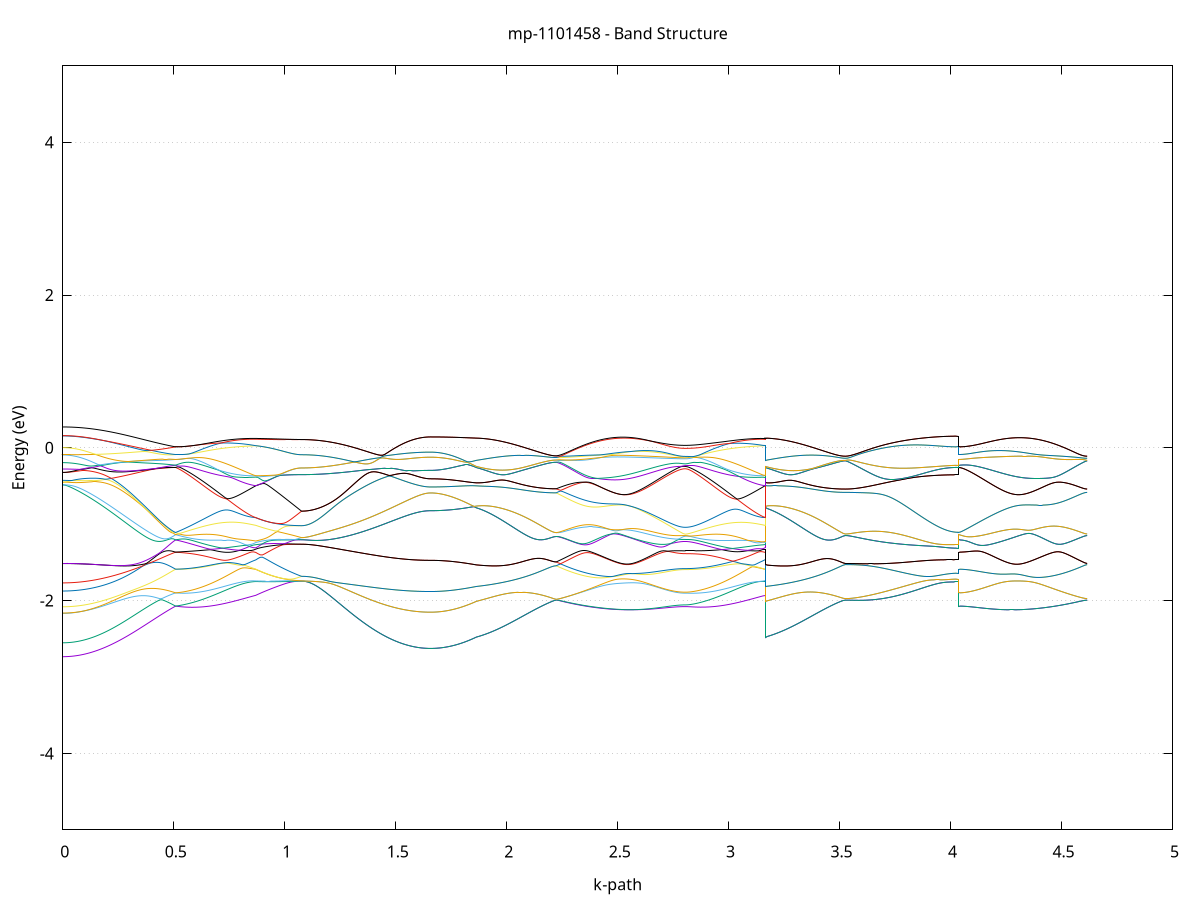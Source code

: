 set title 'mp-1101458 - Band Structure'
set xlabel 'k-path'
set ylabel 'Energy (eV)'
set grid y
set yrange [-5:5]
set terminal png size 800,600
set output 'mp-1101458_bands_gnuplot.png'
plot '-' using 1:2 with lines notitle, '-' using 1:2 with lines notitle, '-' using 1:2 with lines notitle, '-' using 1:2 with lines notitle, '-' using 1:2 with lines notitle, '-' using 1:2 with lines notitle, '-' using 1:2 with lines notitle, '-' using 1:2 with lines notitle, '-' using 1:2 with lines notitle, '-' using 1:2 with lines notitle, '-' using 1:2 with lines notitle, '-' using 1:2 with lines notitle, '-' using 1:2 with lines notitle, '-' using 1:2 with lines notitle, '-' using 1:2 with lines notitle, '-' using 1:2 with lines notitle, '-' using 1:2 with lines notitle, '-' using 1:2 with lines notitle, '-' using 1:2 with lines notitle, '-' using 1:2 with lines notitle, '-' using 1:2 with lines notitle, '-' using 1:2 with lines notitle, '-' using 1:2 with lines notitle, '-' using 1:2 with lines notitle, '-' using 1:2 with lines notitle, '-' using 1:2 with lines notitle, '-' using 1:2 with lines notitle, '-' using 1:2 with lines notitle, '-' using 1:2 with lines notitle, '-' using 1:2 with lines notitle, '-' using 1:2 with lines notitle, '-' using 1:2 with lines notitle, '-' using 1:2 with lines notitle, '-' using 1:2 with lines notitle, '-' using 1:2 with lines notitle, '-' using 1:2 with lines notitle, '-' using 1:2 with lines notitle, '-' using 1:2 with lines notitle, '-' using 1:2 with lines notitle, '-' using 1:2 with lines notitle, '-' using 1:2 with lines notitle, '-' using 1:2 with lines notitle, '-' using 1:2 with lines notitle, '-' using 1:2 with lines notitle, '-' using 1:2 with lines notitle, '-' using 1:2 with lines notitle, '-' using 1:2 with lines notitle, '-' using 1:2 with lines notitle, '-' using 1:2 with lines notitle, '-' using 1:2 with lines notitle, '-' using 1:2 with lines notitle, '-' using 1:2 with lines notitle, '-' using 1:2 with lines notitle, '-' using 1:2 with lines notitle, '-' using 1:2 with lines notitle, '-' using 1:2 with lines notitle, '-' using 1:2 with lines notitle, '-' using 1:2 with lines notitle, '-' using 1:2 with lines notitle, '-' using 1:2 with lines notitle, '-' using 1:2 with lines notitle, '-' using 1:2 with lines notitle, '-' using 1:2 with lines notitle, '-' using 1:2 with lines notitle, '-' using 1:2 with lines notitle, '-' using 1:2 with lines notitle, '-' using 1:2 with lines notitle, '-' using 1:2 with lines notitle, '-' using 1:2 with lines notitle, '-' using 1:2 with lines notitle, '-' using 1:2 with lines notitle, '-' using 1:2 with lines notitle, '-' using 1:2 with lines notitle, '-' using 1:2 with lines notitle, '-' using 1:2 with lines notitle, '-' using 1:2 with lines notitle, '-' using 1:2 with lines notitle, '-' using 1:2 with lines notitle, '-' using 1:2 with lines notitle, '-' using 1:2 with lines notitle
0.000000 -34.616109
0.009963 -34.616109
0.019927 -34.616109
0.029890 -34.616009
0.039854 -34.615909
0.049817 -34.615709
0.059781 -34.615509
0.069744 -34.615309
0.079708 -34.615109
0.089671 -34.614809
0.099634 -34.614509
0.109598 -34.614209
0.119561 -34.613809
0.129525 -34.613409
0.139488 -34.613009
0.149452 -34.612509
0.159415 -34.612009
0.169379 -34.611509
0.179342 -34.611009
0.189305 -34.610409
0.199269 -34.609809
0.209232 -34.609209
0.219196 -34.608509
0.229159 -34.607909
0.239123 -34.607109
0.249086 -34.606409
0.259050 -34.605709
0.269013 -34.604909
0.278976 -34.604109
0.288940 -34.603309
0.298903 -34.602409
0.308867 -34.601609
0.318830 -34.600709
0.328794 -34.599809
0.338757 -34.598909
0.348721 -34.598009
0.358684 -34.597009
0.368647 -34.596109
0.378611 -34.595109
0.388574 -34.594109
0.398538 -34.593109
0.408501 -34.592109
0.418465 -34.591109
0.428428 -34.590109
0.438392 -34.589009
0.448355 -34.588009
0.458318 -34.586909
0.468282 -34.585909
0.478245 -34.584809
0.488209 -34.583709
0.498172 -34.582709
0.508136 -34.581609
0.508136 -34.581609
0.517901 -34.581909
0.527667 -34.582209
0.537433 -34.582509
0.547199 -34.582809
0.556964 -34.583109
0.566730 -34.583309
0.576496 -34.583609
0.586262 -34.583809
0.596028 -34.584009
0.605793 -34.584209
0.615559 -34.584409
0.625325 -34.584609
0.635091 -34.584809
0.644856 -34.584909
0.654622 -34.585009
0.664388 -34.585209
0.674154 -34.585309
0.683919 -34.585309
0.693685 -34.585409
0.703451 -34.585509
0.713217 -34.585509
0.722983 -34.585509
0.732748 -34.585609
0.742514 -34.585609
0.752280 -34.585609
0.762046 -34.585509
0.771811 -34.585509
0.781577 -34.585409
0.791343 -34.585409
0.801109 -34.585309
0.810874 -34.585209
0.820640 -34.585109
0.830406 -34.585009
0.840172 -34.584909
0.849937 -34.584709
0.859703 -34.584609
0.869469 -34.584409
0.869469 -34.584409
0.879290 -34.585009
0.889111 -34.585509
0.898933 -34.586009
0.908754 -34.586509
0.918575 -34.587009
0.928396 -34.587409
0.938218 -34.587809
0.948039 -34.588209
0.957860 -34.588609
0.967681 -34.588909
0.977503 -34.589209
0.987324 -34.589509
0.997145 -34.589809
1.006966 -34.590009
1.016787 -34.590209
1.026609 -34.590409
1.036430 -34.590509
1.046251 -34.590609
1.056072 -34.590709
1.065894 -34.590709
1.075715 -34.590709
1.075715 -34.590709
1.085568 -34.590709
1.095421 -34.590709
1.105274 -34.590709
1.115128 -34.590709
1.124981 -34.590709
1.134834 -34.590709
1.144687 -34.590709
1.154540 -34.590709
1.164393 -34.590709
1.174246 -34.590709
1.184100 -34.590709
1.193953 -34.590709
1.203806 -34.590709
1.213659 -34.590709
1.223512 -34.590709
1.233365 -34.590709
1.243219 -34.590709
1.253072 -34.590709
1.262925 -34.590709
1.272778 -34.590709
1.282631 -34.590709
1.292484 -34.590709
1.302338 -34.590609
1.312191 -34.590609
1.322044 -34.590609
1.331897 -34.590609
1.341750 -34.590609
1.351603 -34.590609
1.361457 -34.590609
1.371310 -34.590609
1.381163 -34.590609
1.391016 -34.590609
1.400869 -34.590609
1.410722 -34.590609
1.420576 -34.590609
1.430429 -34.590609
1.440282 -34.590609
1.450135 -34.590609
1.459988 -34.590509
1.469841 -34.590509
1.479695 -34.590509
1.489548 -34.590509
1.499401 -34.590509
1.509254 -34.590509
1.519107 -34.590509
1.528960 -34.590509
1.538814 -34.590509
1.548667 -34.590509
1.558520 -34.590509
1.568373 -34.590509
1.578226 -34.590509
1.588079 -34.590509
1.597933 -34.590509
1.607786 -34.590509
1.617639 -34.590509
1.627492 -34.590509
1.637345 -34.590509
1.647198 -34.590509
1.657051 -34.590509
1.657051 -34.590509
1.666873 -34.590509
1.676694 -34.590409
1.686515 -34.590409
1.696336 -34.590209
1.706158 -34.590109
1.715979 -34.589909
1.725800 -34.589809
1.735621 -34.589509
1.745443 -34.589309
1.755264 -34.589009
1.765085 -34.588709
1.774906 -34.588309
1.784727 -34.588009
1.794549 -34.587609
1.804370 -34.587209
1.814191 -34.586709
1.824012 -34.586309
1.833834 -34.585809
1.843655 -34.585209
1.853476 -34.584709
1.863297 -34.584109
1.863297 -34.584109
1.873027 -34.583809
1.882757 -34.583509
1.892487 -34.583109
1.902217 -34.582809
1.911947 -34.582409
1.921677 -34.582009
1.931407 -34.581709
1.941137 -34.581309
1.950867 -34.580909
1.960597 -34.580509
1.970327 -34.580109
1.980057 -34.579709
1.989787 -34.579309
1.999517 -34.578909
2.009247 -34.578509
2.018977 -34.578109
2.028707 -34.577709
2.038437 -34.577209
2.048167 -34.576809
2.057896 -34.576409
2.067626 -34.576009
2.077356 -34.575509
2.087086 -34.575109
2.096816 -34.574609
2.106546 -34.574209
2.116276 -34.573709
2.126006 -34.573309
2.135736 -34.572809
2.145466 -34.572409
2.155196 -34.571909
2.164926 -34.571509
2.174656 -34.571009
2.184386 -34.570609
2.194116 -34.570109
2.203846 -34.569709
2.213576 -34.569309
2.223306 -34.569209
2.223306 -34.569209
2.233159 -34.569509
2.243012 -34.569809
2.252865 -34.570109
2.262718 -34.570409
2.272572 -34.570709
2.282425 -34.571009
2.292278 -34.571409
2.302131 -34.571709
2.311984 -34.572009
2.321837 -34.572309
2.331691 -34.572609
2.341544 -34.572909
2.351397 -34.573209
2.361250 -34.573509
2.371103 -34.573809
2.380956 -34.574109
2.390810 -34.574409
2.400663 -34.574709
2.410516 -34.575009
2.420369 -34.575309
2.430222 -34.575609
2.440075 -34.575909
2.449929 -34.576109
2.459782 -34.576409
2.469635 -34.576709
2.479488 -34.576909
2.489341 -34.577209
2.499194 -34.577409
2.509048 -34.577709
2.518901 -34.577909
2.528754 -34.578109
2.538607 -34.578309
2.548460 -34.578509
2.558313 -34.578709
2.568166 -34.579009
2.578020 -34.579109
2.587873 -34.579309
2.597726 -34.579509
2.607579 -34.579709
2.617432 -34.579909
2.627285 -34.580009
2.637139 -34.580209
2.646992 -34.580309
2.656845 -34.580409
2.666698 -34.580609
2.676551 -34.580709
2.686404 -34.580809
2.696258 -34.580909
2.706111 -34.581009
2.715964 -34.581109
2.725817 -34.581109
2.735670 -34.581209
2.745523 -34.581309
2.755377 -34.581309
2.765230 -34.581309
2.775083 -34.581409
2.784936 -34.581409
2.794789 -34.581409
2.804642 -34.581409
2.804642 -34.581409
2.814372 -34.581709
2.824102 -34.582009
2.833832 -34.582309
2.843562 -34.582609
2.853292 -34.582909
2.863022 -34.583209
2.872752 -34.583409
2.882482 -34.583609
2.892212 -34.583809
2.901942 -34.584109
2.911672 -34.584209
2.921402 -34.584409
2.931132 -34.584609
2.940862 -34.584709
2.950592 -34.584909
2.960322 -34.585009
2.970052 -34.585109
2.979782 -34.585209
2.989512 -34.585209
2.999242 -34.585309
3.008972 -34.585409
3.018701 -34.585409
3.028431 -34.585409
3.038161 -34.585409
3.047891 -34.585409
3.057621 -34.585409
3.067351 -34.585309
3.077081 -34.585309
3.086811 -34.585209
3.096541 -34.585209
3.106271 -34.585109
3.116001 -34.585009
3.125731 -34.584909
3.135461 -34.584809
3.145191 -34.584609
3.154921 -34.584509
3.164651 -34.584409
3.164651 -34.584109
3.174417 -34.583809
3.184182 -34.583509
3.193948 -34.583109
3.203714 -34.582809
3.213480 -34.582409
3.223245 -34.582009
3.233011 -34.581709
3.242777 -34.581309
3.252543 -34.580909
3.262309 -34.580509
3.272074 -34.580109
3.281840 -34.579709
3.291606 -34.579309
3.301372 -34.578909
3.311137 -34.578509
3.320903 -34.578109
3.330669 -34.577709
3.340435 -34.577209
3.350200 -34.576809
3.359966 -34.576409
3.369732 -34.575909
3.379498 -34.575509
3.389264 -34.575109
3.399029 -34.574609
3.408795 -34.574209
3.418561 -34.573709
3.428327 -34.573309
3.438092 -34.572809
3.447858 -34.572409
3.457624 -34.571909
3.467390 -34.571509
3.477155 -34.571009
3.486921 -34.570609
3.496687 -34.570109
3.506453 -34.569709
3.516219 -34.569309
3.525984 -34.569109
3.525984 -34.569109
3.535948 -34.569509
3.545911 -34.570109
3.555875 -34.570709
3.565838 -34.571409
3.575802 -34.572109
3.585765 -34.572709
3.595728 -34.573409
3.605692 -34.574109
3.615655 -34.574709
3.625619 -34.575409
3.635582 -34.576009
3.645546 -34.576709
3.655509 -34.577309
3.665472 -34.577909
3.675436 -34.578509
3.685399 -34.579109
3.695363 -34.579709
3.705326 -34.580309
3.715290 -34.580909
3.725253 -34.581509
3.735217 -34.582009
3.745180 -34.582509
3.755143 -34.583109
3.765107 -34.583609
3.775070 -34.584109
3.785034 -34.584609
3.794997 -34.585009
3.804961 -34.585509
3.814924 -34.585909
3.824888 -34.586309
3.834851 -34.586709
3.844814 -34.587109
3.854778 -34.587509
3.864741 -34.587809
3.874705 -34.588209
3.884668 -34.588509
3.894632 -34.588809
3.904595 -34.589009
3.914559 -34.589309
3.924522 -34.589509
3.934485 -34.589809
3.944449 -34.589909
3.954412 -34.590109
3.964376 -34.590309
3.974339 -34.590409
3.984303 -34.590509
3.994266 -34.590609
4.004230 -34.590709
4.014193 -34.590709
4.024156 -34.590809
4.034120 -34.590809
4.034120 -34.581609
4.043973 -34.581609
4.053826 -34.581609
4.063679 -34.581609
4.073533 -34.581509
4.083386 -34.581509
4.093239 -34.581409
4.103092 -34.581409
4.112945 -34.581309
4.122798 -34.581209
4.132652 -34.581109
4.142505 -34.581009
4.152358 -34.580909
4.162211 -34.580809
4.172064 -34.580709
4.181917 -34.580609
4.191771 -34.580409
4.201624 -34.580309
4.211477 -34.580109
4.221330 -34.580009
4.231183 -34.579809
4.241036 -34.579609
4.250890 -34.579409
4.260743 -34.579209
4.270596 -34.579009
4.280449 -34.578809
4.290302 -34.578609
4.300155 -34.578409
4.310008 -34.578109
4.319862 -34.577909
4.329715 -34.577609
4.339568 -34.577409
4.349421 -34.577109
4.359274 -34.576909
4.369127 -34.576609
4.378981 -34.576309
4.388834 -34.576109
4.398687 -34.575809
4.408540 -34.575509
4.418393 -34.575209
4.428246 -34.574909
4.438100 -34.574609
4.447953 -34.574309
4.457806 -34.574009
4.467659 -34.573709
4.477512 -34.573309
4.487365 -34.573009
4.497219 -34.572709
4.507072 -34.572409
4.516925 -34.572009
4.526778 -34.571709
4.536631 -34.571409
4.546484 -34.571109
4.556338 -34.570709
4.566191 -34.570409
4.576044 -34.570109
4.585897 -34.569809
4.595750 -34.569509
4.605603 -34.569209
4.615457 -34.569109
e
0.000000 -34.565709
0.009963 -34.565609
0.019927 -34.565609
0.029890 -34.565609
0.039854 -34.565609
0.049817 -34.565509
0.059781 -34.565509
0.069744 -34.565409
0.079708 -34.565409
0.089671 -34.565309
0.099634 -34.565209
0.109598 -34.565109
0.119561 -34.565009
0.129525 -34.564909
0.139488 -34.564809
0.149452 -34.564709
0.159415 -34.564509
0.169379 -34.564409
0.179342 -34.564209
0.189305 -34.564109
0.199269 -34.563909
0.209232 -34.563709
0.219196 -34.563509
0.229159 -34.563409
0.239123 -34.563209
0.249086 -34.563009
0.259050 -34.562809
0.269013 -34.562509
0.278976 -34.562309
0.288940 -34.562109
0.298903 -34.561909
0.308867 -34.561909
0.318830 -34.562509
0.328794 -34.563309
0.338757 -34.564209
0.348721 -34.565209
0.358684 -34.566109
0.368647 -34.567109
0.378611 -34.568009
0.388574 -34.569009
0.398538 -34.570009
0.408501 -34.571109
0.418465 -34.572109
0.428428 -34.573109
0.438392 -34.574209
0.448355 -34.575209
0.458318 -34.576309
0.468282 -34.577309
0.478245 -34.578409
0.488209 -34.579509
0.498172 -34.580509
0.508136 -34.581609
0.508136 -34.581609
0.517901 -34.581309
0.527667 -34.580909
0.537433 -34.580509
0.547199 -34.580209
0.556964 -34.579809
0.566730 -34.579409
0.576496 -34.579009
0.586262 -34.578509
0.596028 -34.578109
0.605793 -34.577709
0.615559 -34.577209
0.625325 -34.576709
0.635091 -34.576309
0.644856 -34.575809
0.654622 -34.575309
0.664388 -34.574809
0.674154 -34.574309
0.683919 -34.573709
0.693685 -34.573209
0.703451 -34.572709
0.713217 -34.572209
0.722983 -34.571909
0.732748 -34.572709
0.742514 -34.573509
0.752280 -34.574309
0.762046 -34.575209
0.771811 -34.576009
0.781577 -34.576809
0.791343 -34.577609
0.801109 -34.578509
0.810874 -34.579309
0.820640 -34.580109
0.830406 -34.581009
0.840172 -34.581809
0.849937 -34.582709
0.859703 -34.583509
0.869469 -34.584309
0.869469 -34.584309
0.879290 -34.584909
0.889111 -34.585409
0.898933 -34.585909
0.908754 -34.586409
0.918575 -34.586909
0.928396 -34.587409
0.938218 -34.587809
0.948039 -34.588209
0.957860 -34.588509
0.967681 -34.588909
0.977503 -34.589209
0.987324 -34.589509
0.997145 -34.589709
1.006966 -34.590009
1.016787 -34.590209
1.026609 -34.590309
1.036430 -34.590509
1.046251 -34.590609
1.056072 -34.590709
1.065894 -34.590709
1.075715 -34.590709
1.075715 -34.590709
1.085568 -34.590709
1.095421 -34.590709
1.105274 -34.590709
1.115128 -34.590709
1.124981 -34.590709
1.134834 -34.590709
1.144687 -34.590709
1.154540 -34.590709
1.164393 -34.590709
1.174246 -34.590709
1.184100 -34.590709
1.193953 -34.590709
1.203806 -34.590709
1.213659 -34.590709
1.223512 -34.590709
1.233365 -34.590709
1.243219 -34.590709
1.253072 -34.590709
1.262925 -34.590709
1.272778 -34.590709
1.282631 -34.590709
1.292484 -34.590709
1.302338 -34.590609
1.312191 -34.590609
1.322044 -34.590609
1.331897 -34.590609
1.341750 -34.590609
1.351603 -34.590609
1.361457 -34.590609
1.371310 -34.590609
1.381163 -34.590609
1.391016 -34.590609
1.400869 -34.590609
1.410722 -34.590609
1.420576 -34.590609
1.430429 -34.590609
1.440282 -34.590609
1.450135 -34.590609
1.459988 -34.590509
1.469841 -34.590509
1.479695 -34.590509
1.489548 -34.590509
1.499401 -34.590509
1.509254 -34.590509
1.519107 -34.590509
1.528960 -34.590509
1.538814 -34.590509
1.548667 -34.590509
1.558520 -34.590509
1.568373 -34.590509
1.578226 -34.590509
1.588079 -34.590509
1.597933 -34.590509
1.607786 -34.590509
1.617639 -34.590509
1.627492 -34.590509
1.637345 -34.590509
1.647198 -34.590509
1.657051 -34.590509
1.657051 -34.590509
1.666873 -34.590509
1.676694 -34.590409
1.686515 -34.590409
1.696336 -34.590209
1.706158 -34.590109
1.715979 -34.589909
1.725800 -34.589809
1.735621 -34.589509
1.745443 -34.589309
1.755264 -34.589009
1.765085 -34.588709
1.774906 -34.588309
1.784727 -34.588009
1.794549 -34.587609
1.804370 -34.587209
1.814191 -34.586709
1.824012 -34.586309
1.833834 -34.585809
1.843655 -34.585209
1.853476 -34.584709
1.863297 -34.584109
1.863297 -34.584109
1.873027 -34.583809
1.882757 -34.583509
1.892487 -34.583109
1.902217 -34.582809
1.911947 -34.582409
1.921677 -34.582009
1.931407 -34.581709
1.941137 -34.581309
1.950867 -34.580909
1.960597 -34.580509
1.970327 -34.580109
1.980057 -34.579709
1.989787 -34.579309
1.999517 -34.578909
2.009247 -34.578509
2.018977 -34.578109
2.028707 -34.577709
2.038437 -34.577209
2.048167 -34.576809
2.057896 -34.576409
2.067626 -34.576009
2.077356 -34.575509
2.087086 -34.575109
2.096816 -34.574609
2.106546 -34.574209
2.116276 -34.573709
2.126006 -34.573309
2.135736 -34.572809
2.145466 -34.572409
2.155196 -34.571909
2.164926 -34.571509
2.174656 -34.571009
2.184386 -34.570609
2.194116 -34.570109
2.203846 -34.569709
2.213576 -34.569309
2.223306 -34.569209
2.223306 -34.569209
2.233159 -34.569009
2.243012 -34.569009
2.252865 -34.569309
2.262718 -34.569609
2.272572 -34.570009
2.282425 -34.570309
2.292278 -34.570609
2.302131 -34.571009
2.311984 -34.571309
2.321837 -34.571609
2.331691 -34.572009
2.341544 -34.572309
2.351397 -34.572609
2.361250 -34.573009
2.371103 -34.573309
2.380956 -34.573609
2.390810 -34.573909
2.400663 -34.574209
2.410516 -34.574609
2.420369 -34.574909
2.430222 -34.575209
2.440075 -34.575509
2.449929 -34.575709
2.459782 -34.576009
2.469635 -34.576309
2.479488 -34.576609
2.489341 -34.576909
2.499194 -34.577109
2.509048 -34.577409
2.518901 -34.577609
2.528754 -34.577909
2.538607 -34.578109
2.548460 -34.578309
2.558313 -34.578509
2.568166 -34.578809
2.578020 -34.579009
2.587873 -34.579209
2.597726 -34.579409
2.607579 -34.579609
2.617432 -34.579709
2.627285 -34.579909
2.637139 -34.580109
2.646992 -34.580209
2.656845 -34.580409
2.666698 -34.580509
2.676551 -34.580609
2.686404 -34.580709
2.696258 -34.580809
2.706111 -34.580909
2.715964 -34.581009
2.725817 -34.581109
2.735670 -34.581209
2.745523 -34.581209
2.755377 -34.581309
2.765230 -34.581309
2.775083 -34.581409
2.784936 -34.581409
2.794789 -34.581409
2.804642 -34.581409
2.804642 -34.581409
2.814372 -34.581109
2.824102 -34.580709
2.833832 -34.580409
2.843562 -34.580009
2.853292 -34.579609
2.863022 -34.579209
2.872752 -34.578809
2.882482 -34.578409
2.892212 -34.577909
2.901942 -34.577509
2.911672 -34.577009
2.921402 -34.576609
2.931132 -34.576109
2.940862 -34.575609
2.950592 -34.575109
2.960322 -34.574609
2.970052 -34.574109
2.979782 -34.573609
2.989512 -34.573109
2.999242 -34.572609
3.008972 -34.572009
3.018701 -34.572109
3.028431 -34.572909
3.038161 -34.573709
3.047891 -34.574509
3.057621 -34.575309
3.067351 -34.576109
3.077081 -34.577009
3.086811 -34.577809
3.096541 -34.578609
3.106271 -34.579409
3.116001 -34.580309
3.125731 -34.581109
3.135461 -34.581909
3.145191 -34.582809
3.154921 -34.583609
3.164651 -34.584309
3.164651 -34.584109
3.174417 -34.583809
3.184182 -34.583509
3.193948 -34.583109
3.203714 -34.582809
3.213480 -34.582409
3.223245 -34.582009
3.233011 -34.581709
3.242777 -34.581309
3.252543 -34.580909
3.262309 -34.580509
3.272074 -34.580109
3.281840 -34.579709
3.291606 -34.579309
3.301372 -34.578909
3.311137 -34.578509
3.320903 -34.578109
3.330669 -34.577709
3.340435 -34.577209
3.350200 -34.576809
3.359966 -34.576409
3.369732 -34.575909
3.379498 -34.575509
3.389264 -34.575109
3.399029 -34.574609
3.408795 -34.574209
3.418561 -34.573709
3.428327 -34.573309
3.438092 -34.572809
3.447858 -34.572409
3.457624 -34.571909
3.467390 -34.571509
3.477155 -34.571009
3.486921 -34.570609
3.496687 -34.570109
3.506453 -34.569709
3.516219 -34.569309
3.525984 -34.569109
3.525984 -34.569109
3.535948 -34.569509
3.545911 -34.570109
3.555875 -34.570709
3.565838 -34.571409
3.575802 -34.572109
3.585765 -34.572709
3.595728 -34.573409
3.605692 -34.574109
3.615655 -34.574709
3.625619 -34.575409
3.635582 -34.576009
3.645546 -34.576709
3.655509 -34.577309
3.665472 -34.577909
3.675436 -34.578509
3.685399 -34.579109
3.695363 -34.579709
3.705326 -34.580309
3.715290 -34.580909
3.725253 -34.581509
3.735217 -34.582009
3.745180 -34.582509
3.755143 -34.583109
3.765107 -34.583609
3.775070 -34.584109
3.785034 -34.584609
3.794997 -34.585009
3.804961 -34.585509
3.814924 -34.585909
3.824888 -34.586309
3.834851 -34.586709
3.844814 -34.587109
3.854778 -34.587509
3.864741 -34.587809
3.874705 -34.588209
3.884668 -34.588509
3.894632 -34.588809
3.904595 -34.589009
3.914559 -34.589309
3.924522 -34.589509
3.934485 -34.589809
3.944449 -34.589909
3.954412 -34.590109
3.964376 -34.590309
3.974339 -34.590409
3.984303 -34.590509
3.994266 -34.590609
4.004230 -34.590709
4.014193 -34.590709
4.024156 -34.590809
4.034120 -34.590809
4.034120 -34.581609
4.043973 -34.581609
4.053826 -34.581609
4.063679 -34.581609
4.073533 -34.581509
4.083386 -34.581509
4.093239 -34.581409
4.103092 -34.581409
4.112945 -34.581309
4.122798 -34.581209
4.132652 -34.581109
4.142505 -34.581009
4.152358 -34.580909
4.162211 -34.580809
4.172064 -34.580709
4.181917 -34.580609
4.191771 -34.580409
4.201624 -34.580309
4.211477 -34.580109
4.221330 -34.580009
4.231183 -34.579809
4.241036 -34.579609
4.250890 -34.579409
4.260743 -34.579209
4.270596 -34.579009
4.280449 -34.578809
4.290302 -34.578609
4.300155 -34.578409
4.310008 -34.578109
4.319862 -34.577909
4.329715 -34.577609
4.339568 -34.577409
4.349421 -34.577109
4.359274 -34.576909
4.369127 -34.576609
4.378981 -34.576309
4.388834 -34.576109
4.398687 -34.575809
4.408540 -34.575509
4.418393 -34.575209
4.428246 -34.574909
4.438100 -34.574609
4.447953 -34.574309
4.457806 -34.574009
4.467659 -34.573609
4.477512 -34.573309
4.487365 -34.573009
4.497219 -34.572709
4.507072 -34.572409
4.516925 -34.572009
4.526778 -34.571709
4.536631 -34.571409
4.546484 -34.571109
4.556338 -34.570709
4.566191 -34.570409
4.576044 -34.570109
4.585897 -34.569809
4.595750 -34.569509
4.605603 -34.569209
4.615457 -34.569109
e
0.000000 -34.546709
0.009963 -34.546709
0.019927 -34.546709
0.029890 -34.546809
0.039854 -34.546909
0.049817 -34.547109
0.059781 -34.547309
0.069744 -34.547509
0.079708 -34.547709
0.089671 -34.548009
0.099634 -34.548309
0.109598 -34.548709
0.119561 -34.549009
0.129525 -34.549409
0.139488 -34.549909
0.149452 -34.550309
0.159415 -34.550809
0.169379 -34.551409
0.179342 -34.551909
0.189305 -34.552509
0.199269 -34.553109
0.209232 -34.553709
0.219196 -34.554409
0.229159 -34.555109
0.239123 -34.555809
0.249086 -34.556509
0.259050 -34.557309
0.269013 -34.558109
0.278976 -34.558909
0.288940 -34.559709
0.298903 -34.560509
0.308867 -34.561109
0.318830 -34.561209
0.328794 -34.561009
0.338757 -34.560809
0.348721 -34.560509
0.358684 -34.560309
0.368647 -34.560009
0.378611 -34.559809
0.388574 -34.559509
0.398538 -34.559209
0.408501 -34.558909
0.418465 -34.558609
0.428428 -34.558409
0.438392 -34.558109
0.448355 -34.557809
0.458318 -34.557509
0.468282 -34.557209
0.478245 -34.556909
0.488209 -34.556609
0.498172 -34.556309
0.508136 -34.556009
0.508136 -34.556009
0.517901 -34.556609
0.527667 -34.557209
0.537433 -34.557909
0.547199 -34.558509
0.556964 -34.559209
0.566730 -34.559809
0.576496 -34.560509
0.586262 -34.561209
0.596028 -34.561909
0.605793 -34.562609
0.615559 -34.563409
0.625325 -34.564109
0.635091 -34.564809
0.644856 -34.565609
0.654622 -34.566309
0.664388 -34.567109
0.674154 -34.567909
0.683919 -34.568709
0.693685 -34.569509
0.703451 -34.570309
0.713217 -34.571009
0.722983 -34.571509
0.732748 -34.571009
0.742514 -34.570509
0.752280 -34.569909
0.762046 -34.569309
0.771811 -34.568809
0.781577 -34.568209
0.791343 -34.567609
0.801109 -34.567009
0.810874 -34.566409
0.820640 -34.565809
0.830406 -34.565309
0.840172 -34.564709
0.849937 -34.564109
0.859703 -34.563509
0.869469 -34.562909
0.869469 -34.562909
0.879290 -34.561909
0.889111 -34.560909
0.898933 -34.559909
0.908754 -34.559009
0.918575 -34.558009
0.928396 -34.557109
0.938218 -34.556309
0.948039 -34.555409
0.957860 -34.554609
0.967681 -34.553809
0.977503 -34.553009
0.987324 -34.552209
0.997145 -34.551509
1.006966 -34.550809
1.016787 -34.550109
1.026609 -34.549509
1.036430 -34.548909
1.046251 -34.548309
1.056072 -34.547809
1.065894 -34.547209
1.075715 -34.546709
1.075715 -34.546709
1.085568 -34.546709
1.095421 -34.546709
1.105274 -34.546709
1.115128 -34.546709
1.124981 -34.546709
1.134834 -34.546709
1.144687 -34.546709
1.154540 -34.546709
1.164393 -34.546709
1.174246 -34.546709
1.184100 -34.546709
1.193953 -34.546709
1.203806 -34.546709
1.213659 -34.546709
1.223512 -34.546709
1.233365 -34.546709
1.243219 -34.546709
1.253072 -34.546709
1.262925 -34.546709
1.272778 -34.546709
1.282631 -34.546709
1.292484 -34.546709
1.302338 -34.546709
1.312191 -34.546709
1.322044 -34.546709
1.331897 -34.546709
1.341750 -34.546709
1.351603 -34.546709
1.361457 -34.546709
1.371310 -34.546609
1.381163 -34.546609
1.391016 -34.546609
1.400869 -34.546609
1.410722 -34.546609
1.420576 -34.546609
1.430429 -34.546609
1.440282 -34.546609
1.450135 -34.546609
1.459988 -34.546609
1.469841 -34.546609
1.479695 -34.546609
1.489548 -34.546609
1.499401 -34.546609
1.509254 -34.546609
1.519107 -34.546609
1.528960 -34.546609
1.538814 -34.546609
1.548667 -34.546609
1.558520 -34.546609
1.568373 -34.546609
1.578226 -34.546609
1.588079 -34.546609
1.597933 -34.546609
1.607786 -34.546609
1.617639 -34.546609
1.627492 -34.546609
1.637345 -34.546609
1.647198 -34.546609
1.657051 -34.546609
1.657051 -34.546609
1.666873 -34.546609
1.676694 -34.546609
1.686515 -34.546709
1.696336 -34.546809
1.706158 -34.546909
1.715979 -34.547109
1.725800 -34.547309
1.735621 -34.547509
1.745443 -34.547809
1.755264 -34.548109
1.765085 -34.548409
1.774906 -34.548709
1.784727 -34.549109
1.794549 -34.549509
1.804370 -34.549909
1.814191 -34.550409
1.824012 -34.550909
1.833834 -34.551409
1.843655 -34.551909
1.853476 -34.552409
1.863297 -34.553009
1.863297 -34.553009
1.873027 -34.553309
1.882757 -34.553709
1.892487 -34.554009
1.902217 -34.554409
1.911947 -34.554809
1.921677 -34.555109
1.931407 -34.555509
1.941137 -34.555909
1.950867 -34.556309
1.960597 -34.556709
1.970327 -34.557109
1.980057 -34.557509
1.989787 -34.557909
1.999517 -34.558309
2.009247 -34.558709
2.018977 -34.559109
2.028707 -34.559509
2.038437 -34.560009
2.048167 -34.560409
2.057896 -34.560809
2.067626 -34.561309
2.077356 -34.561709
2.087086 -34.562209
2.096816 -34.562609
2.106546 -34.563109
2.116276 -34.563509
2.126006 -34.564009
2.135736 -34.564409
2.145466 -34.564909
2.155196 -34.565309
2.164926 -34.565809
2.174656 -34.566209
2.184386 -34.566709
2.194116 -34.567109
2.203846 -34.567509
2.213576 -34.567909
2.223306 -34.568109
2.223306 -34.568109
2.233159 -34.568309
2.243012 -34.568309
2.252865 -34.568009
2.262718 -34.567709
2.272572 -34.567409
2.282425 -34.567109
2.292278 -34.566809
2.302131 -34.566509
2.311984 -34.566209
2.321837 -34.565909
2.331691 -34.565609
2.341544 -34.565309
2.351397 -34.565009
2.361250 -34.564709
2.371103 -34.564409
2.380956 -34.564109
2.390810 -34.563809
2.400663 -34.563509
2.410516 -34.563209
2.420369 -34.562909
2.430222 -34.562709
2.440075 -34.562409
2.449929 -34.562109
2.459782 -34.561909
2.469635 -34.561609
2.479488 -34.561409
2.489341 -34.561109
2.499194 -34.560909
2.509048 -34.560709
2.518901 -34.560409
2.528754 -34.560209
2.538607 -34.560009
2.548460 -34.559809
2.558313 -34.559609
2.568166 -34.559409
2.578020 -34.559209
2.587873 -34.559109
2.597726 -34.558909
2.607579 -34.558709
2.617432 -34.558609
2.627285 -34.558409
2.637139 -34.558309
2.646992 -34.558109
2.656845 -34.558009
2.666698 -34.557909
2.676551 -34.557809
2.686404 -34.557709
2.696258 -34.557609
2.706111 -34.557509
2.715964 -34.557409
2.725817 -34.557409
2.735670 -34.557309
2.745523 -34.557209
2.755377 -34.557209
2.765230 -34.557209
2.775083 -34.557109
2.784936 -34.557109
2.794789 -34.557109
2.804642 -34.557109
2.804642 -34.557109
2.814372 -34.557309
2.824102 -34.557709
2.833832 -34.558309
2.843562 -34.558909
2.853292 -34.559509
2.863022 -34.560109
2.872752 -34.560809
2.882482 -34.561509
2.892212 -34.562209
2.901942 -34.562909
2.911672 -34.563609
2.921402 -34.564309
2.931132 -34.565109
2.940862 -34.565809
2.950592 -34.566609
2.960322 -34.567309
2.970052 -34.568109
2.979782 -34.568909
2.989512 -34.569709
2.999242 -34.570509
3.008972 -34.571209
3.018701 -34.571509
3.028431 -34.570909
3.038161 -34.570409
3.047891 -34.569809
3.057621 -34.569309
3.067351 -34.568709
3.077081 -34.568109
3.086811 -34.567509
3.096541 -34.567009
3.106271 -34.566409
3.116001 -34.565809
3.125731 -34.565209
3.135461 -34.564609
3.145191 -34.564109
3.154921 -34.563509
3.164651 -34.562909
3.164651 -34.553009
3.174417 -34.553309
3.184182 -34.553709
3.193948 -34.554009
3.203714 -34.554409
3.213480 -34.554809
3.223245 -34.555109
3.233011 -34.555509
3.242777 -34.555909
3.252543 -34.556309
3.262309 -34.556709
3.272074 -34.557109
3.281840 -34.557509
3.291606 -34.557909
3.301372 -34.558309
3.311137 -34.558709
3.320903 -34.559109
3.330669 -34.559509
3.340435 -34.560009
3.350200 -34.560409
3.359966 -34.560809
3.369732 -34.561309
3.379498 -34.561709
3.389264 -34.562209
3.399029 -34.562609
3.408795 -34.563109
3.418561 -34.563509
3.428327 -34.564009
3.438092 -34.564409
3.447858 -34.564909
3.457624 -34.565309
3.467390 -34.565809
3.477155 -34.566309
3.486921 -34.566709
3.496687 -34.567209
3.506453 -34.567609
3.516219 -34.568009
3.525984 -34.568109
3.525984 -34.568109
3.535948 -34.567809
3.545911 -34.567209
3.555875 -34.566509
3.565838 -34.565909
3.575802 -34.565209
3.585765 -34.564509
3.595728 -34.563809
3.605692 -34.563209
3.615655 -34.562509
3.625619 -34.561909
3.635582 -34.561209
3.645546 -34.560609
3.655509 -34.559909
3.665472 -34.559309
3.675436 -34.558709
3.685399 -34.558109
3.695363 -34.557509
3.705326 -34.556909
3.715290 -34.556309
3.725253 -34.555709
3.735217 -34.555209
3.745180 -34.554609
3.755143 -34.554109
3.765107 -34.553609
3.775070 -34.553109
3.785034 -34.552609
3.794997 -34.552109
3.804961 -34.551709
3.814924 -34.551209
3.824888 -34.550809
3.834851 -34.550409
3.844814 -34.550009
3.854778 -34.549709
3.864741 -34.549309
3.874705 -34.549009
3.884668 -34.548709
3.894632 -34.548409
3.904595 -34.548109
3.914559 -34.547809
3.924522 -34.547609
3.934485 -34.547409
3.944449 -34.547209
3.954412 -34.547009
3.964376 -34.546809
3.974339 -34.546709
3.984303 -34.546609
3.994266 -34.546509
4.004230 -34.546409
4.014193 -34.546309
4.024156 -34.546309
4.034120 -34.546309
4.034120 -34.556009
4.043973 -34.556009
4.053826 -34.556009
4.063679 -34.556009
4.073533 -34.556109
4.083386 -34.556109
4.093239 -34.556209
4.103092 -34.556209
4.112945 -34.556309
4.122798 -34.556409
4.132652 -34.556409
4.142505 -34.556509
4.152358 -34.556609
4.162211 -34.556709
4.172064 -34.556909
4.181917 -34.557009
4.191771 -34.557109
4.201624 -34.557309
4.211477 -34.557409
4.221330 -34.557609
4.231183 -34.557709
4.241036 -34.557909
4.250890 -34.558109
4.260743 -34.558309
4.270596 -34.558509
4.280449 -34.558709
4.290302 -34.558909
4.300155 -34.559109
4.310008 -34.559309
4.319862 -34.559509
4.329715 -34.559809
4.339568 -34.560009
4.349421 -34.560309
4.359274 -34.560509
4.369127 -34.560809
4.378981 -34.561109
4.388834 -34.561309
4.398687 -34.561609
4.408540 -34.561909
4.418393 -34.562209
4.428246 -34.562509
4.438100 -34.562809
4.447953 -34.563009
4.457806 -34.563409
4.467659 -34.563709
4.477512 -34.564009
4.487365 -34.564309
4.497219 -34.564609
4.507072 -34.564909
4.516925 -34.565209
4.526778 -34.565609
4.536631 -34.565909
4.546484 -34.566209
4.556338 -34.566509
4.566191 -34.566909
4.576044 -34.567209
4.585897 -34.567509
4.595750 -34.567809
4.605603 -34.568009
4.615457 -34.568109
e
0.000000 -34.546309
0.009963 -34.546309
0.019927 -34.546309
0.029890 -34.546309
0.039854 -34.546409
0.049817 -34.546409
0.059781 -34.546509
0.069744 -34.546509
0.079708 -34.546609
0.089671 -34.546709
0.099634 -34.546809
0.109598 -34.546909
0.119561 -34.547009
0.129525 -34.547109
0.139488 -34.547209
0.149452 -34.547309
0.159415 -34.547509
0.169379 -34.547609
0.179342 -34.547809
0.189305 -34.547909
0.199269 -34.548109
0.209232 -34.548309
0.219196 -34.548509
0.229159 -34.548609
0.239123 -34.548809
0.249086 -34.549109
0.259050 -34.549309
0.269013 -34.549509
0.278976 -34.549709
0.288940 -34.549909
0.298903 -34.550209
0.308867 -34.550409
0.318830 -34.550709
0.328794 -34.550909
0.338757 -34.551209
0.348721 -34.551409
0.358684 -34.551709
0.368647 -34.552009
0.378611 -34.552209
0.388574 -34.552509
0.398538 -34.552809
0.408501 -34.553109
0.418465 -34.553409
0.428428 -34.553709
0.438392 -34.553909
0.448355 -34.554209
0.458318 -34.554509
0.468282 -34.554809
0.478245 -34.555109
0.488209 -34.555409
0.498172 -34.555709
0.508136 -34.556009
0.508136 -34.556009
0.517901 -34.555409
0.527667 -34.554809
0.537433 -34.554309
0.547199 -34.553709
0.556964 -34.553209
0.566730 -34.552609
0.576496 -34.552109
0.586262 -34.551609
0.596028 -34.551109
0.605793 -34.550709
0.615559 -34.550209
0.625325 -34.549809
0.635091 -34.549309
0.644856 -34.548909
0.654622 -34.548509
0.664388 -34.548109
0.674154 -34.547809
0.683919 -34.547409
0.693685 -34.547109
0.703451 -34.546809
0.713217 -34.546509
0.722983 -34.546209
0.732748 -34.545909
0.742514 -34.545609
0.752280 -34.545409
0.762046 -34.545109
0.771811 -34.544909
0.781577 -34.544709
0.791343 -34.544509
0.801109 -34.544309
0.810874 -34.544209
0.820640 -34.544009
0.830406 -34.543909
0.840172 -34.543809
0.849937 -34.543609
0.859703 -34.543609
0.869469 -34.543509
0.869469 -34.543509
0.879290 -34.543309
0.889111 -34.543209
0.898933 -34.543209
0.908754 -34.543109
0.918575 -34.543109
0.928396 -34.543109
0.938218 -34.543109
0.948039 -34.543209
0.957860 -34.543309
0.967681 -34.543409
0.977503 -34.543509
0.987324 -34.543709
0.997145 -34.543909
1.006966 -34.544209
1.016787 -34.544409
1.026609 -34.544809
1.036430 -34.545109
1.046251 -34.545509
1.056072 -34.545909
1.065894 -34.546309
1.075715 -34.546709
1.075715 -34.546709
1.085568 -34.546709
1.095421 -34.546709
1.105274 -34.546709
1.115128 -34.546709
1.124981 -34.546709
1.134834 -34.546709
1.144687 -34.546709
1.154540 -34.546709
1.164393 -34.546709
1.174246 -34.546709
1.184100 -34.546709
1.193953 -34.546709
1.203806 -34.546709
1.213659 -34.546709
1.223512 -34.546709
1.233365 -34.546709
1.243219 -34.546709
1.253072 -34.546709
1.262925 -34.546709
1.272778 -34.546709
1.282631 -34.546709
1.292484 -34.546709
1.302338 -34.546709
1.312191 -34.546709
1.322044 -34.546709
1.331897 -34.546709
1.341750 -34.546709
1.351603 -34.546709
1.361457 -34.546709
1.371310 -34.546609
1.381163 -34.546609
1.391016 -34.546609
1.400869 -34.546609
1.410722 -34.546609
1.420576 -34.546609
1.430429 -34.546609
1.440282 -34.546609
1.450135 -34.546609
1.459988 -34.546609
1.469841 -34.546609
1.479695 -34.546609
1.489548 -34.546609
1.499401 -34.546609
1.509254 -34.546609
1.519107 -34.546609
1.528960 -34.546609
1.538814 -34.546609
1.548667 -34.546609
1.558520 -34.546609
1.568373 -34.546609
1.578226 -34.546609
1.588079 -34.546609
1.597933 -34.546609
1.607786 -34.546609
1.617639 -34.546609
1.627492 -34.546609
1.637345 -34.546609
1.647198 -34.546609
1.657051 -34.546609
1.657051 -34.546609
1.666873 -34.546609
1.676694 -34.546609
1.686515 -34.546709
1.696336 -34.546809
1.706158 -34.546909
1.715979 -34.547109
1.725800 -34.547309
1.735621 -34.547509
1.745443 -34.547809
1.755264 -34.548109
1.765085 -34.548409
1.774906 -34.548709
1.784727 -34.549109
1.794549 -34.549509
1.804370 -34.549909
1.814191 -34.550409
1.824012 -34.550909
1.833834 -34.551409
1.843655 -34.551909
1.853476 -34.552409
1.863297 -34.553009
1.863297 -34.553009
1.873027 -34.553309
1.882757 -34.553709
1.892487 -34.554009
1.902217 -34.554409
1.911947 -34.554809
1.921677 -34.555109
1.931407 -34.555509
1.941137 -34.555909
1.950867 -34.556309
1.960597 -34.556709
1.970327 -34.557109
1.980057 -34.557509
1.989787 -34.557909
1.999517 -34.558309
2.009247 -34.558709
2.018977 -34.559109
2.028707 -34.559509
2.038437 -34.560009
2.048167 -34.560409
2.057896 -34.560809
2.067626 -34.561309
2.077356 -34.561709
2.087086 -34.562209
2.096816 -34.562609
2.106546 -34.563109
2.116276 -34.563509
2.126006 -34.564009
2.135736 -34.564409
2.145466 -34.564909
2.155196 -34.565309
2.164926 -34.565809
2.174656 -34.566209
2.184386 -34.566709
2.194116 -34.567109
2.203846 -34.567509
2.213576 -34.567909
2.223306 -34.568109
2.223306 -34.568109
2.233159 -34.567809
2.243012 -34.567409
2.252865 -34.567109
2.262718 -34.566809
2.272572 -34.566409
2.282425 -34.566109
2.292278 -34.565809
2.302131 -34.565409
2.311984 -34.565109
2.321837 -34.564709
2.331691 -34.564409
2.341544 -34.564109
2.351397 -34.563809
2.361250 -34.563409
2.371103 -34.563109
2.380956 -34.562809
2.390810 -34.562509
2.400663 -34.562209
2.410516 -34.561909
2.420369 -34.561609
2.430222 -34.561309
2.440075 -34.561009
2.449929 -34.560709
2.459782 -34.560509
2.469635 -34.560209
2.479488 -34.559909
2.489341 -34.559709
2.499194 -34.559409
2.509048 -34.559209
2.518901 -34.558909
2.528754 -34.558709
2.538607 -34.558509
2.548460 -34.558209
2.558313 -34.558009
2.568166 -34.557809
2.578020 -34.557609
2.587873 -34.557409
2.597726 -34.557209
2.607579 -34.557109
2.617432 -34.556909
2.627285 -34.556709
2.637139 -34.556609
2.646992 -34.556409
2.656845 -34.556309
2.666698 -34.556209
2.676551 -34.556109
2.686404 -34.556009
2.696258 -34.555809
2.706111 -34.555809
2.715964 -34.555709
2.725817 -34.555609
2.735670 -34.555509
2.745523 -34.555509
2.755377 -34.555409
2.765230 -34.555409
2.775083 -34.555309
2.784936 -34.555309
2.794789 -34.555309
2.804642 -34.555309
2.804642 -34.555309
2.814372 -34.555109
2.824102 -34.554709
2.833832 -34.554209
2.843562 -34.553709
2.853292 -34.553209
2.863022 -34.552709
2.872752 -34.552209
2.882482 -34.551709
2.892212 -34.551209
2.901942 -34.550809
2.911672 -34.550309
2.921402 -34.549909
2.931132 -34.549409
2.940862 -34.549009
2.950592 -34.548609
2.960322 -34.548309
2.970052 -34.547909
2.979782 -34.547509
2.989512 -34.547209
2.999242 -34.546909
3.008972 -34.546509
3.018701 -34.546309
3.028431 -34.546009
3.038161 -34.545709
3.047891 -34.545409
3.057621 -34.545209
3.067351 -34.545009
3.077081 -34.544809
3.086811 -34.544609
3.096541 -34.544409
3.106271 -34.544209
3.116001 -34.544109
3.125731 -34.543909
3.135461 -34.543809
3.145191 -34.543709
3.154921 -34.543609
3.164651 -34.543509
3.164651 -34.553009
3.174417 -34.553309
3.184182 -34.553709
3.193948 -34.554009
3.203714 -34.554409
3.213480 -34.554809
3.223245 -34.555109
3.233011 -34.555509
3.242777 -34.555909
3.252543 -34.556309
3.262309 -34.556709
3.272074 -34.557109
3.281840 -34.557509
3.291606 -34.557909
3.301372 -34.558309
3.311137 -34.558709
3.320903 -34.559109
3.330669 -34.559509
3.340435 -34.560009
3.350200 -34.560409
3.359966 -34.560809
3.369732 -34.561309
3.379498 -34.561709
3.389264 -34.562209
3.399029 -34.562609
3.408795 -34.563109
3.418561 -34.563509
3.428327 -34.564009
3.438092 -34.564409
3.447858 -34.564909
3.457624 -34.565309
3.467390 -34.565809
3.477155 -34.566309
3.486921 -34.566709
3.496687 -34.567209
3.506453 -34.567609
3.516219 -34.568009
3.525984 -34.568109
3.525984 -34.568109
3.535948 -34.567809
3.545911 -34.567209
3.555875 -34.566509
3.565838 -34.565909
3.575802 -34.565209
3.585765 -34.564509
3.595728 -34.563809
3.605692 -34.563209
3.615655 -34.562509
3.625619 -34.561909
3.635582 -34.561209
3.645546 -34.560609
3.655509 -34.559909
3.665472 -34.559309
3.675436 -34.558709
3.685399 -34.558109
3.695363 -34.557509
3.705326 -34.556909
3.715290 -34.556309
3.725253 -34.555709
3.735217 -34.555209
3.745180 -34.554609
3.755143 -34.554109
3.765107 -34.553609
3.775070 -34.553109
3.785034 -34.552609
3.794997 -34.552109
3.804961 -34.551709
3.814924 -34.551209
3.824888 -34.550809
3.834851 -34.550409
3.844814 -34.550009
3.854778 -34.549709
3.864741 -34.549309
3.874705 -34.549009
3.884668 -34.548709
3.894632 -34.548409
3.904595 -34.548109
3.914559 -34.547809
3.924522 -34.547609
3.934485 -34.547409
3.944449 -34.547209
3.954412 -34.547009
3.964376 -34.546809
3.974339 -34.546709
3.984303 -34.546609
3.994266 -34.546509
4.004230 -34.546409
4.014193 -34.546309
4.024156 -34.546309
4.034120 -34.546309
4.034120 -34.556009
4.043973 -34.556009
4.053826 -34.556009
4.063679 -34.556009
4.073533 -34.556109
4.083386 -34.556109
4.093239 -34.556209
4.103092 -34.556209
4.112945 -34.556309
4.122798 -34.556409
4.132652 -34.556409
4.142505 -34.556509
4.152358 -34.556609
4.162211 -34.556709
4.172064 -34.556909
4.181917 -34.557009
4.191771 -34.557109
4.201624 -34.557309
4.211477 -34.557409
4.221330 -34.557609
4.231183 -34.557709
4.241036 -34.557909
4.250890 -34.558109
4.260743 -34.558309
4.270596 -34.558509
4.280449 -34.558709
4.290302 -34.558909
4.300155 -34.559109
4.310008 -34.559309
4.319862 -34.559509
4.329715 -34.559809
4.339568 -34.560009
4.349421 -34.560309
4.359274 -34.560509
4.369127 -34.560809
4.378981 -34.561109
4.388834 -34.561309
4.398687 -34.561609
4.408540 -34.561909
4.418393 -34.562209
4.428246 -34.562509
4.438100 -34.562809
4.447953 -34.563009
4.457806 -34.563409
4.467659 -34.563709
4.477512 -34.564009
4.487365 -34.564309
4.497219 -34.564609
4.507072 -34.564909
4.516925 -34.565209
4.526778 -34.565609
4.536631 -34.565909
4.546484 -34.566209
4.556338 -34.566509
4.566191 -34.566909
4.576044 -34.567209
4.585897 -34.567509
4.595750 -34.567809
4.605603 -34.568009
4.615457 -34.568109
e
0.000000 -17.915409
0.009963 -17.915109
0.019927 -17.914409
0.029890 -17.913209
0.039854 -17.911509
0.049817 -17.909409
0.059781 -17.906709
0.069744 -17.903609
0.079708 -17.900009
0.089671 -17.895909
0.099634 -17.891409
0.109598 -17.886309
0.119561 -17.880809
0.129525 -17.875009
0.139488 -17.868909
0.149452 -17.862409
0.159415 -17.855409
0.169379 -17.848009
0.179342 -17.840209
0.189305 -17.831909
0.199269 -17.823309
0.209232 -17.814209
0.219196 -17.804709
0.229159 -17.794809
0.239123 -17.784509
0.249086 -17.773809
0.259050 -17.762809
0.269013 -17.751309
0.278976 -17.739509
0.288940 -17.727309
0.298903 -17.714809
0.308867 -17.701909
0.318830 -17.688709
0.328794 -17.675209
0.338757 -17.661409
0.348721 -17.647409
0.358684 -17.633009
0.368647 -17.618409
0.378611 -17.603609
0.388574 -17.588609
0.398538 -17.573509
0.408501 -17.558209
0.418465 -17.542909
0.428428 -17.527509
0.438392 -17.512109
0.448355 -17.496809
0.458318 -17.481609
0.468282 -17.466709
0.478245 -17.452009
0.488209 -17.437809
0.498172 -17.424209
0.508136 -17.412009
0.508136 -17.412009
0.517901 -17.414309
0.527667 -17.416409
0.537433 -17.418409
0.547199 -17.420209
0.556964 -17.421909
0.566730 -17.423309
0.576496 -17.424609
0.586262 -17.425709
0.596028 -17.426709
0.605793 -17.427509
0.615559 -17.428309
0.625325 -17.429009
0.635091 -17.429609
0.644856 -17.430209
0.654622 -17.430709
0.664388 -17.431409
0.674154 -17.432009
0.683919 -17.432809
0.693685 -17.433809
0.703451 -17.434809
0.713217 -17.436209
0.722983 -17.437709
0.732748 -17.439609
0.742514 -17.441809
0.752280 -17.444409
0.762046 -17.447409
0.771811 -17.450809
0.781577 -17.454709
0.791343 -17.459009
0.801109 -17.463809
0.810874 -17.469009
0.820640 -17.474709
0.830406 -17.480909
0.840172 -17.487509
0.849937 -17.494509
0.859703 -17.501909
0.869469 -17.509609
0.869469 -17.509609
0.879290 -17.523009
0.889111 -17.535709
0.898933 -17.547809
0.908754 -17.559209
0.918575 -17.570009
0.928396 -17.580109
0.938218 -17.589509
0.948039 -17.598309
0.957860 -17.606409
0.967681 -17.613809
0.977503 -17.620509
0.987324 -17.626609
0.997145 -17.631909
1.006966 -17.636609
1.016787 -17.640609
1.026609 -17.643909
1.036430 -17.646509
1.046251 -17.648409
1.056072 -17.649709
1.065894 -17.650209
1.075715 -17.650109
1.075715 -17.650109
1.085568 -17.650409
1.095421 -17.651209
1.105274 -17.652709
1.115128 -17.654709
1.124981 -17.657309
1.134834 -17.660409
1.144687 -17.664009
1.154540 -17.668109
1.164393 -17.672609
1.174246 -17.677509
1.184100 -17.682709
1.193953 -17.688309
1.203806 -17.694109
1.213659 -17.700209
1.223512 -17.706509
1.233365 -17.713009
1.243219 -17.719609
1.253072 -17.726309
1.262925 -17.733209
1.272778 -17.740009
1.282631 -17.747009
1.292484 -17.753909
1.302338 -17.760909
1.312191 -17.767809
1.322044 -17.774709
1.331897 -17.781509
1.341750 -17.788209
1.351603 -17.794809
1.361457 -17.801309
1.371310 -17.807809
1.381163 -17.814009
1.391016 -17.820109
1.400869 -17.826109
1.410722 -17.831909
1.420576 -17.837609
1.430429 -17.843009
1.440282 -17.848309
1.450135 -17.853309
1.459988 -17.858209
1.469841 -17.862909
1.479695 -17.867309
1.489548 -17.871609
1.499401 -17.875609
1.509254 -17.879409
1.519107 -17.883009
1.528960 -17.886309
1.538814 -17.889409
1.548667 -17.892209
1.558520 -17.894909
1.568373 -17.897209
1.578226 -17.899409
1.588079 -17.901309
1.597933 -17.902909
1.607786 -17.904309
1.617639 -17.905409
1.627492 -17.906309
1.637345 -17.906909
1.647198 -17.907309
1.657051 -17.907409
1.657051 -17.907409
1.666873 -17.907109
1.676694 -17.906309
1.686515 -17.904909
1.696336 -17.903009
1.706158 -17.900509
1.715979 -17.897409
1.725800 -17.893809
1.735621 -17.889609
1.745443 -17.884909
1.755264 -17.879609
1.765085 -17.873809
1.774906 -17.867509
1.784727 -17.860709
1.794549 -17.853309
1.804370 -17.845409
1.814191 -17.837009
1.824012 -17.828109
1.833834 -17.818709
1.843655 -17.808809
1.853476 -17.798509
1.863297 -17.787609
1.863297 -17.787609
1.873027 -17.781109
1.882757 -17.774309
1.892487 -17.767309
1.902217 -17.759909
1.911947 -17.752209
1.921677 -17.744209
1.931407 -17.735909
1.941137 -17.727309
1.950867 -17.718509
1.960597 -17.709309
1.970327 -17.700009
1.980057 -17.690309
1.989787 -17.680409
1.999517 -17.670309
2.009247 -17.659909
2.018977 -17.649309
2.028707 -17.638409
2.038437 -17.627409
2.048167 -17.616209
2.057896 -17.604909
2.067626 -17.593409
2.077356 -17.581709
2.087086 -17.569909
2.096816 -17.558109
2.106546 -17.546209
2.116276 -17.534309
2.126006 -17.522409
2.135736 -17.510509
2.145466 -17.498709
2.155196 -17.487109
2.164926 -17.475709
2.174656 -17.464609
2.184386 -17.453909
2.194116 -17.443709
2.203846 -17.434409
2.213576 -17.426509
2.223306 -17.422809
2.223306 -17.422809
2.233159 -17.426009
2.243012 -17.429309
2.252865 -17.432709
2.262718 -17.436009
2.272572 -17.439209
2.282425 -17.442309
2.292278 -17.445309
2.302131 -17.448109
2.311984 -17.450809
2.321837 -17.453309
2.331691 -17.455709
2.341544 -17.457909
2.351397 -17.460009
2.361250 -17.461909
2.371103 -17.463609
2.380956 -17.465209
2.390810 -17.466709
2.400663 -17.467909
2.410516 -17.469009
2.420369 -17.470009
2.430222 -17.470809
2.440075 -17.471409
2.449929 -17.472309
2.459782 -17.473309
2.469635 -17.474109
2.479488 -17.474809
2.489341 -17.475309
2.499194 -17.475709
2.509048 -17.475809
2.518901 -17.475909
2.528754 -17.475809
2.538607 -17.475509
2.548460 -17.475109
2.558313 -17.474509
2.568166 -17.473809
2.578020 -17.472909
2.587873 -17.471909
2.597726 -17.470809
2.607579 -17.469509
2.617432 -17.468009
2.627285 -17.466509
2.637139 -17.464709
2.646992 -17.462909
2.656845 -17.460909
2.666698 -17.458809
2.676551 -17.456609
2.686404 -17.454309
2.696258 -17.451809
2.706111 -17.449309
2.715964 -17.446709
2.725817 -17.444009
2.735670 -17.441309
2.745523 -17.438609
2.755377 -17.436009
2.765230 -17.433409
2.775083 -17.431109
2.784936 -17.429309
2.794789 -17.428009
2.804642 -17.427509
2.804642 -17.427509
2.814372 -17.427609
2.824102 -17.427709
2.833832 -17.428009
2.843562 -17.428209
2.853292 -17.428509
2.863022 -17.428909
2.872752 -17.429209
2.882482 -17.429509
2.892212 -17.429809
2.901942 -17.430009
2.911672 -17.430309
2.921402 -17.430509
2.931132 -17.430709
2.940862 -17.431009
2.950592 -17.431309
2.960322 -17.431709
2.970052 -17.432209
2.979782 -17.432909
2.989512 -17.433709
2.999242 -17.434709
3.008972 -17.436009
3.018701 -17.437509
3.028431 -17.439409
3.038161 -17.441609
3.047891 -17.444209
3.057621 -17.447209
3.067351 -17.450709
3.077081 -17.454609
3.086811 -17.458909
3.096541 -17.463709
3.106271 -17.469009
3.116001 -17.474809
3.125731 -17.480909
3.135461 -17.487509
3.145191 -17.494509
3.154921 -17.501909
3.164651 -17.509609
3.164651 -17.787609
3.174417 -17.781109
3.184182 -17.774309
3.193948 -17.767109
3.203714 -17.759709
3.213480 -17.751909
3.223245 -17.743809
3.233011 -17.735509
3.242777 -17.726809
3.252543 -17.717909
3.262309 -17.708709
3.272074 -17.699209
3.281840 -17.689409
3.291606 -17.679409
3.301372 -17.669209
3.311137 -17.658609
3.320903 -17.647909
3.330669 -17.636909
3.340435 -17.625809
3.350200 -17.614409
3.359966 -17.602809
3.369732 -17.591109
3.379498 -17.579309
3.389264 -17.567309
3.399029 -17.555209
3.408795 -17.543109
3.418561 -17.530909
3.428327 -17.518809
3.438092 -17.506609
3.447858 -17.494609
3.457624 -17.482609
3.467390 -17.470909
3.477155 -17.459409
3.486921 -17.448209
3.496687 -17.437509
3.506453 -17.427409
3.516219 -17.418409
3.525984 -17.413309
3.525984 -17.413309
3.535948 -17.415809
3.545911 -17.420809
3.555875 -17.426509
3.565838 -17.432409
3.575802 -17.438409
3.585765 -17.444409
3.595728 -17.450509
3.605692 -17.456709
3.615655 -17.462809
3.625619 -17.469009
3.635582 -17.475209
3.645546 -17.481509
3.655509 -17.487709
3.665472 -17.493909
3.675436 -17.500109
3.685399 -17.506309
3.695363 -17.512509
3.705326 -17.518609
3.715290 -17.524709
3.725253 -17.530709
3.735217 -17.536609
3.745180 -17.542509
3.755143 -17.548309
3.765107 -17.553909
3.775070 -17.559509
3.785034 -17.565009
3.794997 -17.570309
3.804961 -17.575509
3.814924 -17.580509
3.824888 -17.585409
3.834851 -17.590109
3.844814 -17.594709
3.854778 -17.599009
3.864741 -17.603209
3.874705 -17.607209
3.884668 -17.610909
3.894632 -17.614509
3.904595 -17.617909
3.914559 -17.621009
3.924522 -17.623909
3.934485 -17.626509
3.944449 -17.628909
3.954412 -17.631109
3.964376 -17.633009
3.974339 -17.634709
3.984303 -17.636109
3.994266 -17.637309
4.004230 -17.638209
4.014193 -17.638909
4.024156 -17.639309
4.034120 -17.639409
4.034120 -17.412009
4.043973 -17.413109
4.053826 -17.415609
4.063679 -17.418809
4.073533 -17.422209
4.083386 -17.425609
4.093239 -17.429109
4.103092 -17.432409
4.112945 -17.435709
4.122798 -17.438809
4.132652 -17.441909
4.142505 -17.444809
4.152358 -17.447609
4.162211 -17.450209
4.172064 -17.452809
4.181917 -17.455109
4.191771 -17.457409
4.201624 -17.459509
4.211477 -17.461409
4.221330 -17.463309
4.231183 -17.464909
4.241036 -17.466409
4.250890 -17.467809
4.260743 -17.469009
4.270596 -17.470009
4.280449 -17.470909
4.290302 -17.471709
4.300155 -17.472209
4.310008 -17.472709
4.319862 -17.472909
4.329715 -17.473009
4.339568 -17.473009
4.349421 -17.472809
4.359274 -17.472409
4.369127 -17.471909
4.378981 -17.471209
4.388834 -17.470409
4.398687 -17.469409
4.408540 -17.468209
4.418393 -17.466809
4.428246 -17.465409
4.438100 -17.463709
4.447953 -17.461909
4.457806 -17.460009
4.467659 -17.457809
4.477512 -17.455609
4.487365 -17.453109
4.497219 -17.450609
4.507072 -17.447809
4.516925 -17.444909
4.526778 -17.441909
4.536631 -17.438809
4.546484 -17.435509
4.556338 -17.432109
4.566191 -17.428509
4.576044 -17.424909
4.585897 -17.421309
4.595750 -17.417709
4.605603 -17.414709
4.615457 -17.413309
e
0.000000 -17.913309
0.009963 -17.913109
0.019927 -17.912409
0.029890 -17.911309
0.039854 -17.909709
0.049817 -17.907609
0.059781 -17.905109
0.069744 -17.902209
0.079708 -17.898709
0.089671 -17.894909
0.099634 -17.890609
0.109598 -17.885809
0.119561 -17.880609
0.129525 -17.874909
0.139488 -17.868409
0.149452 -17.861609
0.159415 -17.854209
0.169379 -17.846409
0.179342 -17.838209
0.189305 -17.829509
0.199269 -17.820309
0.209232 -17.810809
0.219196 -17.800809
0.229159 -17.790309
0.239123 -17.779509
0.249086 -17.768309
0.259050 -17.756609
0.269013 -17.744609
0.278976 -17.732109
0.288940 -17.719309
0.298903 -17.706109
0.308867 -17.692609
0.318830 -17.678809
0.328794 -17.664609
0.338757 -17.650209
0.348721 -17.635409
0.358684 -17.620509
0.368647 -17.605309
0.378611 -17.589909
0.388574 -17.574309
0.398538 -17.558609
0.408501 -17.542909
0.418465 -17.527209
0.428428 -17.511509
0.438392 -17.495909
0.448355 -17.480509
0.458318 -17.465409
0.468282 -17.450809
0.478245 -17.436709
0.488209 -17.423409
0.498172 -17.411709
0.508136 -17.412009
0.508136 -17.412009
0.517901 -17.409809
0.527667 -17.408109
0.537433 -17.407409
0.547199 -17.407809
0.556964 -17.408609
0.566730 -17.409509
0.576496 -17.410409
0.586262 -17.411109
0.596028 -17.411709
0.605793 -17.412209
0.615559 -17.412509
0.625325 -17.412809
0.635091 -17.413009
0.644856 -17.413109
0.654622 -17.413309
0.664388 -17.413409
0.674154 -17.413709
0.683919 -17.414009
0.693685 -17.414409
0.703451 -17.415109
0.713217 -17.415909
0.722983 -17.417109
0.732748 -17.418509
0.742514 -17.420409
0.752280 -17.422609
0.762046 -17.425309
0.771811 -17.428509
0.781577 -17.432309
0.791343 -17.436509
0.801109 -17.441309
0.810874 -17.446609
0.820640 -17.452509
0.830406 -17.458909
0.840172 -17.465709
0.849937 -17.473009
0.859703 -17.480809
0.869469 -17.488909
0.869469 -17.488909
0.879290 -17.503309
0.889111 -17.517009
0.898933 -17.530009
0.908754 -17.542509
0.918575 -17.554209
0.928396 -17.565309
0.938218 -17.575709
0.948039 -17.585409
0.957860 -17.594509
0.967681 -17.602909
0.977503 -17.610609
0.987324 -17.617609
0.997145 -17.624009
1.006966 -17.629709
1.016787 -17.634609
1.026609 -17.638909
1.036430 -17.642509
1.046251 -17.645509
1.056072 -17.647709
1.065894 -17.649209
1.075715 -17.650109
1.075715 -17.650109
1.085568 -17.650409
1.095421 -17.651209
1.105274 -17.652709
1.115128 -17.654709
1.124981 -17.657309
1.134834 -17.660409
1.144687 -17.664009
1.154540 -17.668109
1.164393 -17.672609
1.174246 -17.677509
1.184100 -17.682709
1.193953 -17.688309
1.203806 -17.694109
1.213659 -17.700209
1.223512 -17.706509
1.233365 -17.713009
1.243219 -17.719609
1.253072 -17.726309
1.262925 -17.733209
1.272778 -17.740009
1.282631 -17.747009
1.292484 -17.753909
1.302338 -17.760909
1.312191 -17.767809
1.322044 -17.774709
1.331897 -17.781509
1.341750 -17.788209
1.351603 -17.794809
1.361457 -17.801309
1.371310 -17.807809
1.381163 -17.814009
1.391016 -17.820109
1.400869 -17.826109
1.410722 -17.831909
1.420576 -17.837609
1.430429 -17.843009
1.440282 -17.848309
1.450135 -17.853309
1.459988 -17.858209
1.469841 -17.862909
1.479695 -17.867309
1.489548 -17.871609
1.499401 -17.875609
1.509254 -17.879409
1.519107 -17.883009
1.528960 -17.886309
1.538814 -17.889409
1.548667 -17.892209
1.558520 -17.894909
1.568373 -17.897209
1.578226 -17.899409
1.588079 -17.901309
1.597933 -17.902909
1.607786 -17.904309
1.617639 -17.905409
1.627492 -17.906309
1.637345 -17.906909
1.647198 -17.907309
1.657051 -17.907409
1.657051 -17.907409
1.666873 -17.907109
1.676694 -17.906309
1.686515 -17.904909
1.696336 -17.903009
1.706158 -17.900509
1.715979 -17.897409
1.725800 -17.893809
1.735621 -17.889609
1.745443 -17.884909
1.755264 -17.879609
1.765085 -17.873809
1.774906 -17.867509
1.784727 -17.860709
1.794549 -17.853309
1.804370 -17.845409
1.814191 -17.837009
1.824012 -17.828109
1.833834 -17.818709
1.843655 -17.808809
1.853476 -17.798509
1.863297 -17.787609
1.863297 -17.787609
1.873027 -17.781109
1.882757 -17.774309
1.892487 -17.767309
1.902217 -17.759909
1.911947 -17.752209
1.921677 -17.744209
1.931407 -17.735909
1.941137 -17.727309
1.950867 -17.718509
1.960597 -17.709309
1.970327 -17.700009
1.980057 -17.690309
1.989787 -17.680409
1.999517 -17.670309
2.009247 -17.659909
2.018977 -17.649309
2.028707 -17.638409
2.038437 -17.627409
2.048167 -17.616209
2.057896 -17.604909
2.067626 -17.593409
2.077356 -17.581709
2.087086 -17.569909
2.096816 -17.558109
2.106546 -17.546209
2.116276 -17.534309
2.126006 -17.522409
2.135736 -17.510509
2.145466 -17.498709
2.155196 -17.487109
2.164926 -17.475709
2.174656 -17.464609
2.184386 -17.453909
2.194116 -17.443709
2.203846 -17.434409
2.213576 -17.426509
2.223306 -17.422809
2.223306 -17.422809
2.233159 -17.420409
2.243012 -17.419909
2.252865 -17.421909
2.262718 -17.425109
2.272572 -17.428609
2.282425 -17.432109
2.292278 -17.435609
2.302131 -17.439009
2.311984 -17.442209
2.321837 -17.445409
2.331691 -17.448409
2.341544 -17.451209
2.351397 -17.453909
2.361250 -17.456409
2.371103 -17.458809
2.380956 -17.461109
2.390810 -17.463109
2.400663 -17.465109
2.410516 -17.466809
2.420369 -17.468409
2.430222 -17.469909
2.440075 -17.471209
2.449929 -17.471909
2.459782 -17.472209
2.469635 -17.472309
2.479488 -17.472309
2.489341 -17.472109
2.499194 -17.471709
2.509048 -17.471209
2.518901 -17.470509
2.528754 -17.469709
2.538607 -17.468709
2.548460 -17.467509
2.558313 -17.466209
2.568166 -17.464709
2.578020 -17.463009
2.587873 -17.461309
2.597726 -17.459309
2.607579 -17.457209
2.617432 -17.455009
2.627285 -17.452609
2.637139 -17.450009
2.646992 -17.447309
2.656845 -17.444409
2.666698 -17.441409
2.676551 -17.438309
2.686404 -17.435009
2.696258 -17.431609
2.706111 -17.428009
2.715964 -17.424309
2.725817 -17.420509
2.735670 -17.416509
2.745523 -17.412509
2.755377 -17.408309
2.765230 -17.403909
2.775083 -17.399509
2.784936 -17.394909
2.794789 -17.395209
2.804642 -17.395809
2.804642 -17.395809
2.814372 -17.396209
2.824102 -17.397309
2.833832 -17.398609
2.843562 -17.399909
2.853292 -17.401109
2.863022 -17.402209
2.872752 -17.403209
2.882482 -17.404009
2.892212 -17.404709
2.901942 -17.405209
2.911672 -17.405709
2.921402 -17.406009
2.931132 -17.406309
2.940862 -17.406609
2.950592 -17.406909
2.960322 -17.407209
2.970052 -17.407609
2.979782 -17.408109
2.989512 -17.408809
2.999242 -17.409709
3.008972 -17.410809
3.018701 -17.412209
3.028431 -17.414009
3.038161 -17.416209
3.047891 -17.418809
3.057621 -17.421809
3.067351 -17.425409
3.077081 -17.429509
3.086811 -17.434109
3.096541 -17.439309
3.106271 -17.444909
3.116001 -17.451109
3.125731 -17.457809
3.135461 -17.465009
3.145191 -17.472609
3.154921 -17.480609
3.164651 -17.488909
3.164651 -17.787609
3.174417 -17.781109
3.184182 -17.774309
3.193948 -17.767109
3.203714 -17.759709
3.213480 -17.751909
3.223245 -17.743809
3.233011 -17.735509
3.242777 -17.726809
3.252543 -17.717909
3.262309 -17.708709
3.272074 -17.699209
3.281840 -17.689409
3.291606 -17.679409
3.301372 -17.669209
3.311137 -17.658609
3.320903 -17.647909
3.330669 -17.636909
3.340435 -17.625809
3.350200 -17.614409
3.359966 -17.602809
3.369732 -17.591109
3.379498 -17.579309
3.389264 -17.567309
3.399029 -17.555209
3.408795 -17.543109
3.418561 -17.530909
3.428327 -17.518809
3.438092 -17.506609
3.447858 -17.494609
3.457624 -17.482609
3.467390 -17.470909
3.477155 -17.459409
3.486921 -17.448209
3.496687 -17.437509
3.506453 -17.427409
3.516219 -17.418409
3.525984 -17.413309
3.525984 -17.413309
3.535948 -17.415809
3.545911 -17.420809
3.555875 -17.426509
3.565838 -17.432409
3.575802 -17.438409
3.585765 -17.444409
3.595728 -17.450509
3.605692 -17.456709
3.615655 -17.462809
3.625619 -17.469009
3.635582 -17.475209
3.645546 -17.481509
3.655509 -17.487709
3.665472 -17.493909
3.675436 -17.500109
3.685399 -17.506309
3.695363 -17.512509
3.705326 -17.518609
3.715290 -17.524709
3.725253 -17.530709
3.735217 -17.536609
3.745180 -17.542509
3.755143 -17.548309
3.765107 -17.553909
3.775070 -17.559509
3.785034 -17.565009
3.794997 -17.570309
3.804961 -17.575509
3.814924 -17.580509
3.824888 -17.585409
3.834851 -17.590109
3.844814 -17.594709
3.854778 -17.599009
3.864741 -17.603209
3.874705 -17.607209
3.884668 -17.610909
3.894632 -17.614509
3.904595 -17.617909
3.914559 -17.621009
3.924522 -17.623909
3.934485 -17.626509
3.944449 -17.628909
3.954412 -17.631109
3.964376 -17.633009
3.974339 -17.634709
3.984303 -17.636109
3.994266 -17.637309
4.004230 -17.638209
4.014193 -17.638909
4.024156 -17.639309
4.034120 -17.639409
4.034120 -17.412009
4.043973 -17.413109
4.053826 -17.415609
4.063679 -17.418809
4.073533 -17.422209
4.083386 -17.425609
4.093239 -17.429109
4.103092 -17.432409
4.112945 -17.435709
4.122798 -17.438809
4.132652 -17.441909
4.142505 -17.444809
4.152358 -17.447609
4.162211 -17.450209
4.172064 -17.452809
4.181917 -17.455109
4.191771 -17.457409
4.201624 -17.459509
4.211477 -17.461409
4.221330 -17.463309
4.231183 -17.464909
4.241036 -17.466409
4.250890 -17.467809
4.260743 -17.469009
4.270596 -17.470009
4.280449 -17.470909
4.290302 -17.471709
4.300155 -17.472209
4.310008 -17.472709
4.319862 -17.472909
4.329715 -17.473009
4.339568 -17.473009
4.349421 -17.472809
4.359274 -17.472409
4.369127 -17.471909
4.378981 -17.471209
4.388834 -17.470409
4.398687 -17.469409
4.408540 -17.468209
4.418393 -17.466809
4.428246 -17.465409
4.438100 -17.463709
4.447953 -17.461909
4.457806 -17.460009
4.467659 -17.457809
4.477512 -17.455609
4.487365 -17.453109
4.497219 -17.450609
4.507072 -17.447809
4.516925 -17.444909
4.526778 -17.441909
4.536631 -17.438809
4.546484 -17.435509
4.556338 -17.432109
4.566191 -17.428509
4.576044 -17.424909
4.585897 -17.421309
4.595750 -17.417709
4.605603 -17.414709
4.615457 -17.413309
e
0.000000 -17.554309
0.009963 -17.554209
0.019927 -17.553709
0.029890 -17.552909
0.039854 -17.551809
0.049817 -17.550309
0.059781 -17.548609
0.069744 -17.546509
0.079708 -17.544109
0.089671 -17.541409
0.099634 -17.538409
0.109598 -17.535109
0.119561 -17.531509
0.129525 -17.527609
0.139488 -17.523409
0.149452 -17.518909
0.159415 -17.514109
0.169379 -17.509009
0.179342 -17.503709
0.189305 -17.498109
0.199269 -17.492309
0.209232 -17.486209
0.219196 -17.479909
0.229159 -17.473409
0.239123 -17.466709
0.249086 -17.459809
0.259050 -17.452809
0.269013 -17.445609
0.278976 -17.438309
0.288940 -17.430909
0.298903 -17.423409
0.308867 -17.416009
0.318830 -17.408609
0.328794 -17.401309
0.338757 -17.394209
0.348721 -17.387209
0.358684 -17.380609
0.368647 -17.374509
0.378611 -17.368809
0.388574 -17.363809
0.398538 -17.359509
0.408501 -17.356209
0.418465 -17.354009
0.428428 -17.353009
0.438392 -17.353309
0.448355 -17.355209
0.458318 -17.358509
0.468282 -17.365309
0.478245 -17.374909
0.488209 -17.385509
0.498172 -17.396109
0.508136 -17.396609
0.508136 -17.396609
0.517901 -17.398309
0.527667 -17.399109
0.537433 -17.398309
0.547199 -17.395909
0.556964 -17.392609
0.566730 -17.388809
0.576496 -17.384509
0.586262 -17.379909
0.596028 -17.374909
0.605793 -17.369709
0.615559 -17.364109
0.625325 -17.358209
0.635091 -17.352109
0.644856 -17.345609
0.654622 -17.338809
0.664388 -17.331709
0.674154 -17.324309
0.683919 -17.316609
0.693685 -17.308609
0.703451 -17.300409
0.713217 -17.291809
0.722983 -17.283009
0.732748 -17.273809
0.742514 -17.264409
0.752280 -17.254809
0.762046 -17.244909
0.771811 -17.234709
0.781577 -17.224309
0.791343 -17.213709
0.801109 -17.203009
0.810874 -17.192009
0.820640 -17.181009
0.830406 -17.170009
0.840172 -17.159009
0.849937 -17.148509
0.859703 -17.139909
0.869469 -17.132409
0.869469 -17.132409
0.879290 -17.119509
0.889111 -17.107009
0.898933 -17.095209
0.908754 -17.083809
0.918575 -17.073109
0.928396 -17.063009
0.938218 -17.056609
0.948039 -17.060909
0.957860 -17.066009
0.967681 -17.070709
0.977503 -17.075009
0.987324 -17.078909
0.997145 -17.082409
1.006966 -17.085509
1.016787 -17.088209
1.026609 -17.090409
1.036430 -17.092309
1.046251 -17.093709
1.056072 -17.094809
1.065894 -17.095409
1.075715 -17.095609
1.075715 -17.095609
1.085568 -17.098009
1.095421 -17.104709
1.105274 -17.114409
1.115128 -17.125909
1.124981 -17.138609
1.134834 -17.151809
1.144687 -17.165509
1.154540 -17.179309
1.164393 -17.193109
1.174246 -17.206809
1.184100 -17.220509
1.193953 -17.234109
1.203806 -17.247409
1.213659 -17.260609
1.223512 -17.273609
1.233365 -17.286409
1.243219 -17.298909
1.253072 -17.311209
1.262925 -17.323309
1.272778 -17.335109
1.282631 -17.346609
1.292484 -17.357909
1.302338 -17.369009
1.312191 -17.379709
1.322044 -17.390209
1.331897 -17.400409
1.341750 -17.410309
1.351603 -17.420009
1.361457 -17.429309
1.371310 -17.438409
1.381163 -17.447209
1.391016 -17.455709
1.400869 -17.463909
1.410722 -17.471809
1.420576 -17.479409
1.430429 -17.486709
1.440282 -17.493709
1.450135 -17.500409
1.459988 -17.506809
1.469841 -17.512909
1.479695 -17.518709
1.489548 -17.524209
1.499401 -17.529409
1.509254 -17.534309
1.519107 -17.538809
1.528960 -17.543109
1.538814 -17.547009
1.548667 -17.550709
1.558520 -17.554009
1.568373 -17.557009
1.578226 -17.559709
1.588079 -17.562009
1.597933 -17.564109
1.607786 -17.565809
1.617639 -17.567309
1.627492 -17.568409
1.637345 -17.569209
1.647198 -17.569609
1.657051 -17.569809
1.657051 -17.569809
1.666873 -17.569609
1.676694 -17.569209
1.686515 -17.568309
1.696336 -17.567209
1.706158 -17.565809
1.715979 -17.564009
1.725800 -17.561909
1.735621 -17.559509
1.745443 -17.556809
1.755264 -17.553809
1.765085 -17.550509
1.774906 -17.546809
1.784727 -17.542909
1.794549 -17.538609
1.804370 -17.534109
1.814191 -17.529209
1.824012 -17.524109
1.833834 -17.518609
1.843655 -17.512909
1.853476 -17.506809
1.863297 -17.500509
1.863297 -17.500509
1.873027 -17.496709
1.882757 -17.492709
1.892487 -17.488409
1.902217 -17.483909
1.911947 -17.479209
1.921677 -17.474209
1.931407 -17.469109
1.941137 -17.463709
1.950867 -17.458309
1.960597 -17.452609
1.970327 -17.446909
1.980057 -17.441009
1.989787 -17.435109
1.999517 -17.429209
2.009247 -17.423309
2.018977 -17.417409
2.028707 -17.411609
2.038437 -17.405909
2.048167 -17.400409
2.057896 -17.395209
2.067626 -17.390309
2.077356 -17.385809
2.087086 -17.381809
2.096816 -17.378409
2.106546 -17.375509
2.116276 -17.373409
2.126006 -17.372209
2.135736 -17.371709
2.145466 -17.372309
2.155196 -17.373809
2.164926 -17.376309
2.174656 -17.379809
2.184386 -17.384209
2.194116 -17.389509
2.203846 -17.395409
2.213576 -17.401109
2.223306 -17.404109
2.223306 -17.404109
2.233159 -17.407109
2.243012 -17.407809
2.252865 -17.405809
2.262718 -17.402409
2.272572 -17.398409
2.282425 -17.394209
2.292278 -17.389709
2.302131 -17.385209
2.311984 -17.380509
2.321837 -17.375809
2.331691 -17.371009
2.341544 -17.366209
2.351397 -17.361309
2.361250 -17.356509
2.371103 -17.351709
2.380956 -17.346909
2.390810 -17.342309
2.400663 -17.337709
2.410516 -17.333309
2.420369 -17.329009
2.430222 -17.324909
2.440075 -17.321109
2.449929 -17.317609
2.459782 -17.314509
2.469635 -17.311709
2.479488 -17.309309
2.489341 -17.307409
2.499194 -17.306009
2.509048 -17.305109
2.518901 -17.304709
2.528754 -17.304909
2.538607 -17.305509
2.548460 -17.306709
2.558313 -17.308409
2.568166 -17.310509
2.578020 -17.313009
2.587873 -17.315909
2.597726 -17.319109
2.607579 -17.322509
2.617432 -17.326209
2.627285 -17.330109
2.637139 -17.334209
2.646992 -17.338409
2.656845 -17.342709
2.666698 -17.347109
2.676551 -17.351509
2.686404 -17.355909
2.696258 -17.360309
2.706111 -17.364709
2.715964 -17.369009
2.725817 -17.373209
2.735670 -17.377309
2.745523 -17.381309
2.755377 -17.385009
2.765230 -17.388409
2.775083 -17.391309
2.784936 -17.393709
2.794789 -17.390309
2.804642 -17.385809
2.804642 -17.385809
2.814372 -17.385509
2.824102 -17.384609
2.833832 -17.383209
2.843562 -17.381209
2.853292 -17.378809
2.863022 -17.375909
2.872752 -17.372609
2.882482 -17.368809
2.892212 -17.364609
2.901942 -17.360109
2.911672 -17.355209
2.921402 -17.349909
2.931132 -17.344309
2.940862 -17.338309
2.950592 -17.332109
2.960322 -17.325509
2.970052 -17.318609
2.979782 -17.311409
2.989512 -17.303809
2.999242 -17.296009
3.008972 -17.287909
3.018701 -17.279409
3.028431 -17.270809
3.038161 -17.261809
3.047891 -17.252609
3.057621 -17.243109
3.067351 -17.233409
3.077081 -17.223409
3.086811 -17.213309
3.096541 -17.203009
3.106271 -17.192609
3.116001 -17.182009
3.125731 -17.171509
3.135461 -17.161109
3.145191 -17.150909
3.154921 -17.141209
3.164651 -17.132409
3.164651 -17.500509
3.174417 -17.496609
3.184182 -17.492509
3.193948 -17.488109
3.203714 -17.483509
3.213480 -17.478609
3.223245 -17.473509
3.233011 -17.468209
3.242777 -17.462709
3.252543 -17.457109
3.262309 -17.451309
3.272074 -17.445309
3.281840 -17.439309
3.291606 -17.433209
3.301372 -17.427009
3.311137 -17.420809
3.320903 -17.414609
3.330669 -17.408509
3.340435 -17.402609
3.350200 -17.396809
3.359966 -17.391309
3.369732 -17.386109
3.379498 -17.381309
3.389264 -17.376909
3.399029 -17.373209
3.408795 -17.370109
3.418561 -17.367709
3.428327 -17.366209
3.438092 -17.365609
3.447858 -17.366109
3.457624 -17.367509
3.467390 -17.370009
3.477155 -17.373609
3.486921 -17.378309
3.496687 -17.383909
3.506453 -17.390409
3.516219 -17.397309
3.525984 -17.401609
3.525984 -17.401609
3.535948 -17.399109
3.545911 -17.394209
3.555875 -17.388609
3.565838 -17.382909
3.575802 -17.377109
3.585765 -17.371309
3.595728 -17.365409
3.605692 -17.359609
3.615655 -17.353709
3.625619 -17.347809
3.635582 -17.341909
3.645546 -17.335909
3.655509 -17.329909
3.665472 -17.323909
3.675436 -17.317909
3.685399 -17.311809
3.695363 -17.305609
3.705326 -17.299509
3.715290 -17.293209
3.725253 -17.287009
3.735217 -17.280709
3.745180 -17.274309
3.755143 -17.267909
3.765107 -17.261409
3.775070 -17.254909
3.785034 -17.248309
3.794997 -17.241709
3.804961 -17.235009
3.814924 -17.228309
3.824888 -17.221509
3.834851 -17.214709
3.844814 -17.208009
3.854778 -17.201209
3.864741 -17.194409
3.874705 -17.187609
3.884668 -17.180809
3.894632 -17.174109
3.904595 -17.167509
3.914559 -17.161009
3.924522 -17.154709
3.934485 -17.148509
3.944449 -17.142509
3.954412 -17.136909
3.964376 -17.131609
3.974339 -17.126709
3.984303 -17.122309
3.994266 -17.118609
4.004230 -17.115509
4.014193 -17.113309
4.024156 -17.111909
4.034120 -17.111409
4.034120 -17.396609
4.043973 -17.395409
4.053826 -17.392609
4.063679 -17.388909
4.073533 -17.384709
4.083386 -17.380309
4.093239 -17.375809
4.103092 -17.371109
4.112945 -17.366309
4.122798 -17.361409
4.132652 -17.356509
4.142505 -17.351609
4.152358 -17.346609
4.162211 -17.341609
4.172064 -17.336609
4.181917 -17.331709
4.191771 -17.326809
4.201624 -17.322009
4.211477 -17.317409
4.221330 -17.312809
4.231183 -17.308509
4.241036 -17.304409
4.250890 -17.300509
4.260743 -17.297009
4.270596 -17.293809
4.280449 -17.291009
4.290302 -17.288709
4.300155 -17.287009
4.310008 -17.285709
4.319862 -17.285009
4.329715 -17.285009
4.339568 -17.285509
4.349421 -17.286609
4.359274 -17.288309
4.369127 -17.290509
4.378981 -17.293309
4.388834 -17.296409
4.398687 -17.300009
4.408540 -17.304009
4.418393 -17.308209
4.428246 -17.312709
4.438100 -17.317409
4.447953 -17.322209
4.457806 -17.327209
4.467659 -17.332309
4.477512 -17.337509
4.487365 -17.342709
4.497219 -17.347909
4.507072 -17.353109
4.516925 -17.358309
4.526778 -17.363509
4.536631 -17.368609
4.546484 -17.373709
4.556338 -17.378609
4.566191 -17.383409
4.576044 -17.388109
4.585897 -17.392609
4.595750 -17.396709
4.605603 -17.400109
4.615457 -17.401609
e
0.000000 -17.481209
0.009963 -17.481109
0.019927 -17.480609
0.029890 -17.479909
0.039854 -17.478909
0.049817 -17.477609
0.059781 -17.476009
0.069744 -17.474109
0.079708 -17.471909
0.089671 -17.469509
0.099634 -17.466709
0.109598 -17.463709
0.119561 -17.460509
0.129525 -17.456909
0.139488 -17.453209
0.149452 -17.449109
0.159415 -17.444909
0.169379 -17.440409
0.179342 -17.435609
0.189305 -17.430709
0.199269 -17.425609
0.209232 -17.420309
0.219196 -17.414809
0.229159 -17.409209
0.239123 -17.403509
0.249086 -17.397709
0.259050 -17.391809
0.269013 -17.385909
0.278976 -17.380009
0.288940 -17.374109
0.298903 -17.368409
0.308867 -17.362809
0.318830 -17.357409
0.328794 -17.352409
0.338757 -17.347709
0.348721 -17.343409
0.358684 -17.339709
0.368647 -17.336709
0.378611 -17.334509
0.388574 -17.333209
0.398538 -17.332909
0.408501 -17.333709
0.418465 -17.335709
0.428428 -17.339009
0.438392 -17.343709
0.448355 -17.349609
0.458318 -17.356909
0.468282 -17.363409
0.478245 -17.369909
0.488209 -17.377809
0.498172 -17.387009
0.508136 -17.396609
0.508136 -17.396609
0.517901 -17.394309
0.527667 -17.391609
0.537433 -17.388509
0.547199 -17.385209
0.556964 -17.381609
0.566730 -17.377609
0.576496 -17.373409
0.586262 -17.368809
0.596028 -17.364009
0.605793 -17.358909
0.615559 -17.353409
0.625325 -17.347709
0.635091 -17.341709
0.644856 -17.335409
0.654622 -17.328809
0.664388 -17.321909
0.674154 -17.314709
0.683919 -17.307209
0.693685 -17.299509
0.703451 -17.291509
0.713217 -17.283209
0.722983 -17.274609
0.732748 -17.265809
0.742514 -17.256709
0.752280 -17.247409
0.762046 -17.237909
0.771811 -17.228109
0.781577 -17.218209
0.791343 -17.208209
0.801109 -17.198009
0.810874 -17.187809
0.820640 -17.177609
0.830406 -17.167609
0.840172 -17.157809
0.849937 -17.148309
0.859703 -17.138109
0.869469 -17.128709
0.869469 -17.128709
0.879290 -17.115809
0.889111 -17.103509
0.898933 -17.091809
0.908754 -17.080609
0.918575 -17.070109
0.928396 -17.060609
0.938218 -17.056209
0.948039 -17.060909
0.957860 -17.065909
0.967681 -17.070609
0.977503 -17.074909
0.987324 -17.078809
0.997145 -17.082309
1.006966 -17.085409
1.016787 -17.088109
1.026609 -17.090409
1.036430 -17.092309
1.046251 -17.093709
1.056072 -17.094809
1.065894 -17.095409
1.075715 -17.095609
1.075715 -17.095609
1.085568 -17.098009
1.095421 -17.104709
1.105274 -17.114409
1.115128 -17.125909
1.124981 -17.138609
1.134834 -17.151809
1.144687 -17.165509
1.154540 -17.179309
1.164393 -17.193109
1.174246 -17.206809
1.184100 -17.220509
1.193953 -17.234109
1.203806 -17.247409
1.213659 -17.260609
1.223512 -17.273609
1.233365 -17.286409
1.243219 -17.298909
1.253072 -17.311209
1.262925 -17.323309
1.272778 -17.335109
1.282631 -17.346609
1.292484 -17.357909
1.302338 -17.369009
1.312191 -17.379709
1.322044 -17.390209
1.331897 -17.400409
1.341750 -17.410309
1.351603 -17.420009
1.361457 -17.429309
1.371310 -17.438409
1.381163 -17.447209
1.391016 -17.455709
1.400869 -17.463909
1.410722 -17.471809
1.420576 -17.479409
1.430429 -17.486709
1.440282 -17.493709
1.450135 -17.500409
1.459988 -17.506809
1.469841 -17.512909
1.479695 -17.518709
1.489548 -17.524209
1.499401 -17.529409
1.509254 -17.534309
1.519107 -17.538809
1.528960 -17.543109
1.538814 -17.547009
1.548667 -17.550709
1.558520 -17.554009
1.568373 -17.557009
1.578226 -17.559709
1.588079 -17.562009
1.597933 -17.564109
1.607786 -17.565809
1.617639 -17.567309
1.627492 -17.568409
1.637345 -17.569209
1.647198 -17.569609
1.657051 -17.569809
1.657051 -17.569809
1.666873 -17.569609
1.676694 -17.569209
1.686515 -17.568309
1.696336 -17.567209
1.706158 -17.565809
1.715979 -17.564009
1.725800 -17.561909
1.735621 -17.559509
1.745443 -17.556809
1.755264 -17.553809
1.765085 -17.550509
1.774906 -17.546809
1.784727 -17.542909
1.794549 -17.538609
1.804370 -17.534109
1.814191 -17.529209
1.824012 -17.524109
1.833834 -17.518609
1.843655 -17.512909
1.853476 -17.506809
1.863297 -17.500509
1.863297 -17.500509
1.873027 -17.496709
1.882757 -17.492709
1.892487 -17.488409
1.902217 -17.483909
1.911947 -17.479209
1.921677 -17.474209
1.931407 -17.469109
1.941137 -17.463709
1.950867 -17.458309
1.960597 -17.452609
1.970327 -17.446909
1.980057 -17.441009
1.989787 -17.435109
1.999517 -17.429209
2.009247 -17.423309
2.018977 -17.417409
2.028707 -17.411609
2.038437 -17.405909
2.048167 -17.400409
2.057896 -17.395209
2.067626 -17.390309
2.077356 -17.385809
2.087086 -17.381809
2.096816 -17.378409
2.106546 -17.375509
2.116276 -17.373409
2.126006 -17.372209
2.135736 -17.371709
2.145466 -17.372309
2.155196 -17.373809
2.164926 -17.376309
2.174656 -17.379809
2.184386 -17.384209
2.194116 -17.389509
2.203846 -17.395409
2.213576 -17.401109
2.223306 -17.404109
2.223306 -17.404109
2.233159 -17.400209
2.243012 -17.395809
2.252865 -17.391209
2.262718 -17.386309
2.272572 -17.381309
2.282425 -17.376209
2.292278 -17.371009
2.302131 -17.365609
2.311984 -17.360209
2.321837 -17.354709
2.331691 -17.349109
2.341544 -17.343509
2.351397 -17.337809
2.361250 -17.332109
2.371103 -17.326509
2.380956 -17.320809
2.390810 -17.315209
2.400663 -17.309609
2.410516 -17.304209
2.420369 -17.298909
2.430222 -17.293809
2.440075 -17.288909
2.449929 -17.284309
2.459782 -17.280009
2.469635 -17.276109
2.479488 -17.272609
2.489341 -17.269709
2.499194 -17.267309
2.509048 -17.265509
2.518901 -17.264409
2.528754 -17.264009
2.538607 -17.264209
2.548460 -17.265109
2.558313 -17.266709
2.568166 -17.268909
2.578020 -17.271609
2.587873 -17.274809
2.597726 -17.278509
2.607579 -17.282509
2.617432 -17.286909
2.627285 -17.291509
2.637139 -17.296309
2.646992 -17.301309
2.656845 -17.306509
2.666698 -17.311809
2.676551 -17.317109
2.686404 -17.322509
2.696258 -17.327909
2.706111 -17.333409
2.715964 -17.338809
2.725817 -17.344209
2.735670 -17.349609
2.745523 -17.354909
2.755377 -17.360209
2.765230 -17.365409
2.775083 -17.370609
2.784936 -17.375609
2.794789 -17.380609
2.804642 -17.385209
2.804642 -17.385209
2.814372 -17.384509
2.824102 -17.382709
2.833832 -17.380109
2.843562 -17.377109
2.853292 -17.373609
2.863022 -17.369809
2.872752 -17.365709
2.882482 -17.361309
2.892212 -17.356509
2.901942 -17.351409
2.911672 -17.346109
2.921402 -17.340509
2.931132 -17.334509
2.940862 -17.328309
2.950592 -17.321709
2.960322 -17.314909
2.970052 -17.307809
2.979782 -17.300409
2.989512 -17.292809
2.999242 -17.284809
3.008972 -17.276609
3.018701 -17.268109
3.028431 -17.259409
3.038161 -17.250409
3.047891 -17.241209
3.057621 -17.231709
3.067351 -17.222109
3.077081 -17.212309
3.086811 -17.202409
3.096541 -17.192309
3.106271 -17.182309
3.116001 -17.172309
3.125731 -17.162409
3.135461 -17.152909
3.145191 -17.143909
3.154921 -17.135709
3.164651 -17.128709
3.164651 -17.500509
3.174417 -17.496609
3.184182 -17.492509
3.193948 -17.488109
3.203714 -17.483509
3.213480 -17.478609
3.223245 -17.473509
3.233011 -17.468209
3.242777 -17.462709
3.252543 -17.457109
3.262309 -17.451309
3.272074 -17.445309
3.281840 -17.439309
3.291606 -17.433209
3.301372 -17.427009
3.311137 -17.420809
3.320903 -17.414609
3.330669 -17.408509
3.340435 -17.402609
3.350200 -17.396809
3.359966 -17.391309
3.369732 -17.386109
3.379498 -17.381309
3.389264 -17.376909
3.399029 -17.373209
3.408795 -17.370109
3.418561 -17.367709
3.428327 -17.366209
3.438092 -17.365609
3.447858 -17.366109
3.457624 -17.367509
3.467390 -17.370009
3.477155 -17.373609
3.486921 -17.378309
3.496687 -17.383909
3.506453 -17.390409
3.516219 -17.397309
3.525984 -17.401609
3.525984 -17.401609
3.535948 -17.399109
3.545911 -17.394209
3.555875 -17.388609
3.565838 -17.382909
3.575802 -17.377109
3.585765 -17.371309
3.595728 -17.365409
3.605692 -17.359609
3.615655 -17.353709
3.625619 -17.347809
3.635582 -17.341909
3.645546 -17.335909
3.655509 -17.329909
3.665472 -17.323909
3.675436 -17.317909
3.685399 -17.311809
3.695363 -17.305609
3.705326 -17.299509
3.715290 -17.293209
3.725253 -17.287009
3.735217 -17.280709
3.745180 -17.274309
3.755143 -17.267909
3.765107 -17.261409
3.775070 -17.254909
3.785034 -17.248309
3.794997 -17.241709
3.804961 -17.235009
3.814924 -17.228309
3.824888 -17.221509
3.834851 -17.214709
3.844814 -17.208009
3.854778 -17.201209
3.864741 -17.194409
3.874705 -17.187609
3.884668 -17.180809
3.894632 -17.174109
3.904595 -17.167509
3.914559 -17.161009
3.924522 -17.154709
3.934485 -17.148509
3.944449 -17.142509
3.954412 -17.136909
3.964376 -17.131609
3.974339 -17.126709
3.984303 -17.122309
3.994266 -17.118609
4.004230 -17.115509
4.014193 -17.113309
4.024156 -17.111909
4.034120 -17.111409
4.034120 -17.396609
4.043973 -17.395409
4.053826 -17.392609
4.063679 -17.388909
4.073533 -17.384709
4.083386 -17.380309
4.093239 -17.375809
4.103092 -17.371109
4.112945 -17.366309
4.122798 -17.361409
4.132652 -17.356509
4.142505 -17.351609
4.152358 -17.346609
4.162211 -17.341609
4.172064 -17.336609
4.181917 -17.331709
4.191771 -17.326809
4.201624 -17.322009
4.211477 -17.317409
4.221330 -17.312809
4.231183 -17.308509
4.241036 -17.304409
4.250890 -17.300509
4.260743 -17.297009
4.270596 -17.293809
4.280449 -17.291009
4.290302 -17.288709
4.300155 -17.287009
4.310008 -17.285709
4.319862 -17.285009
4.329715 -17.285009
4.339568 -17.285509
4.349421 -17.286609
4.359274 -17.288309
4.369127 -17.290509
4.378981 -17.293309
4.388834 -17.296409
4.398687 -17.300009
4.408540 -17.304009
4.418393 -17.308209
4.428246 -17.312709
4.438100 -17.317409
4.447953 -17.322209
4.457806 -17.327209
4.467659 -17.332309
4.477512 -17.337509
4.487365 -17.342709
4.497219 -17.347909
4.507072 -17.353109
4.516925 -17.358309
4.526778 -17.363509
4.536631 -17.368609
4.546484 -17.373709
4.556338 -17.378609
4.566191 -17.383409
4.576044 -17.388109
4.585897 -17.392609
4.595750 -17.396709
4.605603 -17.400109
4.615457 -17.401609
e
0.000000 -16.013609
0.009963 -16.014909
0.019927 -16.018609
0.029890 -16.025009
0.039854 -16.033809
0.049817 -16.044909
0.059781 -16.058209
0.069744 -16.073309
0.079708 -16.090109
0.089671 -16.108209
0.099634 -16.127409
0.109598 -16.147609
0.119561 -16.168509
0.129525 -16.190009
0.139488 -16.212009
0.149452 -16.234409
0.159415 -16.257209
0.169379 -16.280209
0.179342 -16.303509
0.189305 -16.327109
0.199269 -16.351009
0.209232 -16.375509
0.219196 -16.400709
0.229159 -16.426609
0.239123 -16.453209
0.249086 -16.480109
0.259050 -16.506909
0.269013 -16.533409
0.278976 -16.559509
0.288940 -16.585209
0.298903 -16.610209
0.308867 -16.634609
0.318830 -16.658109
0.328794 -16.680909
0.338757 -16.702609
0.348721 -16.725309
0.358684 -16.748309
0.368647 -16.770209
0.378611 -16.790909
0.388574 -16.810409
0.398538 -16.828509
0.408501 -16.845009
0.418465 -16.859909
0.428428 -16.872809
0.438392 -16.883709
0.448355 -16.892609
0.458318 -16.899209
0.468282 -16.903709
0.478245 -16.905909
0.488209 -16.906009
0.498172 -16.904209
0.508136 -16.900509
0.508136 -16.900509
0.517901 -16.904809
0.527667 -16.909609
0.537433 -16.914909
0.547199 -16.920609
0.556964 -16.926609
0.566730 -16.933009
0.576496 -16.939709
0.586262 -16.946709
0.596028 -16.953809
0.605793 -16.961209
0.615559 -16.968609
0.625325 -16.976209
0.635091 -16.983809
0.644856 -16.991409
0.654622 -16.999009
0.664388 -17.006409
0.674154 -17.013709
0.683919 -17.020809
0.693685 -17.027609
0.703451 -17.034109
0.713217 -17.040209
0.722983 -17.045809
0.732748 -17.050909
0.742514 -17.055509
0.752280 -17.059309
0.762046 -17.062509
0.771811 -17.064909
0.781577 -17.066609
0.791343 -17.067409
0.801109 -17.067409
0.810874 -17.066509
0.820640 -17.064809
0.830406 -17.062209
0.840172 -17.058809
0.849937 -17.054509
0.859703 -17.049509
0.869469 -17.043809
0.869469 -17.043809
0.879290 -17.033109
0.889111 -17.023009
0.898933 -17.029809
0.908754 -17.036509
0.918575 -17.043009
0.928396 -17.049209
0.938218 -17.052209
0.948039 -17.044009
0.957860 -17.035709
0.967681 -17.027909
0.977503 -17.020809
0.987324 -17.014309
0.997145 -17.008509
1.006966 -17.003309
1.016787 -16.998809
1.026609 -16.994909
1.036430 -16.991809
1.046251 -16.989309
1.056072 -16.987409
1.065894 -16.986309
1.075715 -16.985809
1.075715 -16.985809
1.085568 -16.983209
1.095421 -16.976009
1.105274 -16.965609
1.115128 -16.952909
1.124981 -16.939009
1.134834 -16.924309
1.144687 -16.909509
1.154540 -16.894709
1.164393 -16.880509
1.174246 -16.866809
1.184100 -16.853509
1.193953 -16.840209
1.203806 -16.826809
1.213659 -16.813009
1.223512 -16.798709
1.233365 -16.783909
1.243219 -16.768709
1.253072 -16.752809
1.262925 -16.736509
1.272778 -16.719709
1.282631 -16.702409
1.292484 -16.684709
1.302338 -16.666509
1.312191 -16.647909
1.322044 -16.628909
1.331897 -16.609609
1.341750 -16.589809
1.351603 -16.569809
1.361457 -16.549409
1.371310 -16.528809
1.381163 -16.507909
1.391016 -16.486709
1.400869 -16.465309
1.410722 -16.443809
1.420576 -16.422009
1.430429 -16.400109
1.440282 -16.378109
1.450135 -16.356009
1.459988 -16.333809
1.469841 -16.311609
1.479695 -16.289509
1.489548 -16.267409
1.499401 -16.245509
1.509254 -16.223709
1.519107 -16.202309
1.528960 -16.181209
1.538814 -16.160709
1.548667 -16.140809
1.558520 -16.121709
1.568373 -16.103509
1.578226 -16.086609
1.588079 -16.071109
1.597933 -16.057409
1.607786 -16.045609
1.617639 -16.035909
1.627492 -16.028509
1.637345 -16.023209
1.647198 -16.020109
1.657051 -16.019109
1.657051 -16.019109
1.666873 -16.019509
1.676694 -16.020609
1.686515 -16.022709
1.696336 -16.026009
1.706158 -16.030909
1.715979 -16.038009
1.725800 -16.047709
1.735621 -16.060009
1.745443 -16.074909
1.755264 -16.091709
1.765085 -16.110309
1.774906 -16.130209
1.784727 -16.151309
1.794549 -16.173709
1.804370 -16.197809
1.814191 -16.224409
1.824012 -16.253909
1.833834 -16.286009
1.843655 -16.319409
1.853476 -16.353509
1.863297 -16.387809
1.863297 -16.387809
1.873027 -16.407709
1.882757 -16.427909
1.892487 -16.448409
1.902217 -16.469209
1.911947 -16.490009
1.921677 -16.510909
1.931407 -16.531809
1.941137 -16.552709
1.950867 -16.573509
1.960597 -16.594109
1.970327 -16.614509
1.980057 -16.634709
1.989787 -16.654609
1.999517 -16.674209
2.009247 -16.693409
2.018977 -16.712109
2.028707 -16.730309
2.038437 -16.748009
2.048167 -16.765009
2.057896 -16.781309
2.067626 -16.796809
2.077356 -16.811509
2.087086 -16.825209
2.096816 -16.837909
2.106546 -16.849509
2.116276 -16.859909
2.126006 -16.869009
2.135736 -16.876809
2.145466 -16.883209
2.155196 -16.888109
2.164926 -16.891709
2.174656 -16.894009
2.184386 -16.895009
2.194116 -16.895109
2.203846 -16.894509
2.213576 -16.893709
2.223306 -16.893409
2.223306 -16.893409
2.233159 -16.900409
2.243012 -16.907909
2.252865 -16.915609
2.262718 -16.923509
2.272572 -16.931509
2.282425 -16.939509
2.292278 -16.947509
2.302131 -16.955409
2.311984 -16.963309
2.321837 -16.971109
2.331691 -16.978809
2.341544 -16.986409
2.351397 -16.993909
2.361250 -17.001209
2.371103 -17.008309
2.380956 -17.015209
2.390810 -17.021809
2.400663 -17.028209
2.410516 -17.034209
2.420369 -17.039909
2.430222 -17.045109
2.440075 -17.050009
2.449929 -17.054409
2.459782 -17.058209
2.469635 -17.061509
2.479488 -17.064109
2.489341 -17.066209
2.499194 -17.067509
2.509048 -17.068109
2.518901 -17.068109
2.528754 -17.067309
2.538607 -17.065809
2.548460 -17.063609
2.558313 -17.060809
2.568166 -17.057309
2.578020 -17.053309
2.587873 -17.048809
2.597726 -17.043709
2.607579 -17.038309
2.617432 -17.032409
2.627285 -17.026209
2.637139 -17.019709
2.646992 -17.012909
2.656845 -17.005909
2.666698 -16.998809
2.676551 -16.991509
2.686404 -16.984109
2.696258 -16.976609
2.706111 -16.969209
2.715964 -16.961809
2.725817 -16.954409
2.735670 -16.947309
2.745523 -16.940409
2.755377 -16.934009
2.765230 -16.928109
2.775083 -16.923009
2.784936 -16.919109
2.794789 -16.916509
2.804642 -16.915609
2.804642 -16.915609
2.814372 -16.917009
2.824102 -16.920409
2.833832 -16.925009
2.843562 -16.930309
2.853292 -16.936209
2.863022 -16.942409
2.872752 -16.948909
2.882482 -16.955809
2.892212 -16.962809
2.901942 -16.970009
2.911672 -16.977309
2.921402 -16.984609
2.931132 -16.992109
2.940862 -16.999509
2.950592 -17.006809
2.960322 -17.014009
2.970052 -17.021109
2.979782 -17.027909
2.989512 -17.034409
2.999242 -17.040509
3.008972 -17.046309
3.018701 -17.051509
3.028431 -17.056209
3.038161 -17.060309
3.047891 -17.063809
3.057621 -17.066509
3.067351 -17.068509
3.077081 -17.069709
3.086811 -17.070109
3.096541 -17.069709
3.106271 -17.068409
3.116001 -17.066309
3.125731 -17.063409
3.135461 -17.059609
3.145191 -17.055109
3.154921 -17.049809
3.164651 -17.043809
3.164651 -16.387809
3.174417 -16.407809
3.184182 -16.428309
3.193948 -16.449009
3.203714 -16.469909
3.213480 -16.491009
3.223245 -16.512209
3.233011 -16.533309
3.242777 -16.554509
3.252543 -16.575509
3.262309 -16.596509
3.272074 -16.617209
3.281840 -16.637709
3.291606 -16.657909
3.301372 -16.677709
3.311137 -16.697209
3.320903 -16.716309
3.330669 -16.734809
3.340435 -16.752809
3.350200 -16.770109
3.359966 -16.786709
3.369732 -16.802509
3.379498 -16.817509
3.389264 -16.831509
3.399029 -16.844409
3.408795 -16.856209
3.418561 -16.866709
3.428327 -16.875909
3.438092 -16.883609
3.447858 -16.889809
3.457624 -16.894509
3.467390 -16.897609
3.477155 -16.899209
3.486921 -16.899209
3.496687 -16.897809
3.506453 -16.895209
3.516219 -16.892109
3.525984 -16.890409
3.525984 -16.890409
3.535948 -16.891409
3.545911 -16.893909
3.555875 -16.897109
3.565838 -16.900609
3.575802 -16.904209
3.585765 -16.907909
3.595728 -16.911409
3.605692 -16.914909
3.615655 -16.918309
3.625619 -16.921609
3.635582 -16.924709
3.645546 -16.927709
3.655509 -16.930409
3.665472 -16.933009
3.675436 -16.935509
3.685399 -16.937709
3.695363 -16.939809
3.705326 -16.941609
3.715290 -16.943309
3.725253 -16.944909
3.735217 -16.946209
3.745180 -16.947409
3.755143 -16.948409
3.765107 -16.949309
3.775070 -16.950009
3.785034 -16.950609
3.794997 -16.951109
3.804961 -16.951409
3.814924 -16.951709
3.824888 -16.951909
3.834851 -16.952009
3.844814 -16.952009
3.854778 -16.952009
3.864741 -16.951909
3.874705 -16.951809
3.884668 -16.951809
3.894632 -16.951709
3.904595 -16.951709
3.914559 -16.951809
3.924522 -16.952109
3.934485 -16.952409
3.944449 -16.953109
3.954412 -16.954009
3.964376 -16.955309
3.974339 -16.956909
3.984303 -16.958709
3.994266 -16.960609
4.004230 -16.962409
4.014193 -16.963809
4.024156 -16.964709
4.034120 -16.965009
4.034120 -16.900509
4.043973 -16.901409
4.053826 -16.904009
4.063679 -16.908109
4.073533 -16.913209
4.083386 -16.919209
4.093239 -16.925709
4.103092 -16.932709
4.112945 -16.939909
4.122798 -16.947309
4.132652 -16.954909
4.142505 -16.962509
4.152358 -16.970109
4.162211 -16.977709
4.172064 -16.985309
4.181917 -16.992709
4.191771 -17.000009
4.201624 -17.007109
4.211477 -17.014009
4.221330 -17.020609
4.231183 -17.026909
4.241036 -17.032809
4.250890 -17.038409
4.260743 -17.043509
4.270596 -17.048109
4.280449 -17.052109
4.290302 -17.055509
4.300155 -17.058209
4.310008 -17.060209
4.319862 -17.061509
4.329715 -17.062009
4.339568 -17.061709
4.349421 -17.060709
4.359274 -17.058909
4.369127 -17.056509
4.378981 -17.053309
4.388834 -17.049509
4.398687 -17.045209
4.408540 -17.040309
4.418393 -17.034909
4.428246 -17.029109
4.438100 -17.023009
4.447953 -17.016509
4.457806 -17.009709
4.467659 -17.002709
4.477512 -16.995409
4.487365 -16.988009
4.497219 -16.980309
4.507072 -16.972609
4.516925 -16.964709
4.526778 -16.956709
4.536631 -16.948609
4.546484 -16.940509
4.556338 -16.932409
4.566191 -16.924209
4.576044 -16.916109
4.585897 -16.908209
4.595750 -16.900509
4.605603 -16.893809
4.615457 -16.890409
e
0.000000 -16.012509
0.009963 -16.012509
0.019927 -16.012509
0.029890 -16.012409
0.039854 -16.012309
0.049817 -16.012209
0.059781 -16.012609
0.069744 -16.015309
0.079708 -16.028109
0.089671 -16.046509
0.099634 -16.066609
0.109598 -16.087709
0.119561 -16.109609
0.129525 -16.132309
0.139488 -16.155609
0.149452 -16.179609
0.159415 -16.207809
0.169379 -16.238009
0.179342 -16.267809
0.189305 -16.297309
0.199269 -16.326209
0.209232 -16.354209
0.219196 -16.381209
0.229159 -16.406909
0.239123 -16.431609
0.249086 -16.458009
0.259050 -16.486809
0.269013 -16.515309
0.278976 -16.543509
0.288940 -16.571209
0.298903 -16.598509
0.308867 -16.625209
0.318830 -16.651309
0.328794 -16.676809
0.338757 -16.701509
0.348721 -16.723409
0.358684 -16.743009
0.368647 -16.761309
0.378611 -16.778309
0.388574 -16.793809
0.398538 -16.807809
0.408501 -16.820209
0.418465 -16.831109
0.428428 -16.840409
0.438392 -16.848609
0.448355 -16.856309
0.458318 -16.864109
0.468282 -16.872409
0.478245 -16.880709
0.488209 -16.888409
0.498172 -16.895109
0.508136 -16.900509
0.508136 -16.900509
0.517901 -16.896809
0.527667 -16.893709
0.537433 -16.891509
0.547199 -16.890409
0.556964 -16.890509
0.566730 -16.892209
0.576496 -16.895509
0.586262 -16.900409
0.596028 -16.906409
0.605793 -16.913309
0.615559 -16.920809
0.625325 -16.928609
0.635091 -16.936609
0.644856 -16.944609
0.654622 -16.952709
0.664388 -16.960809
0.674154 -16.968609
0.683919 -16.976309
0.693685 -16.983609
0.703451 -16.990609
0.713217 -16.997209
0.722983 -17.003309
0.732748 -17.008909
0.742514 -17.013809
0.752280 -17.018209
0.762046 -17.021809
0.771811 -17.024709
0.781577 -17.026909
0.791343 -17.028309
0.801109 -17.029009
0.810874 -17.028809
0.820640 -17.027909
0.830406 -17.026209
0.840172 -17.023809
0.849937 -17.020809
0.859703 -17.017509
0.869469 -17.014109
0.869469 -17.014109
0.879290 -17.016909
0.889111 -17.022809
0.898933 -17.028009
0.908754 -17.035209
0.918575 -17.041809
0.928396 -17.047609
0.938218 -17.048209
0.948039 -17.040609
0.957860 -17.032709
0.967681 -17.025209
0.977503 -17.018309
0.987324 -17.012109
0.997145 -17.006509
1.006966 -17.001509
1.016787 -16.997309
1.026609 -16.993709
1.036430 -16.990709
1.046251 -16.988509
1.056072 -16.986909
1.065894 -16.986009
1.075715 -16.985809
1.075715 -16.985809
1.085568 -16.983209
1.095421 -16.976009
1.105274 -16.965609
1.115128 -16.952909
1.124981 -16.939009
1.134834 -16.924309
1.144687 -16.909509
1.154540 -16.894709
1.164393 -16.880509
1.174246 -16.866809
1.184100 -16.853509
1.193953 -16.840209
1.203806 -16.826809
1.213659 -16.813009
1.223512 -16.798709
1.233365 -16.783909
1.243219 -16.768709
1.253072 -16.752809
1.262925 -16.736509
1.272778 -16.719709
1.282631 -16.702409
1.292484 -16.684709
1.302338 -16.666509
1.312191 -16.647909
1.322044 -16.628909
1.331897 -16.609609
1.341750 -16.589809
1.351603 -16.569809
1.361457 -16.549409
1.371310 -16.528809
1.381163 -16.507909
1.391016 -16.486709
1.400869 -16.465309
1.410722 -16.443809
1.420576 -16.422009
1.430429 -16.400109
1.440282 -16.378109
1.450135 -16.356009
1.459988 -16.333809
1.469841 -16.311609
1.479695 -16.289509
1.489548 -16.267409
1.499401 -16.245509
1.509254 -16.223709
1.519107 -16.202309
1.528960 -16.181209
1.538814 -16.160709
1.548667 -16.140809
1.558520 -16.121709
1.568373 -16.103509
1.578226 -16.086609
1.588079 -16.071109
1.597933 -16.057409
1.607786 -16.045609
1.617639 -16.035909
1.627492 -16.028509
1.637345 -16.023209
1.647198 -16.020109
1.657051 -16.019109
1.657051 -16.019109
1.666873 -16.019509
1.676694 -16.020609
1.686515 -16.022709
1.696336 -16.026009
1.706158 -16.030909
1.715979 -16.038009
1.725800 -16.047709
1.735621 -16.060009
1.745443 -16.074909
1.755264 -16.091709
1.765085 -16.110309
1.774906 -16.130209
1.784727 -16.151309
1.794549 -16.173709
1.804370 -16.197809
1.814191 -16.224409
1.824012 -16.253909
1.833834 -16.286009
1.843655 -16.319409
1.853476 -16.353509
1.863297 -16.387809
1.863297 -16.387809
1.873027 -16.407709
1.882757 -16.427909
1.892487 -16.448409
1.902217 -16.469209
1.911947 -16.490009
1.921677 -16.510909
1.931407 -16.531809
1.941137 -16.552709
1.950867 -16.573509
1.960597 -16.594109
1.970327 -16.614509
1.980057 -16.634709
1.989787 -16.654609
1.999517 -16.674209
2.009247 -16.693409
2.018977 -16.712109
2.028707 -16.730309
2.038437 -16.748009
2.048167 -16.765009
2.057896 -16.781309
2.067626 -16.796809
2.077356 -16.811509
2.087086 -16.825209
2.096816 -16.837909
2.106546 -16.849509
2.116276 -16.859909
2.126006 -16.869009
2.135736 -16.876809
2.145466 -16.883209
2.155196 -16.888109
2.164926 -16.891709
2.174656 -16.894009
2.184386 -16.895009
2.194116 -16.895109
2.203846 -16.894509
2.213576 -16.893709
2.223306 -16.893409
2.223306 -16.893409
2.233159 -16.887609
2.243012 -16.884809
2.252865 -16.887009
2.262718 -16.892709
2.272572 -16.899709
2.282425 -16.907409
2.292278 -16.915309
2.302131 -16.923409
2.311984 -16.931509
2.321837 -16.939709
2.331691 -16.947809
2.341544 -16.955909
2.351397 -16.963909
2.361250 -16.971809
2.371103 -16.979609
2.380956 -16.987209
2.390810 -16.994609
2.400663 -17.001909
2.410516 -17.008909
2.420369 -17.015509
2.430222 -17.021909
2.440075 -17.027909
2.449929 -17.033409
2.459782 -17.038509
2.469635 -17.043009
2.479488 -17.047009
2.489341 -17.050209
2.499194 -17.052709
2.509048 -17.054509
2.518901 -17.055409
2.528754 -17.055509
2.538607 -17.054809
2.548460 -17.053209
2.558313 -17.050909
2.568166 -17.047809
2.578020 -17.044009
2.587873 -17.039509
2.597726 -17.034509
2.607579 -17.029009
2.617432 -17.023009
2.627285 -17.016709
2.637139 -17.010009
2.646992 -17.003009
2.656845 -16.995809
2.666698 -16.988409
2.676551 -16.980809
2.686404 -16.973209
2.696258 -16.965409
2.706111 -16.957609
2.715964 -16.949809
2.725817 -16.942109
2.735670 -16.934509
2.745523 -16.927009
2.755377 -16.919909
2.765230 -16.913209
2.775083 -16.907309
2.784936 -16.902409
2.794789 -16.899009
2.804642 -16.897809
2.804642 -16.897809
2.814372 -16.896909
2.824102 -16.894709
2.833832 -16.892009
2.843562 -16.889409
2.853292 -16.887009
2.863022 -16.885009
2.872752 -16.886309
2.882482 -16.894209
2.892212 -16.902309
2.901942 -16.910509
2.911672 -16.918809
2.921402 -16.927209
2.931132 -16.935509
2.940862 -16.943709
2.950592 -16.951909
2.960322 -16.959809
2.970052 -16.967609
2.979782 -16.975009
2.989512 -16.982209
2.999242 -16.988909
3.008972 -16.995209
3.018701 -17.000909
3.028431 -17.006109
3.038161 -17.010809
3.047891 -17.014709
3.057621 -17.018009
3.067351 -17.020509
3.077081 -17.022309
3.086811 -17.023309
3.096541 -17.023509
3.106271 -17.023009
3.116001 -17.021709
3.125731 -17.019709
3.135461 -17.017209
3.145191 -17.014609
3.154921 -17.012909
3.164651 -17.014109
3.164651 -16.387809
3.174417 -16.407809
3.184182 -16.428309
3.193948 -16.449009
3.203714 -16.469909
3.213480 -16.491009
3.223245 -16.512209
3.233011 -16.533309
3.242777 -16.554509
3.252543 -16.575509
3.262309 -16.596509
3.272074 -16.617209
3.281840 -16.637709
3.291606 -16.657909
3.301372 -16.677709
3.311137 -16.697209
3.320903 -16.716309
3.330669 -16.734809
3.340435 -16.752809
3.350200 -16.770109
3.359966 -16.786709
3.369732 -16.802509
3.379498 -16.817509
3.389264 -16.831509
3.399029 -16.844409
3.408795 -16.856209
3.418561 -16.866709
3.428327 -16.875909
3.438092 -16.883609
3.447858 -16.889809
3.457624 -16.894509
3.467390 -16.897609
3.477155 -16.899209
3.486921 -16.899209
3.496687 -16.897809
3.506453 -16.895209
3.516219 -16.892109
3.525984 -16.890409
3.525984 -16.890409
3.535948 -16.891409
3.545911 -16.893909
3.555875 -16.897109
3.565838 -16.900609
3.575802 -16.904209
3.585765 -16.907909
3.595728 -16.911409
3.605692 -16.914909
3.615655 -16.918309
3.625619 -16.921609
3.635582 -16.924709
3.645546 -16.927709
3.655509 -16.930409
3.665472 -16.933009
3.675436 -16.935509
3.685399 -16.937709
3.695363 -16.939809
3.705326 -16.941609
3.715290 -16.943309
3.725253 -16.944909
3.735217 -16.946209
3.745180 -16.947409
3.755143 -16.948409
3.765107 -16.949309
3.775070 -16.950009
3.785034 -16.950609
3.794997 -16.951109
3.804961 -16.951409
3.814924 -16.951709
3.824888 -16.951909
3.834851 -16.952009
3.844814 -16.952009
3.854778 -16.952009
3.864741 -16.951909
3.874705 -16.951809
3.884668 -16.951809
3.894632 -16.951709
3.904595 -16.951709
3.914559 -16.951809
3.924522 -16.952109
3.934485 -16.952409
3.944449 -16.953109
3.954412 -16.954009
3.964376 -16.955309
3.974339 -16.956909
3.984303 -16.958709
3.994266 -16.960609
4.004230 -16.962409
4.014193 -16.963809
4.024156 -16.964709
4.034120 -16.965009
4.034120 -16.900509
4.043973 -16.901409
4.053826 -16.904009
4.063679 -16.908109
4.073533 -16.913209
4.083386 -16.919209
4.093239 -16.925709
4.103092 -16.932709
4.112945 -16.939909
4.122798 -16.947309
4.132652 -16.954909
4.142505 -16.962509
4.152358 -16.970109
4.162211 -16.977709
4.172064 -16.985309
4.181917 -16.992709
4.191771 -17.000009
4.201624 -17.007109
4.211477 -17.014009
4.221330 -17.020609
4.231183 -17.026909
4.241036 -17.032809
4.250890 -17.038409
4.260743 -17.043509
4.270596 -17.048109
4.280449 -17.052109
4.290302 -17.055509
4.300155 -17.058209
4.310008 -17.060209
4.319862 -17.061509
4.329715 -17.062009
4.339568 -17.061709
4.349421 -17.060709
4.359274 -17.058909
4.369127 -17.056509
4.378981 -17.053309
4.388834 -17.049509
4.398687 -17.045209
4.408540 -17.040309
4.418393 -17.034909
4.428246 -17.029109
4.438100 -17.023009
4.447953 -17.016509
4.457806 -17.009709
4.467659 -17.002709
4.477512 -16.995409
4.487365 -16.988009
4.497219 -16.980309
4.507072 -16.972609
4.516925 -16.964709
4.526778 -16.956709
4.536631 -16.948609
4.546484 -16.940509
4.556338 -16.932409
4.566191 -16.924209
4.576044 -16.916109
4.585897 -16.908209
4.595750 -16.900509
4.605603 -16.893809
4.615457 -16.890409
e
0.000000 -15.938509
0.009963 -15.938809
0.019927 -15.943309
0.029890 -15.951309
0.039854 -15.962009
0.049817 -15.974909
0.059781 -15.989309
0.069744 -16.003009
0.079708 -16.008109
0.089671 -16.008609
0.099634 -16.027609
0.109598 -16.056709
0.119561 -16.086509
0.129525 -16.116709
0.139488 -16.147109
0.149452 -16.177509
0.159415 -16.204409
0.169379 -16.230009
0.179342 -16.256709
0.189305 -16.284209
0.199269 -16.312509
0.209232 -16.341409
0.219196 -16.370509
0.229159 -16.399709
0.239123 -16.428909
0.249086 -16.455309
0.259050 -16.478509
0.269013 -16.501209
0.278976 -16.523509
0.288940 -16.545409
0.298903 -16.567009
0.308867 -16.588309
0.318830 -16.609109
0.328794 -16.629709
0.338757 -16.649809
0.348721 -16.669509
0.358684 -16.688709
0.368647 -16.707509
0.378611 -16.725709
0.388574 -16.743309
0.398538 -16.760209
0.408501 -16.776409
0.418465 -16.791609
0.428428 -16.805609
0.438392 -16.818009
0.448355 -16.828009
0.458318 -16.834909
0.468282 -16.838409
0.478245 -16.838809
0.488209 -16.836809
0.498172 -16.832709
0.508136 -16.826809
0.508136 -16.826809
0.517901 -16.831709
0.527667 -16.836909
0.537433 -16.842109
0.547199 -16.847109
0.556964 -16.851609
0.566730 -16.855409
0.576496 -16.858209
0.586262 -16.860309
0.596028 -16.861909
0.605793 -16.863309
0.615559 -16.864809
0.625325 -16.866409
0.635091 -16.868309
0.644856 -16.870609
0.654622 -16.873209
0.664388 -16.876309
0.674154 -16.879709
0.683919 -16.883509
0.693685 -16.887809
0.703451 -16.892409
0.713217 -16.897409
0.722983 -16.902709
0.732748 -16.908409
0.742514 -16.914309
0.752280 -16.920609
0.762046 -16.927109
0.771811 -16.933809
0.781577 -16.940709
0.791343 -16.947709
0.801109 -16.954809
0.810874 -16.961809
0.820640 -16.968709
0.830406 -16.975309
0.840172 -16.981409
0.849937 -16.986809
0.859703 -16.995709
0.869469 -17.003909
0.869469 -17.003909
0.879290 -17.012409
0.889111 -17.020309
0.898933 -17.012409
0.908754 -17.002609
0.918575 -16.993009
0.928396 -16.983809
0.938218 -16.974909
0.948039 -16.966409
0.957860 -16.958409
0.967681 -16.950809
0.977503 -16.943609
0.987324 -16.937009
0.997145 -16.930909
1.006966 -16.925309
1.016787 -16.920209
1.026609 -16.915809
1.036430 -16.911909
1.046251 -16.908609
1.056072 -16.905909
1.065894 -16.903909
1.075715 -16.902409
1.075715 -16.902409
1.085568 -16.901809
1.095421 -16.900009
1.105274 -16.896909
1.115128 -16.892509
1.124981 -16.886809
1.134834 -16.879709
1.144687 -16.871009
1.154540 -16.860609
1.164393 -16.848209
1.174246 -16.834009
1.184100 -16.818209
1.193953 -16.801209
1.203806 -16.783309
1.213659 -16.764709
1.223512 -16.745609
1.233365 -16.726109
1.243219 -16.706309
1.253072 -16.686109
1.262925 -16.665709
1.272778 -16.645109
1.282631 -16.624209
1.292484 -16.603009
1.302338 -16.581709
1.312191 -16.560209
1.322044 -16.538509
1.331897 -16.516609
1.341750 -16.494609
1.351603 -16.472409
1.361457 -16.450109
1.371310 -16.427609
1.381163 -16.405009
1.391016 -16.382309
1.400869 -16.359509
1.410722 -16.336609
1.420576 -16.313609
1.430429 -16.290509
1.440282 -16.267309
1.450135 -16.244109
1.459988 -16.220909
1.469841 -16.197709
1.479695 -16.174509
1.489548 -16.151409
1.499401 -16.128309
1.509254 -16.105409
1.519107 -16.082709
1.528960 -16.060109
1.538814 -16.037909
1.548667 -16.016109
1.558520 -15.994909
1.568373 -15.974509
1.578226 -15.956009
1.588079 -15.946109
1.597933 -15.942809
1.607786 -15.940109
1.617639 -15.937409
1.627492 -15.934909
1.637345 -15.932809
1.647198 -15.931309
1.657051 -15.930809
1.657051 -15.930809
1.666873 -15.932109
1.676694 -15.935709
1.686515 -15.941309
1.696336 -15.948409
1.706158 -15.956109
1.715979 -15.963609
1.725800 -15.970309
1.735621 -15.975609
1.745443 -15.979609
1.755264 -15.984409
1.765085 -16.019109
1.774906 -16.054909
1.784727 -16.090409
1.794549 -16.125109
1.804370 -16.158409
1.814191 -16.189509
1.824012 -16.217609
1.833834 -16.243209
1.843655 -16.267309
1.853476 -16.290509
1.863297 -16.313109
1.863297 -16.313109
1.873027 -16.326309
1.882757 -16.340309
1.892487 -16.354909
1.902217 -16.370109
1.911947 -16.385909
1.921677 -16.402209
1.931407 -16.418809
1.941137 -16.435709
1.950867 -16.453009
1.960597 -16.470409
1.970327 -16.488009
1.980057 -16.505809
1.989787 -16.523609
1.999517 -16.541409
2.009247 -16.559209
2.018977 -16.577009
2.028707 -16.594609
2.038437 -16.612109
2.048167 -16.629509
2.057896 -16.646709
2.067626 -16.663609
2.077356 -16.680309
2.087086 -16.696609
2.096816 -16.712609
2.106546 -16.728209
2.116276 -16.743409
2.126006 -16.758009
2.135736 -16.772109
2.145466 -16.785509
2.155196 -16.798209
2.164926 -16.810109
2.174656 -16.821109
2.184386 -16.830909
2.194116 -16.839409
2.203846 -16.846009
2.213576 -16.850409
2.223306 -16.852009
2.223306 -16.852009
2.233159 -16.857809
2.243012 -16.860809
2.252865 -16.859009
2.262718 -16.853909
2.272572 -16.847509
2.282425 -16.840609
2.292278 -16.833609
2.302131 -16.826709
2.311984 -16.819809
2.321837 -16.813109
2.331691 -16.806509
2.341544 -16.800209
2.351397 -16.794009
2.361250 -16.788109
2.371103 -16.782409
2.380956 -16.777009
2.390810 -16.771809
2.400663 -16.766909
2.410516 -16.762409
2.420369 -16.758109
2.430222 -16.754209
2.440075 -16.750609
2.449929 -16.747309
2.459782 -16.744509
2.469635 -16.741909
2.479488 -16.739809
2.489341 -16.738009
2.499194 -16.736609
2.509048 -16.735709
2.518901 -16.735109
2.528754 -16.734809
2.538607 -16.735009
2.548460 -16.735609
2.558313 -16.736609
2.568166 -16.737909
2.578020 -16.739709
2.587873 -16.741809
2.597726 -16.744309
2.607579 -16.747109
2.617432 -16.750309
2.627285 -16.753909
2.637139 -16.757809
2.646992 -16.762009
2.656845 -16.766509
2.666698 -16.771209
2.676551 -16.776309
2.686404 -16.781609
2.696258 -16.787109
2.706111 -16.792809
2.715964 -16.798709
2.725817 -16.804709
2.735670 -16.810809
2.745523 -16.816909
2.755377 -16.823009
2.765230 -16.828709
2.775083 -16.833909
2.784936 -16.838309
2.794789 -16.841309
2.804642 -16.842409
2.804642 -16.842409
2.814372 -16.845509
2.824102 -16.851109
2.833832 -16.857309
2.843562 -16.864109
2.853292 -16.871209
2.863022 -16.878609
2.872752 -16.883409
2.882482 -16.882209
2.892212 -16.881509
2.901942 -16.881309
2.911672 -16.881509
2.921402 -16.882209
2.931132 -16.883409
2.940862 -16.885009
2.950592 -16.887209
2.960322 -16.889709
2.970052 -16.892809
2.979782 -16.896209
2.989512 -16.900109
2.999242 -16.904409
3.008972 -16.909109
3.018701 -16.914109
3.028431 -16.919509
3.038161 -16.925209
3.047891 -16.931209
3.057621 -16.937509
3.067351 -16.943909
3.077081 -16.950609
3.086811 -16.957409
3.096541 -16.964309
3.106271 -16.971109
3.116001 -16.977909
3.125731 -16.984409
3.135461 -16.990609
3.145191 -16.996109
3.154921 -17.000709
3.164651 -17.003909
3.164651 -16.313109
3.174417 -16.326609
3.184182 -16.340809
3.193948 -16.355709
3.203714 -16.371209
3.213480 -16.387209
3.223245 -16.403709
3.233011 -16.420609
3.242777 -16.437909
3.252543 -16.455409
3.262309 -16.473109
3.272074 -16.491009
3.281840 -16.509009
3.291606 -16.527109
3.301372 -16.545209
3.311137 -16.563409
3.320903 -16.581509
3.330669 -16.599409
3.340435 -16.617309
3.350200 -16.635109
3.359966 -16.652609
3.369732 -16.669909
3.379498 -16.687009
3.389264 -16.703709
3.399029 -16.720209
3.408795 -16.736209
3.418561 -16.751909
3.428327 -16.767109
3.438092 -16.781809
3.447858 -16.795909
3.457624 -16.809309
3.467390 -16.822109
3.477155 -16.834109
3.486921 -16.845309
3.496687 -16.855409
3.506453 -16.864209
3.516219 -16.871009
3.525984 -16.874009
3.525984 -16.874009
3.535948 -16.873009
3.545911 -16.870609
3.555875 -16.867409
3.565838 -16.864009
3.575802 -16.860509
3.585765 -16.857009
3.595728 -16.853709
3.605692 -16.850509
3.615655 -16.847509
3.625619 -16.844709
3.635582 -16.842209
3.645546 -16.839909
3.655509 -16.838009
3.665472 -16.836409
3.675436 -16.835209
3.685399 -16.834309
3.695363 -16.833809
3.705326 -16.833709
3.715290 -16.833909
3.725253 -16.834609
3.735217 -16.835609
3.745180 -16.837109
3.755143 -16.838909
3.765107 -16.841109
3.775070 -16.843709
3.785034 -16.846609
3.794997 -16.849909
3.804961 -16.853509
3.814924 -16.857409
3.824888 -16.861509
3.834851 -16.866009
3.844814 -16.870609
3.854778 -16.875509
3.864741 -16.880509
3.874705 -16.885709
3.884668 -16.890909
3.894632 -16.896209
3.904595 -16.901509
3.914559 -16.906709
3.924522 -16.911809
3.934485 -16.916609
3.944449 -16.921009
3.954412 -16.925009
3.964376 -16.928309
3.974339 -16.931009
3.984303 -16.933009
3.994266 -16.934509
4.004230 -16.935509
4.014193 -16.936109
4.024156 -16.936509
4.034120 -16.936609
4.034120 -16.826809
4.043973 -16.826009
4.053826 -16.823609
4.063679 -16.820109
4.073533 -16.815709
4.083386 -16.810709
4.093239 -16.805309
4.103092 -16.799709
4.112945 -16.794009
4.122798 -16.788309
4.132652 -16.782709
4.142505 -16.777209
4.152358 -16.771909
4.162211 -16.766809
4.172064 -16.761909
4.181917 -16.757209
4.191771 -16.752809
4.201624 -16.748709
4.211477 -16.744909
4.221330 -16.741509
4.231183 -16.738309
4.241036 -16.735509
4.250890 -16.733109
4.260743 -16.731009
4.270596 -16.729309
4.280449 -16.728009
4.290302 -16.727009
4.300155 -16.726509
4.310008 -16.726309
4.319862 -16.726609
4.329715 -16.727209
4.339568 -16.728209
4.349421 -16.729609
4.359274 -16.731409
4.369127 -16.733609
4.378981 -16.736109
4.388834 -16.739009
4.398687 -16.742309
4.408540 -16.745909
4.418393 -16.749909
4.428246 -16.754209
4.438100 -16.758809
4.447953 -16.763709
4.457806 -16.768909
4.467659 -16.774409
4.477512 -16.780209
4.487365 -16.786209
4.497219 -16.792509
4.507072 -16.799009
4.516925 -16.805709
4.526778 -16.812609
4.536631 -16.819609
4.546484 -16.826909
4.556338 -16.834209
4.566191 -16.841709
4.576044 -16.849209
4.585897 -16.856809
4.595750 -16.864109
4.605603 -16.870709
4.615457 -16.874009
e
0.000000 -15.936609
0.009963 -15.938309
0.019927 -15.939609
0.029890 -15.940709
0.039854 -15.942009
0.049817 -15.943609
0.059781 -15.946209
0.069744 -15.954309
0.079708 -15.974109
0.089671 -15.999609
0.099634 -16.008809
0.109598 -16.021609
0.119561 -16.048709
0.129525 -16.077109
0.139488 -16.105909
0.149452 -16.134809
0.159415 -16.163309
0.169379 -16.191309
0.179342 -16.218309
0.189305 -16.244509
0.199269 -16.269809
0.209232 -16.294409
0.219196 -16.318309
0.229159 -16.341809
0.239123 -16.364909
0.249086 -16.387709
0.259050 -16.410109
0.269013 -16.432209
0.278976 -16.454009
0.288940 -16.475509
0.298903 -16.496709
0.308867 -16.517509
0.318830 -16.538009
0.328794 -16.558209
0.338757 -16.578009
0.348721 -16.597409
0.358684 -16.616409
0.368647 -16.635009
0.378611 -16.653109
0.388574 -16.670809
0.398538 -16.687909
0.408501 -16.704509
0.418465 -16.720409
0.428428 -16.735709
0.438392 -16.750409
0.448355 -16.764209
0.458318 -16.777309
0.468282 -16.789409
0.478245 -16.800509
0.488209 -16.810509
0.498172 -16.819309
0.508136 -16.826809
0.508136 -16.826809
0.517901 -16.822209
0.527667 -16.817909
0.537433 -16.814209
0.547199 -16.811009
0.556964 -16.808309
0.566730 -16.806209
0.576496 -16.804809
0.586262 -16.804009
0.596028 -16.803809
0.605793 -16.804309
0.615559 -16.805509
0.625325 -16.807309
0.635091 -16.809909
0.644856 -16.813009
0.654622 -16.816809
0.664388 -16.821309
0.674154 -16.826309
0.683919 -16.832009
0.693685 -16.838209
0.703451 -16.845009
0.713217 -16.852209
0.722983 -16.860009
0.732748 -16.868209
0.742514 -16.876809
0.752280 -16.885809
0.762046 -16.895209
0.771811 -16.904809
0.781577 -16.914709
0.791343 -16.924909
0.801109 -16.935209
0.810874 -16.945609
0.820640 -16.956009
0.830406 -16.966409
0.840172 -16.976609
0.849937 -16.986509
0.859703 -16.990909
0.869469 -16.993109
0.869469 -16.993109
0.879290 -16.989509
0.889111 -16.982609
0.898933 -16.974809
0.908754 -16.967009
0.918575 -16.959409
0.928396 -16.952109
0.938218 -16.945209
0.948039 -16.938609
0.957860 -16.932509
0.967681 -16.927009
0.977503 -16.921909
0.987324 -16.917309
0.997145 -16.913309
1.006966 -16.909809
1.016787 -16.906909
1.026609 -16.904609
1.036430 -16.902909
1.046251 -16.901909
1.056072 -16.901409
1.065894 -16.901609
1.075715 -16.902409
1.075715 -16.902409
1.085568 -16.901809
1.095421 -16.900009
1.105274 -16.896909
1.115128 -16.892509
1.124981 -16.886809
1.134834 -16.879709
1.144687 -16.871009
1.154540 -16.860609
1.164393 -16.848209
1.174246 -16.834009
1.184100 -16.818209
1.193953 -16.801209
1.203806 -16.783309
1.213659 -16.764709
1.223512 -16.745609
1.233365 -16.726109
1.243219 -16.706309
1.253072 -16.686109
1.262925 -16.665709
1.272778 -16.645109
1.282631 -16.624209
1.292484 -16.603009
1.302338 -16.581709
1.312191 -16.560209
1.322044 -16.538509
1.331897 -16.516609
1.341750 -16.494609
1.351603 -16.472409
1.361457 -16.450109
1.371310 -16.427609
1.381163 -16.405009
1.391016 -16.382309
1.400869 -16.359509
1.410722 -16.336609
1.420576 -16.313609
1.430429 -16.290509
1.440282 -16.267309
1.450135 -16.244109
1.459988 -16.220909
1.469841 -16.197709
1.479695 -16.174509
1.489548 -16.151409
1.499401 -16.128309
1.509254 -16.105409
1.519107 -16.082709
1.528960 -16.060109
1.538814 -16.037909
1.548667 -16.016109
1.558520 -15.994909
1.568373 -15.974509
1.578226 -15.956009
1.588079 -15.946109
1.597933 -15.942809
1.607786 -15.940109
1.617639 -15.937409
1.627492 -15.934909
1.637345 -15.932809
1.647198 -15.931309
1.657051 -15.930809
1.657051 -15.930809
1.666873 -15.932109
1.676694 -15.935709
1.686515 -15.941309
1.696336 -15.948409
1.706158 -15.956109
1.715979 -15.963609
1.725800 -15.970309
1.735621 -15.975609
1.745443 -15.979609
1.755264 -15.984409
1.765085 -16.019109
1.774906 -16.054909
1.784727 -16.090409
1.794549 -16.125109
1.804370 -16.158409
1.814191 -16.189509
1.824012 -16.217609
1.833834 -16.243209
1.843655 -16.267309
1.853476 -16.290509
1.863297 -16.313109
1.863297 -16.313109
1.873027 -16.326309
1.882757 -16.340309
1.892487 -16.354909
1.902217 -16.370109
1.911947 -16.385909
1.921677 -16.402209
1.931407 -16.418809
1.941137 -16.435709
1.950867 -16.453009
1.960597 -16.470409
1.970327 -16.488009
1.980057 -16.505809
1.989787 -16.523609
1.999517 -16.541409
2.009247 -16.559209
2.018977 -16.577009
2.028707 -16.594609
2.038437 -16.612109
2.048167 -16.629509
2.057896 -16.646709
2.067626 -16.663609
2.077356 -16.680309
2.087086 -16.696609
2.096816 -16.712609
2.106546 -16.728209
2.116276 -16.743409
2.126006 -16.758009
2.135736 -16.772109
2.145466 -16.785509
2.155196 -16.798209
2.164926 -16.810109
2.174656 -16.821109
2.184386 -16.830909
2.194116 -16.839409
2.203846 -16.846009
2.213576 -16.850409
2.223306 -16.852009
2.223306 -16.852009
2.233159 -16.845109
2.243012 -16.837909
2.252865 -16.830509
2.262718 -16.823209
2.272572 -16.815909
2.282425 -16.808809
2.292278 -16.801809
2.302131 -16.795009
2.311984 -16.788409
2.321837 -16.782009
2.331691 -16.775809
2.341544 -16.769909
2.351397 -16.764209
2.361250 -16.758709
2.371103 -16.753609
2.380956 -16.748809
2.390810 -16.744209
2.400663 -16.740009
2.410516 -16.736209
2.420369 -16.732609
2.430222 -16.729509
2.440075 -16.726709
2.449929 -16.724209
2.459782 -16.722209
2.469635 -16.720509
2.479488 -16.719209
2.489341 -16.718309
2.499194 -16.717809
2.509048 -16.717709
2.518901 -16.718009
2.528754 -16.718709
2.538607 -16.719709
2.548460 -16.721209
2.558313 -16.723009
2.568166 -16.725309
2.578020 -16.727809
2.587873 -16.730809
2.597726 -16.734109
2.607579 -16.737709
2.617432 -16.741709
2.627285 -16.746009
2.637139 -16.750509
2.646992 -16.755409
2.656845 -16.760509
2.666698 -16.765809
2.676551 -16.771309
2.686404 -16.777109
2.696258 -16.783009
2.706111 -16.789009
2.715964 -16.795109
2.725817 -16.801209
2.735670 -16.807309
2.745523 -16.813209
2.755377 -16.818909
2.765230 -16.824109
2.775083 -16.828709
2.784936 -16.832309
2.794789 -16.834609
2.804642 -16.835409
2.804642 -16.835409
2.814372 -16.832809
2.824102 -16.828709
2.833832 -16.824809
2.843562 -16.821509
2.853292 -16.818709
2.863022 -16.816409
2.872752 -16.814809
2.882482 -16.813909
2.892212 -16.813609
2.901942 -16.813909
2.911672 -16.814909
2.921402 -16.816609
2.931132 -16.818909
2.940862 -16.821909
2.950592 -16.825509
2.960322 -16.829709
2.970052 -16.834509
2.979782 -16.839909
2.989512 -16.845909
2.999242 -16.852309
3.008972 -16.859309
3.018701 -16.866809
3.028431 -16.874709
3.038161 -16.883009
3.047891 -16.891709
3.057621 -16.900709
3.067351 -16.910009
3.077081 -16.919509
3.086811 -16.929209
3.096541 -16.939109
3.106271 -16.949009
3.116001 -16.958909
3.125731 -16.968509
3.135461 -16.977709
3.145191 -16.986009
3.154921 -16.991809
3.164651 -16.993109
3.164651 -16.313109
3.174417 -16.326609
3.184182 -16.340809
3.193948 -16.355709
3.203714 -16.371209
3.213480 -16.387209
3.223245 -16.403709
3.233011 -16.420609
3.242777 -16.437909
3.252543 -16.455409
3.262309 -16.473109
3.272074 -16.491009
3.281840 -16.509009
3.291606 -16.527109
3.301372 -16.545209
3.311137 -16.563409
3.320903 -16.581509
3.330669 -16.599409
3.340435 -16.617309
3.350200 -16.635109
3.359966 -16.652609
3.369732 -16.669909
3.379498 -16.687009
3.389264 -16.703709
3.399029 -16.720209
3.408795 -16.736209
3.418561 -16.751909
3.428327 -16.767109
3.438092 -16.781809
3.447858 -16.795909
3.457624 -16.809309
3.467390 -16.822109
3.477155 -16.834109
3.486921 -16.845309
3.496687 -16.855409
3.506453 -16.864209
3.516219 -16.871009
3.525984 -16.874009
3.525984 -16.874009
3.535948 -16.873009
3.545911 -16.870609
3.555875 -16.867409
3.565838 -16.864009
3.575802 -16.860509
3.585765 -16.857009
3.595728 -16.853709
3.605692 -16.850509
3.615655 -16.847509
3.625619 -16.844709
3.635582 -16.842209
3.645546 -16.839909
3.655509 -16.838009
3.665472 -16.836409
3.675436 -16.835209
3.685399 -16.834309
3.695363 -16.833809
3.705326 -16.833709
3.715290 -16.833909
3.725253 -16.834609
3.735217 -16.835609
3.745180 -16.837109
3.755143 -16.838909
3.765107 -16.841109
3.775070 -16.843709
3.785034 -16.846609
3.794997 -16.849909
3.804961 -16.853509
3.814924 -16.857409
3.824888 -16.861509
3.834851 -16.866009
3.844814 -16.870609
3.854778 -16.875509
3.864741 -16.880509
3.874705 -16.885709
3.884668 -16.890909
3.894632 -16.896209
3.904595 -16.901509
3.914559 -16.906709
3.924522 -16.911809
3.934485 -16.916609
3.944449 -16.921009
3.954412 -16.925009
3.964376 -16.928309
3.974339 -16.931009
3.984303 -16.933009
3.994266 -16.934509
4.004230 -16.935509
4.014193 -16.936109
4.024156 -16.936509
4.034120 -16.936609
4.034120 -16.826809
4.043973 -16.826009
4.053826 -16.823609
4.063679 -16.820109
4.073533 -16.815709
4.083386 -16.810709
4.093239 -16.805309
4.103092 -16.799709
4.112945 -16.794009
4.122798 -16.788309
4.132652 -16.782709
4.142505 -16.777209
4.152358 -16.771909
4.162211 -16.766809
4.172064 -16.761909
4.181917 -16.757209
4.191771 -16.752809
4.201624 -16.748709
4.211477 -16.744909
4.221330 -16.741509
4.231183 -16.738309
4.241036 -16.735509
4.250890 -16.733109
4.260743 -16.731009
4.270596 -16.729309
4.280449 -16.728009
4.290302 -16.727009
4.300155 -16.726509
4.310008 -16.726309
4.319862 -16.726609
4.329715 -16.727209
4.339568 -16.728209
4.349421 -16.729609
4.359274 -16.731409
4.369127 -16.733609
4.378981 -16.736109
4.388834 -16.739009
4.398687 -16.742309
4.408540 -16.745909
4.418393 -16.749909
4.428246 -16.754209
4.438100 -16.758809
4.447953 -16.763709
4.457806 -16.768909
4.467659 -16.774409
4.477512 -16.780209
4.487365 -16.786209
4.497219 -16.792509
4.507072 -16.799009
4.516925 -16.805709
4.526778 -16.812609
4.536631 -16.819609
4.546484 -16.826909
4.556338 -16.834209
4.566191 -16.841709
4.576044 -16.849209
4.585897 -16.856809
4.595750 -16.864109
4.605603 -16.870709
4.615457 -16.874009
e
0.000000 -15.888209
0.009963 -15.888709
0.019927 -15.890509
0.029890 -15.893809
0.039854 -15.899109
0.049817 -15.908809
0.059781 -15.922409
0.069744 -15.935409
0.079708 -15.949109
0.089671 -15.970309
0.099634 -15.993909
0.109598 -16.006809
0.119561 -16.006609
0.129525 -16.006009
0.139488 -16.005209
0.149452 -16.004309
0.159415 -16.003409
0.169379 -16.002409
0.179342 -16.001309
0.189305 -16.000109
0.199269 -15.998909
0.209232 -15.997609
0.219196 -15.996309
0.229159 -15.994909
0.239123 -15.993509
0.249086 -15.992009
0.259050 -15.990509
0.269013 -15.988909
0.278976 -15.987209
0.288940 -15.985509
0.298903 -15.983809
0.308867 -15.982009
0.318830 -15.980209
0.328794 -15.978409
0.338757 -15.976509
0.348721 -15.974509
0.358684 -15.972609
0.368647 -15.970609
0.378611 -15.968509
0.388574 -15.966509
0.398538 -15.964409
0.408501 -15.962209
0.418465 -15.960109
0.428428 -15.957909
0.438392 -15.955709
0.448355 -15.953509
0.458318 -15.951309
0.468282 -15.949109
0.478245 -15.946809
0.488209 -15.944609
0.498172 -15.942309
0.508136 -15.940009
0.508136 -15.940009
0.517901 -15.941109
0.527667 -15.942009
0.537433 -15.942709
0.547199 -15.943209
0.556964 -15.943409
0.566730 -15.943409
0.576496 -15.943209
0.586262 -15.942609
0.596028 -15.941709
0.605793 -15.940609
0.615559 -15.939109
0.625325 -15.937309
0.635091 -15.935209
0.644856 -15.932709
0.654622 -15.930009
0.664388 -15.927009
0.674154 -15.923809
0.683919 -15.920409
0.693685 -15.917209
0.703451 -15.915009
0.713217 -15.914609
0.722983 -15.914309
0.732748 -15.914809
0.742514 -15.915709
0.752280 -15.916709
0.762046 -15.917809
0.771811 -15.918809
0.781577 -15.919909
0.791343 -15.921009
0.801109 -15.922109
0.810874 -15.923309
0.820640 -15.924409
0.830406 -15.925509
0.840172 -15.926609
0.849937 -15.927709
0.859703 -15.928709
0.869469 -15.929809
0.869469 -15.929809
0.879290 -15.931609
0.889111 -15.933509
0.898933 -15.935309
0.908754 -15.937109
0.918575 -15.938909
0.928396 -15.940609
0.938218 -15.942309
0.948039 -15.943909
0.957860 -15.945409
0.967681 -15.946909
0.977503 -15.948209
0.987324 -15.949409
0.997145 -15.950509
1.006966 -15.951509
1.016787 -15.952409
1.026609 -15.953109
1.036430 -15.953609
1.046251 -15.954009
1.056072 -15.954209
1.065894 -15.954309
1.075715 -15.954209
1.075715 -15.954209
1.085568 -15.954209
1.095421 -15.954209
1.105274 -15.954209
1.115128 -15.954209
1.124981 -15.954209
1.134834 -15.954209
1.144687 -15.954209
1.154540 -15.954209
1.164393 -15.954209
1.174246 -15.954209
1.184100 -15.954209
1.193953 -15.954209
1.203806 -15.954309
1.213659 -15.954309
1.223512 -15.954309
1.233365 -15.954309
1.243219 -15.954309
1.253072 -15.954309
1.262925 -15.954309
1.272778 -15.954309
1.282631 -15.954309
1.292484 -15.954309
1.302338 -15.954309
1.312191 -15.954309
1.322044 -15.954309
1.331897 -15.954309
1.341750 -15.954309
1.351603 -15.954309
1.361457 -15.954309
1.371310 -15.954309
1.381163 -15.954209
1.391016 -15.954209
1.400869 -15.954109
1.410722 -15.954109
1.420576 -15.954009
1.430429 -15.953909
1.440282 -15.953709
1.450135 -15.953609
1.459988 -15.953409
1.469841 -15.953209
1.479695 -15.953009
1.489548 -15.952709
1.499401 -15.952409
1.509254 -15.952009
1.519107 -15.951509
1.528960 -15.950909
1.538814 -15.950109
1.548667 -15.949209
1.558520 -15.948009
1.568373 -15.946409
1.578226 -15.943409
1.588079 -15.932509
1.597933 -15.916009
1.607786 -15.900209
1.617639 -15.886209
1.627492 -15.874609
1.637345 -15.865809
1.647198 -15.860409
1.657051 -15.858509
1.657051 -15.858509
1.666873 -15.858509
1.676694 -15.858509
1.686515 -15.858409
1.696336 -15.858309
1.706158 -15.858309
1.715979 -15.858309
1.725800 -15.875009
1.735621 -15.910709
1.745443 -15.946709
1.755264 -15.980909
1.765085 -15.984309
1.774906 -15.985709
1.784727 -15.986709
1.794549 -15.987309
1.804370 -15.987709
1.814191 -15.987809
1.824012 -15.987809
1.833834 -15.987609
1.843655 -15.987309
1.853476 -15.986809
1.863297 -15.986309
1.863297 -15.986309
1.873027 -15.985809
1.882757 -15.985009
1.892487 -15.984009
1.902217 -15.982709
1.911947 -15.981309
1.921677 -15.979609
1.931407 -15.977909
1.941137 -15.976009
1.950867 -15.974009
1.960597 -15.971809
1.970327 -15.969709
1.980057 -15.967409
1.989787 -15.965109
1.999517 -15.962709
2.009247 -15.960309
2.018977 -15.957909
2.028707 -15.955409
2.038437 -15.952909
2.048167 -15.950409
2.057896 -15.947809
2.067626 -15.945309
2.077356 -15.942809
2.087086 -15.940209
2.096816 -15.937609
2.106546 -15.935109
2.116276 -15.932509
2.126006 -15.930009
2.135736 -15.927509
2.145466 -15.925009
2.155196 -15.922509
2.164926 -15.920009
2.174656 -15.917609
2.184386 -15.915209
2.194116 -15.912809
2.203846 -15.910609
2.213576 -15.908709
2.223306 -15.907709
2.223306 -15.907709
2.233159 -15.909109
2.243012 -15.910709
2.252865 -15.912309
2.262718 -15.913909
2.272572 -15.915609
2.282425 -15.917309
2.292278 -15.919009
2.302131 -15.920709
2.311984 -15.922409
2.321837 -15.924109
2.331691 -15.925809
2.341544 -15.927509
2.351397 -15.929109
2.361250 -15.930709
2.371103 -15.932209
2.380956 -15.933709
2.390810 -15.935109
2.400663 -15.936409
2.410516 -15.937709
2.420369 -15.938909
2.430222 -15.940009
2.440075 -15.941109
2.449929 -15.942009
2.459782 -15.942909
2.469635 -15.943609
2.479488 -15.944309
2.489341 -15.944809
2.499194 -15.945309
2.509048 -15.945709
2.518901 -15.946009
2.528754 -15.946109
2.538607 -15.946209
2.548460 -15.946209
2.558313 -15.946209
2.568166 -15.946009
2.578020 -15.945809
2.587873 -15.945609
2.597726 -15.945209
2.607579 -15.944909
2.617432 -15.944409
2.627285 -15.944009
2.637139 -15.943509
2.646992 -15.943309
2.656845 -15.943109
2.666698 -15.942809
2.676551 -15.942609
2.686404 -15.942409
2.696258 -15.942209
2.706111 -15.942009
2.715964 -15.941809
2.725817 -15.941709
2.735670 -15.941509
2.745523 -15.941409
2.755377 -15.941309
2.765230 -15.941209
2.775083 -15.941109
2.784936 -15.941109
2.794789 -15.941109
2.804642 -15.941109
2.804642 -15.941109
2.814372 -15.941409
2.824102 -15.941909
2.833832 -15.942509
2.843562 -15.942809
2.853292 -15.943009
2.863022 -15.943009
2.872752 -15.942709
2.882482 -15.942109
2.892212 -15.941309
2.901942 -15.940109
2.911672 -15.938609
2.921402 -15.936909
2.931132 -15.934809
2.940862 -15.932509
2.950592 -15.929809
2.960322 -15.927009
2.970052 -15.924009
2.979782 -15.921009
2.989512 -15.918509
2.999242 -15.916809
3.008972 -15.915909
3.018701 -15.915309
3.028431 -15.915009
3.038161 -15.915009
3.047891 -15.916209
3.057621 -15.917309
3.067351 -15.918509
3.077081 -15.919609
3.086811 -15.920809
3.096541 -15.921909
3.106271 -15.923109
3.116001 -15.924209
3.125731 -15.925409
3.135461 -15.926509
3.145191 -15.927609
3.154921 -15.928709
3.164651 -15.929809
3.164651 -15.986309
3.174417 -15.985809
3.184182 -15.985109
3.193948 -15.984109
3.203714 -15.982809
3.213480 -15.981409
3.223245 -15.979809
3.233011 -15.978009
3.242777 -15.976109
3.252543 -15.974109
3.262309 -15.972009
3.272074 -15.969809
3.281840 -15.967509
3.291606 -15.965209
3.301372 -15.962809
3.311137 -15.960409
3.320903 -15.957909
3.330669 -15.955409
3.340435 -15.952909
3.350200 -15.950409
3.359966 -15.947809
3.369732 -15.945209
3.379498 -15.942709
3.389264 -15.940109
3.399029 -15.937509
3.408795 -15.934909
3.418561 -15.932309
3.428327 -15.929809
3.438092 -15.927209
3.447858 -15.924709
3.457624 -15.922109
3.467390 -15.919609
3.477155 -15.917109
3.486921 -15.914709
3.496687 -15.912309
3.506453 -15.910009
3.516219 -15.907809
3.525984 -15.906609
3.525984 -15.906609
3.535948 -15.906709
3.545911 -15.906709
3.555875 -15.906709
3.565838 -15.906809
3.575802 -15.906909
3.585765 -15.907109
3.595728 -15.907309
3.605692 -15.907609
3.615655 -15.907909
3.625619 -15.908309
3.635582 -15.908809
3.645546 -15.909409
3.655509 -15.910109
3.665472 -15.910909
3.675436 -15.911809
3.685399 -15.912809
3.695363 -15.913909
3.705326 -15.915109
3.715290 -15.916509
3.725253 -15.917909
3.735217 -15.919409
3.745180 -15.921009
3.755143 -15.922809
3.765107 -15.924509
3.775070 -15.926409
3.785034 -15.928309
3.794997 -15.930309
3.804961 -15.932309
3.814924 -15.934309
3.824888 -15.936409
3.834851 -15.938409
3.844814 -15.940509
3.854778 -15.942509
3.864741 -15.944509
3.874705 -15.946509
3.884668 -15.948409
3.894632 -15.950309
3.904595 -15.952109
3.914559 -15.953809
3.924522 -15.955409
3.934485 -15.956909
3.944449 -15.958309
3.954412 -15.959609
3.964376 -15.960709
3.974339 -15.961709
3.984303 -15.962609
3.994266 -15.963309
4.004230 -15.963909
4.014193 -15.964309
4.024156 -15.964509
4.034120 -15.964609
4.034120 -15.940009
4.043973 -15.940009
4.053826 -15.940109
4.063679 -15.940209
4.073533 -15.940309
4.083386 -15.940409
4.093239 -15.940609
4.103092 -15.940809
4.112945 -15.941109
4.122798 -15.941309
4.132652 -15.941609
4.142505 -15.941909
4.152358 -15.942209
4.162211 -15.942609
4.172064 -15.942909
4.181917 -15.943209
4.191771 -15.943609
4.201624 -15.943909
4.211477 -15.944209
4.221330 -15.944509
4.231183 -15.944809
4.241036 -15.945009
4.250890 -15.945209
4.260743 -15.945309
4.270596 -15.945409
4.280449 -15.945409
4.290302 -15.945309
4.300155 -15.945209
4.310008 -15.945009
4.319862 -15.944709
4.329715 -15.944309
4.339568 -15.943809
4.349421 -15.943309
4.359274 -15.942609
4.369127 -15.941909
4.378981 -15.941009
4.388834 -15.940109
4.398687 -15.939109
4.408540 -15.938009
4.418393 -15.936809
4.428246 -15.935509
4.438100 -15.934209
4.447953 -15.932809
4.457806 -15.931409
4.467659 -15.929909
4.477512 -15.928309
4.487365 -15.926709
4.497219 -15.925109
4.507072 -15.923409
4.516925 -15.921809
4.526778 -15.920109
4.536631 -15.918409
4.546484 -15.916709
4.556338 -15.915009
4.566191 -15.913309
4.576044 -15.911609
4.585897 -15.910009
4.595750 -15.908509
4.605603 -15.907309
4.615457 -15.906609
e
0.000000 -15.886909
0.009963 -15.887509
0.019927 -15.889409
0.029890 -15.893009
0.039854 -15.899009
0.049817 -15.906509
0.059781 -15.917209
0.069744 -15.931309
0.079708 -15.940309
0.089671 -15.941809
0.099634 -15.942409
0.109598 -15.942609
0.119561 -15.942509
0.129525 -15.942309
0.139488 -15.942009
0.149452 -15.941509
0.159415 -15.941009
0.169379 -15.940309
0.179342 -15.939609
0.189305 -15.938909
0.199269 -15.938009
0.209232 -15.937209
0.219196 -15.936209
0.229159 -15.935209
0.239123 -15.934209
0.249086 -15.933109
0.259050 -15.931909
0.269013 -15.930809
0.278976 -15.929509
0.288940 -15.928309
0.298903 -15.927009
0.308867 -15.925709
0.318830 -15.924309
0.328794 -15.923009
0.338757 -15.921609
0.348721 -15.920209
0.358684 -15.918909
0.368647 -15.917709
0.378611 -15.916709
0.388574 -15.916309
0.398538 -15.916909
0.408501 -15.918309
0.418465 -15.920209
0.428428 -15.922209
0.438392 -15.924309
0.448355 -15.926509
0.458318 -15.928709
0.468282 -15.931009
0.478245 -15.933209
0.488209 -15.935509
0.498172 -15.937809
0.508136 -15.940009
0.508136 -15.940009
0.517901 -15.938809
0.527667 -15.937509
0.537433 -15.936109
0.547199 -15.934609
0.556964 -15.933009
0.566730 -15.931409
0.576496 -15.929809
0.586262 -15.928209
0.596028 -15.926709
0.605793 -15.925209
0.615559 -15.923709
0.625325 -15.922409
0.635091 -15.921109
0.644856 -15.919909
0.654622 -15.918809
0.664388 -15.917809
0.674154 -15.916909
0.683919 -15.916109
0.693685 -15.915509
0.703451 -15.914709
0.713217 -15.913909
0.722983 -15.914109
0.732748 -15.914109
0.742514 -15.914109
0.752280 -15.914209
0.762046 -15.914409
0.771811 -15.914709
0.781577 -15.915209
0.791343 -15.915709
0.801109 -15.916309
0.810874 -15.917109
0.820640 -15.917909
0.830406 -15.918809
0.840172 -15.919709
0.849937 -15.920809
0.859703 -15.921909
0.869469 -15.923009
0.869469 -15.923009
0.879290 -15.925109
0.889111 -15.927109
0.898933 -15.929209
0.908754 -15.931309
0.918575 -15.933309
0.928396 -15.935309
0.938218 -15.937209
0.948039 -15.939209
0.957860 -15.941009
0.967681 -15.942809
0.977503 -15.944409
0.987324 -15.946009
0.997145 -15.947509
1.006966 -15.948809
1.016787 -15.950109
1.026609 -15.951109
1.036430 -15.952109
1.046251 -15.952809
1.056072 -15.953409
1.065894 -15.953909
1.075715 -15.954209
1.075715 -15.954209
1.085568 -15.954209
1.095421 -15.954209
1.105274 -15.954209
1.115128 -15.954209
1.124981 -15.954209
1.134834 -15.954209
1.144687 -15.954209
1.154540 -15.954209
1.164393 -15.954209
1.174246 -15.954209
1.184100 -15.954209
1.193953 -15.954209
1.203806 -15.954309
1.213659 -15.954309
1.223512 -15.954309
1.233365 -15.954309
1.243219 -15.954309
1.253072 -15.954309
1.262925 -15.954309
1.272778 -15.954309
1.282631 -15.954309
1.292484 -15.954309
1.302338 -15.954309
1.312191 -15.954309
1.322044 -15.954309
1.331897 -15.954309
1.341750 -15.954309
1.351603 -15.954309
1.361457 -15.954309
1.371310 -15.954309
1.381163 -15.954209
1.391016 -15.954209
1.400869 -15.954109
1.410722 -15.954109
1.420576 -15.954009
1.430429 -15.953909
1.440282 -15.953709
1.450135 -15.953609
1.459988 -15.953409
1.469841 -15.953209
1.479695 -15.953009
1.489548 -15.952709
1.499401 -15.952409
1.509254 -15.952009
1.519107 -15.951509
1.528960 -15.950909
1.538814 -15.950109
1.548667 -15.949209
1.558520 -15.948009
1.568373 -15.946409
1.578226 -15.943409
1.588079 -15.932509
1.597933 -15.916009
1.607786 -15.900209
1.617639 -15.886209
1.627492 -15.874609
1.637345 -15.865809
1.647198 -15.860409
1.657051 -15.858509
1.657051 -15.858509
1.666873 -15.858509
1.676694 -15.858509
1.686515 -15.858409
1.696336 -15.858309
1.706158 -15.858309
1.715979 -15.858309
1.725800 -15.875009
1.735621 -15.910709
1.745443 -15.946709
1.755264 -15.980909
1.765085 -15.984309
1.774906 -15.985709
1.784727 -15.986709
1.794549 -15.987309
1.804370 -15.987709
1.814191 -15.987809
1.824012 -15.987809
1.833834 -15.987609
1.843655 -15.987309
1.853476 -15.986809
1.863297 -15.986309
1.863297 -15.986309
1.873027 -15.985809
1.882757 -15.985009
1.892487 -15.984009
1.902217 -15.982709
1.911947 -15.981309
1.921677 -15.979609
1.931407 -15.977909
1.941137 -15.976009
1.950867 -15.974009
1.960597 -15.971809
1.970327 -15.969709
1.980057 -15.967409
1.989787 -15.965109
1.999517 -15.962709
2.009247 -15.960309
2.018977 -15.957909
2.028707 -15.955409
2.038437 -15.952909
2.048167 -15.950409
2.057896 -15.947809
2.067626 -15.945309
2.077356 -15.942809
2.087086 -15.940209
2.096816 -15.937609
2.106546 -15.935109
2.116276 -15.932509
2.126006 -15.930009
2.135736 -15.927509
2.145466 -15.925009
2.155196 -15.922509
2.164926 -15.920009
2.174656 -15.917609
2.184386 -15.915209
2.194116 -15.912809
2.203846 -15.910609
2.213576 -15.908709
2.223306 -15.907709
2.223306 -15.907709
2.233159 -15.906809
2.243012 -15.907309
2.252865 -15.908709
2.262718 -15.910309
2.272572 -15.912009
2.282425 -15.913809
2.292278 -15.915509
2.302131 -15.917309
2.311984 -15.919009
2.321837 -15.920809
2.331691 -15.922509
2.341544 -15.924209
2.351397 -15.925809
2.361250 -15.927509
2.371103 -15.929009
2.380956 -15.930609
2.390810 -15.932009
2.400663 -15.933409
2.410516 -15.934709
2.420369 -15.936009
2.430222 -15.937209
2.440075 -15.938309
2.449929 -15.939309
2.459782 -15.940209
2.469635 -15.941009
2.479488 -15.941709
2.489341 -15.942409
2.499194 -15.942909
2.509048 -15.943409
2.518901 -15.943809
2.528754 -15.944109
2.538607 -15.944309
2.548460 -15.944409
2.558313 -15.944509
2.568166 -15.944609
2.578020 -15.944509
2.587873 -15.944409
2.597726 -15.944309
2.607579 -15.944209
2.617432 -15.944009
2.627285 -15.943809
2.637139 -15.943509
2.646992 -15.943109
2.656845 -15.942609
2.666698 -15.942109
2.676551 -15.941609
2.686404 -15.941109
2.696258 -15.940709
2.706111 -15.940309
2.715964 -15.939909
2.725817 -15.939509
2.735670 -15.939209
2.745523 -15.938909
2.755377 -15.938709
2.765230 -15.938409
2.775083 -15.938309
2.784936 -15.938209
2.794789 -15.938109
2.804642 -15.938109
2.804642 -15.938109
2.814372 -15.937709
2.824102 -15.936709
2.833832 -15.935409
2.843562 -15.934009
2.853292 -15.932509
2.863022 -15.931009
2.872752 -15.929509
2.882482 -15.927909
2.892212 -15.926409
2.901942 -15.924909
2.911672 -15.923509
2.921402 -15.922109
2.931132 -15.920709
2.940862 -15.919509
2.950592 -15.918309
2.960322 -15.917109
2.970052 -15.915909
2.979782 -15.914509
2.989512 -15.912409
2.999242 -15.910609
3.008972 -15.911709
3.018701 -15.912809
3.028431 -15.913909
3.038161 -15.914809
3.047891 -15.914809
3.057621 -15.915009
3.067351 -15.915209
3.077081 -15.915609
3.086811 -15.916109
3.096541 -15.916709
3.106271 -15.917309
3.116001 -15.918109
3.125731 -15.919009
3.135461 -15.919909
3.145191 -15.920909
3.154921 -15.921909
3.164651 -15.923009
3.164651 -15.986309
3.174417 -15.985809
3.184182 -15.985109
3.193948 -15.984109
3.203714 -15.982809
3.213480 -15.981409
3.223245 -15.979809
3.233011 -15.978009
3.242777 -15.976109
3.252543 -15.974109
3.262309 -15.972009
3.272074 -15.969809
3.281840 -15.967509
3.291606 -15.965209
3.301372 -15.962809
3.311137 -15.960409
3.320903 -15.957909
3.330669 -15.955409
3.340435 -15.952909
3.350200 -15.950409
3.359966 -15.947809
3.369732 -15.945209
3.379498 -15.942709
3.389264 -15.940109
3.399029 -15.937509
3.408795 -15.934909
3.418561 -15.932309
3.428327 -15.929809
3.438092 -15.927209
3.447858 -15.924709
3.457624 -15.922109
3.467390 -15.919609
3.477155 -15.917109
3.486921 -15.914709
3.496687 -15.912309
3.506453 -15.910009
3.516219 -15.907809
3.525984 -15.906609
3.525984 -15.906609
3.535948 -15.906709
3.545911 -15.906709
3.555875 -15.906709
3.565838 -15.906809
3.575802 -15.906909
3.585765 -15.907109
3.595728 -15.907309
3.605692 -15.907609
3.615655 -15.907909
3.625619 -15.908309
3.635582 -15.908809
3.645546 -15.909409
3.655509 -15.910109
3.665472 -15.910909
3.675436 -15.911809
3.685399 -15.912809
3.695363 -15.913909
3.705326 -15.915109
3.715290 -15.916509
3.725253 -15.917909
3.735217 -15.919409
3.745180 -15.921009
3.755143 -15.922809
3.765107 -15.924509
3.775070 -15.926409
3.785034 -15.928309
3.794997 -15.930309
3.804961 -15.932309
3.814924 -15.934309
3.824888 -15.936409
3.834851 -15.938409
3.844814 -15.940509
3.854778 -15.942509
3.864741 -15.944509
3.874705 -15.946509
3.884668 -15.948409
3.894632 -15.950309
3.904595 -15.952109
3.914559 -15.953809
3.924522 -15.955409
3.934485 -15.956909
3.944449 -15.958309
3.954412 -15.959609
3.964376 -15.960709
3.974339 -15.961709
3.984303 -15.962609
3.994266 -15.963309
4.004230 -15.963909
4.014193 -15.964309
4.024156 -15.964509
4.034120 -15.964609
4.034120 -15.940009
4.043973 -15.940009
4.053826 -15.940109
4.063679 -15.940209
4.073533 -15.940309
4.083386 -15.940409
4.093239 -15.940609
4.103092 -15.940809
4.112945 -15.941109
4.122798 -15.941309
4.132652 -15.941609
4.142505 -15.941909
4.152358 -15.942209
4.162211 -15.942609
4.172064 -15.942909
4.181917 -15.943209
4.191771 -15.943609
4.201624 -15.943909
4.211477 -15.944209
4.221330 -15.944509
4.231183 -15.944809
4.241036 -15.945009
4.250890 -15.945209
4.260743 -15.945309
4.270596 -15.945409
4.280449 -15.945409
4.290302 -15.945309
4.300155 -15.945209
4.310008 -15.945009
4.319862 -15.944709
4.329715 -15.944309
4.339568 -15.943809
4.349421 -15.943309
4.359274 -15.942609
4.369127 -15.941909
4.378981 -15.941009
4.388834 -15.940109
4.398687 -15.939109
4.408540 -15.938009
4.418393 -15.936809
4.428246 -15.935509
4.438100 -15.934209
4.447953 -15.932809
4.457806 -15.931409
4.467659 -15.929909
4.477512 -15.928309
4.487365 -15.926709
4.497219 -15.925109
4.507072 -15.923409
4.516925 -15.921809
4.526778 -15.920109
4.536631 -15.918409
4.546484 -15.916709
4.556338 -15.915009
4.566191 -15.913309
4.576044 -15.911609
4.585897 -15.910009
4.595750 -15.908509
4.605603 -15.907309
4.615457 -15.906609
e
0.000000 -15.761309
0.009963 -15.765109
0.019927 -15.775709
0.029890 -15.790709
0.039854 -15.807409
0.049817 -15.823209
0.059781 -15.836009
0.069744 -15.845209
0.079708 -15.851409
0.089671 -15.855709
0.099634 -15.858809
0.109598 -15.861309
0.119561 -15.863409
0.129525 -15.865209
0.139488 -15.866909
0.149452 -15.868509
0.159415 -15.870009
0.169379 -15.871509
0.179342 -15.873009
0.189305 -15.874609
0.199269 -15.876109
0.209232 -15.877709
0.219196 -15.879309
0.229159 -15.881009
0.239123 -15.882609
0.249086 -15.884409
0.259050 -15.886109
0.269013 -15.887909
0.278976 -15.889709
0.288940 -15.891609
0.298903 -15.893509
0.308867 -15.895409
0.318830 -15.897409
0.328794 -15.899309
0.338757 -15.901309
0.348721 -15.903309
0.358684 -15.905209
0.368647 -15.907009
0.378611 -15.908609
0.388574 -15.909609
0.398538 -15.909609
0.408501 -15.908709
0.418465 -15.907509
0.428428 -15.906009
0.438392 -15.904509
0.448355 -15.902809
0.458318 -15.901209
0.468282 -15.899509
0.478245 -15.897809
0.488209 -15.896009
0.498172 -15.894309
0.508136 -15.892509
0.508136 -15.892509
0.517901 -15.893309
0.527667 -15.894209
0.537433 -15.895009
0.547199 -15.895809
0.556964 -15.896609
0.566730 -15.897409
0.576496 -15.898209
0.586262 -15.899009
0.596028 -15.899809
0.605793 -15.900609
0.615559 -15.901509
0.625325 -15.902309
0.635091 -15.903209
0.644856 -15.904109
0.654622 -15.905009
0.664388 -15.905809
0.674154 -15.906609
0.683919 -15.907309
0.693685 -15.907609
0.703451 -15.906909
0.713217 -15.904309
0.722983 -15.900409
0.732748 -15.895809
0.742514 -15.890909
0.752280 -15.885709
0.762046 -15.880309
0.771811 -15.874709
0.781577 -15.869009
0.791343 -15.863209
0.801109 -15.857209
0.810874 -15.851209
0.820640 -15.845109
0.830406 -15.838909
0.840172 -15.832709
0.849937 -15.826509
0.859703 -15.820309
0.869469 -15.815109
0.869469 -15.815109
0.879290 -15.806909
0.889111 -15.798509
0.898933 -15.790109
0.908754 -15.781709
0.918575 -15.773409
0.928396 -15.765109
0.938218 -15.757009
0.948039 -15.749009
0.957860 -15.741309
0.967681 -15.734009
0.977503 -15.727009
0.987324 -15.720409
0.997145 -15.714309
1.006966 -15.708809
1.016787 -15.703809
1.026609 -15.699609
1.036430 -15.696009
1.046251 -15.693109
1.056072 -15.691109
1.065894 -15.689809
1.075715 -15.689409
1.075715 -15.689409
1.085568 -15.689409
1.095421 -15.689409
1.105274 -15.689409
1.115128 -15.689409
1.124981 -15.689409
1.134834 -15.689409
1.144687 -15.689409
1.154540 -15.689309
1.164393 -15.689309
1.174246 -15.689309
1.184100 -15.689309
1.193953 -15.689309
1.203806 -15.689309
1.213659 -15.689309
1.223512 -15.689309
1.233365 -15.689209
1.243219 -15.689209
1.253072 -15.689209
1.262925 -15.689209
1.272778 -15.689209
1.282631 -15.689109
1.292484 -15.689109
1.302338 -15.689109
1.312191 -15.689109
1.322044 -15.689109
1.331897 -15.689009
1.341750 -15.689009
1.351603 -15.689009
1.361457 -15.689009
1.371310 -15.689009
1.381163 -15.688909
1.391016 -15.688909
1.400869 -15.688909
1.410722 -15.688909
1.420576 -15.688909
1.430429 -15.688909
1.440282 -15.688909
1.450135 -15.688809
1.459988 -15.688809
1.469841 -15.688809
1.479695 -15.688809
1.489548 -15.688809
1.499401 -15.688809
1.509254 -15.688809
1.519107 -15.688809
1.528960 -15.688909
1.538814 -15.688909
1.548667 -15.688909
1.558520 -15.689009
1.568373 -15.689009
1.578226 -15.689009
1.588079 -15.689109
1.597933 -15.689209
1.607786 -15.689209
1.617639 -15.689309
1.627492 -15.689409
1.637345 -15.689409
1.647198 -15.689409
1.657051 -15.689409
1.657051 -15.689409
1.666873 -15.696509
1.676694 -15.715309
1.686515 -15.741609
1.696336 -15.772209
1.706158 -15.805209
1.715979 -15.839609
1.725800 -15.858209
1.735621 -15.858209
1.745443 -15.858309
1.755264 -15.858409
1.765085 -15.858409
1.774906 -15.858609
1.784727 -15.858709
1.794549 -15.858809
1.804370 -15.859009
1.814191 -15.859209
1.824012 -15.859409
1.833834 -15.859709
1.843655 -15.859909
1.853476 -15.860209
1.863297 -15.860609
1.863297 -15.860609
1.873027 -15.860809
1.882757 -15.860909
1.892487 -15.861109
1.902217 -15.861209
1.911947 -15.861409
1.921677 -15.861609
1.931407 -15.861909
1.941137 -15.862309
1.950867 -15.862709
1.960597 -15.863209
1.970327 -15.863709
1.980057 -15.864409
1.989787 -15.865109
1.999517 -15.866009
2.009247 -15.866909
2.018977 -15.867909
2.028707 -15.869009
2.038437 -15.870109
2.048167 -15.871409
2.057896 -15.872709
2.067626 -15.874109
2.077356 -15.875609
2.087086 -15.877209
2.096816 -15.878809
2.106546 -15.880509
2.116276 -15.882209
2.126006 -15.884109
2.135736 -15.885909
2.145466 -15.887909
2.155196 -15.889809
2.164926 -15.891909
2.174656 -15.893909
2.184386 -15.896009
2.194116 -15.898109
2.203846 -15.900209
2.213576 -15.902009
2.223306 -15.903009
2.223306 -15.903009
2.233159 -15.903909
2.243012 -15.903609
2.252865 -15.902409
2.262718 -15.901109
2.272572 -15.899809
2.282425 -15.898509
2.292278 -15.897309
2.302131 -15.896209
2.311984 -15.895109
2.321837 -15.894109
2.331691 -15.893109
2.341544 -15.892209
2.351397 -15.891409
2.361250 -15.890709
2.371103 -15.890009
2.380956 -15.889409
2.390810 -15.888909
2.400663 -15.888409
2.410516 -15.888009
2.420369 -15.887709
2.430222 -15.887509
2.440075 -15.887309
2.449929 -15.887109
2.459782 -15.887009
2.469635 -15.887009
2.479488 -15.887009
2.489341 -15.887009
2.499194 -15.887109
2.509048 -15.887209
2.518901 -15.887309
2.528754 -15.887509
2.538607 -15.887609
2.548460 -15.887809
2.558313 -15.888009
2.568166 -15.888209
2.578020 -15.888409
2.587873 -15.888609
2.597726 -15.888909
2.607579 -15.889409
2.617432 -15.889809
2.627285 -15.890309
2.637139 -15.890709
2.646992 -15.891109
2.656845 -15.891509
2.666698 -15.891909
2.676551 -15.892209
2.686404 -15.892509
2.696258 -15.892809
2.706111 -15.893009
2.715964 -15.893309
2.725817 -15.893509
2.735670 -15.893609
2.745523 -15.893809
2.755377 -15.893909
2.765230 -15.894009
2.775083 -15.894109
2.784936 -15.894109
2.794789 -15.894109
2.804642 -15.894209
2.804642 -15.894209
2.814372 -15.894309
2.824102 -15.894709
2.833832 -15.895309
2.843562 -15.896009
2.853292 -15.896709
2.863022 -15.897409
2.872752 -15.898209
2.882482 -15.899009
2.892212 -15.899909
2.901942 -15.900709
2.911672 -15.901609
2.921402 -15.902509
2.931132 -15.903509
2.940862 -15.904409
2.950592 -15.905409
2.960322 -15.906409
2.970052 -15.907409
2.979782 -15.908409
2.989512 -15.909509
2.999242 -15.909409
3.008972 -15.905509
3.018701 -15.901209
3.028431 -15.896509
3.038161 -15.891509
3.047891 -15.886309
3.057621 -15.881009
3.067351 -15.875409
3.077081 -15.869809
3.086811 -15.864009
3.096541 -15.858109
3.106271 -15.852109
3.116001 -15.846109
3.125731 -15.840009
3.135461 -15.833809
3.145191 -15.827609
3.154921 -15.821409
3.164651 -15.815109
3.164651 -15.860609
3.174417 -15.860709
3.184182 -15.860809
3.193948 -15.860809
3.203714 -15.860909
3.213480 -15.861009
3.223245 -15.861209
3.233011 -15.861409
3.242777 -15.861709
3.252543 -15.862109
3.262309 -15.862509
3.272074 -15.863109
3.281840 -15.863709
3.291606 -15.864409
3.301372 -15.865309
3.311137 -15.866209
3.320903 -15.867209
3.330669 -15.868209
3.340435 -15.869409
3.350200 -15.870709
3.359966 -15.872009
3.369732 -15.873409
3.379498 -15.874909
3.389264 -15.876509
3.399029 -15.878109
3.408795 -15.879909
3.418561 -15.881609
3.428327 -15.883509
3.438092 -15.885409
3.447858 -15.887309
3.457624 -15.889309
3.467390 -15.891409
3.477155 -15.893509
3.486921 -15.895609
3.496687 -15.897809
3.506453 -15.899909
3.516219 -15.902009
3.525984 -15.903109
3.525984 -15.903109
3.535948 -15.903009
3.545911 -15.902809
3.555875 -15.902309
3.565838 -15.901709
3.575802 -15.900809
3.585765 -15.899709
3.595728 -15.898409
3.605692 -15.896809
3.615655 -15.895009
3.625619 -15.892909
3.635582 -15.890509
3.645546 -15.887809
3.655509 -15.884809
3.665472 -15.881509
3.675436 -15.877809
3.685399 -15.873809
3.695363 -15.869509
3.705326 -15.864809
3.715290 -15.859809
3.725253 -15.854509
3.735217 -15.848909
3.745180 -15.843109
3.755143 -15.836909
3.765107 -15.830509
3.775070 -15.823909
3.785034 -15.817209
3.794997 -15.810209
3.804961 -15.803109
3.814924 -15.796009
3.824888 -15.788809
3.834851 -15.781509
3.844814 -15.774309
3.854778 -15.767109
3.864741 -15.760109
3.874705 -15.753109
3.884668 -15.746409
3.894632 -15.739809
3.904595 -15.733509
3.914559 -15.727509
3.924522 -15.721909
3.934485 -15.716509
3.944449 -15.711609
3.954412 -15.707109
3.964376 -15.703109
3.974339 -15.699609
3.984303 -15.696509
3.994266 -15.694009
4.004230 -15.692009
4.014193 -15.690609
4.024156 -15.689709
4.034120 -15.689409
4.034120 -15.892509
4.043973 -15.892509
4.053826 -15.892509
4.063679 -15.892509
4.073533 -15.892409
4.083386 -15.892409
4.093239 -15.892309
4.103092 -15.892309
4.112945 -15.892209
4.122798 -15.892109
4.132652 -15.891909
4.142505 -15.891809
4.152358 -15.891609
4.162211 -15.891409
4.172064 -15.891209
4.181917 -15.891009
4.191771 -15.890709
4.201624 -15.890409
4.211477 -15.890109
4.221330 -15.889809
4.231183 -15.889509
4.241036 -15.889109
4.250890 -15.888809
4.260743 -15.888409
4.270596 -15.888109
4.280449 -15.887809
4.290302 -15.887409
4.300155 -15.887109
4.310008 -15.886809
4.319862 -15.886609
4.329715 -15.886309
4.339568 -15.886109
4.349421 -15.885909
4.359274 -15.885809
4.369127 -15.885709
4.378981 -15.885709
4.388834 -15.885709
4.398687 -15.885809
4.408540 -15.885909
4.418393 -15.886109
4.428246 -15.886409
4.438100 -15.886709
4.447953 -15.887109
4.457806 -15.887609
4.467659 -15.888109
4.477512 -15.888709
4.487365 -15.889409
4.497219 -15.890209
4.507072 -15.891009
4.516925 -15.892009
4.526778 -15.892909
4.536631 -15.894009
4.546484 -15.895109
4.556338 -15.896309
4.566191 -15.897509
4.576044 -15.898809
4.585897 -15.900109
4.595750 -15.901409
4.605603 -15.902609
4.615457 -15.903109
e
0.000000 -15.619709
0.009963 -15.629209
0.019927 -15.650809
0.029890 -15.676209
0.039854 -15.701909
0.049817 -15.726309
0.059781 -15.748409
0.069744 -15.767409
0.079708 -15.782809
0.089671 -15.795009
0.099634 -15.804309
0.109598 -15.811409
0.119561 -15.817009
0.129525 -15.821509
0.139488 -15.825109
0.149452 -15.828209
0.159415 -15.830809
0.169379 -15.833209
0.179342 -15.835309
0.189305 -15.837309
0.199269 -15.839209
0.209232 -15.841009
0.219196 -15.842709
0.229159 -15.844409
0.239123 -15.846109
0.249086 -15.847709
0.259050 -15.849409
0.269013 -15.851009
0.278976 -15.852609
0.288940 -15.854309
0.298903 -15.855909
0.308867 -15.857609
0.318830 -15.859209
0.328794 -15.860909
0.338757 -15.862609
0.348721 -15.864309
0.358684 -15.866009
0.368647 -15.867709
0.378611 -15.869509
0.388574 -15.871209
0.398538 -15.873009
0.408501 -15.874709
0.418465 -15.876509
0.428428 -15.878309
0.438392 -15.880009
0.448355 -15.881809
0.458318 -15.883609
0.468282 -15.885409
0.478245 -15.887209
0.488209 -15.889009
0.498172 -15.890709
0.508136 -15.892509
0.508136 -15.892509
0.517901 -15.891709
0.527667 -15.890809
0.537433 -15.889809
0.547199 -15.888909
0.556964 -15.887909
0.566730 -15.886809
0.576496 -15.885709
0.586262 -15.884509
0.596028 -15.883209
0.605793 -15.881909
0.615559 -15.880509
0.625325 -15.879009
0.635091 -15.877409
0.644856 -15.875709
0.654622 -15.873909
0.664388 -15.872109
0.674154 -15.870109
0.683919 -15.868009
0.693685 -15.865909
0.703451 -15.863709
0.713217 -15.861409
0.722983 -15.858909
0.732748 -15.856409
0.742514 -15.853909
0.752280 -15.851209
0.762046 -15.848509
0.771811 -15.845709
0.781577 -15.842809
0.791343 -15.839909
0.801109 -15.837009
0.810874 -15.833909
0.820640 -15.830909
0.830406 -15.827809
0.840172 -15.824709
0.849937 -15.821509
0.859703 -15.818309
0.869469 -15.814009
0.869469 -15.814009
0.879290 -15.805709
0.889111 -15.797409
0.898933 -15.789009
0.908754 -15.780709
0.918575 -15.772309
0.928396 -15.764109
0.938218 -15.756009
0.948039 -15.748109
0.957860 -15.740509
0.967681 -15.733209
0.977503 -15.726209
0.987324 -15.719709
0.997145 -15.713709
1.006966 -15.708209
1.016787 -15.703409
1.026609 -15.699209
1.036430 -15.695709
1.046251 -15.692909
1.056072 -15.690909
1.065894 -15.689809
1.075715 -15.689409
1.075715 -15.689409
1.085568 -15.689409
1.095421 -15.689409
1.105274 -15.689409
1.115128 -15.689409
1.124981 -15.689409
1.134834 -15.689409
1.144687 -15.689409
1.154540 -15.689309
1.164393 -15.689309
1.174246 -15.689309
1.184100 -15.689309
1.193953 -15.689309
1.203806 -15.689309
1.213659 -15.689309
1.223512 -15.689309
1.233365 -15.689209
1.243219 -15.689209
1.253072 -15.689209
1.262925 -15.689209
1.272778 -15.689209
1.282631 -15.689109
1.292484 -15.689109
1.302338 -15.689109
1.312191 -15.689109
1.322044 -15.689109
1.331897 -15.689009
1.341750 -15.689009
1.351603 -15.689009
1.361457 -15.689009
1.371310 -15.689009
1.381163 -15.688909
1.391016 -15.688909
1.400869 -15.688909
1.410722 -15.688909
1.420576 -15.688909
1.430429 -15.688909
1.440282 -15.688909
1.450135 -15.688809
1.459988 -15.688809
1.469841 -15.688809
1.479695 -15.688809
1.489548 -15.688809
1.499401 -15.688809
1.509254 -15.688809
1.519107 -15.688809
1.528960 -15.688909
1.538814 -15.688909
1.548667 -15.688909
1.558520 -15.689009
1.568373 -15.689009
1.578226 -15.689009
1.588079 -15.689109
1.597933 -15.689209
1.607786 -15.689209
1.617639 -15.689309
1.627492 -15.689409
1.637345 -15.689409
1.647198 -15.689409
1.657051 -15.689409
1.657051 -15.689409
1.666873 -15.696509
1.676694 -15.715309
1.686515 -15.741609
1.696336 -15.772209
1.706158 -15.805209
1.715979 -15.839609
1.725800 -15.858209
1.735621 -15.858209
1.745443 -15.858309
1.755264 -15.858409
1.765085 -15.858409
1.774906 -15.858609
1.784727 -15.858709
1.794549 -15.858809
1.804370 -15.859009
1.814191 -15.859209
1.824012 -15.859409
1.833834 -15.859709
1.843655 -15.859909
1.853476 -15.860209
1.863297 -15.860609
1.863297 -15.860609
1.873027 -15.860809
1.882757 -15.860909
1.892487 -15.861109
1.902217 -15.861209
1.911947 -15.861409
1.921677 -15.861609
1.931407 -15.861909
1.941137 -15.862309
1.950867 -15.862709
1.960597 -15.863209
1.970327 -15.863709
1.980057 -15.864409
1.989787 -15.865109
1.999517 -15.866009
2.009247 -15.866909
2.018977 -15.867909
2.028707 -15.869009
2.038437 -15.870109
2.048167 -15.871409
2.057896 -15.872709
2.067626 -15.874109
2.077356 -15.875609
2.087086 -15.877209
2.096816 -15.878809
2.106546 -15.880509
2.116276 -15.882209
2.126006 -15.884109
2.135736 -15.885909
2.145466 -15.887909
2.155196 -15.889809
2.164926 -15.891909
2.174656 -15.893909
2.184386 -15.896009
2.194116 -15.898109
2.203846 -15.900209
2.213576 -15.902009
2.223306 -15.903009
2.223306 -15.903009
2.233159 -15.901609
2.243012 -15.900109
2.252865 -15.898709
2.262718 -15.897309
2.272572 -15.895909
2.282425 -15.894609
2.292278 -15.893409
2.302131 -15.892209
2.311984 -15.891209
2.321837 -15.890109
2.331691 -15.889209
2.341544 -15.888409
2.351397 -15.887609
2.361250 -15.886909
2.371103 -15.886309
2.380956 -15.885709
2.390810 -15.885309
2.400663 -15.884909
2.410516 -15.884609
2.420369 -15.884409
2.430222 -15.884209
2.440075 -15.884109
2.449929 -15.884109
2.459782 -15.884109
2.469635 -15.884209
2.479488 -15.884409
2.489341 -15.884609
2.499194 -15.884809
2.509048 -15.885109
2.518901 -15.885509
2.528754 -15.885809
2.538607 -15.886209
2.548460 -15.886609
2.558313 -15.887109
2.568166 -15.887509
2.578020 -15.888009
2.587873 -15.888509
2.597726 -15.888809
2.607579 -15.888909
2.617432 -15.889109
2.627285 -15.889209
2.637139 -15.889309
2.646992 -15.889409
2.656845 -15.889509
2.666698 -15.889609
2.676551 -15.889609
2.686404 -15.889609
2.696258 -15.889609
2.706111 -15.889609
2.715964 -15.889609
2.725817 -15.889609
2.735670 -15.889609
2.745523 -15.889509
2.755377 -15.889509
2.765230 -15.889509
2.775083 -15.889409
2.784936 -15.889409
2.794789 -15.889409
2.804642 -15.889409
2.804642 -15.889409
2.814372 -15.889209
2.824102 -15.888709
2.833832 -15.888109
2.843562 -15.887209
2.853292 -15.886309
2.863022 -15.885309
2.872752 -15.884209
2.882482 -15.883009
2.892212 -15.881809
2.901942 -15.880409
2.911672 -15.879009
2.921402 -15.877509
2.931132 -15.875909
2.940862 -15.874209
2.950592 -15.872509
2.960322 -15.870609
2.970052 -15.868709
2.979782 -15.866609
2.989512 -15.864509
2.999242 -15.862209
3.008972 -15.859909
3.018701 -15.857509
3.028431 -15.855009
3.038161 -15.852509
3.047891 -15.849809
3.057621 -15.847109
3.067351 -15.844409
3.077081 -15.841509
3.086811 -15.838609
3.096541 -15.835709
3.106271 -15.832709
3.116001 -15.829609
3.125731 -15.826609
3.135461 -15.823509
3.145191 -15.820309
3.154921 -15.817209
3.164651 -15.814009
3.164651 -15.860609
3.174417 -15.860709
3.184182 -15.860809
3.193948 -15.860809
3.203714 -15.860909
3.213480 -15.861009
3.223245 -15.861209
3.233011 -15.861409
3.242777 -15.861709
3.252543 -15.862109
3.262309 -15.862509
3.272074 -15.863109
3.281840 -15.863709
3.291606 -15.864409
3.301372 -15.865309
3.311137 -15.866209
3.320903 -15.867209
3.330669 -15.868209
3.340435 -15.869409
3.350200 -15.870709
3.359966 -15.872009
3.369732 -15.873409
3.379498 -15.874909
3.389264 -15.876509
3.399029 -15.878109
3.408795 -15.879909
3.418561 -15.881609
3.428327 -15.883509
3.438092 -15.885409
3.447858 -15.887309
3.457624 -15.889309
3.467390 -15.891409
3.477155 -15.893509
3.486921 -15.895609
3.496687 -15.897809
3.506453 -15.899909
3.516219 -15.902009
3.525984 -15.903109
3.525984 -15.903109
3.535948 -15.903009
3.545911 -15.902809
3.555875 -15.902309
3.565838 -15.901709
3.575802 -15.900809
3.585765 -15.899709
3.595728 -15.898409
3.605692 -15.896809
3.615655 -15.895009
3.625619 -15.892909
3.635582 -15.890509
3.645546 -15.887809
3.655509 -15.884809
3.665472 -15.881509
3.675436 -15.877809
3.685399 -15.873809
3.695363 -15.869509
3.705326 -15.864809
3.715290 -15.859809
3.725253 -15.854509
3.735217 -15.848909
3.745180 -15.843109
3.755143 -15.836909
3.765107 -15.830509
3.775070 -15.823909
3.785034 -15.817209
3.794997 -15.810209
3.804961 -15.803109
3.814924 -15.796009
3.824888 -15.788809
3.834851 -15.781509
3.844814 -15.774309
3.854778 -15.767109
3.864741 -15.760109
3.874705 -15.753109
3.884668 -15.746409
3.894632 -15.739809
3.904595 -15.733509
3.914559 -15.727509
3.924522 -15.721909
3.934485 -15.716509
3.944449 -15.711609
3.954412 -15.707109
3.964376 -15.703109
3.974339 -15.699609
3.984303 -15.696509
3.994266 -15.694009
4.004230 -15.692009
4.014193 -15.690609
4.024156 -15.689709
4.034120 -15.689409
4.034120 -15.892509
4.043973 -15.892509
4.053826 -15.892509
4.063679 -15.892509
4.073533 -15.892409
4.083386 -15.892409
4.093239 -15.892309
4.103092 -15.892309
4.112945 -15.892209
4.122798 -15.892109
4.132652 -15.891909
4.142505 -15.891809
4.152358 -15.891609
4.162211 -15.891409
4.172064 -15.891209
4.181917 -15.891009
4.191771 -15.890709
4.201624 -15.890409
4.211477 -15.890109
4.221330 -15.889809
4.231183 -15.889509
4.241036 -15.889109
4.250890 -15.888809
4.260743 -15.888409
4.270596 -15.888109
4.280449 -15.887809
4.290302 -15.887409
4.300155 -15.887109
4.310008 -15.886809
4.319862 -15.886609
4.329715 -15.886309
4.339568 -15.886109
4.349421 -15.885909
4.359274 -15.885809
4.369127 -15.885709
4.378981 -15.885709
4.388834 -15.885709
4.398687 -15.885809
4.408540 -15.885909
4.418393 -15.886109
4.428246 -15.886409
4.438100 -15.886709
4.447953 -15.887109
4.457806 -15.887609
4.467659 -15.888109
4.477512 -15.888709
4.487365 -15.889409
4.497219 -15.890209
4.507072 -15.891009
4.516925 -15.892009
4.526778 -15.892909
4.536631 -15.894009
4.546484 -15.895109
4.556338 -15.896309
4.566191 -15.897509
4.576044 -15.898809
4.585897 -15.900109
4.595750 -15.901409
4.605603 -15.902609
4.615457 -15.903109
e
0.000000 -15.524809
0.009963 -15.514809
0.019927 -15.492109
0.029890 -15.467809
0.039854 -15.444509
0.049817 -15.418909
0.059781 -15.396209
0.069744 -15.376309
0.079708 -15.355709
0.089671 -15.334109
0.099634 -15.311609
0.109598 -15.288309
0.119561 -15.264209
0.129525 -15.239509
0.139488 -15.214209
0.149452 -15.188509
0.159415 -15.162409
0.169379 -15.136009
0.179342 -15.109309
0.189305 -15.082409
0.199269 -15.055309
0.209232 -15.028109
0.219196 -15.000809
0.229159 -14.973409
0.239123 -14.946009
0.249086 -14.918609
0.259050 -14.891209
0.269013 -14.863909
0.278976 -14.836609
0.288940 -14.809509
0.298903 -14.782509
0.308867 -14.755609
0.318830 -14.729009
0.328794 -14.702609
0.338757 -14.676509
0.348721 -14.650709
0.358684 -14.625309
0.368647 -14.600209
0.378611 -14.575609
0.388574 -14.551509
0.398538 -14.527909
0.408501 -14.505009
0.418465 -14.482709
0.428428 -14.461309
0.438392 -14.440709
0.448355 -14.421109
0.458318 -14.402609
0.468282 -14.385409
0.478245 -14.369509
0.488209 -14.355409
0.498172 -14.343209
0.508136 -14.333809
0.508136 -14.333809
0.517901 -14.334809
0.527667 -14.335309
0.537433 -14.335209
0.547199 -14.334509
0.556964 -14.333309
0.566730 -14.331409
0.576496 -14.328909
0.586262 -14.325809
0.596028 -14.322009
0.605793 -14.317709
0.615559 -14.312609
0.625325 -14.307009
0.635091 -14.300809
0.644856 -14.293909
0.654622 -14.286509
0.664388 -14.278409
0.674154 -14.269909
0.683919 -14.260709
0.693685 -14.251109
0.703451 -14.240909
0.713217 -14.230209
0.722983 -14.219209
0.732748 -14.208409
0.742514 -14.197109
0.752280 -14.185409
0.762046 -14.173309
0.771811 -14.160909
0.781577 -14.148109
0.791343 -14.135109
0.801109 -14.121909
0.810874 -14.108709
0.820640 -14.095509
0.830406 -14.082809
0.840172 -14.071109
0.849937 -14.062109
0.859703 -14.058009
0.869469 -14.059609
0.869469 -14.059609
0.879290 -14.070709
0.889111 -14.082209
0.898933 -14.093609
0.908754 -14.104709
0.918575 -14.115509
0.928396 -14.126109
0.938218 -14.136409
0.948039 -14.146609
0.957860 -14.156709
0.967681 -14.166809
0.977503 -14.176909
0.987324 -14.186909
0.997145 -14.196509
1.006966 -14.205609
1.016787 -14.213909
1.026609 -14.221209
1.036430 -14.227209
1.046251 -14.232009
1.056072 -14.235309
1.065894 -14.237209
1.075715 -14.237609
1.075715 -14.237609
1.085568 -14.239209
1.095421 -14.243909
1.105274 -14.251609
1.115128 -14.261909
1.124981 -14.274609
1.134834 -14.289409
1.144687 -14.305809
1.154540 -14.323809
1.164393 -14.343009
1.174246 -14.363209
1.184100 -14.384309
1.193953 -14.406209
1.203806 -14.428709
1.213659 -14.451809
1.223512 -14.475309
1.233365 -14.499309
1.243219 -14.523609
1.253072 -14.548309
1.262925 -14.573209
1.272778 -14.598409
1.282631 -14.623809
1.292484 -14.649409
1.302338 -14.675209
1.312191 -14.701109
1.322044 -14.727209
1.331897 -14.753409
1.341750 -14.779609
1.351603 -14.806009
1.361457 -14.832509
1.371310 -14.858909
1.381163 -14.885509
1.391016 -14.912109
1.400869 -14.938709
1.410722 -14.965209
1.420576 -14.991809
1.430429 -15.018309
1.440282 -15.044809
1.450135 -15.071209
1.459988 -15.097509
1.469841 -15.123709
1.479695 -15.149709
1.489548 -15.175509
1.499401 -15.201109
1.509254 -15.226409
1.519107 -15.251409
1.528960 -15.276009
1.538814 -15.300009
1.548667 -15.323509
1.558520 -15.346309
1.568373 -15.368209
1.578226 -15.389109
1.588079 -15.408809
1.597933 -15.427009
1.607786 -15.443509
1.617639 -15.457809
1.627492 -15.469609
1.637345 -15.478509
1.647198 -15.484009
1.657051 -15.485809
1.657051 -15.485809
1.666873 -15.479209
1.676694 -15.462709
1.686515 -15.445509
1.696336 -15.431609
1.706158 -15.416909
1.715979 -15.400409
1.725800 -15.382109
1.735621 -15.362209
1.745443 -15.341009
1.755264 -15.318709
1.765085 -15.295309
1.774906 -15.271209
1.784727 -15.246309
1.794549 -15.220909
1.804370 -15.195009
1.814191 -15.168709
1.824012 -15.142009
1.833834 -15.115009
1.843655 -15.087809
1.853476 -15.060409
1.863297 -15.032909
1.863297 -15.032909
1.873027 -15.016709
1.882757 -14.999809
1.892487 -14.982109
1.902217 -14.963809
1.911947 -14.944909
1.921677 -14.925409
1.931407 -14.905509
1.941137 -14.885209
1.950867 -14.864509
1.960597 -14.843409
1.970327 -14.822109
1.980057 -14.800509
1.989787 -14.778709
1.999517 -14.756809
2.009247 -14.734809
2.018977 -14.712709
2.028707 -14.690509
2.038437 -14.668409
2.048167 -14.646309
2.057896 -14.624309
2.067626 -14.602509
2.077356 -14.580809
2.087086 -14.559409
2.096816 -14.538209
2.106546 -14.517409
2.116276 -14.497009
2.126006 -14.477009
2.135736 -14.457509
2.145466 -14.438609
2.155196 -14.420409
2.164926 -14.403009
2.174656 -14.386509
2.184386 -14.371209
2.194116 -14.357409
2.203846 -14.345509
2.213576 -14.336909
2.223306 -14.333609
2.223306 -14.333609
2.233159 -14.340009
2.243012 -14.347209
2.252865 -14.354809
2.262718 -14.362409
2.272572 -14.369909
2.282425 -14.377309
2.292278 -14.384509
2.302131 -14.391509
2.311984 -14.398209
2.321837 -14.404709
2.331691 -14.410909
2.341544 -14.416809
2.351397 -14.422409
2.361250 -14.427609
2.371103 -14.432609
2.380956 -14.437209
2.390810 -14.441409
2.400663 -14.445309
2.410516 -14.448909
2.420369 -14.452009
2.430222 -14.454809
2.440075 -14.457309
2.449929 -14.459309
2.459782 -14.461009
2.469635 -14.462309
2.479488 -14.463209
2.489341 -14.463709
2.499194 -14.463809
2.509048 -14.463609
2.518901 -14.463009
2.528754 -14.462009
2.538607 -14.460609
2.548460 -14.458809
2.558313 -14.456709
2.568166 -14.454209
2.578020 -14.451309
2.587873 -14.448109
2.597726 -14.444509
2.607579 -14.440609
2.617432 -14.436309
2.627285 -14.431709
2.637139 -14.426809
2.646992 -14.421509
2.656845 -14.416009
2.666698 -14.410209
2.676551 -14.404009
2.686404 -14.397709
2.696258 -14.391509
2.706111 -14.385109
2.715964 -14.378509
2.725817 -14.371609
2.735670 -14.364409
2.745523 -14.357109
2.755377 -14.349509
2.765230 -14.341709
2.775083 -14.333909
2.784936 -14.327309
2.794789 -14.322909
2.804642 -14.321209
2.804642 -14.321209
2.814372 -14.321609
2.824102 -14.322209
2.833832 -14.322409
2.843562 -14.322109
2.853292 -14.321209
2.863022 -14.319609
2.872752 -14.317409
2.882482 -14.314609
2.892212 -14.311009
2.901942 -14.306909
2.911672 -14.302109
2.921402 -14.296709
2.931132 -14.290609
2.940862 -14.284009
2.950592 -14.276809
2.960322 -14.269009
2.970052 -14.260609
2.979782 -14.251709
2.989512 -14.242309
2.999242 -14.232309
3.008972 -14.221909
3.018701 -14.211009
3.028431 -14.199609
3.038161 -14.187809
3.047891 -14.175609
3.057621 -14.163009
3.067351 -14.150009
3.077081 -14.136709
3.086811 -14.123609
3.096541 -14.110309
3.106271 -14.096809
3.116001 -14.083209
3.125731 -14.069409
3.135461 -14.055709
3.145191 -14.049509
3.154921 -14.052909
3.164651 -14.059609
3.164651 -15.032909
3.174417 -15.016509
3.184182 -14.999309
3.193948 -14.981409
3.203714 -14.962809
3.213480 -14.943709
3.223245 -14.924009
3.233011 -14.903809
3.242777 -14.883109
3.252543 -14.862109
3.262309 -14.840809
3.272074 -14.819109
3.281840 -14.797309
3.291606 -14.775209
3.301372 -14.752909
3.311137 -14.730509
3.320903 -14.708109
3.330669 -14.685609
3.340435 -14.663109
3.350200 -14.640709
3.359966 -14.618309
3.369732 -14.596109
3.379498 -14.574009
3.389264 -14.552109
3.399029 -14.530509
3.408795 -14.509209
3.418561 -14.488209
3.428327 -14.467709
3.438092 -14.447609
3.447858 -14.428109
3.457624 -14.409209
3.467390 -14.390909
3.477155 -14.373509
3.486921 -14.356909
3.496687 -14.341309
3.506453 -14.326809
3.516219 -14.313909
3.525984 -14.305809
3.525984 -14.305809
3.535948 -14.305709
3.545911 -14.305509
3.555875 -14.305209
3.565838 -14.304709
3.575802 -14.304009
3.585765 -14.303209
3.595728 -14.302109
3.605692 -14.300909
3.615655 -14.299509
3.625619 -14.297809
3.635582 -14.296009
3.645546 -14.294009
3.655509 -14.291809
3.665472 -14.289409
3.675436 -14.286809
3.685399 -14.284109
3.695363 -14.281309
3.705326 -14.278409
3.715290 -14.275409
3.725253 -14.272509
3.735217 -14.269509
3.745180 -14.266709
3.755143 -14.263909
3.765107 -14.261309
3.775070 -14.258909
3.785034 -14.256609
3.794997 -14.254509
3.804961 -14.252709
3.814924 -14.250909
3.824888 -14.249409
3.834851 -14.248109
3.844814 -14.247009
3.854778 -14.246009
3.864741 -14.245309
3.874705 -14.244609
3.884668 -14.244209
3.894632 -14.243809
3.904595 -14.243609
3.914559 -14.243509
3.924522 -14.243509
3.934485 -14.243609
3.944449 -14.243709
3.954412 -14.243909
3.964376 -14.244209
3.974339 -14.244409
3.984303 -14.244609
3.994266 -14.244809
4.004230 -14.245009
4.014193 -14.245109
4.024156 -14.245209
4.034120 -14.245209
4.034120 -14.333809
4.043973 -14.335609
4.053826 -14.340109
4.063679 -14.346109
4.073533 -14.352809
4.083386 -14.359709
4.093239 -14.366809
4.103092 -14.373709
4.112945 -14.380609
4.122798 -14.387209
4.132652 -14.393709
4.142505 -14.399909
4.152358 -14.405809
4.162211 -14.411509
4.172064 -14.416809
4.181917 -14.421909
4.191771 -14.426709
4.201624 -14.431109
4.211477 -14.435209
4.221330 -14.439009
4.231183 -14.442409
4.241036 -14.445409
4.250890 -14.448109
4.260743 -14.450509
4.270596 -14.452509
4.280449 -14.454109
4.290302 -14.455309
4.300155 -14.456109
4.310008 -14.456609
4.319862 -14.456709
4.329715 -14.456409
4.339568 -14.455809
4.349421 -14.454709
4.359274 -14.453309
4.369127 -14.451509
4.378981 -14.449309
4.388834 -14.446809
4.398687 -14.443909
4.408540 -14.440609
4.418393 -14.436909
4.428246 -14.433009
4.438100 -14.428609
4.447953 -14.423909
4.457806 -14.418909
4.467659 -14.413609
4.477512 -14.407909
4.487365 -14.401909
4.497219 -14.395709
4.507072 -14.389109
4.516925 -14.382209
4.526778 -14.375109
4.536631 -14.367709
4.546484 -14.360109
4.556338 -14.352309
4.566191 -14.344209
4.576044 -14.336009
4.585897 -14.327609
4.595750 -14.319209
4.605603 -14.311009
4.615457 -14.305809
e
0.000000 -15.503809
0.009963 -15.499409
0.019927 -15.486809
0.029890 -15.465309
0.039854 -15.439109
0.049817 -15.416309
0.059781 -15.394409
0.069744 -15.373909
0.079708 -15.353709
0.089671 -15.332509
0.099634 -15.310209
0.109598 -15.287009
0.119561 -15.262909
0.129525 -15.238009
0.139488 -15.212509
0.149452 -15.186409
0.159415 -15.159909
0.169379 -15.133009
0.179342 -15.105809
0.189305 -15.078209
0.199269 -15.050509
0.209232 -15.022609
0.219196 -14.994509
0.229159 -14.966409
0.239123 -14.938209
0.249086 -14.910009
0.259050 -14.881709
0.269013 -14.853509
0.278976 -14.825409
0.288940 -14.797409
0.298903 -14.769509
0.308867 -14.741809
0.318830 -14.714209
0.328794 -14.686909
0.338757 -14.659909
0.348721 -14.633209
0.358684 -14.606909
0.368647 -14.580909
0.378611 -14.555509
0.388574 -14.530509
0.398538 -14.506109
0.408501 -14.482409
0.418465 -14.459409
0.428428 -14.437209
0.438392 -14.415909
0.448355 -14.395709
0.458318 -14.376809
0.468282 -14.359409
0.478245 -14.344209
0.488209 -14.332809
0.498172 -14.329109
0.508136 -14.333809
0.508136 -14.333809
0.517901 -14.332509
0.527667 -14.330709
0.537433 -14.328709
0.547199 -14.326609
0.556964 -14.324209
0.566730 -14.321709
0.576496 -14.319009
0.586262 -14.316009
0.596028 -14.312509
0.605793 -14.308609
0.615559 -14.304209
0.625325 -14.299309
0.635091 -14.293809
0.644856 -14.287709
0.654622 -14.281109
0.664388 -14.273909
0.674154 -14.266109
0.683919 -14.257709
0.693685 -14.248909
0.703451 -14.239509
0.713217 -14.229609
0.722983 -14.219009
0.732748 -14.207409
0.742514 -14.195309
0.752280 -14.182809
0.762046 -14.169909
0.771811 -14.156709
0.781577 -14.143009
0.791343 -14.129109
0.801109 -14.114909
0.810874 -14.100509
0.820640 -14.085909
0.830406 -14.071209
0.840172 -14.056709
0.849937 -14.042609
0.859703 -14.029709
0.869469 -14.019209
0.869469 -14.019209
0.879290 -14.015709
0.889111 -14.029609
0.898933 -14.043109
0.908754 -14.056509
0.918575 -14.069809
0.928396 -14.083409
0.938218 -14.097909
0.948039 -14.113209
0.957860 -14.128909
0.967681 -14.144409
0.977503 -14.159109
0.987324 -14.173009
0.997145 -14.185709
1.006966 -14.197209
1.016787 -14.207409
1.026609 -14.216209
1.036430 -14.223509
1.046251 -14.229409
1.056072 -14.233709
1.065894 -14.236409
1.075715 -14.237609
1.075715 -14.237609
1.085568 -14.239209
1.095421 -14.243909
1.105274 -14.251609
1.115128 -14.261909
1.124981 -14.274609
1.134834 -14.289409
1.144687 -14.305809
1.154540 -14.323809
1.164393 -14.343009
1.174246 -14.363209
1.184100 -14.384309
1.193953 -14.406209
1.203806 -14.428709
1.213659 -14.451809
1.223512 -14.475309
1.233365 -14.499309
1.243219 -14.523609
1.253072 -14.548309
1.262925 -14.573209
1.272778 -14.598409
1.282631 -14.623809
1.292484 -14.649409
1.302338 -14.675209
1.312191 -14.701109
1.322044 -14.727209
1.331897 -14.753409
1.341750 -14.779609
1.351603 -14.806009
1.361457 -14.832509
1.371310 -14.858909
1.381163 -14.885509
1.391016 -14.912109
1.400869 -14.938709
1.410722 -14.965209
1.420576 -14.991809
1.430429 -15.018309
1.440282 -15.044809
1.450135 -15.071209
1.459988 -15.097509
1.469841 -15.123709
1.479695 -15.149709
1.489548 -15.175509
1.499401 -15.201109
1.509254 -15.226409
1.519107 -15.251409
1.528960 -15.276009
1.538814 -15.300009
1.548667 -15.323509
1.558520 -15.346309
1.568373 -15.368209
1.578226 -15.389109
1.588079 -15.408809
1.597933 -15.427009
1.607786 -15.443509
1.617639 -15.457809
1.627492 -15.469609
1.637345 -15.478509
1.647198 -15.484009
1.657051 -15.485809
1.657051 -15.485809
1.666873 -15.479209
1.676694 -15.462709
1.686515 -15.445509
1.696336 -15.431609
1.706158 -15.416909
1.715979 -15.400409
1.725800 -15.382109
1.735621 -15.362209
1.745443 -15.341009
1.755264 -15.318709
1.765085 -15.295309
1.774906 -15.271209
1.784727 -15.246309
1.794549 -15.220909
1.804370 -15.195009
1.814191 -15.168709
1.824012 -15.142009
1.833834 -15.115009
1.843655 -15.087809
1.853476 -15.060409
1.863297 -15.032909
1.863297 -15.032909
1.873027 -15.016709
1.882757 -14.999809
1.892487 -14.982109
1.902217 -14.963809
1.911947 -14.944909
1.921677 -14.925409
1.931407 -14.905509
1.941137 -14.885209
1.950867 -14.864509
1.960597 -14.843409
1.970327 -14.822109
1.980057 -14.800509
1.989787 -14.778709
1.999517 -14.756809
2.009247 -14.734809
2.018977 -14.712709
2.028707 -14.690509
2.038437 -14.668409
2.048167 -14.646309
2.057896 -14.624309
2.067626 -14.602509
2.077356 -14.580809
2.087086 -14.559409
2.096816 -14.538209
2.106546 -14.517409
2.116276 -14.497009
2.126006 -14.477009
2.135736 -14.457509
2.145466 -14.438609
2.155196 -14.420409
2.164926 -14.403009
2.174656 -14.386509
2.184386 -14.371209
2.194116 -14.357409
2.203846 -14.345509
2.213576 -14.336909
2.223306 -14.333609
2.223306 -14.333609
2.233159 -14.329209
2.243012 -14.328609
2.252865 -14.331909
2.262718 -14.337509
2.272572 -14.344109
2.282425 -14.351209
2.292278 -14.358309
2.302131 -14.365309
2.311984 -14.372209
2.321837 -14.379009
2.331691 -14.385509
2.341544 -14.391809
2.351397 -14.397809
2.361250 -14.403509
2.371103 -14.409009
2.380956 -14.414109
2.390810 -14.418909
2.400663 -14.423409
2.410516 -14.427609
2.420369 -14.431409
2.430222 -14.434909
2.440075 -14.438009
2.449929 -14.440809
2.459782 -14.443209
2.469635 -14.445309
2.479488 -14.447009
2.489341 -14.448309
2.499194 -14.449209
2.509048 -14.449809
2.518901 -14.450009
2.528754 -14.449809
2.538607 -14.449209
2.548460 -14.448309
2.558313 -14.447009
2.568166 -14.445309
2.578020 -14.443209
2.587873 -14.440809
2.597726 -14.438009
2.607579 -14.434909
2.617432 -14.431409
2.627285 -14.427609
2.637139 -14.423409
2.646992 -14.418909
2.656845 -14.414009
2.666698 -14.408909
2.676551 -14.403409
2.686404 -14.397609
2.696258 -14.391109
2.706111 -14.384209
2.715964 -14.377209
2.725817 -14.369909
2.735670 -14.362609
2.745523 -14.355109
2.755377 -14.347709
2.765230 -14.340409
2.775083 -14.333409
2.784936 -14.326109
2.794789 -14.318909
2.804642 -14.315009
2.804642 -14.315009
2.814372 -14.314009
2.824102 -14.311309
2.833832 -14.307709
2.843562 -14.303209
2.853292 -14.300509
2.863022 -14.299809
2.872752 -14.298609
2.882482 -14.296709
2.892212 -14.294309
2.901942 -14.291209
2.911672 -14.287409
2.921402 -14.283009
2.931132 -14.278009
2.940862 -14.272409
2.950592 -14.266209
2.960322 -14.259309
2.970052 -14.251909
2.979782 -14.243909
2.989512 -14.235309
2.999242 -14.226209
3.008972 -14.216609
3.018701 -14.206509
3.028431 -14.195909
3.038161 -14.184909
3.047891 -14.173409
3.057621 -14.161509
3.067351 -14.149209
3.077081 -14.136509
3.086811 -14.123209
3.096541 -14.109309
3.106271 -14.095409
3.116001 -14.081309
3.125731 -14.067609
3.135461 -14.055009
3.145191 -14.042309
3.154921 -14.029809
3.164651 -14.019209
3.164651 -15.032909
3.174417 -15.016509
3.184182 -14.999309
3.193948 -14.981409
3.203714 -14.962809
3.213480 -14.943709
3.223245 -14.924009
3.233011 -14.903809
3.242777 -14.883109
3.252543 -14.862109
3.262309 -14.840809
3.272074 -14.819109
3.281840 -14.797309
3.291606 -14.775209
3.301372 -14.752909
3.311137 -14.730509
3.320903 -14.708109
3.330669 -14.685609
3.340435 -14.663109
3.350200 -14.640709
3.359966 -14.618309
3.369732 -14.596109
3.379498 -14.574009
3.389264 -14.552109
3.399029 -14.530509
3.408795 -14.509209
3.418561 -14.488209
3.428327 -14.467709
3.438092 -14.447609
3.447858 -14.428109
3.457624 -14.409209
3.467390 -14.390909
3.477155 -14.373509
3.486921 -14.356909
3.496687 -14.341309
3.506453 -14.326809
3.516219 -14.313909
3.525984 -14.305809
3.525984 -14.305809
3.535948 -14.305709
3.545911 -14.305509
3.555875 -14.305209
3.565838 -14.304709
3.575802 -14.304009
3.585765 -14.303209
3.595728 -14.302109
3.605692 -14.300909
3.615655 -14.299509
3.625619 -14.297809
3.635582 -14.296009
3.645546 -14.294009
3.655509 -14.291809
3.665472 -14.289409
3.675436 -14.286809
3.685399 -14.284109
3.695363 -14.281309
3.705326 -14.278409
3.715290 -14.275409
3.725253 -14.272509
3.735217 -14.269509
3.745180 -14.266709
3.755143 -14.263909
3.765107 -14.261309
3.775070 -14.258909
3.785034 -14.256609
3.794997 -14.254509
3.804961 -14.252709
3.814924 -14.250909
3.824888 -14.249409
3.834851 -14.248109
3.844814 -14.247009
3.854778 -14.246009
3.864741 -14.245309
3.874705 -14.244609
3.884668 -14.244209
3.894632 -14.243809
3.904595 -14.243609
3.914559 -14.243509
3.924522 -14.243509
3.934485 -14.243609
3.944449 -14.243709
3.954412 -14.243909
3.964376 -14.244209
3.974339 -14.244409
3.984303 -14.244609
3.994266 -14.244809
4.004230 -14.245009
4.014193 -14.245109
4.024156 -14.245209
4.034120 -14.245209
4.034120 -14.333809
4.043973 -14.335609
4.053826 -14.340109
4.063679 -14.346109
4.073533 -14.352809
4.083386 -14.359709
4.093239 -14.366809
4.103092 -14.373709
4.112945 -14.380609
4.122798 -14.387209
4.132652 -14.393709
4.142505 -14.399909
4.152358 -14.405809
4.162211 -14.411509
4.172064 -14.416809
4.181917 -14.421909
4.191771 -14.426709
4.201624 -14.431109
4.211477 -14.435209
4.221330 -14.439009
4.231183 -14.442409
4.241036 -14.445409
4.250890 -14.448109
4.260743 -14.450509
4.270596 -14.452509
4.280449 -14.454109
4.290302 -14.455309
4.300155 -14.456109
4.310008 -14.456609
4.319862 -14.456709
4.329715 -14.456409
4.339568 -14.455809
4.349421 -14.454709
4.359274 -14.453309
4.369127 -14.451509
4.378981 -14.449309
4.388834 -14.446809
4.398687 -14.443909
4.408540 -14.440609
4.418393 -14.436909
4.428246 -14.433009
4.438100 -14.428609
4.447953 -14.423909
4.457806 -14.418909
4.467659 -14.413609
4.477512 -14.407909
4.487365 -14.401909
4.497219 -14.395709
4.507072 -14.389109
4.516925 -14.382209
4.526778 -14.375109
4.536631 -14.367709
4.546484 -14.360109
4.556338 -14.352309
4.566191 -14.344209
4.576044 -14.336009
4.585897 -14.327609
4.595750 -14.319209
4.605603 -14.311009
4.615457 -14.305809
e
0.000000 -15.443009
0.009963 -15.441409
0.019927 -15.436409
0.029890 -15.428209
0.039854 -15.417009
0.049817 -15.402409
0.059781 -15.382209
0.069744 -15.354609
0.079708 -15.323809
0.089671 -15.291809
0.099634 -15.259109
0.109598 -15.225909
0.119561 -15.192409
0.129525 -15.158609
0.139488 -15.124609
0.149452 -15.090609
0.159415 -15.056609
0.169379 -15.022509
0.179342 -14.988509
0.189305 -14.954609
0.199269 -14.920909
0.209232 -14.887309
0.219196 -14.853909
0.229159 -14.820709
0.239123 -14.787909
0.249086 -14.755409
0.259050 -14.723309
0.269013 -14.691709
0.278976 -14.660609
0.288940 -14.630009
0.298903 -14.600109
0.308867 -14.570809
0.318830 -14.542509
0.328794 -14.515009
0.338757 -14.488509
0.348721 -14.463209
0.358684 -14.439109
0.368647 -14.416509
0.378611 -14.395409
0.388574 -14.376109
0.398538 -14.358809
0.408501 -14.343509
0.418465 -14.330509
0.428428 -14.319809
0.438392 -14.311609
0.448355 -14.305909
0.458318 -14.302709
0.468282 -14.301709
0.478245 -14.302509
0.488209 -14.303309
0.498172 -14.300509
0.508136 -14.293209
0.508136 -14.293209
0.517901 -14.295309
0.527667 -14.296309
0.537433 -14.296109
0.547199 -14.294809
0.556964 -14.292209
0.566730 -14.288509
0.576496 -14.283609
0.586262 -14.277709
0.596028 -14.270909
0.605793 -14.263409
0.615559 -14.255009
0.625325 -14.246009
0.635091 -14.236409
0.644856 -14.226309
0.654622 -14.215609
0.664388 -14.204509
0.674154 -14.193009
0.683919 -14.181209
0.693685 -14.169109
0.703451 -14.156809
0.713217 -14.144409
0.722983 -14.132009
0.732748 -14.119609
0.742514 -14.107409
0.752280 -14.095509
0.762046 -14.084109
0.771811 -14.073309
0.781577 -14.063409
0.791343 -14.054509
0.801109 -14.046809
0.810874 -14.040509
0.820640 -14.035709
0.830406 -14.032309
0.840172 -14.029909
0.849937 -14.027409
0.859703 -14.022709
0.869469 -14.016009
0.869469 -14.016009
0.879290 -14.004809
0.889111 -13.991209
0.898933 -14.000009
0.908754 -14.021009
0.918575 -14.040909
0.928396 -14.059109
0.938218 -14.075209
0.948039 -14.088809
0.957860 -14.102909
0.967681 -14.116109
0.977503 -14.127609
0.987324 -14.137309
0.997145 -14.145409
1.006966 -14.151909
1.016787 -14.157209
1.026609 -14.161409
1.036430 -14.164509
1.046251 -14.166609
1.056072 -14.167909
1.065894 -14.168209
1.075715 -14.167709
1.075715 -14.167709
1.085568 -14.169109
1.095421 -14.173009
1.105274 -14.179509
1.115128 -14.188409
1.124981 -14.199509
1.134834 -14.212509
1.144687 -14.227409
1.154540 -14.243909
1.164393 -14.261909
1.174246 -14.281209
1.184100 -14.301609
1.193953 -14.323209
1.203806 -14.345609
1.213659 -14.368909
1.223512 -14.393009
1.233365 -14.417609
1.243219 -14.442909
1.253072 -14.468709
1.262925 -14.494909
1.272778 -14.521609
1.282631 -14.548509
1.292484 -14.575909
1.302338 -14.603409
1.312191 -14.631209
1.322044 -14.659309
1.331897 -14.687409
1.341750 -14.715809
1.351603 -14.744209
1.361457 -14.772709
1.371310 -14.801209
1.381163 -14.829809
1.391016 -14.858409
1.400869 -14.887009
1.410722 -14.915509
1.420576 -14.944009
1.430429 -14.972309
1.440282 -15.000609
1.450135 -15.028709
1.459988 -15.056509
1.469841 -15.084209
1.479695 -15.111609
1.489548 -15.138809
1.499401 -15.165509
1.509254 -15.191909
1.519107 -15.217909
1.528960 -15.243309
1.538814 -15.268109
1.548667 -15.292209
1.558520 -15.315509
1.568373 -15.337809
1.578226 -15.358909
1.588079 -15.378709
1.597933 -15.396809
1.607786 -15.413009
1.617639 -15.426809
1.627492 -15.438109
1.637345 -15.446409
1.647198 -15.451509
1.657051 -15.453209
1.657051 -15.453209
1.666873 -15.451009
1.676694 -15.443509
1.686515 -15.425809
1.696336 -15.397609
1.706158 -15.365109
1.715979 -15.330509
1.725800 -15.294909
1.735621 -15.258609
1.745443 -15.221909
1.755264 -15.184909
1.765085 -15.147809
1.774906 -15.110509
1.784727 -15.073309
1.794549 -15.036009
1.804370 -14.998809
1.814191 -14.961809
1.824012 -14.924809
1.833834 -14.888009
1.843655 -14.851309
1.853476 -14.814909
1.863297 -14.778609
1.863297 -14.778609
1.873027 -14.757809
1.882757 -14.736609
1.892487 -14.715209
1.902217 -14.693509
1.911947 -14.671709
1.921677 -14.649809
1.931407 -14.627709
1.941137 -14.605709
1.950867 -14.583709
1.960597 -14.561809
1.970327 -14.540009
1.980057 -14.518509
1.989787 -14.497309
1.999517 -14.476409
2.009247 -14.456009
2.018977 -14.436009
2.028707 -14.416709
2.038437 -14.398109
2.048167 -14.380309
2.057896 -14.363409
2.067626 -14.347509
2.077356 -14.332709
2.087086 -14.319209
2.096816 -14.307109
2.106546 -14.296409
2.116276 -14.287409
2.126006 -14.280109
2.135736 -14.274509
2.145466 -14.270709
2.155196 -14.268709
2.164926 -14.268509
2.174656 -14.270109
2.184386 -14.273109
2.194116 -14.277409
2.203846 -14.282409
2.213576 -14.286909
2.223306 -14.288909
2.223306 -14.288909
2.233159 -14.293209
2.243012 -14.293409
2.252865 -14.289409
2.262718 -14.282809
2.272572 -14.274909
2.282425 -14.266309
2.292278 -14.257309
2.302131 -14.248109
2.311984 -14.238809
2.321837 -14.229409
2.331691 -14.220109
2.341544 -14.210709
2.351397 -14.201409
2.361250 -14.192309
2.371103 -14.183309
2.380956 -14.174509
2.390810 -14.165909
2.400663 -14.157709
2.410516 -14.149809
2.420369 -14.142209
2.430222 -14.135109
2.440075 -14.128609
2.449929 -14.122509
2.459782 -14.117109
2.469635 -14.112409
2.479488 -14.108409
2.489341 -14.105209
2.499194 -14.102809
2.509048 -14.101309
2.518901 -14.100609
2.528754 -14.100809
2.538607 -14.101909
2.548460 -14.103909
2.558313 -14.106709
2.568166 -14.110309
2.578020 -14.114609
2.587873 -14.119709
2.597726 -14.125409
2.607579 -14.131609
2.617432 -14.138409
2.627285 -14.145709
2.637139 -14.153409
2.646992 -14.161409
2.656845 -14.169809
2.666698 -14.178409
2.676551 -14.187209
2.686404 -14.196209
2.696258 -14.205309
2.706111 -14.214509
2.715964 -14.223809
2.725817 -14.233209
2.735670 -14.242509
2.745523 -14.251809
2.755377 -14.261009
2.765230 -14.270109
2.775083 -14.279109
2.784936 -14.287709
2.794789 -14.295309
2.804642 -14.299309
2.804642 -14.299309
2.814372 -14.299509
2.824102 -14.300009
2.833832 -14.300409
2.843562 -14.300709
2.853292 -14.298109
2.863022 -14.292309
2.872752 -14.285809
2.882482 -14.278809
2.892212 -14.271109
2.901942 -14.262909
2.911672 -14.254109
2.921402 -14.244809
2.931132 -14.235009
2.940862 -14.224709
2.950592 -14.214009
2.960322 -14.202909
2.970052 -14.191509
2.979782 -14.179809
2.989512 -14.167909
2.999242 -14.155909
3.008972 -14.143809
3.018701 -14.131709
3.028431 -14.119709
3.038161 -14.108009
3.047891 -14.096609
3.057621 -14.085809
3.067351 -14.075709
3.077081 -14.066509
3.086811 -14.058409
3.096541 -14.051709
3.106271 -14.046609
3.116001 -14.043109
3.125731 -14.041509
3.135461 -14.040909
3.145191 -14.035909
3.154921 -14.025309
3.164651 -14.016009
3.164651 -14.778609
3.174417 -14.757609
3.184182 -14.736209
3.193948 -14.714609
3.203714 -14.692709
3.213480 -14.670609
3.223245 -14.648409
3.233011 -14.626009
3.242777 -14.603709
3.252543 -14.581409
3.262309 -14.559209
3.272074 -14.537109
3.281840 -14.515209
3.291606 -14.493609
3.301372 -14.472309
3.311137 -14.451409
3.320903 -14.431109
3.330669 -14.411309
3.340435 -14.392309
3.350200 -14.374009
3.359966 -14.356709
3.369732 -14.340409
3.379498 -14.325209
3.389264 -14.311309
3.399029 -14.298909
3.408795 -14.287909
3.418561 -14.278709
3.428327 -14.271209
3.438092 -14.265509
3.447858 -14.261809
3.457624 -14.260109
3.467390 -14.260309
3.477155 -14.262509
3.486921 -14.266509
3.496687 -14.272409
3.506453 -14.279809
3.516219 -14.288609
3.525984 -14.295309
3.525984 -14.295309
3.535948 -14.295209
3.545911 -14.294709
3.555875 -14.294009
3.565838 -14.293109
3.575802 -14.291909
3.585765 -14.290509
3.595728 -14.288909
3.605692 -14.287109
3.615655 -14.285209
3.625619 -14.283109
3.635582 -14.280909
3.645546 -14.278509
3.655509 -14.276009
3.665472 -14.273509
3.675436 -14.270809
3.685399 -14.268109
3.695363 -14.265209
3.705326 -14.262309
3.715290 -14.259209
3.725253 -14.256009
3.735217 -14.252709
3.745180 -14.249209
3.755143 -14.245609
3.765107 -14.241809
3.775070 -14.237809
3.785034 -14.233709
3.794997 -14.229409
3.804961 -14.225109
3.814924 -14.220709
3.824888 -14.216209
3.834851 -14.211709
3.844814 -14.207209
3.854778 -14.202809
3.864741 -14.198409
3.874705 -14.194109
3.884668 -14.189909
3.894632 -14.185909
3.904595 -14.182009
3.914559 -14.178309
3.924522 -14.174809
3.934485 -14.171509
3.944449 -14.168409
3.954412 -14.165709
3.964376 -14.163209
3.974339 -14.161009
3.984303 -14.159109
3.994266 -14.157609
4.004230 -14.156409
4.014193 -14.155509
4.024156 -14.155009
4.034120 -14.154809
4.034120 -14.293209
4.043973 -14.291309
4.053826 -14.286409
4.063679 -14.279609
4.073533 -14.271809
4.083386 -14.263409
4.093239 -14.254709
4.103092 -14.245809
4.112945 -14.236709
4.122798 -14.227509
4.132652 -14.218309
4.142505 -14.209109
4.152358 -14.200009
4.162211 -14.190909
4.172064 -14.182009
4.181917 -14.173309
4.191771 -14.164709
4.201624 -14.156409
4.211477 -14.148409
4.221330 -14.140809
4.231183 -14.133509
4.241036 -14.126709
4.250890 -14.120409
4.260743 -14.114609
4.270596 -14.109509
4.280449 -14.105009
4.290302 -14.101209
4.300155 -14.098209
4.310008 -14.096009
4.319862 -14.094609
4.329715 -14.094009
4.339568 -14.094309
4.349421 -14.095409
4.359274 -14.097309
4.369127 -14.100109
4.378981 -14.103609
4.388834 -14.107809
4.398687 -14.112709
4.408540 -14.118209
4.418393 -14.124409
4.428246 -14.131009
4.438100 -14.138109
4.447953 -14.145709
4.457806 -14.153609
4.467659 -14.161809
4.477512 -14.170409
4.487365 -14.179109
4.497219 -14.188109
4.507072 -14.197209
4.516925 -14.206509
4.526778 -14.215909
4.536631 -14.225309
4.546484 -14.234809
4.556338 -14.244209
4.566191 -14.253709
4.576044 -14.263109
4.585897 -14.272309
4.595750 -14.281409
4.605603 -14.290009
4.615457 -14.295309
e
0.000000 -15.440609
0.009963 -15.438609
0.019927 -15.432509
0.029890 -15.421809
0.039854 -15.405209
0.049817 -15.381309
0.059781 -15.351809
0.069744 -15.319709
0.079708 -15.286409
0.089671 -15.252409
0.099634 -15.218109
0.109598 -15.183509
0.119561 -15.148909
0.129525 -15.114209
0.139488 -15.079509
0.149452 -15.044809
0.159415 -15.010209
0.169379 -14.975809
0.179342 -14.941509
0.189305 -14.907309
0.199269 -14.873409
0.209232 -14.839809
0.219196 -14.806409
0.229159 -14.773309
0.239123 -14.740609
0.249086 -14.708309
0.259050 -14.676509
0.269013 -14.645209
0.278976 -14.614409
0.288940 -14.584309
0.298903 -14.554809
0.308867 -14.526209
0.318830 -14.498409
0.328794 -14.471509
0.338757 -14.445709
0.348721 -14.421209
0.358684 -14.397909
0.368647 -14.376109
0.378611 -14.355909
0.388574 -14.337509
0.398538 -14.321009
0.408501 -14.306609
0.418465 -14.294509
0.428428 -14.284709
0.438392 -14.277409
0.448355 -14.272709
0.458318 -14.270409
0.468282 -14.270709
0.478245 -14.273409
0.488209 -14.278409
0.498172 -14.285209
0.508136 -14.293209
0.508136 -14.293209
0.517901 -14.290309
0.527667 -14.286409
0.537433 -14.281709
0.547199 -14.276209
0.556964 -14.270009
0.566730 -14.263109
0.576496 -14.255509
0.586262 -14.247309
0.596028 -14.238509
0.605793 -14.229109
0.615559 -14.219209
0.625325 -14.208709
0.635091 -14.197809
0.644856 -14.186509
0.654622 -14.174809
0.664388 -14.162709
0.674154 -14.150409
0.683919 -14.137809
0.693685 -14.125009
0.703451 -14.112009
0.713217 -14.099009
0.722983 -14.086109
0.732748 -14.073309
0.742514 -14.060709
0.752280 -14.048509
0.762046 -14.036809
0.771811 -14.025809
0.781577 -14.015809
0.791343 -14.006809
0.801109 -13.999309
0.810874 -13.993309
0.820640 -13.989209
0.830406 -13.987209
0.840172 -13.987409
0.849937 -13.989809
0.859703 -13.994609
0.869469 -14.001509
0.869469 -14.001509
0.879290 -14.003209
0.889111 -13.990809
0.898933 -13.994209
0.908754 -14.014509
0.918575 -14.034509
0.928396 -14.053509
0.938218 -14.071409
0.948039 -14.087909
0.957860 -14.100609
0.967681 -14.110909
0.977503 -14.120009
0.987324 -14.128309
0.997145 -14.135809
1.006966 -14.142409
1.016787 -14.148309
1.026609 -14.153509
1.036430 -14.157909
1.046251 -14.161509
1.056072 -14.164409
1.065894 -14.166509
1.075715 -14.167709
1.075715 -14.167709
1.085568 -14.169109
1.095421 -14.173009
1.105274 -14.179509
1.115128 -14.188409
1.124981 -14.199509
1.134834 -14.212509
1.144687 -14.227409
1.154540 -14.243909
1.164393 -14.261909
1.174246 -14.281209
1.184100 -14.301609
1.193953 -14.323209
1.203806 -14.345609
1.213659 -14.368909
1.223512 -14.393009
1.233365 -14.417609
1.243219 -14.442909
1.253072 -14.468709
1.262925 -14.494909
1.272778 -14.521609
1.282631 -14.548509
1.292484 -14.575909
1.302338 -14.603409
1.312191 -14.631209
1.322044 -14.659309
1.331897 -14.687409
1.341750 -14.715809
1.351603 -14.744209
1.361457 -14.772709
1.371310 -14.801209
1.381163 -14.829809
1.391016 -14.858409
1.400869 -14.887009
1.410722 -14.915509
1.420576 -14.944009
1.430429 -14.972309
1.440282 -15.000609
1.450135 -15.028709
1.459988 -15.056509
1.469841 -15.084209
1.479695 -15.111609
1.489548 -15.138809
1.499401 -15.165509
1.509254 -15.191909
1.519107 -15.217909
1.528960 -15.243309
1.538814 -15.268109
1.548667 -15.292209
1.558520 -15.315509
1.568373 -15.337809
1.578226 -15.358909
1.588079 -15.378709
1.597933 -15.396809
1.607786 -15.413009
1.617639 -15.426809
1.627492 -15.438109
1.637345 -15.446409
1.647198 -15.451509
1.657051 -15.453209
1.657051 -15.453209
1.666873 -15.451009
1.676694 -15.443509
1.686515 -15.425809
1.696336 -15.397609
1.706158 -15.365109
1.715979 -15.330509
1.725800 -15.294909
1.735621 -15.258609
1.745443 -15.221909
1.755264 -15.184909
1.765085 -15.147809
1.774906 -15.110509
1.784727 -15.073309
1.794549 -15.036009
1.804370 -14.998809
1.814191 -14.961809
1.824012 -14.924809
1.833834 -14.888009
1.843655 -14.851309
1.853476 -14.814909
1.863297 -14.778609
1.863297 -14.778609
1.873027 -14.757809
1.882757 -14.736609
1.892487 -14.715209
1.902217 -14.693509
1.911947 -14.671709
1.921677 -14.649809
1.931407 -14.627709
1.941137 -14.605709
1.950867 -14.583709
1.960597 -14.561809
1.970327 -14.540009
1.980057 -14.518509
1.989787 -14.497309
1.999517 -14.476409
2.009247 -14.456009
2.018977 -14.436009
2.028707 -14.416709
2.038437 -14.398109
2.048167 -14.380309
2.057896 -14.363409
2.067626 -14.347509
2.077356 -14.332709
2.087086 -14.319209
2.096816 -14.307109
2.106546 -14.296409
2.116276 -14.287409
2.126006 -14.280109
2.135736 -14.274509
2.145466 -14.270709
2.155196 -14.268709
2.164926 -14.268509
2.174656 -14.270109
2.184386 -14.273109
2.194116 -14.277409
2.203846 -14.282409
2.213576 -14.286909
2.223306 -14.288909
2.223306 -14.288909
2.233159 -14.282309
2.243012 -14.274609
2.252865 -14.266309
2.262718 -14.257609
2.272572 -14.248709
2.282425 -14.239609
2.292278 -14.230509
2.302131 -14.221309
2.311984 -14.212209
2.321837 -14.203009
2.331691 -14.194009
2.341544 -14.185009
2.351397 -14.176209
2.361250 -14.167509
2.371103 -14.159109
2.380956 -14.150909
2.390810 -14.142909
2.400663 -14.135409
2.410516 -14.128209
2.420369 -14.121409
2.430222 -14.115109
2.440075 -14.109309
2.449929 -14.104109
2.459782 -14.099509
2.469635 -14.095609
2.479488 -14.092409
2.489341 -14.089909
2.499194 -14.088209
2.509048 -14.087309
2.518901 -14.087209
2.528754 -14.087909
2.538607 -14.089409
2.548460 -14.091609
2.558313 -14.094709
2.568166 -14.098409
2.578020 -14.102809
2.587873 -14.107909
2.597726 -14.113509
2.607579 -14.119709
2.617432 -14.126409
2.627285 -14.133509
2.637139 -14.141109
2.646992 -14.148909
2.656845 -14.157109
2.666698 -14.165609
2.676551 -14.174209
2.686404 -14.183009
2.696258 -14.192009
2.706111 -14.201009
2.715964 -14.210209
2.725817 -14.219309
2.735670 -14.228309
2.745523 -14.237309
2.755377 -14.246009
2.765230 -14.254409
2.775083 -14.262109
2.784936 -14.268809
2.794789 -14.273709
2.804642 -14.275509
2.804642 -14.275509
2.814372 -14.274609
2.824102 -14.272109
2.833832 -14.268209
2.843562 -14.263309
2.853292 -14.257409
2.863022 -14.250809
2.872752 -14.243409
2.882482 -14.235409
2.892212 -14.226709
2.901942 -14.217509
2.911672 -14.207709
2.921402 -14.197509
2.931132 -14.186809
2.940862 -14.175609
2.950592 -14.164109
2.960322 -14.152309
2.970052 -14.140109
2.979782 -14.127809
2.989512 -14.115209
2.999242 -14.102509
3.008972 -14.089809
3.018701 -14.077209
3.028431 -14.064709
3.038161 -14.052509
3.047891 -14.040709
3.057621 -14.029509
3.067351 -14.019009
3.077081 -14.009509
3.086811 -14.001209
3.096541 -13.994309
3.106271 -13.989009
3.116001 -13.985709
3.125731 -13.984409
3.135461 -13.985309
3.145191 -13.988609
3.154921 -13.994009
3.164651 -14.001509
3.164651 -14.778609
3.174417 -14.757609
3.184182 -14.736209
3.193948 -14.714609
3.203714 -14.692709
3.213480 -14.670609
3.223245 -14.648409
3.233011 -14.626009
3.242777 -14.603709
3.252543 -14.581409
3.262309 -14.559209
3.272074 -14.537109
3.281840 -14.515209
3.291606 -14.493609
3.301372 -14.472309
3.311137 -14.451409
3.320903 -14.431109
3.330669 -14.411309
3.340435 -14.392309
3.350200 -14.374009
3.359966 -14.356709
3.369732 -14.340409
3.379498 -14.325209
3.389264 -14.311309
3.399029 -14.298909
3.408795 -14.287909
3.418561 -14.278709
3.428327 -14.271209
3.438092 -14.265509
3.447858 -14.261809
3.457624 -14.260109
3.467390 -14.260309
3.477155 -14.262509
3.486921 -14.266509
3.496687 -14.272409
3.506453 -14.279809
3.516219 -14.288609
3.525984 -14.295309
3.525984 -14.295309
3.535948 -14.295209
3.545911 -14.294709
3.555875 -14.294009
3.565838 -14.293109
3.575802 -14.291909
3.585765 -14.290509
3.595728 -14.288909
3.605692 -14.287109
3.615655 -14.285209
3.625619 -14.283109
3.635582 -14.280909
3.645546 -14.278509
3.655509 -14.276009
3.665472 -14.273509
3.675436 -14.270809
3.685399 -14.268109
3.695363 -14.265209
3.705326 -14.262309
3.715290 -14.259209
3.725253 -14.256009
3.735217 -14.252709
3.745180 -14.249209
3.755143 -14.245609
3.765107 -14.241809
3.775070 -14.237809
3.785034 -14.233709
3.794997 -14.229409
3.804961 -14.225109
3.814924 -14.220709
3.824888 -14.216209
3.834851 -14.211709
3.844814 -14.207209
3.854778 -14.202809
3.864741 -14.198409
3.874705 -14.194109
3.884668 -14.189909
3.894632 -14.185909
3.904595 -14.182009
3.914559 -14.178309
3.924522 -14.174809
3.934485 -14.171509
3.944449 -14.168409
3.954412 -14.165709
3.964376 -14.163209
3.974339 -14.161009
3.984303 -14.159109
3.994266 -14.157609
4.004230 -14.156409
4.014193 -14.155509
4.024156 -14.155009
4.034120 -14.154809
4.034120 -14.293209
4.043973 -14.291309
4.053826 -14.286409
4.063679 -14.279609
4.073533 -14.271809
4.083386 -14.263409
4.093239 -14.254709
4.103092 -14.245809
4.112945 -14.236709
4.122798 -14.227509
4.132652 -14.218309
4.142505 -14.209109
4.152358 -14.200009
4.162211 -14.190909
4.172064 -14.182009
4.181917 -14.173309
4.191771 -14.164709
4.201624 -14.156409
4.211477 -14.148409
4.221330 -14.140809
4.231183 -14.133509
4.241036 -14.126709
4.250890 -14.120409
4.260743 -14.114609
4.270596 -14.109509
4.280449 -14.105009
4.290302 -14.101209
4.300155 -14.098209
4.310008 -14.096009
4.319862 -14.094609
4.329715 -14.094009
4.339568 -14.094309
4.349421 -14.095409
4.359274 -14.097309
4.369127 -14.100109
4.378981 -14.103609
4.388834 -14.107809
4.398687 -14.112709
4.408540 -14.118209
4.418393 -14.124409
4.428246 -14.131009
4.438100 -14.138109
4.447953 -14.145709
4.457806 -14.153609
4.467659 -14.161809
4.477512 -14.170409
4.487365 -14.179109
4.497219 -14.188109
4.507072 -14.197209
4.516925 -14.206509
4.526778 -14.215909
4.536631 -14.225309
4.546484 -14.234809
4.556338 -14.244209
4.566191 -14.253709
4.576044 -14.263109
4.585897 -14.272309
4.595750 -14.281409
4.605603 -14.290009
4.615457 -14.295309
e
0.000000 -13.247009
0.009963 -13.247309
0.019927 -13.248209
0.029890 -13.249709
0.039854 -13.251809
0.049817 -13.254509
0.059781 -13.257809
0.069744 -13.261709
0.079708 -13.266109
0.089671 -13.271109
0.099634 -13.276709
0.109598 -13.282809
0.119561 -13.289409
0.129525 -13.296609
0.139488 -13.304309
0.149452 -13.312509
0.159415 -13.321209
0.169379 -13.330309
0.179342 -13.339909
0.189305 -13.349909
0.199269 -13.360309
0.209232 -13.371109
0.219196 -13.382309
0.229159 -13.393709
0.239123 -13.405409
0.249086 -13.417409
0.259050 -13.429509
0.269013 -13.441809
0.278976 -13.454209
0.288940 -13.466609
0.298903 -13.479009
0.308867 -13.491209
0.318830 -13.503309
0.328794 -13.515009
0.338757 -13.526309
0.348721 -13.537109
0.358684 -13.547209
0.368647 -13.556409
0.378611 -13.564709
0.388574 -13.571809
0.398538 -13.577609
0.408501 -13.581909
0.418465 -13.584509
0.428428 -13.585409
0.438392 -13.584309
0.448355 -13.581209
0.458318 -13.576109
0.468282 -13.569109
0.478245 -13.560109
0.488209 -13.549309
0.498172 -13.537009
0.508136 -13.523309
0.508136 -13.523309
0.517901 -13.524509
0.527667 -13.526209
0.537433 -13.528609
0.547199 -13.531609
0.556964 -13.535209
0.566730 -13.539309
0.576496 -13.544109
0.586262 -13.549509
0.596028 -13.555409
0.605793 -13.562009
0.615559 -13.569109
0.625325 -13.576909
0.635091 -13.585209
0.644856 -13.594109
0.654622 -13.603609
0.664388 -13.613709
0.674154 -13.624309
0.683919 -13.635609
0.693685 -13.647309
0.703451 -13.659709
0.713217 -13.672509
0.722983 -13.685909
0.732748 -13.699809
0.742514 -13.714309
0.752280 -13.729209
0.762046 -13.744609
0.771811 -13.760509
0.781577 -13.776909
0.791343 -13.793709
0.801109 -13.810809
0.810874 -13.828409
0.820640 -13.846209
0.830406 -13.864209
0.840172 -13.882309
0.849937 -13.900009
0.859703 -13.916809
0.869469 -13.931209
0.869469 -13.931209
0.879290 -13.954709
0.889111 -13.977309
0.898933 -13.977409
0.908754 -13.964909
0.918575 -13.953009
0.928396 -13.941809
0.938218 -13.931209
0.948039 -13.921409
0.957860 -13.912209
0.967681 -13.903809
0.977503 -13.896009
0.987324 -13.889009
0.997145 -13.882709
1.006966 -13.877109
1.016787 -13.872209
1.026609 -13.868109
1.036430 -13.864709
1.046251 -13.862109
1.056072 -13.860209
1.065894 -13.859109
1.075715 -13.858709
1.075715 -13.858709
1.085568 -13.857309
1.095421 -13.852909
1.105274 -13.846009
1.115128 -13.836709
1.124981 -13.825509
1.134834 -13.812609
1.144687 -13.798509
1.154540 -13.783309
1.164393 -13.767409
1.174246 -13.750909
1.184100 -13.733909
1.193953 -13.716709
1.203806 -13.699209
1.213659 -13.681609
1.223512 -13.664009
1.233365 -13.646409
1.243219 -13.628909
1.253072 -13.611509
1.262925 -13.594209
1.272778 -13.577109
1.282631 -13.560309
1.292484 -13.543609
1.302338 -13.527209
1.312191 -13.511109
1.322044 -13.495309
1.331897 -13.479809
1.341750 -13.464609
1.351603 -13.449809
1.361457 -13.435309
1.371310 -13.421209
1.381163 -13.407509
1.391016 -13.394209
1.400869 -13.381209
1.410722 -13.368709
1.420576 -13.356609
1.430429 -13.344909
1.440282 -13.333709
1.450135 -13.322909
1.459988 -13.312509
1.469841 -13.302709
1.479695 -13.293209
1.489548 -13.284309
1.499401 -13.275809
1.509254 -13.267909
1.519107 -13.260409
1.528960 -13.253409
1.538814 -13.246909
1.548667 -13.240909
1.558520 -13.235409
1.568373 -13.230509
1.578226 -13.226009
1.588079 -13.222109
1.597933 -13.218609
1.607786 -13.215709
1.617639 -13.213309
1.627492 -13.211509
1.637345 -13.210209
1.647198 -13.209409
1.657051 -13.209109
1.657051 -13.209109
1.666873 -13.209509
1.676694 -13.210409
1.686515 -13.212009
1.696336 -13.214209
1.706158 -13.217009
1.715979 -13.220509
1.725800 -13.224609
1.735621 -13.229309
1.745443 -13.234709
1.755264 -13.240609
1.765085 -13.247109
1.774906 -13.254209
1.784727 -13.261909
1.794549 -13.270209
1.804370 -13.279009
1.814191 -13.288309
1.824012 -13.298209
1.833834 -13.308609
1.843655 -13.319509
1.853476 -13.330909
1.863297 -13.342809
1.863297 -13.342809
1.873027 -13.349909
1.882757 -13.357409
1.892487 -13.365309
1.902217 -13.373509
1.911947 -13.382109
1.921677 -13.390909
1.931407 -13.400109
1.941137 -13.409509
1.950867 -13.419109
1.960597 -13.428909
1.970327 -13.438809
1.980057 -13.448809
1.989787 -13.458809
1.999517 -13.468709
2.009247 -13.478609
2.018977 -13.488309
2.028707 -13.497809
2.038437 -13.506909
2.048167 -13.515609
2.057896 -13.523809
2.067626 -13.531309
2.077356 -13.538109
2.087086 -13.544009
2.096816 -13.549009
2.106546 -13.552809
2.116276 -13.555409
2.126006 -13.556809
2.135736 -13.556709
2.145466 -13.555309
2.155196 -13.552409
2.164926 -13.548009
2.174656 -13.542309
2.184386 -13.535309
2.194116 -13.527109
2.203846 -13.518109
2.213576 -13.509309
2.223306 -13.504509
2.223306 -13.504509
2.233159 -13.510709
2.243012 -13.517709
2.252865 -13.525109
2.262718 -13.532709
2.272572 -13.540609
2.282425 -13.548509
2.292278 -13.556609
2.302131 -13.564809
2.311984 -13.573009
2.321837 -13.581209
2.331691 -13.589509
2.341544 -13.597809
2.351397 -13.606009
2.361250 -13.614109
2.371103 -13.622109
2.380956 -13.630009
2.390810 -13.637609
2.400663 -13.645109
2.410516 -13.652309
2.420369 -13.659109
2.430222 -13.665609
2.440075 -13.671709
2.449929 -13.677309
2.459782 -13.682309
2.469635 -13.686809
2.479488 -13.690609
2.489341 -13.693709
2.499194 -13.696109
2.509048 -13.697709
2.518901 -13.698509
2.528754 -13.698609
2.538607 -13.697809
2.548460 -13.696309
2.558313 -13.694009
2.568166 -13.690909
2.578020 -13.687309
2.587873 -13.683009
2.597726 -13.678209
2.607579 -13.672809
2.617432 -13.667009
2.627285 -13.660909
2.637139 -13.654409
2.646992 -13.647609
2.656845 -13.640609
2.666698 -13.633409
2.676551 -13.626109
2.686404 -13.618709
2.696258 -13.611309
2.706111 -13.603909
2.715964 -13.596609
2.725817 -13.589509
2.735670 -13.582509
2.745523 -13.575809
2.755377 -13.569609
2.765230 -13.563909
2.775083 -13.559009
2.784936 -13.555209
2.794789 -13.552709
2.804642 -13.551809
2.804642 -13.551809
2.814372 -13.552109
2.824102 -13.553009
2.833832 -13.554509
2.843562 -13.556609
2.853292 -13.559309
2.863022 -13.562609
2.872752 -13.566509
2.882482 -13.571009
2.892212 -13.576109
2.901942 -13.581809
2.911672 -13.588109
2.921402 -13.594909
2.931132 -13.602409
2.940862 -13.610409
2.950592 -13.619009
2.960322 -13.628209
2.970052 -13.638009
2.979782 -13.648309
2.989512 -13.659209
2.999242 -13.670609
3.008972 -13.682509
3.018701 -13.695009
3.028431 -13.708109
3.038161 -13.721609
3.047891 -13.735609
3.057621 -13.750109
3.067351 -13.765109
3.077081 -13.780609
3.086811 -13.796409
3.096541 -13.812609
3.106271 -13.829109
3.116001 -13.845909
3.125731 -13.862809
3.135461 -13.879709
3.145191 -13.896209
3.154921 -13.914609
3.164651 -13.931209
3.164651 -13.342809
3.174417 -13.350009
3.184182 -13.357709
3.193948 -13.365709
3.203714 -13.374109
3.213480 -13.382809
3.223245 -13.391909
3.233011 -13.401309
3.242777 -13.410909
3.252543 -13.420809
3.262309 -13.430809
3.272074 -13.441009
3.281840 -13.451309
3.291606 -13.461609
3.301372 -13.471909
3.311137 -13.482109
3.320903 -13.492209
3.330669 -13.502109
3.340435 -13.511609
3.350200 -13.520709
3.359966 -13.529309
3.369732 -13.537209
3.379498 -13.544409
3.389264 -13.550709
3.399029 -13.556009
3.408795 -13.560209
3.418561 -13.563209
3.428327 -13.564809
3.438092 -13.564909
3.447858 -13.563609
3.457624 -13.560709
3.467390 -13.556309
3.477155 -13.550509
3.486921 -13.543209
3.496687 -13.534509
3.506453 -13.524809
3.516219 -13.514609
3.525984 -13.508109
3.525984 -13.508109
3.535948 -13.510409
3.545911 -13.515709
3.555875 -13.522109
3.565838 -13.529109
3.575802 -13.536509
3.585765 -13.544309
3.595728 -13.552309
3.605692 -13.560609
3.615655 -13.569109
3.625619 -13.577809
3.635582 -13.586709
3.645546 -13.595809
3.655509 -13.605009
3.665472 -13.614309
3.675436 -13.623809
3.685399 -13.633409
3.695363 -13.643109
3.705326 -13.652809
3.715290 -13.662509
3.725253 -13.672309
3.735217 -13.682109
3.745180 -13.691809
3.755143 -13.701509
3.765107 -13.711009
3.775070 -13.720509
3.785034 -13.729809
3.794997 -13.739009
3.804961 -13.747909
3.814924 -13.756709
3.824888 -13.765209
3.834851 -13.773409
3.844814 -13.781409
3.854778 -13.789109
3.864741 -13.796409
3.874705 -13.803409
3.884668 -13.810009
3.894632 -13.816209
3.904595 -13.822009
3.914559 -13.827509
3.924522 -13.832509
3.934485 -13.837109
3.944449 -13.841209
3.954412 -13.845009
3.964376 -13.848309
3.974339 -13.851109
3.984303 -13.853509
3.994266 -13.855509
4.004230 -13.857109
4.014193 -13.858109
4.024156 -13.858809
4.034120 -13.859009
4.034120 -13.523309
4.043973 -13.524209
4.053826 -13.526709
4.063679 -13.530609
4.073533 -13.535509
4.083386 -13.541109
4.093239 -13.547309
4.103092 -13.553809
4.112945 -13.560609
4.122798 -13.567609
4.132652 -13.574709
4.142505 -13.581909
4.152358 -13.589109
4.162211 -13.596309
4.172064 -13.603509
4.181917 -13.610609
4.191771 -13.617509
4.201624 -13.624309
4.211477 -13.630909
4.221330 -13.637209
4.231183 -13.643209
4.241036 -13.648809
4.250890 -13.654109
4.260743 -13.658909
4.270596 -13.663109
4.280449 -13.666809
4.290302 -13.669909
4.300155 -13.672309
4.310008 -13.674109
4.319862 -13.675109
4.329715 -13.675409
4.339568 -13.674909
4.349421 -13.673709
4.359274 -13.671809
4.369127 -13.669209
4.378981 -13.665909
4.388834 -13.662009
4.398687 -13.657509
4.408540 -13.652509
4.418393 -13.647109
4.428246 -13.641109
4.438100 -13.634909
4.447953 -13.628209
4.457806 -13.621409
4.467659 -13.614209
4.477512 -13.606909
4.487365 -13.599409
4.497219 -13.591809
4.507072 -13.584109
4.516925 -13.576409
4.526778 -13.568609
4.536631 -13.560909
4.546484 -13.553109
4.556338 -13.545509
4.566191 -13.537909
4.576044 -13.530509
4.585897 -13.523309
4.595750 -13.516509
4.605603 -13.510809
4.615457 -13.508109
e
0.000000 -13.160909
0.009963 -13.161209
0.019927 -13.162209
0.029890 -13.163709
0.039854 -13.165909
0.049817 -13.168809
0.059781 -13.172209
0.069744 -13.176209
0.079708 -13.180909
0.089671 -13.186109
0.099634 -13.192009
0.109598 -13.198409
0.119561 -13.205409
0.129525 -13.212909
0.139488 -13.220909
0.149452 -13.229509
0.159415 -13.238609
0.169379 -13.248209
0.179342 -13.258309
0.189305 -13.268809
0.199269 -13.279709
0.209232 -13.291009
0.219196 -13.302709
0.229159 -13.314709
0.239123 -13.327009
0.249086 -13.339609
0.259050 -13.352309
0.269013 -13.365309
0.278976 -13.378309
0.288940 -13.391409
0.298903 -13.404409
0.308867 -13.417309
0.318830 -13.430009
0.328794 -13.442409
0.338757 -13.454409
0.348721 -13.465909
0.358684 -13.476709
0.368647 -13.486709
0.378611 -13.495709
0.388574 -13.503609
0.398538 -13.510309
0.408501 -13.515509
0.418465 -13.519109
0.428428 -13.521009
0.438392 -13.521009
0.448355 -13.519209
0.458318 -13.515509
0.468282 -13.510109
0.478245 -13.503409
0.488209 -13.499209
0.498172 -13.509009
0.508136 -13.523309
0.508136 -13.523309
0.517901 -13.522709
0.527667 -13.522709
0.537433 -13.523309
0.547199 -13.524409
0.556964 -13.526209
0.566730 -13.528509
0.576496 -13.531409
0.586262 -13.534909
0.596028 -13.538909
0.605793 -13.543609
0.615559 -13.548809
0.625325 -13.554709
0.635091 -13.561209
0.644856 -13.568509
0.654622 -13.576609
0.664388 -13.585709
0.674154 -13.595709
0.683919 -13.606709
0.693685 -13.618609
0.703451 -13.631309
0.713217 -13.644809
0.722983 -13.659009
0.732748 -13.673809
0.742514 -13.689209
0.752280 -13.705209
0.762046 -13.721809
0.771811 -13.738809
0.781577 -13.756309
0.791343 -13.774309
0.801109 -13.792609
0.810874 -13.811409
0.820640 -13.830409
0.830406 -13.849809
0.840172 -13.869209
0.849937 -13.888509
0.859703 -13.907309
0.869469 -13.924709
0.869469 -13.924709
0.879290 -13.947809
0.889111 -13.969609
0.898933 -13.975209
0.908754 -13.963809
0.918575 -13.952209
0.928396 -13.941209
0.938218 -13.930809
0.948039 -13.921009
0.957860 -13.911909
0.967681 -13.903509
0.977503 -13.895709
0.987324 -13.888809
0.997145 -13.882509
1.006966 -13.876909
1.016787 -13.872109
1.026609 -13.868009
1.036430 -13.864709
1.046251 -13.862009
1.056072 -13.860209
1.065894 -13.859109
1.075715 -13.858709
1.075715 -13.858709
1.085568 -13.857309
1.095421 -13.852909
1.105274 -13.846009
1.115128 -13.836709
1.124981 -13.825509
1.134834 -13.812609
1.144687 -13.798509
1.154540 -13.783309
1.164393 -13.767409
1.174246 -13.750909
1.184100 -13.733909
1.193953 -13.716709
1.203806 -13.699209
1.213659 -13.681609
1.223512 -13.664009
1.233365 -13.646409
1.243219 -13.628909
1.253072 -13.611509
1.262925 -13.594209
1.272778 -13.577109
1.282631 -13.560309
1.292484 -13.543609
1.302338 -13.527209
1.312191 -13.511109
1.322044 -13.495309
1.331897 -13.479809
1.341750 -13.464609
1.351603 -13.449809
1.361457 -13.435309
1.371310 -13.421209
1.381163 -13.407509
1.391016 -13.394209
1.400869 -13.381209
1.410722 -13.368709
1.420576 -13.356609
1.430429 -13.344909
1.440282 -13.333709
1.450135 -13.322909
1.459988 -13.312509
1.469841 -13.302709
1.479695 -13.293209
1.489548 -13.284309
1.499401 -13.275809
1.509254 -13.267909
1.519107 -13.260409
1.528960 -13.253409
1.538814 -13.246909
1.548667 -13.240909
1.558520 -13.235409
1.568373 -13.230509
1.578226 -13.226009
1.588079 -13.222109
1.597933 -13.218609
1.607786 -13.215709
1.617639 -13.213309
1.627492 -13.211509
1.637345 -13.210209
1.647198 -13.209409
1.657051 -13.209109
1.657051 -13.209109
1.666873 -13.209509
1.676694 -13.210409
1.686515 -13.212009
1.696336 -13.214209
1.706158 -13.217009
1.715979 -13.220509
1.725800 -13.224609
1.735621 -13.229309
1.745443 -13.234709
1.755264 -13.240609
1.765085 -13.247109
1.774906 -13.254209
1.784727 -13.261909
1.794549 -13.270209
1.804370 -13.279009
1.814191 -13.288309
1.824012 -13.298209
1.833834 -13.308609
1.843655 -13.319509
1.853476 -13.330909
1.863297 -13.342809
1.863297 -13.342809
1.873027 -13.349909
1.882757 -13.357409
1.892487 -13.365309
1.902217 -13.373509
1.911947 -13.382109
1.921677 -13.390909
1.931407 -13.400109
1.941137 -13.409509
1.950867 -13.419109
1.960597 -13.428909
1.970327 -13.438809
1.980057 -13.448809
1.989787 -13.458809
1.999517 -13.468709
2.009247 -13.478609
2.018977 -13.488309
2.028707 -13.497809
2.038437 -13.506909
2.048167 -13.515609
2.057896 -13.523809
2.067626 -13.531309
2.077356 -13.538109
2.087086 -13.544009
2.096816 -13.549009
2.106546 -13.552809
2.116276 -13.555409
2.126006 -13.556809
2.135736 -13.556709
2.145466 -13.555309
2.155196 -13.552409
2.164926 -13.548009
2.174656 -13.542309
2.184386 -13.535309
2.194116 -13.527109
2.203846 -13.518109
2.213576 -13.509309
2.223306 -13.504509
2.223306 -13.504509
2.233159 -13.500509
2.243012 -13.501209
2.252865 -13.505709
2.262718 -13.511709
2.272572 -13.518309
2.282425 -13.525209
2.292278 -13.532309
2.302131 -13.539409
2.311984 -13.546609
2.321837 -13.553909
2.331691 -13.561209
2.341544 -13.568409
2.351397 -13.575609
2.361250 -13.582709
2.371103 -13.589709
2.380956 -13.596509
2.390810 -13.603209
2.400663 -13.609509
2.410516 -13.615709
2.420369 -13.621509
2.430222 -13.626909
2.440075 -13.631909
2.449929 -13.636509
2.459782 -13.640609
2.469635 -13.644109
2.479488 -13.647009
2.489341 -13.649309
2.499194 -13.650909
2.509048 -13.651909
2.518901 -13.652209
2.528754 -13.651809
2.538607 -13.650709
2.548460 -13.649009
2.558313 -13.646609
2.568166 -13.643609
2.578020 -13.640009
2.587873 -13.635909
2.597726 -13.631309
2.607579 -13.626309
2.617432 -13.620909
2.627285 -13.615109
2.637139 -13.609009
2.646992 -13.602709
2.656845 -13.596109
2.666698 -13.589409
2.676551 -13.582509
2.686404 -13.575509
2.696258 -13.568509
2.706111 -13.561409
2.715964 -13.554309
2.725817 -13.547209
2.735670 -13.540209
2.745523 -13.533309
2.755377 -13.526609
2.765230 -13.520209
2.775083 -13.514209
2.784936 -13.509009
2.794789 -13.505209
2.804642 -13.503709
2.804642 -13.503709
2.814372 -13.504009
2.824102 -13.504809
2.833832 -13.506209
2.843562 -13.508109
2.853292 -13.510509
2.863022 -13.513409
2.872752 -13.516909
2.882482 -13.520909
2.892212 -13.525309
2.901942 -13.530309
2.911672 -13.535809
2.921402 -13.544609
2.931132 -13.554109
2.940862 -13.564109
2.950592 -13.574709
2.960322 -13.586009
2.970052 -13.597809
2.979782 -13.610209
2.989512 -13.623209
2.999242 -13.636709
3.008972 -13.650809
3.018701 -13.665509
3.028431 -13.680609
3.038161 -13.696309
3.047891 -13.712509
3.057621 -13.729209
3.067351 -13.746309
3.077081 -13.763909
3.086811 -13.781909
3.096541 -13.800309
3.106271 -13.819109
3.116001 -13.838209
3.125731 -13.857509
3.135461 -13.876909
3.145191 -13.896109
3.154921 -13.911709
3.164651 -13.924709
3.164651 -13.342809
3.174417 -13.350009
3.184182 -13.357709
3.193948 -13.365709
3.203714 -13.374109
3.213480 -13.382809
3.223245 -13.391909
3.233011 -13.401309
3.242777 -13.410909
3.252543 -13.420809
3.262309 -13.430809
3.272074 -13.441009
3.281840 -13.451309
3.291606 -13.461609
3.301372 -13.471909
3.311137 -13.482109
3.320903 -13.492209
3.330669 -13.502109
3.340435 -13.511609
3.350200 -13.520709
3.359966 -13.529309
3.369732 -13.537209
3.379498 -13.544409
3.389264 -13.550709
3.399029 -13.556009
3.408795 -13.560209
3.418561 -13.563209
3.428327 -13.564809
3.438092 -13.564909
3.447858 -13.563609
3.457624 -13.560709
3.467390 -13.556309
3.477155 -13.550509
3.486921 -13.543209
3.496687 -13.534509
3.506453 -13.524809
3.516219 -13.514609
3.525984 -13.508109
3.525984 -13.508109
3.535948 -13.510409
3.545911 -13.515709
3.555875 -13.522109
3.565838 -13.529109
3.575802 -13.536509
3.585765 -13.544309
3.595728 -13.552309
3.605692 -13.560609
3.615655 -13.569109
3.625619 -13.577809
3.635582 -13.586709
3.645546 -13.595809
3.655509 -13.605009
3.665472 -13.614309
3.675436 -13.623809
3.685399 -13.633409
3.695363 -13.643109
3.705326 -13.652809
3.715290 -13.662509
3.725253 -13.672309
3.735217 -13.682109
3.745180 -13.691809
3.755143 -13.701509
3.765107 -13.711009
3.775070 -13.720509
3.785034 -13.729809
3.794997 -13.739009
3.804961 -13.747909
3.814924 -13.756709
3.824888 -13.765209
3.834851 -13.773409
3.844814 -13.781409
3.854778 -13.789109
3.864741 -13.796409
3.874705 -13.803409
3.884668 -13.810009
3.894632 -13.816209
3.904595 -13.822009
3.914559 -13.827509
3.924522 -13.832509
3.934485 -13.837109
3.944449 -13.841209
3.954412 -13.845009
3.964376 -13.848309
3.974339 -13.851109
3.984303 -13.853509
3.994266 -13.855509
4.004230 -13.857109
4.014193 -13.858109
4.024156 -13.858809
4.034120 -13.859009
4.034120 -13.523309
4.043973 -13.524209
4.053826 -13.526709
4.063679 -13.530609
4.073533 -13.535509
4.083386 -13.541109
4.093239 -13.547309
4.103092 -13.553809
4.112945 -13.560609
4.122798 -13.567609
4.132652 -13.574709
4.142505 -13.581909
4.152358 -13.589109
4.162211 -13.596309
4.172064 -13.603509
4.181917 -13.610609
4.191771 -13.617509
4.201624 -13.624309
4.211477 -13.630909
4.221330 -13.637209
4.231183 -13.643209
4.241036 -13.648809
4.250890 -13.654109
4.260743 -13.658909
4.270596 -13.663109
4.280449 -13.666809
4.290302 -13.669909
4.300155 -13.672309
4.310008 -13.674109
4.319862 -13.675109
4.329715 -13.675409
4.339568 -13.674909
4.349421 -13.673709
4.359274 -13.671809
4.369127 -13.669209
4.378981 -13.665909
4.388834 -13.662009
4.398687 -13.657509
4.408540 -13.652509
4.418393 -13.647109
4.428246 -13.641109
4.438100 -13.634909
4.447953 -13.628209
4.457806 -13.621409
4.467659 -13.614209
4.477512 -13.606909
4.487365 -13.599409
4.497219 -13.591809
4.507072 -13.584109
4.516925 -13.576409
4.526778 -13.568609
4.536631 -13.560909
4.546484 -13.553109
4.556338 -13.545509
4.566191 -13.537909
4.576044 -13.530509
4.585897 -13.523309
4.595750 -13.516509
4.605603 -13.510809
4.615457 -13.508109
e
0.000000 -12.802809
0.009963 -12.803209
0.019927 -12.804309
0.029890 -12.806109
0.039854 -12.808609
0.049817 -12.811809
0.059781 -12.815809
0.069744 -12.820509
0.079708 -12.825809
0.089671 -12.831909
0.099634 -12.838709
0.109598 -12.846109
0.119561 -12.854309
0.129525 -12.863109
0.139488 -12.872609
0.149452 -12.882809
0.159415 -12.893609
0.169379 -12.905109
0.179342 -12.917109
0.189305 -12.929909
0.199269 -12.943209
0.209232 -12.957109
0.219196 -12.971709
0.229159 -12.986709
0.239123 -13.002409
0.249086 -13.018509
0.259050 -13.035209
0.269013 -13.052409
0.278976 -13.070109
0.288940 -13.088309
0.298903 -13.106809
0.308867 -13.125809
0.318830 -13.145209
0.328794 -13.165009
0.338757 -13.185009
0.348721 -13.205409
0.358684 -13.226009
0.368647 -13.246809
0.378611 -13.267809
0.388574 -13.288909
0.398538 -13.310009
0.408501 -13.331109
0.418465 -13.352109
0.428428 -13.373009
0.438392 -13.393609
0.448355 -13.413809
0.458318 -13.433509
0.468282 -13.452409
0.478245 -13.470009
0.488209 -13.482509
0.498172 -13.478309
0.508136 -13.466809
0.508136 -13.466809
0.517901 -13.468709
0.527667 -13.471209
0.537433 -13.474309
0.547199 -13.478009
0.556964 -13.482409
0.566730 -13.487309
0.576496 -13.492809
0.586262 -13.499009
0.596028 -13.505609
0.605793 -13.512909
0.615559 -13.520609
0.625325 -13.528809
0.635091 -13.537409
0.644856 -13.546209
0.654622 -13.555209
0.664388 -13.564309
0.674154 -13.573309
0.683919 -13.582209
0.693685 -13.591109
0.703451 -13.599809
0.713217 -13.608509
0.722983 -13.617109
0.732748 -13.625509
0.742514 -13.633809
0.752280 -13.641709
0.762046 -13.649209
0.771811 -13.656109
0.781577 -13.662209
0.791343 -13.667309
0.801109 -13.671309
0.810874 -13.673809
0.820640 -13.674809
0.830406 -13.674009
0.840172 -13.671309
0.849937 -13.666609
0.859703 -13.660109
0.869469 -13.651809
0.869469 -13.651809
0.879290 -13.636109
0.889111 -13.621009
0.898933 -13.606609
0.908754 -13.593009
0.918575 -13.580009
0.928396 -13.567709
0.938218 -13.556109
0.948039 -13.545209
0.957860 -13.535109
0.967681 -13.525709
0.977503 -13.516909
0.987324 -13.509009
0.997145 -13.501709
1.006966 -13.495209
1.016787 -13.489409
1.026609 -13.484309
1.036430 -13.480009
1.046251 -13.476509
1.056072 -13.473709
1.065894 -13.471609
1.075715 -13.470309
1.075715 -13.470309
1.085568 -13.469309
1.095421 -13.466209
1.105274 -13.461109
1.115128 -13.454209
1.124981 -13.445509
1.134834 -13.435309
1.144687 -13.423709
1.154540 -13.410809
1.164393 -13.396909
1.174246 -13.382009
1.184100 -13.366409
1.193953 -13.350109
1.203806 -13.333309
1.213659 -13.316109
1.223512 -13.298609
1.233365 -13.280909
1.243219 -13.263009
1.253072 -13.245009
1.262925 -13.227009
1.272778 -13.209009
1.282631 -13.191109
1.292484 -13.173409
1.302338 -13.155809
1.312191 -13.138409
1.322044 -13.121309
1.331897 -13.104309
1.341750 -13.087709
1.351603 -13.071409
1.361457 -13.055509
1.371310 -13.039909
1.381163 -13.024609
1.391016 -13.009809
1.400869 -12.995309
1.410722 -12.981309
1.420576 -12.967809
1.430429 -12.954709
1.440282 -12.942009
1.450135 -12.929809
1.459988 -12.918209
1.469841 -12.907009
1.479695 -12.896409
1.489548 -12.886209
1.499401 -12.876609
1.509254 -12.867609
1.519107 -12.859109
1.528960 -12.851109
1.538814 -12.843709
1.548667 -12.836909
1.558520 -12.830709
1.568373 -12.825009
1.578226 -12.819909
1.588079 -12.815409
1.597933 -12.811509
1.607786 -12.808209
1.617639 -12.805509
1.627492 -12.803409
1.637345 -12.801909
1.647198 -12.801009
1.657051 -12.800709
1.657051 -12.800709
1.666873 -12.801009
1.676694 -12.802109
1.686515 -12.803909
1.696336 -12.806509
1.706158 -12.809709
1.715979 -12.813709
1.725800 -12.818409
1.735621 -12.823809
1.745443 -12.829909
1.755264 -12.836709
1.765085 -12.844209
1.774906 -12.852409
1.784727 -12.861309
1.794549 -12.870909
1.804370 -12.881109
1.814191 -12.892109
1.824012 -12.903609
1.833834 -12.915909
1.843655 -12.928809
1.853476 -12.942409
1.863297 -12.956509
1.863297 -12.956509
1.873027 -12.965109
1.882757 -12.974209
1.892487 -12.983809
1.902217 -12.993909
1.911947 -13.004609
1.921677 -13.015709
1.931407 -13.027409
1.941137 -13.039509
1.950867 -13.052009
1.960597 -13.065009
1.970327 -13.078409
1.980057 -13.092309
1.989787 -13.106509
1.999517 -13.121209
2.009247 -13.136109
2.018977 -13.151509
2.028707 -13.167109
2.038437 -13.183009
2.048167 -13.199309
2.057896 -13.215709
2.067626 -13.232409
2.077356 -13.249309
2.087086 -13.266309
2.096816 -13.283409
2.106546 -13.300509
2.116276 -13.317709
2.126006 -13.334909
2.135736 -13.351909
2.145466 -13.368909
2.155196 -13.385609
2.164926 -13.402009
2.174656 -13.417909
2.184386 -13.433409
2.194116 -13.448109
2.203846 -13.461809
2.213576 -13.473509
2.223306 -13.479109
2.223306 -13.479109
2.233159 -13.482409
2.243012 -13.481409
2.252865 -13.476809
2.262718 -13.471009
2.272572 -13.465009
2.282425 -13.458909
2.292278 -13.453009
2.302131 -13.447309
2.311984 -13.441709
2.321837 -13.436309
2.331691 -13.431209
2.341544 -13.426309
2.351397 -13.421609
2.361250 -13.417209
2.371103 -13.413009
2.380956 -13.409109
2.390810 -13.405409
2.400663 -13.402009
2.410516 -13.398809
2.420369 -13.395909
2.430222 -13.393309
2.440075 -13.391009
2.449929 -13.388909
2.459782 -13.387709
2.469635 -13.386909
2.479488 -13.386409
2.489341 -13.386109
2.499194 -13.386109
2.509048 -13.386409
2.518901 -13.386909
2.528754 -13.387709
2.538607 -13.388809
2.548460 -13.390209
2.558313 -13.391809
2.568166 -13.393709
2.578020 -13.395809
2.587873 -13.398209
2.597726 -13.400809
2.607579 -13.403709
2.617432 -13.406809
2.627285 -13.410209
2.637139 -13.413809
2.646992 -13.417609
2.656845 -13.421609
2.666698 -13.425909
2.676551 -13.430309
2.686404 -13.434909
2.696258 -13.439609
2.706111 -13.444509
2.715964 -13.449509
2.725817 -13.454509
2.735670 -13.459609
2.745523 -13.464609
2.755377 -13.469409
2.765230 -13.473809
2.775083 -13.477809
2.784936 -13.481009
2.794789 -13.483109
2.804642 -13.483809
2.804642 -13.483809
2.814372 -13.484409
2.824102 -13.486109
2.833832 -13.488709
2.843562 -13.492209
2.853292 -13.496409
2.863022 -13.501309
2.872752 -13.506909
2.882482 -13.513209
2.892212 -13.520109
2.901942 -13.527609
2.911672 -13.535709
2.921402 -13.541609
2.931132 -13.547909
2.940862 -13.554609
2.950592 -13.561609
2.960322 -13.569109
2.970052 -13.576809
2.979782 -13.584809
2.989512 -13.593009
2.999242 -13.601409
3.008972 -13.609809
3.018701 -13.618309
3.028431 -13.626709
3.038161 -13.635009
3.047891 -13.642909
3.057621 -13.650409
3.067351 -13.657309
3.077081 -13.663409
3.086811 -13.668509
3.096541 -13.672309
3.106271 -13.674709
3.116001 -13.675509
3.125731 -13.674509
3.135461 -13.671609
3.145191 -13.666809
3.154921 -13.660209
3.164651 -13.651809
3.164651 -12.956509
3.174417 -12.965109
3.184182 -12.974309
3.193948 -12.984009
3.203714 -12.994209
3.213480 -13.005009
3.223245 -13.016209
3.233011 -13.027909
3.242777 -13.040209
3.252543 -13.052909
3.262309 -13.066009
3.272074 -13.079609
3.281840 -13.093609
3.291606 -13.108009
3.301372 -13.122809
3.311137 -13.138009
3.320903 -13.153509
3.330669 -13.169409
3.340435 -13.185509
3.350200 -13.202009
3.359966 -13.218709
3.369732 -13.235609
3.379498 -13.252709
3.389264 -13.270009
3.399029 -13.287409
3.408795 -13.304909
3.418561 -13.322409
3.428327 -13.339909
3.438092 -13.357309
3.447858 -13.374609
3.457624 -13.391709
3.467390 -13.408509
3.477155 -13.424909
3.486921 -13.440909
3.496687 -13.456309
3.506453 -13.470809
3.516219 -13.483909
3.525984 -13.491409
3.525984 -13.491409
3.535948 -13.489409
3.545911 -13.484909
3.555875 -13.479909
3.565838 -13.474909
3.575802 -13.470009
3.585765 -13.465309
3.595728 -13.460909
3.605692 -13.456709
3.615655 -13.452909
3.625619 -13.449309
3.635582 -13.446009
3.645546 -13.443009
3.655509 -13.440209
3.665472 -13.437809
3.675436 -13.435609
3.685399 -13.433809
3.695363 -13.432109
3.705326 -13.430809
3.715290 -13.429709
3.725253 -13.428809
3.735217 -13.428209
3.745180 -13.427809
3.755143 -13.427609
3.765107 -13.427609
3.775070 -13.427809
3.785034 -13.428209
3.794997 -13.428809
3.804961 -13.429509
3.814924 -13.430409
3.824888 -13.431309
3.834851 -13.432409
3.844814 -13.433609
3.854778 -13.434909
3.864741 -13.436209
3.874705 -13.437609
3.884668 -13.439009
3.894632 -13.440409
3.904595 -13.441809
3.914559 -13.443209
3.924522 -13.444509
3.934485 -13.445809
3.944449 -13.447009
3.954412 -13.448109
3.964376 -13.449109
3.974339 -13.450109
3.984303 -13.450809
3.994266 -13.451509
4.004230 -13.452009
4.014193 -13.452409
4.024156 -13.452609
4.034120 -13.452709
4.034120 -13.466809
4.043973 -13.466109
4.053826 -13.464009
4.063679 -13.460809
4.073533 -13.456909
4.083386 -13.452609
4.093239 -13.448109
4.103092 -13.443409
4.112945 -13.438809
4.122798 -13.434209
4.132652 -13.429609
4.142505 -13.425309
4.152358 -13.421009
4.162211 -13.417009
4.172064 -13.413209
4.181917 -13.409509
4.191771 -13.406109
4.201624 -13.402909
4.211477 -13.399909
4.221330 -13.397209
4.231183 -13.394709
4.241036 -13.392509
4.250890 -13.390509
4.260743 -13.388809
4.270596 -13.387309
4.280449 -13.386109
4.290302 -13.385109
4.300155 -13.384509
4.310008 -13.384109
4.319862 -13.383909
4.329715 -13.384109
4.339568 -13.384509
4.349421 -13.385209
4.359274 -13.386109
4.369127 -13.387309
4.378981 -13.388809
4.388834 -13.390609
4.398687 -13.392609
4.408540 -13.394909
4.418393 -13.397409
4.428246 -13.400309
4.438100 -13.403409
4.447953 -13.406709
4.457806 -13.410309
4.467659 -13.414209
4.477512 -13.418309
4.487365 -13.422609
4.497219 -13.427209
4.507072 -13.432009
4.516925 -13.437009
4.526778 -13.442309
4.536631 -13.447809
4.546484 -13.453409
4.556338 -13.459309
4.566191 -13.465309
4.576044 -13.471409
4.585897 -13.477509
4.595750 -13.483609
4.605603 -13.488909
4.615457 -13.491409
e
0.000000 -12.800109
0.009963 -12.800509
0.019927 -12.801509
0.029890 -12.803109
0.039854 -12.805509
0.049817 -12.808509
0.059781 -12.812109
0.069744 -12.816509
0.079708 -12.821409
0.089671 -12.827109
0.099634 -12.833409
0.109598 -12.840309
0.119561 -12.847809
0.129525 -12.856009
0.139488 -12.864809
0.149452 -12.874209
0.159415 -12.884309
0.169379 -12.894909
0.179342 -12.906209
0.189305 -12.918009
0.199269 -12.930409
0.209232 -12.943309
0.219196 -12.956809
0.229159 -12.970909
0.239123 -12.985509
0.249086 -13.000609
0.259050 -13.016109
0.269013 -13.032209
0.278976 -13.048609
0.288940 -13.065609
0.298903 -13.082909
0.308867 -13.100709
0.318830 -13.118809
0.328794 -13.137209
0.338757 -13.156009
0.348721 -13.175009
0.358684 -13.194209
0.368647 -13.213709
0.378611 -13.233309
0.388574 -13.253009
0.398538 -13.272709
0.408501 -13.292409
0.418465 -13.312009
0.428428 -13.331409
0.438392 -13.350609
0.448355 -13.369409
0.458318 -13.387709
0.468282 -13.405409
0.478245 -13.422309
0.488209 -13.438409
0.498172 -13.453309
0.508136 -13.466809
0.508136 -13.466809
0.517901 -13.465609
0.527667 -13.465009
0.537433 -13.464909
0.547199 -13.465509
0.556964 -13.466709
0.566730 -13.468509
0.576496 -13.470909
0.586262 -13.473909
0.596028 -13.477409
0.605793 -13.481509
0.615559 -13.486109
0.625325 -13.491309
0.635091 -13.497009
0.644856 -13.503109
0.654622 -13.509709
0.664388 -13.516809
0.674154 -13.524309
0.683919 -13.532109
0.693685 -13.540209
0.703451 -13.548609
0.713217 -13.557209
0.722983 -13.566009
0.732748 -13.574809
0.742514 -13.583509
0.752280 -13.592109
0.762046 -13.600309
0.771811 -13.608109
0.781577 -13.615209
0.791343 -13.621509
0.801109 -13.626609
0.810874 -13.630409
0.820640 -13.632609
0.830406 -13.633109
0.840172 -13.631609
0.849937 -13.628209
0.859703 -13.622809
0.869469 -13.615609
0.869469 -13.615609
0.879290 -13.601309
0.889111 -13.587809
0.898933 -13.575009
0.908754 -13.562909
0.918575 -13.551509
0.928396 -13.540809
0.938218 -13.530909
0.948039 -13.521709
0.957860 -13.513209
0.967681 -13.505609
0.977503 -13.498609
0.987324 -13.492409
0.997145 -13.486909
1.006966 -13.482209
1.016787 -13.478309
1.026609 -13.475009
1.036430 -13.472609
1.046251 -13.470909
1.056072 -13.469909
1.065894 -13.469709
1.075715 -13.470309
1.075715 -13.470309
1.085568 -13.469309
1.095421 -13.466209
1.105274 -13.461109
1.115128 -13.454209
1.124981 -13.445509
1.134834 -13.435309
1.144687 -13.423709
1.154540 -13.410809
1.164393 -13.396909
1.174246 -13.382009
1.184100 -13.366409
1.193953 -13.350109
1.203806 -13.333309
1.213659 -13.316109
1.223512 -13.298609
1.233365 -13.280909
1.243219 -13.263009
1.253072 -13.245009
1.262925 -13.227009
1.272778 -13.209009
1.282631 -13.191109
1.292484 -13.173409
1.302338 -13.155809
1.312191 -13.138409
1.322044 -13.121309
1.331897 -13.104309
1.341750 -13.087709
1.351603 -13.071409
1.361457 -13.055509
1.371310 -13.039909
1.381163 -13.024609
1.391016 -13.009809
1.400869 -12.995309
1.410722 -12.981309
1.420576 -12.967809
1.430429 -12.954709
1.440282 -12.942009
1.450135 -12.929809
1.459988 -12.918209
1.469841 -12.907009
1.479695 -12.896409
1.489548 -12.886209
1.499401 -12.876609
1.509254 -12.867609
1.519107 -12.859109
1.528960 -12.851109
1.538814 -12.843709
1.548667 -12.836909
1.558520 -12.830709
1.568373 -12.825009
1.578226 -12.819909
1.588079 -12.815409
1.597933 -12.811509
1.607786 -12.808209
1.617639 -12.805509
1.627492 -12.803409
1.637345 -12.801909
1.647198 -12.801009
1.657051 -12.800709
1.657051 -12.800709
1.666873 -12.801009
1.676694 -12.802109
1.686515 -12.803909
1.696336 -12.806509
1.706158 -12.809709
1.715979 -12.813709
1.725800 -12.818409
1.735621 -12.823809
1.745443 -12.829909
1.755264 -12.836709
1.765085 -12.844209
1.774906 -12.852409
1.784727 -12.861309
1.794549 -12.870909
1.804370 -12.881109
1.814191 -12.892109
1.824012 -12.903609
1.833834 -12.915909
1.843655 -12.928809
1.853476 -12.942409
1.863297 -12.956509
1.863297 -12.956509
1.873027 -12.965109
1.882757 -12.974209
1.892487 -12.983809
1.902217 -12.993909
1.911947 -13.004609
1.921677 -13.015709
1.931407 -13.027409
1.941137 -13.039509
1.950867 -13.052009
1.960597 -13.065009
1.970327 -13.078409
1.980057 -13.092309
1.989787 -13.106509
1.999517 -13.121209
2.009247 -13.136109
2.018977 -13.151509
2.028707 -13.167109
2.038437 -13.183009
2.048167 -13.199309
2.057896 -13.215709
2.067626 -13.232409
2.077356 -13.249309
2.087086 -13.266309
2.096816 -13.283409
2.106546 -13.300509
2.116276 -13.317709
2.126006 -13.334909
2.135736 -13.351909
2.145466 -13.368909
2.155196 -13.385609
2.164926 -13.402009
2.174656 -13.417909
2.184386 -13.433409
2.194116 -13.448109
2.203846 -13.461809
2.213576 -13.473509
2.223306 -13.479109
2.223306 -13.479109
2.233159 -13.474009
2.243012 -13.468309
2.252865 -13.462609
2.262718 -13.456909
2.272572 -13.451309
2.282425 -13.445909
2.292278 -13.440709
2.302131 -13.435709
2.311984 -13.430909
2.321837 -13.426309
2.331691 -13.421909
2.341544 -13.417809
2.351397 -13.413909
2.361250 -13.410209
2.371103 -13.406809
2.380956 -13.403609
2.390810 -13.400709
2.400663 -13.398109
2.410516 -13.395709
2.420369 -13.393509
2.430222 -13.391709
2.440075 -13.390109
2.449929 -13.388709
2.459782 -13.387109
2.469635 -13.385609
2.479488 -13.384309
2.489341 -13.383409
2.499194 -13.382609
2.509048 -13.382209
2.518901 -13.382109
2.528754 -13.382209
2.538607 -13.382609
2.548460 -13.383209
2.558313 -13.384209
2.568166 -13.385409
2.578020 -13.386809
2.587873 -13.388609
2.597726 -13.390609
2.607579 -13.392809
2.617432 -13.395409
2.627285 -13.398109
2.637139 -13.401109
2.646992 -13.404409
2.656845 -13.407909
2.666698 -13.411609
2.676551 -13.415609
2.686404 -13.419709
2.696258 -13.424109
2.706111 -13.428709
2.715964 -13.433509
2.725817 -13.438409
2.735670 -13.443509
2.745523 -13.448709
2.755377 -13.454009
2.765230 -13.459209
2.775083 -13.464209
2.784936 -13.468809
2.794789 -13.472209
2.804642 -13.473509
2.804642 -13.473509
2.814372 -13.473609
2.824102 -13.473809
2.833832 -13.474209
2.843562 -13.475109
2.853292 -13.476509
2.863022 -13.478409
2.872752 -13.480809
2.882482 -13.483809
2.892212 -13.487309
2.901942 -13.491309
2.911672 -13.495909
2.921402 -13.500909
2.931132 -13.506509
2.940862 -13.512509
2.950592 -13.519009
2.960322 -13.525909
2.970052 -13.533209
2.979782 -13.540909
2.989512 -13.548809
2.999242 -13.557009
3.008972 -13.565409
3.018701 -13.573909
3.028431 -13.582409
3.038161 -13.590909
3.047891 -13.599109
3.057621 -13.607009
3.067351 -13.614309
3.077081 -13.621009
3.086811 -13.626709
3.096541 -13.631209
3.106271 -13.634409
3.116001 -13.635909
3.125731 -13.635709
3.135461 -13.633509
3.145191 -13.629309
3.154921 -13.623309
3.164651 -13.615609
3.164651 -12.956509
3.174417 -12.965109
3.184182 -12.974309
3.193948 -12.984009
3.203714 -12.994209
3.213480 -13.005009
3.223245 -13.016209
3.233011 -13.027909
3.242777 -13.040209
3.252543 -13.052909
3.262309 -13.066009
3.272074 -13.079609
3.281840 -13.093609
3.291606 -13.108009
3.301372 -13.122809
3.311137 -13.138009
3.320903 -13.153509
3.330669 -13.169409
3.340435 -13.185509
3.350200 -13.202009
3.359966 -13.218709
3.369732 -13.235609
3.379498 -13.252709
3.389264 -13.270009
3.399029 -13.287409
3.408795 -13.304909
3.418561 -13.322409
3.428327 -13.339909
3.438092 -13.357309
3.447858 -13.374609
3.457624 -13.391709
3.467390 -13.408509
3.477155 -13.424909
3.486921 -13.440909
3.496687 -13.456309
3.506453 -13.470809
3.516219 -13.483909
3.525984 -13.491409
3.525984 -13.491409
3.535948 -13.489409
3.545911 -13.484909
3.555875 -13.479909
3.565838 -13.474909
3.575802 -13.470009
3.585765 -13.465309
3.595728 -13.460909
3.605692 -13.456709
3.615655 -13.452909
3.625619 -13.449309
3.635582 -13.446009
3.645546 -13.443009
3.655509 -13.440209
3.665472 -13.437809
3.675436 -13.435609
3.685399 -13.433809
3.695363 -13.432109
3.705326 -13.430809
3.715290 -13.429709
3.725253 -13.428809
3.735217 -13.428209
3.745180 -13.427809
3.755143 -13.427609
3.765107 -13.427609
3.775070 -13.427809
3.785034 -13.428209
3.794997 -13.428809
3.804961 -13.429509
3.814924 -13.430409
3.824888 -13.431309
3.834851 -13.432409
3.844814 -13.433609
3.854778 -13.434909
3.864741 -13.436209
3.874705 -13.437609
3.884668 -13.439009
3.894632 -13.440409
3.904595 -13.441809
3.914559 -13.443209
3.924522 -13.444509
3.934485 -13.445809
3.944449 -13.447009
3.954412 -13.448109
3.964376 -13.449109
3.974339 -13.450109
3.984303 -13.450809
3.994266 -13.451509
4.004230 -13.452009
4.014193 -13.452409
4.024156 -13.452609
4.034120 -13.452709
4.034120 -13.466809
4.043973 -13.466109
4.053826 -13.464009
4.063679 -13.460809
4.073533 -13.456909
4.083386 -13.452609
4.093239 -13.448109
4.103092 -13.443409
4.112945 -13.438809
4.122798 -13.434209
4.132652 -13.429609
4.142505 -13.425309
4.152358 -13.421009
4.162211 -13.417009
4.172064 -13.413209
4.181917 -13.409509
4.191771 -13.406109
4.201624 -13.402909
4.211477 -13.399909
4.221330 -13.397209
4.231183 -13.394709
4.241036 -13.392509
4.250890 -13.390509
4.260743 -13.388809
4.270596 -13.387309
4.280449 -13.386109
4.290302 -13.385109
4.300155 -13.384509
4.310008 -13.384109
4.319862 -13.383909
4.329715 -13.384109
4.339568 -13.384509
4.349421 -13.385209
4.359274 -13.386109
4.369127 -13.387309
4.378981 -13.388809
4.388834 -13.390609
4.398687 -13.392609
4.408540 -13.394909
4.418393 -13.397409
4.428246 -13.400309
4.438100 -13.403409
4.447953 -13.406709
4.457806 -13.410309
4.467659 -13.414209
4.477512 -13.418309
4.487365 -13.422609
4.497219 -13.427209
4.507072 -13.432009
4.516925 -13.437009
4.526778 -13.442309
4.536631 -13.447809
4.546484 -13.453409
4.556338 -13.459309
4.566191 -13.465309
4.576044 -13.471409
4.585897 -13.477509
4.595750 -13.483609
4.605603 -13.488909
4.615457 -13.491409
e
0.000000 -2.734109
0.009963 -2.733809
0.019927 -2.732709
0.029890 -2.731009
0.039854 -2.728609
0.049817 -2.725509
0.059781 -2.721709
0.069744 -2.717209
0.079708 -2.712109
0.089671 -2.706209
0.099634 -2.699809
0.109598 -2.692609
0.119561 -2.684909
0.129525 -2.676509
0.139488 -2.667409
0.149452 -2.657809
0.159415 -2.647609
0.169379 -2.636709
0.179342 -2.625309
0.189305 -2.613409
0.199269 -2.600809
0.209232 -2.587809
0.219196 -2.574209
0.229159 -2.560209
0.239123 -2.545709
0.249086 -2.530709
0.259050 -2.515309
0.269013 -2.499509
0.278976 -2.483209
0.288940 -2.466709
0.298903 -2.449709
0.308867 -2.432509
0.318830 -2.415009
0.328794 -2.397209
0.338757 -2.379109
0.348721 -2.360909
0.358684 -2.342509
0.368647 -2.324009
0.378611 -2.305309
0.388574 -2.286609
0.398538 -2.267909
0.408501 -2.249209
0.418465 -2.230509
0.428428 -2.211909
0.438392 -2.193409
0.448355 -2.175209
0.458318 -2.157109
0.468282 -2.139309
0.478245 -2.121909
0.488209 -2.104809
0.498172 -2.088209
0.508136 -2.072009
0.508136 -2.072009
0.517901 -2.075709
0.527667 -2.078909
0.537433 -2.081609
0.547199 -2.083809
0.556964 -2.085409
0.566730 -2.086509
0.576496 -2.087209
0.586262 -2.087309
0.596028 -2.086909
0.605793 -2.086109
0.615559 -2.084709
0.625325 -2.082909
0.635091 -2.080609
0.644856 -2.077909
0.654622 -2.074709
0.664388 -2.071109
0.674154 -2.067109
0.683919 -2.062709
0.693685 -2.057909
0.703451 -2.052709
0.713217 -2.047209
0.722983 -2.041309
0.732748 -2.035209
0.742514 -2.028709
0.752280 -2.022009
0.762046 -2.015109
0.771811 -2.007909
0.781577 -2.000509
0.791343 -1.993009
0.801109 -1.985409
0.810874 -1.977609
0.820640 -1.969809
0.830406 -1.961909
0.840172 -1.954009
0.849937 -1.946209
0.859703 -1.938409
0.869469 -1.930709
0.869469 -1.930709
0.879290 -1.917709
0.889111 -1.904909
0.898933 -1.892509
0.908754 -1.880409
0.918575 -1.868609
0.928396 -1.857009
0.938218 -1.845709
0.948039 -1.834609
0.957860 -1.823809
0.967681 -1.813209
0.977503 -1.802809
0.987324 -1.792809
0.997145 -1.783109
1.006966 -1.773909
1.016787 -1.765609
1.026609 -1.758609
1.036430 -1.753309
1.046251 -1.749609
1.056072 -1.747809
1.065894 -1.747109
1.075715 -1.746509
1.075715 -1.746509
1.085568 -1.747309
1.095421 -1.750709
1.105274 -1.757709
1.115128 -1.767809
1.124981 -1.780309
1.134834 -1.795009
1.144687 -1.811609
1.154540 -1.829709
1.164393 -1.849109
1.174246 -1.869709
1.184100 -1.891109
1.193953 -1.913309
1.203806 -1.936009
1.213659 -1.959109
1.223512 -1.982509
1.233365 -2.006109
1.243219 -2.029809
1.253072 -2.053509
1.262925 -2.077209
1.272778 -2.100809
1.282631 -2.124209
1.292484 -2.147409
1.302338 -2.170309
1.312191 -2.192909
1.322044 -2.215209
1.331897 -2.237109
1.341750 -2.258509
1.351603 -2.279609
1.361457 -2.300209
1.371310 -2.320309
1.381163 -2.339909
1.391016 -2.359009
1.400869 -2.377509
1.410722 -2.395509
1.420576 -2.412909
1.430429 -2.429709
1.440282 -2.445909
1.450135 -2.461409
1.459988 -2.476409
1.469841 -2.490609
1.479695 -2.504209
1.489548 -2.517109
1.499401 -2.529409
1.509254 -2.540909
1.519107 -2.551809
1.528960 -2.561909
1.538814 -2.571309
1.548667 -2.580009
1.558520 -2.587909
1.568373 -2.595109
1.578226 -2.601609
1.588079 -2.607309
1.597933 -2.612309
1.607786 -2.616509
1.617639 -2.619909
1.627492 -2.622609
1.637345 -2.624509
1.647198 -2.625709
1.657051 -2.626009
1.657051 -2.626009
1.666873 -2.625709
1.676694 -2.624609
1.686515 -2.622909
1.696336 -2.620509
1.706158 -2.617309
1.715979 -2.613509
1.725800 -2.609009
1.735621 -2.603809
1.745443 -2.597909
1.755264 -2.591409
1.765085 -2.584209
1.774906 -2.576409
1.784727 -2.567909
1.794549 -2.558709
1.804370 -2.549009
1.814191 -2.538609
1.824012 -2.527609
1.833834 -2.516009
1.843655 -2.503809
1.853476 -2.491109
1.863297 -2.477809
1.863297 -2.477809
1.873027 -2.469709
1.882757 -2.461009
1.892487 -2.451709
1.902217 -2.441909
1.911947 -2.431509
1.921677 -2.420709
1.931407 -2.409309
1.941137 -2.397409
1.950867 -2.385109
1.960597 -2.372309
1.970327 -2.359109
1.980057 -2.345609
1.989787 -2.331709
1.999517 -2.317409
2.009247 -2.302909
2.018977 -2.288109
2.028707 -2.273109
2.038437 -2.257909
2.048167 -2.242609
2.057896 -2.227209
2.067626 -2.211609
2.077356 -2.196109
2.087086 -2.180509
2.096816 -2.165109
2.106546 -2.149709
2.116276 -2.134509
2.126006 -2.119409
2.135736 -2.104609
2.145466 -2.090109
2.155196 -2.075909
2.164926 -2.062009
2.174656 -2.048609
2.184386 -2.035509
2.194116 -2.023009
2.203846 -2.010909
2.213576 -1.999709
2.223306 -1.992009
2.223306 -1.992009
2.233159 -1.997509
2.243012 -2.004409
2.252865 -2.011409
2.262718 -2.018209
2.272572 -2.024809
2.282425 -2.031209
2.292278 -2.037409
2.302131 -2.043409
2.311984 -2.049109
2.321837 -2.054709
2.331691 -2.060009
2.341544 -2.065209
2.351397 -2.070109
2.361250 -2.074809
2.371103 -2.079309
2.380956 -2.083609
2.390810 -2.087609
2.400663 -2.091409
2.410516 -2.095109
2.420369 -2.098409
2.430222 -2.101609
2.440075 -2.104509
2.449929 -2.107209
2.459782 -2.109609
2.469635 -2.111809
2.479488 -2.113809
2.489341 -2.115509
2.499194 -2.116909
2.509048 -2.118109
2.518901 -2.119009
2.528754 -2.119609
2.538607 -2.119909
2.548460 -2.120009
2.558313 -2.119809
2.568166 -2.119609
2.578020 -2.119409
2.587873 -2.119009
2.597726 -2.118409
2.607579 -2.117509
2.617432 -2.116409
2.627285 -2.115009
2.637139 -2.113409
2.646992 -2.111609
2.656845 -2.109609
2.666698 -2.107409
2.676551 -2.105009
2.686404 -2.102509
2.696258 -2.099909
2.706111 -2.097209
2.715964 -2.094509
2.725817 -2.091809
2.735670 -2.089209
2.745523 -2.086709
2.755377 -2.084509
2.765230 -2.082509
2.775083 -2.080909
2.784936 -2.079609
2.794789 -2.078909
2.804642 -2.078609
2.804642 -2.078609
2.814372 -2.079109
2.824102 -2.080309
2.833832 -2.081709
2.843562 -2.083109
2.853292 -2.084209
2.863022 -2.085109
2.872752 -2.085509
2.882482 -2.085409
2.892212 -2.085009
2.901942 -2.084109
2.911672 -2.082709
2.921402 -2.080909
2.931132 -2.078609
2.940862 -2.075909
2.950592 -2.072709
2.960322 -2.069209
2.970052 -2.065209
2.979782 -2.060909
2.989512 -2.056109
2.999242 -2.051009
3.008972 -2.045609
3.018701 -2.039809
3.028431 -2.033809
3.038161 -2.027409
3.047891 -2.020809
3.057621 -2.014009
3.067351 -2.006909
3.077081 -1.999609
3.086811 -1.992209
3.096541 -1.984709
3.106271 -1.977009
3.116001 -1.969309
3.125731 -1.961509
3.135461 -1.953709
3.145191 -1.946009
3.154921 -1.938309
3.164651 -1.930709
3.164651 -2.477809
3.174417 -2.469609
3.184182 -2.460909
3.193948 -2.451709
3.203714 -2.441809
3.213480 -2.431409
3.223245 -2.420509
3.233011 -2.409009
3.242777 -2.397109
3.252543 -2.384709
3.262309 -2.371909
3.272074 -2.358609
3.281840 -2.345009
3.291606 -2.331009
3.301372 -2.316709
3.311137 -2.302009
3.320903 -2.287209
3.330669 -2.272009
3.340435 -2.256709
3.350200 -2.241309
3.359966 -2.225709
3.369732 -2.210009
3.379498 -2.194409
3.389264 -2.178709
3.399029 -2.163109
3.408795 -2.147609
3.418561 -2.132209
3.428327 -2.117109
3.438092 -2.102209
3.447858 -2.087609
3.457624 -2.073309
3.467390 -2.059409
3.477155 -2.045909
3.486921 -2.032909
3.496687 -2.020609
3.506453 -2.009009
3.516219 -1.998909
3.525984 -1.993809
3.525984 -1.993809
3.535948 -1.994009
3.545911 -1.994609
3.555875 -1.995209
3.565838 -1.995909
3.575802 -1.996309
3.585765 -1.996509
3.595728 -1.996409
3.605692 -1.995909
3.615655 -1.995009
3.625619 -1.993709
3.635582 -1.992009
3.645546 -1.989909
3.655509 -1.987309
3.665472 -1.984309
3.675436 -1.980909
3.685399 -1.977009
3.695363 -1.972709
3.705326 -1.967909
3.715290 -1.962709
3.725253 -1.957209
3.735217 -1.951209
3.745180 -1.944809
3.755143 -1.938009
3.765107 -1.930809
3.775070 -1.923309
3.785034 -1.915509
3.794997 -1.907309
3.804961 -1.898909
3.814924 -1.890209
3.824888 -1.881309
3.834851 -1.872109
3.844814 -1.862909
3.854778 -1.853509
3.864741 -1.844009
3.874705 -1.834609
3.884668 -1.825209
3.894632 -1.815909
3.904595 -1.806909
3.914559 -1.798209
3.924522 -1.790009
3.934485 -1.782309
3.944449 -1.775309
3.954412 -1.769409
3.964376 -1.764509
3.974339 -1.760909
3.984303 -1.758409
3.994266 -1.756909
4.004230 -1.756009
4.014193 -1.755609
4.024156 -1.755409
4.034120 -1.755409
4.034120 -2.072009
4.043973 -2.072309
4.053826 -2.073209
4.063679 -2.074709
4.073533 -2.076609
4.083386 -2.079009
4.093239 -2.081709
4.103092 -2.084609
4.112945 -2.087609
4.122798 -2.090709
4.132652 -2.093909
4.142505 -2.097009
4.152358 -2.100009
4.162211 -2.102909
4.172064 -2.105609
4.181917 -2.108209
4.191771 -2.110509
4.201624 -2.112609
4.211477 -2.114509
4.221330 -2.116109
4.231183 -2.117509
4.241036 -2.118609
4.250890 -2.119509
4.260743 -2.120009
4.270596 -2.120309
4.280449 -2.120309
4.290302 -2.120109
4.300155 -2.119609
4.310008 -2.118809
4.319862 -2.117809
4.329715 -2.116509
4.339568 -2.114909
4.349421 -2.113209
4.359274 -2.111109
4.369127 -2.108909
4.378981 -2.106309
4.388834 -2.103609
4.398687 -2.100709
4.408540 -2.097509
4.418393 -2.094109
4.428246 -2.090509
4.438100 -2.086809
4.447953 -2.082809
4.457806 -2.078609
4.467659 -2.074209
4.477512 -2.069609
4.487365 -2.064809
4.497219 -2.059909
4.507072 -2.054709
4.516925 -2.049409
4.526778 -2.043909
4.536631 -2.038209
4.546484 -2.032309
4.556338 -2.026309
4.566191 -2.020109
4.576044 -2.013809
4.585897 -2.007609
4.595750 -2.001509
4.605603 -1.996209
4.615457 -1.993809
e
0.000000 -2.552209
0.009963 -2.551809
0.019927 -2.550609
0.029890 -2.548609
0.039854 -2.545809
0.049817 -2.542309
0.059781 -2.537909
0.069744 -2.532809
0.079708 -2.526909
0.089671 -2.520209
0.099634 -2.512809
0.109598 -2.504609
0.119561 -2.495709
0.129525 -2.486109
0.139488 -2.475909
0.149452 -2.464909
0.159415 -2.453209
0.169379 -2.440909
0.179342 -2.428009
0.189305 -2.414509
0.199269 -2.400409
0.209232 -2.385709
0.219196 -2.370509
0.229159 -2.354909
0.239123 -2.338709
0.249086 -2.322109
0.259050 -2.305209
0.269013 -2.287809
0.278976 -2.270209
0.288940 -2.252209
0.298903 -2.234109
0.308867 -2.215709
0.318830 -2.197209
0.328794 -2.178709
0.338757 -2.160109
0.348721 -2.141609
0.358684 -2.123209
0.368647 -2.104909
0.378611 -2.086909
0.388574 -2.069209
0.398538 -2.051909
0.408501 -2.035009
0.418465 -2.018709
0.428428 -2.003109
0.438392 -1.989409
0.448355 -1.990109
0.458318 -2.001109
0.468282 -2.013709
0.478245 -2.027209
0.488209 -2.041409
0.498172 -2.056409
0.508136 -2.072009
0.508136 -2.072009
0.517901 -2.067809
0.527667 -2.063009
0.537433 -2.057809
0.547199 -2.052009
0.556964 -2.045709
0.566730 -2.039009
0.576496 -2.031709
0.586262 -2.024009
0.596028 -2.015909
0.605793 -2.007209
0.615559 -1.998209
0.625325 -1.988709
0.635091 -1.978909
0.644856 -1.968609
0.654622 -1.958109
0.664388 -1.947209
0.674154 -1.936009
0.683919 -1.924609
0.693685 -1.912909
0.703451 -1.901109
0.713217 -1.889209
0.722983 -1.877209
0.732748 -1.865309
0.742514 -1.853409
0.752280 -1.841609
0.762046 -1.830109
0.771811 -1.818909
0.781577 -1.808209
0.791343 -1.798009
0.801109 -1.788509
0.810874 -1.779809
0.820640 -1.772009
0.830406 -1.765209
0.840172 -1.759609
0.849937 -1.755309
0.859703 -1.752209
0.869469 -1.750309
0.869469 -1.750309
0.879290 -1.751109
0.889111 -1.751609
0.898933 -1.752109
0.908754 -1.752409
0.918575 -1.752509
0.928396 -1.752609
0.938218 -1.752509
0.948039 -1.752409
0.957860 -1.752109
0.967681 -1.751809
0.977503 -1.751509
0.987324 -1.751109
0.997145 -1.750709
1.006966 -1.750309
1.016787 -1.749809
1.026609 -1.749409
1.036430 -1.748909
1.046251 -1.748409
1.056072 -1.747309
1.065894 -1.746209
1.075715 -1.746509
1.075715 -1.746509
1.085568 -1.747309
1.095421 -1.750709
1.105274 -1.757709
1.115128 -1.767809
1.124981 -1.780309
1.134834 -1.795009
1.144687 -1.811609
1.154540 -1.829709
1.164393 -1.849109
1.174246 -1.869709
1.184100 -1.891109
1.193953 -1.913309
1.203806 -1.936009
1.213659 -1.959109
1.223512 -1.982509
1.233365 -2.006109
1.243219 -2.029809
1.253072 -2.053509
1.262925 -2.077209
1.272778 -2.100809
1.282631 -2.124209
1.292484 -2.147409
1.302338 -2.170309
1.312191 -2.192909
1.322044 -2.215209
1.331897 -2.237109
1.341750 -2.258509
1.351603 -2.279609
1.361457 -2.300209
1.371310 -2.320309
1.381163 -2.339909
1.391016 -2.359009
1.400869 -2.377509
1.410722 -2.395509
1.420576 -2.412909
1.430429 -2.429709
1.440282 -2.445909
1.450135 -2.461409
1.459988 -2.476409
1.469841 -2.490609
1.479695 -2.504209
1.489548 -2.517109
1.499401 -2.529409
1.509254 -2.540909
1.519107 -2.551809
1.528960 -2.561909
1.538814 -2.571309
1.548667 -2.580009
1.558520 -2.587909
1.568373 -2.595109
1.578226 -2.601609
1.588079 -2.607309
1.597933 -2.612309
1.607786 -2.616509
1.617639 -2.619909
1.627492 -2.622609
1.637345 -2.624509
1.647198 -2.625709
1.657051 -2.626009
1.657051 -2.626009
1.666873 -2.625709
1.676694 -2.624609
1.686515 -2.622909
1.696336 -2.620509
1.706158 -2.617309
1.715979 -2.613509
1.725800 -2.609009
1.735621 -2.603809
1.745443 -2.597909
1.755264 -2.591409
1.765085 -2.584209
1.774906 -2.576409
1.784727 -2.567909
1.794549 -2.558709
1.804370 -2.549009
1.814191 -2.538609
1.824012 -2.527609
1.833834 -2.516009
1.843655 -2.503809
1.853476 -2.491109
1.863297 -2.477809
1.863297 -2.477809
1.873027 -2.469709
1.882757 -2.461009
1.892487 -2.451709
1.902217 -2.441909
1.911947 -2.431509
1.921677 -2.420709
1.931407 -2.409309
1.941137 -2.397409
1.950867 -2.385109
1.960597 -2.372309
1.970327 -2.359109
1.980057 -2.345609
1.989787 -2.331709
1.999517 -2.317409
2.009247 -2.302909
2.018977 -2.288109
2.028707 -2.273109
2.038437 -2.257909
2.048167 -2.242609
2.057896 -2.227209
2.067626 -2.211609
2.077356 -2.196109
2.087086 -2.180509
2.096816 -2.165109
2.106546 -2.149709
2.116276 -2.134509
2.126006 -2.119409
2.135736 -2.104609
2.145466 -2.090109
2.155196 -2.075909
2.164926 -2.062009
2.174656 -2.048609
2.184386 -2.035509
2.194116 -2.023009
2.203846 -2.010909
2.213576 -1.999709
2.223306 -1.992009
2.223306 -1.992009
2.233159 -1.994709
2.243012 -2.001009
2.252865 -2.007609
2.262718 -2.014009
2.272572 -2.020409
2.282425 -2.026509
2.292278 -2.032409
2.302131 -2.038209
2.311984 -2.043809
2.321837 -2.049209
2.331691 -2.054409
2.341544 -2.059409
2.351397 -2.064309
2.361250 -2.068909
2.371103 -2.073409
2.380956 -2.077709
2.390810 -2.081809
2.400663 -2.085709
2.410516 -2.089409
2.420369 -2.092909
2.430222 -2.096209
2.440075 -2.099309
2.449929 -2.102209
2.459782 -2.104909
2.469635 -2.107409
2.479488 -2.109709
2.489341 -2.111709
2.499194 -2.113509
2.509048 -2.115109
2.518901 -2.116509
2.528754 -2.117609
2.538607 -2.118509
2.548460 -2.119109
2.558313 -2.119409
2.568166 -2.119209
2.578020 -2.118409
2.587873 -2.117409
2.597726 -2.116009
2.607579 -2.114309
2.617432 -2.112409
2.627285 -2.110109
2.637139 -2.107709
2.646992 -2.104909
2.656845 -2.101909
2.666698 -2.098709
2.676551 -2.095309
2.686404 -2.091709
2.696258 -2.087909
2.706111 -2.084109
2.715964 -2.080109
2.725817 -2.076209
2.735670 -2.072409
2.745523 -2.068709
2.755377 -2.065309
2.765230 -2.062309
2.775083 -2.059809
2.784936 -2.057909
2.794789 -2.056709
2.804642 -2.056309
2.804642 -2.056309
2.814372 -2.055309
2.824102 -2.052609
2.833832 -2.048509
2.843562 -2.043509
2.853292 -2.037809
2.863022 -2.031309
2.872752 -2.024309
2.882482 -2.016709
2.892212 -2.008609
2.901942 -2.000009
2.911672 -1.991009
2.921402 -1.981509
2.931132 -1.971709
2.940862 -1.961409
2.950592 -1.950809
2.960322 -1.939909
2.970052 -1.928609
2.979782 -1.917209
2.989512 -1.905509
2.999242 -1.893609
3.008972 -1.881609
3.018701 -1.869609
3.028431 -1.857609
3.038161 -1.845609
3.047891 -1.833809
3.057621 -1.822209
3.067351 -1.811009
3.077081 -1.800209
3.086811 -1.790009
3.096541 -1.780509
3.106271 -1.771709
3.116001 -1.763909
3.125731 -1.757109
3.135461 -1.751609
3.145191 -1.748909
3.154921 -1.748909
3.164651 -1.750309
3.164651 -2.477809
3.174417 -2.469609
3.184182 -2.460909
3.193948 -2.451709
3.203714 -2.441809
3.213480 -2.431409
3.223245 -2.420509
3.233011 -2.409009
3.242777 -2.397109
3.252543 -2.384709
3.262309 -2.371909
3.272074 -2.358609
3.281840 -2.345009
3.291606 -2.331009
3.301372 -2.316709
3.311137 -2.302009
3.320903 -2.287209
3.330669 -2.272009
3.340435 -2.256709
3.350200 -2.241309
3.359966 -2.225709
3.369732 -2.210009
3.379498 -2.194409
3.389264 -2.178709
3.399029 -2.163109
3.408795 -2.147609
3.418561 -2.132209
3.428327 -2.117109
3.438092 -2.102209
3.447858 -2.087609
3.457624 -2.073309
3.467390 -2.059409
3.477155 -2.045909
3.486921 -2.032909
3.496687 -2.020609
3.506453 -2.009009
3.516219 -1.998909
3.525984 -1.993809
3.525984 -1.993809
3.535948 -1.994009
3.545911 -1.994609
3.555875 -1.995209
3.565838 -1.995909
3.575802 -1.996309
3.585765 -1.996509
3.595728 -1.996409
3.605692 -1.995909
3.615655 -1.995009
3.625619 -1.993709
3.635582 -1.992009
3.645546 -1.989909
3.655509 -1.987309
3.665472 -1.984309
3.675436 -1.980909
3.685399 -1.977009
3.695363 -1.972709
3.705326 -1.967909
3.715290 -1.962709
3.725253 -1.957209
3.735217 -1.951209
3.745180 -1.944809
3.755143 -1.938009
3.765107 -1.930809
3.775070 -1.923309
3.785034 -1.915509
3.794997 -1.907309
3.804961 -1.898909
3.814924 -1.890209
3.824888 -1.881309
3.834851 -1.872109
3.844814 -1.862909
3.854778 -1.853509
3.864741 -1.844009
3.874705 -1.834609
3.884668 -1.825209
3.894632 -1.815909
3.904595 -1.806909
3.914559 -1.798209
3.924522 -1.790009
3.934485 -1.782309
3.944449 -1.775309
3.954412 -1.769409
3.964376 -1.764509
3.974339 -1.760909
3.984303 -1.758409
3.994266 -1.756909
4.004230 -1.756009
4.014193 -1.755609
4.024156 -1.755409
4.034120 -1.755409
4.034120 -2.072009
4.043973 -2.072309
4.053826 -2.073209
4.063679 -2.074709
4.073533 -2.076609
4.083386 -2.079009
4.093239 -2.081709
4.103092 -2.084609
4.112945 -2.087609
4.122798 -2.090709
4.132652 -2.093909
4.142505 -2.097009
4.152358 -2.100009
4.162211 -2.102909
4.172064 -2.105609
4.181917 -2.108209
4.191771 -2.110509
4.201624 -2.112609
4.211477 -2.114509
4.221330 -2.116109
4.231183 -2.117509
4.241036 -2.118609
4.250890 -2.119509
4.260743 -2.120009
4.270596 -2.120309
4.280449 -2.120309
4.290302 -2.120109
4.300155 -2.119609
4.310008 -2.118809
4.319862 -2.117809
4.329715 -2.116509
4.339568 -2.114909
4.349421 -2.113209
4.359274 -2.111109
4.369127 -2.108909
4.378981 -2.106309
4.388834 -2.103609
4.398687 -2.100709
4.408540 -2.097509
4.418393 -2.094109
4.428246 -2.090509
4.438100 -2.086809
4.447953 -2.082809
4.457806 -2.078609
4.467659 -2.074209
4.477512 -2.069609
4.487365 -2.064809
4.497219 -2.059909
4.507072 -2.054709
4.516925 -2.049409
4.526778 -2.043909
4.536631 -2.038209
4.546484 -2.032309
4.556338 -2.026309
4.566191 -2.020109
4.576044 -2.013809
4.585897 -2.007609
4.595750 -2.001509
4.605603 -1.996209
4.615457 -1.993809
e
0.000000 -2.167009
0.009963 -2.166709
0.019927 -2.165609
0.029890 -2.163809
0.039854 -2.161409
0.049817 -2.158209
0.059781 -2.154409
0.069744 -2.149809
0.079708 -2.144609
0.089671 -2.138809
0.099634 -2.133209
0.109598 -2.127109
0.119561 -2.120509
0.129525 -2.113409
0.139488 -2.105909
0.149452 -2.097909
0.159415 -2.089609
0.169379 -2.080909
0.179342 -2.071909
0.189305 -2.062609
0.199269 -2.053109
0.209232 -2.043509
0.219196 -2.033809
0.229159 -2.024009
0.239123 -2.014309
0.249086 -2.004609
0.259050 -1.995209
0.269013 -1.986009
0.278976 -1.977209
0.288940 -1.968909
0.298903 -1.961209
0.308867 -1.954209
0.318830 -1.948109
0.328794 -1.943109
0.338757 -1.939209
0.348721 -1.936609
0.358684 -1.935409
0.368647 -1.935609
0.378611 -1.937409
0.388574 -1.940709
0.398538 -1.945409
0.408501 -1.951409
0.418465 -1.958809
0.428428 -1.967109
0.438392 -1.975509
0.448355 -1.970909
0.458318 -1.957809
0.468282 -1.944709
0.478245 -1.932109
0.488209 -1.920309
0.498172 -1.909109
0.508136 -1.898709
0.508136 -1.898709
0.517901 -1.900809
0.527667 -1.902309
0.537433 -1.903109
0.547199 -1.903309
0.556964 -1.902909
0.566730 -1.901909
0.576496 -1.900309
0.586262 -1.898109
0.596028 -1.895309
0.605793 -1.892009
0.615559 -1.888109
0.625325 -1.883709
0.635091 -1.878909
0.644856 -1.873509
0.654622 -1.867709
0.664388 -1.861509
0.674154 -1.854909
0.683919 -1.848009
0.693685 -1.840709
0.703451 -1.833309
0.713217 -1.825609
0.722983 -1.817809
0.732748 -1.809909
0.742514 -1.802109
0.752280 -1.794309
0.762046 -1.786609
0.771811 -1.779309
0.781577 -1.772209
0.791343 -1.765609
0.801109 -1.759509
0.810874 -1.754109
0.820640 -1.749509
0.830406 -1.745809
0.840172 -1.743109
0.849937 -1.741609
0.859703 -1.741309
0.869469 -1.742609
0.869469 -1.742609
0.879290 -1.743309
0.889111 -1.744009
0.898933 -1.744409
0.908754 -1.744709
0.918575 -1.744909
0.928396 -1.744909
0.938218 -1.744809
0.948039 -1.744509
0.957860 -1.744209
0.967681 -1.743709
0.977503 -1.743209
0.987324 -1.742509
0.997145 -1.741709
1.006966 -1.740909
1.016787 -1.740109
1.026609 -1.739809
1.036430 -1.740209
1.046251 -1.741309
1.056072 -1.742309
1.065894 -1.742609
1.075715 -1.741509
1.075715 -1.741509
1.085568 -1.742409
1.095421 -1.744009
1.105274 -1.745209
1.115128 -1.746309
1.124981 -1.747609
1.134834 -1.749209
1.144687 -1.751009
1.154540 -1.753209
1.164393 -1.755809
1.174246 -1.758909
1.184100 -1.762809
1.193953 -1.767809
1.203806 -1.774309
1.213659 -1.782309
1.223512 -1.791709
1.233365 -1.802109
1.243219 -1.813209
1.253072 -1.824809
1.262925 -1.836809
1.272778 -1.848909
1.282631 -1.861209
1.292484 -1.873609
1.302338 -1.886109
1.312191 -1.898509
1.322044 -1.910809
1.331897 -1.923109
1.341750 -1.935209
1.351603 -1.947209
1.361457 -1.958909
1.371310 -1.970509
1.381163 -1.981809
1.391016 -1.992909
1.400869 -2.003709
1.410722 -2.014209
1.420576 -2.024509
1.430429 -2.034309
1.440282 -2.043909
1.450135 -2.053109
1.459988 -2.062009
1.469841 -2.070409
1.479695 -2.078509
1.489548 -2.086309
1.499401 -2.093609
1.509254 -2.100509
1.519107 -2.107009
1.528960 -2.113009
1.538814 -2.118709
1.548667 -2.123909
1.558520 -2.128709
1.568373 -2.133009
1.578226 -2.136909
1.588079 -2.140309
1.597933 -2.143309
1.607786 -2.145909
1.617639 -2.147909
1.627492 -2.149609
1.637345 -2.150709
1.647198 -2.151409
1.657051 -2.151609
1.657051 -2.151609
1.666873 -2.151309
1.676694 -2.150309
1.686515 -2.148609
1.696336 -2.146209
1.706158 -2.143209
1.715979 -2.139509
1.725800 -2.135109
1.735621 -2.130109
1.745443 -2.124409
1.755264 -2.118109
1.765085 -2.111209
1.774906 -2.103609
1.784727 -2.095509
1.794549 -2.086709
1.804370 -2.077309
1.814191 -2.067409
1.824012 -2.056909
1.833834 -2.045909
1.843655 -2.034409
1.853476 -2.022409
1.863297 -2.009909
1.863297 -2.009909
1.873027 -2.002509
1.882757 -1.995009
1.892487 -1.987209
1.902217 -1.979409
1.911947 -1.971509
1.921677 -1.963609
1.931407 -1.955709
1.941137 -1.948009
1.950867 -1.940509
1.960597 -1.933209
1.970327 -1.926309
1.980057 -1.919809
1.989787 -1.913809
1.999517 -1.908409
2.009247 -1.903709
2.018977 -1.899609
2.028707 -1.896309
2.038437 -1.893809
2.048167 -1.892109
2.057896 -1.891209
2.067626 -1.891209
2.077356 -1.892009
2.087086 -1.893509
2.096816 -1.895909
2.106546 -1.899009
2.116276 -1.902809
2.126006 -1.907409
2.135736 -1.912609
2.145466 -1.918509
2.155196 -1.925009
2.164926 -1.932209
2.174656 -1.939909
2.184386 -1.948309
2.194116 -1.957109
2.203846 -1.966509
2.213576 -1.976209
2.223306 -1.983309
2.223306 -1.983309
2.233159 -1.980009
2.243012 -1.972709
2.252865 -1.964709
2.262718 -1.956309
2.272572 -1.947709
2.282425 -1.939109
2.292278 -1.930709
2.302131 -1.922109
2.311984 -1.913309
2.321837 -1.904409
2.331691 -1.895309
2.341544 -1.886209
2.351397 -1.876909
2.361250 -1.867709
2.371103 -1.858409
2.380956 -1.849209
2.390810 -1.840109
2.400663 -1.831209
2.410516 -1.822709
2.420369 -1.814609
2.430222 -1.807109
2.440075 -1.800309
2.449929 -1.794309
2.459782 -1.789209
2.469635 -1.784909
2.479488 -1.781309
2.489341 -1.778309
2.499194 -1.775709
2.509048 -1.773609
2.518901 -1.771709
2.528754 -1.770009
2.538607 -1.768609
2.548460 -1.767509
2.558313 -1.766809
2.568166 -1.766609
2.578020 -1.767009
2.587873 -1.768209
2.597726 -1.770309
2.607579 -1.773609
2.617432 -1.778109
2.627285 -1.783609
2.637139 -1.790209
2.646992 -1.797609
2.656845 -1.805609
2.666698 -1.814109
2.676551 -1.822909
2.686404 -1.831809
2.696258 -1.840709
2.706111 -1.849409
2.715964 -1.857909
2.725817 -1.866009
2.735670 -1.873709
2.745523 -1.880709
2.755377 -1.887009
2.765230 -1.892409
2.775083 -1.896809
2.784936 -1.900109
2.794789 -1.902109
2.804642 -1.902809
2.804642 -1.902809
2.814372 -1.902909
2.824102 -1.903209
2.833832 -1.903409
2.843562 -1.903209
2.853292 -1.902509
2.863022 -1.901409
2.872752 -1.899709
2.882482 -1.897509
2.892212 -1.894809
2.901942 -1.891509
2.911672 -1.887709
2.921402 -1.883509
2.931132 -1.878709
2.940862 -1.873509
2.950592 -1.867909
2.960322 -1.861909
2.970052 -1.855509
2.979782 -1.848809
2.989512 -1.841909
2.999242 -1.834709
3.008972 -1.827309
3.018701 -1.819809
3.028431 -1.812309
3.038161 -1.804809
3.047891 -1.797409
3.057621 -1.790109
3.067351 -1.783209
3.077081 -1.776609
3.086811 -1.770409
3.096541 -1.764809
3.106271 -1.759909
3.116001 -1.755709
3.125731 -1.752409
3.135461 -1.750109
3.145191 -1.747209
3.154921 -1.744209
3.164651 -1.742609
3.164651 -2.009909
3.174417 -2.002409
3.184182 -1.994709
3.193948 -1.986809
3.203714 -1.978809
3.213480 -1.970709
3.223245 -1.962609
3.233011 -1.954509
3.242777 -1.946609
3.252543 -1.938809
3.262309 -1.931309
3.272074 -1.924209
3.281840 -1.917509
3.291606 -1.911309
3.301372 -1.905709
3.311137 -1.900809
3.320903 -1.896609
3.330669 -1.893109
3.340435 -1.890409
3.350200 -1.888509
3.359966 -1.887509
3.369732 -1.887309
3.379498 -1.888009
3.389264 -1.889409
3.399029 -1.891709
3.408795 -1.894709
3.418561 -1.898509
3.428327 -1.903009
3.438092 -1.908109
3.447858 -1.913909
3.457624 -1.920409
3.467390 -1.927509
3.477155 -1.935109
3.486921 -1.943309
3.496687 -1.951909
3.506453 -1.960809
3.516219 -1.969309
3.525984 -1.973909
3.525984 -1.973909
3.535948 -1.973309
3.545911 -1.971609
3.555875 -1.969009
3.565838 -1.965709
3.575802 -1.961809
3.585765 -1.957409
3.595728 -1.952709
3.605692 -1.947509
3.615655 -1.942009
3.625619 -1.936209
3.635582 -1.930209
3.645546 -1.923809
3.655509 -1.917309
3.665472 -1.910509
3.675436 -1.903509
3.685399 -1.896309
3.695363 -1.888909
3.705326 -1.881409
3.715290 -1.873709
3.725253 -1.865909
3.735217 -1.858009
3.745180 -1.850009
3.755143 -1.842009
3.765107 -1.833809
3.775070 -1.825609
3.785034 -1.817409
3.794997 -1.809209
3.804961 -1.800909
3.814924 -1.792709
3.824888 -1.784609
3.834851 -1.776609
3.844814 -1.768709
3.854778 -1.761109
3.864741 -1.753809
3.874705 -1.747009
3.884668 -1.740909
3.894632 -1.735909
3.904595 -1.732109
3.914559 -1.729809
3.924522 -1.728609
3.934485 -1.728309
3.944449 -1.728309
3.954412 -1.728209
3.964376 -1.727709
3.974339 -1.726609
3.984303 -1.725009
3.994266 -1.723109
4.004230 -1.721309
4.014193 -1.719809
4.024156 -1.718809
4.034120 -1.718509
4.034120 -1.898709
4.043973 -1.898109
4.053826 -1.896309
4.063679 -1.893409
4.073533 -1.889409
4.083386 -1.884409
4.093239 -1.878509
4.103092 -1.871909
4.112945 -1.864609
4.122798 -1.856809
4.132652 -1.848409
4.142505 -1.839709
4.152358 -1.830709
4.162211 -1.821509
4.172064 -1.812209
4.181917 -1.803009
4.191771 -1.793909
4.201624 -1.785109
4.211477 -1.776709
4.221330 -1.769009
4.231183 -1.762209
4.241036 -1.756309
4.250890 -1.751609
4.260743 -1.747909
4.270596 -1.745309
4.280449 -1.743709
4.290302 -1.742809
4.300155 -1.742509
4.310008 -1.742809
4.319862 -1.743609
4.329715 -1.744809
4.339568 -1.746609
4.349421 -1.749209
4.359274 -1.752709
4.369127 -1.757509
4.378981 -1.763609
4.388834 -1.770809
4.398687 -1.779109
4.408540 -1.788209
4.418393 -1.797709
4.428246 -1.807609
4.438100 -1.817809
4.447953 -1.828009
4.457806 -1.838209
4.467659 -1.848409
4.477512 -1.858509
4.487365 -1.868509
4.497219 -1.878409
4.507072 -1.888109
4.516925 -1.897709
4.526778 -1.907109
4.536631 -1.916209
4.546484 -1.925209
4.556338 -1.933909
4.566191 -1.942309
4.576044 -1.950509
4.585897 -1.958209
4.595750 -1.965409
4.605603 -1.971209
4.615457 -1.973909
e
0.000000 -2.163109
0.009963 -2.162809
0.019927 -2.161909
0.029890 -2.160409
0.039854 -2.158209
0.049817 -2.155509
0.059781 -2.152209
0.069744 -2.148309
0.079708 -2.143809
0.089671 -2.138709
0.099634 -2.132209
0.109598 -2.125009
0.119561 -2.117209
0.129525 -2.108809
0.139488 -2.099809
0.149452 -2.090209
0.159415 -2.080109
0.169379 -2.069509
0.179342 -2.058409
0.189305 -2.046909
0.199269 -2.035009
0.209232 -2.022709
0.219196 -2.010109
0.229159 -1.997209
0.239123 -1.984209
0.249086 -1.971109
0.259050 -1.958009
0.269013 -1.944909
0.278976 -1.932109
0.288940 -1.919609
0.298903 -1.907509
0.308867 -1.896109
0.318830 -1.885309
0.328794 -1.875509
0.338757 -1.866709
0.348721 -1.859009
0.358684 -1.852609
0.368647 -1.847509
0.378611 -1.843709
0.388574 -1.841309
0.398538 -1.840209
0.408501 -1.840409
0.418465 -1.841809
0.428428 -1.844409
0.438392 -1.848009
0.448355 -1.852609
0.458318 -1.858209
0.468282 -1.864709
0.478245 -1.872009
0.488209 -1.880109
0.498172 -1.889009
0.508136 -1.898709
0.508136 -1.898709
0.517901 -1.895909
0.527667 -1.892609
0.537433 -1.888509
0.547199 -1.883909
0.556964 -1.878609
0.566730 -1.872709
0.576496 -1.866109
0.586262 -1.858909
0.596028 -1.851109
0.605793 -1.842709
0.615559 -1.833709
0.625325 -1.824109
0.635091 -1.813909
0.644856 -1.803209
0.654622 -1.791909
0.664388 -1.780009
0.674154 -1.767709
0.683919 -1.754809
0.693685 -1.741509
0.703451 -1.727709
0.713217 -1.713509
0.722983 -1.698909
0.732748 -1.683909
0.742514 -1.668709
0.752280 -1.653309
0.762046 -1.637709
0.771811 -1.622209
0.781577 -1.606909
0.791343 -1.592509
0.801109 -1.580209
0.810874 -1.572309
0.820640 -1.570709
0.830406 -1.573009
0.840172 -1.576909
0.849937 -1.581409
0.859703 -1.586209
0.869469 -1.591209
0.869469 -1.591209
0.879290 -1.603809
0.889111 -1.616009
0.898933 -1.627809
0.908754 -1.639209
0.918575 -1.649909
0.928396 -1.660209
0.938218 -1.669809
0.948039 -1.678909
0.957860 -1.687409
0.967681 -1.695209
0.977503 -1.702409
0.987324 -1.709009
0.997145 -1.714909
1.006966 -1.720209
1.016787 -1.724809
1.026609 -1.728909
1.036430 -1.732409
1.046251 -1.735309
1.056072 -1.737809
1.065894 -1.739909
1.075715 -1.741509
1.075715 -1.741509
1.085568 -1.742409
1.095421 -1.744009
1.105274 -1.745209
1.115128 -1.746309
1.124981 -1.747609
1.134834 -1.749209
1.144687 -1.751009
1.154540 -1.753209
1.164393 -1.755809
1.174246 -1.758909
1.184100 -1.762809
1.193953 -1.767809
1.203806 -1.774309
1.213659 -1.782309
1.223512 -1.791709
1.233365 -1.802109
1.243219 -1.813209
1.253072 -1.824809
1.262925 -1.836809
1.272778 -1.848909
1.282631 -1.861209
1.292484 -1.873609
1.302338 -1.886109
1.312191 -1.898509
1.322044 -1.910809
1.331897 -1.923109
1.341750 -1.935209
1.351603 -1.947209
1.361457 -1.958909
1.371310 -1.970509
1.381163 -1.981809
1.391016 -1.992909
1.400869 -2.003709
1.410722 -2.014209
1.420576 -2.024509
1.430429 -2.034309
1.440282 -2.043909
1.450135 -2.053109
1.459988 -2.062009
1.469841 -2.070409
1.479695 -2.078509
1.489548 -2.086309
1.499401 -2.093609
1.509254 -2.100509
1.519107 -2.107009
1.528960 -2.113009
1.538814 -2.118709
1.548667 -2.123909
1.558520 -2.128709
1.568373 -2.133009
1.578226 -2.136909
1.588079 -2.140309
1.597933 -2.143309
1.607786 -2.145909
1.617639 -2.147909
1.627492 -2.149609
1.637345 -2.150709
1.647198 -2.151409
1.657051 -2.151609
1.657051 -2.151609
1.666873 -2.151309
1.676694 -2.150309
1.686515 -2.148609
1.696336 -2.146209
1.706158 -2.143209
1.715979 -2.139509
1.725800 -2.135109
1.735621 -2.130109
1.745443 -2.124409
1.755264 -2.118109
1.765085 -2.111209
1.774906 -2.103609
1.784727 -2.095509
1.794549 -2.086709
1.804370 -2.077309
1.814191 -2.067409
1.824012 -2.056909
1.833834 -2.045909
1.843655 -2.034409
1.853476 -2.022409
1.863297 -2.009909
1.863297 -2.009909
1.873027 -2.002509
1.882757 -1.995009
1.892487 -1.987209
1.902217 -1.979409
1.911947 -1.971509
1.921677 -1.963609
1.931407 -1.955709
1.941137 -1.948009
1.950867 -1.940509
1.960597 -1.933209
1.970327 -1.926309
1.980057 -1.919809
1.989787 -1.913809
1.999517 -1.908409
2.009247 -1.903709
2.018977 -1.899609
2.028707 -1.896309
2.038437 -1.893809
2.048167 -1.892109
2.057896 -1.891209
2.067626 -1.891209
2.077356 -1.892009
2.087086 -1.893509
2.096816 -1.895909
2.106546 -1.899009
2.116276 -1.902809
2.126006 -1.907409
2.135736 -1.912609
2.145466 -1.918509
2.155196 -1.925009
2.164926 -1.932209
2.174656 -1.939909
2.184386 -1.948309
2.194116 -1.957109
2.203846 -1.966509
2.213576 -1.976209
2.223306 -1.983309
2.223306 -1.983309
2.233159 -1.978009
2.243012 -1.970909
2.252865 -1.963309
2.262718 -1.955509
2.272572 -1.947409
2.282425 -1.938809
2.292278 -1.929809
2.302131 -1.920409
2.311984 -1.910909
2.321837 -1.901209
2.331691 -1.891209
2.341544 -1.881009
2.351397 -1.870709
2.361250 -1.860209
2.371103 -1.849509
2.380956 -1.838609
2.390810 -1.827609
2.400663 -1.816509
2.410516 -1.805309
2.420369 -1.794109
2.430222 -1.782909
2.440075 -1.771809
2.449929 -1.760909
2.459782 -1.750409
2.469635 -1.740609
2.479488 -1.731909
2.489341 -1.724909
2.499194 -1.720009
2.509048 -1.717109
2.518901 -1.715909
2.528754 -1.715809
2.538607 -1.716709
2.548460 -1.718509
2.558313 -1.721109
2.568166 -1.724809
2.578020 -1.729509
2.587873 -1.735209
2.597726 -1.742009
2.607579 -1.749709
2.617432 -1.758009
2.627285 -1.766909
2.637139 -1.776209
2.646992 -1.785809
2.656845 -1.795409
2.666698 -1.805009
2.676551 -1.814509
2.686404 -1.823809
2.696258 -1.832809
2.706111 -1.841509
2.715964 -1.849709
2.725817 -1.857409
2.735670 -1.864509
2.745523 -1.870809
2.755377 -1.876409
2.765230 -1.881109
2.775083 -1.884909
2.784936 -1.887709
2.794789 -1.889309
2.804642 -1.889909
2.804642 -1.889909
2.814372 -1.889109
2.824102 -1.887009
2.833832 -1.883709
2.843562 -1.879509
2.853292 -1.874609
2.863022 -1.868909
2.872752 -1.862609
2.882482 -1.855509
2.892212 -1.847909
2.901942 -1.839609
2.911672 -1.830709
2.921402 -1.821209
2.931132 -1.811209
2.940862 -1.800509
2.950592 -1.789309
2.960322 -1.777509
2.970052 -1.765209
2.979782 -1.752409
2.989512 -1.739209
2.999242 -1.725409
3.008972 -1.711209
3.018701 -1.696609
3.028431 -1.681609
3.038161 -1.666209
3.047891 -1.650509
3.057621 -1.634709
3.067351 -1.618609
3.077081 -1.602409
3.086811 -1.586409
3.096541 -1.570709
3.106271 -1.556709
3.116001 -1.558709
3.125731 -1.564909
3.135461 -1.570909
3.145191 -1.576609
3.154921 -1.582209
3.164651 -1.591209
3.164651 -2.009909
3.174417 -2.002409
3.184182 -1.994709
3.193948 -1.986809
3.203714 -1.978809
3.213480 -1.970709
3.223245 -1.962609
3.233011 -1.954509
3.242777 -1.946609
3.252543 -1.938809
3.262309 -1.931309
3.272074 -1.924209
3.281840 -1.917509
3.291606 -1.911309
3.301372 -1.905709
3.311137 -1.900809
3.320903 -1.896609
3.330669 -1.893109
3.340435 -1.890409
3.350200 -1.888509
3.359966 -1.887509
3.369732 -1.887309
3.379498 -1.888009
3.389264 -1.889409
3.399029 -1.891709
3.408795 -1.894709
3.418561 -1.898509
3.428327 -1.903009
3.438092 -1.908109
3.447858 -1.913909
3.457624 -1.920409
3.467390 -1.927509
3.477155 -1.935109
3.486921 -1.943309
3.496687 -1.951909
3.506453 -1.960809
3.516219 -1.969309
3.525984 -1.973909
3.525984 -1.973909
3.535948 -1.973309
3.545911 -1.971609
3.555875 -1.969009
3.565838 -1.965709
3.575802 -1.961809
3.585765 -1.957409
3.595728 -1.952609
3.605692 -1.947509
3.615655 -1.942009
3.625619 -1.936209
3.635582 -1.930209
3.645546 -1.923809
3.655509 -1.917309
3.665472 -1.910509
3.675436 -1.903509
3.685399 -1.896309
3.695363 -1.888909
3.705326 -1.881409
3.715290 -1.873709
3.725253 -1.865909
3.735217 -1.858009
3.745180 -1.850009
3.755143 -1.842009
3.765107 -1.833809
3.775070 -1.825609
3.785034 -1.817409
3.794997 -1.809209
3.804961 -1.800909
3.814924 -1.792709
3.824888 -1.784609
3.834851 -1.776609
3.844814 -1.768709
3.854778 -1.761109
3.864741 -1.753809
3.874705 -1.747009
3.884668 -1.740909
3.894632 -1.735909
3.904595 -1.732109
3.914559 -1.729809
3.924522 -1.728609
3.934485 -1.728309
3.944449 -1.728309
3.954412 -1.728209
3.964376 -1.727709
3.974339 -1.726609
3.984303 -1.725009
3.994266 -1.723109
4.004230 -1.721309
4.014193 -1.719809
4.024156 -1.718809
4.034120 -1.718509
4.034120 -1.898709
4.043973 -1.898109
4.053826 -1.896309
4.063679 -1.893409
4.073533 -1.889409
4.083386 -1.884409
4.093239 -1.878509
4.103092 -1.871909
4.112945 -1.864609
4.122798 -1.856809
4.132652 -1.848409
4.142505 -1.839709
4.152358 -1.830709
4.162211 -1.821509
4.172064 -1.812209
4.181917 -1.803009
4.191771 -1.793909
4.201624 -1.785109
4.211477 -1.776709
4.221330 -1.769109
4.231183 -1.762209
4.241036 -1.756309
4.250890 -1.751609
4.260743 -1.747909
4.270596 -1.745309
4.280449 -1.743709
4.290302 -1.742809
4.300155 -1.742509
4.310008 -1.742809
4.319862 -1.743609
4.329715 -1.744809
4.339568 -1.746609
4.349421 -1.749209
4.359274 -1.752709
4.369127 -1.757509
4.378981 -1.763609
4.388834 -1.770809
4.398687 -1.779109
4.408540 -1.788209
4.418393 -1.797709
4.428246 -1.807609
4.438100 -1.817709
4.447953 -1.828009
4.457806 -1.838209
4.467659 -1.848409
4.477512 -1.858509
4.487365 -1.868509
4.497219 -1.878409
4.507072 -1.888109
4.516925 -1.897709
4.526778 -1.907109
4.536631 -1.916209
4.546484 -1.925209
4.556338 -1.933909
4.566191 -1.942309
4.576044 -1.950509
4.585897 -1.958209
4.595750 -1.965409
4.605603 -1.971209
4.615457 -1.973909
e
0.000000 -2.080709
0.009963 -2.080509
0.019927 -2.079709
0.029890 -2.078509
0.039854 -2.076709
0.049817 -2.074409
0.059781 -2.071709
0.069744 -2.068409
0.079708 -2.064709
0.089671 -2.060509
0.099634 -2.055809
0.109598 -2.050709
0.119561 -2.045109
0.129525 -2.039009
0.139488 -2.032509
0.149452 -2.025609
0.159415 -2.018209
0.169379 -2.010409
0.179342 -2.002209
0.189305 -1.993709
0.199269 -1.984709
0.209232 -1.975509
0.219196 -1.965809
0.229159 -1.955909
0.239123 -1.945709
0.249086 -1.935309
0.259050 -1.924709
0.269013 -1.913909
0.278976 -1.903109
0.288940 -1.892109
0.298903 -1.881209
0.308867 -1.870209
0.318830 -1.859109
0.328794 -1.848009
0.338757 -1.836809
0.348721 -1.825409
0.358684 -1.813809
0.368647 -1.801809
0.378611 -1.789409
0.388574 -1.776609
0.398538 -1.763209
0.408501 -1.749409
0.418465 -1.735109
0.428428 -1.720209
0.438392 -1.704809
0.448355 -1.689009
0.458318 -1.672709
0.468282 -1.656209
0.478245 -1.639309
0.488209 -1.622309
0.498172 -1.605409
0.508136 -1.588609
0.508136 -1.588609
0.517901 -1.588809
0.527667 -1.588609
0.537433 -1.588009
0.547199 -1.587009
0.556964 -1.585609
0.566730 -1.583709
0.576496 -1.581509
0.586262 -1.578909
0.596028 -1.575809
0.605793 -1.572409
0.615559 -1.568609
0.625325 -1.564409
0.635091 -1.559809
0.644856 -1.554909
0.654622 -1.549609
0.664388 -1.544009
0.674154 -1.538109
0.683919 -1.532009
0.693685 -1.525809
0.703451 -1.519609
0.713217 -1.513809
0.722983 -1.509309
0.732748 -1.507409
0.742514 -1.508909
0.752280 -1.513009
0.762046 -1.518409
0.771811 -1.524109
0.781577 -1.529709
0.791343 -1.534409
0.801109 -1.537009
0.810874 -1.535009
0.820640 -1.539909
0.830406 -1.548809
0.840172 -1.558109
0.849937 -1.567809
0.859703 -1.577709
0.869469 -1.587709
0.869469 -1.587709
0.879290 -1.600909
0.889111 -1.613609
0.898933 -1.625709
0.908754 -1.637309
0.918575 -1.648309
0.928396 -1.658709
0.938218 -1.668509
0.948039 -1.677609
0.957860 -1.686109
0.967681 -1.693809
0.977503 -1.700909
0.987324 -1.707109
0.997145 -1.712409
1.006966 -1.716609
1.016787 -1.719209
1.026609 -1.719409
1.036430 -1.716309
1.046251 -1.710209
1.056072 -1.702009
1.065894 -1.692509
1.075715 -1.682209
1.075715 -1.682209
1.085568 -1.682609
1.095421 -1.684009
1.105274 -1.686409
1.115128 -1.689709
1.124981 -1.694009
1.134834 -1.699109
1.144687 -1.705109
1.154540 -1.711809
1.164393 -1.719009
1.174246 -1.726709
1.184100 -1.734409
1.193953 -1.741909
1.203806 -1.748509
1.213659 -1.754209
1.223512 -1.759109
1.233365 -1.763409
1.243219 -1.767409
1.253072 -1.771209
1.262925 -1.775009
1.272778 -1.778709
1.282631 -1.782509
1.292484 -1.786309
1.302338 -1.790009
1.312191 -1.793809
1.322044 -1.797609
1.331897 -1.801409
1.341750 -1.805309
1.351603 -1.809109
1.361457 -1.812809
1.371310 -1.816609
1.381163 -1.820309
1.391016 -1.824009
1.400869 -1.827609
1.410722 -1.831209
1.420576 -1.834709
1.430429 -1.838109
1.440282 -1.841509
1.450135 -1.844709
1.459988 -1.847809
1.469841 -1.850909
1.479695 -1.853809
1.489548 -1.856609
1.499401 -1.859309
1.509254 -1.861809
1.519107 -1.864209
1.528960 -1.866509
1.538814 -1.868609
1.548667 -1.870509
1.558520 -1.872309
1.568373 -1.874009
1.578226 -1.875409
1.588079 -1.876709
1.597933 -1.877909
1.607786 -1.878909
1.617639 -1.879609
1.627492 -1.880309
1.637345 -1.880709
1.647198 -1.881009
1.657051 -1.881109
1.657051 -1.881109
1.666873 -1.880909
1.676694 -1.880409
1.686515 -1.879509
1.696336 -1.878309
1.706158 -1.876809
1.715979 -1.875009
1.725800 -1.872809
1.735621 -1.870309
1.745443 -1.867509
1.755264 -1.864409
1.765085 -1.861109
1.774906 -1.857409
1.784727 -1.853509
1.794549 -1.849409
1.804370 -1.845009
1.814191 -1.840509
1.824012 -1.835709
1.833834 -1.830709
1.843655 -1.825609
1.853476 -1.820409
1.863297 -1.815009
1.863297 -1.815009
1.873027 -1.811709
1.882757 -1.808309
1.892487 -1.804709
1.902217 -1.800909
1.911947 -1.796909
1.921677 -1.792709
1.931407 -1.788309
1.941137 -1.783609
1.950867 -1.778809
1.960597 -1.773809
1.970327 -1.768509
1.980057 -1.763009
1.989787 -1.757209
1.999517 -1.751209
2.009247 -1.745009
2.018977 -1.738509
2.028707 -1.731709
2.038437 -1.724609
2.048167 -1.717209
2.057896 -1.709409
2.067626 -1.701409
2.077356 -1.693009
2.087086 -1.684209
2.096816 -1.675009
2.106546 -1.665509
2.116276 -1.655609
2.126006 -1.645309
2.135736 -1.634609
2.145466 -1.623509
2.155196 -1.612209
2.164926 -1.600609
2.174656 -1.588809
2.184386 -1.577109
2.194116 -1.565709
2.203846 -1.555309
2.213576 -1.547209
2.223306 -1.544009
2.223306 -1.544009
2.233159 -1.556909
2.243012 -1.569509
2.252865 -1.581709
2.262718 -1.593409
2.272572 -1.604709
2.282425 -1.615509
2.292278 -1.625809
2.302131 -1.635609
2.311984 -1.644809
2.321837 -1.653509
2.331691 -1.661709
2.341544 -1.669209
2.351397 -1.676009
2.361250 -1.682209
2.371103 -1.687709
2.380956 -1.692509
2.390810 -1.696409
2.400663 -1.699409
2.410516 -1.701509
2.420369 -1.702509
2.430222 -1.702309
2.440075 -1.700809
2.449929 -1.698009
2.459782 -1.694009
2.469635 -1.688809
2.479488 -1.685209
2.489341 -1.683109
2.499194 -1.679109
2.509048 -1.673609
2.518901 -1.667309
2.528754 -1.661109
2.538607 -1.655809
2.548460 -1.651509
2.558313 -1.648609
2.568166 -1.647009
2.578020 -1.649709
2.587873 -1.652709
2.597726 -1.655509
2.607579 -1.657609
2.617432 -1.658809
2.627285 -1.658909
2.637139 -1.657909
2.646992 -1.655909
2.656845 -1.653009
2.666698 -1.649409
2.676551 -1.645209
2.686404 -1.640509
2.696258 -1.635509
2.706111 -1.630309
2.715964 -1.625109
2.725817 -1.619809
2.735670 -1.614609
2.745523 -1.609809
2.755377 -1.605309
2.765230 -1.601409
2.775083 -1.598209
2.784936 -1.595809
2.794789 -1.594309
2.804642 -1.593809
2.804642 -1.593809
2.814372 -1.593609
2.824102 -1.593109
2.833832 -1.592209
2.843562 -1.591009
2.853292 -1.589409
2.863022 -1.587509
2.872752 -1.585309
2.882482 -1.582709
2.892212 -1.579809
2.901942 -1.576509
2.911672 -1.572909
2.921402 -1.569109
2.931132 -1.564909
2.940862 -1.560509
2.950592 -1.555809
2.960322 -1.551009
2.970052 -1.546109
2.979782 -1.541109
2.989512 -1.536309
2.999242 -1.531609
3.008972 -1.527409
3.018701 -1.523709
3.028431 -1.520809
3.038161 -1.518909
3.047891 -1.518109
3.057621 -1.518509
3.067351 -1.523309
3.077081 -1.530909
3.086811 -1.538209
3.096541 -1.545309
3.106271 -1.552109
3.116001 -1.551609
3.125731 -1.556609
3.135461 -1.564309
3.145191 -1.572809
3.154921 -1.581909
3.164651 -1.587709
3.164651 -1.815009
3.174417 -1.811809
3.184182 -1.808409
3.193948 -1.804809
3.203714 -1.801009
3.213480 -1.797109
3.223245 -1.792909
3.233011 -1.788509
3.242777 -1.783909
3.252543 -1.779009
3.262309 -1.774009
3.272074 -1.768709
3.281840 -1.763109
3.291606 -1.757409
3.301372 -1.751309
3.311137 -1.745009
3.320903 -1.738509
3.330669 -1.731709
3.340435 -1.724609
3.350200 -1.717209
3.359966 -1.709509
3.369732 -1.701409
3.379498 -1.693009
3.389264 -1.684309
3.399029 -1.675109
3.408795 -1.665609
3.418561 -1.655609
3.428327 -1.645209
3.438092 -1.634409
3.447858 -1.623209
3.457624 -1.611609
3.467390 -1.599609
3.477155 -1.587209
3.486921 -1.574609
3.496687 -1.561709
3.506453 -1.548809
3.516219 -1.536509
3.525984 -1.528609
3.525984 -1.528609
3.535948 -1.528709
3.545911 -1.529009
3.555875 -1.529609
3.565838 -1.530409
3.575802 -1.531509
3.585765 -1.532909
3.595728 -1.534709
3.605692 -1.536909
3.615655 -1.539609
3.625619 -1.542609
3.635582 -1.546109
3.645546 -1.550109
3.655509 -1.554409
3.665472 -1.559109
3.675436 -1.564109
3.685399 -1.569509
3.695363 -1.575109
3.705326 -1.581009
3.715290 -1.587109
3.725253 -1.593309
3.735217 -1.599709
3.745180 -1.606309
3.755143 -1.612809
3.765107 -1.619409
3.775070 -1.626009
3.785034 -1.632509
3.794997 -1.639009
3.804961 -1.645309
3.814924 -1.651409
3.824888 -1.657309
3.834851 -1.663009
3.844814 -1.668209
3.854778 -1.673109
3.864741 -1.677409
3.874705 -1.681009
3.884668 -1.683709
3.894632 -1.685109
3.904595 -1.685109
3.914559 -1.683409
3.924522 -1.680209
3.934485 -1.676009
3.944449 -1.671209
3.954412 -1.666109
3.964376 -1.661109
3.974339 -1.656309
3.984303 -1.652009
3.994266 -1.648209
4.004230 -1.645109
4.014193 -1.642909
4.024156 -1.641509
4.034120 -1.641009
4.034120 -1.588609
4.043973 -1.589009
4.053826 -1.590209
4.063679 -1.592209
4.073533 -1.594809
4.083386 -1.598009
4.093239 -1.601809
4.103092 -1.605909
4.112945 -1.610409
4.122798 -1.615109
4.132652 -1.619909
4.142505 -1.624709
4.152358 -1.629409
4.162211 -1.634009
4.172064 -1.638409
4.181917 -1.642409
4.191771 -1.646109
4.201624 -1.649109
4.211477 -1.651609
4.221330 -1.653309
4.231183 -1.654209
4.241036 -1.654309
4.250890 -1.653709
4.260743 -1.652609
4.270596 -1.651609
4.280449 -1.651109
4.290302 -1.651709
4.300155 -1.653909
4.310008 -1.657609
4.319862 -1.662809
4.329715 -1.668909
4.339568 -1.675409
4.349421 -1.681809
4.359274 -1.687409
4.369127 -1.691909
4.378981 -1.695009
4.388834 -1.696609
4.398687 -1.696809
4.408540 -1.695809
4.418393 -1.693709
4.428246 -1.690809
4.438100 -1.687009
4.447953 -1.682509
4.457806 -1.677409
4.467659 -1.671609
4.477512 -1.665209
4.487365 -1.658209
4.497219 -1.650709
4.507072 -1.642609
4.516925 -1.633909
4.526778 -1.624809
4.536631 -1.615209
4.546484 -1.605009
4.556338 -1.594409
4.566191 -1.583409
4.576044 -1.572009
4.585897 -1.560209
4.595750 -1.548209
4.605603 -1.536309
4.615457 -1.528609
e
0.000000 -1.874509
0.009963 -1.874309
0.019927 -1.873709
0.029890 -1.872609
0.039854 -1.871109
0.049817 -1.869209
0.059781 -1.866809
0.069744 -1.864009
0.079708 -1.860809
0.089671 -1.857109
0.099634 -1.852909
0.109598 -1.848309
0.119561 -1.843309
0.129525 -1.837709
0.139488 -1.831609
0.149452 -1.825109
0.159415 -1.818009
0.169379 -1.810409
0.179342 -1.802309
0.189305 -1.793609
0.199269 -1.784309
0.209232 -1.774509
0.219196 -1.764009
0.229159 -1.753009
0.239123 -1.741309
0.249086 -1.729109
0.259050 -1.716109
0.269013 -1.702609
0.278976 -1.688309
0.288940 -1.673409
0.298903 -1.657909
0.308867 -1.641709
0.318830 -1.624809
0.328794 -1.607309
0.338757 -1.589109
0.348721 -1.570309
0.358684 -1.550909
0.368647 -1.536309
0.378611 -1.525009
0.388574 -1.514109
0.398538 -1.506009
0.408501 -1.501309
0.418465 -1.499109
0.428428 -1.499409
0.438392 -1.502609
0.448355 -1.508709
0.458318 -1.517609
0.468282 -1.528809
0.478245 -1.542009
0.488209 -1.556609
0.498172 -1.572309
0.508136 -1.588609
0.508136 -1.588609
0.517901 -1.588009
0.527667 -1.587009
0.537433 -1.585609
0.547199 -1.583809
0.556964 -1.581609
0.566730 -1.579009
0.576496 -1.576109
0.586262 -1.572809
0.596028 -1.569109
0.605793 -1.565109
0.615559 -1.560909
0.625325 -1.556309
0.635091 -1.551409
0.644856 -1.546409
0.654622 -1.541209
0.664388 -1.535809
0.674154 -1.530409
0.683919 -1.525109
0.693685 -1.519909
0.703451 -1.515009
0.713217 -1.510709
0.722983 -1.507109
0.732748 -1.504509
0.742514 -1.503109
0.752280 -1.503109
0.762046 -1.504609
0.771811 -1.507709
0.781577 -1.512009
0.791343 -1.517609
0.801109 -1.524209
0.810874 -1.531709
0.820640 -1.527009
0.830406 -1.515409
0.840172 -1.502709
0.849937 -1.490009
0.859703 -1.478109
0.869469 -1.467109
0.869469 -1.467109
0.879290 -1.449209
0.889111 -1.433909
0.898933 -1.431609
0.908754 -1.444609
0.918575 -1.460509
0.928396 -1.476809
0.938218 -1.492909
0.948039 -1.508809
0.957860 -1.524309
0.967681 -1.539609
0.977503 -1.554409
0.987324 -1.568909
0.997145 -1.583009
1.006966 -1.596709
1.016787 -1.610109
1.026609 -1.623109
1.036430 -1.635709
1.046251 -1.648009
1.056072 -1.659809
1.065894 -1.671209
1.075715 -1.682209
1.075715 -1.682209
1.085568 -1.682609
1.095421 -1.684009
1.105274 -1.686409
1.115128 -1.689709
1.124981 -1.694009
1.134834 -1.699109
1.144687 -1.705109
1.154540 -1.711809
1.164393 -1.719009
1.174246 -1.726709
1.184100 -1.734409
1.193953 -1.741909
1.203806 -1.748509
1.213659 -1.754209
1.223512 -1.759109
1.233365 -1.763409
1.243219 -1.767409
1.253072 -1.771209
1.262925 -1.775009
1.272778 -1.778709
1.282631 -1.782509
1.292484 -1.786309
1.302338 -1.790009
1.312191 -1.793809
1.322044 -1.797609
1.331897 -1.801409
1.341750 -1.805309
1.351603 -1.809109
1.361457 -1.812809
1.371310 -1.816609
1.381163 -1.820309
1.391016 -1.824009
1.400869 -1.827609
1.410722 -1.831209
1.420576 -1.834709
1.430429 -1.838109
1.440282 -1.841509
1.450135 -1.844709
1.459988 -1.847809
1.469841 -1.850909
1.479695 -1.853809
1.489548 -1.856609
1.499401 -1.859309
1.509254 -1.861809
1.519107 -1.864209
1.528960 -1.866509
1.538814 -1.868609
1.548667 -1.870509
1.558520 -1.872309
1.568373 -1.874009
1.578226 -1.875409
1.588079 -1.876709
1.597933 -1.877909
1.607786 -1.878909
1.617639 -1.879609
1.627492 -1.880309
1.637345 -1.880709
1.647198 -1.881009
1.657051 -1.881109
1.657051 -1.881109
1.666873 -1.880909
1.676694 -1.880409
1.686515 -1.879509
1.696336 -1.878309
1.706158 -1.876809
1.715979 -1.875009
1.725800 -1.872809
1.735621 -1.870309
1.745443 -1.867509
1.755264 -1.864409
1.765085 -1.861109
1.774906 -1.857409
1.784727 -1.853509
1.794549 -1.849409
1.804370 -1.845009
1.814191 -1.840509
1.824012 -1.835709
1.833834 -1.830709
1.843655 -1.825609
1.853476 -1.820409
1.863297 -1.815009
1.863297 -1.815009
1.873027 -1.811709
1.882757 -1.808309
1.892487 -1.804709
1.902217 -1.800909
1.911947 -1.796909
1.921677 -1.792709
1.931407 -1.788309
1.941137 -1.783609
1.950867 -1.778809
1.960597 -1.773809
1.970327 -1.768509
1.980057 -1.763009
1.989787 -1.757209
1.999517 -1.751209
2.009247 -1.745009
2.018977 -1.738509
2.028707 -1.731709
2.038437 -1.724609
2.048167 -1.717209
2.057896 -1.709409
2.067626 -1.701409
2.077356 -1.693009
2.087086 -1.684209
2.096816 -1.675009
2.106546 -1.665509
2.116276 -1.655609
2.126006 -1.645309
2.135736 -1.634609
2.145466 -1.623509
2.155196 -1.612209
2.164926 -1.600609
2.174656 -1.588809
2.184386 -1.577109
2.194116 -1.565709
2.203846 -1.555309
2.213576 -1.547209
2.223306 -1.544009
2.223306 -1.544009
2.233159 -1.530709
2.243012 -1.519909
2.252865 -1.532009
2.262718 -1.544009
2.272572 -1.555509
2.282425 -1.566709
2.292278 -1.577409
2.302131 -1.587709
2.311984 -1.597609
2.321837 -1.607009
2.331691 -1.615909
2.341544 -1.624309
2.351397 -1.632309
2.361250 -1.639709
2.371103 -1.646709
2.380956 -1.653109
2.390810 -1.659009
2.400663 -1.664509
2.410516 -1.669309
2.420369 -1.673709
2.430222 -1.677409
2.440075 -1.680609
2.449929 -1.683109
2.459782 -1.684909
2.469635 -1.685709
2.479488 -1.682709
2.489341 -1.675909
2.499194 -1.668809
2.509048 -1.661909
2.518901 -1.655609
2.528754 -1.650409
2.538607 -1.646709
2.548460 -1.645009
2.558313 -1.645209
2.568166 -1.646709
2.578020 -1.645409
2.587873 -1.644309
2.597726 -1.643109
2.607579 -1.641509
2.617432 -1.639409
2.627285 -1.636909
2.637139 -1.633909
2.646992 -1.630609
2.656845 -1.627009
2.666698 -1.623209
2.676551 -1.619109
2.686404 -1.615009
2.696258 -1.610809
2.706111 -1.606709
2.715964 -1.602609
2.725817 -1.598709
2.735670 -1.595009
2.745523 -1.591609
2.755377 -1.588609
2.765230 -1.586009
2.775083 -1.584009
2.784936 -1.582409
2.794789 -1.581509
2.804642 -1.581209
2.804642 -1.581209
2.814372 -1.581009
2.824102 -1.580309
2.833832 -1.579209
2.843562 -1.577609
2.853292 -1.575709
2.863022 -1.573209
2.872752 -1.570409
2.882482 -1.567209
2.892212 -1.563609
2.901942 -1.559609
2.911672 -1.555209
2.921402 -1.550509
2.931132 -1.545509
2.940862 -1.540109
2.950592 -1.534409
2.960322 -1.528409
2.970052 -1.522109
2.979782 -1.515509
2.989512 -1.508709
2.999242 -1.501509
3.008972 -1.494109
3.018701 -1.486309
3.028431 -1.491709
3.038161 -1.499709
3.047891 -1.507709
3.057621 -1.515609
3.067351 -1.520209
3.077081 -1.523109
3.086811 -1.527109
3.096541 -1.531709
3.106271 -1.535709
3.116001 -1.532009
3.125731 -1.519209
3.135461 -1.505109
3.145191 -1.491509
3.154921 -1.478709
3.164651 -1.467109
3.164651 -1.815009
3.174417 -1.811809
3.184182 -1.808409
3.193948 -1.804809
3.203714 -1.801009
3.213480 -1.797109
3.223245 -1.792909
3.233011 -1.788509
3.242777 -1.783909
3.252543 -1.779009
3.262309 -1.774009
3.272074 -1.768709
3.281840 -1.763109
3.291606 -1.757409
3.301372 -1.751309
3.311137 -1.745009
3.320903 -1.738509
3.330669 -1.731709
3.340435 -1.724609
3.350200 -1.717209
3.359966 -1.709509
3.369732 -1.701409
3.379498 -1.693009
3.389264 -1.684309
3.399029 -1.675109
3.408795 -1.665609
3.418561 -1.655609
3.428327 -1.645209
3.438092 -1.634409
3.447858 -1.623209
3.457624 -1.611609
3.467390 -1.599609
3.477155 -1.587209
3.486921 -1.574609
3.496687 -1.561709
3.506453 -1.548809
3.516219 -1.536509
3.525984 -1.528609
3.525984 -1.528609
3.535948 -1.528709
3.545911 -1.529009
3.555875 -1.529609
3.565838 -1.530409
3.575802 -1.531509
3.585765 -1.532909
3.595728 -1.534709
3.605692 -1.536909
3.615655 -1.539609
3.625619 -1.542609
3.635582 -1.546109
3.645546 -1.550109
3.655509 -1.554409
3.665472 -1.559109
3.675436 -1.564109
3.685399 -1.569509
3.695363 -1.575109
3.705326 -1.581009
3.715290 -1.587109
3.725253 -1.593309
3.735217 -1.599709
3.745180 -1.606309
3.755143 -1.612809
3.765107 -1.619409
3.775070 -1.626009
3.785034 -1.632509
3.794997 -1.639009
3.804961 -1.645309
3.814924 -1.651409
3.824888 -1.657309
3.834851 -1.663009
3.844814 -1.668209
3.854778 -1.673109
3.864741 -1.677409
3.874705 -1.681009
3.884668 -1.683709
3.894632 -1.685109
3.904595 -1.685109
3.914559 -1.683409
3.924522 -1.680209
3.934485 -1.676009
3.944449 -1.671209
3.954412 -1.666109
3.964376 -1.661109
3.974339 -1.656309
3.984303 -1.652009
3.994266 -1.648209
4.004230 -1.645109
4.014193 -1.642909
4.024156 -1.641509
4.034120 -1.641009
4.034120 -1.588609
4.043973 -1.589009
4.053826 -1.590209
4.063679 -1.592209
4.073533 -1.594809
4.083386 -1.598009
4.093239 -1.601809
4.103092 -1.605909
4.112945 -1.610409
4.122798 -1.615109
4.132652 -1.619909
4.142505 -1.624709
4.152358 -1.629409
4.162211 -1.634009
4.172064 -1.638409
4.181917 -1.642409
4.191771 -1.646109
4.201624 -1.649109
4.211477 -1.651609
4.221330 -1.653309
4.231183 -1.654209
4.241036 -1.654309
4.250890 -1.653709
4.260743 -1.652609
4.270596 -1.651609
4.280449 -1.651109
4.290302 -1.651709
4.300155 -1.653909
4.310008 -1.657609
4.319862 -1.662809
4.329715 -1.668909
4.339568 -1.675409
4.349421 -1.681809
4.359274 -1.687409
4.369127 -1.691909
4.378981 -1.695009
4.388834 -1.696609
4.398687 -1.696809
4.408540 -1.695809
4.418393 -1.693709
4.428246 -1.690809
4.438100 -1.687009
4.447953 -1.682509
4.457806 -1.677409
4.467659 -1.671609
4.477512 -1.665209
4.487365 -1.658209
4.497219 -1.650709
4.507072 -1.642609
4.516925 -1.633909
4.526778 -1.624809
4.536631 -1.615209
4.546484 -1.605009
4.556338 -1.594409
4.566191 -1.583409
4.576044 -1.572009
4.585897 -1.560209
4.595750 -1.548209
4.605603 -1.536309
4.615457 -1.528609
e
0.000000 -1.768009
0.009963 -1.767909
0.019927 -1.767309
0.029890 -1.766409
0.039854 -1.765009
0.049817 -1.763409
0.059781 -1.761309
0.069744 -1.758909
0.079708 -1.756109
0.089671 -1.753009
0.099634 -1.749509
0.109598 -1.745609
0.119561 -1.741409
0.129525 -1.736809
0.139488 -1.731909
0.149452 -1.726709
0.159415 -1.721109
0.169379 -1.715209
0.179342 -1.709009
0.189305 -1.702409
0.199269 -1.695609
0.209232 -1.688409
0.219196 -1.680909
0.229159 -1.673109
0.239123 -1.665109
0.249086 -1.656709
0.259050 -1.648109
0.269013 -1.639209
0.278976 -1.630009
0.288940 -1.620609
0.298903 -1.610909
0.308867 -1.600909
0.318830 -1.590709
0.328794 -1.580309
0.338757 -1.569609
0.348721 -1.558709
0.358684 -1.547609
0.368647 -1.530809
0.378611 -1.514309
0.388574 -1.507809
0.398538 -1.499009
0.408501 -1.487709
0.418465 -1.475709
0.428428 -1.463409
0.438392 -1.450909
0.448355 -1.438309
0.458318 -1.425609
0.468282 -1.413009
0.478245 -1.400509
0.488209 -1.388309
0.498172 -1.376609
0.508136 -1.365909
0.508136 -1.365909
0.517901 -1.367909
0.527667 -1.370009
0.537433 -1.372309
0.547199 -1.374909
0.556964 -1.377809
0.566730 -1.380909
0.576496 -1.384509
0.586262 -1.388409
0.596028 -1.392809
0.605793 -1.397509
0.615559 -1.402709
0.625325 -1.408309
0.635091 -1.414209
0.644856 -1.420509
0.654622 -1.427109
0.664388 -1.433909
0.674154 -1.440809
0.683919 -1.447909
0.693685 -1.454809
0.703451 -1.461409
0.713217 -1.467209
0.722983 -1.471509
0.732748 -1.472809
0.742514 -1.470109
0.752280 -1.464409
0.762046 -1.456709
0.771811 -1.448009
0.781577 -1.438609
0.791343 -1.428509
0.801109 -1.418009
0.810874 -1.407009
0.820640 -1.395709
0.830406 -1.384109
0.840172 -1.372709
0.849937 -1.363609
0.859703 -1.362109
0.869469 -1.369109
0.869469 -1.369109
0.879290 -1.385909
0.889111 -1.400509
0.898933 -1.402409
0.908754 -1.389309
0.918575 -1.373509
0.928396 -1.357609
0.938218 -1.342009
0.948039 -1.326809
0.957860 -1.312109
0.967681 -1.298009
0.977503 -1.284609
0.987324 -1.272509
0.997145 -1.267609
1.006966 -1.265909
1.016787 -1.264709
1.026609 -1.263909
1.036430 -1.263309
1.046251 -1.262909
1.056072 -1.262509
1.065894 -1.262209
1.075715 -1.261809
1.075715 -1.261809
1.085568 -1.262209
1.095421 -1.263309
1.105274 -1.265109
1.115128 -1.267409
1.124981 -1.270409
1.134834 -1.273709
1.144687 -1.277509
1.154540 -1.281609
1.164393 -1.286009
1.174246 -1.290509
1.184100 -1.295209
1.193953 -1.300009
1.203806 -1.304809
1.213659 -1.309709
1.223512 -1.314709
1.233365 -1.319609
1.243219 -1.324609
1.253072 -1.329609
1.262925 -1.334609
1.272778 -1.339609
1.282631 -1.344609
1.292484 -1.349609
1.302338 -1.354609
1.312191 -1.359609
1.322044 -1.364609
1.331897 -1.369609
1.341750 -1.374609
1.351603 -1.379509
1.361457 -1.384409
1.371310 -1.389309
1.381163 -1.394109
1.391016 -1.398809
1.400869 -1.403509
1.410722 -1.408109
1.420576 -1.412609
1.430429 -1.417009
1.440282 -1.421309
1.450135 -1.425509
1.459988 -1.429609
1.469841 -1.433509
1.479695 -1.437309
1.489548 -1.441009
1.499401 -1.444409
1.509254 -1.447809
1.519107 -1.450909
1.528960 -1.453809
1.538814 -1.456609
1.548667 -1.459109
1.558520 -1.461509
1.568373 -1.463709
1.578226 -1.465609
1.588079 -1.467309
1.597933 -1.468809
1.607786 -1.470109
1.617639 -1.471109
1.627492 -1.472009
1.637345 -1.472509
1.647198 -1.472909
1.657051 -1.473009
1.657051 -1.473009
1.666873 -1.473209
1.676694 -1.473609
1.686515 -1.474409
1.696336 -1.475409
1.706158 -1.476809
1.715979 -1.478509
1.725800 -1.480409
1.735621 -1.482609
1.745443 -1.485109
1.755264 -1.487909
1.765085 -1.490909
1.774906 -1.494209
1.784727 -1.497609
1.794549 -1.501409
1.804370 -1.505309
1.814191 -1.509409
1.824012 -1.513709
1.833834 -1.518109
1.843655 -1.522709
1.853476 -1.527409
1.863297 -1.532309
1.863297 -1.532309
1.873027 -1.534909
1.882757 -1.537409
1.892487 -1.539609
1.902217 -1.541509
1.911947 -1.543109
1.921677 -1.544409
1.931407 -1.545309
1.941137 -1.545709
1.950867 -1.545609
1.960597 -1.545009
1.970327 -1.543809
1.980057 -1.541909
1.989787 -1.539309
1.999517 -1.536009
2.009247 -1.531909
2.018977 -1.527109
2.028707 -1.521609
2.038437 -1.515309
2.048167 -1.508409
2.057896 -1.500909
2.067626 -1.493009
2.077356 -1.484909
2.087086 -1.476809
2.096816 -1.469009
2.106546 -1.461709
2.116276 -1.455409
2.126006 -1.450609
2.135736 -1.447609
2.145466 -1.446809
2.155196 -1.448409
2.164926 -1.452409
2.174656 -1.458609
2.184386 -1.466309
2.194116 -1.475009
2.203846 -1.483809
2.213576 -1.490909
2.223306 -1.493909
2.223306 -1.493909
2.233159 -1.506909
2.243012 -1.516709
2.252865 -1.503009
2.262718 -1.488909
2.272572 -1.474509
2.282425 -1.460109
2.292278 -1.445609
2.302131 -1.431309
2.311984 -1.417309
2.321837 -1.404009
2.331691 -1.391809
2.341544 -1.381709
2.351397 -1.374609
2.361250 -1.371609
2.371103 -1.373009
2.380956 -1.378109
2.390810 -1.385709
2.400663 -1.395109
2.410516 -1.405509
2.420369 -1.416509
2.430222 -1.428009
2.440075 -1.439609
2.449929 -1.451209
2.459782 -1.462809
2.469635 -1.474109
2.479488 -1.485009
2.489341 -1.495309
2.499194 -1.504909
2.509048 -1.513309
2.518901 -1.520309
2.528754 -1.525509
2.538607 -1.528409
2.548460 -1.528609
2.558313 -1.526109
2.568166 -1.521109
2.578020 -1.513809
2.587873 -1.504809
2.597726 -1.494509
2.607579 -1.483209
2.617432 -1.471309
2.627285 -1.458809
2.637139 -1.446109
2.646992 -1.433409
2.656845 -1.420709
2.666698 -1.408309
2.676551 -1.396309
2.686404 -1.385209
2.696258 -1.375009
2.706111 -1.366309
2.715964 -1.359309
2.725817 -1.354109
2.735670 -1.359409
2.745523 -1.365309
2.755377 -1.370809
2.765230 -1.375809
2.775083 -1.379909
2.784936 -1.382909
2.794789 -1.384809
2.804642 -1.385509
2.804642 -1.385509
2.814372 -1.385609
2.824102 -1.386009
2.833832 -1.386609
2.843562 -1.387609
2.853292 -1.388909
2.863022 -1.390709
2.872752 -1.392909
2.882482 -1.395709
2.892212 -1.399009
2.901942 -1.402909
2.911672 -1.407409
2.921402 -1.412409
2.931132 -1.418009
2.940862 -1.424109
2.950592 -1.430609
2.960322 -1.437409
2.970052 -1.444609
2.979782 -1.452109
2.989512 -1.459809
2.999242 -1.467709
3.008972 -1.475609
3.018701 -1.483709
3.028431 -1.478209
3.038161 -1.469709
3.047891 -1.460809
3.057621 -1.451509
3.067351 -1.441809
3.077081 -1.431609
3.086811 -1.420909
3.096541 -1.409709
3.106271 -1.398109
3.116001 -1.386009
3.125731 -1.373809
3.135461 -1.362809
3.145191 -1.358509
3.154921 -1.361509
3.164651 -1.369109
3.164651 -1.532309
3.174417 -1.535009
3.184182 -1.537609
3.193948 -1.539909
3.203714 -1.542009
3.213480 -1.543809
3.223245 -1.545209
3.233011 -1.546309
3.242777 -1.546909
3.252543 -1.547009
3.262309 -1.546609
3.272074 -1.545509
3.281840 -1.543809
3.291606 -1.541409
3.301372 -1.538209
3.311137 -1.534309
3.320903 -1.529609
3.330669 -1.524109
3.340435 -1.517809
3.350200 -1.510909
3.359966 -1.503409
3.369732 -1.495509
3.379498 -1.487309
3.389264 -1.479109
3.399029 -1.471209
3.408795 -1.463909
3.418561 -1.457609
3.428327 -1.452909
3.438092 -1.450109
3.447858 -1.449809
3.457624 -1.452009
3.467390 -1.456909
3.477155 -1.464009
3.486921 -1.473009
3.496687 -1.483509
3.506453 -1.494909
3.516219 -1.506509
3.525984 -1.514109
3.525984 -1.514109
3.535948 -1.514209
3.545911 -1.514509
3.555875 -1.514809
3.565838 -1.515309
3.575802 -1.515909
3.585765 -1.516509
3.595728 -1.517109
3.605692 -1.517609
3.615655 -1.518009
3.625619 -1.518309
3.635582 -1.518409
3.645546 -1.518409
3.655509 -1.518309
3.665472 -1.517909
3.675436 -1.517409
3.685399 -1.516709
3.695363 -1.515909
3.705326 -1.514909
3.715290 -1.513709
3.725253 -1.512309
3.735217 -1.510809
3.745180 -1.509109
3.755143 -1.507209
3.765107 -1.505309
3.775070 -1.503209
3.785034 -1.500909
3.794997 -1.498609
3.804961 -1.496209
3.814924 -1.493709
3.824888 -1.491209
3.834851 -1.488709
3.844814 -1.486209
3.854778 -1.483709
3.864741 -1.481309
3.874705 -1.479009
3.884668 -1.476809
3.894632 -1.474709
3.904595 -1.472809
3.914559 -1.471109
3.924522 -1.469609
3.934485 -1.468409
3.944449 -1.467309
3.954412 -1.466609
3.964376 -1.466009
3.974339 -1.465709
3.984303 -1.465509
3.994266 -1.465509
4.004230 -1.465509
4.014193 -1.465609
4.024156 -1.465709
4.034120 -1.465709
4.034120 -1.365909
4.043973 -1.365509
4.053826 -1.364309
4.063679 -1.362509
4.073533 -1.360109
4.083386 -1.357409
4.093239 -1.354609
4.103092 -1.352209
4.112945 -1.350709
4.122798 -1.351109
4.132652 -1.354209
4.142505 -1.360509
4.152358 -1.369709
4.162211 -1.380809
4.172064 -1.393209
4.181917 -1.406209
4.191771 -1.419709
4.201624 -1.433209
4.211477 -1.446609
4.221330 -1.459709
4.231183 -1.472409
4.241036 -1.484409
4.250890 -1.495409
4.260743 -1.505309
4.270596 -1.513509
4.280449 -1.519609
4.290302 -1.523309
4.300155 -1.524209
4.310008 -1.522409
4.319862 -1.518009
4.329715 -1.511709
4.339568 -1.503709
4.349421 -1.494409
4.359274 -1.484309
4.369127 -1.473509
4.378981 -1.462309
4.388834 -1.450709
4.398687 -1.438909
4.408540 -1.427109
4.418393 -1.415409
4.428246 -1.403809
4.438100 -1.392709
4.447953 -1.382309
4.457806 -1.373009
4.467659 -1.365609
4.477512 -1.361109
4.487365 -1.360609
4.497219 -1.364709
4.507072 -1.372709
4.516925 -1.383409
4.526778 -1.395809
4.536631 -1.409209
4.546484 -1.423109
4.556338 -1.437309
4.566191 -1.451509
4.576044 -1.465709
4.585897 -1.479709
4.595750 -1.493309
4.605603 -1.506109
4.615457 -1.514109
e
0.000000 -1.514709
0.009963 -1.514809
0.019927 -1.514909
0.029890 -1.515309
0.039854 -1.515709
0.049817 -1.516309
0.059781 -1.517009
0.069744 -1.517809
0.079708 -1.518809
0.089671 -1.519809
0.099634 -1.521009
0.109598 -1.522309
0.119561 -1.523609
0.129525 -1.525109
0.139488 -1.526609
0.149452 -1.528209
0.159415 -1.529909
0.169379 -1.531509
0.179342 -1.533209
0.189305 -1.534909
0.199269 -1.536709
0.209232 -1.538509
0.219196 -1.540209
0.229159 -1.541809
0.239123 -1.543209
0.249086 -1.544509
0.259050 -1.545409
0.269013 -1.546109
0.278976 -1.546409
0.288940 -1.546109
0.298903 -1.545409
0.308867 -1.544009
0.318830 -1.541909
0.328794 -1.539109
0.338757 -1.535509
0.348721 -1.531109
0.358684 -1.526009
0.368647 -1.520409
0.378611 -1.510209
0.388574 -1.489009
0.398538 -1.467309
0.408501 -1.445209
0.418465 -1.422809
0.428428 -1.400809
0.438392 -1.381209
0.448355 -1.365909
0.458318 -1.354709
0.468282 -1.348209
0.478245 -1.346709
0.488209 -1.349909
0.498172 -1.356709
0.508136 -1.365909
0.508136 -1.365909
0.517901 -1.364009
0.527667 -1.362209
0.537433 -1.360409
0.547199 -1.358709
0.556964 -1.357009
0.566730 -1.355209
0.576496 -1.353309
0.586262 -1.351409
0.596028 -1.349409
0.605793 -1.347309
0.615559 -1.345209
0.625325 -1.342909
0.635091 -1.340509
0.644856 -1.338109
0.654622 -1.335709
0.664388 -1.334409
0.674154 -1.338209
0.683919 -1.344509
0.693685 -1.350709
0.703451 -1.356309
0.713217 -1.361109
0.722983 -1.364809
0.732748 -1.367209
0.742514 -1.368009
0.752280 -1.367109
0.762046 -1.364309
0.771811 -1.359809
0.781577 -1.353609
0.791343 -1.345909
0.801109 -1.342209
0.810874 -1.343509
0.820640 -1.344409
0.830406 -1.344909
0.840172 -1.345009
0.849937 -1.343709
0.859703 -1.337209
0.869469 -1.326209
0.869469 -1.326209
0.879290 -1.316209
0.889111 -1.308909
0.898933 -1.302809
0.908754 -1.297209
0.918575 -1.292209
0.928396 -1.287609
0.938218 -1.283409
0.948039 -1.279609
0.957860 -1.276309
0.967681 -1.273209
0.977503 -1.270509
0.987324 -1.267409
0.997145 -1.258009
1.006966 -1.256509
1.016787 -1.257409
1.026609 -1.258409
1.036430 -1.259209
1.046251 -1.260009
1.056072 -1.260709
1.065894 -1.261309
1.075715 -1.261809
1.075715 -1.261809
1.085568 -1.262209
1.095421 -1.263309
1.105274 -1.265109
1.115128 -1.267409
1.124981 -1.270409
1.134834 -1.273709
1.144687 -1.277509
1.154540 -1.281609
1.164393 -1.286009
1.174246 -1.290509
1.184100 -1.295209
1.193953 -1.300009
1.203806 -1.304809
1.213659 -1.309709
1.223512 -1.314709
1.233365 -1.319609
1.243219 -1.324609
1.253072 -1.329609
1.262925 -1.334609
1.272778 -1.339609
1.282631 -1.344609
1.292484 -1.349609
1.302338 -1.354609
1.312191 -1.359609
1.322044 -1.364609
1.331897 -1.369609
1.341750 -1.374609
1.351603 -1.379509
1.361457 -1.384409
1.371310 -1.389309
1.381163 -1.394109
1.391016 -1.398809
1.400869 -1.403509
1.410722 -1.408109
1.420576 -1.412609
1.430429 -1.417009
1.440282 -1.421309
1.450135 -1.425509
1.459988 -1.429609
1.469841 -1.433509
1.479695 -1.437309
1.489548 -1.441009
1.499401 -1.444409
1.509254 -1.447809
1.519107 -1.450909
1.528960 -1.453809
1.538814 -1.456609
1.548667 -1.459209
1.558520 -1.461509
1.568373 -1.463709
1.578226 -1.465609
1.588079 -1.467309
1.597933 -1.468809
1.607786 -1.470109
1.617639 -1.471109
1.627492 -1.472009
1.637345 -1.472509
1.647198 -1.472909
1.657051 -1.473009
1.657051 -1.473009
1.666873 -1.473209
1.676694 -1.473609
1.686515 -1.474409
1.696336 -1.475409
1.706158 -1.476809
1.715979 -1.478509
1.725800 -1.480409
1.735621 -1.482609
1.745443 -1.485109
1.755264 -1.487909
1.765085 -1.490909
1.774906 -1.494209
1.784727 -1.497609
1.794549 -1.501409
1.804370 -1.505309
1.814191 -1.509409
1.824012 -1.513709
1.833834 -1.518109
1.843655 -1.522709
1.853476 -1.527409
1.863297 -1.532309
1.863297 -1.532309
1.873027 -1.534909
1.882757 -1.537409
1.892487 -1.539609
1.902217 -1.541509
1.911947 -1.543109
1.921677 -1.544409
1.931407 -1.545309
1.941137 -1.545709
1.950867 -1.545609
1.960597 -1.545009
1.970327 -1.543809
1.980057 -1.541909
1.989787 -1.539309
1.999517 -1.536009
2.009247 -1.531909
2.018977 -1.527109
2.028707 -1.521609
2.038437 -1.515309
2.048167 -1.508409
2.057896 -1.500909
2.067626 -1.493009
2.077356 -1.484909
2.087086 -1.476809
2.096816 -1.469009
2.106546 -1.461709
2.116276 -1.455409
2.126006 -1.450609
2.135736 -1.447609
2.145466 -1.446809
2.155196 -1.448409
2.164926 -1.452409
2.174656 -1.458609
2.184386 -1.466309
2.194116 -1.475009
2.203846 -1.483809
2.213576 -1.490909
2.223306 -1.493909
2.223306 -1.493909
2.233159 -1.480609
2.243012 -1.467109
2.252865 -1.453309
2.262718 -1.439409
2.272572 -1.425309
2.282425 -1.411309
2.292278 -1.397509
2.302131 -1.384009
2.311984 -1.371209
2.321837 -1.359709
2.331691 -1.350409
2.341544 -1.344809
2.351397 -1.343709
2.361250 -1.347209
2.371103 -1.354109
2.380956 -1.363209
2.390810 -1.373609
2.400663 -1.384809
2.410516 -1.396409
2.420369 -1.408309
2.430222 -1.420309
2.440075 -1.432309
2.449929 -1.444309
2.459782 -1.456009
2.469635 -1.467509
2.479488 -1.478609
2.489341 -1.489109
2.499194 -1.498709
2.509048 -1.507209
2.518901 -1.514209
2.528754 -1.519209
2.538607 -1.521709
2.548460 -1.521309
2.558313 -1.518009
2.568166 -1.512109
2.578020 -1.504009
2.587873 -1.494109
2.597726 -1.482809
2.607579 -1.470609
2.617432 -1.457609
2.627285 -1.444009
2.637139 -1.430009
2.646992 -1.415709
2.656845 -1.401309
2.666698 -1.387109
2.676551 -1.373309
2.686404 -1.360909
2.696258 -1.351609
2.706111 -1.347709
2.715964 -1.349109
2.725817 -1.353709
2.735670 -1.350609
2.745523 -1.348709
2.755377 -1.347809
2.765230 -1.347509
2.775083 -1.347709
2.784936 -1.347909
2.794789 -1.348109
2.804642 -1.348209
2.804642 -1.348209
2.814372 -1.348209
2.824102 -1.348209
2.833832 -1.348209
2.843562 -1.348209
2.853292 -1.348109
2.863022 -1.347909
2.872752 -1.347509
2.882482 -1.347009
2.892212 -1.346309
2.901942 -1.345309
2.911672 -1.344209
2.921402 -1.342809
2.931132 -1.341109
2.940862 -1.339309
2.950592 -1.337209
2.960322 -1.334909
2.970052 -1.333009
2.979782 -1.339209
2.989512 -1.344909
2.999242 -1.349909
3.008972 -1.354109
3.018701 -1.357409
3.028431 -1.359509
3.038161 -1.360409
3.047891 -1.359909
3.057621 -1.358009
3.067351 -1.354709
3.077081 -1.350409
3.086811 -1.346609
3.096541 -1.346709
3.106271 -1.348009
3.116001 -1.349009
3.125731 -1.349409
3.135461 -1.348109
3.145191 -1.340609
3.154921 -1.329909
3.164651 -1.326209
3.164651 -1.532309
3.174417 -1.535009
3.184182 -1.537609
3.193948 -1.539909
3.203714 -1.542009
3.213480 -1.543809
3.223245 -1.545209
3.233011 -1.546309
3.242777 -1.546909
3.252543 -1.547009
3.262309 -1.546609
3.272074 -1.545509
3.281840 -1.543809
3.291606 -1.541409
3.301372 -1.538209
3.311137 -1.534309
3.320903 -1.529609
3.330669 -1.524109
3.340435 -1.517809
3.350200 -1.510909
3.359966 -1.503409
3.369732 -1.495509
3.379498 -1.487309
3.389264 -1.479109
3.399029 -1.471209
3.408795 -1.463909
3.418561 -1.457609
3.428327 -1.452909
3.438092 -1.450109
3.447858 -1.449809
3.457624 -1.452009
3.467390 -1.456909
3.477155 -1.464009
3.486921 -1.473009
3.496687 -1.483509
3.506453 -1.494909
3.516219 -1.506509
3.525984 -1.514109
3.525984 -1.514109
3.535948 -1.514209
3.545911 -1.514509
3.555875 -1.514809
3.565838 -1.515309
3.575802 -1.515909
3.585765 -1.516509
3.595728 -1.517109
3.605692 -1.517609
3.615655 -1.518009
3.625619 -1.518309
3.635582 -1.518409
3.645546 -1.518409
3.655509 -1.518309
3.665472 -1.517909
3.675436 -1.517409
3.685399 -1.516709
3.695363 -1.515909
3.705326 -1.514909
3.715290 -1.513709
3.725253 -1.512309
3.735217 -1.510809
3.745180 -1.509109
3.755143 -1.507209
3.765107 -1.505309
3.775070 -1.503209
3.785034 -1.500909
3.794997 -1.498609
3.804961 -1.496209
3.814924 -1.493709
3.824888 -1.491209
3.834851 -1.488709
3.844814 -1.486209
3.854778 -1.483709
3.864741 -1.481309
3.874705 -1.479009
3.884668 -1.476809
3.894632 -1.474709
3.904595 -1.472809
3.914559 -1.471109
3.924522 -1.469609
3.934485 -1.468409
3.944449 -1.467309
3.954412 -1.466609
3.964376 -1.466009
3.974339 -1.465709
3.984303 -1.465509
3.994266 -1.465509
4.004230 -1.465509
4.014193 -1.465609
4.024156 -1.465709
4.034120 -1.465709
4.034120 -1.365909
4.043973 -1.365509
4.053826 -1.364309
4.063679 -1.362509
4.073533 -1.360109
4.083386 -1.357409
4.093239 -1.354609
4.103092 -1.352209
4.112945 -1.350709
4.122798 -1.351109
4.132652 -1.354209
4.142505 -1.360509
4.152358 -1.369609
4.162211 -1.380809
4.172064 -1.393209
4.181917 -1.406209
4.191771 -1.419709
4.201624 -1.433209
4.211477 -1.446609
4.221330 -1.459709
4.231183 -1.472409
4.241036 -1.484409
4.250890 -1.495409
4.260743 -1.505309
4.270596 -1.513509
4.280449 -1.519609
4.290302 -1.523309
4.300155 -1.524209
4.310008 -1.522409
4.319862 -1.518009
4.329715 -1.511709
4.339568 -1.503709
4.349421 -1.494409
4.359274 -1.484309
4.369127 -1.473509
4.378981 -1.462309
4.388834 -1.450709
4.398687 -1.438909
4.408540 -1.427109
4.418393 -1.415409
4.428246 -1.403809
4.438100 -1.392709
4.447953 -1.382309
4.457806 -1.373009
4.467659 -1.365609
4.477512 -1.361109
4.487365 -1.360609
4.497219 -1.364709
4.507072 -1.372709
4.516925 -1.383409
4.526778 -1.395809
4.536631 -1.409209
4.546484 -1.423109
4.556338 -1.437309
4.566191 -1.451509
4.576044 -1.465709
4.585897 -1.479709
4.595750 -1.493309
4.605603 -1.506109
4.615457 -1.514109
e
0.000000 -1.513509
0.009963 -1.513509
0.019927 -1.513709
0.029890 -1.514109
0.039854 -1.514509
0.049817 -1.515109
0.059781 -1.515909
0.069744 -1.516709
0.079708 -1.517709
0.089671 -1.518809
0.099634 -1.520009
0.109598 -1.521409
0.119561 -1.522809
0.129525 -1.524309
0.139488 -1.526009
0.149452 -1.527609
0.159415 -1.529409
0.169379 -1.531209
0.179342 -1.533009
0.189305 -1.534909
0.199269 -1.536409
0.209232 -1.537909
0.219196 -1.539309
0.229159 -1.540409
0.239123 -1.541209
0.249086 -1.541709
0.259050 -1.541809
0.269013 -1.541309
0.278976 -1.540109
0.288940 -1.538209
0.298903 -1.535309
0.308867 -1.531509
0.318830 -1.526409
0.328794 -1.520109
0.338757 -1.512509
0.348721 -1.503609
0.358684 -1.493209
0.368647 -1.481509
0.378611 -1.468609
0.388574 -1.454509
0.398538 -1.439409
0.408501 -1.423409
0.418465 -1.406909
0.428428 -1.389509
0.438392 -1.370109
0.448355 -1.347609
0.458318 -1.323709
0.468282 -1.299209
0.478245 -1.274409
0.488209 -1.249909
0.498172 -1.226309
0.508136 -1.205409
0.508136 -1.205409
0.517901 -1.211609
0.527667 -1.218309
0.537433 -1.225409
0.547199 -1.232909
0.556964 -1.240609
0.566730 -1.248509
0.576496 -1.256609
0.586262 -1.264709
0.596028 -1.272909
0.605793 -1.281209
0.615559 -1.289409
0.625325 -1.297609
0.635091 -1.305709
0.644856 -1.313609
0.654622 -1.321209
0.664388 -1.327309
0.674154 -1.327909
0.683919 -1.325509
0.693685 -1.322509
0.703451 -1.319409
0.713217 -1.316009
0.722983 -1.315309
0.732748 -1.320109
0.742514 -1.324509
0.752280 -1.328509
0.762046 -1.332109
0.771811 -1.335309
0.781577 -1.338109
0.791343 -1.340309
0.801109 -1.336909
0.810874 -1.326809
0.820640 -1.315709
0.830406 -1.303809
0.840172 -1.291709
0.849937 -1.300409
0.859703 -1.307109
0.869469 -1.309109
0.869469 -1.309109
0.879290 -1.293309
0.889111 -1.275609
0.898933 -1.259209
0.908754 -1.257209
0.918575 -1.255609
0.928396 -1.254509
0.938218 -1.253709
0.948039 -1.253309
0.957860 -1.253309
0.967681 -1.253509
0.977503 -1.254009
0.987324 -1.254709
0.997145 -1.255509
1.006966 -1.246309
1.016787 -1.235009
1.026609 -1.224209
1.036430 -1.214109
1.046251 -1.207009
1.056072 -1.205209
1.065894 -1.204209
1.075715 -1.203309
1.075715 -1.203309
1.085568 -1.204009
1.095421 -1.205609
1.105274 -1.207609
1.115128 -1.209509
1.124981 -1.211009
1.134834 -1.211909
1.144687 -1.212209
1.154540 -1.211709
1.164393 -1.210609
1.174246 -1.208809
1.184100 -1.206309
1.193953 -1.203309
1.203806 -1.199809
1.213659 -1.195709
1.223512 -1.191109
1.233365 -1.186109
1.243219 -1.180609
1.253072 -1.174809
1.262925 -1.168509
1.272778 -1.161909
1.282631 -1.154909
1.292484 -1.147609
1.302338 -1.140009
1.312191 -1.132009
1.322044 -1.123809
1.331897 -1.115309
1.341750 -1.106509
1.351603 -1.097409
1.361457 -1.088109
1.371310 -1.078509
1.381163 -1.068809
1.391016 -1.058809
1.400869 -1.048609
1.410722 -1.038309
1.420576 -1.027809
1.430429 -1.017209
1.440282 -1.006409
1.450135 -0.995609
1.459988 -0.984709
1.469841 -0.973709
1.479695 -0.962709
1.489548 -0.951709
1.499401 -0.940809
1.509254 -0.930009
1.519107 -0.919209
1.528960 -0.908709
1.538814 -0.898409
1.548667 -0.888309
1.558520 -0.878709
1.568373 -0.869409
1.578226 -0.860709
1.588079 -0.852709
1.597933 -0.845409
1.607786 -0.838909
1.617639 -0.833409
1.627492 -0.829009
1.637345 -0.825709
1.647198 -0.823809
1.657051 -0.823109
1.657051 -0.823109
1.666873 -0.823009
1.676694 -0.822609
1.686515 -0.821909
1.696336 -0.820909
1.706158 -0.819609
1.715979 -0.818109
1.725800 -0.816309
1.735621 -0.814209
1.745443 -0.811909
1.755264 -0.809309
1.765085 -0.806409
1.774906 -0.803209
1.784727 -0.799809
1.794549 -0.796009
1.804370 -0.792109
1.814191 -0.787809
1.824012 -0.783309
1.833834 -0.778609
1.843655 -0.773609
1.853476 -0.770709
1.863297 -0.785109
1.863297 -0.785109
1.873027 -0.794209
1.882757 -0.804409
1.892487 -0.815609
1.902217 -0.827709
1.911947 -0.840609
1.921677 -0.854309
1.931407 -0.868709
1.941137 -0.883809
1.950867 -0.899509
1.960597 -0.915709
1.970327 -0.932409
1.980057 -0.949409
1.989787 -0.966909
1.999517 -0.984609
2.009247 -1.002509
2.018977 -1.020509
2.028707 -1.038609
2.038437 -1.056709
2.048167 -1.074709
2.057896 -1.092409
2.067626 -1.109609
2.077356 -1.126309
2.087086 -1.142209
2.096816 -1.157109
2.106546 -1.170609
2.116276 -1.182409
2.126006 -1.191909
2.135736 -1.199009
2.145466 -1.203109
2.155196 -1.204109
2.164926 -1.202109
2.174656 -1.197309
2.184386 -1.190309
2.194116 -1.181709
2.203846 -1.172409
2.213576 -1.164409
2.223306 -1.160909
2.223306 -1.160909
2.233159 -1.164909
2.243012 -1.172209
2.252865 -1.181209
2.262718 -1.191109
2.272572 -1.201509
2.282425 -1.212209
2.292278 -1.222809
2.302131 -1.233409
2.311984 -1.243509
2.321837 -1.252909
2.331691 -1.261109
2.341544 -1.267209
2.351397 -1.270209
2.361250 -1.269209
2.371103 -1.263809
2.380956 -1.254709
2.390810 -1.243109
2.400663 -1.229909
2.410516 -1.215909
2.420369 -1.201309
2.430222 -1.186709
2.440075 -1.172209
2.449929 -1.158109
2.459782 -1.144709
2.469635 -1.132409
2.479488 -1.126409
2.489341 -1.127109
2.499194 -1.130809
2.509048 -1.136609
2.518901 -1.144009
2.528754 -1.152209
2.538607 -1.161009
2.548460 -1.170209
2.558313 -1.179609
2.568166 -1.189109
2.578020 -1.198709
2.587873 -1.208409
2.597726 -1.218109
2.607579 -1.227809
2.617432 -1.237509
2.627285 -1.247109
2.637139 -1.256509
2.646992 -1.265809
2.656845 -1.274809
2.666698 -1.283309
2.676551 -1.290909
2.686404 -1.296809
2.696258 -1.299309
2.706111 -1.296009
2.715964 -1.286709
2.725817 -1.273909
2.735670 -1.259409
2.745523 -1.249509
2.755377 -1.243509
2.765230 -1.237709
2.775083 -1.232809
2.784936 -1.229009
2.794789 -1.226609
2.804642 -1.225909
2.804642 -1.225909
2.814372 -1.227009
2.824102 -1.230009
2.833832 -1.234509
2.843562 -1.240009
2.853292 -1.246209
2.863022 -1.252909
2.872752 -1.260009
2.882482 -1.267309
2.892212 -1.274709
2.901942 -1.282209
2.911672 -1.289809
2.921402 -1.297409
2.931132 -1.304909
2.940862 -1.312209
2.950592 -1.319409
2.960322 -1.326409
2.970052 -1.332409
2.979782 -1.329809
2.989512 -1.327009
2.999242 -1.324009
3.008972 -1.320909
3.018701 -1.319009
3.028431 -1.323609
3.038161 -1.327809
3.047891 -1.331709
3.057621 -1.335209
3.067351 -1.338209
3.077081 -1.340709
3.086811 -1.341309
3.096541 -1.336909
3.106271 -1.330709
3.116001 -1.325009
3.125731 -1.321009
3.135461 -1.319909
3.145191 -1.321309
3.154921 -1.320709
3.164651 -1.309109
3.164651 -0.785109
3.174417 -0.794809
3.184182 -0.805409
3.193948 -0.817009
3.203714 -0.829509
3.213480 -0.842809
3.223245 -0.856909
3.233011 -0.871709
3.242777 -0.887109
3.252543 -0.903109
3.262309 -0.919609
3.272074 -0.936509
3.281840 -0.953809
3.291606 -0.971509
3.301372 -0.989409
3.311137 -1.007609
3.320903 -1.025809
3.330669 -1.044109
3.340435 -1.062309
3.350200 -1.080509
3.359966 -1.098309
3.369732 -1.115709
3.379498 -1.132509
3.389264 -1.148509
3.399029 -1.163409
3.408795 -1.176909
3.418561 -1.188509
3.428327 -1.197809
3.438092 -1.204409
3.447858 -1.208009
3.457624 -1.208209
3.467390 -1.205209
3.477155 -1.199309
3.486921 -1.190809
3.496687 -1.180309
3.506453 -1.168309
3.516219 -1.155909
3.525984 -1.148009
3.525984 -1.148009
3.535948 -1.149709
3.545911 -1.153709
3.555875 -1.158909
3.565838 -1.164509
3.575802 -1.170309
3.585765 -1.176209
3.595728 -1.182109
3.605692 -1.187909
3.615655 -1.193609
3.625619 -1.199109
3.635582 -1.204609
3.645546 -1.209809
3.655509 -1.214809
3.665472 -1.219609
3.675436 -1.224209
3.685399 -1.228709
3.695363 -1.232909
3.705326 -1.236909
3.715290 -1.240709
3.725253 -1.244309
3.735217 -1.247809
3.745180 -1.251109
3.755143 -1.254309
3.765107 -1.257309
3.775070 -1.260109
3.785034 -1.262809
3.794997 -1.265409
3.804961 -1.267809
3.814924 -1.270109
3.824888 -1.272309
3.834851 -1.274409
3.844814 -1.276409
3.854778 -1.278209
3.864741 -1.280009
3.874705 -1.281609
3.884668 -1.283309
3.894632 -1.284809
3.904595 -1.286409
3.914559 -1.288109
3.924522 -1.290009
3.934485 -1.292209
3.944449 -1.294709
3.954412 -1.297609
3.964376 -1.300609
3.974339 -1.303709
3.984303 -1.306709
3.994266 -1.309209
4.004230 -1.311409
4.014193 -1.312909
4.024156 -1.313909
4.034120 -1.314209
4.034120 -1.205409
4.043973 -1.206109
4.053826 -1.208509
4.063679 -1.213309
4.073533 -1.220709
4.083386 -1.230309
4.093239 -1.241209
4.103092 -1.252309
4.112945 -1.262509
4.122798 -1.270809
4.132652 -1.276209
4.142505 -1.278209
4.152358 -1.277009
4.162211 -1.273609
4.172064 -1.268509
4.181917 -1.262309
4.191771 -1.255409
4.201624 -1.247909
4.211477 -1.239909
4.221330 -1.231609
4.231183 -1.223109
4.241036 -1.214209
4.250890 -1.205209
4.260743 -1.196009
4.270596 -1.186609
4.280449 -1.177109
4.290302 -1.167609
4.300155 -1.158009
4.310008 -1.148609
4.319862 -1.139609
4.329715 -1.131209
4.339568 -1.124309
4.349421 -1.120409
4.359274 -1.121409
4.369127 -1.127409
4.378981 -1.136509
4.388834 -1.147709
4.398687 -1.160109
4.408540 -1.173309
4.418393 -1.187109
4.428246 -1.201009
4.438100 -1.214809
4.447953 -1.228209
4.457806 -1.240709
4.467659 -1.251409
4.477512 -1.259309
4.487365 -1.263109
4.497219 -1.262509
4.507072 -1.257909
4.516925 -1.250509
4.526778 -1.241409
4.536631 -1.231109
4.546484 -1.220209
4.556338 -1.208909
4.566191 -1.197409
4.576044 -1.185909
4.585897 -1.174509
4.595750 -1.163409
4.605603 -1.153309
4.615457 -1.148009
e
0.000000 -0.484509
0.009963 -0.488409
0.019927 -0.497409
0.029890 -0.508909
0.039854 -0.521709
0.049817 -0.535409
0.059781 -0.549909
0.069744 -0.565009
0.079708 -0.580709
0.089671 -0.596909
0.099634 -0.613509
0.109598 -0.630609
0.119561 -0.648209
0.129525 -0.666109
0.139488 -0.684509
0.149452 -0.703209
0.159415 -0.722209
0.169379 -0.741609
0.179342 -0.761309
0.189305 -0.781309
0.199269 -0.801509
0.209232 -0.822009
0.219196 -0.842809
0.229159 -0.863709
0.239123 -0.884809
0.249086 -0.906109
0.259050 -0.927509
0.269013 -0.949009
0.278976 -0.970509
0.288940 -0.992109
0.298903 -1.013609
0.308867 -1.035009
0.318830 -1.056209
0.328794 -1.077109
0.338757 -1.097709
0.348721 -1.117709
0.358684 -1.137009
0.368647 -1.155409
0.378611 -1.172609
0.388574 -1.188209
0.398538 -1.201709
0.408501 -1.212709
0.418465 -1.220509
0.428428 -1.224809
0.438392 -1.225309
0.448355 -1.222109
0.458318 -1.215609
0.468282 -1.206709
0.478245 -1.196909
0.488209 -1.189709
0.498172 -1.191409
0.508136 -1.205409
0.508136 -1.205409
0.517901 -1.199909
0.527667 -1.195709
0.537433 -1.193109
0.547199 -1.193009
0.556964 -1.195709
0.566730 -1.201009
0.576496 -1.207809
0.586262 -1.215509
0.596028 -1.223709
0.605793 -1.232109
0.615559 -1.240409
0.625325 -1.248609
0.635091 -1.256609
0.644856 -1.264309
0.654622 -1.271809
0.664388 -1.279009
0.674154 -1.285909
0.683919 -1.292509
0.693685 -1.298709
0.703451 -1.304609
0.713217 -1.310109
0.722983 -1.312609
0.732748 -1.309109
0.742514 -1.305509
0.752280 -1.301909
0.762046 -1.298209
0.771811 -1.294509
0.781577 -1.290809
0.791343 -1.287109
0.801109 -1.283509
0.810874 -1.279809
0.820640 -1.276209
0.830406 -1.278309
0.840172 -1.290209
0.849937 -1.280509
0.859703 -1.272609
0.869469 -1.268109
0.869469 -1.268109
0.879290 -1.264609
0.889111 -1.261709
0.898933 -1.258009
0.908754 -1.242009
0.918575 -1.229109
0.928396 -1.219909
0.938218 -1.214109
0.948039 -1.210609
0.957860 -1.208509
0.967681 -1.207309
0.977503 -1.206809
0.987324 -1.206509
0.997145 -1.206409
1.006966 -1.206309
1.016787 -1.206209
1.026609 -1.205809
1.036430 -1.205109
1.046251 -1.201709
1.056072 -1.201509
1.065894 -1.202409
1.075715 -1.203309
1.075715 -1.203309
1.085568 -1.204009
1.095421 -1.205609
1.105274 -1.207609
1.115128 -1.209509
1.124981 -1.211009
1.134834 -1.211909
1.144687 -1.212209
1.154540 -1.211709
1.164393 -1.210609
1.174246 -1.208809
1.184100 -1.206309
1.193953 -1.203309
1.203806 -1.199809
1.213659 -1.195709
1.223512 -1.191109
1.233365 -1.186109
1.243219 -1.180609
1.253072 -1.174809
1.262925 -1.168509
1.272778 -1.161909
1.282631 -1.154909
1.292484 -1.147609
1.302338 -1.140009
1.312191 -1.132009
1.322044 -1.123809
1.331897 -1.115309
1.341750 -1.106509
1.351603 -1.097409
1.361457 -1.088109
1.371310 -1.078509
1.381163 -1.068809
1.391016 -1.058809
1.400869 -1.048609
1.410722 -1.038309
1.420576 -1.027809
1.430429 -1.017209
1.440282 -1.006409
1.450135 -0.995609
1.459988 -0.984709
1.469841 -0.973709
1.479695 -0.962709
1.489548 -0.951709
1.499401 -0.940809
1.509254 -0.930009
1.519107 -0.919209
1.528960 -0.908709
1.538814 -0.898409
1.548667 -0.888309
1.558520 -0.878709
1.568373 -0.869409
1.578226 -0.860709
1.588079 -0.852709
1.597933 -0.845409
1.607786 -0.838909
1.617639 -0.833409
1.627492 -0.829009
1.637345 -0.825709
1.647198 -0.823809
1.657051 -0.823109
1.657051 -0.823109
1.666873 -0.823009
1.676694 -0.822609
1.686515 -0.821909
1.696336 -0.820909
1.706158 -0.819609
1.715979 -0.818109
1.725800 -0.816309
1.735621 -0.814209
1.745443 -0.811909
1.755264 -0.809309
1.765085 -0.806409
1.774906 -0.803209
1.784727 -0.799809
1.794549 -0.796009
1.804370 -0.792109
1.814191 -0.787809
1.824012 -0.783309
1.833834 -0.778509
1.843655 -0.773609
1.853476 -0.770709
1.863297 -0.785109
1.863297 -0.785109
1.873027 -0.794209
1.882757 -0.804409
1.892487 -0.815609
1.902217 -0.827709
1.911947 -0.840609
1.921677 -0.854309
1.931407 -0.868709
1.941137 -0.883809
1.950867 -0.899509
1.960597 -0.915709
1.970327 -0.932409
1.980057 -0.949409
1.989787 -0.966909
1.999517 -0.984609
2.009247 -1.002509
2.018977 -1.020509
2.028707 -1.038609
2.038437 -1.056709
2.048167 -1.074709
2.057896 -1.092409
2.067626 -1.109609
2.077356 -1.126309
2.087086 -1.142209
2.096816 -1.157109
2.106546 -1.170609
2.116276 -1.182409
2.126006 -1.191909
2.135736 -1.199009
2.145466 -1.203109
2.155196 -1.204109
2.164926 -1.202109
2.174656 -1.197309
2.184386 -1.190309
2.194116 -1.181709
2.203846 -1.172409
2.213576 -1.164409
2.223306 -1.160909
2.223306 -1.160909
2.233159 -1.161709
2.243012 -1.167309
2.252865 -1.175909
2.262718 -1.185909
2.272572 -1.196609
2.282425 -1.207609
2.292278 -1.218509
2.302131 -1.229109
2.311984 -1.238909
2.321837 -1.247509
2.331691 -1.253809
2.341544 -1.256609
2.351397 -1.254809
2.361250 -1.248509
2.371103 -1.239009
2.380956 -1.227509
2.390810 -1.214909
2.400663 -1.202009
2.410516 -1.189009
2.420369 -1.176309
2.430222 -1.164209
2.440075 -1.153009
2.449929 -1.143109
2.459782 -1.135009
2.469635 -1.129209
2.479488 -1.122109
2.489341 -1.116409
2.499194 -1.118409
2.509048 -1.125709
2.518901 -1.134809
2.528754 -1.144409
2.538607 -1.154109
2.548460 -1.163809
2.558313 -1.173309
2.568166 -1.182509
2.578020 -1.191509
2.587873 -1.200209
2.597726 -1.208509
2.607579 -1.216509
2.617432 -1.224109
2.627285 -1.231309
2.637139 -1.238009
2.646992 -1.244309
2.656845 -1.249909
2.666698 -1.254809
2.676551 -1.259009
2.686404 -1.262109
2.696258 -1.263909
2.706111 -1.264209
2.715964 -1.262909
2.725817 -1.259809
2.735670 -1.255209
2.745523 -1.243909
2.755377 -1.228009
2.765230 -1.211909
2.775083 -1.198609
2.784936 -1.198709
2.794789 -1.199409
2.804642 -1.199609
2.804642 -1.199609
2.814372 -1.199809
2.824102 -1.200709
2.833832 -1.202609
2.843562 -1.206009
2.853292 -1.210609
2.863022 -1.216209
2.872752 -1.222609
2.882482 -1.229409
2.892212 -1.236509
2.901942 -1.243709
2.911672 -1.251009
2.921402 -1.258209
2.931132 -1.265209
2.940862 -1.272209
2.950592 -1.278909
2.960322 -1.285409
2.970052 -1.291709
2.979782 -1.297709
2.989512 -1.303509
2.999242 -1.309009
3.008972 -1.314109
3.018701 -1.317609
3.028431 -1.314309
3.038161 -1.310809
3.047891 -1.307209
3.057621 -1.303609
3.067351 -1.299909
3.077081 -1.296209
3.086811 -1.292509
3.096541 -1.288709
3.106271 -1.285109
3.116001 -1.281509
3.125731 -1.278109
3.135461 -1.274909
3.145191 -1.272009
3.154921 -1.269609
3.164651 -1.268109
3.164651 -0.785109
3.174417 -0.794709
3.184182 -0.805409
3.193948 -0.817009
3.203714 -0.829509
3.213480 -0.842809
3.223245 -0.856909
3.233011 -0.871709
3.242777 -0.887109
3.252543 -0.903109
3.262309 -0.919609
3.272074 -0.936509
3.281840 -0.953809
3.291606 -0.971509
3.301372 -0.989409
3.311137 -1.007609
3.320903 -1.025809
3.330669 -1.044109
3.340435 -1.062409
3.350200 -1.080509
3.359966 -1.098309
3.369732 -1.115709
3.379498 -1.132509
3.389264 -1.148509
3.399029 -1.163409
3.408795 -1.176909
3.418561 -1.188509
3.428327 -1.197809
3.438092 -1.204409
3.447858 -1.208009
3.457624 -1.208209
3.467390 -1.205209
3.477155 -1.199309
3.486921 -1.190809
3.496687 -1.180309
3.506453 -1.168309
3.516219 -1.155909
3.525984 -1.148009
3.525984 -1.148009
3.535948 -1.149709
3.545911 -1.153709
3.555875 -1.158909
3.565838 -1.164509
3.575802 -1.170309
3.585765 -1.176209
3.595728 -1.182109
3.605692 -1.187909
3.615655 -1.193609
3.625619 -1.199109
3.635582 -1.204509
3.645546 -1.209809
3.655509 -1.214809
3.665472 -1.219609
3.675436 -1.224209
3.685399 -1.228709
3.695363 -1.232909
3.705326 -1.236909
3.715290 -1.240709
3.725253 -1.244309
3.735217 -1.247809
3.745180 -1.251109
3.755143 -1.254309
3.765107 -1.257309
3.775070 -1.260109
3.785034 -1.262809
3.794997 -1.265409
3.804961 -1.267809
3.814924 -1.270109
3.824888 -1.272309
3.834851 -1.274409
3.844814 -1.276409
3.854778 -1.278209
3.864741 -1.280009
3.874705 -1.281609
3.884668 -1.283209
3.894632 -1.284809
3.904595 -1.286409
3.914559 -1.288109
3.924522 -1.290009
3.934485 -1.292209
3.944449 -1.294709
3.954412 -1.297609
3.964376 -1.300609
3.974339 -1.303709
3.984303 -1.306709
3.994266 -1.309209
4.004230 -1.311409
4.014193 -1.312909
4.024156 -1.313909
4.034120 -1.314209
4.034120 -1.205409
4.043973 -1.206109
4.053826 -1.208509
4.063679 -1.213309
4.073533 -1.220709
4.083386 -1.230309
4.093239 -1.241209
4.103092 -1.252309
4.112945 -1.262509
4.122798 -1.270809
4.132652 -1.276209
4.142505 -1.278209
4.152358 -1.277009
4.162211 -1.273609
4.172064 -1.268509
4.181917 -1.262309
4.191771 -1.255409
4.201624 -1.247909
4.211477 -1.239909
4.221330 -1.231609
4.231183 -1.223109
4.241036 -1.214209
4.250890 -1.205209
4.260743 -1.196009
4.270596 -1.186609
4.280449 -1.177109
4.290302 -1.167609
4.300155 -1.158009
4.310008 -1.148609
4.319862 -1.139609
4.329715 -1.131209
4.339568 -1.124309
4.349421 -1.120409
4.359274 -1.121409
4.369127 -1.127409
4.378981 -1.136509
4.388834 -1.147709
4.398687 -1.160109
4.408540 -1.173309
4.418393 -1.187009
4.428246 -1.201009
4.438100 -1.214809
4.447953 -1.228209
4.457806 -1.240709
4.467659 -1.251409
4.477512 -1.259309
4.487365 -1.263109
4.497219 -1.262509
4.507072 -1.257909
4.516925 -1.250509
4.526778 -1.241409
4.536631 -1.231109
4.546484 -1.220209
4.556338 -1.208909
4.566191 -1.197409
4.576044 -1.185909
4.585897 -1.174509
4.595750 -1.163409
4.605603 -1.153309
4.615457 -1.148009
e
0.000000 -0.484409
0.009963 -0.484909
0.019927 -0.486509
0.029890 -0.489409
0.039854 -0.494209
0.049817 -0.501109
0.059781 -0.510009
0.069744 -0.520709
0.079708 -0.532809
0.089671 -0.546009
0.099634 -0.560209
0.109598 -0.575209
0.119561 -0.590809
0.129525 -0.607009
0.139488 -0.623809
0.149452 -0.641009
0.159415 -0.658609
0.169379 -0.676709
0.179342 -0.695109
0.189305 -0.713809
0.199269 -0.732709
0.209232 -0.752009
0.219196 -0.771409
0.229159 -0.791109
0.239123 -0.810909
0.249086 -0.830909
0.259050 -0.850909
0.269013 -0.871109
0.278976 -0.891209
0.288940 -0.911409
0.298903 -0.931509
0.308867 -0.951609
0.318830 -0.971609
0.328794 -0.991409
0.338757 -1.011109
0.348721 -1.030509
0.358684 -1.049609
0.368647 -1.068309
0.378611 -1.086709
0.388574 -1.104509
0.398538 -1.121609
0.408501 -1.137909
0.418465 -1.153109
0.428428 -1.166909
0.438392 -1.178609
0.448355 -1.187409
0.458318 -1.192009
0.468282 -1.191309
0.478245 -1.184709
0.488209 -1.172509
0.498172 -1.156009
0.508136 -1.136309
0.508136 -1.136309
0.517901 -1.144209
0.527667 -1.151709
0.537433 -1.158809
0.547199 -1.165409
0.556964 -1.171809
0.566730 -1.178009
0.576496 -1.183709
0.586262 -1.188909
0.596028 -1.193409
0.605793 -1.197309
0.615559 -1.200609
0.625325 -1.203309
0.635091 -1.205309
0.644856 -1.206909
0.654622 -1.208009
0.664388 -1.208709
0.674154 -1.209009
0.683919 -1.209109
0.693685 -1.208909
0.703451 -1.208609
0.713217 -1.208309
0.722983 -1.208009
0.732748 -1.208009
0.742514 -1.208309
0.752280 -1.209409
0.762046 -1.211709
0.771811 -1.216009
0.781577 -1.222609
0.791343 -1.231509
0.801109 -1.242009
0.810874 -1.253609
0.820640 -1.265809
0.830406 -1.272509
0.840172 -1.268309
0.849937 -1.262709
0.859703 -1.253309
0.869469 -1.240009
0.869469 -1.240009
0.879290 -1.232409
0.889111 -1.225609
0.898933 -1.219709
0.908754 -1.214609
0.918575 -1.210309
0.928396 -1.206709
0.938218 -1.203909
0.948039 -1.201609
0.957860 -1.200009
0.967681 -1.198909
0.977503 -1.198109
0.987324 -1.197809
0.997145 -1.197809
1.006966 -1.198009
1.016787 -1.198509
1.026609 -1.199109
1.036430 -1.199809
1.046251 -1.200609
1.056072 -1.193309
1.065894 -1.184409
1.075715 -1.175809
1.075715 -1.175809
1.085568 -1.174509
1.095421 -1.170909
1.105274 -1.165709
1.115128 -1.159409
1.124981 -1.152309
1.134834 -1.144809
1.144687 -1.137009
1.154540 -1.129009
1.164393 -1.120909
1.174246 -1.112709
1.184100 -1.104609
1.193953 -1.096409
1.203806 -1.088209
1.213659 -1.079909
1.223512 -1.071609
1.233365 -1.063109
1.243219 -1.054609
1.253072 -1.046009
1.262925 -1.037109
1.272778 -1.028109
1.282631 -1.019009
1.292484 -1.009609
1.302338 -0.999909
1.312191 -0.990109
1.322044 -0.980009
1.331897 -0.969709
1.341750 -0.959109
1.351603 -0.948309
1.361457 -0.937209
1.371310 -0.925909
1.381163 -0.914409
1.391016 -0.902609
1.400869 -0.890609
1.410722 -0.878409
1.420576 -0.866009
1.430429 -0.853409
1.440282 -0.840609
1.450135 -0.827709
1.459988 -0.814509
1.469841 -0.801309
1.479695 -0.787909
1.489548 -0.774509
1.499401 -0.761009
1.509254 -0.747409
1.519107 -0.733809
1.528960 -0.720309
1.538814 -0.706809
1.548667 -0.693409
1.558520 -0.680209
1.568373 -0.667309
1.578226 -0.654709
1.588079 -0.642509
1.597933 -0.631009
1.607786 -0.620309
1.617639 -0.610709
1.627492 -0.602409
1.637345 -0.596109
1.647198 -0.592009
1.657051 -0.590509
1.657051 -0.590509
1.666873 -0.591109
1.676694 -0.592909
1.686515 -0.595809
1.696336 -0.599909
1.706158 -0.605009
1.715979 -0.611009
1.725800 -0.618009
1.735621 -0.625809
1.745443 -0.634509
1.755264 -0.643809
1.765085 -0.653909
1.774906 -0.664609
1.784727 -0.675909
1.794549 -0.687709
1.804370 -0.700209
1.814191 -0.713109
1.824012 -0.726509
1.833834 -0.740409
1.843655 -0.754709
1.853476 -0.767209
1.863297 -0.762509
1.863297 -0.762509
1.873027 -0.759809
1.882757 -0.758209
1.892487 -0.757609
1.902217 -0.758109
1.911947 -0.759609
1.921677 -0.762009
1.931407 -0.765409
1.941137 -0.769609
1.950867 -0.774609
1.960597 -0.780409
1.970327 -0.786909
1.980057 -0.794009
1.989787 -0.801809
1.999517 -0.810309
2.009247 -0.819309
2.018977 -0.829009
2.028707 -0.839309
2.038437 -0.850209
2.048167 -0.861609
2.057896 -0.873609
2.067626 -0.886209
2.077356 -0.899309
2.087086 -0.913009
2.096816 -0.927109
2.106546 -0.941709
2.116276 -0.956709
2.126006 -0.972109
2.135736 -0.987709
2.145466 -1.003609
2.155196 -1.019609
2.164926 -1.035609
2.174656 -1.051409
2.184386 -1.067009
2.194116 -1.081809
2.203846 -1.095309
2.213576 -1.105809
2.223306 -1.110109
2.223306 -1.110109
2.233159 -1.110609
2.243012 -1.106709
2.252865 -1.100309
2.262718 -1.092709
2.272572 -1.084809
2.282425 -1.077009
2.292278 -1.069409
2.302131 -1.062309
2.311984 -1.055809
2.321837 -1.050009
2.331691 -1.044909
2.341544 -1.040809
2.351397 -1.037609
2.361250 -1.035409
2.371103 -1.034309
2.380956 -1.034309
2.390810 -1.035309
2.400663 -1.037409
2.410516 -1.040509
2.420369 -1.044409
2.430222 -1.049009
2.440075 -1.054109
2.449929 -1.059409
2.459782 -1.064409
2.469635 -1.073809
2.479488 -1.082109
2.489341 -1.086809
2.499194 -1.084909
2.509048 -1.078909
2.518901 -1.072309
2.528754 -1.072209
2.538607 -1.073609
2.548460 -1.076109
2.558313 -1.079509
2.568166 -1.083909
2.578020 -1.089109
2.587873 -1.094909
2.597726 -1.101309
2.607579 -1.108109
2.617432 -1.115209
2.627285 -1.122409
2.637139 -1.129609
2.646992 -1.136709
2.656845 -1.143709
2.666698 -1.150409
2.676551 -1.156809
2.686404 -1.162909
2.696258 -1.168609
2.706111 -1.173909
2.715964 -1.178709
2.725817 -1.183009
2.735670 -1.186809
2.745523 -1.190109
2.755377 -1.192909
2.765230 -1.195109
2.775083 -1.194009
2.784936 -1.179209
2.794789 -1.164409
2.804642 -1.156009
2.804642 -1.156009
2.814372 -1.155909
2.824102 -1.157609
2.833832 -1.164409
2.843562 -1.171009
2.853292 -1.177409
2.863022 -1.183309
2.872752 -1.188809
2.882482 -1.193709
2.892212 -1.198109
2.901942 -1.201909
2.911672 -1.205009
2.921402 -1.207709
2.931132 -1.209709
2.940862 -1.211309
2.950592 -1.212409
2.960322 -1.213109
2.970052 -1.213509
2.979782 -1.213609
2.989512 -1.213409
2.999242 -1.213109
3.008972 -1.212709
3.018701 -1.212309
3.028431 -1.211909
3.038161 -1.211609
3.047891 -1.211409
3.057621 -1.211509
3.067351 -1.211809
3.077081 -1.212409
3.086811 -1.213409
3.096541 -1.220809
3.106271 -1.230109
3.116001 -1.238009
3.125731 -1.243109
3.135461 -1.243909
3.145191 -1.239809
3.154921 -1.234709
3.164651 -1.240009
3.164651 -0.762509
3.174417 -0.759709
3.184182 -0.758009
3.193948 -0.757409
3.203714 -0.757809
3.213480 -0.759209
3.223245 -0.761609
3.233011 -0.764809
3.242777 -0.768909
3.252543 -0.773809
3.262309 -0.779509
3.272074 -0.785909
3.281840 -0.793009
3.291606 -0.800709
3.301372 -0.809109
3.311137 -0.818109
3.320903 -0.827809
3.330669 -0.838109
3.340435 -0.849009
3.350200 -0.860509
3.359966 -0.872609
3.369732 -0.885409
3.379498 -0.898709
3.389264 -0.912509
3.399029 -0.926909
3.408795 -0.941809
3.418561 -0.957209
3.428327 -0.973009
3.438092 -0.989109
3.447858 -1.005509
3.457624 -1.022109
3.467390 -1.038909
3.477155 -1.055709
3.486921 -1.072409
3.496687 -1.088909
3.506453 -1.104909
3.516219 -1.119709
3.525984 -1.128409
3.525984 -1.128409
3.535948 -1.126909
3.545911 -1.123309
3.555875 -1.119109
3.565838 -1.114709
3.575802 -1.110409
3.585765 -1.106509
3.595728 -1.102909
3.605692 -1.099709
3.615655 -1.097109
3.625619 -1.094909
3.635582 -1.093309
3.645546 -1.092309
3.655509 -1.091909
3.665472 -1.092209
3.675436 -1.093009
3.685399 -1.094509
3.695363 -1.096609
3.705326 -1.099409
3.715290 -1.102809
3.725253 -1.106809
3.735217 -1.111309
3.745180 -1.116509
3.755143 -1.122109
3.765107 -1.128209
3.775070 -1.134809
3.785034 -1.141809
3.794997 -1.149209
3.804961 -1.156909
3.814924 -1.164809
3.824888 -1.173009
3.834851 -1.181409
3.844814 -1.189809
3.854778 -1.198309
3.864741 -1.206709
3.874705 -1.215109
3.884668 -1.223209
3.894632 -1.231009
3.904595 -1.238309
3.914559 -1.245109
3.924522 -1.251209
3.934485 -1.256309
3.944449 -1.260409
3.954412 -1.263409
3.964376 -1.265409
3.974339 -1.266709
3.984303 -1.267309
3.994266 -1.267509
4.004230 -1.267409
4.014193 -1.267309
4.024156 -1.267109
4.034120 -1.267109
4.034120 -1.136309
4.043973 -1.141409
4.053826 -1.150309
4.063679 -1.158009
4.073533 -1.162909
4.083386 -1.164809
4.093239 -1.164509
4.103092 -1.162509
4.112945 -1.159409
4.122798 -1.155309
4.132652 -1.150509
4.142505 -1.145109
4.152358 -1.139209
4.162211 -1.132909
4.172064 -1.126309
4.181917 -1.119509
4.191771 -1.112509
4.201624 -1.105509
4.211477 -1.098709
4.221330 -1.092109
4.231183 -1.085809
4.241036 -1.080109
4.250890 -1.075009
4.260743 -1.070809
4.270596 -1.067509
4.280449 -1.065409
4.290302 -1.064509
4.300155 -1.065009
4.310008 -1.066709
4.319862 -1.069609
4.329715 -1.073409
4.339568 -1.077209
4.349421 -1.079509
4.359274 -1.078309
4.369127 -1.073709
4.378981 -1.067109
4.388834 -1.059809
4.398687 -1.052509
4.408540 -1.045709
4.418393 -1.039509
4.428246 -1.034209
4.438100 -1.029909
4.447953 -1.026909
4.457806 -1.025209
4.467659 -1.024809
4.477512 -1.025909
4.487365 -1.028209
4.497219 -1.031809
4.507072 -1.036609
4.516925 -1.042509
4.526778 -1.049309
4.536631 -1.056909
4.546484 -1.065209
4.556338 -1.074109
4.566191 -1.083609
4.576044 -1.093509
4.585897 -1.103609
4.595750 -1.113809
4.605603 -1.123309
4.615457 -1.128409
e
0.000000 -0.452109
0.009963 -0.449109
0.019927 -0.449709
0.029890 -0.451609
0.039854 -0.453509
0.049817 -0.454809
0.059781 -0.455409
0.069744 -0.455109
0.079708 -0.454309
0.089671 -0.452909
0.099634 -0.451109
0.109598 -0.449109
0.119561 -0.447009
0.129525 -0.445109
0.139488 -0.443809
0.149452 -0.443809
0.159415 -0.445409
0.169379 -0.448609
0.179342 -0.453209
0.189305 -0.459409
0.199269 -0.467209
0.209232 -0.476609
0.219196 -0.487709
0.229159 -0.500309
0.239123 -0.514509
0.249086 -0.530109
0.259050 -0.546909
0.269013 -0.564909
0.278976 -0.583909
0.288940 -0.603909
0.298903 -0.624609
0.308867 -0.646109
0.318830 -0.668209
0.328794 -0.690909
0.338757 -0.714109
0.348721 -0.737809
0.358684 -0.761809
0.368647 -0.786109
0.378611 -0.813609
0.388574 -0.842009
0.398538 -0.870509
0.408501 -0.899009
0.418465 -0.927509
0.428428 -0.955909
0.438392 -0.984009
0.448355 -1.011809
0.458318 -1.039009
0.468282 -1.065109
0.478245 -1.089109
0.488209 -1.108009
0.498172 -1.117809
0.508136 -1.136309
0.508136 -1.136309
0.517901 -1.128209
0.527667 -1.128909
0.537433 -1.136909
0.547199 -1.142609
0.556964 -1.145309
0.566730 -1.145409
0.576496 -1.143909
0.586262 -1.141609
0.596028 -1.139109
0.605793 -1.136709
0.615559 -1.134709
0.625325 -1.133009
0.635091 -1.132009
0.644856 -1.131509
0.654622 -1.131609
0.664388 -1.132509
0.674154 -1.134209
0.683919 -1.136609
0.693685 -1.139809
0.703451 -1.143809
0.713217 -1.148609
0.722983 -1.154109
0.732748 -1.160309
0.742514 -1.167009
0.752280 -1.174009
0.762046 -1.180609
0.771811 -1.186409
0.781577 -1.190909
0.791343 -1.194109
0.801109 -1.196609
0.810874 -1.198909
0.820640 -1.201409
0.830406 -1.204209
0.840172 -1.207409
0.849937 -1.211109
0.859703 -1.215409
0.869469 -1.220009
0.869469 -1.220009
0.879290 -1.213109
0.889111 -1.206109
0.898933 -1.198709
0.908754 -1.190009
0.918575 -1.178709
0.928396 -1.164209
0.938218 -1.147009
0.948039 -1.128109
0.957860 -1.108409
0.967681 -1.096109
0.977503 -1.103009
0.987324 -1.109809
0.997145 -1.116509
1.006966 -1.123309
1.016787 -1.130209
1.026609 -1.137309
1.036430 -1.144509
1.046251 -1.151909
1.056072 -1.159609
1.065894 -1.167509
1.075715 -1.175809
1.075715 -1.175809
1.085568 -1.174509
1.095421 -1.170909
1.105274 -1.165709
1.115128 -1.159309
1.124981 -1.152309
1.134834 -1.144809
1.144687 -1.137009
1.154540 -1.129009
1.164393 -1.120909
1.174246 -1.112709
1.184100 -1.104609
1.193953 -1.096409
1.203806 -1.088209
1.213659 -1.079909
1.223512 -1.071609
1.233365 -1.063109
1.243219 -1.054609
1.253072 -1.045909
1.262925 -1.037109
1.272778 -1.028109
1.282631 -1.018909
1.292484 -1.009609
1.302338 -0.999909
1.312191 -0.990109
1.322044 -0.980009
1.331897 -0.969709
1.341750 -0.959109
1.351603 -0.948309
1.361457 -0.937209
1.371310 -0.925909
1.381163 -0.914409
1.391016 -0.902609
1.400869 -0.890609
1.410722 -0.878409
1.420576 -0.866009
1.430429 -0.853409
1.440282 -0.840609
1.450135 -0.827609
1.459988 -0.814509
1.469841 -0.801309
1.479695 -0.787909
1.489548 -0.774509
1.499401 -0.761009
1.509254 -0.747409
1.519107 -0.733809
1.528960 -0.720309
1.538814 -0.706809
1.548667 -0.693409
1.558520 -0.680209
1.568373 -0.667309
1.578226 -0.654709
1.588079 -0.642509
1.597933 -0.631009
1.607786 -0.620309
1.617639 -0.610709
1.627492 -0.602409
1.637345 -0.596109
1.647198 -0.592009
1.657051 -0.590509
1.657051 -0.590509
1.666873 -0.591109
1.676694 -0.592909
1.686515 -0.595809
1.696336 -0.599909
1.706158 -0.605009
1.715979 -0.611009
1.725800 -0.618009
1.735621 -0.625809
1.745443 -0.634509
1.755264 -0.643809
1.765085 -0.653909
1.774906 -0.664609
1.784727 -0.675909
1.794549 -0.687709
1.804370 -0.700109
1.814191 -0.713109
1.824012 -0.726509
1.833834 -0.740409
1.843655 -0.754709
1.853476 -0.767209
1.863297 -0.762509
1.863297 -0.762509
1.873027 -0.759809
1.882757 -0.758209
1.892487 -0.757609
1.902217 -0.758109
1.911947 -0.759609
1.921677 -0.762009
1.931407 -0.765409
1.941137 -0.769609
1.950867 -0.774609
1.960597 -0.780409
1.970327 -0.786909
1.980057 -0.794009
1.989787 -0.801809
1.999517 -0.810309
2.009247 -0.819309
2.018977 -0.829009
2.028707 -0.839309
2.038437 -0.850209
2.048167 -0.861609
2.057896 -0.873609
2.067626 -0.886209
2.077356 -0.899309
2.087086 -0.913009
2.096816 -0.927109
2.106546 -0.941709
2.116276 -0.956709
2.126006 -0.972109
2.135736 -0.987709
2.145466 -1.003609
2.155196 -1.019609
2.164926 -1.035609
2.174656 -1.051409
2.184386 -1.067009
2.194116 -1.081809
2.203846 -1.095309
2.213576 -1.105809
2.223306 -1.110109
2.223306 -1.110109
2.233159 -1.105109
2.243012 -1.097109
2.252865 -1.087809
2.262718 -1.078009
2.272572 -1.068009
2.282425 -1.058209
2.292278 -1.048809
2.302131 -1.039809
2.311984 -1.031509
2.321837 -1.024009
2.331691 -1.017609
2.341544 -1.012409
2.351397 -1.008609
2.361250 -1.006309
2.371103 -1.005809
2.380956 -1.007109
2.390810 -1.010109
2.400663 -1.014709
2.410516 -1.020809
2.420369 -1.028109
2.430222 -1.036309
2.440075 -1.045309
2.449929 -1.054709
2.459782 -1.064309
2.469635 -1.068709
2.479488 -1.071609
2.489341 -1.072809
2.499194 -1.072709
2.509048 -1.072109
2.518901 -1.071809
2.528754 -1.066509
2.538607 -1.061909
2.548460 -1.058809
2.558313 -1.057109
2.568166 -1.056809
2.578020 -1.057909
2.587873 -1.060209
2.597726 -1.063709
2.607579 -1.068109
2.617432 -1.073209
2.627285 -1.079009
2.637139 -1.085209
2.646992 -1.091809
2.656845 -1.098509
2.666698 -1.105309
2.676551 -1.111909
2.686404 -1.118409
2.696258 -1.124509
2.706111 -1.130309
2.715964 -1.135409
2.725817 -1.140009
2.735670 -1.143709
2.745523 -1.146709
2.755377 -1.148609
2.765230 -1.149609
2.775083 -1.149809
2.784936 -1.149409
2.794789 -1.148809
2.804642 -1.148609
2.804642 -1.148609
2.814372 -1.151609
2.824102 -1.155409
2.833832 -1.154309
2.843562 -1.152509
2.853292 -1.150009
2.863022 -1.147209
2.872752 -1.144109
2.882482 -1.141209
2.892212 -1.138309
2.901942 -1.135809
2.911672 -1.133709
2.921402 -1.132109
2.931132 -1.131009
2.940862 -1.130509
2.950592 -1.130709
2.960322 -1.131509
2.970052 -1.133109
2.979782 -1.135409
2.989512 -1.138509
2.999242 -1.142409
3.008972 -1.147109
3.018701 -1.152709
3.028431 -1.159009
3.038161 -1.166109
3.047891 -1.173909
3.057621 -1.182409
3.067351 -1.191509
3.077081 -1.201109
3.086811 -1.210909
3.096541 -1.214709
3.106271 -1.216609
3.116001 -1.219009
3.125731 -1.222009
3.135461 -1.225609
3.145191 -1.229809
3.154921 -1.231409
3.164651 -1.220009
3.164651 -0.762509
3.174417 -0.759709
3.184182 -0.758009
3.193948 -0.757409
3.203714 -0.757809
3.213480 -0.759209
3.223245 -0.761609
3.233011 -0.764809
3.242777 -0.768909
3.252543 -0.773809
3.262309 -0.779509
3.272074 -0.785909
3.281840 -0.793009
3.291606 -0.800709
3.301372 -0.809109
3.311137 -0.818109
3.320903 -0.827809
3.330669 -0.838109
3.340435 -0.849009
3.350200 -0.860509
3.359966 -0.872609
3.369732 -0.885409
3.379498 -0.898709
3.389264 -0.912509
3.399029 -0.926909
3.408795 -0.941809
3.418561 -0.957209
3.428327 -0.973009
3.438092 -0.989109
3.447858 -1.005509
3.457624 -1.022109
3.467390 -1.038909
3.477155 -1.055709
3.486921 -1.072409
3.496687 -1.088909
3.506453 -1.104909
3.516219 -1.119709
3.525984 -1.128409
3.525984 -1.128409
3.535948 -1.126909
3.545911 -1.123309
3.555875 -1.119109
3.565838 -1.114709
3.575802 -1.110409
3.585765 -1.106509
3.595728 -1.102909
3.605692 -1.099709
3.615655 -1.097109
3.625619 -1.094909
3.635582 -1.093309
3.645546 -1.092309
3.655509 -1.091909
3.665472 -1.092209
3.675436 -1.093009
3.685399 -1.094509
3.695363 -1.096609
3.705326 -1.099409
3.715290 -1.102809
3.725253 -1.106809
3.735217 -1.111309
3.745180 -1.116509
3.755143 -1.122109
3.765107 -1.128209
3.775070 -1.134809
3.785034 -1.141809
3.794997 -1.149209
3.804961 -1.156909
3.814924 -1.164809
3.824888 -1.173009
3.834851 -1.181409
3.844814 -1.189809
3.854778 -1.198309
3.864741 -1.206709
3.874705 -1.215009
3.884668 -1.223209
3.894632 -1.231009
3.904595 -1.238309
3.914559 -1.245109
3.924522 -1.251209
3.934485 -1.256309
3.944449 -1.260409
3.954412 -1.263409
3.964376 -1.265409
3.974339 -1.266709
3.984303 -1.267309
3.994266 -1.267509
4.004230 -1.267409
4.014193 -1.267309
4.024156 -1.267109
4.034120 -1.267109
4.034120 -1.136309
4.043973 -1.141409
4.053826 -1.150309
4.063679 -1.158009
4.073533 -1.162909
4.083386 -1.164809
4.093239 -1.164509
4.103092 -1.162509
4.112945 -1.159409
4.122798 -1.155309
4.132652 -1.150509
4.142505 -1.145109
4.152358 -1.139209
4.162211 -1.132909
4.172064 -1.126309
4.181917 -1.119509
4.191771 -1.112509
4.201624 -1.105509
4.211477 -1.098709
4.221330 -1.092009
4.231183 -1.085809
4.241036 -1.080109
4.250890 -1.075009
4.260743 -1.070809
4.270596 -1.067509
4.280449 -1.065409
4.290302 -1.064509
4.300155 -1.065009
4.310008 -1.066709
4.319862 -1.069609
4.329715 -1.073409
4.339568 -1.077209
4.349421 -1.079509
4.359274 -1.078309
4.369127 -1.073709
4.378981 -1.067109
4.388834 -1.059809
4.398687 -1.052509
4.408540 -1.045709
4.418393 -1.039509
4.428246 -1.034209
4.438100 -1.029909
4.447953 -1.026909
4.457806 -1.025209
4.467659 -1.024809
4.477512 -1.025909
4.487365 -1.028209
4.497219 -1.031809
4.507072 -1.036609
4.516925 -1.042509
4.526778 -1.049309
4.536631 -1.056909
4.546484 -1.065209
4.556338 -1.074109
4.566191 -1.083609
4.576044 -1.093509
4.585897 -1.103609
4.595750 -1.113809
4.605603 -1.123309
4.615457 -1.128409
e
0.000000 -0.447909
0.009963 -0.448409
0.019927 -0.442509
0.029890 -0.435109
0.039854 -0.428609
0.049817 -0.429109
0.059781 -0.429509
0.069744 -0.429709
0.079708 -0.429909
0.089671 -0.430009
0.099634 -0.430209
0.109598 -0.430309
0.119561 -0.430509
0.129525 -0.430509
0.139488 -0.430009
0.149452 -0.428609
0.159415 -0.426109
0.169379 -0.422809
0.179342 -0.418809
0.189305 -0.414509
0.199269 -0.416909
0.209232 -0.425809
0.219196 -0.436909
0.229159 -0.450609
0.239123 -0.466509
0.249086 -0.484609
0.259050 -0.504409
0.269013 -0.525809
0.278976 -0.548509
0.288940 -0.572209
0.298903 -0.596909
0.308867 -0.622309
0.318830 -0.648309
0.328794 -0.674909
0.338757 -0.702009
0.348721 -0.729409
0.358684 -0.757209
0.368647 -0.785309
0.378611 -0.810709
0.388574 -0.835409
0.398538 -0.860309
0.408501 -0.885309
0.418465 -0.910209
0.428428 -0.935009
0.438392 -0.959709
0.448355 -0.985209
0.458318 -1.012309
0.468282 -1.038909
0.478245 -1.064709
0.488209 -1.089509
0.498172 -1.111209
0.508136 -1.108409
0.508136 -1.108409
0.517901 -1.119209
0.527667 -1.119809
0.537433 -1.111209
0.547199 -1.102609
0.556964 -1.093909
0.566730 -1.085109
0.576496 -1.076409
0.586262 -1.067809
0.596028 -1.059309
0.605793 -1.051009
0.615559 -1.042909
0.625325 -1.035009
0.635091 -1.027409
0.644856 -1.020109
0.654622 -1.013209
0.664388 -1.006709
0.674154 -1.000609
0.683919 -0.995109
0.693685 -0.990009
0.703451 -0.985609
0.713217 -0.981809
0.722983 -0.978609
0.732748 -0.976109
0.742514 -0.974309
0.752280 -0.973309
0.762046 -0.973009
0.771811 -0.973509
0.781577 -0.974809
0.791343 -0.976909
0.801109 -0.979709
0.810874 -0.983209
0.820640 -0.987409
0.830406 -0.992209
0.840172 -0.997409
0.849937 -1.003009
0.859703 -1.008809
0.869469 -1.014709
0.869469 -1.014709
0.879290 -1.024509
0.889111 -1.033809
0.898933 -1.042809
0.908754 -1.051309
0.918575 -1.059409
0.928396 -1.067309
0.938218 -1.074809
0.948039 -1.082109
0.957860 -1.089209
0.967681 -1.088409
0.977503 -1.068909
0.987324 -1.050909
0.997145 -1.036509
1.006966 -1.027409
1.016787 -1.023109
1.026609 -1.021409
1.036430 -1.020709
1.046251 -1.020309
1.056072 -1.020109
1.065894 -1.019809
1.075715 -1.019409
1.075715 -1.019409
1.085568 -1.017709
1.095421 -1.012809
1.105274 -1.004909
1.115128 -0.994109
1.124981 -0.980709
1.134834 -0.965009
1.144687 -0.947309
1.154540 -0.927909
1.164393 -0.907109
1.174246 -0.885109
1.184100 -0.862209
1.193953 -0.838809
1.203806 -0.815009
1.213659 -0.791209
1.223512 -0.767709
1.233365 -0.744709
1.243219 -0.722509
1.253072 -0.701109
1.262925 -0.680509
1.272778 -0.660809
1.282631 -0.641709
1.292484 -0.623109
1.302338 -0.605009
1.312191 -0.587309
1.322044 -0.570009
1.331897 -0.553009
1.341750 -0.536409
1.351603 -0.520209
1.361457 -0.504509
1.371310 -0.489109
1.381163 -0.474309
1.391016 -0.460009
1.400869 -0.446209
1.410722 -0.433009
1.420576 -0.420509
1.430429 -0.408709
1.440282 -0.397609
1.450135 -0.387209
1.459988 -0.377609
1.469841 -0.369109
1.479695 -0.372609
1.489548 -0.382609
1.499401 -0.392909
1.509254 -0.403109
1.519107 -0.413409
1.528960 -0.423609
1.538814 -0.433709
1.548667 -0.443509
1.558520 -0.453109
1.568373 -0.462309
1.578226 -0.471109
1.588079 -0.479409
1.597933 -0.487109
1.607786 -0.494009
1.617639 -0.500109
1.627492 -0.505309
1.637345 -0.509209
1.647198 -0.511709
1.657051 -0.512609
1.657051 -0.512609
1.666873 -0.512509
1.676694 -0.512309
1.686515 -0.511909
1.696336 -0.511409
1.706158 -0.510709
1.715979 -0.509909
1.725800 -0.509009
1.735621 -0.508009
1.745443 -0.506809
1.755264 -0.505609
1.765085 -0.504309
1.774906 -0.503009
1.784727 -0.501609
1.794549 -0.500309
1.804370 -0.499009
1.814191 -0.497809
1.824012 -0.496809
1.833834 -0.496109
1.843655 -0.495909
1.853476 -0.496409
1.863297 -0.497709
1.863297 -0.497709
1.873027 -0.499309
1.882757 -0.500709
1.892487 -0.501809
1.902217 -0.502809
1.911947 -0.503809
1.921677 -0.504909
1.931407 -0.506109
1.941137 -0.507509
1.950867 -0.509109
1.960597 -0.511009
1.970327 -0.513209
1.980057 -0.515609
1.989787 -0.518409
1.999517 -0.521509
2.009247 -0.524809
2.018977 -0.528309
2.028707 -0.532109
2.038437 -0.536109
2.048167 -0.540209
2.057896 -0.544309
2.067626 -0.548509
2.077356 -0.552709
2.087086 -0.556909
2.096816 -0.560909
2.106546 -0.564809
2.116276 -0.568509
2.126006 -0.571909
2.135736 -0.575109
2.145466 -0.578009
2.155196 -0.580609
2.164926 -0.582909
2.174656 -0.584809
2.184386 -0.586409
2.194116 -0.587709
2.203846 -0.588609
2.213576 -0.589109
2.223306 -0.589309
2.223306 -0.589309
2.233159 -0.603809
2.243012 -0.618409
2.252865 -0.633109
2.262718 -0.647709
2.272572 -0.662209
2.282425 -0.676509
2.292278 -0.690309
2.302131 -0.703709
2.311984 -0.716509
2.321837 -0.728409
2.331691 -0.739409
2.341544 -0.749209
2.351397 -0.757609
2.361250 -0.764509
2.371103 -0.769709
2.380956 -0.773209
2.390810 -0.775109
2.400663 -0.775509
2.410516 -0.774509
2.420369 -0.772509
2.430222 -0.769609
2.440075 -0.766309
2.449929 -0.762609
2.459782 -0.758909
2.469635 -0.755409
2.479488 -0.752209
2.489341 -0.749609
2.499194 -0.747809
2.509048 -0.747009
2.518901 -0.747509
2.528754 -0.749409
2.538607 -0.752809
2.548460 -0.757809
2.558313 -0.764909
2.568166 -0.774709
2.578020 -0.785609
2.587873 -0.797309
2.597726 -0.809909
2.607579 -0.823009
2.617432 -0.836709
2.627285 -0.850809
2.637139 -0.865309
2.646992 -0.880109
2.656845 -0.895209
2.666698 -0.910709
2.676551 -0.926309
2.686404 -0.942209
2.696258 -0.958209
2.706111 -0.974509
2.715964 -0.990809
2.725817 -1.007309
2.735670 -1.023909
2.745523 -1.040609
2.755377 -1.057309
2.765230 -1.073909
2.775083 -1.090509
2.784936 -1.106709
2.794789 -1.121709
2.804642 -1.130109
2.804642 -1.130109
2.814372 -1.126909
2.824102 -1.120109
2.833832 -1.112209
2.843562 -1.103909
2.853292 -1.095409
2.863022 -1.086809
2.872752 -1.078209
2.882482 -1.069609
2.892212 -1.061209
2.901942 -1.052909
2.911672 -1.044909
2.921402 -1.037009
2.931132 -1.029409
2.940862 -1.022209
2.950592 -1.015309
2.960322 -1.008809
2.970052 -1.002809
2.979782 -0.997309
2.989512 -0.992309
2.999242 -0.987809
3.008972 -0.984009
3.018701 -0.980809
3.028431 -0.978309
3.038161 -0.976509
3.047891 -0.975509
3.057621 -0.975209
3.067351 -0.975609
3.077081 -0.976809
3.086811 -0.978809
3.096541 -0.981409
3.106271 -0.984809
3.116001 -0.988709
3.125731 -0.993209
3.135461 -0.998209
3.145191 -1.003509
3.154921 -1.009009
3.164651 -1.014709
3.164651 -0.497709
3.174417 -0.497609
3.184182 -0.497309
3.193948 -0.496909
3.203714 -0.496709
3.213480 -0.496709
3.223245 -0.497009
3.233011 -0.497609
3.242777 -0.498409
3.252543 -0.499609
3.262309 -0.501009
3.272074 -0.502709
3.281840 -0.504709
3.291606 -0.507109
3.301372 -0.509809
3.311137 -0.512809
3.320903 -0.516109
3.330669 -0.519809
3.340435 -0.523709
3.350200 -0.527809
3.359966 -0.532209
3.369732 -0.536709
3.379498 -0.541209
3.389264 -0.545809
3.399029 -0.550309
3.408795 -0.554709
3.418561 -0.558909
3.428327 -0.562909
3.438092 -0.566609
3.447858 -0.570009
3.457624 -0.573009
3.467390 -0.575709
3.477155 -0.577909
3.486921 -0.579809
3.496687 -0.581209
3.506453 -0.582309
3.516219 -0.582909
3.525984 -0.583109
3.525984 -0.583109
3.535948 -0.583209
3.545911 -0.583509
3.555875 -0.584009
3.565838 -0.584709
3.575802 -0.585409
3.585765 -0.586109
3.595728 -0.586909
3.605692 -0.587709
3.615655 -0.588709
3.625619 -0.589709
3.635582 -0.591009
3.645546 -0.592709
3.655509 -0.595009
3.665472 -0.597909
3.675436 -0.601909
3.685399 -0.607009
3.695363 -0.613609
3.705326 -0.621709
3.715290 -0.631509
3.725253 -0.643009
3.735217 -0.656009
3.745180 -0.670409
3.755143 -0.686009
3.765107 -0.702609
3.775070 -0.720009
3.785034 -0.738109
3.794997 -0.756709
3.804961 -0.775709
3.814924 -0.795009
3.824888 -0.814509
3.834851 -0.834009
3.844814 -0.853609
3.854778 -0.873009
3.864741 -0.892309
3.874705 -0.911409
3.884668 -0.930109
3.894632 -0.948509
3.904595 -0.966409
3.914559 -0.983709
3.924522 -1.000409
3.934485 -1.016309
3.944449 -1.031409
3.954412 -1.045509
3.964376 -1.058509
3.974339 -1.070209
3.984303 -1.080509
3.994266 -1.089309
4.004230 -1.096309
4.014193 -1.101409
4.024156 -1.104609
4.034120 -1.105609
4.034120 -1.108409
4.043973 -1.102209
4.053826 -1.089609
4.063679 -1.075209
4.073533 -1.060009
4.083386 -1.044409
4.093239 -1.028709
4.103092 -1.012909
4.112945 -0.997109
4.122798 -0.981309
4.132652 -0.965609
4.142505 -0.950109
4.152358 -0.934709
4.162211 -0.919609
4.172064 -0.904609
4.181917 -0.889909
4.191771 -0.875509
4.201624 -0.861509
4.211477 -0.847909
4.221330 -0.834709
4.231183 -0.822009
4.241036 -0.809909
4.250890 -0.798509
4.260743 -0.788009
4.270596 -0.778409
4.280449 -0.769909
4.290302 -0.762709
4.300155 -0.757009
4.310008 -0.752609
4.319862 -0.749709
4.329715 -0.748009
4.339568 -0.747209
4.349421 -0.747109
4.359274 -0.747509
4.369127 -0.748109
4.378981 -0.748809
4.388834 -0.749509
4.398687 -0.749909
4.408540 -0.749909
4.418393 -0.749409
4.428246 -0.748209
4.438100 -0.746109
4.447953 -0.743109
4.457806 -0.738909
4.467659 -0.733709
4.477512 -0.727209
4.487365 -0.719709
4.497219 -0.711109
4.507072 -0.701609
4.516925 -0.691209
4.526778 -0.680109
4.536631 -0.668509
4.546484 -0.656409
4.556338 -0.644009
4.566191 -0.631509
4.576044 -0.619009
4.585897 -0.606909
4.595750 -0.595709
4.605603 -0.586809
4.615457 -0.583109
e
0.000000 -0.425909
0.009963 -0.426209
0.019927 -0.427009
0.029890 -0.427809
0.039854 -0.428109
0.049817 -0.421709
0.059781 -0.416109
0.069744 -0.411409
0.079708 -0.407409
0.089671 -0.404209
0.099634 -0.401709
0.109598 -0.399809
0.119561 -0.398509
0.129525 -0.397809
0.139488 -0.397709
0.149452 -0.398209
0.159415 -0.399609
0.169379 -0.401909
0.179342 -0.405309
0.189305 -0.410209
0.199269 -0.409809
0.209232 -0.404809
0.219196 -0.401509
0.229159 -0.418909
0.239123 -0.437609
0.249086 -0.457409
0.259050 -0.478509
0.269013 -0.500609
0.278976 -0.523609
0.288940 -0.547609
0.298903 -0.572409
0.308867 -0.597809
0.318830 -0.623909
0.328794 -0.650509
0.338757 -0.677509
0.348721 -0.704909
0.358684 -0.732609
0.368647 -0.760609
0.378611 -0.788709
0.388574 -0.817009
0.398538 -0.845309
0.408501 -0.873609
0.418465 -0.901809
0.428428 -0.929909
0.438392 -0.957709
0.448355 -0.984009
0.458318 -1.007909
0.468282 -1.031209
0.478245 -1.053609
0.488209 -1.074709
0.498172 -1.093709
0.508136 -1.108409
0.508136 -1.108409
0.517901 -1.096909
0.527667 -1.084809
0.537433 -1.072309
0.547199 -1.059409
0.556964 -1.046109
0.566730 -1.032609
0.576496 -1.018809
0.586262 -1.004709
0.596028 -0.990409
0.605793 -0.976009
0.615559 -0.961409
0.625325 -0.946709
0.635091 -0.931909
0.644856 -0.917109
0.654622 -0.902409
0.664388 -0.887909
0.674154 -0.873609
0.683919 -0.859809
0.693685 -0.846709
0.703451 -0.834909
0.713217 -0.824809
0.722983 -0.817209
0.732748 -0.813309
0.742514 -0.813409
0.752280 -0.817709
0.762046 -0.825209
0.771811 -0.834809
0.781577 -0.845609
0.791343 -0.856609
0.801109 -0.867409
0.810874 -0.877509
0.820640 -0.886709
0.830406 -0.894709
0.840172 -0.901509
0.849937 -0.906809
0.859703 -0.910709
0.869469 -0.914909
0.869469 -0.914909
0.879290 -0.926009
0.889111 -0.936509
0.898933 -0.946209
0.908754 -0.955109
0.918575 -0.963209
0.928396 -0.970809
0.938218 -0.977909
0.948039 -0.984309
0.957860 -0.990009
0.967681 -0.995109
0.977503 -0.999509
0.987324 -1.003309
0.997145 -1.006609
1.006966 -1.009509
1.016787 -1.011909
1.026609 -1.013909
1.036430 -1.015509
1.046251 -1.016909
1.056072 -1.017909
1.065894 -1.018709
1.075715 -1.019409
1.075715 -1.019409
1.085568 -1.017709
1.095421 -1.012809
1.105274 -1.004909
1.115128 -0.994109
1.124981 -0.980709
1.134834 -0.965009
1.144687 -0.947309
1.154540 -0.927909
1.164393 -0.907109
1.174246 -0.885109
1.184100 -0.862209
1.193953 -0.838809
1.203806 -0.815009
1.213659 -0.791209
1.223512 -0.767709
1.233365 -0.744709
1.243219 -0.722509
1.253072 -0.701109
1.262925 -0.680509
1.272778 -0.660809
1.282631 -0.641709
1.292484 -0.623109
1.302338 -0.605009
1.312191 -0.587309
1.322044 -0.570009
1.331897 -0.553009
1.341750 -0.536409
1.351603 -0.520209
1.361457 -0.504509
1.371310 -0.489109
1.381163 -0.474309
1.391016 -0.460009
1.400869 -0.446209
1.410722 -0.433009
1.420576 -0.420509
1.430429 -0.408709
1.440282 -0.397609
1.450135 -0.387209
1.459988 -0.377609
1.469841 -0.369109
1.479695 -0.372609
1.489548 -0.382609
1.499401 -0.392909
1.509254 -0.403109
1.519107 -0.413409
1.528960 -0.423609
1.538814 -0.433709
1.548667 -0.443509
1.558520 -0.453109
1.568373 -0.462309
1.578226 -0.471109
1.588079 -0.479409
1.597933 -0.487109
1.607786 -0.494009
1.617639 -0.500109
1.627492 -0.505309
1.637345 -0.509209
1.647198 -0.511709
1.657051 -0.512609
1.657051 -0.512609
1.666873 -0.512509
1.676694 -0.512309
1.686515 -0.511909
1.696336 -0.511409
1.706158 -0.510709
1.715979 -0.509909
1.725800 -0.509009
1.735621 -0.508009
1.745443 -0.506809
1.755264 -0.505609
1.765085 -0.504309
1.774906 -0.503009
1.784727 -0.501609
1.794549 -0.500309
1.804370 -0.499009
1.814191 -0.497809
1.824012 -0.496809
1.833834 -0.496109
1.843655 -0.495909
1.853476 -0.496409
1.863297 -0.497709
1.863297 -0.497709
1.873027 -0.499309
1.882757 -0.500709
1.892487 -0.501809
1.902217 -0.502809
1.911947 -0.503809
1.921677 -0.504909
1.931407 -0.506109
1.941137 -0.507509
1.950867 -0.509109
1.960597 -0.511009
1.970327 -0.513209
1.980057 -0.515609
1.989787 -0.518409
1.999517 -0.521509
2.009247 -0.524809
2.018977 -0.528309
2.028707 -0.532109
2.038437 -0.536109
2.048167 -0.540209
2.057896 -0.544309
2.067626 -0.548509
2.077356 -0.552709
2.087086 -0.556909
2.096816 -0.560909
2.106546 -0.564809
2.116276 -0.568509
2.126006 -0.571909
2.135736 -0.575109
2.145466 -0.578009
2.155196 -0.580609
2.164926 -0.582909
2.174656 -0.584809
2.184386 -0.586409
2.194116 -0.587709
2.203846 -0.588609
2.213576 -0.589109
2.223306 -0.589309
2.223306 -0.589309
2.233159 -0.575309
2.243012 -0.564909
2.252865 -0.573409
2.262718 -0.585209
2.272572 -0.597309
2.282425 -0.609409
2.292278 -0.621309
2.302131 -0.632909
2.311984 -0.644209
2.321837 -0.655109
2.331691 -0.665409
2.341544 -0.675109
2.351397 -0.684109
2.361250 -0.692409
2.371103 -0.699909
2.380956 -0.706509
2.390810 -0.712409
2.400663 -0.717409
2.410516 -0.721609
2.420369 -0.725109
2.430222 -0.728009
2.440075 -0.730209
2.449929 -0.731909
2.459782 -0.733209
2.469635 -0.734209
2.479488 -0.734909
2.489341 -0.735509
2.499194 -0.736409
2.509048 -0.737909
2.518901 -0.740409
2.528754 -0.744109
2.538607 -0.749509
2.548460 -0.756409
2.558313 -0.764209
2.568166 -0.771909
2.578020 -0.780709
2.587873 -0.790409
2.597726 -0.800909
2.607579 -0.812109
2.617432 -0.823809
2.627285 -0.836009
2.637139 -0.848609
2.646992 -0.861509
2.656845 -0.874709
2.666698 -0.888109
2.676551 -0.901709
2.686404 -0.915409
2.696258 -0.929209
2.706111 -0.942909
2.715964 -0.956509
2.725817 -0.969909
2.735670 -0.983009
2.745523 -0.995509
2.755377 -1.007309
2.765230 -1.018009
2.775083 -1.027209
2.784936 -1.034409
2.794789 -1.039009
2.804642 -1.040709
2.804642 -1.040709
2.814372 -1.039509
2.824102 -1.035909
2.833832 -1.030409
2.843562 -1.023009
2.853292 -1.014309
2.863022 -1.004309
2.872752 -0.993509
2.882482 -0.981809
2.892212 -0.969609
2.901942 -0.956909
2.911672 -0.943709
2.921402 -0.930309
2.931132 -0.916609
2.940862 -0.902709
2.950592 -0.888709
2.960322 -0.874809
2.970052 -0.861009
2.979782 -0.847609
2.989512 -0.834909
2.999242 -0.823209
3.008972 -0.813309
3.018701 -0.806109
3.028431 -0.802709
3.038161 -0.803909
3.047891 -0.809509
3.057621 -0.818309
3.067351 -0.829209
3.077081 -0.841009
3.086811 -0.852909
3.096541 -0.864509
3.106271 -0.875409
3.116001 -0.885309
3.125731 -0.894009
3.135461 -0.901409
3.145191 -0.907409
3.154921 -0.911909
3.164651 -0.914909
3.164651 -0.497709
3.174417 -0.497609
3.184182 -0.497309
3.193948 -0.496909
3.203714 -0.496709
3.213480 -0.496709
3.223245 -0.497009
3.233011 -0.497609
3.242777 -0.498409
3.252543 -0.499609
3.262309 -0.501009
3.272074 -0.502709
3.281840 -0.504709
3.291606 -0.507109
3.301372 -0.509809
3.311137 -0.512809
3.320903 -0.516109
3.330669 -0.519809
3.340435 -0.523709
3.350200 -0.527809
3.359966 -0.532209
3.369732 -0.536709
3.379498 -0.541209
3.389264 -0.545809
3.399029 -0.550309
3.408795 -0.554709
3.418561 -0.558909
3.428327 -0.562909
3.438092 -0.566609
3.447858 -0.570009
3.457624 -0.573009
3.467390 -0.575709
3.477155 -0.577909
3.486921 -0.579809
3.496687 -0.581209
3.506453 -0.582309
3.516219 -0.582909
3.525984 -0.583109
3.525984 -0.583109
3.535948 -0.583209
3.545911 -0.583509
3.555875 -0.584009
3.565838 -0.584709
3.575802 -0.585409
3.585765 -0.586109
3.595728 -0.586909
3.605692 -0.587709
3.615655 -0.588709
3.625619 -0.589709
3.635582 -0.591009
3.645546 -0.592709
3.655509 -0.595009
3.665472 -0.597909
3.675436 -0.601909
3.685399 -0.607009
3.695363 -0.613609
3.705326 -0.621709
3.715290 -0.631509
3.725253 -0.643009
3.735217 -0.656009
3.745180 -0.670409
3.755143 -0.686009
3.765107 -0.702609
3.775070 -0.720009
3.785034 -0.738109
3.794997 -0.756709
3.804961 -0.775709
3.814924 -0.795009
3.824888 -0.814509
3.834851 -0.834009
3.844814 -0.853609
3.854778 -0.873009
3.864741 -0.892309
3.874705 -0.911409
3.884668 -0.930109
3.894632 -0.948509
3.904595 -0.966409
3.914559 -0.983709
3.924522 -1.000409
3.934485 -1.016309
3.944449 -1.031409
3.954412 -1.045509
3.964376 -1.058509
3.974339 -1.070209
3.984303 -1.080509
3.994266 -1.089309
4.004230 -1.096309
4.014193 -1.101409
4.024156 -1.104609
4.034120 -1.105609
4.034120 -1.108409
4.043973 -1.102209
4.053826 -1.089609
4.063679 -1.075209
4.073533 -1.060009
4.083386 -1.044409
4.093239 -1.028709
4.103092 -1.012909
4.112945 -0.997109
4.122798 -0.981309
4.132652 -0.965609
4.142505 -0.950109
4.152358 -0.934709
4.162211 -0.919509
4.172064 -0.904609
4.181917 -0.889909
4.191771 -0.875509
4.201624 -0.861509
4.211477 -0.847909
4.221330 -0.834709
4.231183 -0.822009
4.241036 -0.809909
4.250890 -0.798509
4.260743 -0.788009
4.270596 -0.778409
4.280449 -0.769909
4.290302 -0.762709
4.300155 -0.757009
4.310008 -0.752609
4.319862 -0.749709
4.329715 -0.748009
4.339568 -0.747209
4.349421 -0.747109
4.359274 -0.747509
4.369127 -0.748109
4.378981 -0.748809
4.388834 -0.749509
4.398687 -0.749909
4.408540 -0.749909
4.418393 -0.749409
4.428246 -0.748209
4.438100 -0.746109
4.447953 -0.743109
4.457806 -0.738909
4.467659 -0.733709
4.477512 -0.727209
4.487365 -0.719709
4.497219 -0.711109
4.507072 -0.701609
4.516925 -0.691209
4.526778 -0.680109
4.536631 -0.668509
4.546484 -0.656409
4.556338 -0.644009
4.566191 -0.631509
4.576044 -0.619009
4.585897 -0.606909
4.595750 -0.595709
4.605603 -0.586809
4.615457 -0.583109
e
0.000000 -0.322809
0.009963 -0.321809
0.019927 -0.320109
0.029890 -0.318109
0.039854 -0.315309
0.049817 -0.311909
0.059781 -0.308009
0.069744 -0.303809
0.079708 -0.299909
0.089671 -0.297509
0.099634 -0.297509
0.109598 -0.299509
0.119561 -0.302909
0.129525 -0.307309
0.139488 -0.312809
0.149452 -0.319309
0.159415 -0.327009
0.169379 -0.335909
0.179342 -0.346109
0.189305 -0.357809
0.199269 -0.370909
0.209232 -0.385509
0.219196 -0.399509
0.229159 -0.394109
0.239123 -0.388409
0.249086 -0.382609
0.259050 -0.376609
0.269013 -0.370509
0.278976 -0.364209
0.288940 -0.357809
0.298903 -0.351309
0.308867 -0.344709
0.318830 -0.338009
0.328794 -0.331309
0.338757 -0.324609
0.348721 -0.317809
0.358684 -0.311109
0.368647 -0.304409
0.378611 -0.297909
0.388574 -0.291409
0.398538 -0.285309
0.408501 -0.280009
0.418465 -0.276009
0.428428 -0.272709
0.438392 -0.269709
0.448355 -0.267009
0.458318 -0.264509
0.468282 -0.262309
0.478245 -0.260409
0.488209 -0.258809
0.498172 -0.257609
0.508136 -0.256809
0.508136 -0.256809
0.517901 -0.269309
0.527667 -0.283909
0.537433 -0.300209
0.547199 -0.317709
0.556964 -0.336009
0.566730 -0.355009
0.576496 -0.374509
0.586262 -0.394509
0.596028 -0.414809
0.605793 -0.435409
0.615559 -0.456209
0.625325 -0.477009
0.635091 -0.497909
0.644856 -0.518709
0.654622 -0.539209
0.664388 -0.559509
0.674154 -0.579209
0.683919 -0.598209
0.693685 -0.616109
0.703451 -0.632409
0.713217 -0.646509
0.722983 -0.657509
0.732748 -0.664409
0.742514 -0.676409
0.752280 -0.697809
0.762046 -0.719109
0.771811 -0.740209
0.781577 -0.761109
0.791343 -0.781509
0.801109 -0.801509
0.810874 -0.820809
0.820640 -0.839509
0.830406 -0.857209
0.840172 -0.873809
0.849937 -0.889109
0.859703 -0.902909
0.869469 -0.913109
0.869469 -0.913109
0.879290 -0.924409
0.889111 -0.935009
0.898933 -0.945009
0.908754 -0.954309
0.918575 -0.962909
0.928396 -0.970509
0.938218 -0.976809
0.948039 -0.982209
0.957860 -0.986609
0.967681 -0.989809
0.977503 -0.991509
0.987324 -0.990709
0.997145 -0.985709
1.006966 -0.974509
1.016787 -0.958109
1.026609 -0.938709
1.036430 -0.917709
1.046251 -0.896109
1.056072 -0.874009
1.065894 -0.851609
1.075715 -0.829209
1.075715 -0.829209
1.085568 -0.828509
1.095421 -0.826509
1.105274 -0.823309
1.115128 -0.818709
1.124981 -0.812809
1.134834 -0.805809
1.144687 -0.797409
1.154540 -0.787909
1.164393 -0.777209
1.174246 -0.765309
1.184100 -0.752209
1.193953 -0.737909
1.203806 -0.722409
1.213659 -0.705709
1.223512 -0.687509
1.233365 -0.667909
1.243219 -0.646809
1.253072 -0.624409
1.262925 -0.600709
1.272778 -0.576009
1.282631 -0.550609
1.292484 -0.524809
1.302338 -0.498809
1.312191 -0.472909
1.322044 -0.447209
1.331897 -0.422109
1.341750 -0.398009
1.351603 -0.375209
1.361457 -0.354609
1.371310 -0.337109
1.381163 -0.323909
1.391016 -0.315909
1.400869 -0.313209
1.410722 -0.315009
1.420576 -0.319909
1.430429 -0.326609
1.440282 -0.334609
1.450135 -0.343309
1.459988 -0.352609
1.469841 -0.362009
1.479695 -0.360409
1.489548 -0.353409
1.499401 -0.347109
1.509254 -0.341709
1.519107 -0.337409
1.528960 -0.334509
1.538814 -0.333509
1.548667 -0.335409
1.558520 -0.340209
1.568373 -0.347309
1.578226 -0.355709
1.588079 -0.364609
1.597933 -0.373509
1.607786 -0.382009
1.617639 -0.389609
1.627492 -0.396209
1.637345 -0.401209
1.647198 -0.404409
1.657051 -0.405409
1.657051 -0.405409
1.666873 -0.405609
1.676694 -0.406109
1.686515 -0.406909
1.696336 -0.407909
1.706158 -0.409409
1.715979 -0.411109
1.725800 -0.413109
1.735621 -0.415409
1.745443 -0.418009
1.755264 -0.420909
1.765085 -0.424109
1.774906 -0.427509
1.784727 -0.431009
1.794549 -0.434809
1.804370 -0.438609
1.814191 -0.442409
1.824012 -0.446309
1.833834 -0.449909
1.843655 -0.453209
1.853476 -0.456009
1.863297 -0.458209
1.863297 -0.458209
1.873027 -0.458409
1.882757 -0.457509
1.892487 -0.455709
1.902217 -0.452909
1.911947 -0.449309
1.921677 -0.444909
1.931407 -0.439909
1.941137 -0.434809
1.950867 -0.429709
1.960597 -0.425309
1.970327 -0.422309
1.980057 -0.421509
1.989787 -0.423409
1.999517 -0.427709
2.009247 -0.433809
2.018977 -0.441009
2.028707 -0.448609
2.038437 -0.456409
2.048167 -0.464209
2.057896 -0.471809
2.067626 -0.479109
2.077356 -0.486009
2.087086 -0.492509
2.096816 -0.498609
2.106546 -0.504209
2.116276 -0.509409
2.126006 -0.514109
2.135736 -0.518409
2.145466 -0.522209
2.155196 -0.525509
2.164926 -0.528409
2.174656 -0.530909
2.184386 -0.532909
2.194116 -0.534409
2.203846 -0.535509
2.213576 -0.536209
2.223306 -0.536409
2.223306 -0.536409
2.233159 -0.547809
2.243012 -0.556009
2.252865 -0.545909
2.262718 -0.532909
2.272572 -0.520209
2.282425 -0.508009
2.292278 -0.496509
2.302131 -0.485709
2.311984 -0.475909
2.321837 -0.467109
2.331691 -0.459509
2.341544 -0.453409
2.351397 -0.450309
2.361250 -0.453209
2.371103 -0.458409
2.380956 -0.465809
2.390810 -0.475209
2.400663 -0.486109
2.410516 -0.498109
2.420369 -0.510709
2.430222 -0.523509
2.440075 -0.536309
2.449929 -0.549009
2.459782 -0.561409
2.469635 -0.573109
2.479488 -0.583709
2.489341 -0.593309
2.499194 -0.601309
2.509048 -0.607509
2.518901 -0.612109
2.528754 -0.614709
2.538607 -0.614809
2.548460 -0.612609
2.558313 -0.608109
2.568166 -0.601509
2.578020 -0.593009
2.587873 -0.582709
2.597726 -0.571109
2.607579 -0.558109
2.617432 -0.544209
2.627285 -0.529309
2.637139 -0.513809
2.646992 -0.497709
2.656845 -0.481109
2.666698 -0.464209
2.676551 -0.447209
2.686404 -0.430009
2.696258 -0.412909
2.706111 -0.395909
2.715964 -0.379109
2.725817 -0.362709
2.735670 -0.346809
2.745523 -0.331609
2.755377 -0.317209
2.765230 -0.304009
2.775083 -0.292409
2.784936 -0.282809
2.794789 -0.276209
2.804642 -0.273709
2.804642 -0.273709
2.814372 -0.278109
2.824102 -0.289109
2.833832 -0.303709
2.843562 -0.320309
2.853292 -0.338209
2.863022 -0.356909
2.872752 -0.376409
2.882482 -0.396309
2.892212 -0.416609
2.901942 -0.437309
2.911672 -0.458109
2.921402 -0.479009
2.931132 -0.500009
2.940862 -0.521009
2.950592 -0.541709
2.960322 -0.562209
2.970052 -0.582209
2.979782 -0.601509
2.989512 -0.619809
2.999242 -0.636509
3.008972 -0.651009
3.018701 -0.662309
3.028431 -0.669109
3.038161 -0.673209
3.047891 -0.694609
3.057621 -0.715809
3.067351 -0.736909
3.077081 -0.757609
3.086811 -0.778109
3.096541 -0.798009
3.106271 -0.817409
3.116001 -0.836109
3.125731 -0.853909
3.135461 -0.870709
3.145191 -0.886309
3.154921 -0.900509
3.164651 -0.913109
3.164651 -0.458209
3.174417 -0.459209
3.184182 -0.459009
3.193948 -0.457709
3.203714 -0.455109
3.213480 -0.451509
3.223245 -0.446909
3.233011 -0.441709
3.242777 -0.436209
3.252543 -0.431109
3.262309 -0.427009
3.272074 -0.424709
3.281840 -0.425109
3.291606 -0.428309
3.301372 -0.433909
3.311137 -0.440809
3.320903 -0.448609
3.330669 -0.456709
3.340435 -0.464809
3.350200 -0.472609
3.359966 -0.480209
3.369732 -0.487309
3.379498 -0.494009
3.389264 -0.500209
3.399029 -0.505909
3.408795 -0.511109
3.418561 -0.515809
3.428327 -0.520109
3.438092 -0.523909
3.447858 -0.527309
3.457624 -0.530209
3.467390 -0.532809
3.477155 -0.535009
3.486921 -0.536709
3.496687 -0.538109
3.506453 -0.539109
3.516219 -0.539709
3.525984 -0.539909
3.525984 -0.539909
3.535948 -0.539509
3.545911 -0.538209
3.555875 -0.536309
3.565838 -0.533609
3.575802 -0.530309
3.585765 -0.526509
3.595728 -0.522209
3.605692 -0.517509
3.615655 -0.512509
3.625619 -0.507209
3.635582 -0.501609
3.645546 -0.495809
3.655509 -0.489809
3.665472 -0.483709
3.675436 -0.477509
3.685399 -0.471209
3.695363 -0.464909
3.705326 -0.458709
3.715290 -0.452609
3.725253 -0.446609
3.735217 -0.440709
3.745180 -0.435009
3.755143 -0.429509
3.765107 -0.424109
3.775070 -0.418609
3.785034 -0.413109
3.794997 -0.407509
3.804961 -0.402109
3.814924 -0.397009
3.824888 -0.392209
3.834851 -0.387909
3.844814 -0.383909
3.854778 -0.380309
3.864741 -0.377009
3.874705 -0.374009
3.884668 -0.371209
3.894632 -0.368709
3.904595 -0.366409
3.914559 -0.364309
3.924522 -0.362409
3.934485 -0.360709
3.944449 -0.359109
3.954412 -0.357809
3.964376 -0.356609
3.974339 -0.355609
3.984303 -0.354709
3.994266 -0.354009
4.004230 -0.353509
4.014193 -0.353109
4.024156 -0.352809
4.034120 -0.352809
4.034120 -0.256809
4.043973 -0.259909
4.053826 -0.267709
4.063679 -0.278509
4.073533 -0.291109
4.083386 -0.305109
4.093239 -0.320009
4.103092 -0.335609
4.112945 -0.351809
4.122798 -0.368509
4.132652 -0.385509
4.142505 -0.402709
4.152358 -0.420009
4.162211 -0.437409
4.172064 -0.454709
4.181917 -0.471809
4.191771 -0.488709
4.201624 -0.505209
4.211477 -0.521209
4.221330 -0.536609
4.231183 -0.551209
4.241036 -0.564909
4.250890 -0.577309
4.260743 -0.588409
4.270596 -0.597809
4.280449 -0.605209
4.290302 -0.610409
4.300155 -0.613309
4.310008 -0.613609
4.319862 -0.611509
4.329715 -0.607209
4.339568 -0.600909
4.349421 -0.592909
4.359274 -0.583609
4.369127 -0.573109
4.378981 -0.561809
4.388834 -0.549709
4.398687 -0.537109
4.408540 -0.524109
4.418393 -0.511009
4.428246 -0.497909
4.438100 -0.485209
4.447953 -0.473509
4.457806 -0.463409
4.467659 -0.455709
4.477512 -0.450909
4.487365 -0.449209
4.497219 -0.450009
4.507072 -0.452909
4.516925 -0.457609
4.526778 -0.463609
4.536631 -0.470809
4.546484 -0.479009
4.556338 -0.488109
4.566191 -0.497809
4.576044 -0.508009
4.585897 -0.518409
4.595750 -0.528309
4.605603 -0.536409
4.615457 -0.539909
e
0.000000 -0.321709
0.009963 -0.321309
0.019927 -0.318909
0.029890 -0.314609
0.039854 -0.309109
0.049817 -0.302909
0.059781 -0.296209
0.069744 -0.289309
0.079708 -0.282409
0.089671 -0.280809
0.099634 -0.277509
0.109598 -0.272509
0.119561 -0.266609
0.129525 -0.260509
0.139488 -0.264809
0.149452 -0.271209
0.159415 -0.278309
0.169379 -0.285309
0.179342 -0.292009
0.189305 -0.298209
0.199269 -0.303509
0.209232 -0.307909
0.219196 -0.311409
0.229159 -0.313909
0.239123 -0.315509
0.249086 -0.316209
0.259050 -0.316309
0.269013 -0.315709
0.278976 -0.314609
0.288940 -0.313009
0.298903 -0.311109
0.308867 -0.308809
0.318830 -0.306309
0.328794 -0.303509
0.338757 -0.300609
0.348721 -0.297509
0.358684 -0.294409
0.368647 -0.291109
0.378611 -0.287809
0.388574 -0.284409
0.398538 -0.280809
0.408501 -0.276609
0.418465 -0.271409
0.428428 -0.267009
0.438392 -0.264309
0.448355 -0.262009
0.458318 -0.260009
0.468282 -0.258509
0.478245 -0.257309
0.488209 -0.256709
0.498172 -0.256509
0.508136 -0.256809
0.508136 -0.256809
0.517901 -0.248309
0.527667 -0.254909
0.537433 -0.268809
0.547199 -0.283809
0.556964 -0.299509
0.566730 -0.315909
0.576496 -0.332909
0.586262 -0.350409
0.596028 -0.368509
0.605793 -0.387009
0.615559 -0.405909
0.625325 -0.425209
0.635091 -0.444909
0.644856 -0.464909
0.654622 -0.485209
0.664388 -0.505809
0.674154 -0.526609
0.683919 -0.547709
0.693685 -0.568909
0.703451 -0.590309
0.713217 -0.611709
0.722983 -0.633309
0.732748 -0.654809
0.742514 -0.666509
0.752280 -0.663709
0.762046 -0.656809
0.771811 -0.646909
0.781577 -0.634909
0.791343 -0.621409
0.801109 -0.607009
0.810874 -0.591909
0.820640 -0.576309
0.830406 -0.560509
0.840172 -0.544609
0.849937 -0.528609
0.859703 -0.512609
0.869469 -0.496709
0.869469 -0.496709
0.879290 -0.486809
0.889111 -0.477009
0.898933 -0.468509
0.908754 -0.467409
0.918575 -0.480009
0.928396 -0.498609
0.938218 -0.518809
0.948039 -0.539809
0.957860 -0.561209
0.967681 -0.582909
0.977503 -0.604809
0.987324 -0.626809
0.997145 -0.649009
1.006966 -0.671309
1.016787 -0.693709
1.026609 -0.716209
1.036430 -0.738709
1.046251 -0.761309
1.056072 -0.784009
1.065894 -0.806609
1.075715 -0.829209
1.075715 -0.829209
1.085568 -0.828509
1.095421 -0.826509
1.105274 -0.823309
1.115128 -0.818709
1.124981 -0.812809
1.134834 -0.805809
1.144687 -0.797409
1.154540 -0.787909
1.164393 -0.777209
1.174246 -0.765309
1.184100 -0.752209
1.193953 -0.737909
1.203806 -0.722409
1.213659 -0.705709
1.223512 -0.687509
1.233365 -0.667909
1.243219 -0.646809
1.253072 -0.624409
1.262925 -0.600709
1.272778 -0.576009
1.282631 -0.550609
1.292484 -0.524809
1.302338 -0.498809
1.312191 -0.472909
1.322044 -0.447209
1.331897 -0.422109
1.341750 -0.398009
1.351603 -0.375209
1.361457 -0.354609
1.371310 -0.337109
1.381163 -0.323909
1.391016 -0.315909
1.400869 -0.313209
1.410722 -0.315009
1.420576 -0.319909
1.430429 -0.326609
1.440282 -0.334609
1.450135 -0.343309
1.459988 -0.352609
1.469841 -0.362009
1.479695 -0.360409
1.489548 -0.353409
1.499401 -0.347109
1.509254 -0.341709
1.519107 -0.337409
1.528960 -0.334509
1.538814 -0.333509
1.548667 -0.335409
1.558520 -0.340209
1.568373 -0.347309
1.578226 -0.355709
1.588079 -0.364609
1.597933 -0.373509
1.607786 -0.382009
1.617639 -0.389609
1.627492 -0.396209
1.637345 -0.401209
1.647198 -0.404409
1.657051 -0.405409
1.657051 -0.405409
1.666873 -0.405609
1.676694 -0.406109
1.686515 -0.406809
1.696336 -0.407909
1.706158 -0.409409
1.715979 -0.411109
1.725800 -0.413109
1.735621 -0.415409
1.745443 -0.418009
1.755264 -0.420909
1.765085 -0.424109
1.774906 -0.427509
1.784727 -0.431009
1.794549 -0.434809
1.804370 -0.438609
1.814191 -0.442409
1.824012 -0.446309
1.833834 -0.449909
1.843655 -0.453209
1.853476 -0.456009
1.863297 -0.458209
1.863297 -0.458209
1.873027 -0.458409
1.882757 -0.457509
1.892487 -0.455709
1.902217 -0.452909
1.911947 -0.449309
1.921677 -0.444909
1.931407 -0.439909
1.941137 -0.434809
1.950867 -0.429709
1.960597 -0.425309
1.970327 -0.422309
1.980057 -0.421509
1.989787 -0.423409
1.999517 -0.427709
2.009247 -0.433809
2.018977 -0.441009
2.028707 -0.448609
2.038437 -0.456409
2.048167 -0.464209
2.057896 -0.471809
2.067626 -0.479109
2.077356 -0.486009
2.087086 -0.492509
2.096816 -0.498609
2.106546 -0.504209
2.116276 -0.509409
2.126006 -0.514109
2.135736 -0.518409
2.145466 -0.522209
2.155196 -0.525509
2.164926 -0.528409
2.174656 -0.530909
2.184386 -0.532909
2.194116 -0.534409
2.203846 -0.535509
2.213576 -0.536209
2.223306 -0.536409
2.223306 -0.536409
2.233159 -0.525109
2.243012 -0.514209
2.252865 -0.503809
2.262718 -0.493909
2.272572 -0.484709
2.282425 -0.476409
2.292278 -0.468909
2.302131 -0.462509
2.311984 -0.457109
2.321837 -0.453109
2.331691 -0.450409
2.341544 -0.449409
2.351397 -0.449309
2.361250 -0.448109
2.371103 -0.450909
2.380956 -0.458309
2.390810 -0.469009
2.400663 -0.481709
2.410516 -0.495209
2.420369 -0.509009
2.430222 -0.522709
2.440075 -0.536109
2.449929 -0.548909
2.459782 -0.561009
2.469635 -0.572509
2.479488 -0.583109
2.489341 -0.592609
2.499194 -0.600809
2.509048 -0.607409
2.518901 -0.611509
2.528754 -0.612909
2.538607 -0.611509
2.548460 -0.607409
2.558313 -0.600709
2.568166 -0.591909
2.578020 -0.581209
2.587873 -0.568909
2.597726 -0.555409
2.607579 -0.540909
2.617432 -0.525509
2.627285 -0.509409
2.637139 -0.492909
2.646992 -0.475909
2.656845 -0.458609
2.666698 -0.441109
2.676551 -0.423409
2.686404 -0.405809
2.696258 -0.388209
2.706111 -0.370609
2.715964 -0.353309
2.725817 -0.336209
2.735670 -0.319609
2.745523 -0.303309
2.755377 -0.287709
2.765230 -0.272909
2.775083 -0.259109
2.784936 -0.246809
2.794789 -0.243309
2.804642 -0.243609
2.804642 -0.243609
2.814372 -0.247909
2.824102 -0.257809
2.833832 -0.270409
2.843562 -0.284509
2.853292 -0.299609
2.863022 -0.315609
2.872752 -0.332309
2.882482 -0.349509
2.892212 -0.367409
2.901942 -0.385709
2.911672 -0.404409
2.921402 -0.423609
2.931132 -0.443109
2.940862 -0.463009
2.950592 -0.483109
2.960322 -0.503609
2.970052 -0.524309
2.979782 -0.545209
2.989512 -0.566309
2.999242 -0.587609
3.008972 -0.608909
3.018701 -0.630309
3.028431 -0.651809
3.038161 -0.670709
3.047891 -0.667109
3.057621 -0.659409
3.067351 -0.648809
3.077081 -0.636309
3.086811 -0.622409
3.096541 -0.607709
3.106271 -0.592509
3.116001 -0.576809
3.125731 -0.560909
3.135461 -0.544809
3.145191 -0.528609
3.154921 -0.512409
3.164651 -0.496709
3.164651 -0.458209
3.174417 -0.459209
3.184182 -0.459009
3.193948 -0.457709
3.203714 -0.455109
3.213480 -0.451509
3.223245 -0.446909
3.233011 -0.441709
3.242777 -0.436209
3.252543 -0.431109
3.262309 -0.427009
3.272074 -0.424709
3.281840 -0.425109
3.291606 -0.428309
3.301372 -0.433909
3.311137 -0.440809
3.320903 -0.448609
3.330669 -0.456709
3.340435 -0.464809
3.350200 -0.472609
3.359966 -0.480209
3.369732 -0.487309
3.379498 -0.494009
3.389264 -0.500209
3.399029 -0.505909
3.408795 -0.511109
3.418561 -0.515809
3.428327 -0.520109
3.438092 -0.523909
3.447858 -0.527309
3.457624 -0.530209
3.467390 -0.532809
3.477155 -0.535009
3.486921 -0.536709
3.496687 -0.538109
3.506453 -0.539109
3.516219 -0.539709
3.525984 -0.539909
3.525984 -0.539909
3.535948 -0.539509
3.545911 -0.538209
3.555875 -0.536309
3.565838 -0.533609
3.575802 -0.530309
3.585765 -0.526509
3.595728 -0.522209
3.605692 -0.517509
3.615655 -0.512509
3.625619 -0.507209
3.635582 -0.501609
3.645546 -0.495809
3.655509 -0.489809
3.665472 -0.483709
3.675436 -0.477509
3.685399 -0.471209
3.695363 -0.464909
3.705326 -0.458709
3.715290 -0.452609
3.725253 -0.446609
3.735217 -0.440709
3.745180 -0.435009
3.755143 -0.429509
3.765107 -0.424109
3.775070 -0.418609
3.785034 -0.413109
3.794997 -0.407509
3.804961 -0.402109
3.814924 -0.397009
3.824888 -0.392209
3.834851 -0.387909
3.844814 -0.383909
3.854778 -0.380309
3.864741 -0.377009
3.874705 -0.374009
3.884668 -0.371209
3.894632 -0.368709
3.904595 -0.366409
3.914559 -0.364309
3.924522 -0.362409
3.934485 -0.360709
3.944449 -0.359109
3.954412 -0.357809
3.964376 -0.356609
3.974339 -0.355609
3.984303 -0.354709
3.994266 -0.354009
4.004230 -0.353509
4.014193 -0.353109
4.024156 -0.352809
4.034120 -0.352809
4.034120 -0.256809
4.043973 -0.259909
4.053826 -0.267709
4.063679 -0.278509
4.073533 -0.291109
4.083386 -0.305109
4.093239 -0.320009
4.103092 -0.335609
4.112945 -0.351809
4.122798 -0.368509
4.132652 -0.385509
4.142505 -0.402709
4.152358 -0.420009
4.162211 -0.437409
4.172064 -0.454709
4.181917 -0.471809
4.191771 -0.488709
4.201624 -0.505209
4.211477 -0.521209
4.221330 -0.536609
4.231183 -0.551209
4.241036 -0.564909
4.250890 -0.577309
4.260743 -0.588409
4.270596 -0.597809
4.280449 -0.605209
4.290302 -0.610409
4.300155 -0.613309
4.310008 -0.613609
4.319862 -0.611509
4.329715 -0.607209
4.339568 -0.600909
4.349421 -0.592909
4.359274 -0.583609
4.369127 -0.573109
4.378981 -0.561809
4.388834 -0.549709
4.398687 -0.537109
4.408540 -0.524109
4.418393 -0.511009
4.428246 -0.497909
4.438100 -0.485209
4.447953 -0.473509
4.457806 -0.463409
4.467659 -0.455709
4.477512 -0.450909
4.487365 -0.449209
4.497219 -0.450009
4.507072 -0.452909
4.516925 -0.457609
4.526778 -0.463609
4.536631 -0.470809
4.546484 -0.479009
4.556338 -0.488109
4.566191 -0.497809
4.576044 -0.508009
4.585897 -0.518409
4.595750 -0.528309
4.605603 -0.536409
4.615457 -0.539909
e
0.000000 -0.277409
0.009963 -0.277509
0.019927 -0.277809
0.029890 -0.278309
0.039854 -0.279009
0.049817 -0.279809
0.059781 -0.280709
0.069744 -0.281609
0.079708 -0.281909
0.089671 -0.275709
0.099634 -0.269409
0.109598 -0.263909
0.119561 -0.260209
0.129525 -0.260409
0.139488 -0.254109
0.149452 -0.247809
0.159415 -0.241709
0.169379 -0.235909
0.179342 -0.245309
0.189305 -0.257409
0.199269 -0.268609
0.209232 -0.278509
0.219196 -0.286709
0.229159 -0.293209
0.239123 -0.298109
0.249086 -0.301409
0.259050 -0.303509
0.269013 -0.304609
0.278976 -0.304809
0.288940 -0.304209
0.298903 -0.303109
0.308867 -0.301509
0.318830 -0.299509
0.328794 -0.297209
0.338757 -0.294609
0.348721 -0.291809
0.358684 -0.288809
0.368647 -0.285709
0.378611 -0.282509
0.388574 -0.279309
0.398538 -0.276009
0.408501 -0.272909
0.418465 -0.269809
0.428428 -0.265709
0.438392 -0.260109
0.448355 -0.254609
0.458318 -0.249409
0.468282 -0.244509
0.478245 -0.239809
0.488209 -0.235509
0.498172 -0.231409
0.508136 -0.227709
0.508136 -0.227709
0.517901 -0.239009
0.527667 -0.239809
0.537433 -0.238109
0.547199 -0.239609
0.556964 -0.243609
0.566730 -0.249409
0.576496 -0.256309
0.586262 -0.263909
0.596028 -0.272109
0.605793 -0.280409
0.615559 -0.288909
0.625325 -0.297409
0.635091 -0.305809
0.644856 -0.314009
0.654622 -0.322009
0.664388 -0.329809
0.674154 -0.337109
0.683919 -0.344109
0.693685 -0.350709
0.703451 -0.356909
0.713217 -0.362709
0.722983 -0.368009
0.732748 -0.373109
0.742514 -0.378309
0.752280 -0.384209
0.762046 -0.392609
0.771811 -0.403609
0.781577 -0.415709
0.791343 -0.427709
0.801109 -0.439309
0.810874 -0.450309
0.820640 -0.460409
0.830406 -0.469609
0.840172 -0.477909
0.849937 -0.485109
0.859703 -0.491209
0.869469 -0.496209
0.869469 -0.496209
0.879290 -0.485609
0.889111 -0.474409
0.898933 -0.462609
0.908754 -0.450209
0.918575 -0.437409
0.928396 -0.424209
0.938218 -0.410709
0.948039 -0.397109
0.957860 -0.383509
0.967681 -0.371209
0.977503 -0.363409
0.987324 -0.359409
0.997145 -0.357209
1.006966 -0.355609
1.016787 -0.354409
1.026609 -0.353409
1.036430 -0.352509
1.046251 -0.351909
1.056072 -0.351409
1.065894 -0.351109
1.075715 -0.350909
1.075715 -0.350909
1.085568 -0.350809
1.095421 -0.350609
1.105274 -0.350109
1.115128 -0.349509
1.124981 -0.348709
1.134834 -0.347709
1.144687 -0.346609
1.154540 -0.345309
1.164393 -0.343809
1.174246 -0.342209
1.184100 -0.340509
1.193953 -0.338609
1.203806 -0.336509
1.213659 -0.334309
1.223512 -0.332009
1.233365 -0.329609
1.243219 -0.327109
1.253072 -0.324409
1.262925 -0.321709
1.272778 -0.318809
1.282631 -0.315909
1.292484 -0.312909
1.302338 -0.309809
1.312191 -0.306609
1.322044 -0.303409
1.331897 -0.300109
1.341750 -0.296709
1.351603 -0.293309
1.361457 -0.290009
1.371310 -0.287009
1.381163 -0.284309
1.391016 -0.282109
1.400869 -0.279809
1.410722 -0.277209
1.420576 -0.274409
1.430429 -0.271809
1.440282 -0.269509
1.450135 -0.267809
1.459988 -0.266809
1.469841 -0.266809
1.479695 -0.268009
1.489548 -0.270609
1.499401 -0.274409
1.509254 -0.279409
1.519107 -0.285209
1.528960 -0.291309
1.538814 -0.296709
1.548667 -0.300609
1.558520 -0.302309
1.568373 -0.302309
1.578226 -0.301509
1.588079 -0.300409
1.597933 -0.299109
1.607786 -0.298009
1.617639 -0.297109
1.627492 -0.296309
1.637345 -0.295709
1.647198 -0.295409
1.657051 -0.295309
1.657051 -0.295309
1.666873 -0.294809
1.676694 -0.293609
1.686515 -0.291509
1.696336 -0.288609
1.706158 -0.285009
1.715979 -0.280709
1.725800 -0.275809
1.735621 -0.270409
1.745443 -0.264609
1.755264 -0.258409
1.765085 -0.251909
1.774906 -0.245309
1.784727 -0.238609
1.794549 -0.232209
1.804370 -0.226609
1.814191 -0.222909
1.824012 -0.222909
1.833834 -0.227509
1.843655 -0.235509
1.853476 -0.245809
1.863297 -0.258209
1.863297 -0.258209
1.873027 -0.266009
1.882757 -0.274309
1.892487 -0.283109
1.902217 -0.292209
1.911947 -0.301609
1.921677 -0.311109
1.931407 -0.320509
1.941137 -0.329509
1.950867 -0.337809
1.960597 -0.345009
1.970327 -0.350209
1.980057 -0.352909
1.989787 -0.352509
1.999517 -0.349309
2.009247 -0.344009
2.018977 -0.337309
2.028707 -0.329809
2.038437 -0.321909
2.048167 -0.313709
2.057896 -0.305509
2.067626 -0.297309
2.077356 -0.289109
2.087086 -0.281009
2.096816 -0.272909
2.106546 -0.264909
2.116276 -0.256909
2.126006 -0.249009
2.135736 -0.241009
2.145466 -0.233209
2.155196 -0.225409
2.164926 -0.217909
2.174656 -0.210709
2.184386 -0.203909
2.194116 -0.198009
2.203846 -0.193209
2.213576 -0.190009
2.223306 -0.188809
2.223306 -0.188809
2.233159 -0.197109
2.243012 -0.208309
2.252865 -0.221309
2.262718 -0.235609
2.272572 -0.250809
2.282425 -0.266509
2.292278 -0.282609
2.302131 -0.298809
2.311984 -0.315109
2.321837 -0.331309
2.331691 -0.347109
2.341544 -0.362209
2.351397 -0.376109
2.361250 -0.387909
2.371103 -0.396209
2.380956 -0.400609
2.390810 -0.401909
2.400663 -0.401509
2.410516 -0.402009
2.420369 -0.406009
2.430222 -0.409509
2.440075 -0.412509
2.449929 -0.415009
2.459782 -0.417109
2.469635 -0.418509
2.479488 -0.419409
2.489341 -0.419609
2.499194 -0.419009
2.509048 -0.417709
2.518901 -0.415509
2.528754 -0.412509
2.538607 -0.408709
2.548460 -0.404109
2.558313 -0.398809
2.568166 -0.392809
2.578020 -0.386109
2.587873 -0.379009
2.597726 -0.371409
2.607579 -0.363409
2.617432 -0.355109
2.627285 -0.346509
2.637139 -0.337809
2.646992 -0.329009
2.656845 -0.320209
2.666698 -0.311409
2.676551 -0.302709
2.686404 -0.294209
2.696258 -0.286009
2.706111 -0.278209
2.715964 -0.270809
2.725817 -0.263909
2.735670 -0.257809
2.745523 -0.252509
2.755377 -0.248309
2.765230 -0.245209
2.775083 -0.243509
2.784936 -0.243009
2.794789 -0.237109
2.804642 -0.232809
2.804642 -0.232809
2.814372 -0.231409
2.824102 -0.229409
2.833832 -0.229409
2.843562 -0.232009
2.853292 -0.236809
2.863022 -0.243209
2.872752 -0.250509
2.882482 -0.258509
2.892212 -0.266909
2.901942 -0.275509
2.911672 -0.284109
2.921402 -0.292709
2.931132 -0.301209
2.940862 -0.309509
2.950592 -0.317509
2.960322 -0.325309
2.970052 -0.332709
2.979782 -0.339609
2.989512 -0.346209
2.999242 -0.352309
3.008972 -0.357909
3.018701 -0.363009
3.028431 -0.367609
3.038161 -0.371709
3.047891 -0.376009
3.057621 -0.390009
3.067351 -0.403509
3.077081 -0.416509
3.086811 -0.428909
3.096541 -0.440509
3.106271 -0.451409
3.116001 -0.461409
3.125731 -0.470509
3.135461 -0.478609
3.145191 -0.485709
3.154921 -0.491709
3.164651 -0.496209
3.164651 -0.258209
3.174417 -0.266509
3.184182 -0.275309
3.193948 -0.284709
3.203714 -0.294409
3.213480 -0.304209
3.223245 -0.314009
3.233011 -0.323609
3.242777 -0.332709
3.252543 -0.340909
3.262309 -0.347409
3.272074 -0.351609
3.281840 -0.352609
3.291606 -0.350409
3.301372 -0.345409
3.311137 -0.338609
3.320903 -0.330509
3.330669 -0.321709
3.340435 -0.312409
3.350200 -0.302909
3.359966 -0.293509
3.369732 -0.284409
3.379498 -0.276109
3.389264 -0.268709
3.399029 -0.261809
3.408795 -0.254709
3.418561 -0.247509
3.428327 -0.240109
3.438092 -0.232409
3.447858 -0.224609
3.457624 -0.216609
3.467390 -0.208509
3.477155 -0.200509
3.486921 -0.192509
3.496687 -0.184809
3.506453 -0.177709
3.516219 -0.172109
3.525984 -0.169509
3.525984 -0.169509
3.535948 -0.178809
3.545911 -0.192009
3.555875 -0.206109
3.565838 -0.220709
3.575802 -0.235709
3.585765 -0.251009
3.595728 -0.266409
3.605692 -0.281909
3.615655 -0.297309
3.625619 -0.312509
3.635582 -0.327509
3.645546 -0.341909
3.655509 -0.355709
3.665472 -0.368609
3.675436 -0.380309
3.685399 -0.390609
3.695363 -0.399309
3.705326 -0.406109
3.715290 -0.411009
3.725253 -0.414009
3.735217 -0.415109
3.745180 -0.414509
3.755143 -0.412409
3.765107 -0.409209
3.775070 -0.405209
3.785034 -0.400509
3.794997 -0.395309
3.804961 -0.389609
3.814924 -0.383309
3.824888 -0.376509
3.834851 -0.369209
3.844814 -0.361509
3.854778 -0.353509
3.864741 -0.345309
3.874705 -0.337109
3.884668 -0.328909
3.894632 -0.320709
3.904595 -0.312709
3.914559 -0.304909
3.924522 -0.297509
3.934485 -0.290509
3.944449 -0.284009
3.954412 -0.278109
3.964376 -0.272809
3.974339 -0.268309
3.984303 -0.264509
3.994266 -0.261509
4.004230 -0.259309
4.014193 -0.257709
4.024156 -0.256809
4.034120 -0.256509
4.034120 -0.227709
4.043973 -0.226709
4.053826 -0.224909
4.063679 -0.224009
4.073533 -0.224409
4.083386 -0.226309
4.093239 -0.229509
4.103092 -0.233809
4.112945 -0.238909
4.122798 -0.244809
4.132652 -0.251409
4.142505 -0.258409
4.152358 -0.265809
4.162211 -0.273509
4.172064 -0.281509
4.181917 -0.289709
4.191771 -0.298009
4.201624 -0.306309
4.211477 -0.314709
4.221330 -0.322909
4.231183 -0.331109
4.241036 -0.339009
4.250890 -0.346709
4.260743 -0.354109
4.270596 -0.361109
4.280449 -0.367709
4.290302 -0.373809
4.300155 -0.379309
4.310008 -0.384309
4.319862 -0.388609
4.329715 -0.392309
4.339568 -0.395409
4.349421 -0.397809
4.359274 -0.399509
4.369127 -0.400809
4.378981 -0.401409
4.388834 -0.401609
4.398687 -0.401409
4.408540 -0.400809
4.418393 -0.399809
4.428246 -0.398509
4.438100 -0.396509
4.447953 -0.393609
4.457806 -0.389309
4.467659 -0.383009
4.477512 -0.374209
4.487365 -0.363109
4.497219 -0.350109
4.507072 -0.335909
4.516925 -0.320709
4.526778 -0.305009
4.536631 -0.288909
4.546484 -0.272709
4.556338 -0.256409
4.566191 -0.240209
4.576044 -0.224209
4.585897 -0.208509
4.595750 -0.193509
4.605603 -0.179609
4.615457 -0.169509
e
0.000000 -0.193909
0.009963 -0.194309
0.019927 -0.195409
0.029890 -0.197209
0.039854 -0.199709
0.049817 -0.202909
0.059781 -0.206709
0.069744 -0.211209
0.079708 -0.216209
0.089671 -0.221709
0.099634 -0.227409
0.109598 -0.233109
0.119561 -0.237509
0.129525 -0.238609
0.139488 -0.236009
0.149452 -0.231809
0.159415 -0.227209
0.169379 -0.232009
0.179342 -0.229709
0.189305 -0.224109
0.199269 -0.218809
0.209232 -0.213709
0.219196 -0.208909
0.229159 -0.204509
0.239123 -0.200309
0.249086 -0.196509
0.259050 -0.193009
0.269013 -0.190009
0.278976 -0.187509
0.288940 -0.186109
0.298903 -0.186409
0.308867 -0.187909
0.318830 -0.189609
0.328794 -0.191409
0.338757 -0.193009
0.348721 -0.194609
0.358684 -0.196109
0.368647 -0.197609
0.378611 -0.199009
0.388574 -0.200509
0.398538 -0.202009
0.408501 -0.203509
0.418465 -0.205209
0.428428 -0.206909
0.438392 -0.208809
0.448355 -0.210809
0.458318 -0.213009
0.468282 -0.215509
0.478245 -0.218109
0.488209 -0.221009
0.498172 -0.224209
0.508136 -0.227709
0.508136 -0.227709
0.517901 -0.216609
0.527667 -0.206809
0.537433 -0.198709
0.547199 -0.192809
0.556964 -0.189409
0.566730 -0.188809
0.576496 -0.190709
0.586262 -0.194609
0.596028 -0.200109
0.605793 -0.206709
0.615559 -0.214209
0.625325 -0.222309
0.635091 -0.230809
0.644856 -0.239509
0.654622 -0.248509
0.664388 -0.257609
0.674154 -0.266609
0.683919 -0.275609
0.693685 -0.284409
0.703451 -0.294109
0.713217 -0.309209
0.722983 -0.324109
0.732748 -0.338709
0.742514 -0.352609
0.752280 -0.364809
0.762046 -0.373809
0.771811 -0.379109
0.781577 -0.382309
0.791343 -0.384409
0.801109 -0.385709
0.810874 -0.386509
0.820640 -0.386809
0.830406 -0.386809
0.840172 -0.386309
0.849937 -0.385609
0.859703 -0.384509
0.869469 -0.383209
0.869469 -0.383209
0.879290 -0.387809
0.889111 -0.406809
0.898933 -0.424109
0.908754 -0.433709
0.918575 -0.429609
0.928396 -0.419209
0.938218 -0.407209
0.948039 -0.394709
0.957860 -0.382309
0.967681 -0.370309
0.977503 -0.361409
0.987324 -0.358509
0.997145 -0.356809
1.006966 -0.355409
1.016787 -0.354109
1.026609 -0.353109
1.036430 -0.352309
1.046251 -0.351709
1.056072 -0.351209
1.065894 -0.351009
1.075715 -0.350909
1.075715 -0.350909
1.085568 -0.350809
1.095421 -0.350609
1.105274 -0.350109
1.115128 -0.349509
1.124981 -0.348709
1.134834 -0.347709
1.144687 -0.346609
1.154540 -0.345309
1.164393 -0.343809
1.174246 -0.342209
1.184100 -0.340509
1.193953 -0.338609
1.203806 -0.336509
1.213659 -0.334309
1.223512 -0.332009
1.233365 -0.329609
1.243219 -0.327109
1.253072 -0.324409
1.262925 -0.321709
1.272778 -0.318809
1.282631 -0.315909
1.292484 -0.312909
1.302338 -0.309809
1.312191 -0.306609
1.322044 -0.303409
1.331897 -0.300109
1.341750 -0.296709
1.351603 -0.293309
1.361457 -0.290009
1.371310 -0.287009
1.381163 -0.284309
1.391016 -0.282109
1.400869 -0.279809
1.410722 -0.277209
1.420576 -0.274409
1.430429 -0.271809
1.440282 -0.269509
1.450135 -0.267809
1.459988 -0.266809
1.469841 -0.266809
1.479695 -0.268009
1.489548 -0.270609
1.499401 -0.274409
1.509254 -0.279409
1.519107 -0.285209
1.528960 -0.291309
1.538814 -0.296709
1.548667 -0.300609
1.558520 -0.302309
1.568373 -0.302309
1.578226 -0.301509
1.588079 -0.300409
1.597933 -0.299109
1.607786 -0.298009
1.617639 -0.297109
1.627492 -0.296309
1.637345 -0.295709
1.647198 -0.295409
1.657051 -0.295309
1.657051 -0.295309
1.666873 -0.294809
1.676694 -0.293609
1.686515 -0.291509
1.696336 -0.288609
1.706158 -0.285009
1.715979 -0.280709
1.725800 -0.275809
1.735621 -0.270409
1.745443 -0.264609
1.755264 -0.258409
1.765085 -0.251909
1.774906 -0.245309
1.784727 -0.238609
1.794549 -0.232209
1.804370 -0.226609
1.814191 -0.222909
1.824012 -0.222909
1.833834 -0.227509
1.843655 -0.235509
1.853476 -0.245809
1.863297 -0.258209
1.863297 -0.258209
1.873027 -0.266009
1.882757 -0.274309
1.892487 -0.283109
1.902217 -0.292209
1.911947 -0.301609
1.921677 -0.311109
1.931407 -0.320509
1.941137 -0.329509
1.950867 -0.337809
1.960597 -0.345009
1.970327 -0.350209
1.980057 -0.352909
1.989787 -0.352509
1.999517 -0.349309
2.009247 -0.344009
2.018977 -0.337309
2.028707 -0.329809
2.038437 -0.321909
2.048167 -0.313709
2.057896 -0.305509
2.067626 -0.297309
2.077356 -0.289109
2.087086 -0.281009
2.096816 -0.272909
2.106546 -0.264909
2.116276 -0.256909
2.126006 -0.249009
2.135736 -0.241009
2.145466 -0.233209
2.155196 -0.225409
2.164926 -0.217909
2.174656 -0.210709
2.184386 -0.203909
2.194116 -0.198009
2.203846 -0.193209
2.213576 -0.190009
2.223306 -0.188809
2.223306 -0.188809
2.233159 -0.185709
2.243012 -0.191909
2.252865 -0.204109
2.262718 -0.218509
2.272572 -0.233809
2.282425 -0.249409
2.292278 -0.265109
2.302131 -0.280909
2.311984 -0.296509
2.321837 -0.311809
2.331691 -0.326709
2.341544 -0.340809
2.351397 -0.354009
2.361250 -0.365809
2.371103 -0.376009
2.380956 -0.384609
2.390810 -0.391609
2.400663 -0.397209
2.410516 -0.400309
2.420369 -0.398809
2.430222 -0.397009
2.440075 -0.395009
2.449929 -0.392809
2.459782 -0.390309
2.469635 -0.387409
2.479488 -0.384109
2.489341 -0.380409
2.499194 -0.376309
2.509048 -0.371609
2.518901 -0.366509
2.528754 -0.360909
2.538607 -0.354909
2.548460 -0.348509
2.558313 -0.341609
2.568166 -0.334509
2.578020 -0.327009
2.587873 -0.319309
2.597726 -0.311509
2.607579 -0.303409
2.617432 -0.295309
2.627285 -0.287109
2.637139 -0.278809
2.646992 -0.270709
2.656845 -0.262609
2.666698 -0.254709
2.676551 -0.247009
2.686404 -0.239509
2.696258 -0.232409
2.706111 -0.225709
2.715964 -0.219509
2.725817 -0.213909
2.735670 -0.209009
2.745523 -0.205109
2.755377 -0.202409
2.765230 -0.201209
2.775083 -0.201809
2.784936 -0.204309
2.794789 -0.207909
2.804642 -0.210109
2.804642 -0.210109
2.814372 -0.207109
2.824102 -0.201009
2.833832 -0.194909
2.843562 -0.190309
2.853292 -0.187909
2.863022 -0.187909
2.872752 -0.190209
2.882482 -0.194409
2.892212 -0.200209
2.901942 -0.207009
2.911672 -0.214609
2.921402 -0.222809
2.931132 -0.231509
2.940862 -0.240509
2.950592 -0.249709
2.960322 -0.259309
2.970052 -0.269209
2.979782 -0.279709
2.989512 -0.291309
2.999242 -0.304209
3.008972 -0.318209
3.018701 -0.332609
3.028431 -0.347209
3.038161 -0.361709
3.047891 -0.375209
3.057621 -0.378309
3.067351 -0.380809
3.077081 -0.382809
3.086811 -0.384409
3.096541 -0.385509
3.106271 -0.386209
3.116001 -0.386509
3.125731 -0.386409
3.135461 -0.386009
3.145191 -0.385409
3.154921 -0.384409
3.164651 -0.383209
3.164651 -0.258209
3.174417 -0.266509
3.184182 -0.275309
3.193948 -0.284709
3.203714 -0.294409
3.213480 -0.304209
3.223245 -0.314009
3.233011 -0.323609
3.242777 -0.332709
3.252543 -0.340909
3.262309 -0.347409
3.272074 -0.351609
3.281840 -0.352609
3.291606 -0.350409
3.301372 -0.345409
3.311137 -0.338609
3.320903 -0.330509
3.330669 -0.321709
3.340435 -0.312409
3.350200 -0.302909
3.359966 -0.293509
3.369732 -0.284409
3.379498 -0.276109
3.389264 -0.268709
3.399029 -0.261809
3.408795 -0.254709
3.418561 -0.247509
3.428327 -0.240109
3.438092 -0.232409
3.447858 -0.224609
3.457624 -0.216609
3.467390 -0.208509
3.477155 -0.200509
3.486921 -0.192509
3.496687 -0.184809
3.506453 -0.177709
3.516219 -0.172109
3.525984 -0.169509
3.525984 -0.169509
3.535948 -0.178809
3.545911 -0.192009
3.555875 -0.206109
3.565838 -0.220709
3.575802 -0.235709
3.585765 -0.251009
3.595728 -0.266409
3.605692 -0.281909
3.615655 -0.297309
3.625619 -0.312509
3.635582 -0.327509
3.645546 -0.341909
3.655509 -0.355709
3.665472 -0.368609
3.675436 -0.380309
3.685399 -0.390609
3.695363 -0.399309
3.705326 -0.406109
3.715290 -0.411009
3.725253 -0.414009
3.735217 -0.415109
3.745180 -0.414509
3.755143 -0.412409
3.765107 -0.409209
3.775070 -0.405209
3.785034 -0.400509
3.794997 -0.395309
3.804961 -0.389609
3.814924 -0.383309
3.824888 -0.376509
3.834851 -0.369209
3.844814 -0.361509
3.854778 -0.353509
3.864741 -0.345309
3.874705 -0.337109
3.884668 -0.328909
3.894632 -0.320709
3.904595 -0.312709
3.914559 -0.304909
3.924522 -0.297509
3.934485 -0.290509
3.944449 -0.284009
3.954412 -0.278109
3.964376 -0.272809
3.974339 -0.268309
3.984303 -0.264509
3.994266 -0.261509
4.004230 -0.259309
4.014193 -0.257709
4.024156 -0.256809
4.034120 -0.256509
4.034120 -0.227709
4.043973 -0.226709
4.053826 -0.224909
4.063679 -0.224009
4.073533 -0.224409
4.083386 -0.226309
4.093239 -0.229509
4.103092 -0.233809
4.112945 -0.238909
4.122798 -0.244809
4.132652 -0.251409
4.142505 -0.258409
4.152358 -0.265809
4.162211 -0.273509
4.172064 -0.281509
4.181917 -0.289709
4.191771 -0.298009
4.201624 -0.306309
4.211477 -0.314709
4.221330 -0.322909
4.231183 -0.331109
4.241036 -0.339009
4.250890 -0.346709
4.260743 -0.354109
4.270596 -0.361109
4.280449 -0.367709
4.290302 -0.373809
4.300155 -0.379309
4.310008 -0.384309
4.319862 -0.388609
4.329715 -0.392309
4.339568 -0.395409
4.349421 -0.397809
4.359274 -0.399509
4.369127 -0.400809
4.378981 -0.401409
4.388834 -0.401609
4.398687 -0.401409
4.408540 -0.400809
4.418393 -0.399809
4.428246 -0.398509
4.438100 -0.396509
4.447953 -0.393609
4.457806 -0.389309
4.467659 -0.383009
4.477512 -0.374209
4.487365 -0.363109
4.497219 -0.350109
4.507072 -0.335909
4.516925 -0.320709
4.526778 -0.305009
4.536631 -0.288909
4.546484 -0.272709
4.556338 -0.256409
4.566191 -0.240209
4.576044 -0.224209
4.585897 -0.208509
4.595750 -0.193509
4.605603 -0.179609
4.615457 -0.169509
e
0.000000 -0.093209
0.009963 -0.093809
0.019927 -0.095409
0.029890 -0.098209
0.039854 -0.102009
0.049817 -0.106909
0.059781 -0.112809
0.069744 -0.119809
0.079708 -0.127709
0.089671 -0.136609
0.099634 -0.146409
0.109598 -0.157009
0.119561 -0.168409
0.129525 -0.180409
0.139488 -0.193009
0.149452 -0.206009
0.159415 -0.219109
0.169379 -0.222509
0.179342 -0.217909
0.189305 -0.213609
0.199269 -0.209509
0.209232 -0.205609
0.219196 -0.202009
0.229159 -0.198609
0.239123 -0.195309
0.249086 -0.192309
0.259050 -0.189409
0.269013 -0.186709
0.278976 -0.184009
0.288940 -0.181509
0.298903 -0.179109
0.308867 -0.177309
0.318830 -0.175709
0.328794 -0.174209
0.338757 -0.172909
0.348721 -0.171709
0.358684 -0.170609
0.368647 -0.169709
0.378611 -0.168909
0.388574 -0.168209
0.398538 -0.167609
0.408501 -0.166909
0.418465 -0.166209
0.428428 -0.165509
0.438392 -0.164509
0.448355 -0.163409
0.458318 -0.162109
0.468282 -0.160609
0.478245 -0.158809
0.488209 -0.156809
0.498172 -0.154709
0.508136 -0.152609
0.508136 -0.152609
0.517901 -0.152909
0.527667 -0.151209
0.537433 -0.147409
0.547199 -0.142609
0.556964 -0.139609
0.566730 -0.137409
0.576496 -0.139609
0.586262 -0.144609
0.596028 -0.152009
0.605793 -0.160909
0.615559 -0.171209
0.625325 -0.182409
0.635091 -0.194609
0.644856 -0.207409
0.654622 -0.220909
0.664388 -0.234909
0.674154 -0.249309
0.683919 -0.264009
0.693685 -0.279009
0.703451 -0.293009
0.713217 -0.301409
0.722983 -0.309409
0.732748 -0.317009
0.742514 -0.324209
0.752280 -0.330909
0.762046 -0.337009
0.771811 -0.342609
0.781577 -0.347709
0.791343 -0.352109
0.801109 -0.355909
0.810874 -0.359109
0.820640 -0.361609
0.830406 -0.363609
0.840172 -0.365009
0.849937 -0.365809
0.859703 -0.366109
0.869469 -0.368409
0.869469 -0.368409
0.879290 -0.380909
0.889111 -0.378609
0.898933 -0.376209
0.908754 -0.373909
0.918575 -0.371609
0.928396 -0.369309
0.938218 -0.367109
0.948039 -0.364909
0.957860 -0.362709
0.967681 -0.360109
0.977503 -0.353609
0.987324 -0.341309
0.997145 -0.328509
1.006966 -0.316009
1.016787 -0.304209
1.026609 -0.293309
1.036430 -0.283709
1.046251 -0.275509
1.056072 -0.269309
1.065894 -0.265209
1.075715 -0.263609
1.075715 -0.263609
1.085568 -0.263509
1.095421 -0.263009
1.105274 -0.262209
1.115128 -0.261109
1.124981 -0.259709
1.134834 -0.258009
1.144687 -0.256009
1.154540 -0.253709
1.164393 -0.251109
1.174246 -0.248309
1.184100 -0.245209
1.193953 -0.241809
1.203806 -0.238209
1.213659 -0.234409
1.223512 -0.230309
1.233365 -0.226109
1.243219 -0.221709
1.253072 -0.217109
1.262925 -0.212409
1.272778 -0.207509
1.282631 -0.202509
1.292484 -0.197509
1.302338 -0.192309
1.312191 -0.187509
1.322044 -0.190509
1.331897 -0.196709
1.341750 -0.202409
1.351603 -0.207209
1.361457 -0.210309
1.371310 -0.210609
1.381163 -0.206909
1.391016 -0.198209
1.400869 -0.185109
1.410722 -0.168809
1.420576 -0.150909
1.430429 -0.134509
1.440282 -0.131909
1.450135 -0.134509
1.459988 -0.138809
1.469841 -0.143309
1.479695 -0.147209
1.489548 -0.150009
1.499401 -0.151709
1.509254 -0.152109
1.519107 -0.151409
1.528960 -0.149909
1.538814 -0.147709
1.548667 -0.145009
1.558520 -0.142109
1.568373 -0.139109
1.578226 -0.136109
1.588079 -0.133309
1.597933 -0.130709
1.607786 -0.128409
1.617639 -0.126409
1.627492 -0.124909
1.637345 -0.123809
1.647198 -0.123109
1.657051 -0.122809
1.657051 -0.122809
1.666873 -0.123109
1.676694 -0.124009
1.686515 -0.125509
1.696336 -0.127609
1.706158 -0.130209
1.715979 -0.133409
1.725800 -0.137209
1.735621 -0.141509
1.745443 -0.146309
1.755264 -0.151609
1.765085 -0.157309
1.774906 -0.163509
1.784727 -0.169909
1.794549 -0.176309
1.804370 -0.182409
1.814191 -0.187109
1.824012 -0.190709
1.833834 -0.201909
1.843655 -0.215809
1.853476 -0.229909
1.863297 -0.243309
1.863297 -0.243309
1.873027 -0.250409
1.882757 -0.257209
1.892487 -0.263409
1.902217 -0.269109
1.911947 -0.274309
1.921677 -0.278909
1.931407 -0.282809
1.941137 -0.286109
1.950867 -0.288709
1.960597 -0.290609
1.970327 -0.291709
1.980057 -0.292109
1.989787 -0.291709
1.999517 -0.290509
2.009247 -0.288509
2.018977 -0.285809
2.028707 -0.282309
2.038437 -0.278009
2.048167 -0.273109
2.057896 -0.267509
2.067626 -0.261309
2.077356 -0.254509
2.087086 -0.247409
2.096816 -0.239909
2.106546 -0.232309
2.116276 -0.224509
2.126006 -0.216709
2.135736 -0.208909
2.145466 -0.201209
2.155196 -0.193809
2.164926 -0.186609
2.174656 -0.179909
2.184386 -0.173709
2.194116 -0.168209
2.203846 -0.163909
2.213576 -0.161009
2.223306 -0.160009
2.223306 -0.160009
2.233159 -0.165409
2.243012 -0.166809
2.252865 -0.165209
2.262718 -0.163409
2.272572 -0.161809
2.282425 -0.162609
2.292278 -0.163709
2.302131 -0.164409
2.311984 -0.164709
2.321837 -0.164509
2.331691 -0.163609
2.341544 -0.162209
2.351397 -0.160109
2.361250 -0.157409
2.371103 -0.154009
2.380956 -0.150109
2.390810 -0.145609
2.400663 -0.140609
2.410516 -0.135209
2.420369 -0.129509
2.430222 -0.125709
2.440075 -0.123809
2.449929 -0.122309
2.459782 -0.121109
2.469635 -0.120309
2.479488 -0.119709
2.489341 -0.119309
2.499194 -0.119209
2.509048 -0.119309
2.518901 -0.119509
2.528754 -0.119809
2.538607 -0.120309
2.548460 -0.120809
2.558313 -0.121509
2.568166 -0.122209
2.578020 -0.123009
2.587873 -0.123909
2.597726 -0.124809
2.607579 -0.125709
2.617432 -0.126709
2.627285 -0.127709
2.637139 -0.128709
2.646992 -0.129809
2.656845 -0.130809
2.666698 -0.131809
2.676551 -0.132909
2.686404 -0.133909
2.696258 -0.135009
2.706111 -0.136009
2.715964 -0.137009
2.725817 -0.138009
2.735670 -0.139009
2.745523 -0.140009
2.755377 -0.140909
2.765230 -0.141809
2.775083 -0.142509
2.784936 -0.143109
2.794789 -0.143509
2.804642 -0.143609
2.804642 -0.143609
2.814372 -0.142709
2.824102 -0.139509
2.833832 -0.133309
2.843562 -0.124409
2.853292 -0.124309
2.863022 -0.129709
2.872752 -0.136609
2.882482 -0.144609
2.892212 -0.153709
2.901942 -0.163709
2.911672 -0.174609
2.921402 -0.186309
2.931132 -0.198509
2.940862 -0.211409
2.950592 -0.224609
2.960322 -0.238209
2.970052 -0.251709
2.979782 -0.264909
2.989512 -0.277009
2.999242 -0.287709
3.008972 -0.297309
3.018701 -0.306009
3.028431 -0.314009
3.038161 -0.321509
3.047891 -0.328409
3.057621 -0.334809
3.067351 -0.340609
3.077081 -0.345809
3.086811 -0.350309
3.096541 -0.354309
3.106271 -0.357609
3.116001 -0.360409
3.125731 -0.362509
3.135461 -0.364009
3.145191 -0.365009
3.154921 -0.365409
3.164651 -0.368409
3.164651 -0.243309
3.174417 -0.250809
3.184182 -0.257809
3.193948 -0.264409
3.203714 -0.270509
3.213480 -0.276009
3.223245 -0.281109
3.233011 -0.285609
3.242777 -0.289609
3.252543 -0.292909
3.262309 -0.295509
3.272074 -0.297409
3.281840 -0.298609
3.291606 -0.299109
3.301372 -0.298709
3.311137 -0.297709
3.320903 -0.295909
3.330669 -0.293309
3.340435 -0.290109
3.350200 -0.286109
3.359966 -0.281309
3.369732 -0.275609
3.379498 -0.268609
3.389264 -0.260309
3.399029 -0.251309
3.408795 -0.242109
3.418561 -0.233009
3.428327 -0.224009
3.438092 -0.215309
3.447858 -0.206809
3.457624 -0.198709
3.467390 -0.191009
3.477155 -0.183809
3.486921 -0.177309
3.496687 -0.171709
3.506453 -0.167509
3.516219 -0.165109
3.525984 -0.164709
3.525984 -0.164709
3.535948 -0.159909
3.545911 -0.160209
3.555875 -0.164909
3.565838 -0.171209
3.575802 -0.178309
3.585765 -0.185509
3.595728 -0.192709
3.605692 -0.199809
3.615655 -0.206709
3.625619 -0.213409
3.635582 -0.219809
3.645546 -0.225809
3.655509 -0.231509
3.665472 -0.236809
3.675436 -0.241809
3.685399 -0.246309
3.695363 -0.250409
3.705326 -0.254009
3.715290 -0.257209
3.725253 -0.260009
3.735217 -0.262309
3.745180 -0.264109
3.755143 -0.265609
3.765107 -0.266609
3.775070 -0.267209
3.785034 -0.267409
3.794997 -0.267309
3.804961 -0.266809
3.814924 -0.266009
3.824888 -0.265009
3.834851 -0.263709
3.844814 -0.262209
3.854778 -0.260509
3.864741 -0.258709
3.874705 -0.256809
3.884668 -0.254909
3.894632 -0.252909
3.904595 -0.250809
3.914559 -0.248809
3.924522 -0.246709
3.934485 -0.244709
3.944449 -0.242709
3.954412 -0.240609
3.964376 -0.238609
3.974339 -0.236609
3.984303 -0.234709
3.994266 -0.232909
4.004230 -0.231409
4.014193 -0.230209
4.024156 -0.229509
4.034120 -0.229209
4.034120 -0.152609
4.043973 -0.152009
4.053826 -0.150409
4.063679 -0.148009
4.073533 -0.145109
4.083386 -0.142109
4.093239 -0.139109
4.103092 -0.136309
4.112945 -0.133909
4.122798 -0.131609
4.132652 -0.129609
4.142505 -0.127809
4.152358 -0.126109
4.162211 -0.124509
4.172064 -0.123109
4.181917 -0.121709
4.191771 -0.120409
4.201624 -0.119109
4.211477 -0.117909
4.221330 -0.116709
4.231183 -0.115609
4.241036 -0.114609
4.250890 -0.113609
4.260743 -0.112609
4.270596 -0.111709
4.280449 -0.110909
4.290302 -0.110209
4.300155 -0.109609
4.310008 -0.109109
4.319862 -0.108809
4.329715 -0.108609
4.339568 -0.108609
4.349421 -0.108809
4.359274 -0.109309
4.369127 -0.110209
4.378981 -0.111609
4.388834 -0.113609
4.398687 -0.116209
4.408540 -0.119409
4.418393 -0.123109
4.428246 -0.127109
4.438100 -0.131209
4.447953 -0.135309
4.457806 -0.139109
4.467659 -0.142609
4.477512 -0.145709
4.487365 -0.148409
4.497219 -0.150509
4.507072 -0.152009
4.516925 -0.153109
4.526778 -0.153609
4.536631 -0.153709
4.546484 -0.153409
4.556338 -0.152909
4.566191 -0.152209
4.576044 -0.151609
4.585897 -0.151509
4.595750 -0.153009
4.605603 -0.157709
4.615457 -0.164709
e
0.000000 -0.090309
0.009963 -0.090309
0.019927 -0.090209
0.029890 -0.090209
0.039854 -0.090109
0.049817 -0.090009
0.059781 -0.089809
0.069744 -0.089609
0.079708 -0.089409
0.089671 -0.089109
0.099634 -0.088709
0.109598 -0.088309
0.119561 -0.087809
0.129525 -0.087209
0.139488 -0.086509
0.149452 -0.088209
0.159415 -0.098209
0.169379 -0.108009
0.179342 -0.117409
0.189305 -0.126409
0.199269 -0.134809
0.209232 -0.142509
0.219196 -0.149509
0.229159 -0.155809
0.239123 -0.161409
0.249086 -0.166309
0.259050 -0.170509
0.269013 -0.174109
0.278976 -0.177009
0.288940 -0.178709
0.298903 -0.178609
0.308867 -0.176709
0.318830 -0.174409
0.328794 -0.172109
0.338757 -0.169809
0.348721 -0.167509
0.358684 -0.165309
0.368647 -0.163009
0.378611 -0.160809
0.388574 -0.158609
0.398538 -0.156409
0.408501 -0.154309
0.418465 -0.152309
0.428428 -0.150509
0.438392 -0.149009
0.448355 -0.147809
0.458318 -0.147109
0.468282 -0.147109
0.478245 -0.147709
0.488209 -0.148909
0.498172 -0.150609
0.508136 -0.152609
0.508136 -0.152609
0.517901 -0.150809
0.527667 -0.148209
0.537433 -0.145409
0.547199 -0.142509
0.556964 -0.138709
0.566730 -0.136509
0.576496 -0.133409
0.586262 -0.130609
0.596028 -0.128609
0.605793 -0.127509
0.615559 -0.127609
0.625325 -0.128809
0.635091 -0.131109
0.644856 -0.134609
0.654622 -0.139209
0.664388 -0.144709
0.674154 -0.151109
0.683919 -0.158409
0.693685 -0.166409
0.703451 -0.175009
0.713217 -0.184209
0.722983 -0.194009
0.732748 -0.204209
0.742514 -0.214909
0.752280 -0.225909
0.762046 -0.237209
0.771811 -0.248709
0.781577 -0.260509
0.791343 -0.272409
0.801109 -0.284409
0.810874 -0.296509
0.820640 -0.308609
0.830406 -0.320709
0.840172 -0.332809
0.849937 -0.344709
0.859703 -0.356409
0.869469 -0.365309
0.869469 -0.365309
0.879290 -0.365209
0.889111 -0.364709
0.898933 -0.364109
0.908754 -0.363309
0.918575 -0.362309
0.928396 -0.361209
0.938218 -0.359909
0.948039 -0.358409
0.957860 -0.356309
0.967681 -0.352809
0.977503 -0.346009
0.987324 -0.335709
0.997145 -0.324009
1.006966 -0.312309
1.016787 -0.301009
1.026609 -0.290609
1.036430 -0.281409
1.046251 -0.273809
1.056072 -0.268109
1.065894 -0.264609
1.075715 -0.263609
1.075715 -0.263609
1.085568 -0.263509
1.095421 -0.263009
1.105274 -0.262209
1.115128 -0.261109
1.124981 -0.259709
1.134834 -0.258009
1.144687 -0.256009
1.154540 -0.253709
1.164393 -0.251109
1.174246 -0.248309
1.184100 -0.245209
1.193953 -0.241809
1.203806 -0.238209
1.213659 -0.234409
1.223512 -0.230309
1.233365 -0.226109
1.243219 -0.221709
1.253072 -0.217109
1.262925 -0.212409
1.272778 -0.207509
1.282631 -0.202509
1.292484 -0.197509
1.302338 -0.192309
1.312191 -0.187509
1.322044 -0.190509
1.331897 -0.196709
1.341750 -0.202409
1.351603 -0.207209
1.361457 -0.210309
1.371310 -0.210609
1.381163 -0.206909
1.391016 -0.198209
1.400869 -0.185109
1.410722 -0.168809
1.420576 -0.150909
1.430429 -0.134509
1.440282 -0.131909
1.450135 -0.134509
1.459988 -0.138809
1.469841 -0.143309
1.479695 -0.147209
1.489548 -0.150009
1.499401 -0.151709
1.509254 -0.152109
1.519107 -0.151409
1.528960 -0.149909
1.538814 -0.147709
1.548667 -0.145009
1.558520 -0.142109
1.568373 -0.139109
1.578226 -0.136109
1.588079 -0.133309
1.597933 -0.130709
1.607786 -0.128409
1.617639 -0.126409
1.627492 -0.124909
1.637345 -0.123809
1.647198 -0.123109
1.657051 -0.122809
1.657051 -0.122809
1.666873 -0.123109
1.676694 -0.124009
1.686515 -0.125509
1.696336 -0.127609
1.706158 -0.130209
1.715979 -0.133409
1.725800 -0.137209
1.735621 -0.141509
1.745443 -0.146309
1.755264 -0.151609
1.765085 -0.157309
1.774906 -0.163509
1.784727 -0.169909
1.794549 -0.176309
1.804370 -0.182409
1.814191 -0.187109
1.824012 -0.190709
1.833834 -0.201909
1.843655 -0.215809
1.853476 -0.229909
1.863297 -0.243309
1.863297 -0.243309
1.873027 -0.250409
1.882757 -0.257209
1.892487 -0.263409
1.902217 -0.269109
1.911947 -0.274309
1.921677 -0.278909
1.931407 -0.282809
1.941137 -0.286109
1.950867 -0.288709
1.960597 -0.290609
1.970327 -0.291709
1.980057 -0.292109
1.989787 -0.291709
1.999517 -0.290509
2.009247 -0.288509
2.018977 -0.285809
2.028707 -0.282309
2.038437 -0.278009
2.048167 -0.273109
2.057896 -0.267509
2.067626 -0.261309
2.077356 -0.254509
2.087086 -0.247409
2.096816 -0.239909
2.106546 -0.232309
2.116276 -0.224509
2.126006 -0.216709
2.135736 -0.208909
2.145466 -0.201209
2.155196 -0.193809
2.164926 -0.186609
2.174656 -0.179909
2.184386 -0.173709
2.194116 -0.168209
2.203846 -0.163909
2.213576 -0.161009
2.223306 -0.160009
2.223306 -0.160009
2.233159 -0.156709
2.243012 -0.156509
2.252865 -0.157809
2.262718 -0.159509
2.272572 -0.161209
2.282425 -0.160509
2.292278 -0.159309
2.302131 -0.158009
2.311984 -0.156709
2.321837 -0.155009
2.331691 -0.153209
2.341544 -0.151009
2.351397 -0.148509
2.361250 -0.145709
2.371103 -0.142709
2.380956 -0.139609
2.390810 -0.136509
2.400663 -0.133409
2.410516 -0.130609
2.420369 -0.128009
2.430222 -0.123609
2.440075 -0.117709
2.449929 -0.111809
2.459782 -0.106409
2.469635 -0.101909
2.479488 -0.099009
2.489341 -0.097709
2.499194 -0.097209
2.509048 -0.097309
2.518901 -0.097709
2.528754 -0.098209
2.538607 -0.098809
2.548460 -0.099609
2.558313 -0.100409
2.568166 -0.101309
2.578020 -0.102309
2.587873 -0.103409
2.597726 -0.104409
2.607579 -0.105609
2.617432 -0.106709
2.627285 -0.107909
2.637139 -0.109109
2.646992 -0.110409
2.656845 -0.111709
2.666698 -0.113009
2.676551 -0.114309
2.686404 -0.115709
2.696258 -0.117109
2.706111 -0.118509
2.715964 -0.120009
2.725817 -0.121509
2.735670 -0.123009
2.745523 -0.124609
2.755377 -0.126109
2.765230 -0.127609
2.775083 -0.128909
2.784936 -0.129809
2.794789 -0.130509
2.804642 -0.130709
2.804642 -0.130709
2.814372 -0.129109
2.824102 -0.125109
2.833832 -0.120509
2.843562 -0.122109
2.853292 -0.122109
2.863022 -0.122709
2.872752 -0.122409
2.882482 -0.121909
2.892212 -0.121709
2.901942 -0.122109
2.911672 -0.123309
2.921402 -0.125409
2.931132 -0.128509
2.940862 -0.132609
2.950592 -0.137709
2.960322 -0.143609
2.970052 -0.150309
2.979782 -0.157809
2.989512 -0.165909
2.999242 -0.174709
3.008972 -0.184009
3.018701 -0.193909
3.028431 -0.204209
3.038161 -0.214809
3.047891 -0.225809
3.057621 -0.237109
3.067351 -0.248709
3.077081 -0.260409
3.086811 -0.272309
3.096541 -0.284309
3.106271 -0.296409
3.116001 -0.308509
3.125731 -0.320709
3.135461 -0.332709
3.145191 -0.344709
3.154921 -0.356609
3.164651 -0.365309
3.164651 -0.243309
3.174417 -0.250809
3.184182 -0.257809
3.193948 -0.264409
3.203714 -0.270509
3.213480 -0.276009
3.223245 -0.281109
3.233011 -0.285609
3.242777 -0.289609
3.252543 -0.292909
3.262309 -0.295509
3.272074 -0.297409
3.281840 -0.298609
3.291606 -0.299109
3.301372 -0.298709
3.311137 -0.297709
3.320903 -0.295909
3.330669 -0.293309
3.340435 -0.290109
3.350200 -0.286109
3.359966 -0.281309
3.369732 -0.275609
3.379498 -0.268609
3.389264 -0.260309
3.399029 -0.251309
3.408795 -0.242109
3.418561 -0.233009
3.428327 -0.224009
3.438092 -0.215309
3.447858 -0.206809
3.457624 -0.198709
3.467390 -0.191009
3.477155 -0.183809
3.486921 -0.177309
3.496687 -0.171709
3.506453 -0.167509
3.516219 -0.165109
3.525984 -0.164709
3.525984 -0.164709
3.535948 -0.159909
3.545911 -0.160209
3.555875 -0.164909
3.565838 -0.171209
3.575802 -0.178309
3.585765 -0.185509
3.595728 -0.192709
3.605692 -0.199809
3.615655 -0.206709
3.625619 -0.213409
3.635582 -0.219809
3.645546 -0.225809
3.655509 -0.231509
3.665472 -0.236809
3.675436 -0.241809
3.685399 -0.246309
3.695363 -0.250409
3.705326 -0.254009
3.715290 -0.257209
3.725253 -0.260009
3.735217 -0.262309
3.745180 -0.264109
3.755143 -0.265609
3.765107 -0.266609
3.775070 -0.267209
3.785034 -0.267409
3.794997 -0.267309
3.804961 -0.266809
3.814924 -0.266009
3.824888 -0.265009
3.834851 -0.263709
3.844814 -0.262209
3.854778 -0.260509
3.864741 -0.258709
3.874705 -0.256809
3.884668 -0.254909
3.894632 -0.252909
3.904595 -0.250809
3.914559 -0.248809
3.924522 -0.246709
3.934485 -0.244709
3.944449 -0.242709
3.954412 -0.240609
3.964376 -0.238609
3.974339 -0.236609
3.984303 -0.234709
3.994266 -0.232909
4.004230 -0.231409
4.014193 -0.230209
4.024156 -0.229509
4.034120 -0.229209
4.034120 -0.152609
4.043973 -0.152009
4.053826 -0.150409
4.063679 -0.148009
4.073533 -0.145109
4.083386 -0.142109
4.093239 -0.139109
4.103092 -0.136309
4.112945 -0.133909
4.122798 -0.131609
4.132652 -0.129609
4.142505 -0.127809
4.152358 -0.126109
4.162211 -0.124509
4.172064 -0.123109
4.181917 -0.121709
4.191771 -0.120409
4.201624 -0.119109
4.211477 -0.117909
4.221330 -0.116709
4.231183 -0.115609
4.241036 -0.114609
4.250890 -0.113609
4.260743 -0.112609
4.270596 -0.111709
4.280449 -0.110909
4.290302 -0.110209
4.300155 -0.109609
4.310008 -0.109109
4.319862 -0.108809
4.329715 -0.108609
4.339568 -0.108609
4.349421 -0.108809
4.359274 -0.109309
4.369127 -0.110209
4.378981 -0.111609
4.388834 -0.113609
4.398687 -0.116209
4.408540 -0.119409
4.418393 -0.123109
4.428246 -0.127109
4.438100 -0.131209
4.447953 -0.135309
4.457806 -0.139109
4.467659 -0.142609
4.477512 -0.145709
4.487365 -0.148409
4.497219 -0.150509
4.507072 -0.152009
4.516925 -0.153109
4.526778 -0.153609
4.536631 -0.153709
4.546484 -0.153409
4.556338 -0.152909
4.566191 -0.152209
4.576044 -0.151609
4.585897 -0.151509
4.595750 -0.153009
4.605603 -0.157709
4.615457 -0.164709
e
0.000000 0.002391
0.009963 0.001891
0.019927 0.000591
0.029890 -0.001609
0.039854 -0.004809
0.049817 -0.008709
0.059781 -0.013609
0.069744 -0.019309
0.079708 -0.025809
0.089671 -0.033109
0.099634 -0.041109
0.109598 -0.049709
0.119561 -0.058809
0.129525 -0.068409
0.139488 -0.078209
0.149452 -0.085709
0.159415 -0.084809
0.169379 -0.083809
0.179342 -0.082709
0.189305 -0.081509
0.199269 -0.080109
0.209232 -0.078709
0.219196 -0.077109
0.229159 -0.075509
0.239123 -0.073809
0.249086 -0.071909
0.259050 -0.070109
0.269013 -0.068109
0.278976 -0.066109
0.288940 -0.064009
0.298903 -0.061809
0.308867 -0.059709
0.318830 -0.057409
0.328794 -0.055209
0.338757 -0.053009
0.348721 -0.050909
0.358684 -0.049109
0.368647 -0.048409
0.378611 -0.050409
0.388574 -0.055009
0.398538 -0.060709
0.408501 -0.066509
0.418465 -0.072209
0.428428 -0.077409
0.438392 -0.082109
0.448355 -0.086109
0.458318 -0.089109
0.468282 -0.091109
0.478245 -0.091909
0.488209 -0.091509
0.498172 -0.090109
0.508136 -0.087809
0.508136 -0.087809
0.517901 -0.088009
0.527667 -0.088009
0.537433 -0.087909
0.547199 -0.087609
0.556964 -0.085809
0.566730 -0.081309
0.576496 -0.077409
0.586262 -0.073109
0.596028 -0.068309
0.605793 -0.063209
0.615559 -0.058009
0.625325 -0.052609
0.635091 -0.047309
0.644856 -0.042009
0.654622 -0.036809
0.664388 -0.031709
0.674154 -0.026909
0.683919 -0.022209
0.693685 -0.017709
0.703451 -0.013509
0.713217 -0.009509
0.722983 -0.005709
0.732748 -0.002109
0.742514 0.001191
0.752280 0.004291
0.762046 0.007191
0.771811 0.009791
0.781577 0.012291
0.791343 0.014591
0.801109 0.016591
0.810874 0.018591
0.820640 0.020291
0.830406 0.021991
0.840172 0.023491
0.849937 0.024791
0.859703 0.026091
0.869469 0.027291
0.869469 0.027291
0.879290 0.023891
0.889111 0.019991
0.898933 0.015691
0.908754 0.010891
0.918575 0.005691
0.928396 -0.000009
0.938218 -0.006109
0.948039 -0.012509
0.957860 -0.019309
0.967681 -0.026409
0.977503 -0.033809
0.987324 -0.041309
0.997145 -0.049009
1.006966 -0.056609
1.016787 -0.064009
1.026609 -0.071009
1.036430 -0.077409
1.046251 -0.082809
1.056072 -0.087009
1.065894 -0.089509
1.075715 -0.090309
1.075715 -0.090309
1.085568 -0.090509
1.095421 -0.091009
1.105274 -0.091909
1.115128 -0.093109
1.124981 -0.094709
1.134834 -0.096609
1.144687 -0.098909
1.154540 -0.101509
1.164393 -0.104509
1.174246 -0.107809
1.184100 -0.111409
1.193953 -0.115409
1.203806 -0.119609
1.213659 -0.124209
1.223512 -0.129109
1.233365 -0.134309
1.243219 -0.139709
1.253072 -0.145409
1.262925 -0.151409
1.272778 -0.157509
1.282631 -0.163909
1.292484 -0.170409
1.302338 -0.176909
1.312191 -0.183209
1.322044 -0.181409
1.331897 -0.176209
1.341750 -0.170909
1.351603 -0.165609
1.361457 -0.160309
1.371310 -0.155109
1.381163 -0.150009
1.391016 -0.145009
1.400869 -0.140309
1.410722 -0.136009
1.420576 -0.132409
1.430429 -0.128109
1.440282 -0.113909
1.450135 -0.105409
1.459988 -0.101809
1.469841 -0.098409
1.479695 -0.094809
1.489548 -0.091209
1.499401 -0.087509
1.509254 -0.084009
1.519107 -0.080709
1.528960 -0.077509
1.538814 -0.074509
1.548667 -0.071609
1.558520 -0.069109
1.568373 -0.066709
1.578226 -0.064609
1.588079 -0.062709
1.597933 -0.061009
1.607786 -0.059609
1.617639 -0.058509
1.627492 -0.057609
1.637345 -0.056909
1.647198 -0.056509
1.657051 -0.056409
1.657051 -0.056409
1.666873 -0.056909
1.676694 -0.058409
1.686515 -0.060809
1.696336 -0.064109
1.706158 -0.068409
1.715979 -0.073709
1.725800 -0.079909
1.735621 -0.086909
1.745443 -0.094909
1.755264 -0.103709
1.765085 -0.113309
1.774906 -0.123809
1.784727 -0.135009
1.794549 -0.146909
1.804370 -0.159409
1.814191 -0.172309
1.824012 -0.183609
1.833834 -0.183709
1.843655 -0.178509
1.853476 -0.171609
1.863297 -0.164109
1.863297 -0.164109
1.873027 -0.159709
1.882757 -0.155109
1.892487 -0.150509
1.902217 -0.145809
1.911947 -0.141209
1.921677 -0.136709
1.931407 -0.132409
1.941137 -0.128209
1.950867 -0.124209
1.960597 -0.120409
1.970327 -0.116909
1.980057 -0.113609
1.989787 -0.110609
1.999517 -0.107809
2.009247 -0.105409
2.018977 -0.103309
2.028707 -0.101509
2.038437 -0.100109
2.048167 -0.099009
2.057896 -0.098209
2.067626 -0.097809
2.077356 -0.097809
2.087086 -0.098109
2.096816 -0.098809
2.106546 -0.099909
2.116276 -0.101409
2.126006 -0.103209
2.135736 -0.105309
2.145466 -0.107709
2.155196 -0.110509
2.164926 -0.113509
2.174656 -0.116609
2.184386 -0.119709
2.194116 -0.122509
2.203846 -0.124909
2.213576 -0.126409
2.223306 -0.126909
2.223306 -0.126909
2.233159 -0.128809
2.243012 -0.128209
2.252865 -0.126909
2.262718 -0.125409
2.272572 -0.123809
2.282425 -0.122209
2.292278 -0.120509
2.302131 -0.118709
2.311984 -0.116909
2.321837 -0.115009
2.331691 -0.113109
2.341544 -0.111209
2.351397 -0.109309
2.361250 -0.107409
2.371103 -0.105409
2.380956 -0.103209
2.390810 -0.101009
2.400663 -0.098509
2.410516 -0.095809
2.420369 -0.093009
2.430222 -0.092509
2.440075 -0.092009
2.449929 -0.091509
2.459782 -0.090609
2.469635 -0.088909
2.479488 -0.085809
2.489341 -0.081409
2.499194 -0.076409
2.509048 -0.071209
2.518901 -0.066209
2.528754 -0.061409
2.538607 -0.056809
2.548460 -0.052609
2.558313 -0.048809
2.568166 -0.047009
2.578020 -0.046009
2.587873 -0.045509
2.597726 -0.045309
2.607579 -0.045609
2.617432 -0.046309
2.627285 -0.047409
2.637139 -0.049009
2.646992 -0.051009
2.656845 -0.053509
2.666698 -0.056409
2.676551 -0.059709
2.686404 -0.063509
2.696258 -0.067809
2.706111 -0.072409
2.715964 -0.077409
2.725817 -0.082809
2.735670 -0.088509
2.745523 -0.094209
2.755377 -0.099909
2.765230 -0.105309
2.775083 -0.110109
2.784936 -0.113809
2.794789 -0.116209
2.804642 -0.117109
2.804642 -0.117109
2.814372 -0.117609
2.824102 -0.118909
2.833832 -0.119509
2.843562 -0.119009
2.853292 -0.113509
2.863022 -0.101609
2.872752 -0.092109
2.882482 -0.084909
2.892212 -0.077809
2.901942 -0.070909
2.911672 -0.064209
2.921402 -0.057709
2.931132 -0.051509
2.940862 -0.045509
2.950592 -0.039709
2.960322 -0.034209
2.970052 -0.028909
2.979782 -0.024009
2.989512 -0.019209
2.999242 -0.014809
3.008972 -0.010609
3.018701 -0.006609
3.028431 -0.002909
3.038161 0.000591
3.047891 0.003791
3.057621 0.006791
3.067351 0.009591
3.077081 0.012191
3.086811 0.014491
3.096541 0.016791
3.106271 0.018791
3.116001 0.020691
3.125731 0.022391
3.135461 0.023991
3.145191 0.025491
3.154921 0.026891
3.164651 0.027291
3.164651 -0.164109
3.174417 -0.159309
3.184182 -0.154409
3.193948 -0.149509
3.203714 -0.144709
3.213480 -0.139909
3.223245 -0.135209
3.233011 -0.130709
3.242777 -0.126409
3.252543 -0.122309
3.262309 -0.118409
3.272074 -0.114709
3.281840 -0.111309
3.291606 -0.108209
3.301372 -0.105509
3.311137 -0.103009
3.320903 -0.100809
3.330669 -0.099009
3.340435 -0.097609
3.350200 -0.096509
3.359966 -0.095809
3.369732 -0.095409
3.379498 -0.095509
3.389264 -0.095909
3.399029 -0.096709
3.408795 -0.097909
3.418561 -0.099609
3.428327 -0.101609
3.438092 -0.104009
3.447858 -0.106909
3.457624 -0.110209
3.467390 -0.113909
3.477155 -0.118009
3.486921 -0.122509
3.496687 -0.127209
3.506453 -0.131709
3.516219 -0.135409
3.525984 -0.136809
3.525984 -0.136809
3.535948 -0.134609
3.545911 -0.127309
3.555875 -0.117109
3.565838 -0.106409
3.575802 -0.095809
3.585765 -0.085909
3.595728 -0.076409
3.605692 -0.067509
3.615655 -0.059109
3.625619 -0.051009
3.635582 -0.043209
3.645546 -0.035809
3.655509 -0.028709
3.665472 -0.021909
3.675436 -0.015509
3.685399 -0.009409
3.695363 -0.003609
3.705326 0.001891
3.715290 0.006891
3.725253 0.011591
3.735217 0.015991
3.745180 0.019891
3.755143 0.023491
3.765107 0.026691
3.775070 0.029491
3.785034 0.031891
3.794997 0.033891
3.804961 0.035491
3.814924 0.036691
3.824888 0.037591
3.834851 0.038091
3.844814 0.038191
3.854778 0.037991
3.864741 0.037491
3.874705 0.036691
3.884668 0.035591
3.894632 0.034191
3.904595 0.032691
3.914559 0.030891
3.924522 0.028991
3.934485 0.026991
3.944449 0.024891
3.954412 0.022791
3.964376 0.020791
3.974339 0.018891
3.984303 0.017091
3.994266 0.015591
4.004230 0.014291
4.014193 0.013391
4.024156 0.012791
4.034120 0.012591
4.034120 -0.087809
4.043973 -0.087309
4.053826 -0.085909
4.063679 -0.083509
4.073533 -0.080409
4.083386 -0.076609
4.093239 -0.072409
4.103092 -0.067809
4.112945 -0.063209
4.122798 -0.058709
4.132652 -0.054409
4.142505 -0.050509
4.152358 -0.047009
4.162211 -0.044009
4.172064 -0.041409
4.181917 -0.039309
4.191771 -0.037709
4.201624 -0.036609
4.211477 -0.036009
4.221330 -0.035809
4.231183 -0.036209
4.241036 -0.036909
4.250890 -0.038109
4.260743 -0.039809
4.270596 -0.041809
4.280449 -0.044309
4.290302 -0.047209
4.300155 -0.050409
4.310008 -0.053909
4.319862 -0.057709
4.329715 -0.061809
4.339568 -0.066009
4.349421 -0.070409
4.359274 -0.074809
4.369127 -0.079209
4.378981 -0.083309
4.388834 -0.087009
4.398687 -0.090309
4.408540 -0.093009
4.418393 -0.095309
4.428246 -0.097309
4.438100 -0.099009
4.447953 -0.100609
4.457806 -0.102109
4.467659 -0.103709
4.477512 -0.105309
4.487365 -0.107009
4.497219 -0.108809
4.507072 -0.110609
4.516925 -0.112609
4.526778 -0.114709
4.536631 -0.116909
4.546484 -0.119109
4.556338 -0.121609
4.566191 -0.124109
4.576044 -0.126909
4.585897 -0.130009
4.595750 -0.133309
4.605603 -0.135909
4.615457 -0.136809
e
0.000000 0.155991
0.009963 0.155791
0.019927 0.154991
0.029890 0.153891
0.039854 0.152191
0.049817 0.150191
0.059781 0.147791
0.069744 0.144891
0.079708 0.141791
0.089671 0.138391
0.099634 0.134591
0.109598 0.130691
0.119561 0.126491
0.129525 0.122091
0.139488 0.117591
0.149452 0.112891
0.159415 0.107991
0.169379 0.103091
0.179342 0.097691
0.189305 0.091491
0.199269 0.084991
0.209232 0.078391
0.219196 0.071691
0.229159 0.064791
0.239123 0.057691
0.249086 0.050591
0.259050 0.043391
0.269013 0.036091
0.278976 0.028791
0.288940 0.021391
0.298903 0.013991
0.308867 0.006591
0.318830 -0.000809
0.328794 -0.008109
0.338757 -0.015309
0.348721 -0.022209
0.358684 -0.028609
0.368647 -0.033709
0.378611 -0.035909
0.388574 -0.035109
0.398538 -0.033209
0.408501 -0.039209
0.418465 -0.045109
0.428428 -0.050909
0.438392 -0.056509
0.448355 -0.062009
0.458318 -0.067209
0.468282 -0.072109
0.478245 -0.076709
0.488209 -0.081009
0.498172 -0.084709
0.508136 -0.087809
0.508136 -0.087809
0.517901 -0.087709
0.527667 -0.087809
0.537433 -0.087609
0.547199 -0.086409
0.556964 -0.084209
0.566730 -0.081209
0.576496 -0.074009
0.586262 -0.064609
0.596028 -0.054109
0.605793 -0.042909
0.615559 -0.031609
0.625325 -0.020409
0.635091 -0.009509
0.644856 0.001191
0.654622 0.011491
0.664388 0.021291
0.674154 0.030591
0.683919 0.039491
0.693685 0.047791
0.703451 0.055591
0.713217 0.062191
0.722983 0.063291
0.732748 0.063591
0.742514 0.063391
0.752280 0.062891
0.762046 0.061991
0.771811 0.060691
0.781577 0.059091
0.791343 0.056991
0.801109 0.054691
0.810874 0.051891
0.820640 0.048791
0.830406 0.045391
0.840172 0.041591
0.849937 0.037391
0.859703 0.032991
0.869469 0.028191
0.869469 0.028191
0.879290 0.024791
0.889111 0.020991
0.898933 0.016691
0.908754 0.011991
0.918575 0.006791
0.928396 0.001191
0.938218 -0.004809
0.948039 -0.011209
0.957860 -0.017909
0.967681 -0.025009
0.977503 -0.032309
0.987324 -0.039809
0.997145 -0.047509
1.006966 -0.055109
1.016787 -0.062509
1.026609 -0.069709
1.036430 -0.076209
1.046251 -0.081809
1.056072 -0.086309
1.065894 -0.089209
1.075715 -0.090309
1.075715 -0.090309
1.085568 -0.090509
1.095421 -0.091009
1.105274 -0.091909
1.115128 -0.093109
1.124981 -0.094709
1.134834 -0.096609
1.144687 -0.098909
1.154540 -0.101509
1.164393 -0.104509
1.174246 -0.107809
1.184100 -0.111409
1.193953 -0.115409
1.203806 -0.119609
1.213659 -0.124209
1.223512 -0.129109
1.233365 -0.134309
1.243219 -0.139709
1.253072 -0.145409
1.262925 -0.151409
1.272778 -0.157509
1.282631 -0.163909
1.292484 -0.170409
1.302338 -0.176909
1.312191 -0.183209
1.322044 -0.181409
1.331897 -0.176209
1.341750 -0.170909
1.351603 -0.165609
1.361457 -0.160309
1.371310 -0.155109
1.381163 -0.150009
1.391016 -0.145009
1.400869 -0.140309
1.410722 -0.136009
1.420576 -0.132409
1.430429 -0.128109
1.440282 -0.113909
1.450135 -0.105409
1.459988 -0.101809
1.469841 -0.098409
1.479695 -0.094809
1.489548 -0.091209
1.499401 -0.087509
1.509254 -0.084009
1.519107 -0.080709
1.528960 -0.077509
1.538814 -0.074509
1.548667 -0.071609
1.558520 -0.069109
1.568373 -0.066709
1.578226 -0.064609
1.588079 -0.062709
1.597933 -0.061009
1.607786 -0.059609
1.617639 -0.058509
1.627492 -0.057609
1.637345 -0.056909
1.647198 -0.056509
1.657051 -0.056409
1.657051 -0.056409
1.666873 -0.056909
1.676694 -0.058409
1.686515 -0.060809
1.696336 -0.064109
1.706158 -0.068409
1.715979 -0.073709
1.725800 -0.079909
1.735621 -0.086909
1.745443 -0.094909
1.755264 -0.103709
1.765085 -0.113309
1.774906 -0.123809
1.784727 -0.135009
1.794549 -0.146909
1.804370 -0.159409
1.814191 -0.172309
1.824012 -0.183609
1.833834 -0.183709
1.843655 -0.178509
1.853476 -0.171609
1.863297 -0.164109
1.863297 -0.164109
1.873027 -0.159709
1.882757 -0.155109
1.892487 -0.150509
1.902217 -0.145809
1.911947 -0.141209
1.921677 -0.136709
1.931407 -0.132409
1.941137 -0.128209
1.950867 -0.124209
1.960597 -0.120409
1.970327 -0.116909
1.980057 -0.113609
1.989787 -0.110609
1.999517 -0.107809
2.009247 -0.105409
2.018977 -0.103309
2.028707 -0.101509
2.038437 -0.100109
2.048167 -0.099009
2.057896 -0.098209
2.067626 -0.097809
2.077356 -0.097809
2.087086 -0.098109
2.096816 -0.098809
2.106546 -0.099909
2.116276 -0.101409
2.126006 -0.103209
2.135736 -0.105309
2.145466 -0.107709
2.155196 -0.110509
2.164926 -0.113509
2.174656 -0.116609
2.184386 -0.119709
2.194116 -0.122509
2.203846 -0.124909
2.213576 -0.126409
2.223306 -0.126909
2.223306 -0.126909
2.233159 -0.120309
2.243012 -0.109909
2.252865 -0.110209
2.262718 -0.109809
2.272572 -0.109009
2.282425 -0.107909
2.292278 -0.106609
2.302131 -0.105309
2.311984 -0.103909
2.321837 -0.102509
2.331691 -0.101209
2.341544 -0.099909
2.351397 -0.098709
2.361250 -0.097609
2.371103 -0.096609
2.380956 -0.095709
2.390810 -0.094909
2.400663 -0.094209
2.410516 -0.093609
2.420369 -0.092909
2.430222 -0.089709
2.440075 -0.086209
2.449929 -0.082509
2.459782 -0.078809
2.469635 -0.074909
2.479488 -0.071109
2.489341 -0.067509
2.499194 -0.063909
2.509048 -0.060609
2.518901 -0.057509
2.528754 -0.054709
2.538607 -0.052309
2.548460 -0.050109
2.558313 -0.048409
2.568166 -0.045509
2.578020 -0.042509
2.587873 -0.040109
2.597726 -0.038109
2.607579 -0.036709
2.617432 -0.035809
2.627285 -0.035609
2.637139 -0.035909
2.646992 -0.036909
2.656845 -0.038509
2.666698 -0.040909
2.676551 -0.044009
2.686404 -0.047809
2.696258 -0.052509
2.706111 -0.057809
2.715964 -0.063909
2.725817 -0.070509
2.735670 -0.077509
2.745523 -0.084709
2.755377 -0.091909
2.765230 -0.098509
2.775083 -0.104209
2.784936 -0.108709
2.794789 -0.111509
2.804642 -0.112409
2.804642 -0.112409
2.814372 -0.112709
2.824102 -0.113809
2.833832 -0.115809
2.843562 -0.113109
2.853292 -0.106109
2.863022 -0.098909
2.872752 -0.088609
2.882482 -0.075809
2.892212 -0.063009
2.901942 -0.050309
2.911672 -0.038009
2.921402 -0.025909
2.931132 -0.014309
2.940862 -0.003109
2.950592 0.007491
2.960322 0.017691
2.970052 0.027391
2.979782 0.036491
2.989512 0.045191
2.999242 0.053191
3.008972 0.057891
3.018701 0.059191
3.028431 0.059991
3.038161 0.060291
3.047891 0.060191
3.057621 0.059591
3.067351 0.058591
3.077081 0.057091
3.086811 0.055291
3.096541 0.052991
3.106271 0.050391
3.116001 0.047391
3.125731 0.044091
3.135461 0.040391
3.145191 0.036391
3.154921 0.031991
3.164651 0.028191
3.164651 -0.164109
3.174417 -0.159309
3.184182 -0.154409
3.193948 -0.149509
3.203714 -0.144709
3.213480 -0.139909
3.223245 -0.135209
3.233011 -0.130709
3.242777 -0.126409
3.252543 -0.122309
3.262309 -0.118409
3.272074 -0.114709
3.281840 -0.111309
3.291606 -0.108209
3.301372 -0.105509
3.311137 -0.103009
3.320903 -0.100809
3.330669 -0.099009
3.340435 -0.097609
3.350200 -0.096509
3.359966 -0.095809
3.369732 -0.095409
3.379498 -0.095509
3.389264 -0.095909
3.399029 -0.096709
3.408795 -0.097909
3.418561 -0.099609
3.428327 -0.101609
3.438092 -0.104009
3.447858 -0.106909
3.457624 -0.110209
3.467390 -0.113909
3.477155 -0.118009
3.486921 -0.122509
3.496687 -0.127209
3.506453 -0.131709
3.516219 -0.135409
3.525984 -0.136809
3.525984 -0.136809
3.535948 -0.134609
3.545911 -0.127309
3.555875 -0.117109
3.565838 -0.106409
3.575802 -0.095809
3.585765 -0.085909
3.595728 -0.076409
3.605692 -0.067509
3.615655 -0.059109
3.625619 -0.051009
3.635582 -0.043209
3.645546 -0.035809
3.655509 -0.028709
3.665472 -0.021909
3.675436 -0.015509
3.685399 -0.009409
3.695363 -0.003609
3.705326 0.001891
3.715290 0.006891
3.725253 0.011591
3.735217 0.015991
3.745180 0.019891
3.755143 0.023491
3.765107 0.026691
3.775070 0.029491
3.785034 0.031891
3.794997 0.033891
3.804961 0.035491
3.814924 0.036691
3.824888 0.037591
3.834851 0.038091
3.844814 0.038191
3.854778 0.037991
3.864741 0.037491
3.874705 0.036691
3.884668 0.035591
3.894632 0.034191
3.904595 0.032691
3.914559 0.030891
3.924522 0.028991
3.934485 0.026991
3.944449 0.024891
3.954412 0.022791
3.964376 0.020791
3.974339 0.018891
3.984303 0.017091
3.994266 0.015591
4.004230 0.014291
4.014193 0.013391
4.024156 0.012791
4.034120 0.012591
4.034120 -0.087809
4.043973 -0.087309
4.053826 -0.085909
4.063679 -0.083509
4.073533 -0.080409
4.083386 -0.076609
4.093239 -0.072409
4.103092 -0.067809
4.112945 -0.063209
4.122798 -0.058709
4.132652 -0.054409
4.142505 -0.050509
4.152358 -0.047009
4.162211 -0.044009
4.172064 -0.041409
4.181917 -0.039309
4.191771 -0.037709
4.201624 -0.036609
4.211477 -0.036009
4.221330 -0.035809
4.231183 -0.036209
4.241036 -0.036909
4.250890 -0.038109
4.260743 -0.039809
4.270596 -0.041809
4.280449 -0.044309
4.290302 -0.047209
4.300155 -0.050409
4.310008 -0.053909
4.319862 -0.057709
4.329715 -0.061809
4.339568 -0.066009
4.349421 -0.070409
4.359274 -0.074809
4.369127 -0.079209
4.378981 -0.083309
4.388834 -0.087009
4.398687 -0.090309
4.408540 -0.093009
4.418393 -0.095309
4.428246 -0.097309
4.438100 -0.099009
4.447953 -0.100609
4.457806 -0.102109
4.467659 -0.103709
4.477512 -0.105309
4.487365 -0.107009
4.497219 -0.108809
4.507072 -0.110609
4.516925 -0.112609
4.526778 -0.114709
4.536631 -0.116809
4.546484 -0.119109
4.556338 -0.121609
4.566191 -0.124109
4.576044 -0.126909
4.585897 -0.130009
4.595750 -0.133309
4.605603 -0.135909
4.615457 -0.136809
e
0.000000 0.159791
0.009963 0.159491
0.019927 0.158891
0.029890 0.157791
0.039854 0.156291
0.049817 0.154391
0.059781 0.152091
0.069744 0.149391
0.079708 0.146291
0.089671 0.142791
0.099634 0.138991
0.109598 0.134791
0.119561 0.130391
0.129525 0.125591
0.139488 0.120491
0.149452 0.115191
0.159415 0.109591
0.169379 0.103691
0.179342 0.097891
0.189305 0.092691
0.199269 0.087391
0.209232 0.081891
0.219196 0.076291
0.229159 0.070691
0.239123 0.064891
0.249086 0.059091
0.259050 0.053191
0.269013 0.047191
0.278976 0.041191
0.288940 0.035091
0.298903 0.028891
0.308867 0.022691
0.318830 0.016491
0.328794 0.010291
0.338757 0.003991
0.348721 -0.002309
0.358684 -0.008509
0.368647 -0.014709
0.378611 -0.020909
0.388574 -0.027109
0.398538 -0.032909
0.408501 -0.030109
0.418465 -0.026909
0.428428 -0.023509
0.438392 -0.019809
0.448355 -0.015809
0.458318 -0.011709
0.468282 -0.007309
0.478245 -0.002709
0.488209 0.002191
0.498172 0.007291
0.508136 0.012591
0.508136 0.012591
0.517901 0.012591
0.527667 0.013291
0.537433 0.014591
0.547199 0.016491
0.556964 0.018991
0.566730 0.021991
0.576496 0.025291
0.586262 0.028691
0.596028 0.032391
0.605793 0.035991
0.615559 0.039591
0.625325 0.042991
0.635091 0.046291
0.644856 0.049391
0.654622 0.052291
0.664388 0.054791
0.674154 0.057091
0.683919 0.059091
0.693685 0.060691
0.703451 0.062091
0.713217 0.063791
0.722983 0.069991
0.732748 0.076191
0.742514 0.081891
0.752280 0.087191
0.762046 0.091891
0.771811 0.096091
0.781577 0.099791
0.791343 0.102991
0.801109 0.105791
0.810874 0.107991
0.820640 0.109891
0.830406 0.111291
0.840172 0.112191
0.849937 0.112791
0.859703 0.112891
0.869469 0.112691
0.869469 0.112691
0.879290 0.112091
0.889111 0.111591
0.898933 0.110991
0.908754 0.110391
0.918575 0.109891
0.928396 0.109391
0.938218 0.108891
0.948039 0.108491
0.957860 0.108091
0.967681 0.107691
0.977503 0.107391
0.987324 0.107191
0.997145 0.106991
1.006966 0.106891
1.016787 0.106891
1.026609 0.106891
1.036430 0.107091
1.046251 0.107291
1.056072 0.107491
1.065894 0.107891
1.075715 0.108291
1.075715 0.108291
1.085568 0.108091
1.095421 0.107491
1.105274 0.106591
1.115128 0.105291
1.124981 0.103491
1.134834 0.101391
1.144687 0.098991
1.154540 0.096091
1.164393 0.092891
1.174246 0.089291
1.184100 0.085391
1.193953 0.081091
1.203806 0.076391
1.213659 0.071391
1.223512 0.066091
1.233365 0.060391
1.243219 0.054291
1.253072 0.047991
1.262925 0.041291
1.272778 0.034291
1.282631 0.027091
1.292484 0.019491
1.302338 0.011691
1.312191 0.003591
1.322044 -0.004809
1.331897 -0.013309
1.341750 -0.022109
1.351603 -0.031009
1.361457 -0.040009
1.371310 -0.049109
1.381163 -0.058209
1.391016 -0.067209
1.400869 -0.076009
1.410722 -0.084309
1.420576 -0.091509
1.430429 -0.096809
1.440282 -0.097509
1.450135 -0.086709
1.459988 -0.069009
1.469841 -0.050509
1.479695 -0.032309
1.489548 -0.014709
1.499401 0.002291
1.509254 0.018491
1.519107 0.033891
1.528960 0.048391
1.538814 0.061891
1.548667 0.074491
1.558520 0.086091
1.568373 0.096691
1.578226 0.106191
1.588079 0.114591
1.597933 0.121991
1.607786 0.128291
1.617639 0.133391
1.627492 0.137391
1.637345 0.140291
1.647198 0.141991
1.657051 0.142591
1.657051 0.142591
1.666873 0.142491
1.676694 0.142391
1.686515 0.142191
1.696336 0.141891
1.706158 0.141491
1.715979 0.141091
1.725800 0.140491
1.735621 0.139891
1.745443 0.139191
1.755264 0.138491
1.765085 0.137691
1.774906 0.136791
1.784727 0.135891
1.794549 0.134891
1.804370 0.133791
1.814191 0.132791
1.824012 0.131691
1.833834 0.130491
1.843655 0.129291
1.853476 0.128191
1.863297 0.126991
1.863297 0.126991
1.873027 0.125991
1.882757 0.124491
1.892487 0.122391
1.902217 0.119791
1.911947 0.116791
1.921677 0.113191
1.931407 0.109191
1.941137 0.104791
1.950867 0.099891
1.960597 0.094591
1.970327 0.088891
1.980057 0.082791
1.989787 0.076391
1.999517 0.069691
2.009247 0.062591
2.018977 0.055291
2.028707 0.047691
2.038437 0.039791
2.048167 0.031791
2.057896 0.023491
2.067626 0.015091
2.077356 0.006491
2.087086 -0.002309
2.096816 -0.011109
2.106546 -0.020009
2.116276 -0.028909
2.126006 -0.037909
2.135736 -0.046809
2.145466 -0.055609
2.155196 -0.064209
2.164926 -0.072609
2.174656 -0.080609
2.184386 -0.088109
2.194116 -0.094809
2.203846 -0.100309
2.213576 -0.104109
2.223306 -0.105509
2.223306 -0.105509
2.233159 -0.108509
2.243012 -0.109709
2.252865 -0.097109
2.262718 -0.083709
2.272572 -0.070209
2.282425 -0.056809
2.292278 -0.043609
2.302131 -0.030709
2.311984 -0.018109
2.321837 -0.005909
2.331691 0.005891
2.341544 0.017291
2.351397 0.028091
2.361250 0.038491
2.371103 0.048391
2.380956 0.057691
2.390810 0.066491
2.400663 0.074791
2.410516 0.082391
2.420369 0.089491
2.430222 0.095991
2.440075 0.101891
2.449929 0.107191
2.459782 0.111891
2.469635 0.115891
2.479488 0.119391
2.489341 0.122191
2.499194 0.124391
2.509048 0.125891
2.518901 0.126791
2.528754 0.127191
2.538607 0.126891
2.548460 0.125991
2.558313 0.124591
2.568166 0.122591
2.578020 0.119991
2.587873 0.116891
2.597726 0.113391
2.607579 0.109391
2.617432 0.104991
2.627285 0.100191
2.637139 0.095091
2.646992 0.089891
2.656845 0.082691
2.666698 0.074991
2.676551 0.066991
2.686404 0.058791
2.696258 0.050591
2.706111 0.042491
2.715964 0.034491
2.725817 0.026891
2.735670 0.019691
2.745523 0.013091
2.755377 0.007291
2.765230 0.002291
2.775083 -0.001709
2.784936 -0.004609
2.794789 -0.006409
2.804642 -0.007009
2.804642 -0.007009
2.814372 -0.006809
2.824102 -0.006109
2.833832 -0.005009
2.843562 -0.003409
2.853292 -0.001309
2.863022 0.001291
2.872752 0.004291
2.882482 0.007791
2.892212 0.011691
2.901942 0.015891
2.911672 0.020491
2.921402 0.025091
2.931132 0.029891
2.940862 0.034591
2.950592 0.039091
2.960322 0.043391
2.970052 0.047291
2.979782 0.050691
2.989512 0.053591
2.999242 0.055991
3.008972 0.060791
3.018701 0.067791
3.028431 0.074191
3.038161 0.080191
3.047891 0.085591
3.057621 0.090391
3.067351 0.094791
3.077081 0.098691
3.086811 0.101991
3.096541 0.104891
3.106271 0.107291
3.116001 0.109291
3.125731 0.110791
3.135461 0.111891
3.145191 0.112491
3.154921 0.112791
3.164651 0.112691
3.164651 0.126991
3.174417 0.125991
3.184182 0.124491
3.193948 0.122391
3.203714 0.119791
3.213480 0.116691
3.223245 0.113091
3.233011 0.109091
3.242777 0.104491
3.252543 0.099591
3.262309 0.094191
3.272074 0.088391
3.281840 0.082291
3.291606 0.075791
3.301372 0.068891
3.311137 0.061691
3.320903 0.054291
3.330669 0.046491
3.340435 0.038491
3.350200 0.030291
3.359966 0.021791
3.369732 0.013191
3.379498 0.004391
3.389264 -0.004609
3.399029 -0.013709
3.408795 -0.022809
3.418561 -0.032009
3.428327 -0.041209
3.438092 -0.050409
3.447858 -0.059509
3.457624 -0.068509
3.467390 -0.077109
3.477155 -0.085409
3.486921 -0.093009
3.496687 -0.099709
3.506453 -0.105009
3.516219 -0.108609
3.525984 -0.109909
3.525984 -0.109909
3.535948 -0.107809
3.545911 -0.102509
3.555875 -0.095309
3.565838 -0.087009
3.575802 -0.077909
3.585765 -0.068209
3.595728 -0.058209
3.605692 -0.048009
3.615655 -0.037909
3.625619 -0.027909
3.635582 -0.018109
3.645546 -0.008509
3.655509 0.000691
3.665472 0.009591
3.675436 0.018191
3.685399 0.026491
3.695363 0.034391
3.705326 0.041991
3.715290 0.049191
3.725253 0.056191
3.735217 0.062791
3.745180 0.069091
3.755143 0.075191
3.765107 0.080891
3.775070 0.086391
3.785034 0.091591
3.794997 0.096491
3.804961 0.101191
3.814924 0.105691
3.824888 0.109891
3.834851 0.113891
3.844814 0.117691
3.854778 0.121291
3.864741 0.124591
3.874705 0.127791
3.884668 0.130791
3.894632 0.133591
3.904595 0.136191
3.914559 0.138591
3.924522 0.140791
3.934485 0.142791
3.944449 0.144691
3.954412 0.146291
3.964376 0.147791
3.974339 0.149091
3.984303 0.150091
3.994266 0.150991
4.004230 0.151691
4.014193 0.152191
4.024156 0.152491
4.034120 0.152591
4.034120 0.012591
4.043973 0.012991
4.053826 0.014291
4.063679 0.016291
4.073533 0.019191
4.083386 0.022891
4.093239 0.027191
4.103092 0.032191
4.112945 0.037691
4.122798 0.043691
4.132652 0.050091
4.142505 0.056691
4.152358 0.063491
4.162211 0.070291
4.172064 0.077091
4.181917 0.083791
4.191771 0.090191
4.201624 0.096391
4.211477 0.102191
4.221330 0.107591
4.231183 0.112591
4.241036 0.117091
4.250890 0.121091
4.260743 0.124491
4.270596 0.127291
4.280449 0.129591
4.290302 0.131291
4.300155 0.132291
4.310008 0.132691
4.319862 0.132491
4.329715 0.131591
4.339568 0.129991
4.349421 0.127791
4.359274 0.124991
4.369127 0.121491
4.378981 0.117291
4.388834 0.112491
4.398687 0.107091
4.408540 0.101091
4.418393 0.094391
4.428246 0.087091
4.438100 0.079191
4.447953 0.070691
4.457806 0.061691
4.467659 0.052091
4.477512 0.041891
4.487365 0.031291
4.497219 0.020091
4.507072 0.008491
4.516925 -0.003509
4.526778 -0.015909
4.536631 -0.028609
4.546484 -0.041609
4.556338 -0.054709
4.566191 -0.067809
4.576044 -0.080509
4.585897 -0.092109
4.595750 -0.101709
4.605603 -0.107809
4.615457 -0.109909
e
0.000000 0.273191
0.009963 0.272991
0.019927 0.272591
0.029890 0.271891
0.039854 0.270891
0.049817 0.269591
0.059781 0.267991
0.069744 0.266191
0.079708 0.263991
0.089671 0.261591
0.099634 0.258891
0.109598 0.255991
0.119561 0.252691
0.129525 0.249191
0.139488 0.245491
0.149452 0.241491
0.159415 0.237191
0.169379 0.232691
0.179342 0.227891
0.189305 0.222991
0.199269 0.217691
0.209232 0.212291
0.219196 0.206691
0.229159 0.200891
0.239123 0.194891
0.249086 0.188691
0.259050 0.182291
0.269013 0.175791
0.278976 0.169191
0.288940 0.162391
0.298903 0.155491
0.308867 0.148491
0.318830 0.141391
0.328794 0.134191
0.338757 0.126991
0.348721 0.119791
0.358684 0.112491
0.368647 0.105191
0.378611 0.097891
0.388574 0.090691
0.398538 0.083491
0.408501 0.076291
0.418465 0.069291
0.428428 0.062391
0.438392 0.055491
0.448355 0.048891
0.458318 0.042291
0.468282 0.035991
0.478245 0.029791
0.488209 0.023891
0.498172 0.018091
0.508136 0.012591
0.508136 0.012591
0.517901 0.013091
0.527667 0.014191
0.537433 0.015791
0.547199 0.017791
0.556964 0.020091
0.566730 0.022791
0.576496 0.025891
0.586262 0.029291
0.596028 0.032991
0.605793 0.037191
0.615559 0.041591
0.625325 0.046191
0.635091 0.051091
0.644856 0.056191
0.654622 0.061291
0.664388 0.066391
0.674154 0.071491
0.683919 0.076391
0.693685 0.081291
0.703451 0.085891
0.713217 0.090391
0.722983 0.094591
0.732748 0.098491
0.742514 0.102191
0.752280 0.105591
0.762046 0.108691
0.771811 0.111491
0.781577 0.113991
0.791343 0.116191
0.801109 0.118091
0.810874 0.119591
0.820640 0.120891
0.830406 0.121891
0.840172 0.122491
0.849937 0.122891
0.859703 0.122991
0.869469 0.122891
0.869469 0.122891
0.879290 0.122391
0.889111 0.121891
0.898933 0.121291
0.908754 0.120691
0.918575 0.119991
0.928396 0.119291
0.938218 0.118591
0.948039 0.117791
0.957860 0.116991
0.967681 0.116191
0.977503 0.115391
0.987324 0.114491
0.997145 0.113691
1.006966 0.112891
1.016787 0.112091
1.026609 0.111391
1.036430 0.110591
1.046251 0.109991
1.056072 0.109391
1.065894 0.108791
1.075715 0.108291
1.075715 0.108291
1.085568 0.108091
1.095421 0.107491
1.105274 0.106591
1.115128 0.105291
1.124981 0.103491
1.134834 0.101391
1.144687 0.098991
1.154540 0.096091
1.164393 0.092891
1.174246 0.089291
1.184100 0.085391
1.193953 0.081091
1.203806 0.076391
1.213659 0.071391
1.223512 0.066091
1.233365 0.060391
1.243219 0.054291
1.253072 0.047991
1.262925 0.041291
1.272778 0.034291
1.282631 0.027091
1.292484 0.019491
1.302338 0.011691
1.312191 0.003591
1.322044 -0.004809
1.331897 -0.013309
1.341750 -0.022109
1.351603 -0.031009
1.361457 -0.040009
1.371310 -0.049109
1.381163 -0.058209
1.391016 -0.067209
1.400869 -0.076009
1.410722 -0.084309
1.420576 -0.091509
1.430429 -0.096809
1.440282 -0.097509
1.450135 -0.086709
1.459988 -0.069009
1.469841 -0.050509
1.479695 -0.032309
1.489548 -0.014709
1.499401 0.002291
1.509254 0.018491
1.519107 0.033891
1.528960 0.048391
1.538814 0.061891
1.548667 0.074491
1.558520 0.086091
1.568373 0.096691
1.578226 0.106191
1.588079 0.114591
1.597933 0.121991
1.607786 0.128291
1.617639 0.133391
1.627492 0.137391
1.637345 0.140291
1.647198 0.141991
1.657051 0.142591
1.657051 0.142591
1.666873 0.142491
1.676694 0.142391
1.686515 0.142191
1.696336 0.141891
1.706158 0.141491
1.715979 0.141091
1.725800 0.140491
1.735621 0.139891
1.745443 0.139191
1.755264 0.138491
1.765085 0.137691
1.774906 0.136791
1.784727 0.135891
1.794549 0.134891
1.804370 0.133791
1.814191 0.132791
1.824012 0.131691
1.833834 0.130491
1.843655 0.129291
1.853476 0.128191
1.863297 0.126991
1.863297 0.126991
1.873027 0.125991
1.882757 0.124491
1.892487 0.122391
1.902217 0.119791
1.911947 0.116791
1.921677 0.113191
1.931407 0.109191
1.941137 0.104791
1.950867 0.099891
1.960597 0.094591
1.970327 0.088891
1.980057 0.082791
1.989787 0.076391
1.999517 0.069691
2.009247 0.062591
2.018977 0.055291
2.028707 0.047691
2.038437 0.039791
2.048167 0.031791
2.057896 0.023491
2.067626 0.015091
2.077356 0.006491
2.087086 -0.002309
2.096816 -0.011109
2.106546 -0.020009
2.116276 -0.028909
2.126006 -0.037909
2.135736 -0.046809
2.145466 -0.055609
2.155196 -0.064209
2.164926 -0.072609
2.174656 -0.080609
2.184386 -0.088109
2.194116 -0.094809
2.203846 -0.100309
2.213576 -0.104109
2.223306 -0.105509
2.223306 -0.105509
2.233159 -0.100109
2.243012 -0.092309
2.252865 -0.082309
2.262718 -0.070909
2.272572 -0.058609
2.282425 -0.045909
2.292278 -0.033009
2.302131 -0.020209
2.311984 -0.007609
2.321837 0.004691
2.331691 0.016691
2.341544 0.028391
2.351397 0.039491
2.361250 0.050191
2.371103 0.060391
2.380956 0.070091
2.390810 0.079091
2.400663 0.087691
2.410516 0.095591
2.420369 0.102891
2.430222 0.109491
2.440075 0.115591
2.449929 0.120891
2.459782 0.125591
2.469635 0.129691
2.479488 0.132991
2.489341 0.135691
2.499194 0.137691
2.509048 0.138991
2.518901 0.139691
2.528754 0.139591
2.538607 0.138891
2.548460 0.137491
2.558313 0.135391
2.568166 0.132691
2.578020 0.129391
2.587873 0.125391
2.597726 0.120891
2.607579 0.115691
2.617432 0.110091
2.627285 0.103891
2.637139 0.097191
2.646992 0.090191
2.656845 0.084391
2.666698 0.078891
2.676551 0.073391
2.686404 0.067991
2.696258 0.062691
2.706111 0.057791
2.715964 0.053091
2.725817 0.048891
2.735670 0.045091
2.745523 0.041791
2.755377 0.038891
2.765230 0.036591
2.775083 0.034691
2.784936 0.033391
2.794789 0.032591
2.804642 0.032291
2.804642 0.032291
2.814372 0.032591
2.824102 0.033391
2.833832 0.034791
2.843562 0.036591
2.853292 0.038691
2.863022 0.041191
2.872752 0.043991
2.882482 0.046991
2.892212 0.050091
2.901942 0.053291
2.911672 0.056591
2.921402 0.059991
2.931132 0.063391
2.940862 0.066791
2.950592 0.070191
2.960322 0.073691
2.970052 0.077191
2.979782 0.080791
2.989512 0.084491
2.999242 0.088091
3.008972 0.091791
3.018701 0.095291
3.028431 0.098791
3.038161 0.102091
3.047891 0.105291
3.057621 0.108191
3.067351 0.110891
3.077081 0.113291
3.086811 0.115491
3.096541 0.117391
3.106271 0.118991
3.116001 0.120391
3.125731 0.121391
3.135461 0.122191
3.145191 0.122691
3.154921 0.122891
3.164651 0.122891
3.164651 0.126991
3.174417 0.125991
3.184182 0.124491
3.193948 0.122391
3.203714 0.119791
3.213480 0.116691
3.223245 0.113091
3.233011 0.109091
3.242777 0.104491
3.252543 0.099591
3.262309 0.094191
3.272074 0.088391
3.281840 0.082291
3.291606 0.075791
3.301372 0.068891
3.311137 0.061691
3.320903 0.054291
3.330669 0.046491
3.340435 0.038491
3.350200 0.030291
3.359966 0.021791
3.369732 0.013191
3.379498 0.004391
3.389264 -0.004609
3.399029 -0.013709
3.408795 -0.022809
3.418561 -0.032009
3.428327 -0.041209
3.438092 -0.050409
3.447858 -0.059509
3.457624 -0.068509
3.467390 -0.077109
3.477155 -0.085409
3.486921 -0.093009
3.496687 -0.099709
3.506453 -0.105009
3.516219 -0.108609
3.525984 -0.109909
3.525984 -0.109909
3.535948 -0.107809
3.545911 -0.102509
3.555875 -0.095309
3.565838 -0.087009
3.575802 -0.077909
3.585765 -0.068209
3.595728 -0.058209
3.605692 -0.048009
3.615655 -0.037909
3.625619 -0.027909
3.635582 -0.018109
3.645546 -0.008509
3.655509 0.000691
3.665472 0.009591
3.675436 0.018191
3.685399 0.026491
3.695363 0.034391
3.705326 0.041991
3.715290 0.049191
3.725253 0.056191
3.735217 0.062791
3.745180 0.069091
3.755143 0.075191
3.765107 0.080891
3.775070 0.086391
3.785034 0.091591
3.794997 0.096491
3.804961 0.101191
3.814924 0.105691
3.824888 0.109891
3.834851 0.113891
3.844814 0.117691
3.854778 0.121291
3.864741 0.124591
3.874705 0.127791
3.884668 0.130791
3.894632 0.133591
3.904595 0.136191
3.914559 0.138591
3.924522 0.140791
3.934485 0.142791
3.944449 0.144691
3.954412 0.146291
3.964376 0.147791
3.974339 0.149091
3.984303 0.150091
3.994266 0.150991
4.004230 0.151691
4.014193 0.152191
4.024156 0.152491
4.034120 0.152591
4.034120 0.012591
4.043973 0.012991
4.053826 0.014291
4.063679 0.016291
4.073533 0.019191
4.083386 0.022891
4.093239 0.027191
4.103092 0.032191
4.112945 0.037691
4.122798 0.043691
4.132652 0.050091
4.142505 0.056691
4.152358 0.063491
4.162211 0.070291
4.172064 0.077091
4.181917 0.083791
4.191771 0.090191
4.201624 0.096391
4.211477 0.102191
4.221330 0.107591
4.231183 0.112591
4.241036 0.117091
4.250890 0.121091
4.260743 0.124491
4.270596 0.127291
4.280449 0.129591
4.290302 0.131291
4.300155 0.132291
4.310008 0.132691
4.319862 0.132491
4.329715 0.131591
4.339568 0.129991
4.349421 0.127791
4.359274 0.124991
4.369127 0.121491
4.378981 0.117291
4.388834 0.112491
4.398687 0.107091
4.408540 0.101091
4.418393 0.094391
4.428246 0.087091
4.438100 0.079191
4.447953 0.070691
4.457806 0.061691
4.467659 0.052091
4.477512 0.041891
4.487365 0.031291
4.497219 0.020091
4.507072 0.008491
4.516925 -0.003509
4.526778 -0.015909
4.536631 -0.028609
4.546484 -0.041609
4.556338 -0.054709
4.566191 -0.067809
4.576044 -0.080509
4.585897 -0.092109
4.595750 -0.101709
4.605603 -0.107809
4.615457 -0.109909
e
0.000000 5.042091
0.009963 5.042791
0.019927 5.044991
0.029890 5.048691
0.039854 5.053691
0.049817 5.060291
0.059781 5.068291
0.069744 5.077591
0.079708 5.088291
0.089671 5.100391
0.099634 5.113691
0.109598 5.128391
0.119561 5.144391
0.129525 5.161491
0.139488 5.179791
0.149452 5.199191
0.159415 5.219891
0.169379 5.241391
0.179342 5.263991
0.189305 5.287491
0.199269 5.311991
0.209232 5.337291
0.219196 5.363391
0.229159 5.390191
0.239123 5.417891
0.249086 5.446091
0.259050 5.474991
0.269013 5.504491
0.278976 5.534491
0.288940 5.564891
0.298903 5.595691
0.308867 5.626991
0.318830 5.658491
0.328794 5.690291
0.338757 5.722291
0.348721 5.754491
0.358684 5.786691
0.368647 5.818891
0.378611 5.851191
0.388574 5.883291
0.398538 5.915191
0.408501 5.946691
0.418465 5.977891
0.428428 6.008391
0.438392 6.038091
0.448355 6.066591
0.458318 6.093191
0.468282 6.107391
0.478245 6.116791
0.488209 6.125391
0.498172 6.132791
0.508136 6.138691
0.508136 6.138691
0.517901 6.137391
0.527667 6.136291
0.537433 6.135391
0.547199 6.134791
0.556964 6.134291
0.566730 6.134091
0.576496 6.133991
0.586262 6.134191
0.596028 6.134491
0.605793 6.135091
0.615559 6.135791
0.625325 6.136691
0.635091 6.137791
0.644856 6.139091
0.654622 6.140391
0.664388 6.141991
0.674154 6.143491
0.683919 6.145091
0.693685 6.146691
0.703451 6.148091
0.713217 6.149291
0.722983 6.150391
0.732748 6.151091
0.742514 6.151491
0.752280 6.151591
0.762046 6.151391
0.771811 6.150991
0.781577 6.150291
0.791343 6.149391
0.801109 6.148191
0.810874 6.146891
0.820640 6.145291
0.830406 6.143591
0.840172 6.141591
0.849937 6.139491
0.859703 6.137191
0.869469 6.132391
0.869469 6.132391
0.879290 6.123291
0.889111 6.114091
0.898933 6.104891
0.908754 6.095791
0.918575 6.086691
0.928396 6.077891
0.938218 6.069391
0.948039 6.061191
0.957860 6.053391
0.967681 6.045991
0.977503 6.039091
0.987324 6.032691
0.997145 6.026891
1.006966 6.021691
1.016787 6.017091
1.026609 6.013191
1.036430 6.009991
1.046251 6.007491
1.056072 6.005691
1.065894 6.004691
1.075715 6.004391
1.075715 6.004391
1.085568 6.004291
1.095421 6.004191
1.105274 6.003991
1.115128 6.003691
1.124981 6.003291
1.134834 6.002791
1.144687 6.002191
1.154540 6.001491
1.164393 6.000691
1.174246 5.999791
1.184100 5.998691
1.193953 5.997491
1.203806 5.996191
1.213659 5.994691
1.223512 5.992991
1.233365 5.991191
1.243219 5.989191
1.253072 5.986991
1.262925 5.984591
1.272778 5.981991
1.282631 5.979291
1.292484 5.976291
1.302338 5.973091
1.312191 5.969691
1.322044 5.966091
1.331897 5.962391
1.341750 5.958391
1.351603 5.954291
1.361457 5.949891
1.371310 5.945491
1.381163 5.940891
1.391016 5.936191
1.400869 5.931291
1.410722 5.926491
1.420576 5.921491
1.430429 5.916491
1.440282 5.911591
1.450135 5.906591
1.459988 5.901791
1.469841 5.896991
1.479695 5.892291
1.489548 5.887791
1.499401 5.883491
1.509254 5.879391
1.519107 5.875491
1.528960 5.871891
1.538814 5.868491
1.548667 5.865491
1.558520 5.862791
1.568373 5.860391
1.578226 5.858291
1.588079 5.856591
1.597933 5.855291
1.607786 5.854191
1.617639 5.853491
1.627492 5.852991
1.637345 5.852691
1.647198 5.852591
1.657051 5.852491
1.657051 5.852491
1.666873 5.852991
1.676694 5.854291
1.686515 5.856491
1.696336 5.859591
1.706158 5.863491
1.715979 5.868191
1.725800 5.873791
1.735621 5.879991
1.745443 5.886991
1.755264 5.894491
1.765085 5.902391
1.774906 5.910591
1.784727 5.918891
1.794549 5.927391
1.804370 5.936091
1.814191 5.944991
1.824012 5.954291
1.833834 5.963891
1.843655 5.973791
1.853476 5.984091
1.863297 5.994691
1.863297 5.994691
1.873027 6.000891
1.882757 6.007591
1.892487 6.014591
1.902217 6.021891
1.911947 6.029591
1.921677 6.037691
1.931407 6.046091
1.941137 6.054691
1.950867 6.063691
1.960597 6.072891
1.970327 6.082391
1.980057 6.092091
1.989787 6.101991
1.999517 6.112091
2.009247 6.122391
2.018977 6.132791
2.028707 6.143291
2.038437 6.153991
2.048167 6.164691
2.057896 6.175491
2.067626 6.186291
2.077356 6.196991
2.087086 6.207691
2.096816 6.218291
2.106546 6.228791
2.116276 6.239091
2.126006 6.249091
2.135736 6.258691
2.145466 6.267891
2.155196 6.276591
2.164926 6.284691
2.174656 6.291891
2.184386 6.298191
2.194116 6.303291
2.203846 6.307091
2.213576 6.309491
2.223306 6.310291
2.223306 6.310291
2.233159 6.309291
2.243012 6.308091
2.252865 6.306691
2.262718 6.305291
2.272572 6.303691
2.282425 6.301991
2.292278 6.300291
2.302131 6.298391
2.311984 6.296491
2.321837 6.294491
2.331691 6.292391
2.341544 6.290291
2.351397 6.288191
2.361250 6.285891
2.371103 6.283691
2.380956 6.281291
2.390810 6.278891
2.400663 6.276491
2.410516 6.269891
2.420369 6.262791
2.430222 6.255291
2.440075 6.247691
2.449929 6.239891
2.459782 6.232091
2.469635 6.224291
2.479488 6.216591
2.489341 6.208991
2.499194 6.201491
2.509048 6.194191
2.518901 6.187191
2.528754 6.180491
2.538607 6.173991
2.548460 6.167891
2.558313 6.162091
2.568166 6.156591
2.578020 6.151491
2.587873 6.146791
2.597726 6.142391
2.607579 6.138491
2.617432 6.134891
2.627285 6.131691
2.637139 6.128791
2.646992 6.126291
2.656845 6.124191
2.666698 6.122391
2.676551 6.120891
2.686404 6.118991
2.696258 6.115991
2.706111 6.113391
2.715964 6.111091
2.725817 6.108991
2.735670 6.107291
2.745523 6.105791
2.755377 6.104491
2.765230 6.103491
2.775083 6.102791
2.784936 6.102191
2.794789 6.101891
2.804642 6.101791
2.804642 6.101791
2.814372 6.101891
2.824102 6.102191
2.833832 6.102591
2.843562 6.103291
2.853292 6.104091
2.863022 6.105191
2.872752 6.106291
2.882482 6.107691
2.892212 6.109191
2.901942 6.110791
2.911672 6.112591
2.921402 6.114391
2.931132 6.116291
2.940862 6.118291
2.950592 6.120291
2.960322 6.122291
2.970052 6.124191
2.979782 6.126091
2.989512 6.127991
2.999242 6.129691
3.008972 6.131391
3.018701 6.132891
3.028431 6.134191
3.038161 6.135391
3.047891 6.136391
3.057621 6.137291
3.067351 6.137891
3.077081 6.138291
3.086811 6.138491
3.096541 6.138491
3.106271 6.138291
3.116001 6.137891
3.125731 6.137291
3.135461 6.136391
3.145191 6.135291
3.154921 6.133891
3.164651 6.132391
3.164651 5.994691
3.174417 6.001291
3.184182 6.008191
3.193948 6.015491
3.203714 6.023091
3.213480 6.031091
3.223245 6.039391
3.233011 6.047991
3.242777 6.056991
3.252543 6.066191
3.262309 6.075691
3.272074 6.085391
3.281840 6.095391
3.291606 6.105591
3.301372 6.115991
3.311137 6.126591
3.320903 6.137391
3.330669 6.148291
3.340435 6.159291
3.350200 6.170491
3.359966 6.181691
3.369732 6.192991
3.379498 6.204291
3.389264 6.215591
3.399029 6.226891
3.408795 6.238091
3.418561 6.249191
3.428327 6.260091
3.438092 6.270791
3.447858 6.281191
3.457624 6.291191
3.467390 6.300791
3.477155 6.309691
3.486921 6.317891
3.496687 6.325091
3.506453 6.330891
3.516219 6.334791
3.525984 6.336291
3.525984 6.336291
3.535948 6.335791
3.545911 6.334391
3.555875 6.332191
3.565838 6.329391
3.575802 6.326091
3.585765 6.322291
3.595728 6.318091
3.605692 6.313591
3.615655 6.308691
3.625619 6.303491
3.635582 6.297991
3.645546 6.292191
3.655509 6.286091
3.665472 6.279691
3.675436 6.273091
3.685399 6.266191
3.695363 6.259191
3.705326 6.251891
3.715290 6.244391
3.725253 6.236791
3.735217 6.229091
3.745180 6.221191
3.755143 6.213291
3.765107 6.205291
3.775070 6.197291
3.785034 6.189291
3.794997 6.181291
3.804961 6.173291
3.814924 6.165491
3.824888 6.157791
3.834851 6.150191
3.844814 6.142691
3.854778 6.135491
3.864741 6.128491
3.874705 6.121691
3.884668 6.115191
3.894632 6.108991
3.904595 6.103091
3.914559 6.097491
3.924522 6.092291
3.934485 6.087491
3.944449 6.083091
3.954412 6.079091
3.964376 6.075591
3.974339 6.072491
3.984303 6.069791
3.994266 6.067691
4.004230 6.065991
4.014193 6.064691
4.024156 6.063991
4.034120 6.063691
4.034120 6.138691
4.043973 6.138591
4.053826 6.138291
4.063679 6.137891
4.073533 6.137491
4.083386 6.136991
4.093239 6.136591
4.103092 6.136291
4.112945 6.136191
4.122798 6.136291
4.132652 6.136691
4.142505 6.137391
4.152358 6.138491
4.162211 6.139891
4.172064 6.141791
4.181917 6.143991
4.191771 6.146591
4.201624 6.149691
4.211477 6.153191
4.221330 6.157191
4.231183 6.161591
4.241036 6.166391
4.250890 6.171691
4.260743 6.177491
4.270596 6.183591
4.280449 6.190191
4.290302 6.197091
4.300155 6.204491
4.310008 6.212091
4.319862 6.219991
4.329715 6.228191
4.339568 6.236491
4.349421 6.244791
4.359274 6.252991
4.369127 6.260891
4.378981 6.268191
4.388834 6.274791
4.398687 6.280591
4.408540 6.285491
4.418393 6.289891
4.428246 6.293691
4.438100 6.297091
4.447953 6.300291
4.457806 6.303291
4.467659 6.306191
4.477512 6.308991
4.487365 6.311691
4.497219 6.314291
4.507072 6.316891
4.516925 6.319391
4.526778 6.321891
4.536631 6.324291
4.546484 6.326591
4.556338 6.328791
4.566191 6.330791
4.576044 6.332591
4.585897 6.334091
4.595750 6.335291
4.605603 6.335991
4.615457 6.336291
e
0.000000 5.732591
0.009963 5.733091
0.019927 5.734491
0.029890 5.736691
0.039854 5.739891
0.049817 5.743891
0.059781 5.748791
0.069744 5.753291
0.079708 5.756491
0.089671 5.759991
0.099634 5.763991
0.109598 5.768291
0.119561 5.772991
0.129525 5.778191
0.139488 5.783691
0.149452 5.789491
0.159415 5.795791
0.169379 5.802291
0.179342 5.809291
0.189305 5.816591
0.199269 5.824091
0.209232 5.831991
0.219196 5.840191
0.229159 5.848791
0.239123 5.857591
0.249086 5.866691
0.259050 5.875991
0.269013 5.885691
0.278976 5.895491
0.288940 5.905691
0.298903 5.915991
0.308867 5.926591
0.318830 5.937291
0.328794 5.948291
0.338757 5.959391
0.348721 5.970691
0.358684 5.982191
0.368647 5.993791
0.378611 6.005491
0.388574 6.017191
0.398538 6.028991
0.408501 6.040791
0.418465 6.052491
0.428428 6.064091
0.438392 6.075491
0.448355 6.086591
0.458318 6.097191
0.468282 6.116591
0.478245 6.133991
0.488209 6.141991
0.498172 6.142391
0.508136 6.138691
0.508136 6.138691
0.517901 6.140191
0.527667 6.141991
0.537433 6.143991
0.547199 6.146291
0.556964 6.148691
0.566730 6.151391
0.576496 6.154291
0.586262 6.157391
0.596028 6.160691
0.605793 6.164091
0.615559 6.167591
0.625325 6.171091
0.635091 6.174591
0.644856 6.177891
0.654622 6.180391
0.664388 6.180491
0.674154 6.180891
0.683919 6.181491
0.693685 6.182391
0.703451 6.183791
0.713217 6.185491
0.722983 6.187791
0.732748 6.190491
0.742514 6.192791
0.752280 6.191591
0.762046 6.189891
0.771811 6.187591
0.781577 6.184791
0.791343 6.181391
0.801109 6.177391
0.810874 6.172791
0.820640 6.167591
0.830406 6.161791
0.840172 6.155391
0.849937 6.148391
0.859703 6.140691
0.869469 6.134691
0.869469 6.134691
0.879290 6.125991
0.889111 6.116891
0.898933 6.107791
0.908754 6.098491
0.918575 6.089391
0.928396 6.080491
0.938218 6.071791
0.948039 6.063291
0.957860 6.055291
0.967681 6.047691
0.977503 6.040691
0.987324 6.034091
0.997145 6.028091
1.006966 6.022791
1.016787 6.017991
1.026609 6.013891
1.036430 6.010591
1.046251 6.007891
1.056072 6.005991
1.065894 6.004791
1.075715 6.004391
1.075715 6.004391
1.085568 6.004291
1.095421 6.004191
1.105274 6.003991
1.115128 6.003691
1.124981 6.003291
1.134834 6.002791
1.144687 6.002191
1.154540 6.001491
1.164393 6.000691
1.174246 5.999791
1.184100 5.998691
1.193953 5.997491
1.203806 5.996191
1.213659 5.994691
1.223512 5.992991
1.233365 5.991191
1.243219 5.989191
1.253072 5.986991
1.262925 5.984591
1.272778 5.981991
1.282631 5.979291
1.292484 5.976291
1.302338 5.973091
1.312191 5.969691
1.322044 5.966191
1.331897 5.962391
1.341750 5.958391
1.351603 5.954291
1.361457 5.949891
1.371310 5.945491
1.381163 5.940891
1.391016 5.936191
1.400869 5.931291
1.410722 5.926491
1.420576 5.921491
1.430429 5.916491
1.440282 5.911591
1.450135 5.906591
1.459988 5.901791
1.469841 5.896991
1.479695 5.892291
1.489548 5.887791
1.499401 5.883491
1.509254 5.879391
1.519107 5.875491
1.528960 5.871891
1.538814 5.868491
1.548667 5.865491
1.558520 5.862791
1.568373 5.860391
1.578226 5.858291
1.588079 5.856591
1.597933 5.855291
1.607786 5.854191
1.617639 5.853491
1.627492 5.852991
1.637345 5.852691
1.647198 5.852591
1.657051 5.852491
1.657051 5.852491
1.666873 5.852991
1.676694 5.854291
1.686515 5.856491
1.696336 5.859591
1.706158 5.863491
1.715979 5.868191
1.725800 5.873791
1.735621 5.879991
1.745443 5.886991
1.755264 5.894491
1.765085 5.902391
1.774906 5.910591
1.784727 5.918891
1.794549 5.927391
1.804370 5.936091
1.814191 5.944991
1.824012 5.954291
1.833834 5.963891
1.843655 5.973791
1.853476 5.984091
1.863297 5.994691
1.863297 5.994691
1.873027 6.000891
1.882757 6.007591
1.892487 6.014591
1.902217 6.021891
1.911947 6.029691
1.921677 6.037691
1.931407 6.046091
1.941137 6.054691
1.950867 6.063691
1.960597 6.072891
1.970327 6.082391
1.980057 6.092091
1.989787 6.101991
1.999517 6.112091
2.009247 6.122391
2.018977 6.132791
2.028707 6.143291
2.038437 6.153991
2.048167 6.164691
2.057896 6.175491
2.067626 6.186291
2.077356 6.196991
2.087086 6.207691
2.096816 6.218291
2.106546 6.228791
2.116276 6.239091
2.126006 6.249091
2.135736 6.258691
2.145466 6.267891
2.155196 6.276591
2.164926 6.284691
2.174656 6.291891
2.184386 6.298191
2.194116 6.303291
2.203846 6.307091
2.213576 6.309491
2.223306 6.310291
2.223306 6.310291
2.233159 6.311191
2.243012 6.311791
2.252865 6.312291
2.262718 6.312491
2.272572 6.312491
2.282425 6.312191
2.292278 6.311591
2.302131 6.310791
2.311984 6.309591
2.321837 6.308091
2.331691 6.306091
2.341544 6.303791
2.351397 6.300891
2.361250 6.297391
2.371103 6.293291
2.380956 6.288391
2.390810 6.282791
2.400663 6.276591
2.410516 6.273891
2.420369 6.271191
2.430222 6.268391
2.440075 6.265291
2.449929 6.261891
2.459782 6.258191
2.469635 6.253891
2.479488 6.248991
2.489341 6.243291
2.499194 6.236791
2.509048 6.229591
2.518901 6.221891
2.528754 6.213891
2.538607 6.205791
2.548460 6.197791
2.558313 6.189991
2.568166 6.182391
2.578020 6.175091
2.587873 6.168091
2.597726 6.161491
2.607579 6.155291
2.617432 6.149491
2.627285 6.143991
2.637139 6.138891
2.646992 6.134191
2.656845 6.129791
2.666698 6.125891
2.676551 6.122191
2.686404 6.119791
2.696258 6.118891
2.706111 6.118291
2.715964 6.117891
2.725817 6.117591
2.735670 6.117591
2.745523 6.117591
2.755377 6.117791
2.765230 6.117891
2.775083 6.118091
2.784936 6.118291
2.794789 6.118391
2.804642 6.118391
2.804642 6.118391
2.814372 6.118391
2.824102 6.118491
2.833832 6.118691
2.843562 6.118891
2.853292 6.119091
2.863022 6.119491
2.872752 6.119991
2.882482 6.120591
2.892212 6.121191
2.901942 6.122091
2.911672 6.123091
2.921402 6.124191
2.931132 6.125591
2.940862 6.127091
2.950592 6.128791
2.960322 6.130691
2.970052 6.132691
2.979782 6.134891
2.989512 6.137291
2.999242 6.139891
3.008972 6.142491
3.018701 6.145191
3.028431 6.147991
3.038161 6.150691
3.047891 6.153291
3.057621 6.155591
3.067351 6.157691
3.077081 6.159291
3.086811 6.160291
3.096541 6.160491
3.106271 6.159891
3.116001 6.158291
3.125731 6.155591
3.135461 6.151891
3.145191 6.147191
3.154921 6.141491
3.164651 6.134691
3.164651 5.994691
3.174417 6.001291
3.184182 6.008191
3.193948 6.015491
3.203714 6.023091
3.213480 6.031091
3.223245 6.039391
3.233011 6.047991
3.242777 6.056991
3.252543 6.066191
3.262309 6.075691
3.272074 6.085391
3.281840 6.095391
3.291606 6.105591
3.301372 6.115991
3.311137 6.126591
3.320903 6.137391
3.330669 6.148291
3.340435 6.159291
3.350200 6.170491
3.359966 6.181691
3.369732 6.192991
3.379498 6.204291
3.389264 6.215591
3.399029 6.226891
3.408795 6.238091
3.418561 6.249191
3.428327 6.260091
3.438092 6.270791
3.447858 6.281191
3.457624 6.291191
3.467390 6.300791
3.477155 6.309691
3.486921 6.317891
3.496687 6.325091
3.506453 6.330891
3.516219 6.334791
3.525984 6.336291
3.525984 6.336291
3.535948 6.335791
3.545911 6.334391
3.555875 6.332191
3.565838 6.329391
3.575802 6.326091
3.585765 6.322291
3.595728 6.318091
3.605692 6.313591
3.615655 6.308691
3.625619 6.303491
3.635582 6.297991
3.645546 6.292191
3.655509 6.286091
3.665472 6.279691
3.675436 6.273091
3.685399 6.266191
3.695363 6.259191
3.705326 6.251891
3.715290 6.244391
3.725253 6.236791
3.735217 6.229091
3.745180 6.221191
3.755143 6.213291
3.765107 6.205291
3.775070 6.197291
3.785034 6.189291
3.794997 6.181291
3.804961 6.173291
3.814924 6.165491
3.824888 6.157791
3.834851 6.150191
3.844814 6.142691
3.854778 6.135491
3.864741 6.128391
3.874705 6.121691
3.884668 6.115191
3.894632 6.108991
3.904595 6.103091
3.914559 6.097491
3.924522 6.092291
3.934485 6.087491
3.944449 6.083091
3.954412 6.079091
3.964376 6.075591
3.974339 6.072491
3.984303 6.069791
3.994266 6.067691
4.004230 6.065991
4.014193 6.064691
4.024156 6.063991
4.034120 6.063691
4.034120 6.138691
4.043973 6.138591
4.053826 6.138291
4.063679 6.137891
4.073533 6.137491
4.083386 6.136991
4.093239 6.136591
4.103092 6.136291
4.112945 6.136191
4.122798 6.136291
4.132652 6.136691
4.142505 6.137391
4.152358 6.138491
4.162211 6.139891
4.172064 6.141791
4.181917 6.143991
4.191771 6.146591
4.201624 6.149691
4.211477 6.153191
4.221330 6.157191
4.231183 6.161591
4.241036 6.166391
4.250890 6.171691
4.260743 6.177491
4.270596 6.183591
4.280449 6.190191
4.290302 6.197091
4.300155 6.204491
4.310008 6.212091
4.319862 6.219991
4.329715 6.228191
4.339568 6.236491
4.349421 6.244791
4.359274 6.252991
4.369127 6.260791
4.378981 6.268191
4.388834 6.274791
4.398687 6.280591
4.408540 6.285491
4.418393 6.289891
4.428246 6.293691
4.438100 6.297091
4.447953 6.300291
4.457806 6.303291
4.467659 6.306191
4.477512 6.308891
4.487365 6.311691
4.497219 6.314291
4.507072 6.316891
4.516925 6.319391
4.526778 6.321891
4.536631 6.324291
4.546484 6.326591
4.556338 6.328791
4.566191 6.330791
4.576044 6.332591
4.585897 6.334091
4.595750 6.335291
4.605603 6.335991
4.615457 6.336291
e
0.000000 5.742991
0.009963 5.743191
0.019927 5.743891
0.029890 5.744891
0.039854 5.746391
0.049817 5.748291
0.059781 5.750591
0.069744 5.754491
0.079708 5.761091
0.089671 5.768391
0.099634 5.776591
0.109598 5.785391
0.119561 5.795091
0.129525 5.805291
0.139488 5.816291
0.149452 5.827791
0.159415 5.839891
0.169379 5.852491
0.179342 5.865491
0.189305 5.876591
0.199269 5.885491
0.209232 5.894891
0.219196 5.904391
0.229159 5.914391
0.239123 5.924591
0.249086 5.935091
0.259050 5.945791
0.269013 5.956791
0.278976 5.967991
0.288940 5.979291
0.298903 5.990491
0.308867 6.002091
0.318830 6.013691
0.328794 6.025391
0.338757 6.037191
0.348721 6.048891
0.358684 6.060591
0.368647 6.072291
0.378611 6.083891
0.388574 6.095491
0.398538 6.106891
0.408501 6.118091
0.418465 6.129091
0.428428 6.139891
0.438392 6.150491
0.448355 6.160691
0.458318 6.169491
0.468282 6.171191
0.478245 6.175091
0.488209 6.183291
0.498172 6.192591
0.508136 6.197991
0.508136 6.197991
0.517901 6.195691
0.527667 6.193591
0.537433 6.191691
0.547199 6.189891
0.556964 6.188291
0.566730 6.186791
0.576496 6.185491
0.586262 6.184291
0.596028 6.183291
0.605793 6.182391
0.615559 6.181691
0.625325 6.181191
0.635091 6.180791
0.644856 6.180491
0.654622 6.181091
0.664388 6.184091
0.674154 6.186691
0.683919 6.188991
0.693685 6.190791
0.703451 6.192191
0.713217 6.193091
0.722983 6.193491
0.732748 6.193391
0.742514 6.193791
0.752280 6.197491
0.762046 6.201591
0.771811 6.206191
0.781577 6.211091
0.791343 6.216291
0.801109 6.221791
0.810874 6.227491
0.820640 6.233391
0.830406 6.239391
0.840172 6.245491
0.849937 6.251691
0.859703 6.257891
0.869469 6.264091
0.869469 6.263991
0.879290 6.273191
0.889111 6.282591
0.898933 6.292191
0.908754 6.301891
0.918575 6.311691
0.928396 6.321491
0.938218 6.331191
0.948039 6.340891
0.957860 6.350491
0.967681 6.360091
0.977503 6.369391
0.987324 6.378591
0.997145 6.387591
1.006966 6.396391
1.016787 6.404891
1.026609 6.413091
1.036430 6.420891
1.046251 6.428391
1.056072 6.435491
1.065894 6.442191
1.075715 6.448391
1.075715 6.448391
1.085568 6.448191
1.095421 6.447491
1.105274 6.446291
1.115128 6.444191
1.124981 6.440891
1.134834 6.435991
1.144687 6.429091
1.154540 6.420291
1.164393 6.409791
1.174246 6.397891
1.184100 6.385091
1.193953 6.371591
1.203806 6.357591
1.213659 6.343191
1.223512 6.328591
1.233365 6.313891
1.243219 6.298991
1.253072 6.284191
1.262925 6.269291
1.272778 6.254391
1.282631 6.239691
1.292484 6.224991
1.302338 6.210391
1.312191 6.195891
1.322044 6.181591
1.331897 6.167391
1.341750 6.153391
1.351603 6.139591
1.361457 6.125991
1.371310 6.112591
1.381163 6.099491
1.391016 6.086591
1.400869 6.073891
1.410722 6.061491
1.420576 6.049391
1.430429 6.037591
1.440282 6.026091
1.450135 6.014891
1.459988 6.003991
1.469841 5.993391
1.479695 5.983191
1.489548 5.973291
1.499401 5.963791
1.509254 5.954691
1.519107 5.945991
1.528960 5.937691
1.538814 5.929791
1.548667 5.922391
1.558520 5.915391
1.568373 5.908991
1.578226 5.902991
1.588079 5.897491
1.597933 5.892691
1.607786 5.888391
1.617639 5.884691
1.627492 5.881791
1.637345 5.879591
1.647198 5.878291
1.657051 5.877891
1.657051 5.877891
1.666873 5.878191
1.676694 5.879091
1.686515 5.880591
1.696336 5.882791
1.706158 5.885491
1.715979 5.888891
1.725800 5.892891
1.735621 5.897691
1.745443 5.903091
1.755264 5.909291
1.765085 5.916491
1.774906 5.924691
1.784727 5.933991
1.794549 5.944391
1.804370 5.955791
1.814191 5.968091
1.824012 5.981191
1.833834 5.994991
1.843655 6.009491
1.853476 6.024591
1.863297 6.040291
1.863297 6.040291
1.873027 6.049791
1.882757 6.059691
1.892487 6.070091
1.902217 6.080691
1.911947 6.091791
1.921677 6.103091
1.931407 6.114691
1.941137 6.126591
1.950867 6.138591
1.960597 6.150891
1.970327 6.163291
1.980057 6.175791
1.989787 6.188391
1.999517 6.200991
2.009247 6.213591
2.018977 6.226091
2.028707 6.238491
2.038437 6.250691
2.048167 6.262691
2.057896 6.274491
2.067626 6.285891
2.077356 6.296891
2.087086 6.307391
2.096816 6.317491
2.106546 6.326891
2.116276 6.335691
2.126006 6.343791
2.135736 6.350991
2.145466 6.357491
2.155196 6.363091
2.164926 6.367791
2.174656 6.371691
2.184386 6.374591
2.194116 6.376791
2.203846 6.378291
2.213576 6.379091
2.223306 6.379391
2.223306 6.379391
2.233159 6.375391
2.243012 6.371391
2.252865 6.367391
2.262718 6.363291
2.272572 6.359291
2.282425 6.355191
2.292278 6.350991
2.302131 6.346791
2.311984 6.342591
2.321837 6.338291
2.331691 6.333891
2.341544 6.329591
2.351397 6.325291
2.361250 6.321191
2.371103 6.317291
2.380956 6.313791
2.390810 6.310591
2.400663 6.307691
2.410516 6.304991
2.420369 6.302491
2.430222 6.300191
2.440075 6.297991
2.449929 6.295891
2.459782 6.293791
2.469635 6.291891
2.479488 6.289991
2.489341 6.288091
2.499194 6.281891
2.509048 6.276191
2.518901 6.271391
2.528754 6.267391
2.538607 6.263991
2.548460 6.260891
2.558313 6.258091
2.568166 6.255591
2.578020 6.253291
2.587873 6.251091
2.597726 6.249091
2.607579 6.247191
2.617432 6.245491
2.627285 6.243791
2.637139 6.242291
2.646992 6.240891
2.656845 6.239591
2.666698 6.238391
2.676551 6.237391
2.686404 6.236491
2.696258 6.235591
2.706111 6.234991
2.715964 6.234391
2.725817 6.233891
2.735670 6.233491
2.745523 6.233191
2.755377 6.232991
2.765230 6.232791
2.775083 6.232691
2.784936 6.232591
2.794789 6.232591
2.804642 6.232591
2.804642 6.232591
2.814372 6.232691
2.824102 6.232891
2.833832 6.233291
2.843562 6.233891
2.853292 6.234491
2.863022 6.235291
2.872752 6.236191
2.882482 6.237191
2.892212 6.238191
2.901942 6.239191
2.911672 6.240191
2.921402 6.241191
2.931132 6.242191
2.940862 6.242991
2.950592 6.243791
2.960322 6.244491
2.970052 6.244991
2.979782 6.245391
2.989512 6.245591
2.999242 6.245791
3.008972 6.245691
3.018701 6.245491
3.028431 6.245191
3.038161 6.244791
3.047891 6.244391
3.057621 6.244091
3.067351 6.243791
3.077081 6.243691
3.086811 6.243991
3.096541 6.244691
3.106271 6.245791
3.116001 6.247591
3.125731 6.249891
3.135461 6.252791
3.145191 6.256191
3.154921 6.259991
3.164651 6.263991
3.164651 6.040291
3.174417 6.049591
3.184182 6.059291
3.193948 6.069491
3.203714 6.080091
3.213480 6.090991
3.223245 6.102291
3.233011 6.113791
3.242777 6.125691
3.252543 6.137791
3.262309 6.150091
3.272074 6.162491
3.281840 6.175091
3.291606 6.187691
3.301372 6.200391
3.311137 6.212991
3.320903 6.225591
3.330669 6.238091
3.340435 6.250391
3.350200 6.262491
3.359966 6.274291
3.369732 6.285691
3.379498 6.296691
3.389264 6.307091
3.399029 6.316991
3.408795 6.326191
3.418561 6.334691
3.428327 6.342291
3.438092 6.348991
3.447858 6.354591
3.457624 6.359191
3.467390 6.362591
3.477155 6.364891
3.486921 6.366091
3.496687 6.366391
3.506453 6.365891
3.516219 6.365191
3.525984 6.364791
3.525984 6.364791
3.535948 6.365191
3.545911 6.366191
3.555875 6.367691
3.565838 6.369691
3.575802 6.371891
3.585765 6.374291
3.595728 6.376891
3.605692 6.379691
3.615655 6.382591
3.625619 6.385591
3.635582 6.388791
3.645546 6.392191
3.655509 6.395591
3.665472 6.399291
3.675436 6.402991
3.685399 6.406891
3.695363 6.410891
3.705326 6.414991
3.715290 6.419191
3.725253 6.423491
3.735217 6.427791
3.745180 6.432191
3.755143 6.436491
3.765107 6.440891
3.775070 6.445191
3.785034 6.449391
3.794997 6.453591
3.804961 6.457591
3.814924 6.461491
3.824888 6.465291
3.834851 6.468891
3.844814 6.472291
3.854778 6.475491
3.864741 6.478591
3.874705 6.481391
3.884668 6.483991
3.894632 6.486491
3.904595 6.488691
3.914559 6.490691
3.924522 6.492591
3.934485 6.494191
3.944449 6.495691
3.954412 6.496991
3.964376 6.498091
3.974339 6.499091
3.984303 6.499891
3.994266 6.500491
4.004230 6.500991
4.014193 6.501391
4.024156 6.501591
4.034120 6.501691
4.034120 6.197991
4.043973 6.198291
4.053826 6.199291
4.063679 6.200791
4.073533 6.202891
4.083386 6.205391
4.093239 6.208191
4.103092 6.211391
4.112945 6.214791
4.122798 6.218291
4.132652 6.221891
4.142505 6.225591
4.152358 6.229291
4.162211 6.232891
4.172064 6.236591
4.181917 6.240091
4.191771 6.243591
4.201624 6.246991
4.211477 6.250391
4.221330 6.253591
4.231183 6.256791
4.241036 6.259791
4.250890 6.262791
4.260743 6.265791
4.270596 6.268691
4.280449 6.271491
4.290302 6.274391
4.300155 6.277191
4.310008 6.280091
4.319862 6.282991
4.329715 6.285991
4.339568 6.289291
4.349421 6.292691
4.359274 6.296491
4.369127 6.300791
4.378981 6.305691
4.388834 6.311391
4.398687 6.317891
4.408540 6.324891
4.418393 6.332191
4.428246 6.339491
4.438100 6.346291
4.447953 6.352491
4.457806 6.357891
4.467659 6.362291
4.477512 6.365591
4.487365 6.368091
4.497219 6.369791
4.507072 6.370691
4.516925 6.371091
4.526778 6.371091
4.536631 6.370691
4.546484 6.369991
4.556338 6.369091
4.566191 6.368091
4.576044 6.367191
4.585897 6.366191
4.595750 6.365491
4.605603 6.364991
4.615457 6.364791
e
0.000000 5.786291
0.009963 5.786491
0.019927 5.787291
0.029890 5.788791
0.039854 5.790491
0.049817 5.792991
0.059781 5.795891
0.069744 5.799191
0.079708 5.803091
0.089671 5.807491
0.099634 5.812391
0.109598 5.817791
0.119561 5.823591
0.129525 5.829891
0.139488 5.836591
0.149452 5.843791
0.159415 5.851391
0.169379 5.859291
0.179342 5.867791
0.189305 5.878991
0.199269 5.892891
0.209232 5.906991
0.219196 5.921491
0.229159 5.936091
0.239123 5.950791
0.249086 5.965691
0.259050 5.980491
0.269013 5.995191
0.278976 6.009891
0.288940 6.024291
0.298903 6.038391
0.308867 6.052191
0.318830 6.065591
0.328794 6.078391
0.338757 6.090691
0.348721 6.102291
0.358684 6.113091
0.368647 6.123091
0.378611 6.132291
0.388574 6.140491
0.398538 6.147591
0.408501 6.153791
0.418465 6.158891
0.428428 6.162891
0.438392 6.165891
0.448355 6.167991
0.458318 6.170491
0.468282 6.179591
0.478245 6.187791
0.488209 6.194291
0.498172 6.198291
0.508136 6.197991
0.508136 6.197991
0.517901 6.200391
0.527667 6.202991
0.537433 6.205691
0.547199 6.208591
0.556964 6.211591
0.566730 6.214691
0.576496 6.218091
0.586262 6.221491
0.596028 6.225091
0.605793 6.228891
0.615559 6.232791
0.625325 6.236991
0.635091 6.241491
0.644856 6.246191
0.654622 6.251291
0.664388 6.256691
0.674154 6.262491
0.683919 6.268591
0.693685 6.275191
0.703451 6.282091
0.713217 6.289391
0.722983 6.296991
0.732748 6.304891
0.742514 6.312891
0.752280 6.321191
0.762046 6.329491
0.771811 6.337891
0.781577 6.346291
0.791343 6.354591
0.801109 6.362791
0.810874 6.370791
0.820640 6.378591
0.830406 6.386191
0.840172 6.393491
0.849937 6.400691
0.859703 6.407491
0.869469 6.414191
0.869469 6.414191
0.879290 6.424491
0.889111 6.433991
0.898933 6.439491
0.908754 6.439991
0.918575 6.441091
0.928396 6.442691
0.938218 6.444791
0.948039 6.447391
0.957860 6.450491
0.967681 6.454091
0.977503 6.458191
0.987324 6.462791
0.997145 6.467891
1.006966 6.473391
1.016787 6.473591
1.026609 6.470991
1.036430 6.467691
1.046251 6.463791
1.056072 6.459191
1.065894 6.454091
1.075715 6.448391
1.075715 6.448391
1.085568 6.448191
1.095421 6.447491
1.105274 6.446291
1.115128 6.444191
1.124981 6.440891
1.134834 6.435991
1.144687 6.429091
1.154540 6.420291
1.164393 6.409791
1.174246 6.397891
1.184100 6.385091
1.193953 6.371591
1.203806 6.357591
1.213659 6.343191
1.223512 6.328591
1.233365 6.313891
1.243219 6.298991
1.253072 6.284191
1.262925 6.269291
1.272778 6.254391
1.282631 6.239691
1.292484 6.224991
1.302338 6.210391
1.312191 6.195891
1.322044 6.181591
1.331897 6.167391
1.341750 6.153391
1.351603 6.139591
1.361457 6.125991
1.371310 6.112591
1.381163 6.099491
1.391016 6.086591
1.400869 6.073891
1.410722 6.061491
1.420576 6.049391
1.430429 6.037591
1.440282 6.026091
1.450135 6.014891
1.459988 6.003991
1.469841 5.993391
1.479695 5.983191
1.489548 5.973291
1.499401 5.963791
1.509254 5.954691
1.519107 5.945991
1.528960 5.937691
1.538814 5.929791
1.548667 5.922391
1.558520 5.915391
1.568373 5.908991
1.578226 5.902991
1.588079 5.897491
1.597933 5.892691
1.607786 5.888391
1.617639 5.884691
1.627492 5.881791
1.637345 5.879591
1.647198 5.878291
1.657051 5.877891
1.657051 5.877891
1.666873 5.878191
1.676694 5.879091
1.686515 5.880591
1.696336 5.882791
1.706158 5.885491
1.715979 5.888891
1.725800 5.892891
1.735621 5.897691
1.745443 5.903091
1.755264 5.909291
1.765085 5.916491
1.774906 5.924691
1.784727 5.933991
1.794549 5.944391
1.804370 5.955791
1.814191 5.968091
1.824012 5.981191
1.833834 5.994991
1.843655 6.009491
1.853476 6.024591
1.863297 6.040291
1.863297 6.040291
1.873027 6.049791
1.882757 6.059691
1.892487 6.070091
1.902217 6.080691
1.911947 6.091691
1.921677 6.103091
1.931407 6.114691
1.941137 6.126591
1.950867 6.138591
1.960597 6.150891
1.970327 6.163291
1.980057 6.175791
1.989787 6.188391
1.999517 6.200991
2.009247 6.213591
2.018977 6.226091
2.028707 6.238491
2.038437 6.250691
2.048167 6.262791
2.057896 6.274491
2.067626 6.285891
2.077356 6.296891
2.087086 6.307391
2.096816 6.317491
2.106546 6.326891
2.116276 6.335691
2.126006 6.343791
2.135736 6.350991
2.145466 6.357491
2.155196 6.363091
2.164926 6.367791
2.174656 6.371691
2.184386 6.374591
2.194116 6.376791
2.203846 6.378291
2.213576 6.379091
2.223306 6.379391
2.223306 6.379391
2.233159 6.383391
2.243012 6.387291
2.252865 6.391191
2.262718 6.394991
2.272572 6.398791
2.282425 6.402491
2.292278 6.406091
2.302131 6.409591
2.311984 6.412991
2.321837 6.416191
2.331691 6.419091
2.341544 6.421591
2.351397 6.423591
2.361250 6.424191
2.371103 6.421691
2.380956 6.413991
2.390810 6.402591
2.400663 6.389891
2.410516 6.376791
2.420369 6.363791
2.430222 6.351091
2.440075 6.338791
2.449929 6.327091
2.459782 6.315991
2.469635 6.305791
2.479488 6.296691
2.489341 6.288691
2.499194 6.286291
2.509048 6.284591
2.518901 6.282891
2.528754 6.281191
2.538607 6.279491
2.548460 6.277891
2.558313 6.276191
2.568166 6.274591
2.578020 6.272991
2.587873 6.271491
2.597726 6.269891
2.607579 6.268291
2.617432 6.266691
2.627285 6.265191
2.637139 6.263591
2.646992 6.261991
2.656845 6.260491
2.666698 6.258891
2.676551 6.257291
2.686404 6.255691
2.696258 6.253991
2.706111 6.252391
2.715964 6.250691
2.725817 6.249091
2.735670 6.247391
2.745523 6.245791
2.755377 6.244391
2.765230 6.242991
2.775083 6.241891
2.784936 6.241091
2.794789 6.240591
2.804642 6.240391
2.804642 6.240391
2.814372 6.240591
2.824102 6.241191
2.833832 6.242191
2.843562 6.243591
2.853292 6.245291
2.863022 6.247391
2.872752 6.249791
2.882482 6.252491
2.892212 6.255491
2.901942 6.258791
2.911672 6.262291
2.921402 6.266091
2.931132 6.270091
2.940862 6.274391
2.950592 6.278891
2.960322 6.283691
2.970052 6.288591
2.979782 6.293791
2.989512 6.299291
2.999242 6.304891
3.008972 6.310791
3.018701 6.316791
3.028431 6.322991
3.038161 6.329291
3.047891 6.335791
3.057621 6.342391
3.067351 6.348991
3.077081 6.355691
3.086811 6.362391
3.096541 6.369091
3.106271 6.375791
3.116001 6.382391
3.125731 6.388991
3.135461 6.395491
3.145191 6.401791
3.154921 6.408091
3.164651 6.414191
3.164651 6.040291
3.174417 6.049591
3.184182 6.059291
3.193948 6.069491
3.203714 6.080091
3.213480 6.090991
3.223245 6.102291
3.233011 6.113791
3.242777 6.125691
3.252543 6.137791
3.262309 6.149991
3.272074 6.162491
3.281840 6.175091
3.291606 6.187691
3.301372 6.200391
3.311137 6.212991
3.320903 6.225591
3.330669 6.238091
3.340435 6.250391
3.350200 6.262491
3.359966 6.274191
3.369732 6.285691
3.379498 6.296691
3.389264 6.307091
3.399029 6.316991
3.408795 6.326191
3.418561 6.334691
3.428327 6.342291
3.438092 6.348991
3.447858 6.354591
3.457624 6.359191
3.467390 6.362591
3.477155 6.364891
3.486921 6.366091
3.496687 6.366391
3.506453 6.365891
3.516219 6.365191
3.525984 6.364791
3.525984 6.364791
3.535948 6.365191
3.545911 6.366191
3.555875 6.367691
3.565838 6.369691
3.575802 6.371891
3.585765 6.374291
3.595728 6.376891
3.605692 6.379691
3.615655 6.382591
3.625619 6.385591
3.635582 6.388791
3.645546 6.392191
3.655509 6.395591
3.665472 6.399291
3.675436 6.402991
3.685399 6.406891
3.695363 6.410891
3.705326 6.414991
3.715290 6.419191
3.725253 6.423491
3.735217 6.427791
3.745180 6.432191
3.755143 6.436491
3.765107 6.440891
3.775070 6.445191
3.785034 6.449391
3.794997 6.453591
3.804961 6.457591
3.814924 6.461491
3.824888 6.465291
3.834851 6.468891
3.844814 6.472291
3.854778 6.475491
3.864741 6.478591
3.874705 6.481391
3.884668 6.483991
3.894632 6.486491
3.904595 6.488691
3.914559 6.490691
3.924522 6.492491
3.934485 6.494191
3.944449 6.495691
3.954412 6.496991
3.964376 6.498091
3.974339 6.499091
3.984303 6.499891
3.994266 6.500491
4.004230 6.500991
4.014193 6.501391
4.024156 6.501591
4.034120 6.501691
4.034120 6.197991
4.043973 6.198291
4.053826 6.199291
4.063679 6.200791
4.073533 6.202891
4.083386 6.205391
4.093239 6.208191
4.103092 6.211391
4.112945 6.214691
4.122798 6.218291
4.132652 6.221891
4.142505 6.225591
4.152358 6.229291
4.162211 6.232891
4.172064 6.236591
4.181917 6.240091
4.191771 6.243591
4.201624 6.246991
4.211477 6.250391
4.221330 6.253591
4.231183 6.256791
4.241036 6.259791
4.250890 6.262791
4.260743 6.265791
4.270596 6.268691
4.280449 6.271491
4.290302 6.274391
4.300155 6.277191
4.310008 6.280091
4.319862 6.282991
4.329715 6.285991
4.339568 6.289191
4.349421 6.292691
4.359274 6.296491
4.369127 6.300791
4.378981 6.305691
4.388834 6.311391
4.398687 6.317891
4.408540 6.324891
4.418393 6.332191
4.428246 6.339491
4.438100 6.346291
4.447953 6.352491
4.457806 6.357891
4.467659 6.362291
4.477512 6.365591
4.487365 6.368091
4.497219 6.369791
4.507072 6.370691
4.516925 6.371091
4.526778 6.371091
4.536631 6.370691
4.546484 6.369991
4.556338 6.369091
4.566191 6.368091
4.576044 6.367191
4.585897 6.366191
4.595750 6.365491
4.605603 6.364991
4.615457 6.364791
e
0.000000 6.636191
0.009963 6.636191
0.019927 6.636291
0.029890 6.636391
0.039854 6.636591
0.049817 6.636891
0.059781 6.637191
0.069744 6.637391
0.079708 6.637191
0.089671 6.636891
0.099634 6.636591
0.109598 6.636291
0.119561 6.635991
0.129525 6.635691
0.139488 6.635291
0.149452 6.634991
0.159415 6.634591
0.169379 6.634291
0.179342 6.633991
0.189305 6.633691
0.199269 6.633391
0.209232 6.633091
0.219196 6.632891
0.229159 6.632591
0.239123 6.631391
0.249086 6.628891
0.259050 6.625991
0.269013 6.622591
0.278976 6.618691
0.288940 6.610691
0.298903 6.596591
0.308867 6.580891
0.318830 6.564391
0.328794 6.547491
0.338757 6.530391
0.348721 6.513191
0.358684 6.495991
0.368647 6.478891
0.378611 6.461991
0.388574 6.445191
0.398538 6.428691
0.408501 6.412491
0.418465 6.396691
0.428428 6.381391
0.438392 6.366791
0.448355 6.352991
0.458318 6.340291
0.468282 6.329291
0.478245 6.320591
0.488209 6.315491
0.498172 6.315591
0.508136 6.321991
0.508136 6.321991
0.517901 6.317891
0.527667 6.314391
0.537433 6.311691
0.547199 6.309691
0.556964 6.308291
0.566730 6.307491
0.576496 6.307391
0.586262 6.307791
0.596028 6.308691
0.605793 6.310091
0.615559 6.312091
0.625325 6.314491
0.635091 6.317291
0.644856 6.320491
0.654622 6.324091
0.664388 6.328091
0.674154 6.332491
0.683919 6.337191
0.693685 6.342091
0.703451 6.347391
0.713217 6.352891
0.722983 6.358691
0.732748 6.364691
0.742514 6.370891
0.752280 6.377391
0.762046 6.383891
0.771811 6.390691
0.781577 6.397391
0.791343 6.404191
0.801109 6.410891
0.810874 6.417391
0.820640 6.423491
0.830406 6.428991
0.840172 6.433791
0.849937 6.437491
0.859703 6.439991
0.869469 6.440991
0.869469 6.440991
0.879290 6.439991
0.889111 6.439491
0.898933 6.442491
0.908754 6.449991
0.918575 6.456591
0.928396 6.462191
0.938218 6.466891
0.948039 6.470691
0.957860 6.473591
0.967681 6.475691
0.977503 6.476891
0.987324 6.477291
0.997145 6.476791
1.006966 6.475691
1.016787 6.479591
1.026609 6.486091
1.036430 6.493091
1.046251 6.500491
1.056072 6.508291
1.065894 6.516591
1.075715 6.525291
1.075715 6.525291
1.085568 6.524191
1.095421 6.521091
1.105274 6.516491
1.115128 6.510991
1.124981 6.505291
1.134834 6.500191
1.144687 6.496291
1.154540 6.493891
1.164393 6.492791
1.174246 6.492891
1.184100 6.493891
1.193953 6.495591
1.203806 6.497791
1.213659 6.500491
1.223512 6.503491
1.233365 6.506891
1.243219 6.510491
1.253072 6.514291
1.262925 6.518291
1.272778 6.522491
1.282631 6.526791
1.292484 6.531291
1.302338 6.535891
1.312191 6.540491
1.322044 6.545091
1.331897 6.549891
1.341750 6.554591
1.351603 6.559391
1.361457 6.564091
1.371310 6.568891
1.381163 6.573491
1.391016 6.578191
1.400869 6.582791
1.410722 6.587291
1.420576 6.591691
1.430429 6.595991
1.440282 6.600191
1.450135 6.604291
1.459988 6.608291
1.469841 6.612091
1.479695 6.615791
1.489548 6.619291
1.499401 6.622691
1.509254 6.625891
1.519107 6.628891
1.528960 6.631791
1.538814 6.634391
1.548667 6.636891
1.558520 6.639091
1.568373 6.641191
1.578226 6.643091
1.588079 6.644691
1.597933 6.646091
1.607786 6.647291
1.617639 6.648291
1.627492 6.649091
1.637345 6.649691
1.647198 6.649991
1.657051 6.650091
1.657051 6.650091
1.666873 6.650191
1.676694 6.650391
1.686515 6.650791
1.696336 6.651291
1.706158 6.651991
1.715979 6.652791
1.725800 6.653691
1.735621 6.654791
1.745443 6.655991
1.755264 6.657291
1.765085 6.658691
1.774906 6.660191
1.784727 6.661691
1.794549 6.663391
1.804370 6.665091
1.814191 6.666791
1.824012 6.668491
1.833834 6.670291
1.843655 6.672091
1.853476 6.673791
1.863297 6.675491
1.863297 6.675491
1.873027 6.676491
1.882757 6.677391
1.892487 6.678291
1.902217 6.679191
1.911947 6.679891
1.921677 6.680591
1.931407 6.681291
1.941137 6.681791
1.950867 6.682291
1.960597 6.682691
1.970327 6.682891
1.980057 6.683091
1.989787 6.683091
1.999517 6.682891
2.009247 6.682591
2.018977 6.682191
2.028707 6.681491
2.038437 6.680591
2.048167 6.679491
2.057896 6.678091
2.067626 6.676391
2.077356 6.674291
2.087086 6.671791
2.096816 6.668991
2.106546 6.665691
2.116276 6.661991
2.126006 6.657891
2.135736 6.653491
2.145466 6.648991
2.155196 6.644391
2.164926 6.639991
2.174656 6.635891
2.184386 6.632291
2.194116 6.629391
2.203846 6.627191
2.213576 6.625891
2.223306 6.625391
2.223306 6.625391
2.233159 6.621791
2.243012 6.614991
2.252865 6.605691
2.262718 6.594591
2.272572 6.582291
2.282425 6.569191
2.292278 6.555391
2.302131 6.541291
2.311984 6.526891
2.321837 6.512491
2.331691 6.497991
2.341544 6.483591
2.351397 6.469791
2.361250 6.457191
2.371103 6.447591
2.380956 6.443191
2.390810 6.442491
2.400663 6.443191
2.410516 6.444191
2.420369 6.445291
2.430222 6.446291
2.440075 6.447091
2.449929 6.447691
2.459782 6.447891
2.469635 6.447891
2.479488 6.443691
2.489341 6.438691
2.499194 6.433691
2.509048 6.428591
2.518901 6.423391
2.528754 6.417991
2.538607 6.412491
2.548460 6.406691
2.558313 6.400791
2.568166 6.394791
2.578020 6.388591
2.587873 6.382191
2.597726 6.375691
2.607579 6.369091
2.617432 6.362491
2.627285 6.355691
2.637139 6.348991
2.646992 6.342391
2.656845 6.335791
2.666698 6.329291
2.676551 6.323091
2.686404 6.317091
2.696258 6.311391
2.706111 6.306091
2.715964 6.301091
2.725817 6.296691
2.735670 6.292691
2.745523 6.289291
2.755377 6.286391
2.765230 6.284091
2.775083 6.282291
2.784936 6.280991
2.794789 6.280291
2.804642 6.279991
2.804642 6.280091
2.814372 6.280191
2.824102 6.280591
2.833832 6.281391
2.843562 6.282391
2.853292 6.283791
2.863022 6.285591
2.872752 6.287591
2.882482 6.290091
2.892212 6.292791
2.901942 6.295991
2.911672 6.299591
2.921402 6.303491
2.931132 6.307791
2.940862 6.312491
2.950592 6.317491
2.960322 6.322891
2.970052 6.328591
2.979782 6.334591
2.989512 6.340891
2.999242 6.347491
3.008972 6.354391
3.018701 6.361391
3.028431 6.368591
3.038161 6.375991
3.047891 6.383491
3.057621 6.390991
3.067351 6.398391
3.077081 6.405791
3.086811 6.412891
3.096541 6.419591
3.106271 6.425791
3.116001 6.431291
3.125731 6.435791
3.135461 6.439291
3.145191 6.441291
3.154921 6.441891
3.164651 6.440991
3.164651 6.675491
3.174417 6.676391
3.184182 6.677291
3.193948 6.678191
3.203714 6.678891
3.213480 6.679691
3.223245 6.680291
3.233011 6.680891
3.242777 6.681491
3.252543 6.681891
3.262309 6.682291
3.272074 6.682491
3.281840 6.682691
3.291606 6.682791
3.301372 6.682791
3.311137 6.682591
3.320903 6.682391
3.330669 6.681991
3.340435 6.681491
3.350200 6.680891
3.359966 6.680191
3.369732 6.679291
3.379498 6.678291
3.389264 6.677191
3.399029 6.675991
3.408795 6.674691
3.418561 6.673191
3.428327 6.671691
3.438092 6.670191
3.447858 6.668591
3.457624 6.667091
3.467390 6.665591
3.477155 6.664291
3.486921 6.663091
3.496687 6.662091
3.506453 6.661391
3.516219 6.660991
3.525984 6.660891
3.525984 6.660891
3.535948 6.659891
3.545911 6.658091
3.555875 6.656491
3.565838 6.654991
3.575802 6.653991
3.585765 6.653191
3.595728 6.652691
3.605692 6.652591
3.615655 6.652691
3.625619 6.653091
3.635582 6.653691
3.645546 6.654591
3.655509 6.655691
3.665472 6.657091
3.675436 6.658691
3.685399 6.660491
3.695363 6.662491
3.705326 6.664791
3.715290 6.667291
3.725253 6.669991
3.735217 6.672991
3.745180 6.676291
3.755143 6.679791
3.765107 6.683591
3.775070 6.687691
3.785034 6.692091
3.794997 6.696691
3.804961 6.701691
3.814924 6.706891
3.824888 6.712391
3.834851 6.718191
3.844814 6.724191
3.854778 6.730491
3.864741 6.736891
3.874705 6.743591
3.884668 6.750291
3.894632 6.757191
3.904595 6.763991
3.914559 6.770891
3.924522 6.777691
3.934485 6.784391
3.944449 6.790791
3.954412 6.796891
3.964376 6.802691
3.974339 6.807991
3.984303 6.812691
3.994266 6.816691
4.004230 6.819891
4.014193 6.822291
4.024156 6.823791
4.034120 6.824291
4.034120 6.321991
4.043973 6.322191
4.053826 6.322591
4.063679 6.323391
4.073533 6.324491
4.083386 6.325991
4.093239 6.327691
4.103092 6.329691
4.112945 6.331991
4.122798 6.334591
4.132652 6.337491
4.142505 6.340691
4.152358 6.344091
4.162211 6.347691
4.172064 6.351491
4.181917 6.355491
4.191771 6.359591
4.201624 6.363791
4.211477 6.368091
4.221330 6.372391
4.231183 6.376691
4.241036 6.380891
4.250890 6.385091
4.260743 6.389191
4.270596 6.393191
4.280449 6.396991
4.290302 6.400691
4.300155 6.404291
4.310008 6.407591
4.319862 6.410791
4.329715 6.413791
4.339568 6.416691
4.349421 6.419391
4.359274 6.421991
4.369127 6.424591
4.378981 6.427291
4.388834 6.429991
4.398687 6.432891
4.408540 6.436091
4.418393 6.439791
4.428246 6.444191
4.438100 6.449391
4.447953 6.455591
4.457806 6.462991
4.467659 6.471391
4.477512 6.480991
4.487365 6.491591
4.497219 6.503091
4.507072 6.515291
4.516925 6.528091
4.526778 6.541291
4.536631 6.554791
4.546484 6.568491
4.556338 6.582391
4.566191 6.596291
4.576044 6.610191
4.585897 6.623891
4.595750 6.637391
4.605603 6.650591
4.615457 6.660891
e
0.000000 6.638291
0.009963 6.638291
0.019927 6.638191
0.029890 6.638191
0.039854 6.637991
0.049817 6.637891
0.059781 6.637691
0.069744 6.637491
0.079708 6.637791
0.089671 6.638191
0.099634 6.638491
0.109598 6.638791
0.119561 6.639091
0.129525 6.639291
0.139488 6.639491
0.149452 6.639591
0.159415 6.639491
0.169379 6.639291
0.179342 6.638891
0.189305 6.638391
0.199269 6.637591
0.209232 6.636491
0.219196 6.635091
0.229159 6.633391
0.239123 6.632191
0.249086 6.631491
0.259050 6.630291
0.269013 6.627591
0.278976 6.621491
0.288940 6.614191
0.298903 6.609091
0.308867 6.603391
0.318830 6.596891
0.328794 6.589591
0.338757 6.581591
0.348721 6.572591
0.358684 6.562791
0.368647 6.551891
0.378611 6.540091
0.388574 6.527291
0.398538 6.513391
0.408501 6.498391
0.418465 6.482391
0.428428 6.465391
0.438392 6.447391
0.448355 6.428591
0.458318 6.409091
0.468282 6.389291
0.478245 6.369591
0.488209 6.350891
0.498172 6.334391
0.508136 6.321991
0.508136 6.321991
0.517901 6.326891
0.527667 6.332491
0.537433 6.338891
0.547199 6.346091
0.556964 6.354091
0.566730 6.362791
0.576496 6.372291
0.586262 6.382591
0.596028 6.393591
0.605793 6.405391
0.615559 6.417891
0.625325 6.430991
0.635091 6.444691
0.644856 6.459091
0.654622 6.473991
0.664388 6.489491
0.674154 6.505391
0.683919 6.521791
0.693685 6.538491
0.703451 6.555691
0.713217 6.573091
0.722983 6.590691
0.732748 6.608591
0.742514 6.626591
0.752280 6.644591
0.762046 6.662291
0.771811 6.677691
0.781577 6.684091
0.791343 6.687091
0.801109 6.687191
0.810874 6.680691
0.820640 6.674991
0.830406 6.670191
0.840172 6.666591
0.849937 6.664391
0.859703 6.663791
0.869469 6.664991
0.869469 6.664991
0.879290 6.670991
0.889111 6.676991
0.898933 6.682891
0.908754 6.688691
0.918575 6.694391
0.928396 6.697191
0.938218 6.683791
0.948039 6.670491
0.957860 6.657591
0.967681 6.644791
0.977503 6.632391
0.987324 6.620191
0.997145 6.608291
1.006966 6.596691
1.016787 6.585391
1.026609 6.574491
1.036430 6.563891
1.046251 6.553691
1.056072 6.543791
1.065894 6.534291
1.075715 6.525291
1.075715 6.525291
1.085568 6.524191
1.095421 6.521091
1.105274 6.516491
1.115128 6.510891
1.124981 6.505291
1.134834 6.500191
1.144687 6.496291
1.154540 6.493891
1.164393 6.492791
1.174246 6.492891
1.184100 6.493891
1.193953 6.495591
1.203806 6.497791
1.213659 6.500491
1.223512 6.503491
1.233365 6.506891
1.243219 6.510491
1.253072 6.514291
1.262925 6.518291
1.272778 6.522491
1.282631 6.526791
1.292484 6.531291
1.302338 6.535891
1.312191 6.540491
1.322044 6.545191
1.331897 6.549891
1.341750 6.554591
1.351603 6.559391
1.361457 6.564091
1.371310 6.568891
1.381163 6.573491
1.391016 6.578191
1.400869 6.582791
1.410722 6.587291
1.420576 6.591691
1.430429 6.595991
1.440282 6.600191
1.450135 6.604291
1.459988 6.608291
1.469841 6.612091
1.479695 6.615791
1.489548 6.619291
1.499401 6.622691
1.509254 6.625891
1.519107 6.628891
1.528960 6.631791
1.538814 6.634391
1.548667 6.636891
1.558520 6.639091
1.568373 6.641191
1.578226 6.643091
1.588079 6.644691
1.597933 6.646091
1.607786 6.647291
1.617639 6.648291
1.627492 6.649091
1.637345 6.649691
1.647198 6.649991
1.657051 6.650091
1.657051 6.650091
1.666873 6.650191
1.676694 6.650391
1.686515 6.650791
1.696336 6.651291
1.706158 6.651991
1.715979 6.652791
1.725800 6.653691
1.735621 6.654791
1.745443 6.655991
1.755264 6.657291
1.765085 6.658691
1.774906 6.660191
1.784727 6.661691
1.794549 6.663391
1.804370 6.665091
1.814191 6.666791
1.824012 6.668491
1.833834 6.670291
1.843655 6.672091
1.853476 6.673791
1.863297 6.675491
1.863297 6.675491
1.873027 6.676491
1.882757 6.677491
1.892487 6.678291
1.902217 6.679191
1.911947 6.679891
1.921677 6.680591
1.931407 6.681291
1.941137 6.681791
1.950867 6.682291
1.960597 6.682691
1.970327 6.682891
1.980057 6.683091
1.989787 6.683091
1.999517 6.682891
2.009247 6.682591
2.018977 6.682191
2.028707 6.681491
2.038437 6.680591
2.048167 6.679491
2.057896 6.678091
2.067626 6.676391
2.077356 6.674291
2.087086 6.671791
2.096816 6.668991
2.106546 6.665691
2.116276 6.661991
2.126006 6.657891
2.135736 6.653491
2.145466 6.648991
2.155196 6.644391
2.164926 6.639991
2.174656 6.635891
2.184386 6.632291
2.194116 6.629391
2.203846 6.627191
2.213576 6.625891
2.223306 6.625391
2.223306 6.625391
2.233159 6.625291
2.243012 6.621891
2.252865 6.615891
2.262718 6.608191
2.272572 6.599291
2.282425 6.589791
2.292278 6.579991
2.302131 6.569991
2.311984 6.560091
2.321837 6.550391
2.331691 6.540891
2.341544 6.531791
2.351397 6.523091
2.361250 6.514791
2.371103 6.506991
2.380956 6.499691
2.390810 6.492791
2.400663 6.486291
2.410516 6.480191
2.420369 6.474391
2.430222 6.468891
2.440075 6.463591
2.449929 6.458491
2.459782 6.453491
2.469635 6.448591
2.479488 6.447591
2.489341 6.446991
2.499194 6.446091
2.509048 6.444791
2.518901 6.443191
2.528754 6.441191
2.538607 6.438991
2.548460 6.436391
2.558313 6.433491
2.568166 6.430291
2.578020 6.426791
2.587873 6.422991
2.597726 6.418991
2.607579 6.414791
2.617432 6.410391
2.627285 6.405791
2.637139 6.401091
2.646992 6.396291
2.656845 6.391391
2.666698 6.386591
2.676551 6.381691
2.686404 6.376891
2.696258 6.372291
2.706111 6.367791
2.715964 6.363591
2.725817 6.359591
2.735670 6.355891
2.745523 6.352591
2.755377 6.349791
2.765230 6.347291
2.775083 6.345391
2.784936 6.343991
2.794789 6.343191
2.804642 6.342891
2.804642 6.342891
2.814372 6.343391
2.824102 6.345091
2.833832 6.347891
2.843562 6.351891
2.853292 6.356791
2.863022 6.362891
2.872752 6.369891
2.882482 6.377991
2.892212 6.386991
2.901942 6.396891
2.911672 6.407691
2.921402 6.419191
2.931132 6.431591
2.940862 6.444591
2.950592 6.458191
2.960322 6.472491
2.970052 6.487091
2.979782 6.502191
2.989512 6.517691
2.999242 6.533291
3.008972 6.549091
3.018701 6.564891
3.028431 6.580491
3.038161 6.595591
3.047891 6.609991
3.057621 6.623191
3.067351 6.634691
3.077081 6.643891
3.086811 6.650391
3.096541 6.654191
3.106271 6.655891
3.116001 6.656391
3.125731 6.656491
3.135461 6.656991
3.145191 6.658291
3.154921 6.660891
3.164651 6.664991
3.164651 6.675491
3.174417 6.676391
3.184182 6.677291
3.193948 6.678191
3.203714 6.678891
3.213480 6.679691
3.223245 6.680291
3.233011 6.680891
3.242777 6.681491
3.252543 6.681891
3.262309 6.682291
3.272074 6.682491
3.281840 6.682691
3.291606 6.682791
3.301372 6.682791
3.311137 6.682691
3.320903 6.682391
3.330669 6.681991
3.340435 6.681491
3.350200 6.680891
3.359966 6.680191
3.369732 6.679291
3.379498 6.678291
3.389264 6.677191
3.399029 6.675991
3.408795 6.674691
3.418561 6.673191
3.428327 6.671691
3.438092 6.670191
3.447858 6.668691
3.457624 6.667091
3.467390 6.665591
3.477155 6.664291
3.486921 6.663091
3.496687 6.662091
3.506453 6.661391
3.516219 6.660991
3.525984 6.660891
3.525984 6.660891
3.535948 6.659891
3.545911 6.658091
3.555875 6.656491
3.565838 6.654991
3.575802 6.653991
3.585765 6.653191
3.595728 6.652691
3.605692 6.652591
3.615655 6.652691
3.625619 6.653091
3.635582 6.653691
3.645546 6.654591
3.655509 6.655691
3.665472 6.657091
3.675436 6.658691
3.685399 6.660491
3.695363 6.662491
3.705326 6.664791
3.715290 6.667291
3.725253 6.669991
3.735217 6.672991
3.745180 6.676291
3.755143 6.679791
3.765107 6.683591
3.775070 6.687691
3.785034 6.692091
3.794997 6.696691
3.804961 6.701691
3.814924 6.706891
3.824888 6.712391
3.834851 6.718191
3.844814 6.724191
3.854778 6.730491
3.864741 6.736891
3.874705 6.743591
3.884668 6.750291
3.894632 6.757191
3.904595 6.763991
3.914559 6.770891
3.924522 6.777691
3.934485 6.784391
3.944449 6.790791
3.954412 6.796891
3.964376 6.802691
3.974339 6.807991
3.984303 6.812691
3.994266 6.816691
4.004230 6.819991
4.014193 6.822291
4.024156 6.823791
4.034120 6.824291
4.034120 6.321991
4.043973 6.322191
4.053826 6.322591
4.063679 6.323391
4.073533 6.324491
4.083386 6.325891
4.093239 6.327691
4.103092 6.329691
4.112945 6.331991
4.122798 6.334591
4.132652 6.337491
4.142505 6.340691
4.152358 6.344091
4.162211 6.347691
4.172064 6.351491
4.181917 6.355491
4.191771 6.359591
4.201624 6.363791
4.211477 6.368091
4.221330 6.372391
4.231183 6.376691
4.241036 6.380891
4.250890 6.385091
4.260743 6.389191
4.270596 6.393191
4.280449 6.396991
4.290302 6.400691
4.300155 6.404291
4.310008 6.407591
4.319862 6.410791
4.329715 6.413791
4.339568 6.416591
4.349421 6.419391
4.359274 6.422091
4.369127 6.424591
4.378981 6.427291
4.388834 6.429991
4.398687 6.432891
4.408540 6.436091
4.418393 6.439791
4.428246 6.444191
4.438100 6.449391
4.447953 6.455591
4.457806 6.462991
4.467659 6.471391
4.477512 6.480991
4.487365 6.491591
4.497219 6.503091
4.507072 6.515291
4.516925 6.528091
4.526778 6.541291
4.536631 6.554791
4.546484 6.568491
4.556338 6.582391
4.566191 6.596291
4.576044 6.610191
4.585897 6.623891
4.595750 6.637391
4.605603 6.650591
4.615457 6.660891
e
0.000000 6.835191
0.009963 6.835091
0.019927 6.834891
0.029890 6.834491
0.039854 6.833891
0.049817 6.833091
0.059781 6.832091
0.069744 6.830791
0.079708 6.829191
0.089671 6.827191
0.099634 6.824791
0.109598 6.821791
0.119561 6.818191
0.129525 6.813891
0.139488 6.808691
0.149452 6.802591
0.159415 6.795491
0.169379 6.787291
0.179342 6.778091
0.189305 6.767791
0.199269 6.756491
0.209232 6.744291
0.219196 6.731291
0.229159 6.717691
0.239123 6.703591
0.249086 6.689291
0.259050 6.675191
0.269013 6.662291
0.278976 6.652591
0.288940 6.647591
0.298903 6.645791
0.308867 6.645791
0.318830 6.646591
0.328794 6.648091
0.338757 6.650091
0.348721 6.652591
0.358684 6.655491
0.368647 6.658791
0.378611 6.662591
0.388574 6.666791
0.398538 6.671491
0.408501 6.676691
0.418465 6.682191
0.428428 6.688291
0.438392 6.694691
0.448355 6.701591
0.458318 6.708791
0.468282 6.716291
0.478245 6.724191
0.488209 6.732191
0.498172 6.740591
0.508136 6.749091
0.508136 6.749091
0.517901 6.744891
0.527667 6.740691
0.537433 6.736391
0.547199 6.732191
0.556964 6.727991
0.566730 6.723791
0.576496 6.719691
0.586262 6.715691
0.596028 6.711791
0.605793 6.708091
0.615559 6.704491
0.625325 6.701091
0.635091 6.697891
0.644856 6.694891
0.654622 6.692091
0.664388 6.689591
0.674154 6.687391
0.683919 6.685391
0.693685 6.683791
0.703451 6.682591
0.713217 6.681591
0.722983 6.681091
0.732748 6.680891
0.742514 6.681191
0.752280 6.681991
0.762046 6.683591
0.771811 6.687991
0.781577 6.701591
0.791343 6.694191
0.801109 6.690191
0.810874 6.693491
0.820640 6.697091
0.830406 6.701091
0.840172 6.705191
0.849937 6.709391
0.859703 6.713091
0.869469 6.715491
0.869469 6.715491
0.879290 6.718491
0.889111 6.721391
0.898933 6.724291
0.908754 6.724591
0.918575 6.710791
0.928396 6.699991
0.938218 6.705291
0.948039 6.710491
0.957860 6.715491
0.967681 6.720191
0.977503 6.724691
0.987324 6.728891
0.997145 6.732791
1.006966 6.736391
1.016787 6.739691
1.026609 6.742691
1.036430 6.745291
1.046251 6.747591
1.056072 6.749491
1.065894 6.750991
1.075715 6.752191
1.075715 6.752191
1.085568 6.753791
1.095421 6.758391
1.105274 6.765891
1.115128 6.775791
1.124981 6.787691
1.134834 6.801191
1.144687 6.816091
1.154540 6.832191
1.164393 6.849191
1.174246 6.866891
1.184100 6.885391
1.193953 6.904391
1.203806 6.923891
1.213659 6.943791
1.223512 6.963991
1.233365 6.984491
1.243219 7.005191
1.253072 7.025891
1.262925 7.046391
1.272778 7.066491
1.282631 7.085791
1.292484 7.103791
1.302338 7.119991
1.312191 7.133991
1.322044 7.145791
1.331897 7.155691
1.341750 7.164091
1.351603 7.171391
1.361457 7.177891
1.371310 7.183491
1.381163 7.187691
1.391016 7.188891
1.400869 7.186191
1.410722 7.181291
1.420576 7.175591
1.430429 7.169591
1.440282 7.163591
1.450135 7.157591
1.459988 7.151791
1.469841 7.145991
1.479695 7.140391
1.489548 7.134991
1.499401 7.129791
1.509254 7.124891
1.519107 7.120191
1.528960 7.115691
1.538814 7.111491
1.548667 7.107691
1.558520 7.104091
1.568373 7.100791
1.578226 7.097791
1.588079 7.095191
1.597933 7.092891
1.607786 7.090991
1.617639 7.089391
1.627492 7.088091
1.637345 7.087191
1.647198 7.086691
1.657051 7.086491
1.657051 7.086491
1.666873 7.086191
1.676694 7.085191
1.686515 7.083591
1.696336 7.081291
1.706158 7.078391
1.715979 7.074891
1.725800 7.070791
1.735621 7.066191
1.745443 7.060991
1.755264 7.055291
1.765085 7.049191
1.774906 7.042591
1.784727 7.035591
1.794549 7.028291
1.804370 7.020591
1.814191 7.012591
1.824012 7.004391
1.833834 6.995991
1.843655 6.987391
1.853476 6.978691
1.863297 6.969891
1.863297 6.969891
1.873027 6.964791
1.882757 6.959391
1.892487 6.953691
1.902217 6.947791
1.911947 6.941391
1.921677 6.934691
1.931407 6.927491
1.941137 6.919891
1.950867 6.911791
1.960597 6.903291
1.970327 6.894391
1.980057 6.884991
1.989787 6.875391
1.999517 6.865391
2.009247 6.855091
2.018977 6.844691
2.028707 6.834191
2.038437 6.823591
2.048167 6.813091
2.057896 6.802791
2.067626 6.792591
2.077356 6.782791
2.087086 6.773491
2.096816 6.764691
2.106546 6.756591
2.116276 6.749191
2.126006 6.742591
2.135736 6.736791
2.145466 6.731791
2.155196 6.727591
2.164926 6.724091
2.174656 6.721191
2.184386 6.718991
2.194116 6.717291
2.203846 6.716091
2.213576 6.715391
2.223306 6.715091
2.223306 6.715091
2.233159 6.716191
2.243012 6.719791
2.252865 6.725191
2.262718 6.731591
2.272572 6.738591
2.282425 6.745791
2.292278 6.752791
2.302131 6.759491
2.311984 6.765891
2.321837 6.771891
2.331691 6.777291
2.341544 6.782291
2.351397 6.786591
2.361250 6.790491
2.371103 6.793791
2.380956 6.796591
2.390810 6.798891
2.400663 6.800691
2.410516 6.802091
2.420369 6.802991
2.430222 6.803491
2.440075 6.803691
2.449929 6.803491
2.459782 6.802891
2.469635 6.802091
2.479488 6.800891
2.489341 6.799391
2.499194 6.797591
2.509048 6.795491
2.518901 6.793191
2.528754 6.790591
2.538607 6.787691
2.548460 6.784491
2.558313 6.781091
2.568166 6.777491
2.578020 6.773591
2.587873 6.769391
2.597726 6.765091
2.607579 6.760691
2.617432 6.756091
2.627285 6.751491
2.637139 6.746791
2.646992 6.742091
2.656845 6.737391
2.666698 6.732891
2.676551 6.728491
2.686404 6.724191
2.696258 6.720191
2.706111 6.716391
2.715964 6.712891
2.725817 6.709791
2.735670 6.706891
2.745523 6.704391
2.755377 6.702191
2.765230 6.700391
2.775083 6.698991
2.784936 6.697991
2.794789 6.697391
2.804642 6.697191
2.804642 6.697191
2.814372 6.696991
2.824102 6.696491
2.833832 6.695491
2.843562 6.694291
2.853292 6.692791
2.863022 6.690991
2.872752 6.689091
2.882482 6.686991
2.892212 6.684791
2.901942 6.682691
2.911672 6.680491
2.921402 6.678391
2.931132 6.676391
2.940862 6.674491
2.950592 6.672891
2.960322 6.671391
2.970052 6.670091
2.979782 6.669191
2.989512 6.668491
2.999242 6.668091
3.008972 6.668091
3.018701 6.668391
3.028431 6.668991
3.038161 6.670091
3.047891 6.671591
3.057621 6.673491
3.067351 6.675791
3.077081 6.678491
3.086811 6.681691
3.096541 6.685291
3.106271 6.689291
3.116001 6.693691
3.125731 6.698291
3.135461 6.703191
3.145191 6.708091
3.154921 6.712491
3.164651 6.715491
3.164651 6.969891
3.174417 6.964691
3.184182 6.959291
3.193948 6.953491
3.203714 6.947491
3.213480 6.940991
3.223245 6.933991
3.233011 6.926691
3.242777 6.918791
3.252543 6.910391
3.262309 6.901591
3.272074 6.892291
3.281840 6.882491
3.291606 6.872391
3.301372 6.861791
3.311137 6.850991
3.320903 6.839891
3.330669 6.828491
3.340435 6.816991
3.350200 6.805491
3.359966 6.793891
3.369732 6.782291
3.379498 6.770891
3.389264 6.759691
3.399029 6.748691
3.408795 6.737991
3.418561 6.727791
3.428327 6.718191
3.438092 6.709091
3.447858 6.700791
3.457624 6.693191
3.467390 6.686491
3.477155 6.680691
3.486921 6.675891
3.496687 6.672191
3.506453 6.669391
3.516219 6.667791
3.525984 6.667191
3.525984 6.667191
3.535948 6.668591
3.545911 6.671791
3.555875 6.675791
3.565838 6.680391
3.575802 6.685591
3.585765 6.691291
3.595728 6.697591
3.605692 6.704391
3.615655 6.711691
3.625619 6.719591
3.635582 6.727891
3.645546 6.736691
3.655509 6.745991
3.665472 6.755691
3.675436 6.765891
3.685399 6.776291
3.695363 6.787191
3.705326 6.798291
3.715290 6.809691
3.725253 6.821391
3.735217 6.833291
3.745180 6.845391
3.755143 6.857591
3.765107 6.869891
3.775070 6.882291
3.785034 6.894791
3.794997 6.907291
3.804961 6.919691
3.814924 6.932091
3.824888 6.944391
3.834851 6.956591
3.844814 6.968591
3.854778 6.980391
3.864741 6.991991
3.874705 7.003191
3.884668 7.014191
3.894632 7.024591
3.904595 7.034491
3.914559 7.043291
3.924522 7.050091
3.934485 7.052891
3.944449 7.051391
3.954412 7.047991
3.964376 7.044091
3.974339 7.040191
3.984303 7.036691
3.994266 7.033491
4.004230 7.030991
4.014193 7.029091
4.024156 7.027891
4.034120 7.027491
4.034120 6.749091
4.043973 6.749191
4.053826 6.749791
4.063679 6.750691
4.073533 6.751991
4.083386 6.753691
4.093239 6.755591
4.103092 6.757891
4.112945 6.760491
4.122798 6.763391
4.132652 6.766491
4.142505 6.769791
4.152358 6.773191
4.162211 6.776791
4.172064 6.780491
4.181917 6.784191
4.191771 6.787891
4.201624 6.791491
4.211477 6.795091
4.221330 6.798491
4.231183 6.801691
4.241036 6.804591
4.250890 6.807391
4.260743 6.809891
4.270596 6.812091
4.280449 6.814091
4.290302 6.815791
4.300155 6.817191
4.310008 6.818391
4.319862 6.819291
4.329715 6.819991
4.339568 6.820391
4.349421 6.820591
4.359274 6.820491
4.369127 6.820091
4.378981 6.819491
4.388834 6.818491
4.398687 6.817291
4.408540 6.815691
4.418393 6.813791
4.428246 6.811491
4.438100 6.808791
4.447953 6.805591
4.457806 6.801991
4.467659 6.797791
4.477512 6.793091
4.487365 6.787791
4.497219 6.781891
4.507072 6.775391
4.516925 6.768291
4.526778 6.760491
4.536631 6.752091
4.546484 6.743091
4.556338 6.733391
4.566191 6.723191
4.576044 6.712391
4.585897 6.701091
4.595750 6.689291
4.605603 6.677091
4.615457 6.667191
e
0.000000 6.970791
0.009963 6.970591
0.019927 6.969991
0.029890 6.968891
0.039854 6.967491
0.049817 6.965591
0.059781 6.963191
0.069744 6.960391
0.079708 6.957191
0.089671 6.953591
0.099634 6.949591
0.109598 6.945391
0.119561 6.940991
0.129525 6.936591
0.139488 6.932191
0.149452 6.927991
0.159415 6.924191
0.169379 6.920791
0.179342 6.917891
0.189305 6.915391
0.199269 6.913591
0.209232 6.912191
0.219196 6.911291
0.229159 6.910891
0.239123 6.910991
0.249086 6.911391
0.259050 6.912291
0.269013 6.913391
0.278976 6.914991
0.288940 6.916791
0.298903 6.918991
0.308867 6.921491
0.318830 6.920191
0.328794 6.910991
0.338757 6.901791
0.348721 6.892691
0.358684 6.883591
0.368647 6.874491
0.378611 6.865491
0.388574 6.856391
0.398538 6.847391
0.408501 6.838291
0.418465 6.829291
0.428428 6.820291
0.438392 6.811191
0.448355 6.802191
0.458318 6.793191
0.468282 6.784291
0.478245 6.775291
0.488209 6.766491
0.498172 6.757691
0.508136 6.749091
0.508136 6.749091
0.517901 6.753091
0.527667 6.757091
0.537433 6.760991
0.547199 6.764691
0.556964 6.768191
0.566730 6.771491
0.576496 6.774491
0.586262 6.777091
0.596028 6.779391
0.605793 6.781291
0.615559 6.782691
0.625325 6.783491
0.635091 6.783591
0.644856 6.782991
0.654622 6.781491
0.664388 6.779191
0.674154 6.775991
0.683919 6.771891
0.693685 6.766891
0.703451 6.761191
0.713217 6.754791
0.722983 6.747891
0.732748 6.740491
0.742514 6.732891
0.752280 6.725091
0.762046 6.717191
0.771811 6.709291
0.781577 6.701891
0.791343 6.719391
0.801109 6.737291
0.810874 6.755091
0.820640 6.772391
0.830406 6.788391
0.840172 6.799291
0.849937 6.797791
0.859703 6.789391
0.869469 6.780891
0.869469 6.780891
0.879290 6.766791
0.889111 6.752691
0.898933 6.738591
0.908754 6.727291
0.918575 6.730191
0.928396 6.732991
0.938218 6.735691
0.948039 6.738291
0.957860 6.740891
0.967681 6.743191
0.977503 6.745391
0.987324 6.747291
0.997145 6.749091
1.006966 6.750591
1.016787 6.751791
1.026609 6.752691
1.036430 6.753291
1.046251 6.753491
1.056072 6.753391
1.065894 6.752991
1.075715 6.752191
1.075715 6.752191
1.085568 6.753791
1.095421 6.758391
1.105274 6.765891
1.115128 6.775791
1.124981 6.787691
1.134834 6.801191
1.144687 6.816091
1.154540 6.832191
1.164393 6.849191
1.174246 6.866891
1.184100 6.885391
1.193953 6.904391
1.203806 6.923791
1.213659 6.943791
1.223512 6.963991
1.233365 6.984491
1.243219 7.005191
1.253072 7.025891
1.262925 7.046391
1.272778 7.066491
1.282631 7.085791
1.292484 7.103791
1.302338 7.119991
1.312191 7.133991
1.322044 7.145791
1.331897 7.155691
1.341750 7.164091
1.351603 7.171391
1.361457 7.177891
1.371310 7.183491
1.381163 7.187691
1.391016 7.188891
1.400869 7.186191
1.410722 7.181291
1.420576 7.175591
1.430429 7.169591
1.440282 7.163591
1.450135 7.157591
1.459988 7.151791
1.469841 7.145991
1.479695 7.140391
1.489548 7.134991
1.499401 7.129791
1.509254 7.124891
1.519107 7.120191
1.528960 7.115691
1.538814 7.111491
1.548667 7.107691
1.558520 7.104091
1.568373 7.100791
1.578226 7.097791
1.588079 7.095191
1.597933 7.092891
1.607786 7.090991
1.617639 7.089391
1.627492 7.088091
1.637345 7.087191
1.647198 7.086691
1.657051 7.086491
1.657051 7.086491
1.666873 7.086191
1.676694 7.085191
1.686515 7.083591
1.696336 7.081291
1.706158 7.078391
1.715979 7.074891
1.725800 7.070791
1.735621 7.066191
1.745443 7.060991
1.755264 7.055291
1.765085 7.049191
1.774906 7.042591
1.784727 7.035591
1.794549 7.028291
1.804370 7.020591
1.814191 7.012591
1.824012 7.004391
1.833834 6.995991
1.843655 6.987391
1.853476 6.978691
1.863297 6.969891
1.863297 6.969891
1.873027 6.964791
1.882757 6.959391
1.892487 6.953691
1.902217 6.947791
1.911947 6.941391
1.921677 6.934691
1.931407 6.927491
1.941137 6.919891
1.950867 6.911791
1.960597 6.903291
1.970327 6.894391
1.980057 6.884991
1.989787 6.875391
1.999517 6.865391
2.009247 6.855091
2.018977 6.844691
2.028707 6.834191
2.038437 6.823591
2.048167 6.813091
2.057896 6.802791
2.067626 6.792591
2.077356 6.782791
2.087086 6.773491
2.096816 6.764691
2.106546 6.756591
2.116276 6.749191
2.126006 6.742591
2.135736 6.736791
2.145466 6.731791
2.155196 6.727591
2.164926 6.724091
2.174656 6.721291
2.184386 6.718991
2.194116 6.717291
2.203846 6.716091
2.213576 6.715391
2.223306 6.715091
2.223306 6.715091
2.233159 6.717091
2.243012 6.721891
2.252865 6.728591
2.262718 6.736391
2.272572 6.744891
2.282425 6.753491
2.292278 6.762091
2.302131 6.770391
2.311984 6.778391
2.321837 6.785991
2.331691 6.793091
2.341544 6.799691
2.351397 6.805791
2.361250 6.811491
2.371103 6.816691
2.380956 6.821391
2.390810 6.825691
2.400663 6.829591
2.410516 6.833191
2.420369 6.836391
2.430222 6.839291
2.440075 6.841891
2.449929 6.844291
2.459782 6.846391
2.469635 6.848291
2.479488 6.849991
2.489341 6.851491
2.499194 6.852791
2.509048 6.853991
2.518901 6.854991
2.528754 6.855791
2.538607 6.856391
2.548460 6.856691
2.558313 6.856891
2.568166 6.856791
2.578020 6.856391
2.587873 6.855691
2.597726 6.854591
2.607579 6.853291
2.617432 6.851591
2.627285 6.849591
2.637139 6.847391
2.646992 6.844791
2.656845 6.842091
2.666698 6.839191
2.676551 6.836191
2.686404 6.833191
2.696258 6.830191
2.706111 6.827291
2.715964 6.824491
2.725817 6.821891
2.735670 6.819591
2.745523 6.817391
2.755377 6.815591
2.765230 6.814091
2.775083 6.812791
2.784936 6.811991
2.794789 6.811391
2.804642 6.811291
2.804642 6.811291
2.814372 6.811491
2.824102 6.812091
2.833832 6.813091
2.843562 6.814391
2.853292 6.816091
2.863022 6.817991
2.872752 6.820091
2.882482 6.822491
2.892212 6.824891
2.901942 6.827491
2.911672 6.830091
2.921402 6.832691
2.931132 6.835291
2.940862 6.837891
2.950592 6.840391
2.960322 6.842891
2.970052 6.840591
2.979782 6.829991
2.989512 6.819691
2.999242 6.809691
3.008972 6.800091
3.018701 6.790991
3.028431 6.782591
3.038161 6.774991
3.047891 6.768591
3.057621 6.763891
3.067351 6.761291
3.077081 6.761591
3.086811 6.765291
3.096541 6.772291
3.106271 6.782391
3.116001 6.794591
3.125731 6.808491
3.135461 6.814591
3.145191 6.802091
3.154921 6.790591
3.164651 6.780891
3.164651 6.969891
3.174417 6.964691
3.184182 6.959291
3.193948 6.953491
3.203714 6.947491
3.213480 6.940991
3.223245 6.933991
3.233011 6.926691
3.242777 6.918791
3.252543 6.910391
3.262309 6.901591
3.272074 6.892291
3.281840 6.882491
3.291606 6.872391
3.301372 6.861791
3.311137 6.850991
3.320903 6.839891
3.330669 6.828491
3.340435 6.816991
3.350200 6.805491
3.359966 6.793891
3.369732 6.782291
3.379498 6.770891
3.389264 6.759691
3.399029 6.748691
3.408795 6.737991
3.418561 6.727791
3.428327 6.718191
3.438092 6.709091
3.447858 6.700791
3.457624 6.693191
3.467390 6.686491
3.477155 6.680691
3.486921 6.675891
3.496687 6.672191
3.506453 6.669391
3.516219 6.667791
3.525984 6.667191
3.525984 6.667191
3.535948 6.668591
3.545911 6.671791
3.555875 6.675791
3.565838 6.680391
3.575802 6.685591
3.585765 6.691291
3.595728 6.697591
3.605692 6.704391
3.615655 6.711691
3.625619 6.719591
3.635582 6.727891
3.645546 6.736691
3.655509 6.745991
3.665472 6.755691
3.675436 6.765891
3.685399 6.776291
3.695363 6.787191
3.705326 6.798291
3.715290 6.809791
3.725253 6.821391
3.735217 6.833291
3.745180 6.845391
3.755143 6.857591
3.765107 6.869891
3.775070 6.882291
3.785034 6.894791
3.794997 6.907291
3.804961 6.919691
3.814924 6.932091
3.824888 6.944391
3.834851 6.956591
3.844814 6.968591
3.854778 6.980391
3.864741 6.991991
3.874705 7.003191
3.884668 7.014191
3.894632 7.024591
3.904595 7.034491
3.914559 7.043291
3.924522 7.050091
3.934485 7.052891
3.944449 7.051391
3.954412 7.047991
3.964376 7.044091
3.974339 7.040291
3.984303 7.036691
3.994266 7.033591
4.004230 7.030991
4.014193 7.029091
4.024156 7.027891
4.034120 7.027491
4.034120 6.749091
4.043973 6.749191
4.053826 6.749791
4.063679 6.750691
4.073533 6.751991
4.083386 6.753691
4.093239 6.755591
4.103092 6.757891
4.112945 6.760491
4.122798 6.763391
4.132652 6.766491
4.142505 6.769791
4.152358 6.773191
4.162211 6.776791
4.172064 6.780491
4.181917 6.784191
4.191771 6.787891
4.201624 6.791591
4.211477 6.795091
4.221330 6.798491
4.231183 6.801691
4.241036 6.804591
4.250890 6.807391
4.260743 6.809891
4.270596 6.812091
4.280449 6.814091
4.290302 6.815791
4.300155 6.817291
4.310008 6.818391
4.319862 6.819291
4.329715 6.819991
4.339568 6.820391
4.349421 6.820591
4.359274 6.820491
4.369127 6.820091
4.378981 6.819491
4.388834 6.818491
4.398687 6.817291
4.408540 6.815691
4.418393 6.813791
4.428246 6.811491
4.438100 6.808791
4.447953 6.805591
4.457806 6.801991
4.467659 6.797791
4.477512 6.793091
4.487365 6.787791
4.497219 6.781891
4.507072 6.775391
4.516925 6.768291
4.526778 6.760491
4.536631 6.752091
4.546484 6.743091
4.556338 6.733391
4.566191 6.723191
4.576044 6.712391
4.585897 6.701091
4.595750 6.689291
4.605603 6.677091
4.615457 6.667191
e
0.000000 7.129891
0.009963 7.129591
0.019927 7.128691
0.029890 7.127291
0.039854 7.125191
0.049817 7.122591
0.059781 7.119491
0.069744 7.115791
0.079708 7.111591
0.089671 7.106791
0.099634 7.101691
0.109598 7.095991
0.119561 7.089891
0.129525 7.083491
0.139488 7.076591
0.149452 7.069391
0.159415 7.061891
0.169379 7.054091
0.179342 7.045991
0.189305 7.037691
0.199269 7.029191
0.209232 7.020591
0.219196 7.011691
0.229159 7.002791
0.239123 6.993791
0.249086 6.984691
0.259050 6.975491
0.269013 6.966291
0.278976 6.957091
0.288940 6.947791
0.298903 6.938591
0.308867 6.929391
0.318830 6.924291
0.328794 6.927391
0.338757 6.930791
0.348721 6.934591
0.358684 6.938591
0.368647 6.942991
0.378611 6.947791
0.388574 6.952991
0.398538 6.958591
0.408501 6.964591
0.418465 6.970991
0.428428 6.977891
0.438392 6.985291
0.448355 6.993291
0.458318 7.001891
0.468282 7.011091
0.478245 7.020991
0.488209 7.031591
0.498172 7.042891
0.508136 7.055091
0.508136 7.055091
0.517901 7.042591
0.527667 7.030291
0.537433 7.018291
0.547199 7.006491
0.556964 6.994891
0.566730 6.983691
0.576496 6.972791
0.586262 6.962191
0.596028 6.951991
0.605793 6.942191
0.615559 6.932991
0.625325 6.924191
0.635091 6.916091
0.644856 6.908591
0.654622 6.901891
0.664388 6.895991
0.674154 6.890891
0.683919 6.886591
0.693685 6.883091
0.703451 6.880291
0.713217 6.878091
0.722983 6.876391
0.732748 6.875091
0.742514 6.874091
0.752280 6.873291
0.762046 6.872691
0.771811 6.872291
0.781577 6.871891
0.791343 6.871591
0.801109 6.871391
0.810874 6.859591
0.820640 6.847091
0.830406 6.835991
0.840172 6.830191
0.849937 6.837191
0.859703 6.851891
0.869469 6.868291
0.869469 6.868291
0.879290 6.883591
0.889111 6.899191
0.898933 6.914991
0.908754 6.930891
0.918575 6.946691
0.928396 6.961991
0.938218 6.976891
0.948039 6.991591
0.957860 7.005891
0.967681 7.019791
0.977503 7.033191
0.987324 7.045991
0.997145 7.058091
1.006966 7.069391
1.016787 7.079691
1.026609 7.088791
1.036430 7.096691
1.046251 7.103191
1.056072 7.107991
1.065894 7.111091
1.075715 7.112391
1.075715 7.112391
1.085568 7.112491
1.095421 7.112891
1.105274 7.113491
1.115128 7.114491
1.124981 7.115591
1.134834 7.117091
1.144687 7.118791
1.154540 7.120691
1.164393 7.122991
1.174246 7.125491
1.184100 7.128191
1.193953 7.131291
1.203806 7.134591
1.213659 7.138291
1.223512 7.142291
1.233365 7.146591
1.243219 7.151291
1.253072 7.156491
1.262925 7.162391
1.272778 7.168891
1.282631 7.176491
1.292484 7.185191
1.302338 7.195091
1.312191 7.205591
1.322044 7.214791
1.331897 7.220291
1.341750 7.221391
1.351603 7.219291
1.361457 7.215491
1.371310 7.210991
1.381163 7.207091
1.391016 7.205491
1.400869 7.207491
1.410722 7.211391
1.420576 7.215891
1.430429 7.220491
1.440282 7.225191
1.450135 7.229691
1.459988 7.234191
1.469841 7.238491
1.479695 7.242691
1.489548 7.246691
1.499401 7.250491
1.509254 7.254191
1.519107 7.257691
1.528960 7.260891
1.538814 7.263991
1.548667 7.266891
1.558520 7.269491
1.568373 7.271891
1.578226 7.274091
1.588079 7.275991
1.597933 7.277691
1.607786 7.279091
1.617639 7.280291
1.627492 7.281191
1.637345 7.281891
1.647198 7.282191
1.657051 7.282391
1.657051 7.282391
1.666873 7.282091
1.676694 7.281291
1.686515 7.279991
1.696336 7.278091
1.706158 7.275791
1.715979 7.272891
1.725800 7.269491
1.735621 7.265591
1.745443 7.261091
1.755264 7.256191
1.765085 7.250791
1.774906 7.244891
1.784727 7.238491
1.794549 7.231691
1.804370 7.224391
1.814191 7.216691
1.824012 7.208591
1.833834 7.199991
1.843655 7.191091
1.853476 7.181691
1.863297 7.171991
1.863297 7.171991
1.873027 7.166391
1.882757 7.161091
1.892487 7.155991
1.902217 7.151191
1.911947 7.146791
1.921677 7.142891
1.931407 7.139491
1.941137 7.136591
1.950867 7.134291
1.960597 7.132591
1.970327 7.131491
1.980057 7.131091
1.989787 7.131291
1.999517 7.131991
2.009247 7.133391
2.018977 7.135291
2.028707 7.137891
2.038437 7.140991
2.048167 7.144591
2.057896 7.148691
2.067626 7.153391
2.077356 7.158491
2.087086 7.164191
2.096816 7.170391
2.106546 7.176991
2.116276 7.184191
2.126006 7.191791
2.135736 7.199891
2.145466 7.208491
2.155196 7.217491
2.164926 7.227091
2.174656 7.236991
2.184386 7.247391
2.194116 7.258191
2.203846 7.269191
2.213576 7.279791
2.223306 7.285991
2.223306 7.285991
2.233159 7.285391
2.243012 7.284391
2.252865 7.283191
2.262718 7.281691
2.272572 7.279791
2.282425 7.277891
2.292278 7.276091
2.302131 7.274491
2.311984 7.272891
2.321837 7.271391
2.331691 7.269991
2.341544 7.268691
2.351397 7.267391
2.361250 7.266291
2.371103 7.265191
2.380956 7.264091
2.390810 7.263091
2.400663 7.262191
2.410516 7.261291
2.420369 7.260391
2.430222 7.259491
2.440075 7.258691
2.449929 7.257991
2.459782 7.257191
2.469635 7.256491
2.479488 7.255791
2.489341 7.254891
2.499194 7.249191
2.509048 7.237691
2.518901 7.222091
2.528754 7.205491
2.538607 7.188991
2.548460 7.172891
2.558313 7.157591
2.568166 7.142991
2.578020 7.129391
2.587873 7.116691
2.597726 7.105191
2.607579 7.094691
2.617432 7.085291
2.627285 7.076891
2.637139 7.069691
2.646992 7.063391
2.656845 7.058091
2.666698 7.053591
2.676551 7.049891
2.686404 7.046891
2.696258 7.044391
2.706111 7.042491
2.715964 7.040991
2.725817 7.039891
2.735670 7.038991
2.745523 7.038391
2.755377 7.037991
2.765230 7.037691
2.775083 7.037491
2.784936 7.037291
2.794789 7.037291
2.804642 7.037291
2.804642 7.037291
2.814372 7.029991
2.824102 7.017891
2.833832 7.005291
2.843562 6.992591
2.853292 6.979991
2.863022 6.967591
2.872752 6.955291
2.882482 6.943191
2.892212 6.931191
2.901942 6.919291
2.911672 6.907691
2.921402 6.896091
2.931132 6.884691
2.940862 6.873391
2.950592 6.862291
2.960322 6.851291
2.970052 6.845291
2.979782 6.847491
2.989512 6.849691
2.999242 6.851691
3.008972 6.853591
3.018701 6.855291
3.028431 6.856891
3.038161 6.858291
3.047891 6.859591
3.057621 6.860791
3.067351 6.861791
3.077081 6.862591
3.086811 6.863091
3.096541 6.862091
3.106271 6.853491
3.116001 6.840691
3.125731 6.827591
3.135461 6.823491
3.145191 6.839091
3.154921 6.855191
3.164651 6.868291
3.164651 7.171991
3.174417 7.166291
3.184182 7.160791
3.193948 7.155591
3.203714 7.150691
3.213480 7.146191
3.223245 7.142191
3.233011 7.138591
3.242777 7.135591
3.252543 7.133191
3.262309 7.131391
3.272074 7.130291
3.281840 7.129691
3.291606 7.129791
3.301372 7.130391
3.311137 7.131591
3.320903 7.133391
3.330669 7.135791
3.340435 7.138691
3.350200 7.142091
3.359966 7.146091
3.369732 7.150491
3.379498 7.155491
3.389264 7.160891
3.399029 7.166691
3.408795 7.173091
3.418561 7.179891
3.428327 7.187091
3.438092 7.194791
3.447858 7.202891
3.457624 7.211391
3.467390 7.220291
3.477155 7.229391
3.486921 7.238691
3.496687 7.247891
3.506453 7.256491
3.516219 7.263191
3.525984 7.265991
3.525984 7.265991
3.535948 7.265391
3.545911 7.263891
3.555875 7.261391
3.565838 7.258291
3.575802 7.254691
3.585765 7.250691
3.595728 7.246391
3.605692 7.241891
3.615655 7.237191
3.625619 7.232391
3.635582 7.227491
3.645546 7.222491
3.655509 7.217491
3.665472 7.212391
3.675436 7.207191
3.685399 7.202091
3.695363 7.196791
3.705326 7.191591
3.715290 7.186291
3.725253 7.180891
3.735217 7.175491
3.745180 7.170091
3.755143 7.164691
3.765107 7.159191
3.775070 7.153691
3.785034 7.148091
3.794997 7.142491
3.804961 7.136891
3.814924 7.131191
3.824888 7.125491
3.834851 7.119791
3.844814 7.114091
3.854778 7.108391
3.864741 7.102591
3.874705 7.096991
3.884668 7.091391
3.894632 7.085891
3.904595 7.080791
3.914559 7.076291
3.924522 7.073491
3.934485 7.074391
3.944449 7.079291
3.954412 7.085591
3.964376 7.092091
3.974339 7.098191
3.984303 7.103591
3.994266 7.108091
4.004230 7.111791
4.014193 7.114491
4.024156 7.116091
4.034120 7.116691
4.034120 7.055091
4.043973 7.055191
4.053826 7.055491
4.063679 7.056091
4.073533 7.056891
4.083386 7.057991
4.093239 7.059291
4.103092 7.060991
4.112945 7.062891
4.122798 7.065291
4.132652 7.068091
4.142505 7.071291
4.152358 7.075091
4.162211 7.079391
4.172064 7.084391
4.181917 7.090091
4.191771 7.096391
4.201624 7.103591
4.211477 7.111591
4.221330 7.120491
4.231183 7.130291
4.241036 7.140991
4.250890 7.152691
4.260743 7.165191
4.270596 7.178591
4.280449 7.192791
4.290302 7.207691
4.300155 7.223091
4.310008 7.238391
4.319862 7.250991
4.329715 7.255991
4.339568 7.257791
4.349421 7.258891
4.359274 7.259691
4.369127 7.260491
4.378981 7.261291
4.388834 7.261891
4.398687 7.262491
4.408540 7.263091
4.418393 7.263591
4.428246 7.264091
4.438100 7.264491
4.447953 7.264891
4.457806 7.265191
4.467659 7.265391
4.477512 7.265591
4.487365 7.265791
4.497219 7.265891
4.507072 7.265991
4.516925 7.266091
4.526778 7.266091
4.536631 7.266091
4.546484 7.266091
4.556338 7.266091
4.566191 7.265991
4.576044 7.265991
4.585897 7.265991
4.595750 7.265991
4.605603 7.265991
4.615457 7.265991
e
0.000000 7.279791
0.009963 7.279891
0.019927 7.280591
0.029890 7.281691
0.039854 7.283091
0.049817 7.285191
0.059781 7.287791
0.069744 7.290891
0.079708 7.294891
0.089671 7.299491
0.099634 7.304991
0.109598 7.311391
0.119561 7.318591
0.129525 7.326791
0.139488 7.335891
0.149452 7.345891
0.159415 7.356991
0.169379 7.368791
0.179342 7.381691
0.189305 7.381391
0.199269 7.375891
0.209232 7.370091
0.219196 7.364091
0.229159 7.357991
0.239123 7.351691
0.249086 7.345291
0.259050 7.338691
0.269013 7.331991
0.278976 7.325191
0.288940 7.318391
0.298903 7.311391
0.308867 7.304391
0.318830 7.297391
0.328794 7.290391
0.338757 7.283291
0.348721 7.276091
0.358684 7.268691
0.368647 7.260991
0.378611 7.252591
0.388574 7.242891
0.398538 7.231091
0.408501 7.216691
0.418465 7.200091
0.428428 7.182191
0.438392 7.164091
0.448355 7.146191
0.458318 7.128891
0.468282 7.112391
0.478245 7.096691
0.488209 7.081991
0.498172 7.068091
0.508136 7.055091
0.508136 7.055091
0.517901 7.067691
0.527667 7.080291
0.537433 7.092891
0.547199 7.105091
0.556964 7.116291
0.566730 7.125391
0.576496 7.130591
0.586262 7.130291
0.596028 7.125391
0.605793 7.117491
0.615559 7.107991
0.625325 7.097591
0.635091 7.086591
0.644856 7.075291
0.654622 7.063691
0.664388 7.051791
0.674154 7.039791
0.683919 7.027591
0.693685 7.015191
0.703451 7.002791
0.713217 6.990191
0.722983 6.977391
0.732748 6.964591
0.742514 6.951591
0.752280 6.938591
0.762046 6.925491
0.771811 6.912291
0.781577 6.898991
0.791343 6.885791
0.801109 6.872591
0.810874 6.871191
0.820640 6.871091
0.830406 6.870991
0.840172 6.870991
0.849937 6.871091
0.859703 6.871291
0.869469 6.871591
0.869469 6.871591
0.879290 6.886391
0.889111 6.901391
0.898933 6.916491
0.908754 6.931691
0.918575 6.946891
0.928396 6.962291
0.938218 6.977691
0.948039 6.992791
0.957860 7.007491
0.967681 7.021791
0.977503 7.035391
0.987324 7.048391
0.997145 7.060591
1.006966 7.071791
1.016787 7.082091
1.026609 7.091091
1.036430 7.098691
1.046251 7.104691
1.056072 7.109091
1.065894 7.111691
1.075715 7.112391
1.075715 7.112391
1.085568 7.112491
1.095421 7.112891
1.105274 7.113491
1.115128 7.114391
1.124981 7.115591
1.134834 7.117091
1.144687 7.118791
1.154540 7.120691
1.164393 7.122991
1.174246 7.125491
1.184100 7.128191
1.193953 7.131291
1.203806 7.134591
1.213659 7.138291
1.223512 7.142191
1.233365 7.146591
1.243219 7.151291
1.253072 7.156491
1.262925 7.162391
1.272778 7.168891
1.282631 7.176491
1.292484 7.185191
1.302338 7.195091
1.312191 7.205591
1.322044 7.214791
1.331897 7.220291
1.341750 7.221391
1.351603 7.219291
1.361457 7.215491
1.371310 7.210991
1.381163 7.207091
1.391016 7.205491
1.400869 7.207491
1.410722 7.211391
1.420576 7.215891
1.430429 7.220491
1.440282 7.225191
1.450135 7.229691
1.459988 7.234191
1.469841 7.238491
1.479695 7.242691
1.489548 7.246691
1.499401 7.250491
1.509254 7.254191
1.519107 7.257691
1.528960 7.260891
1.538814 7.263991
1.548667 7.266891
1.558520 7.269491
1.568373 7.271891
1.578226 7.274091
1.588079 7.275991
1.597933 7.277691
1.607786 7.279091
1.617639 7.280291
1.627492 7.281191
1.637345 7.281891
1.647198 7.282191
1.657051 7.282391
1.657051 7.282391
1.666873 7.282091
1.676694 7.281291
1.686515 7.279991
1.696336 7.278091
1.706158 7.275791
1.715979 7.272891
1.725800 7.269491
1.735621 7.265591
1.745443 7.261091
1.755264 7.256191
1.765085 7.250791
1.774906 7.244891
1.784727 7.238491
1.794549 7.231691
1.804370 7.224391
1.814191 7.216691
1.824012 7.208591
1.833834 7.199991
1.843655 7.190991
1.853476 7.181691
1.863297 7.171991
1.863297 7.171991
1.873027 7.166391
1.882757 7.161091
1.892487 7.155991
1.902217 7.151191
1.911947 7.146791
1.921677 7.142891
1.931407 7.139491
1.941137 7.136591
1.950867 7.134291
1.960597 7.132591
1.970327 7.131491
1.980057 7.131091
1.989787 7.131291
1.999517 7.131991
2.009247 7.133391
2.018977 7.135391
2.028707 7.137891
2.038437 7.140991
2.048167 7.144591
2.057896 7.148691
2.067626 7.153391
2.077356 7.158491
2.087086 7.164191
2.096816 7.170391
2.106546 7.176991
2.116276 7.184191
2.126006 7.191791
2.135736 7.199891
2.145466 7.208491
2.155196 7.217491
2.164926 7.227091
2.174656 7.236991
2.184386 7.247391
2.194116 7.258191
2.203846 7.269191
2.213576 7.279791
2.223306 7.285991
2.223306 7.285991
2.233159 7.285891
2.243012 7.284991
2.252865 7.283491
2.262718 7.281991
2.272572 7.280891
2.282425 7.279791
2.292278 7.278791
2.302131 7.277891
2.311984 7.277091
2.321837 7.276291
2.331691 7.275491
2.341544 7.274791
2.351397 7.273991
2.361250 7.273291
2.371103 7.272491
2.380956 7.271591
2.390810 7.270691
2.400663 7.269791
2.410516 7.268691
2.420369 7.267591
2.430222 7.266391
2.440075 7.264991
2.449929 7.263591
2.459782 7.261991
2.469635 7.260091
2.479488 7.257891
2.489341 7.255091
2.499194 7.254391
2.509048 7.253491
2.518901 7.251691
2.528754 7.246091
2.538607 7.233491
2.548460 7.218591
2.558313 7.203891
2.568166 7.189591
2.578020 7.176091
2.587873 7.163291
2.597726 7.151391
2.607579 7.140391
2.617432 7.130191
2.627285 7.120891
2.637139 7.112291
2.646992 7.104591
2.656845 7.097591
2.666698 7.091291
2.676551 7.085591
2.686404 7.080591
2.696258 7.076191
2.706111 7.072191
2.715964 7.068791
2.725817 7.065791
2.735670 7.063291
2.745523 7.061091
2.755377 7.059291
2.765230 7.057891
2.775083 7.056791
2.784936 7.055991
2.794789 7.055491
2.804642 7.055391
2.804642 7.055391
2.814372 7.062891
2.824102 7.075691
2.833832 7.089591
2.843562 7.103991
2.853292 7.118691
2.863022 7.133891
2.872752 7.149291
2.882482 7.144091
2.892212 7.132691
2.901942 7.121291
2.911672 7.109691
2.921402 7.097991
2.931132 7.086091
2.940862 7.074191
2.950592 7.062091
2.960322 7.049891
2.970052 7.037591
2.979782 7.025191
2.989512 7.012691
2.999242 7.000091
3.008972 6.987391
3.018701 6.974591
3.028431 6.961591
3.038161 6.948591
3.047891 6.935491
3.057621 6.922291
3.067351 6.908991
3.077081 6.895691
3.086811 6.882591
3.096541 6.870791
3.106271 6.866591
3.116001 6.866491
3.125731 6.866791
3.135461 6.867091
3.145191 6.867491
3.154921 6.867891
3.164651 6.871591
3.164651 7.171991
3.174417 7.166291
3.184182 7.160791
3.193948 7.155591
3.203714 7.150691
3.213480 7.146191
3.223245 7.142191
3.233011 7.138591
3.242777 7.135591
3.252543 7.133191
3.262309 7.131391
3.272074 7.130291
3.281840 7.129691
3.291606 7.129791
3.301372 7.130391
3.311137 7.131591
3.320903 7.133391
3.330669 7.135791
3.340435 7.138691
3.350200 7.142091
3.359966 7.146091
3.369732 7.150491
3.379498 7.155491
3.389264 7.160891
3.399029 7.166691
3.408795 7.173091
3.418561 7.179891
3.428327 7.187091
3.438092 7.194791
3.447858 7.202891
3.457624 7.211391
3.467390 7.220291
3.477155 7.229391
3.486921 7.238691
3.496687 7.247891
3.506453 7.256491
3.516219 7.263191
3.525984 7.265991
3.525984 7.265991
3.535948 7.265391
3.545911 7.263891
3.555875 7.261391
3.565838 7.258291
3.575802 7.254691
3.585765 7.250691
3.595728 7.246391
3.605692 7.241891
3.615655 7.237191
3.625619 7.232391
3.635582 7.227491
3.645546 7.222491
3.655509 7.217491
3.665472 7.212391
3.675436 7.207191
3.685399 7.202091
3.695363 7.196791
3.705326 7.191591
3.715290 7.186291
3.725253 7.180891
3.735217 7.175491
3.745180 7.170091
3.755143 7.164691
3.765107 7.159191
3.775070 7.153691
3.785034 7.148091
3.794997 7.142491
3.804961 7.136891
3.814924 7.131191
3.824888 7.125491
3.834851 7.119791
3.844814 7.114091
3.854778 7.108391
3.864741 7.102591
3.874705 7.096891
3.884668 7.091391
3.894632 7.085991
3.904595 7.080791
3.914559 7.076291
3.924522 7.073491
3.934485 7.074391
3.944449 7.079291
3.954412 7.085591
3.964376 7.092091
3.974339 7.098191
3.984303 7.103591
3.994266 7.108191
4.004230 7.111791
4.014193 7.114491
4.024156 7.116091
4.034120 7.116691
4.034120 7.055091
4.043973 7.055191
4.053826 7.055491
4.063679 7.056091
4.073533 7.056891
4.083386 7.057991
4.093239 7.059291
4.103092 7.060991
4.112945 7.062891
4.122798 7.065291
4.132652 7.068091
4.142505 7.071291
4.152358 7.075091
4.162211 7.079391
4.172064 7.084391
4.181917 7.090091
4.191771 7.096491
4.201624 7.103591
4.211477 7.111591
4.221330 7.120491
4.231183 7.130291
4.241036 7.140991
4.250890 7.152691
4.260743 7.165191
4.270596 7.178591
4.280449 7.192891
4.290302 7.207691
4.300155 7.223091
4.310008 7.238391
4.319862 7.250991
4.329715 7.255991
4.339568 7.257791
4.349421 7.258891
4.359274 7.259791
4.369127 7.260491
4.378981 7.261291
4.388834 7.261891
4.398687 7.262491
4.408540 7.263091
4.418393 7.263591
4.428246 7.264091
4.438100 7.264491
4.447953 7.264891
4.457806 7.265191
4.467659 7.265391
4.477512 7.265591
4.487365 7.265791
4.497219 7.265891
4.507072 7.265991
4.516925 7.266091
4.526778 7.266091
4.536631 7.266091
4.546484 7.266091
4.556338 7.266091
4.566191 7.266091
4.576044 7.265991
4.585897 7.265991
4.595750 7.265991
4.605603 7.265991
4.615457 7.265991
e
0.000000 7.437091
0.009963 7.436991
0.019927 7.436491
0.029890 7.435591
0.039854 7.434491
0.049817 7.432991
0.059781 7.431191
0.069744 7.429091
0.079708 7.426591
0.089671 7.423891
0.099634 7.420891
0.109598 7.417491
0.119561 7.413891
0.129525 7.410091
0.139488 7.405891
0.149452 7.401491
0.159415 7.396791
0.169379 7.391891
0.179342 7.386791
0.189305 7.395291
0.199269 7.409791
0.209232 7.425091
0.219196 7.440991
0.229159 7.457591
0.239123 7.474691
0.249086 7.491891
0.259050 7.508791
0.269013 7.523591
0.278976 7.531591
0.288940 7.526691
0.298903 7.512791
0.308867 7.495691
0.318830 7.477591
0.328794 7.454991
0.338757 7.427491
0.348721 7.400591
0.358684 7.374491
0.368647 7.349491
0.378611 7.326191
0.388574 7.305391
0.398538 7.287791
0.408501 7.274191
0.418465 7.264291
0.428428 7.257191
0.438392 7.252091
0.448355 7.248491
0.458318 7.246091
0.468282 7.244691
0.478245 7.244391
0.488209 7.245091
0.498172 7.246791
0.508136 7.249491
0.508136 7.249491
0.517901 7.238891
0.527667 7.228591
0.537433 7.218591
0.547199 7.209291
0.556964 7.201191
0.566730 7.195391
0.576496 7.193891
0.586262 7.197891
0.596028 7.206991
0.605793 7.219191
0.615559 7.233191
0.625325 7.248291
0.635091 7.263991
0.644856 7.280291
0.654622 7.296791
0.664388 7.313491
0.674154 7.330291
0.683919 7.346891
0.693685 7.363291
0.703451 7.379391
0.713217 7.394891
0.722983 7.409591
0.732748 7.423391
0.742514 7.435991
0.752280 7.447191
0.762046 7.456991
0.771811 7.465291
0.781577 7.471891
0.791343 7.476891
0.801109 7.480391
0.810874 7.482591
0.820640 7.483391
0.830406 7.483191
0.840172 7.481991
0.849937 7.479991
0.859703 7.477291
0.869469 7.474091
0.869469 7.474091
0.879290 7.467891
0.889111 7.461691
0.898933 7.455291
0.908754 7.448791
0.918575 7.442291
0.928396 7.435591
0.938218 7.428891
0.948039 7.422091
0.957860 7.415291
0.967681 7.408491
0.977503 7.401791
0.987324 7.395191
0.997145 7.388891
1.006966 7.382791
1.016787 7.377191
1.026609 7.372191
1.036430 7.367791
1.046251 7.364391
1.056072 7.361891
1.065894 7.360591
1.075715 7.360491
1.075715 7.360491
1.085568 7.360291
1.095421 7.359691
1.105274 7.358691
1.115128 7.357391
1.124981 7.355591
1.134834 7.353491
1.144687 7.350991
1.154540 7.348191
1.164393 7.344991
1.174246 7.341491
1.184100 7.337691
1.193953 7.333591
1.203806 7.329191
1.213659 7.324491
1.223512 7.319691
1.233365 7.314591
1.243219 7.309391
1.253072 7.303991
1.262925 7.298691
1.272778 7.293291
1.282631 7.288191
1.292484 7.283591
1.302338 7.279991
1.312191 7.278391
1.322044 7.280591
1.331897 7.288791
1.341750 7.303291
1.351603 7.322391
1.361457 7.344291
1.371310 7.368091
1.381163 7.393091
1.391016 7.418891
1.400869 7.445291
1.410722 7.472191
1.420576 7.499391
1.430429 7.526891
1.440282 7.554491
1.450135 7.582091
1.459988 7.609591
1.469841 7.637091
1.479695 7.664291
1.489548 7.691091
1.499401 7.717491
1.509254 7.743391
1.519107 7.768491
1.528960 7.792791
1.538814 7.816191
1.548667 7.838491
1.558520 7.859491
1.568373 7.879091
1.578226 7.897191
1.588079 7.913491
1.597933 7.927991
1.607786 7.940491
1.617639 7.950991
1.627492 7.959191
1.637345 7.965091
1.647198 7.968691
1.657051 7.969891
1.657051 7.969891
1.666873 7.969491
1.676694 7.968391
1.686515 7.966591
1.696336 7.964091
1.706158 7.960791
1.715979 7.956791
1.725800 7.952091
1.735621 7.946791
1.745443 7.940791
1.755264 7.934191
1.765085 7.926991
1.774906 7.919091
1.784727 7.910691
1.794549 7.901791
1.804370 7.892391
1.814191 7.882591
1.824012 7.872191
1.833834 7.861591
1.843655 7.850491
1.853476 7.839091
1.863297 7.827491
1.863297 7.827491
1.873027 7.820391
1.882757 7.812391
1.892487 7.803591
1.902217 7.793891
1.911947 7.783391
1.921677 7.772191
1.931407 7.760191
1.941137 7.747491
1.950867 7.734191
1.960597 7.720191
1.970327 7.705691
1.980057 7.690791
1.989787 7.675291
1.999517 7.659491
2.009247 7.643391
2.018977 7.626991
2.028707 7.610391
2.038437 7.593591
2.048167 7.576591
2.057896 7.559591
2.067626 7.542591
2.077356 7.525591
2.087086 7.508591
2.096816 7.491791
2.106546 7.474991
2.116276 7.458491
2.126006 7.442091
2.135736 7.425991
2.145466 7.410191
2.155196 7.394691
2.164926 7.379491
2.174656 7.364691
2.184386 7.350291
2.194116 7.336391
2.203846 7.323191
2.213576 7.311191
2.223306 7.304591
2.223306 7.304591
2.233159 7.303991
2.243012 7.304791
2.252865 7.306891
2.262718 7.309891
2.272572 7.313591
2.282425 7.317991
2.292278 7.322791
2.302131 7.328191
2.311984 7.333991
2.321837 7.340091
2.331691 7.346391
2.341544 7.352991
2.351397 7.359591
2.361250 7.366091
2.371103 7.372191
2.380956 7.377591
2.390810 7.378891
2.400663 7.378491
2.410516 7.375991
2.420369 7.371291
2.430222 7.364091
2.440075 7.354591
2.449929 7.342791
2.459782 7.329191
2.469635 7.314191
2.479488 7.298291
2.489341 7.282491
2.499194 7.268791
2.509048 7.260591
2.518901 7.256591
2.528754 7.253791
2.538607 7.251491
2.548460 7.249291
2.558313 7.247191
2.568166 7.245191
2.578020 7.243091
2.587873 7.241091
2.597726 7.239091
2.607579 7.237091
2.617432 7.235191
2.627285 7.233291
2.637139 7.231391
2.646992 7.229591
2.656845 7.227891
2.666698 7.226191
2.676551 7.224591
2.686404 7.222991
2.696258 7.221591
2.706111 7.220291
2.715964 7.218991
2.725817 7.217891
2.735670 7.216791
2.745523 7.215891
2.755377 7.215191
2.765230 7.214491
2.775083 7.213991
2.784936 7.213691
2.794789 7.213491
2.804642 7.213391
2.804642 7.213391
2.814372 7.210991
2.824102 7.204791
2.833832 7.196391
2.843562 7.186891
2.853292 7.176691
2.863022 7.166091
2.872752 7.155191
2.882482 7.165091
2.892212 7.181091
2.901942 7.197391
2.911672 7.213991
2.921402 7.230891
2.931132 7.247991
2.940862 7.265291
2.950592 7.282691
2.960322 7.300191
2.970052 7.317691
2.979782 7.335091
2.989512 7.352291
2.999242 7.369191
3.008972 7.385691
3.018701 7.401391
3.028431 7.416291
3.038161 7.430191
3.047891 7.442791
3.057621 7.454091
3.067351 7.463791
3.077081 7.471891
3.086811 7.478091
3.096541 7.480191
3.106271 7.481591
3.116001 7.482291
3.125731 7.482191
3.135461 7.481391
3.145191 7.479691
3.154921 7.477291
3.164651 7.474091
3.164651 7.827491
3.174417 7.820191
3.184182 7.811991
3.193948 7.802991
3.203714 7.793091
3.213480 7.782391
3.223245 7.770891
3.233011 7.758691
3.242777 7.745691
3.252543 7.732191
3.262309 7.717991
3.272074 7.703291
3.281840 7.688091
3.291606 7.672391
3.301372 7.656391
3.311137 7.640091
3.320903 7.623591
3.330669 7.606791
3.340435 7.589891
3.350200 7.572891
3.359966 7.555791
3.369732 7.538691
3.379498 7.521691
3.389264 7.504791
3.399029 7.487991
3.408795 7.471391
3.418561 7.454991
3.428327 7.438791
3.438092 7.422991
3.447858 7.407491
3.457624 7.392391
3.467390 7.377691
3.477155 7.363591
3.486921 7.350291
3.496687 7.337891
3.506453 7.326991
3.516219 7.318891
3.525984 7.315691
3.525984 7.315691
3.535948 7.316191
3.545911 7.317691
3.555875 7.319891
3.565838 7.322791
3.575802 7.326091
3.585765 7.329691
3.595728 7.333491
3.605692 7.337391
3.615655 7.341291
3.625619 7.345291
3.635582 7.349291
3.645546 7.353191
3.655509 7.356991
3.665472 7.360691
3.675436 7.364291
3.685399 7.367691
3.695363 7.370991
3.705326 7.374091
3.715290 7.376991
3.725253 7.379691
3.735217 7.382091
3.745180 7.384191
3.755143 7.386091
3.765107 7.387591
3.775070 7.388891
3.785034 7.389791
3.794997 7.390391
3.804961 7.390691
3.814924 7.390591
3.824888 7.390191
3.834851 7.389391
3.844814 7.388191
3.854778 7.386691
3.864741 7.384991
3.874705 7.382891
3.884668 7.380491
3.894632 7.377891
3.904595 7.374991
3.914559 7.371991
3.924522 7.368891
3.934485 7.365691
3.944449 7.362491
3.954412 7.359291
3.964376 7.356191
3.974339 7.353291
3.984303 7.350691
3.994266 7.348391
4.004230 7.346591
4.014193 7.345191
4.024156 7.344291
4.034120 7.344091
4.034120 7.249491
4.043973 7.249491
4.053826 7.249491
4.063679 7.249491
4.073533 7.249491
4.083386 7.249491
4.093239 7.249491
4.103092 7.249491
4.112945 7.249491
4.122798 7.249591
4.132652 7.249691
4.142505 7.249791
4.152358 7.249891
4.162211 7.250091
4.172064 7.250291
4.181917 7.250491
4.191771 7.250791
4.201624 7.251091
4.211477 7.251491
4.221330 7.251891
4.231183 7.252391
4.241036 7.252891
4.250890 7.253491
4.260743 7.254091
4.270596 7.254791
4.280449 7.255491
4.290302 7.256391
4.300155 7.257391
4.310008 7.259091
4.319862 7.263791
4.329715 7.276391
4.339568 7.292091
4.349421 7.308091
4.359274 7.323591
4.369127 7.338091
4.378981 7.350991
4.388834 7.362091
4.398687 7.370991
4.408540 7.377391
4.418393 7.381391
4.428246 7.383091
4.438100 7.382691
4.447953 7.380691
4.457806 7.377291
4.467659 7.372991
4.477512 7.367891
4.487365 7.362491
4.497219 7.356891
4.507072 7.351191
4.516925 7.345691
4.526778 7.340391
4.536631 7.335491
4.546484 7.331091
4.556338 7.327091
4.566191 7.323691
4.576044 7.320791
4.585897 7.318591
4.595750 7.316991
4.605603 7.315991
4.615457 7.315691
e
0.000000 7.981491
0.009963 7.980991
0.019927 7.979791
0.029890 7.977891
0.039854 7.972891
0.049817 7.966291
0.059781 7.958391
0.069744 7.948991
0.079708 7.938391
0.089671 7.926591
0.099634 7.913491
0.109598 7.899391
0.119561 7.884291
0.129525 7.868191
0.139488 7.851291
0.149452 7.833491
0.159415 7.815091
0.169379 7.796091
0.179342 7.776491
0.189305 7.756491
0.199269 7.736191
0.209232 7.715591
0.219196 7.694891
0.229159 7.674191
0.239123 7.653691
0.249086 7.633691
0.259050 7.614891
0.269013 7.598791
0.278976 7.590391
0.288940 7.567091
0.298903 7.539091
0.308867 7.510991
0.318830 7.482891
0.328794 7.459391
0.338757 7.441391
0.348721 7.423791
0.358684 7.406691
0.368647 7.390191
0.378611 7.374291
0.388574 7.359291
0.398538 7.344991
0.408501 7.331491
0.418465 7.318991
0.428428 7.307291
0.438392 7.296591
0.448355 7.286791
0.458318 7.278091
0.468282 7.270291
0.478245 7.263591
0.488209 7.257791
0.498172 7.253091
0.508136 7.249491
0.508136 7.249491
0.517901 7.260091
0.527667 7.270791
0.537433 7.281491
0.547199 7.292191
0.556964 7.302791
0.566730 7.313391
0.576496 7.323991
0.586262 7.334391
0.596028 7.344691
0.605793 7.354891
0.615559 7.364991
0.625325 7.374891
0.635091 7.384591
0.644856 7.393991
0.654622 7.403291
0.664388 7.412291
0.674154 7.420991
0.683919 7.429391
0.693685 7.437391
0.703451 7.445091
0.713217 7.452291
0.722983 7.459091
0.732748 7.465391
0.742514 7.471191
0.752280 7.476391
0.762046 7.480991
0.771811 7.484991
0.781577 7.488291
0.791343 7.490891
0.801109 7.492791
0.810874 7.493991
0.820640 7.494291
0.830406 7.493791
0.840172 7.492491
0.849937 7.490291
0.859703 7.487291
0.869469 7.483391
0.869469 7.483391
0.879290 7.476991
0.889111 7.470591
0.898933 7.463991
0.908754 7.457291
0.918575 7.450491
0.928396 7.443691
0.938218 7.436691
0.948039 7.429691
0.957860 7.422591
0.967681 7.415491
0.977503 7.408491
0.987324 7.401491
0.997145 7.394691
1.006966 7.388191
1.016787 7.382091
1.026609 7.376391
1.036430 7.371391
1.046251 7.367091
1.056072 7.363791
1.065894 7.361591
1.075715 7.360491
1.075715 7.360491
1.085568 7.360291
1.095421 7.359691
1.105274 7.358691
1.115128 7.357391
1.124981 7.355591
1.134834 7.353491
1.144687 7.350991
1.154540 7.348191
1.164393 7.344991
1.174246 7.341491
1.184100 7.337691
1.193953 7.333591
1.203806 7.329191
1.213659 7.324491
1.223512 7.319691
1.233365 7.314591
1.243219 7.309391
1.253072 7.303991
1.262925 7.298691
1.272778 7.293291
1.282631 7.288191
1.292484 7.283591
1.302338 7.279991
1.312191 7.278391
1.322044 7.280691
1.331897 7.288791
1.341750 7.303291
1.351603 7.322391
1.361457 7.344291
1.371310 7.368091
1.381163 7.393091
1.391016 7.418891
1.400869 7.445291
1.410722 7.472191
1.420576 7.499391
1.430429 7.526891
1.440282 7.554491
1.450135 7.582091
1.459988 7.609591
1.469841 7.637091
1.479695 7.664291
1.489548 7.691091
1.499401 7.717491
1.509254 7.743391
1.519107 7.768491
1.528960 7.792791
1.538814 7.816191
1.548667 7.838491
1.558520 7.859491
1.568373 7.879091
1.578226 7.897191
1.588079 7.913491
1.597933 7.927991
1.607786 7.940491
1.617639 7.950991
1.627492 7.959191
1.637345 7.965091
1.647198 7.968691
1.657051 7.969891
1.657051 7.969891
1.666873 7.969591
1.676694 7.968391
1.686515 7.966591
1.696336 7.964091
1.706158 7.960791
1.715979 7.956791
1.725800 7.952091
1.735621 7.946791
1.745443 7.940791
1.755264 7.934191
1.765085 7.926991
1.774906 7.919091
1.784727 7.910791
1.794549 7.901791
1.804370 7.892391
1.814191 7.882591
1.824012 7.872291
1.833834 7.861591
1.843655 7.850491
1.853476 7.839091
1.863297 7.827491
1.863297 7.827491
1.873027 7.820391
1.882757 7.812391
1.892487 7.803591
1.902217 7.793891
1.911947 7.783391
1.921677 7.772191
1.931407 7.760191
1.941137 7.747491
1.950867 7.734191
1.960597 7.720191
1.970327 7.705691
1.980057 7.690791
1.989787 7.675291
1.999517 7.659491
2.009247 7.643391
2.018977 7.626991
2.028707 7.610391
2.038437 7.593591
2.048167 7.576591
2.057896 7.559591
2.067626 7.542591
2.077356 7.525591
2.087086 7.508591
2.096816 7.491791
2.106546 7.474991
2.116276 7.458491
2.126006 7.442191
2.135736 7.425991
2.145466 7.410191
2.155196 7.394691
2.164926 7.379491
2.174656 7.364691
2.184386 7.350291
2.194116 7.336391
2.203846 7.323191
2.213576 7.311191
2.223306 7.304591
2.223306 7.304591
2.233159 7.306491
2.243012 7.309491
2.252865 7.313191
2.262718 7.317391
2.272572 7.322091
2.282425 7.327091
2.292278 7.332491
2.302131 7.338091
2.311984 7.343891
2.321837 7.349691
2.331691 7.355491
2.341544 7.360991
2.351397 7.366291
2.361250 7.370991
2.371103 7.374791
2.380956 7.377791
2.390810 7.382491
2.400663 7.385991
2.410516 7.387791
2.420369 7.387591
2.430222 7.384991
2.440075 7.379791
2.449929 7.371991
2.459782 7.361691
2.469635 7.349191
2.479488 7.335091
2.489341 7.319691
2.499194 7.303691
2.509048 7.287491
2.518901 7.271991
2.528754 7.260691
2.538607 7.256691
2.548460 7.255491
2.558313 7.255091
2.568166 7.254791
2.578020 7.254691
2.587873 7.254791
2.597726 7.254891
2.607579 7.255091
2.617432 7.255391
2.627285 7.255791
2.637139 7.256191
2.646992 7.256591
2.656845 7.257091
2.666698 7.257591
2.676551 7.258091
2.686404 7.258591
2.696258 7.259091
2.706111 7.259591
2.715964 7.260091
2.725817 7.260591
2.735670 7.260991
2.745523 7.261291
2.755377 7.261691
2.765230 7.261991
2.775083 7.262191
2.784936 7.262291
2.794789 7.262391
2.804642 7.262491
2.804642 7.262491
2.814372 7.264791
2.824102 7.270691
2.833832 7.278691
2.843562 7.287691
2.853292 7.297091
2.863022 7.306791
2.872752 7.316591
2.882482 7.326391
2.892212 7.336191
2.901942 7.345891
2.911672 7.355491
2.921402 7.364991
2.931132 7.374291
2.940862 7.383391
2.950592 7.392291
2.960322 7.400991
2.970052 7.409391
2.979782 7.417391
2.989512 7.425191
2.999242 7.432591
3.008972 7.439691
3.018701 7.446291
3.028431 7.452391
3.038161 7.458091
3.047891 7.463291
3.057621 7.467891
3.067351 7.471891
3.077081 7.475391
3.086811 7.478391
3.096541 7.483291
3.106271 7.486791
3.116001 7.488791
3.125731 7.489591
3.135461 7.489291
3.145191 7.488091
3.154921 7.486091
3.164651 7.483391
3.164651 7.827491
3.174417 7.820191
3.184182 7.811991
3.193948 7.802991
3.203714 7.793091
3.213480 7.782391
3.223245 7.770891
3.233011 7.758691
3.242777 7.745691
3.252543 7.732191
3.262309 7.717991
3.272074 7.703291
3.281840 7.688091
3.291606 7.672391
3.301372 7.656391
3.311137 7.640091
3.320903 7.623591
3.330669 7.606791
3.340435 7.589891
3.350200 7.572891
3.359966 7.555791
3.369732 7.538691
3.379498 7.521691
3.389264 7.504791
3.399029 7.487991
3.408795 7.471391
3.418561 7.454991
3.428327 7.438791
3.438092 7.422991
3.447858 7.407491
3.457624 7.392391
3.467390 7.377691
3.477155 7.363591
3.486921 7.350291
3.496687 7.337891
3.506453 7.326991
3.516219 7.318891
3.525984 7.315691
3.525984 7.315691
3.535948 7.316191
3.545911 7.317691
3.555875 7.319891
3.565838 7.322791
3.575802 7.326091
3.585765 7.329691
3.595728 7.333491
3.605692 7.337391
3.615655 7.341291
3.625619 7.345291
3.635582 7.349291
3.645546 7.353191
3.655509 7.356991
3.665472 7.360691
3.675436 7.364291
3.685399 7.367691
3.695363 7.370991
3.705326 7.374091
3.715290 7.376991
3.725253 7.379691
3.735217 7.382091
3.745180 7.384191
3.755143 7.386091
3.765107 7.387691
3.775070 7.388891
3.785034 7.389791
3.794997 7.390391
3.804961 7.390691
3.814924 7.390591
3.824888 7.390191
3.834851 7.389391
3.844814 7.388191
3.854778 7.386791
3.864741 7.384991
3.874705 7.382891
3.884668 7.380491
3.894632 7.377891
3.904595 7.374991
3.914559 7.371991
3.924522 7.368891
3.934485 7.365691
3.944449 7.362491
3.954412 7.359291
3.964376 7.356191
3.974339 7.353391
3.984303 7.350691
3.994266 7.348391
4.004230 7.346591
4.014193 7.345191
4.024156 7.344291
4.034120 7.343991
4.034120 7.249491
4.043973 7.249491
4.053826 7.249491
4.063679 7.249391
4.073533 7.249491
4.083386 7.249491
4.093239 7.249491
4.103092 7.249491
4.112945 7.249491
4.122798 7.249591
4.132652 7.249691
4.142505 7.249791
4.152358 7.249891
4.162211 7.250091
4.172064 7.250291
4.181917 7.250491
4.191771 7.250791
4.201624 7.251091
4.211477 7.251491
4.221330 7.251891
4.231183 7.252391
4.241036 7.252891
4.250890 7.253491
4.260743 7.254091
4.270596 7.254791
4.280449 7.255491
4.290302 7.256391
4.300155 7.257391
4.310008 7.259091
4.319862 7.263791
4.329715 7.276391
4.339568 7.292091
4.349421 7.308091
4.359274 7.323591
4.369127 7.337991
4.378981 7.350991
4.388834 7.362091
4.398687 7.370991
4.408540 7.377391
4.418393 7.381391
4.428246 7.383091
4.438100 7.382691
4.447953 7.380691
4.457806 7.377291
4.467659 7.372991
4.477512 7.367891
4.487365 7.362491
4.497219 7.356891
4.507072 7.351191
4.516925 7.345691
4.526778 7.340391
4.536631 7.335491
4.546484 7.331091
4.556338 7.327091
4.566191 7.323691
4.576044 7.320791
4.585897 7.318591
4.595750 7.316991
4.605603 7.315991
4.615457 7.315691
e
0.000000 7.984791
0.009963 7.983991
0.019927 7.981791
0.029890 7.978091
0.039854 7.974991
0.049817 7.971391
0.059781 7.966791
0.069744 7.961391
0.079708 7.955091
0.089671 7.947791
0.099634 7.939491
0.109598 7.930091
0.119561 7.919691
0.129525 7.908191
0.139488 7.895391
0.149452 7.881491
0.159415 7.866391
0.169379 7.849891
0.179342 7.832191
0.189305 7.813291
0.199269 7.793091
0.209232 7.771691
0.219196 7.749091
0.229159 7.725491
0.239123 7.700891
0.249086 7.675391
0.259050 7.649191
0.269013 7.622291
0.278976 7.594891
0.288940 7.595391
0.298903 7.610291
0.308867 7.629391
0.318830 7.650091
0.328794 7.671691
0.338757 7.694091
0.348721 7.716891
0.358684 7.739791
0.368647 7.763091
0.378611 7.786491
0.388574 7.809991
0.398538 7.833391
0.408501 7.856791
0.418465 7.880091
0.428428 7.903191
0.438392 7.925991
0.448355 7.948591
0.458318 7.970791
0.468282 7.992691
0.478245 8.013991
0.488209 8.034891
0.498172 8.055291
0.508136 8.075091
0.508136 8.075191
0.517901 8.059891
0.527667 8.044991
0.537433 8.030591
0.547199 8.016591
0.556964 8.002891
0.566730 7.989691
0.576496 7.976891
0.586262 7.964491
0.596028 7.952491
0.605793 7.940991
0.615559 7.929991
0.625325 7.919491
0.635091 7.909591
0.644856 7.900391
0.654622 7.891791
0.664388 7.883991
0.674154 7.877191
0.683919 7.871191
0.693685 7.866491
0.703451 7.863091
0.713217 7.861091
0.722983 7.860791
0.732748 7.862391
0.742514 7.865991
0.752280 7.871891
0.762046 7.880091
0.771811 7.890791
0.781577 7.903891
0.791343 7.919491
0.801109 7.937391
0.810874 7.957491
0.820640 7.979591
0.830406 8.003591
0.840172 8.029191
0.849937 8.056191
0.859703 8.084491
0.869469 8.103291
0.869469 8.103291
0.879290 8.099691
0.889111 8.096391
0.898933 8.093391
0.908754 8.090591
0.918575 8.087991
0.928396 8.085591
0.938218 8.083491
0.948039 8.081491
0.957860 8.079691
0.967681 8.078091
0.977503 8.076591
0.987324 8.075391
0.997145 8.074291
1.006966 8.073391
1.016787 8.072591
1.026609 8.071991
1.036430 8.071491
1.046251 8.071191
1.056072 8.071091
1.065894 8.071191
1.075715 8.071291
1.075715 8.071291
1.085568 8.071191
1.095421 8.071091
1.105274 8.070791
1.115128 8.070491
1.124981 8.070091
1.134834 8.069591
1.144687 8.069091
1.154540 8.068591
1.164393 8.068091
1.174246 8.067691
1.184100 8.067391
1.193953 8.067091
1.203806 8.067091
1.213659 8.067291
1.223512 8.067691
1.233365 8.068391
1.243219 8.069491
1.253072 8.070991
1.262925 8.072891
1.272778 8.075291
1.282631 8.078291
1.292484 8.081791
1.302338 8.085991
1.312191 8.090891
1.322044 8.096491
1.331897 8.102791
1.341750 8.109991
1.351603 8.117991
1.361457 8.126791
1.371310 8.136691
1.381163 8.147391
1.391016 8.159091
1.400869 8.171791
1.410722 8.185491
1.420576 8.200191
1.430429 8.215991
1.440282 8.232791
1.450135 8.250691
1.459988 8.269591
1.469841 8.289591
1.479695 8.310591
1.489548 8.332691
1.499401 8.355791
1.509254 8.379791
1.519107 8.404891
1.528960 8.430991
1.538814 8.457991
1.548667 8.485891
1.558520 8.514591
1.568373 8.544091
1.578226 8.574291
1.588079 8.604991
1.597933 8.636091
1.607786 8.667391
1.617639 8.698191
1.627492 8.727791
1.637345 8.754191
1.647198 8.774091
1.657051 8.781791
1.657051 8.781791
1.666873 8.781691
1.676694 8.781391
1.686515 8.780791
1.696336 8.779891
1.706158 8.778691
1.715979 8.776991
1.725800 8.774691
1.735621 8.771591
1.745443 8.766891
1.755264 8.759491
1.765085 8.747591
1.774906 8.730291
1.784727 8.708691
1.794549 8.684691
1.804370 8.659591
1.814191 8.634091
1.824012 8.608591
1.833834 8.583291
1.843655 8.558291
1.853476 8.533891
1.863297 8.509891
1.863297 8.509891
1.873027 8.496691
1.882757 8.484191
1.892487 8.472391
1.902217 8.461391
1.911947 8.451091
1.921677 8.441691
1.931407 8.433091
1.941137 8.425391
1.950867 8.418291
1.960597 8.412091
1.970327 8.406591
1.980057 8.401691
1.989787 8.397591
1.999517 8.393991
2.009247 8.391091
2.018977 8.388591
2.028707 8.386691
2.038437 8.385191
2.048167 8.384091
2.057896 8.383391
2.067626 8.383091
2.077356 8.382991
2.087086 8.383191
2.096816 8.383591
2.106546 8.384091
2.116276 8.384791
2.126006 8.385691
2.135736 8.386591
2.145466 8.387491
2.155196 8.388491
2.164926 8.389391
2.174656 8.390191
2.184386 8.390991
2.194116 8.391591
2.203846 8.391991
2.213576 8.392291
2.223306 8.392391
2.223306 8.392391
2.233159 8.368191
2.243012 8.331091
2.252865 8.291391
2.262718 8.251091
2.272572 8.210891
2.282425 8.171191
2.292278 8.131891
2.302131 8.093391
2.311984 8.055591
2.321837 8.018691
2.331691 7.982791
2.341544 7.947991
2.351397 7.914491
2.361250 7.882391
2.371103 7.851891
2.380956 7.823291
2.390810 7.796791
2.400663 7.772891
2.410516 7.751891
2.420369 7.734291
2.430222 7.720291
2.440075 7.710091
2.449929 7.703891
2.459782 7.701391
2.469635 7.702391
2.479488 7.706191
2.489341 7.712591
2.499194 7.721091
2.509048 7.731191
2.518901 7.742591
2.528754 7.755191
2.538607 7.768691
2.548460 7.782591
2.558313 7.797291
2.568166 7.812291
2.578020 7.827591
2.587873 7.843191
2.597726 7.858791
2.607579 7.874491
2.617432 7.890191
2.627285 7.905691
2.637139 7.920991
2.646992 7.936091
2.656845 7.950891
2.666698 7.965191
2.676551 7.978991
2.686404 7.992291
2.696258 8.004891
2.706111 8.016791
2.715964 8.027891
2.725817 8.037991
2.735670 8.047191
2.745523 8.055291
2.755377 8.062291
2.765230 8.068091
2.775083 8.072691
2.784936 8.075991
2.794789 8.077991
2.804642 8.078691
2.804642 8.078691
2.814372 8.066291
2.824102 8.051891
2.833832 8.037791
2.843562 8.024091
2.853292 8.010791
2.863022 7.997791
2.872752 7.985191
2.882482 7.973091
2.892212 7.961291
2.901942 7.949991
2.911672 7.939191
2.921402 7.928891
2.931132 7.919091
2.940862 7.909891
2.950592 7.901291
2.960322 7.893491
2.970052 7.886391
2.979782 7.880291
2.989512 7.875191
2.999242 7.871291
3.008972 7.868691
3.018701 7.867591
3.028431 7.868291
3.038161 7.870891
3.047891 7.875491
3.057621 7.882391
3.067351 7.891591
3.077081 7.903291
3.086811 7.917391
3.096541 7.933891
3.106271 7.952691
3.116001 7.973491
3.125731 7.996391
3.135461 8.020891
3.145191 8.047091
3.154921 8.074591
3.164651 8.103291
3.164651 8.509891
3.174417 8.496691
3.184182 8.484191
3.193948 8.472491
3.203714 8.461591
3.213480 8.451491
3.223245 8.442291
3.233011 8.433891
3.242777 8.426291
3.252543 8.419591
3.262309 8.413591
3.272074 8.408291
3.281840 8.403791
3.291606 8.399991
3.301372 8.396691
3.311137 8.394091
3.320903 8.391991
3.330669 8.390491
3.340435 8.389391
3.350200 8.388791
3.359966 8.388491
3.369732 8.388691
3.379498 8.389091
3.389264 8.389891
3.399029 8.390891
3.408795 8.392091
3.418561 8.393491
3.428327 8.395091
3.438092 8.396791
3.447858 8.398591
3.457624 8.400391
3.467390 8.402191
3.477155 8.403891
3.486921 8.405391
3.496687 8.406791
3.506453 8.407791
3.516219 8.408391
3.525984 8.408691
3.525984 8.408691
3.535948 8.405891
3.545911 8.398991
3.555875 8.389391
3.565838 8.378391
3.575802 8.366591
3.585765 8.354291
3.595728 8.341891
3.605692 8.329191
3.615655 8.316491
3.625619 8.303791
3.635582 8.291291
3.645546 8.278791
3.655509 8.266591
3.665472 8.254591
3.675436 8.242791
3.685399 8.231391
3.695363 8.220291
3.705326 8.209591
3.715290 8.199291
3.725253 8.189491
3.735217 8.180091
3.745180 8.171191
3.755143 8.162791
3.765107 8.154891
3.775070 8.147591
3.785034 8.140791
3.794997 8.134491
3.804961 8.128791
3.814924 8.123691
3.824888 8.119091
3.834851 8.114891
3.844814 8.111291
3.854778 8.108191
3.864741 8.105491
3.874705 8.103291
3.884668 8.101391
3.894632 8.099891
3.904595 8.098691
3.914559 8.097791
3.924522 8.097191
3.934485 8.096791
3.944449 8.096491
3.954412 8.096291
3.964376 8.096291
3.974339 8.096391
3.984303 8.096491
3.994266 8.096591
4.004230 8.096691
4.014193 8.096691
4.024156 8.096791
4.034120 8.096791
4.034120 8.075191
4.043973 8.074491
4.053826 8.072591
4.063679 8.069391
4.073533 8.064991
4.083386 8.059491
4.093239 8.052691
4.103092 8.044891
4.112945 8.036091
4.122798 8.026491
4.132652 8.015891
4.142505 8.004491
4.152358 7.992491
4.162211 7.979791
4.172064 7.966591
4.181917 7.952891
4.191771 7.938891
4.201624 7.924591
4.211477 7.909991
4.221330 7.895191
4.231183 7.880291
4.241036 7.865491
4.250890 7.850591
4.260743 7.835891
4.270596 7.821491
4.280449 7.807291
4.290302 7.793491
4.300155 7.780291
4.310008 7.767691
4.319862 7.755991
4.329715 7.745291
4.339568 7.735991
4.349421 7.728191
4.359274 7.722491
4.369127 7.718891
4.378981 7.718191
4.388834 7.720591
4.398687 7.726491
4.408540 7.736091
4.418393 7.749291
4.428246 7.766191
4.438100 7.786391
4.447953 7.809491
4.457806 7.835291
4.467659 7.863391
4.477512 7.893491
4.487365 7.925291
4.497219 7.958691
4.507072 7.993491
4.516925 8.029391
4.526778 8.066391
4.536631 8.104391
4.546484 8.143291
4.556338 8.182891
4.566191 8.223191
4.576044 8.263991
4.585897 8.305191
4.595750 8.346191
4.605603 8.385291
4.615457 8.408691
e
0.000000 8.823091
0.009963 8.823391
0.019927 8.824491
0.029890 8.826491
0.039854 8.829091
0.049817 8.832691
0.059781 8.836791
0.069744 8.841691
0.079708 8.847391
0.089671 8.853891
0.099634 8.840491
0.109598 8.811491
0.119561 8.782191
0.129525 8.753091
0.139488 8.724191
0.149452 8.695891
0.159415 8.668291
0.169379 8.641391
0.179342 8.615491
0.189305 8.590691
0.199269 8.566891
0.209232 8.544391
0.219196 8.522791
0.229159 8.502391
0.239123 8.483091
0.249086 8.464891
0.259050 8.447591
0.269013 8.431291
0.278976 8.415791
0.288940 8.400891
0.298903 8.386591
0.308867 8.372891
0.318830 8.359591
0.328794 8.346491
0.338757 8.333691
0.348721 8.320991
0.358684 8.308191
0.368647 8.295391
0.378611 8.282391
0.388574 8.269391
0.398538 8.255791
0.408501 8.241991
0.418465 8.227691
0.428428 8.213091
0.438392 8.197791
0.448355 8.182091
0.458318 8.165691
0.468282 8.148791
0.478245 8.131291
0.488209 8.113191
0.498172 8.094391
0.508136 8.075191
0.508136 8.075191
0.517901 8.090791
0.527667 8.106991
0.537433 8.123491
0.547199 8.140691
0.556964 8.158091
0.566730 8.176091
0.576496 8.194691
0.586262 8.213591
0.596028 8.233291
0.605793 8.253491
0.615559 8.274291
0.625325 8.295691
0.635091 8.317591
0.644856 8.340391
0.654622 8.363391
0.664388 8.387291
0.674154 8.412291
0.683919 8.437291
0.693685 8.462991
0.703451 8.489491
0.713217 8.516491
0.722983 8.544191
0.732748 8.572391
0.742514 8.598391
0.752280 8.580191
0.762046 8.536491
0.771811 8.492491
0.781577 8.449291
0.791343 8.406791
0.801109 8.365291
0.810874 8.324691
0.820640 8.285191
0.830406 8.246591
0.840172 8.209091
0.849937 8.172691
0.859703 8.137391
0.869469 8.113891
0.869469 8.113891
0.879290 8.109791
0.889111 8.105991
0.898933 8.102391
0.908754 8.099091
0.918575 8.095891
0.928396 8.092991
0.938218 8.090391
0.948039 8.087891
0.957860 8.085491
0.967681 8.083391
0.977503 8.081491
0.987324 8.079791
0.997145 8.078191
1.006966 8.076791
1.016787 8.075491
1.026609 8.074391
1.036430 8.073491
1.046251 8.072691
1.056072 8.072091
1.065894 8.071591
1.075715 8.071291
1.075715 8.071291
1.085568 8.071191
1.095421 8.071091
1.105274 8.070791
1.115128 8.070491
1.124981 8.069991
1.134834 8.069591
1.144687 8.069091
1.154540 8.068591
1.164393 8.068091
1.174246 8.067691
1.184100 8.067391
1.193953 8.067091
1.203806 8.067091
1.213659 8.067291
1.223512 8.067691
1.233365 8.068391
1.243219 8.069591
1.253072 8.070991
1.262925 8.072891
1.272778 8.075391
1.282631 8.078291
1.292484 8.081791
1.302338 8.086091
1.312191 8.090891
1.322044 8.096491
1.331897 8.102791
1.341750 8.109991
1.351603 8.118091
1.361457 8.126791
1.371310 8.136691
1.381163 8.147391
1.391016 8.159091
1.400869 8.171791
1.410722 8.185491
1.420576 8.200191
1.430429 8.215991
1.440282 8.232791
1.450135 8.250691
1.459988 8.269591
1.469841 8.289591
1.479695 8.310591
1.489548 8.332691
1.499401 8.355791
1.509254 8.379891
1.519107 8.404891
1.528960 8.430991
1.538814 8.457991
1.548667 8.485891
1.558520 8.514591
1.568373 8.544091
1.578226 8.574291
1.588079 8.604991
1.597933 8.636091
1.607786 8.667391
1.617639 8.698191
1.627492 8.727791
1.637345 8.754191
1.647198 8.774091
1.657051 8.781791
1.657051 8.781791
1.666873 8.781691
1.676694 8.781391
1.686515 8.780791
1.696336 8.779891
1.706158 8.778691
1.715979 8.776991
1.725800 8.774691
1.735621 8.771591
1.745443 8.766891
1.755264 8.759491
1.765085 8.747591
1.774906 8.730291
1.784727 8.708691
1.794549 8.684791
1.804370 8.659691
1.814191 8.634091
1.824012 8.608591
1.833834 8.583291
1.843655 8.558391
1.853476 8.533891
1.863297 8.509891
1.863297 8.509891
1.873027 8.496691
1.882757 8.484191
1.892487 8.472391
1.902217 8.461391
1.911947 8.451091
1.921677 8.441791
1.931407 8.433091
1.941137 8.425391
1.950867 8.418391
1.960597 8.412091
1.970327 8.406591
1.980057 8.401691
1.989787 8.397591
1.999517 8.393991
2.009247 8.391091
2.018977 8.388591
2.028707 8.386691
2.038437 8.385191
2.048167 8.384091
2.057896 8.383391
2.067626 8.383091
2.077356 8.382991
2.087086 8.383191
2.096816 8.383591
2.106546 8.384091
2.116276 8.384791
2.126006 8.385691
2.135736 8.386591
2.145466 8.387491
2.155196 8.388491
2.164926 8.389391
2.174656 8.390191
2.184386 8.390991
2.194116 8.391591
2.203846 8.391991
2.213576 8.392291
2.223306 8.392391
2.223306 8.392391
2.233159 8.379391
2.243012 8.343991
2.252865 8.303891
2.262718 8.262791
2.272572 8.221691
2.282425 8.181091
2.292278 8.141091
2.302131 8.101991
2.311984 8.063691
2.321837 8.026491
2.331691 7.990591
2.341544 7.955991
2.351397 7.922991
2.361250 7.891791
2.371103 7.862591
2.380956 7.835691
2.390810 7.811391
2.400663 7.790191
2.410516 7.772191
2.420369 7.757691
2.430222 7.746891
2.440075 7.739591
2.449929 7.735891
2.459782 7.735091
2.469635 7.737291
2.479488 7.741691
2.489341 7.748191
2.499194 7.756391
2.509048 7.765991
2.518901 7.776491
2.528754 7.788091
2.538607 7.800391
2.548460 7.813191
2.558313 7.826591
2.568166 7.840291
2.578020 7.854291
2.587873 7.868391
2.597726 7.882691
2.607579 7.897091
2.617432 7.911391
2.627285 7.925491
2.637139 7.939491
2.646992 7.953391
2.656845 7.966791
2.666698 7.979991
2.676551 7.992591
2.686404 8.004791
2.696258 8.016391
2.706111 8.027291
2.715964 8.037491
2.725817 8.046791
2.735670 8.055291
2.745523 8.062791
2.755377 8.069291
2.765230 8.074591
2.775083 8.078891
2.784936 8.081891
2.794789 8.083791
2.804642 8.084391
2.804642 8.084391
2.814372 8.097191
2.824102 8.112791
2.833832 8.129091
2.843562 8.145791
2.853292 8.162891
2.863022 8.180691
2.872752 8.198791
2.882482 8.217691
2.892212 8.236891
2.901942 8.256791
2.911672 8.277291
2.921402 8.298291
2.931132 8.319991
2.940862 8.342291
2.950592 8.365291
2.960322 8.389091
2.970052 8.413291
2.979782 8.438191
2.989512 8.463791
2.999242 8.490091
3.008972 8.517191
3.018701 8.544591
3.028431 8.572891
3.038161 8.601691
3.047891 8.599591
3.057621 8.554291
3.067351 8.509691
3.077081 8.465891
3.086811 8.422991
3.096541 8.380891
3.106271 8.339791
3.116001 8.299591
3.125731 8.260391
3.135461 8.222191
3.145191 8.184991
3.154921 8.148991
3.164651 8.113891
3.164651 8.509991
3.174417 8.496691
3.184182 8.484191
3.193948 8.472591
3.203714 8.461591
3.213480 8.451491
3.223245 8.442291
3.233011 8.433891
3.242777 8.426391
3.252543 8.419591
3.262309 8.413491
3.272074 8.408291
3.281840 8.403791
3.291606 8.399891
3.301372 8.396691
3.311137 8.394091
3.320903 8.392091
3.330669 8.390491
3.340435 8.389491
3.350200 8.388791
3.359966 8.388491
3.369732 8.388691
3.379498 8.389091
3.389264 8.389891
3.399029 8.390891
3.408795 8.392091
3.418561 8.393491
3.428327 8.395091
3.438092 8.396791
3.447858 8.398591
3.457624 8.400391
3.467390 8.402191
3.477155 8.403891
3.486921 8.405391
3.496687 8.406791
3.506453 8.407791
3.516219 8.408391
3.525984 8.408591
3.525984 8.408691
3.535948 8.405891
3.545911 8.398991
3.555875 8.389391
3.565838 8.378391
3.575802 8.366591
3.585765 8.354291
3.595728 8.341791
3.605692 8.329191
3.615655 8.316491
3.625619 8.303791
3.635582 8.291291
3.645546 8.278791
3.655509 8.266591
3.665472 8.254591
3.675436 8.242791
3.685399 8.231391
3.695363 8.220391
3.705326 8.209591
3.715290 8.199391
3.725253 8.189491
3.735217 8.180091
3.745180 8.171191
3.755143 8.162791
3.765107 8.154891
3.775070 8.147591
3.785034 8.140791
3.794997 8.134591
3.804961 8.128791
3.814924 8.123691
3.824888 8.119091
3.834851 8.114991
3.844814 8.111291
3.854778 8.108191
3.864741 8.105491
3.874705 8.103291
3.884668 8.101391
3.894632 8.099991
3.904595 8.098791
3.914559 8.097791
3.924522 8.097191
3.934485 8.096791
3.944449 8.096491
3.954412 8.096291
3.964376 8.096291
3.974339 8.096391
3.984303 8.096491
3.994266 8.096591
4.004230 8.096691
4.014193 8.096691
4.024156 8.096791
4.034120 8.096791
4.034120 8.075191
4.043973 8.074591
4.053826 8.072591
4.063679 8.069391
4.073533 8.064991
4.083386 8.059491
4.093239 8.052691
4.103092 8.044891
4.112945 8.036091
4.122798 8.026491
4.132652 8.015891
4.142505 8.004491
4.152358 7.992491
4.162211 7.979791
4.172064 7.966591
4.181917 7.952991
4.191771 7.938991
4.201624 7.924591
4.211477 7.909891
4.221330 7.895291
4.231183 7.880291
4.241036 7.865491
4.250890 7.850591
4.260743 7.835991
4.270596 7.821491
4.280449 7.807291
4.290302 7.793491
4.300155 7.780391
4.310008 7.767691
4.319862 7.755991
4.329715 7.745291
4.339568 7.735991
4.349421 7.728191
4.359274 7.722491
4.369127 7.718891
4.378981 7.718191
4.388834 7.720591
4.398687 7.726491
4.408540 7.736091
4.418393 7.749291
4.428246 7.766191
4.438100 7.786391
4.447953 7.809491
4.457806 7.835291
4.467659 7.863391
4.477512 7.893491
4.487365 7.925291
4.497219 7.958691
4.507072 7.993491
4.516925 8.029391
4.526778 8.066391
4.536631 8.104391
4.546484 8.143291
4.556338 8.182891
4.566191 8.223191
4.576044 8.263991
4.585897 8.305191
4.595750 8.346191
4.605603 8.385291
4.615457 8.408691
e
0.000000 9.026191
0.009963 9.023691
0.019927 9.016391
0.029890 9.004691
0.039854 8.988791
0.049817 8.969591
0.059781 8.947391
0.069744 8.922791
0.079708 8.896491
0.089671 8.868991
0.099634 8.861191
0.109598 8.869291
0.119561 8.878091
0.129525 8.887691
0.139488 8.898091
0.149452 8.909191
0.159415 8.921191
0.169379 8.933791
0.179342 8.947391
0.189305 8.961591
0.199269 8.976391
0.209232 8.992091
0.219196 9.008291
0.229159 9.025291
0.239123 9.043091
0.249086 9.061391
0.259050 9.080491
0.269013 9.100291
0.278976 9.120591
0.288940 9.141391
0.298903 9.162791
0.308867 9.184891
0.318830 9.207391
0.328794 9.230391
0.338757 9.253891
0.348721 9.277891
0.358684 9.302091
0.368647 9.326791
0.378611 9.351791
0.388574 9.377191
0.398538 9.402691
0.408501 9.428491
0.418465 9.454491
0.428428 9.480491
0.438392 9.506591
0.448355 9.532691
0.458318 9.558691
0.468282 9.584391
0.478245 9.609591
0.488209 9.633791
0.498172 9.655391
0.508136 9.668791
0.508136 9.668791
0.517901 9.667691
0.527667 9.656691
0.537433 9.618191
0.547199 9.577491
0.556964 9.534991
0.566730 9.491291
0.576496 9.446491
0.586262 9.400591
0.596028 9.353791
0.605793 9.306391
0.615559 9.258491
0.625325 9.209791
0.635091 9.160791
0.644856 9.111791
0.654622 9.062391
0.664388 9.013191
0.674154 8.963991
0.683919 8.914991
0.693685 8.866091
0.703451 8.817691
0.713217 8.769691
0.722983 8.722291
0.732748 8.675691
0.742514 8.631991
0.752280 8.633991
0.762046 8.662791
0.771811 8.692991
0.781577 8.723691
0.791343 8.754891
0.801109 8.786391
0.810874 8.818091
0.820640 8.849691
0.830406 8.881391
0.840172 8.912891
0.849937 8.943891
0.859703 8.974291
0.869469 9.003991
0.869469 9.003991
0.879290 9.055291
0.889111 9.106691
0.898933 9.158191
0.908754 9.209691
0.918575 9.260991
0.928396 9.312291
0.938218 9.363291
0.948039 9.413791
0.957860 9.463891
0.967681 9.513191
0.977503 9.556191
0.987324 9.551191
0.997145 9.544291
1.006966 9.538291
1.016787 9.533191
1.026609 9.528991
1.036430 9.525891
1.046251 9.523691
1.056072 9.522591
1.065894 9.522491
1.075715 9.523391
1.075715 9.523391
1.085568 9.522091
1.095421 9.518391
1.105274 9.512291
1.115128 9.503991
1.124981 9.493691
1.134834 9.481891
1.144687 9.468491
1.154540 9.453991
1.164393 9.438591
1.174246 9.422291
1.184100 9.405491
1.193953 9.388091
1.203806 9.370491
1.213659 9.352591
1.223512 9.334591
1.233365 9.316591
1.243219 9.298591
1.253072 9.280691
1.262925 9.262891
1.272778 9.245391
1.282631 9.227991
1.292484 9.210991
1.302338 9.194291
1.312191 9.177991
1.322044 9.162091
1.331897 9.146491
1.341750 9.131491
1.351603 9.116991
1.361457 9.102891
1.371310 9.089391
1.381163 9.076491
1.391016 9.064091
1.400869 9.052391
1.410722 9.041391
1.420576 9.030891
1.430429 9.021291
1.440282 9.012291
1.450135 9.004091
1.459988 8.996691
1.469841 8.990091
1.479695 8.984291
1.489548 8.979391
1.499401 8.975391
1.509254 8.972291
1.519107 8.970091
1.528960 8.968891
1.538814 8.968591
1.548667 8.969291
1.558520 8.970691
1.568373 8.972991
1.578226 8.975891
1.588079 8.979391
1.597933 8.982991
1.607786 8.986591
1.617639 8.989491
1.627492 8.989291
1.637345 8.978291
1.647198 8.960791
1.657051 8.953191
1.657051 8.953191
1.666873 8.953491
1.676694 8.953991
1.686515 8.953991
1.696336 8.949691
1.706158 8.936391
1.715979 8.916991
1.725800 8.894891
1.735621 8.871691
1.745443 8.848691
1.755264 8.827691
1.765085 8.810391
1.774906 8.798291
1.784727 8.790391
1.794549 8.784791
1.804370 8.780391
1.814191 8.776691
1.824012 8.773191
1.833834 8.769791
1.843655 8.766391
1.853476 8.762891
1.863297 8.759391
1.863297 8.759391
1.873027 8.755691
1.882757 8.749691
1.892487 8.741691
1.902217 8.732291
1.911947 8.721691
1.921677 8.710291
1.931407 8.698391
1.941137 8.686191
1.950867 8.673791
1.960597 8.661391
1.970327 8.649091
1.980057 8.636991
1.989787 8.625091
1.999517 8.613591
2.009247 8.602391
2.018977 8.591591
2.028707 8.581091
2.038437 8.571191
2.048167 8.561591
2.057896 8.552591
2.067626 8.543991
2.077356 8.535791
2.087086 8.528191
2.096816 8.520991
2.106546 8.514391
2.116276 8.508191
2.126006 8.502491
2.135736 8.497291
2.145466 8.492591
2.155196 8.488391
2.164926 8.484791
2.174656 8.481591
2.184386 8.478991
2.194116 8.476991
2.203846 8.475491
2.213576 8.474591
2.223306 8.474291
2.223306 8.474291
2.233159 8.486391
2.243012 8.521791
2.252865 8.562791
2.262718 8.605591
2.272572 8.649291
2.282425 8.693491
2.292278 8.737991
2.302131 8.782591
2.311984 8.827291
2.321837 8.871991
2.331691 8.916491
2.341544 8.960791
2.351397 9.004891
2.361250 9.048591
2.371103 9.091791
2.380956 9.134391
2.390810 9.176391
2.400663 9.217591
2.410516 9.257891
2.420369 9.297191
2.430222 9.335391
2.440075 9.372391
2.449929 9.407891
2.459782 9.441891
2.469635 9.474191
2.479488 9.504391
2.489341 9.532291
2.499194 9.552991
2.509048 9.567091
2.518901 9.578191
2.528754 9.586891
2.538607 9.593791
2.548460 9.599091
2.558313 9.603491
2.568166 9.607191
2.578020 9.610491
2.587873 9.613391
2.597726 9.616091
2.607579 9.618791
2.617432 9.621391
2.627285 9.623891
2.637139 9.626491
2.646992 9.628991
2.656845 9.631591
2.666698 9.634091
2.676551 9.636491
2.686404 9.638891
2.696258 9.641191
2.706111 9.643391
2.715964 9.645491
2.725817 9.646191
2.735670 9.646191
2.745523 9.645791
2.755377 9.645191
2.765230 9.644391
2.775083 9.643691
2.784936 9.642991
2.794789 9.642491
2.804642 9.642391
2.804642 9.642391
2.814372 9.640891
2.824102 9.634091
2.833832 9.615091
2.843562 9.583391
2.853292 9.545391
2.863022 9.504291
2.872752 9.460891
2.882482 9.416191
2.892212 9.370191
2.901942 9.323191
2.911672 9.275591
2.921402 9.227291
2.931132 9.178591
2.940862 9.129591
2.950592 9.080491
2.960322 9.031391
2.970052 8.982091
2.979782 8.932891
2.989512 8.883991
2.999242 8.835491
3.008972 8.787291
3.018701 8.739491
3.028431 8.692291
3.038161 8.645591
3.047891 8.630991
3.057621 8.660991
3.067351 8.691291
3.077081 8.722191
3.086811 8.753391
3.096541 8.784791
3.106271 8.816491
3.116001 8.848291
3.125731 8.880091
3.135461 8.911691
3.145191 8.943091
3.154921 8.974191
3.164651 9.003991
3.164651 8.759391
3.174417 8.756391
3.184182 8.750791
3.193948 8.743291
3.203714 8.734091
3.213480 8.723791
3.223245 8.712491
3.233011 8.700691
3.242777 8.688591
3.252543 8.676191
3.262309 8.663791
3.272074 8.651491
3.281840 8.639291
3.291606 8.627291
3.301372 8.615691
3.311137 8.604291
3.320903 8.593391
3.330669 8.582691
3.340435 8.572591
3.350200 8.562791
3.359966 8.553491
3.369732 8.544491
3.379498 8.536091
3.389264 8.527991
3.399029 8.520391
3.408795 8.513191
3.418561 8.506491
3.428327 8.500191
3.438092 8.494291
3.447858 8.488891
3.457624 8.483991
3.467390 8.479491
3.477155 8.475591
3.486921 8.472191
3.496687 8.469491
3.506453 8.467491
3.516219 8.466291
3.525984 8.465891
3.525984 8.465891
3.535948 8.468291
3.545911 8.474591
3.555875 8.482891
3.565838 8.492091
3.575802 8.501591
3.585765 8.510991
3.595728 8.520191
3.605692 8.529091
3.615655 8.537591
3.625619 8.545591
3.635582 8.552991
3.645546 8.559991
3.655509 8.566291
3.665472 8.572091
3.675436 8.577191
3.685399 8.581791
3.695363 8.585691
3.705326 8.589091
3.715290 8.591791
3.725253 8.593891
3.735217 8.595491
3.745180 8.596391
3.755143 8.596891
3.765107 8.596891
3.775070 8.596291
3.785034 8.595291
3.794997 8.593891
3.804961 8.592091
3.814924 8.589891
3.824888 8.587491
3.834851 8.584791
3.844814 8.581891
3.854778 8.578791
3.864741 8.575491
3.874705 8.572191
3.884668 8.568791
3.894632 8.565391
3.904595 8.562091
3.914559 8.558791
3.924522 8.555591
3.934485 8.552591
3.944449 8.549791
3.954412 8.547091
3.964376 8.544691
3.974339 8.542591
3.984303 8.540691
3.994266 8.539191
4.004230 8.537991
4.014193 8.537091
4.024156 8.536591
4.034120 8.536391
4.034120 9.668791
4.043973 9.668691
4.053826 9.668291
4.063679 9.667691
4.073533 9.666791
4.083386 9.665591
4.093239 9.664291
4.103092 9.662691
4.112945 9.660791
4.122798 9.658791
4.132652 9.656591
4.142505 9.654291
4.152358 9.651791
4.162211 9.649191
4.172064 9.646591
4.181917 9.643891
4.191771 9.641191
4.201624 9.638391
4.211477 9.635691
4.221330 9.632891
4.231183 9.630091
4.241036 9.627191
4.250890 9.624291
4.260743 9.620991
4.270596 9.617391
4.280449 9.613191
4.290302 9.608091
4.300155 9.601591
4.310008 9.593091
4.319862 9.582091
4.329715 9.568091
4.339568 9.550591
4.349421 9.529791
4.359274 9.505791
4.369127 9.478791
4.378981 9.449291
4.388834 9.417491
4.398687 9.383691
4.408540 9.348091
4.418393 9.310991
4.428246 9.272491
4.438100 9.232791
4.447953 9.192091
4.457806 9.150391
4.467659 9.107791
4.477512 9.064591
4.487365 9.020891
4.497219 8.976691
4.507072 8.932091
4.516925 8.887191
4.526778 8.842191
4.536631 8.796991
4.546484 8.751891
4.556338 8.706791
4.566191 8.661891
4.576044 8.617291
4.585897 8.573191
4.595750 8.529991
4.605603 8.489691
4.615457 8.465891
e
0.000000 9.028391
0.009963 9.028191
0.019927 9.028191
0.029890 9.028291
0.039854 9.028191
0.049817 9.028391
0.059781 9.028791
0.069744 9.029191
0.079708 9.030091
0.089671 9.031291
0.099634 9.032991
0.109598 9.035191
0.119561 9.037991
0.129525 9.041291
0.139488 9.045391
0.149452 9.050091
0.159415 9.055691
0.169379 9.061891
0.179342 9.068991
0.189305 9.076891
0.199269 9.085391
0.209232 9.094891
0.219196 9.104991
0.229159 9.115991
0.239123 9.127891
0.249086 9.140491
0.259050 9.153891
0.269013 9.168191
0.278976 9.183191
0.288940 9.198991
0.298903 9.215491
0.308867 9.232791
0.318830 9.250891
0.328794 9.269491
0.338757 9.288991
0.348721 9.309091
0.358684 9.329791
0.368647 9.351191
0.378611 9.373191
0.388574 9.395891
0.398538 9.418991
0.408501 9.442691
0.418465 9.466991
0.428428 9.491591
0.438392 9.516591
0.448355 9.542091
0.458318 9.567691
0.468282 9.593391
0.478245 9.618791
0.488209 9.642991
0.498172 9.662991
0.508136 9.668791
0.508136 9.668791
0.517901 9.670191
0.527667 9.667291
0.537433 9.667591
0.547199 9.668591
0.556964 9.670191
0.566730 9.672491
0.576496 9.675391
0.586262 9.678891
0.596028 9.682991
0.605793 9.687691
0.615559 9.692891
0.625325 9.698591
0.635091 9.704691
0.644856 9.711291
0.654622 9.718191
0.664388 9.725391
0.674154 9.732991
0.683919 9.740691
0.693685 9.748491
0.703451 9.756291
0.713217 9.764091
0.722983 9.771691
0.732748 9.778891
0.742514 9.785591
0.752280 9.791591
0.762046 9.796691
0.771811 9.800691
0.781577 9.803391
0.791343 9.804491
0.801109 9.789591
0.810874 9.774691
0.820640 9.760191
0.830406 9.746391
0.840172 9.733291
0.849937 9.721091
0.859703 9.709991
0.869469 9.700191
0.869469 9.700091
0.879290 9.683891
0.889111 9.668291
0.898933 9.653291
0.908754 9.638991
0.918575 9.625291
0.928396 9.612391
0.938218 9.600191
0.948039 9.588791
0.957860 9.578291
0.967681 9.568691
0.977503 9.565791
0.987324 9.576791
0.997145 9.567091
1.006966 9.558191
1.016787 9.550191
1.026609 9.543291
1.036430 9.537291
1.046251 9.532291
1.056072 9.528291
1.065894 9.525391
1.075715 9.523391
1.075715 9.523391
1.085568 9.522091
1.095421 9.518391
1.105274 9.512291
1.115128 9.503991
1.124981 9.493691
1.134834 9.481891
1.144687 9.468491
1.154540 9.453991
1.164393 9.438591
1.174246 9.422291
1.184100 9.405491
1.193953 9.388091
1.203806 9.370491
1.213659 9.352591
1.223512 9.334591
1.233365 9.316591
1.243219 9.298591
1.253072 9.280691
1.262925 9.262891
1.272778 9.245391
1.282631 9.227991
1.292484 9.210991
1.302338 9.194391
1.312191 9.177991
1.322044 9.162091
1.331897 9.146491
1.341750 9.131491
1.351603 9.117091
1.361457 9.102891
1.371310 9.089391
1.381163 9.076391
1.391016 9.064091
1.400869 9.052491
1.410722 9.041391
1.420576 9.030991
1.430429 9.021391
1.440282 9.012291
1.450135 9.004091
1.459988 8.996691
1.469841 8.990091
1.479695 8.984291
1.489548 8.979391
1.499401 8.975391
1.509254 8.972291
1.519107 8.970191
1.528960 8.968991
1.538814 8.968691
1.548667 8.969291
1.558520 8.970691
1.568373 8.972991
1.578226 8.975891
1.588079 8.979391
1.597933 8.983091
1.607786 8.986691
1.617639 8.989491
1.627492 8.989391
1.637345 8.978291
1.647198 8.960791
1.657051 8.953191
1.657051 8.953191
1.666873 8.953491
1.676694 8.953991
1.686515 8.953991
1.696336 8.949691
1.706158 8.936491
1.715979 8.916991
1.725800 8.894891
1.735621 8.871691
1.745443 8.848791
1.755264 8.827691
1.765085 8.810491
1.774906 8.798291
1.784727 8.790391
1.794549 8.784791
1.804370 8.780391
1.814191 8.776691
1.824012 8.773191
1.833834 8.769791
1.843655 8.766391
1.853476 8.762891
1.863297 8.759391
1.863297 8.759391
1.873027 8.755691
1.882757 8.749691
1.892487 8.741691
1.902217 8.732291
1.911947 8.721691
1.921677 8.710291
1.931407 8.698391
1.941137 8.686191
1.950867 8.673791
1.960597 8.661391
1.970327 8.649091
1.980057 8.636991
1.989787 8.625091
1.999517 8.613591
2.009247 8.602391
2.018977 8.591591
2.028707 8.581091
2.038437 8.571191
2.048167 8.561591
2.057896 8.552591
2.067626 8.543991
2.077356 8.535791
2.087086 8.528191
2.096816 8.520991
2.106546 8.514391
2.116276 8.508191
2.126006 8.502491
2.135736 8.497291
2.145466 8.492591
2.155196 8.488391
2.164926 8.484791
2.174656 8.481591
2.184386 8.478991
2.194116 8.476991
2.203846 8.475491
2.213576 8.474591
2.223306 8.474291
2.223306 8.474291
2.233159 8.500291
2.243012 8.539991
2.252865 8.583191
2.262718 8.627791
2.272572 8.672991
2.282425 8.718591
2.292278 8.764491
2.302131 8.810491
2.311984 8.856491
2.321837 8.902291
2.331691 8.947991
2.341544 8.993291
2.351397 9.038291
2.361250 9.082691
2.371103 9.126391
2.380956 9.169291
2.390810 9.211291
2.400663 9.252191
2.410516 9.291891
2.420369 9.330091
2.430222 9.366591
2.440075 9.401191
2.449929 9.433691
2.459782 9.463591
2.469635 9.490791
2.479488 9.514891
2.489341 9.535691
2.499194 9.557391
2.509048 9.578791
2.518901 9.595691
2.528754 9.607691
2.538607 9.615291
2.548460 9.619891
2.558313 9.622891
2.568166 9.624991
2.578020 9.626691
2.587873 9.628191
2.597726 9.629591
2.607579 9.631091
2.617432 9.632591
2.627285 9.634191
2.637139 9.635791
2.646992 9.637491
2.656845 9.639091
2.666698 9.640591
2.676551 9.642091
2.686404 9.643391
2.696258 9.644491
2.706111 9.645391
2.715964 9.645891
2.725817 9.647391
2.735670 9.649191
2.745523 9.650791
2.755377 9.652091
2.765230 9.653291
2.775083 9.654191
2.784936 9.654791
2.794789 9.655191
2.804642 9.655291
2.804642 9.655291
2.814372 9.655791
2.824102 9.656891
2.833832 9.657591
2.843562 9.657691
2.853292 9.658491
2.863022 9.660191
2.872752 9.662791
2.882482 9.666091
2.892212 9.669991
2.901942 9.674591
2.911672 9.679591
2.921402 9.685191
2.931132 9.691191
2.940862 9.697591
2.950592 9.704391
2.960322 9.711491
2.970052 9.718891
2.979782 9.726391
2.989512 9.734091
2.999242 9.741891
3.008972 9.749591
3.018701 9.757091
3.028431 9.764391
3.038161 9.771291
3.047891 9.777691
3.057621 9.783291
3.067351 9.787891
3.077081 9.791491
3.086811 9.793691
3.096541 9.793491
3.106271 9.778091
3.116001 9.763191
3.125731 9.748891
3.135461 9.735191
3.145191 9.722491
3.154921 9.710691
3.164651 9.700091
3.164651 8.759391
3.174417 8.756391
3.184182 8.750791
3.193948 8.743291
3.203714 8.734091
3.213480 8.723791
3.223245 8.712491
3.233011 8.700691
3.242777 8.688591
3.252543 8.676191
3.262309 8.663791
3.272074 8.651491
3.281840 8.639291
3.291606 8.627291
3.301372 8.615691
3.311137 8.604291
3.320903 8.593391
3.330669 8.582691
3.340435 8.572591
3.350200 8.562791
3.359966 8.553391
3.369732 8.544491
3.379498 8.536091
3.389264 8.527991
3.399029 8.520391
3.408795 8.513191
3.418561 8.506491
3.428327 8.500191
3.438092 8.494291
3.447858 8.488891
3.457624 8.483991
3.467390 8.479491
3.477155 8.475591
3.486921 8.472191
3.496687 8.469491
3.506453 8.467491
3.516219 8.466291
3.525984 8.465891
3.525984 8.465891
3.535948 8.468291
3.545911 8.474591
3.555875 8.482891
3.565838 8.492091
3.575802 8.501591
3.585765 8.510991
3.595728 8.520191
3.605692 8.529091
3.615655 8.537591
3.625619 8.545591
3.635582 8.552991
3.645546 8.559891
3.655509 8.566291
3.665472 8.572091
3.675436 8.577191
3.685399 8.581791
3.695363 8.585691
3.705326 8.589091
3.715290 8.591791
3.725253 8.593891
3.735217 8.595491
3.745180 8.596491
3.755143 8.596891
3.765107 8.596891
3.775070 8.596291
3.785034 8.595291
3.794997 8.593891
3.804961 8.592091
3.814924 8.589991
3.824888 8.587491
3.834851 8.584791
3.844814 8.581891
3.854778 8.578791
3.864741 8.575491
3.874705 8.572191
3.884668 8.568791
3.894632 8.565491
3.904595 8.562091
3.914559 8.558791
3.924522 8.555591
3.934485 8.552591
3.944449 8.549791
3.954412 8.547091
3.964376 8.544691
3.974339 8.542591
3.984303 8.540691
3.994266 8.539191
4.004230 8.537991
4.014193 8.537091
4.024156 8.536591
4.034120 8.536391
4.034120 9.668791
4.043973 9.668691
4.053826 9.668291
4.063679 9.667691
4.073533 9.666791
4.083386 9.665591
4.093239 9.664291
4.103092 9.662691
4.112945 9.660791
4.122798 9.658791
4.132652 9.656591
4.142505 9.654191
4.152358 9.651791
4.162211 9.649191
4.172064 9.646591
4.181917 9.643891
4.191771 9.641191
4.201624 9.638391
4.211477 9.635691
4.221330 9.632991
4.231183 9.630091
4.241036 9.627191
4.250890 9.624291
4.260743 9.620991
4.270596 9.617391
4.280449 9.613191
4.290302 9.608091
4.300155 9.601591
4.310008 9.593091
4.319862 9.582091
4.329715 9.568091
4.339568 9.550591
4.349421 9.529791
4.359274 9.505791
4.369127 9.478791
4.378981 9.449291
4.388834 9.417491
4.398687 9.383691
4.408540 9.348091
4.418393 9.310991
4.428246 9.272491
4.438100 9.232791
4.447953 9.192091
4.457806 9.150391
4.467659 9.107791
4.477512 9.064591
4.487365 9.020891
4.497219 8.976691
4.507072 8.932091
4.516925 8.887191
4.526778 8.842191
4.536631 8.796991
4.546484 8.751891
4.556338 8.706791
4.566191 8.661891
4.576044 8.617291
4.585897 8.573191
4.595750 8.529991
4.605603 8.489691
4.615457 8.465891
e
0.000000 9.738991
0.009963 9.740191
0.019927 9.742891
0.029890 9.747391
0.039854 9.753591
0.049817 9.761491
0.059781 9.770791
0.069744 9.781591
0.079708 9.793491
0.089671 9.806591
0.099634 9.820591
0.109598 9.835291
0.119561 9.850691
0.129525 9.866391
0.139488 9.882391
0.149452 9.898491
0.159415 9.914591
0.169379 9.930291
0.179342 9.945691
0.189305 9.960491
0.199269 9.974591
0.209232 9.987691
0.219196 9.999791
0.229159 10.010691
0.239123 10.020291
0.249086 10.028391
0.259050 10.034991
0.269013 10.039791
0.278976 10.042991
0.288940 10.044291
0.298903 10.043791
0.308867 10.041391
0.318830 10.037091
0.328794 10.031091
0.338757 10.023191
0.348721 10.013591
0.358684 10.002391
0.368647 9.989591
0.378611 9.975291
0.388574 9.959591
0.398538 9.942691
0.408501 9.924491
0.418465 9.905291
0.428428 9.885091
0.438392 9.864091
0.448355 9.842291
0.458318 9.819991
0.468282 9.797291
0.478245 9.774691
0.488209 9.753091
0.498172 9.735491
0.508136 9.731991
0.508136 9.731991
0.517901 9.696691
0.527667 9.675091
0.537433 9.677591
0.547199 9.681591
0.556964 9.686491
0.566730 9.692191
0.576496 9.698691
0.586262 9.705891
0.596028 9.713991
0.605793 9.722791
0.615559 9.732391
0.625325 9.742691
0.635091 9.753791
0.644856 9.765591
0.654622 9.778091
0.664388 9.791391
0.674154 9.805291
0.683919 9.819891
0.693685 9.834991
0.703451 9.850691
0.713217 9.866691
0.722983 9.882191
0.732748 9.891391
0.742514 9.882391
0.752280 9.867691
0.762046 9.852091
0.771811 9.836291
0.781577 9.820491
0.791343 9.804891
0.801109 9.803991
0.810874 9.801691
0.820640 9.797791
0.830406 9.792191
0.840172 9.785091
0.849937 9.776591
0.859703 9.766891
0.869469 9.756091
0.869469 9.756091
0.879290 9.737491
0.889111 9.719491
0.898933 9.702091
0.908754 9.685191
0.918575 9.668991
0.928396 9.653591
0.938218 9.638791
0.948039 9.624791
0.957860 9.611491
0.967681 9.599191
0.977503 9.587591
0.987324 9.610891
0.997145 9.657791
1.006966 9.703791
1.016787 9.748591
1.026609 9.791891
1.036430 9.833691
1.046251 9.873791
1.056072 9.911891
1.065894 9.947891
1.075715 9.981591
1.075715 9.981591
1.085568 9.982791
1.095421 9.986291
1.105274 9.991991
1.115128 9.999591
1.124981 10.008891
1.134834 10.019691
1.144687 10.031591
1.154540 10.044391
1.164393 10.057891
1.174246 10.071791
1.184100 10.085891
1.193953 10.099991
1.203806 10.113891
1.213659 10.127391
1.223512 10.140291
1.233365 10.152491
1.243219 10.163691
1.253072 10.173691
1.262925 10.182191
1.272778 10.188591
1.282631 10.192091
1.292484 10.190991
1.302338 10.183891
1.312191 10.171191
1.322044 10.154191
1.331897 10.134191
1.341750 10.111891
1.351603 10.087391
1.361457 10.061091
1.371310 10.032891
1.381163 10.002991
1.391016 9.971491
1.400869 9.938491
1.410722 9.904091
1.420576 9.868291
1.430429 9.831391
1.440282 9.793291
1.450135 9.754291
1.459988 9.714391
1.469841 9.673791
1.479695 9.632491
1.489548 9.590691
1.499401 9.548491
1.509254 9.506091
1.519107 9.463391
1.528960 9.420691
1.538814 9.377891
1.548667 9.335391
1.558520 9.293091
1.568373 9.251091
1.578226 9.209691
1.588079 9.168991
1.597933 9.129391
1.607786 9.091091
1.617639 9.055191
1.627492 9.024491
1.637345 9.008291
1.647198 9.005691
1.657051 9.005491
1.657051 9.005591
1.666873 9.002991
1.676694 8.995891
1.686515 8.985791
1.696336 8.976991
1.706158 8.975191
1.715979 8.978391
1.725800 8.983891
1.735621 8.990991
1.745443 8.999191
1.755264 9.008491
1.765085 9.018791
1.774906 9.030191
1.784727 9.042491
1.794549 9.055791
1.804370 9.069991
1.814191 9.085091
1.824012 9.101091
1.833834 9.118091
1.843655 9.135791
1.853476 9.154391
1.863297 9.173891
1.863297 9.173891
1.873027 9.187291
1.882757 9.203891
1.892487 9.223191
1.902217 9.244691
1.911947 9.267991
1.921677 9.292891
1.931407 9.318891
1.941137 9.345891
1.950867 9.373591
1.960597 9.401791
1.970327 9.430491
1.980057 9.459391
1.989787 9.488391
1.999517 9.517491
2.009247 9.546491
2.018977 9.575291
2.028707 9.603991
2.038437 9.632291
2.048167 9.660191
2.057896 9.687691
2.067626 9.714591
2.077356 9.740991
2.087086 9.766791
2.096816 9.791891
2.106546 9.816191
2.116276 9.839791
2.126006 9.862591
2.135736 9.884391
2.145466 9.905391
2.155196 9.925291
2.164926 9.944191
2.174656 9.961791
2.184386 9.977891
2.194116 9.992091
2.203846 10.003791
2.213576 10.011691
2.223306 10.014591
2.223306 10.014591
2.233159 9.998391
2.243012 9.979391
2.252865 9.959491
2.262718 9.939691
2.272572 9.920091
2.282425 9.900991
2.292278 9.882491
2.302131 9.864591
2.311984 9.847291
2.321837 9.830791
2.331691 9.814891
2.341544 9.799891
2.351397 9.785491
2.361250 9.771891
2.371103 9.759091
2.380956 9.747091
2.390810 9.735791
2.400663 9.725391
2.410516 9.715791
2.420369 9.706791
2.430222 9.698791
2.440075 9.691491
2.449929 9.685091
2.459782 9.679591
2.469635 9.675091
2.479488 9.671691
2.489341 9.669691
2.499194 9.669491
2.509048 9.671591
2.518901 9.676991
2.528754 9.685991
2.538607 9.697891
2.548460 9.711191
2.558313 9.724591
2.568166 9.737191
2.578020 9.748491
2.587873 9.758191
2.597726 9.766191
2.607579 9.772291
2.617432 9.776591
2.627285 9.778991
2.637139 9.779591
2.646992 9.778691
2.656845 9.776191
2.666698 9.772391
2.676551 9.767491
2.686404 9.761891
2.696258 9.755691
2.706111 9.749191
2.715964 9.742791
2.725817 9.736591
2.735670 9.730891
2.745523 9.725891
2.755377 9.721691
2.765230 9.718291
2.775083 9.715691
2.784936 9.713791
2.794789 9.712791
2.804642 9.712391
2.804642 9.712391
2.814372 9.702691
2.824102 9.683491
2.833832 9.671291
2.843562 9.669991
2.853292 9.673291
2.863022 9.678191
2.872752 9.684191
2.882482 9.691191
2.892212 9.698891
2.901942 9.707491
2.911672 9.716891
2.921402 9.727091
2.931132 9.737991
2.940862 9.749691
2.950592 9.762091
2.960322 9.775191
2.970052 9.788991
2.979782 9.803491
2.989512 9.818591
2.999242 9.834391
3.008972 9.850791
3.018701 9.867791
3.028431 9.885291
3.038161 9.890691
3.047891 9.874291
3.057621 9.857791
3.067351 9.841491
3.077081 9.825291
3.086811 9.809291
3.096541 9.794491
3.106271 9.793591
3.116001 9.791191
3.125731 9.787091
3.135461 9.781491
3.145191 9.774291
3.154921 9.765791
3.164651 9.756091
3.164651 9.173891
3.174417 9.186791
3.184182 9.202891
3.193948 9.221891
3.203714 9.243091
3.213480 9.266291
3.223245 9.291091
3.233011 9.317091
3.242777 9.344091
3.252543 9.371891
3.262309 9.400291
3.272074 9.428991
3.281840 9.458091
3.291606 9.487291
3.301372 9.516591
3.311137 9.545891
3.320903 9.574991
3.330669 9.603891
3.340435 9.632591
3.350200 9.660791
3.359966 9.688691
3.369732 9.716091
3.379498 9.742891
3.389264 9.769191
3.399029 9.794791
3.408795 9.819691
3.418561 9.843891
3.428327 9.867391
3.438092 9.890091
3.447858 9.912091
3.457624 9.933091
3.467390 9.953391
3.477155 9.972691
3.486921 9.991191
3.496687 10.008591
3.506453 10.024591
3.516219 10.038291
3.525984 10.045091
3.525984 10.045091
3.535948 10.045091
3.545911 10.045291
3.555875 10.045791
3.565838 10.046391
3.575802 10.047391
3.585765 10.048691
3.595728 10.050391
3.605692 10.052491
3.615655 10.054891
3.625619 10.057791
3.635582 10.061091
3.645546 10.064691
3.655509 10.068791
3.665472 10.073191
3.675436 10.077891
3.685399 10.082991
3.695363 10.088291
3.705326 10.093991
3.715290 10.099891
3.725253 10.105991
3.735217 10.112391
3.745180 10.118991
3.755143 10.125691
3.765107 10.132591
3.775070 10.139591
3.785034 10.146691
3.794997 10.153891
3.804961 10.161091
3.814924 10.168391
3.824888 10.175691
3.834851 10.182891
3.844814 10.190091
3.854778 10.197191
3.864741 10.204191
3.874705 10.211091
3.884668 10.217791
3.894632 10.224291
3.904595 10.230491
3.914559 10.236491
3.924522 10.242191
3.934485 10.247591
3.944449 10.252591
3.954412 10.257291
3.964376 10.261491
3.974339 10.265191
3.984303 10.268391
3.994266 10.270991
4.004230 10.273191
4.014193 10.274691
4.024156 10.275591
4.034120 10.275891
4.034120 9.731991
4.043973 9.732591
4.053826 9.734491
4.063679 9.737391
4.073533 9.741491
4.083386 9.746591
4.093239 9.752491
4.103092 9.759091
4.112945 9.766291
4.122798 9.773691
4.132652 9.781191
4.142505 9.788491
4.152358 9.795391
4.162211 9.801591
4.172064 9.806891
4.181917 9.811091
4.191771 9.813991
4.201624 9.815391
4.211477 9.815391
4.221330 9.813591
4.231183 9.810291
4.241036 9.805291
4.250890 9.798791
4.260743 9.790791
4.270596 9.781491
4.280449 9.771191
4.290302 9.760291
4.300155 9.749191
4.310008 9.738591
4.319862 9.728991
4.329715 9.721191
4.339568 9.715491
4.349421 9.711991
4.359274 9.710591
4.369127 9.711191
4.378981 9.713291
4.388834 9.716891
4.398687 9.721891
4.408540 9.727991
4.418393 9.735191
4.428246 9.743391
4.438100 9.752491
4.447953 9.762691
4.457806 9.773691
4.467659 9.785591
4.477512 9.798391
4.487365 9.811991
4.497219 9.826491
4.507072 9.841791
4.516925 9.857891
4.526778 9.874791
4.536631 9.892391
4.546484 9.910791
4.556338 9.929791
4.566191 9.949591
4.576044 9.969891
4.585897 9.990791
4.595750 10.011891
4.605603 10.032391
4.615457 10.045091
e
0.000000 9.739191
0.009963 9.741191
0.019927 9.747691
0.029890 9.758191
0.039854 9.772191
0.049817 9.789091
0.059781 9.808491
0.069744 9.829591
0.079708 9.851991
0.089671 9.875291
0.099634 9.898991
0.109598 9.922691
0.119561 9.946291
0.129525 9.969391
0.139488 9.991791
0.149452 10.013291
0.159415 10.033891
0.169379 10.053191
0.179342 10.071391
0.189305 10.088191
0.199269 10.103691
0.209232 10.117691
0.219196 10.130191
0.229159 10.141391
0.239123 10.150991
0.249086 10.159291
0.259050 10.166191
0.269013 10.171791
0.278976 10.175991
0.288940 10.178891
0.298903 10.180291
0.308867 10.180091
0.318830 10.177591
0.328794 10.171291
0.338757 10.159191
0.348721 10.141191
0.358684 10.119391
0.368647 10.095491
0.378611 10.070391
0.388574 10.044391
0.398538 10.017791
0.408501 9.990791
0.418465 9.963391
0.428428 9.935691
0.438392 9.907891
0.448355 9.880091
0.458318 9.852291
0.468282 9.824591
0.478245 9.797491
0.488209 9.771291
0.498172 9.747591
0.508136 9.731991
0.508136 9.731991
0.517901 9.765891
0.527667 9.797691
0.537433 9.827491
0.547199 9.855191
0.556964 9.880591
0.566730 9.903791
0.576496 9.924791
0.586262 9.943691
0.596028 9.960391
0.605793 9.974991
0.615559 9.987691
0.625325 9.998391
0.635091 10.007391
0.644856 10.014691
0.654622 10.020391
0.664388 10.012191
0.674154 9.997291
0.683919 9.982091
0.693685 9.966691
0.703451 9.951291
0.713217 9.935991
0.722983 9.921591
0.732748 9.914091
0.742514 9.925191
0.752280 9.942591
0.762046 9.961391
0.771811 9.980891
0.781577 10.000991
0.791343 10.021491
0.801109 10.026791
0.810874 10.030891
0.820640 10.036291
0.830406 10.042991
0.840172 10.050791
0.849937 10.059691
0.859703 10.069291
0.869469 10.079691
0.869469 10.079691
0.879290 10.096791
0.889111 10.112391
0.898933 10.126591
0.908754 10.138991
0.918575 10.149691
0.928396 10.158491
0.938218 10.165191
0.948039 10.169691
0.957860 10.171791
0.967681 10.171391
0.977503 10.168491
0.987324 10.162791
0.997145 10.154291
1.006966 10.142891
1.016787 10.128491
1.026609 10.111091
1.036430 10.090891
1.046251 10.067691
1.056072 10.041691
1.065894 10.012991
1.075715 9.981591
1.075715 9.981691
1.085568 9.982791
1.095421 9.986291
1.105274 9.991991
1.115128 9.999591
1.124981 10.008891
1.134834 10.019691
1.144687 10.031591
1.154540 10.044391
1.164393 10.057891
1.174246 10.071791
1.184100 10.085991
1.193953 10.099991
1.203806 10.113891
1.213659 10.127391
1.223512 10.140291
1.233365 10.152491
1.243219 10.163691
1.253072 10.173691
1.262925 10.182191
1.272778 10.188591
1.282631 10.192091
1.292484 10.191091
1.302338 10.183891
1.312191 10.171191
1.322044 10.154191
1.331897 10.134191
1.341750 10.111891
1.351603 10.087491
1.361457 10.061091
1.371310 10.032891
1.381163 10.002991
1.391016 9.971491
1.400869 9.938491
1.410722 9.904091
1.420576 9.868291
1.430429 9.831391
1.440282 9.793291
1.450135 9.754291
1.459988 9.714391
1.469841 9.673791
1.479695 9.632491
1.489548 9.590691
1.499401 9.548591
1.509254 9.506091
1.519107 9.463391
1.528960 9.420691
1.538814 9.377891
1.548667 9.335391
1.558520 9.293091
1.568373 9.251091
1.578226 9.209691
1.588079 9.169091
1.597933 9.129391
1.607786 9.091091
1.617639 9.055191
1.627492 9.024491
1.637345 9.008391
1.647198 9.005691
1.657051 9.005591
1.657051 9.005591
1.666873 9.003091
1.676694 8.995891
1.686515 8.985791
1.696336 8.977091
1.706158 8.975191
1.715979 8.978391
1.725800 8.983891
1.735621 8.990991
1.745443 8.999291
1.755264 9.008491
1.765085 9.018791
1.774906 9.030191
1.784727 9.042491
1.794549 9.055791
1.804370 9.069991
1.814191 9.085091
1.824012 9.101091
1.833834 9.118091
1.843655 9.135791
1.853476 9.154391
1.863297 9.173891
1.863297 9.173891
1.873027 9.187391
1.882757 9.203891
1.892487 9.223191
1.902217 9.244691
1.911947 9.267991
1.921677 9.292991
1.931407 9.318891
1.941137 9.345891
1.950867 9.373591
1.960597 9.401791
1.970327 9.430491
1.980057 9.459391
1.989787 9.488391
1.999517 9.517491
2.009247 9.546491
2.018977 9.575291
2.028707 9.603991
2.038437 9.632291
2.048167 9.660191
2.057896 9.687691
2.067626 9.714591
2.077356 9.740991
2.087086 9.766791
2.096816 9.791891
2.106546 9.816191
2.116276 9.839791
2.126006 9.862591
2.135736 9.884391
2.145466 9.905391
2.155196 9.925291
2.164926 9.944191
2.174656 9.961791
2.184386 9.977891
2.194116 9.992091
2.203846 10.003791
2.213576 10.011691
2.223306 10.014591
2.223306 10.014591
2.233159 10.022691
2.243012 10.017191
2.252865 10.002391
2.262718 9.984491
2.272572 9.965491
2.282425 9.946591
2.292278 9.927891
2.302131 9.909791
2.311984 9.892291
2.321837 9.875491
2.331691 9.859391
2.341544 9.844091
2.351397 9.829591
2.361250 9.815991
2.371103 9.803291
2.380956 9.791491
2.390810 9.780691
2.400663 9.770891
2.410516 9.762191
2.420369 9.754691
2.430222 9.748391
2.440075 9.743491
2.449929 9.740191
2.459782 9.738491
2.469635 9.738791
2.479488 9.741191
2.489341 9.745891
2.499194 9.752891
2.509048 9.761991
2.518901 9.772691
2.528754 9.784491
2.538607 9.796891
2.548460 9.809191
2.558313 9.821091
2.568166 9.832291
2.578020 9.842391
2.587873 9.851291
2.597726 9.858791
2.607579 9.864991
2.617432 9.869591
2.627285 9.872791
2.637139 9.874491
2.646992 9.874691
2.656845 9.873591
2.666698 9.871191
2.676551 9.867591
2.686404 9.863091
2.696258 9.857791
2.706111 9.851891
2.715964 9.845591
2.725817 9.839291
2.735670 9.832991
2.745523 9.827191
2.755377 9.821791
2.765230 9.817191
2.775083 9.813391
2.784936 9.810591
2.794789 9.808891
2.804642 9.808391
2.804642 9.808391
2.814372 9.817891
2.824102 9.838991
2.833832 9.863391
2.843562 9.887791
2.853292 9.910991
2.863022 9.932591
2.872752 9.952291
2.882482 9.970091
2.892212 9.985891
2.901942 9.999791
2.911672 10.011891
2.921402 10.022091
2.931132 10.030591
2.940862 10.037491
2.950592 10.033591
2.960322 10.018591
2.970052 10.003291
2.979782 9.987691
2.989512 9.971891
2.999242 9.955991
3.008972 9.939791
3.018701 9.923591
3.028431 9.907191
3.038161 9.903291
3.047891 9.921791
3.057621 9.940691
3.067351 9.959891
3.077081 9.979291
3.086811 9.998391
3.096541 10.016191
3.106271 10.030291
3.116001 10.039491
3.125731 10.046691
3.135461 10.053891
3.145191 10.061791
3.154921 10.070391
3.164651 10.079691
3.164651 9.173891
3.174417 9.186791
3.184182 9.202891
3.193948 9.221891
3.203714 9.243091
3.213480 9.266291
3.223245 9.291091
3.233011 9.317091
3.242777 9.344091
3.252543 9.371891
3.262309 9.400291
3.272074 9.428991
3.281840 9.458091
3.291606 9.487391
3.301372 9.516591
3.311137 9.545891
3.320903 9.574991
3.330669 9.603891
3.340435 9.632591
3.350200 9.660791
3.359966 9.688691
3.369732 9.716091
3.379498 9.742991
3.389264 9.769191
3.399029 9.794791
3.408795 9.819691
3.418561 9.843991
3.428327 9.867391
3.438092 9.890091
3.447858 9.912091
3.457624 9.933091
3.467390 9.953391
3.477155 9.972691
3.486921 9.991191
3.496687 10.008591
3.506453 10.024591
3.516219 10.038291
3.525984 10.045091
3.525984 10.045091
3.535948 10.045091
3.545911 10.045291
3.555875 10.045791
3.565838 10.046391
3.575802 10.047391
3.585765 10.048691
3.595728 10.050391
3.605692 10.052491
3.615655 10.054891
3.625619 10.057791
3.635582 10.061091
3.645546 10.064691
3.655509 10.068791
3.665472 10.073191
3.675436 10.077891
3.685399 10.082991
3.695363 10.088291
3.705326 10.093991
3.715290 10.099891
3.725253 10.105991
3.735217 10.112391
3.745180 10.118991
3.755143 10.125691
3.765107 10.132591
3.775070 10.139591
3.785034 10.146691
3.794997 10.153891
3.804961 10.161191
3.814924 10.168391
3.824888 10.175691
3.834851 10.182891
3.844814 10.190091
3.854778 10.197191
3.864741 10.204191
3.874705 10.211091
3.884668 10.217791
3.894632 10.224291
3.904595 10.230491
3.914559 10.236491
3.924522 10.242291
3.934485 10.247591
3.944449 10.252691
3.954412 10.257291
3.964376 10.261491
3.974339 10.265191
3.984303 10.268391
3.994266 10.270991
4.004230 10.273191
4.014193 10.274691
4.024156 10.275591
4.034120 10.275891
4.034120 9.731991
4.043973 9.732591
4.053826 9.734491
4.063679 9.737491
4.073533 9.741491
4.083386 9.746591
4.093239 9.752491
4.103092 9.759091
4.112945 9.766291
4.122798 9.773691
4.132652 9.781191
4.142505 9.788491
4.152358 9.795391
4.162211 9.801591
4.172064 9.806891
4.181917 9.811091
4.191771 9.813991
4.201624 9.815391
4.211477 9.815391
4.221330 9.813591
4.231183 9.810291
4.241036 9.805291
4.250890 9.798791
4.260743 9.790791
4.270596 9.781491
4.280449 9.771191
4.290302 9.760291
4.300155 9.749191
4.310008 9.738591
4.319862 9.728991
4.329715 9.721191
4.339568 9.715491
4.349421 9.711991
4.359274 9.710591
4.369127 9.711191
4.378981 9.713291
4.388834 9.716991
4.398687 9.721891
4.408540 9.727991
4.418393 9.735191
4.428246 9.743391
4.438100 9.752591
4.447953 9.762691
4.457806 9.773691
4.467659 9.785591
4.477512 9.798391
4.487365 9.811991
4.497219 9.826491
4.507072 9.841791
4.516925 9.857891
4.526778 9.874791
4.536631 9.892391
4.546484 9.910791
4.556338 9.929791
4.566191 9.949591
4.576044 9.969991
4.585897 9.990791
4.595750 10.011891
4.605603 10.032491
4.615457 10.045091
e
0.000000 10.342091
0.009963 10.342791
0.019927 10.344991
0.029890 10.348491
0.039854 10.353291
0.049817 10.359291
0.059781 10.366491
0.069744 10.374591
0.079708 10.383591
0.089671 10.393191
0.099634 10.403191
0.109598 10.413391
0.119561 10.423591
0.129525 10.433391
0.139488 10.442191
0.149452 10.441891
0.159415 10.440391
0.169379 10.437691
0.179342 10.433591
0.189305 10.428091
0.199269 10.421091
0.209232 10.412491
0.219196 10.402491
0.229159 10.391091
0.239123 10.378091
0.249086 10.363891
0.259050 10.348291
0.269013 10.331591
0.278976 10.313791
0.288940 10.295191
0.298903 10.275891
0.308867 10.256391
0.318830 10.237491
0.328794 10.220891
0.338757 10.208791
0.348721 10.201491
0.358684 10.196991
0.368647 10.193891
0.378611 10.191491
0.388574 10.189491
0.398538 10.187791
0.408501 10.186591
0.418465 10.185791
0.428428 10.185391
0.438392 10.185591
0.448355 10.186391
0.458318 10.187791
0.468282 10.189891
0.478245 10.192691
0.488209 10.196191
0.498172 10.200491
0.508136 10.205491
0.508136 10.205491
0.517901 10.196391
0.527667 10.186891
0.537433 10.176891
0.547199 10.166591
0.556964 10.155791
0.566730 10.144591
0.576496 10.133091
0.586262 10.121091
0.596028 10.108691
0.605793 10.095891
0.615559 10.082791
0.625325 10.069291
0.635091 10.055491
0.644856 10.041391
0.654622 10.026991
0.664388 10.024691
0.674154 10.027691
0.683919 10.029491
0.693685 10.030291
0.703451 10.030191
0.713217 10.029491
0.722983 10.028291
0.732748 10.026791
0.742514 10.025091
0.752280 10.023591
0.762046 10.022491
0.771811 10.022091
0.781577 10.022491
0.791343 10.023991
0.801109 10.042491
0.810874 10.063791
0.820640 10.085391
0.830406 10.107291
0.840172 10.129391
0.849937 10.151791
0.859703 10.174191
0.869469 10.179291
0.869469 10.179291
0.879290 10.187091
0.889111 10.195291
0.898933 10.203691
0.908754 10.212491
0.918575 10.221491
0.928396 10.230591
0.938218 10.239891
0.948039 10.249291
0.957860 10.258591
0.967681 10.267791
0.977503 10.276891
0.987324 10.285691
0.997145 10.294091
1.006966 10.302091
1.016787 10.309391
1.026609 10.316091
1.036430 10.321891
1.046251 10.326691
1.056072 10.330491
1.065894 10.333091
1.075715 10.334491
1.075715 10.334491
1.085568 10.334391
1.095421 10.334091
1.105274 10.333591
1.115128 10.332991
1.124981 10.332091
1.134834 10.330891
1.144687 10.329391
1.154540 10.327591
1.164393 10.325291
1.174246 10.322591
1.184100 10.319291
1.193953 10.315491
1.203806 10.310891
1.213659 10.305691
1.223512 10.299591
1.233365 10.292591
1.243219 10.284691
1.253072 10.275891
1.262925 10.266291
1.272778 10.256091
1.282631 10.246091
1.292484 10.237591
1.302338 10.231691
1.312191 10.228191
1.322044 10.225091
1.331897 10.221291
1.341750 10.215891
1.351603 10.208591
1.361457 10.199191
1.371310 10.187491
1.381163 10.173591
1.391016 10.157291
1.400869 10.138791
1.410722 10.118091
1.420576 10.095291
1.430429 10.070591
1.440282 10.043991
1.450135 10.015891
1.459988 9.986291
1.469841 9.955491
1.479695 9.923691
1.489548 9.891091
1.499401 9.857891
1.509254 9.824291
1.519107 9.790691
1.528960 9.757191
1.538814 9.723991
1.548667 9.691491
1.558520 9.659891
1.568373 9.629591
1.578226 9.600791
1.588079 9.573891
1.597933 9.549291
1.607786 9.527491
1.617639 9.508691
1.627492 9.493591
1.637345 9.482391
1.647198 9.475491
1.657051 9.473191
1.657051 9.473191
1.666873 9.476091
1.676694 9.484591
1.686515 9.498191
1.696336 9.515991
1.706158 9.537091
1.715979 9.560991
1.725800 9.586791
1.735621 9.614091
1.745443 9.642391
1.755264 9.671391
1.765085 9.700691
1.774906 9.730191
1.784727 9.759591
1.794549 9.788691
1.804370 9.817391
1.814191 9.845591
1.824012 9.873191
1.833834 9.899991
1.843655 9.925891
1.853476 9.950991
1.863297 9.974991
1.863297 9.974991
1.873027 9.988491
1.882757 10.001991
1.892487 10.015491
1.902217 10.028991
1.911947 10.042191
1.921677 10.055191
1.931407 10.067891
1.941137 10.080191
1.950867 10.091991
1.960597 10.103391
1.970327 10.114091
1.980057 10.124191
1.989787 10.133591
1.999517 10.142291
2.009247 10.150091
2.018977 10.156891
2.028707 10.162991
2.038437 10.167891
2.048167 10.171891
2.057896 10.174891
2.067626 10.176791
2.077356 10.177691
2.087086 10.177391
2.096816 10.176191
2.106546 10.173791
2.116276 10.170491
2.126006 10.166091
2.135736 10.160891
2.145466 10.154691
2.155196 10.147791
2.164926 10.140091
2.174656 10.131991
2.184386 10.123591
2.194116 10.115291
2.203846 10.107891
2.213576 10.102491
2.223306 10.100391
2.223306 10.100391
2.233159 10.092491
2.243012 10.099391
2.252865 10.116291
2.262718 10.137691
2.272572 10.160991
2.282425 10.185391
2.292278 10.210491
2.302131 10.236091
2.311984 10.261991
2.321837 10.288091
2.331691 10.314391
2.341544 10.340591
2.351397 10.366691
2.361250 10.392591
2.371103 10.417991
2.380956 10.442891
2.390810 10.466891
2.400663 10.489891
2.410516 10.511491
2.420369 10.525991
2.430222 10.534791
2.440075 10.540791
2.449929 10.544091
2.459782 10.544491
2.469635 10.542191
2.479488 10.537291
2.489341 10.530091
2.499194 10.520591
2.509048 10.509091
2.518901 10.495991
2.528754 10.481491
2.538607 10.465791
2.548460 10.449191
2.558313 10.431991
2.568166 10.414491
2.578020 10.396791
2.587873 10.379291
2.597726 10.362091
2.607579 10.345591
2.617432 10.329691
2.627285 10.314791
2.637139 10.300891
2.646992 10.288091
2.656845 10.276491
2.666698 10.266091
2.676551 10.256791
2.686404 10.248691
2.696258 10.241591
2.706111 10.235491
2.715964 10.230291
2.725817 10.225791
2.735670 10.222091
2.745523 10.218991
2.755377 10.216491
2.765230 10.214591
2.775083 10.213091
2.784936 10.211991
2.794789 10.211391
2.804642 10.211191
2.804642 10.211191
2.814372 10.206391
2.824102 10.197391
2.833832 10.187391
2.843562 10.176791
2.853292 10.165691
2.863022 10.154191
2.872752 10.142291
2.882482 10.129891
2.892212 10.117191
2.901942 10.104191
2.911672 10.090691
2.921402 10.076891
2.931132 10.062791
2.940862 10.048391
2.950592 10.042891
2.960322 10.046891
2.970052 10.049691
2.979782 10.051291
2.989512 10.051991
2.999242 10.051791
3.008972 10.050891
3.018701 10.049591
3.028431 10.047791
3.038161 10.045891
3.047891 10.044091
3.057621 10.042591
3.067351 10.041691
3.077081 10.041691
3.086811 10.043291
3.096541 10.047591
3.106271 10.057091
3.116001 10.073091
3.125731 10.092491
3.135461 10.113391
3.145191 10.134991
3.154921 10.156991
3.164651 10.179291
3.164651 9.974991
3.174417 9.988591
3.184182 10.002191
3.193948 10.015791
3.203714 10.029291
3.213480 10.042591
3.223245 10.055591
3.233011 10.068291
3.242777 10.080691
3.252543 10.092591
3.262309 10.103891
3.272074 10.114691
3.281840 10.124791
3.291606 10.134191
3.301372 10.142791
3.311137 10.150591
3.320903 10.157491
3.330669 10.163391
3.340435 10.168291
3.350200 10.172291
3.359966 10.175091
3.369732 10.176891
3.379498 10.177591
3.389264 10.177091
3.399029 10.175491
3.408795 10.172891
3.418561 10.169091
3.428327 10.164291
3.438092 10.158391
3.447858 10.151391
3.457624 10.143491
3.467390 10.134591
3.477155 10.124791
3.486921 10.114191
3.496687 10.102891
3.506453 10.091091
3.516219 10.079991
3.525984 10.074091
3.525984 10.074091
3.535948 10.074691
3.545911 10.076291
3.555875 10.078891
3.565838 10.082391
3.575802 10.086891
3.585765 10.092091
3.595728 10.098091
3.605692 10.104891
3.615655 10.112391
3.625619 10.120591
3.635582 10.129391
3.645546 10.138791
3.655509 10.148791
3.665472 10.159391
3.675436 10.170491
3.685399 10.182091
3.695363 10.194091
3.705326 10.206591
3.715290 10.219291
3.725253 10.232391
3.735217 10.245691
3.745180 10.259191
3.755143 10.272691
3.765107 10.286391
3.775070 10.299891
3.785034 10.313391
3.794997 10.326691
3.804961 10.339791
3.814924 10.352491
3.824888 10.364791
3.834851 10.376591
3.844814 10.387991
3.854778 10.398791
3.864741 10.408791
3.874705 10.418291
3.884668 10.427091
3.894632 10.434991
3.904595 10.442391
3.914559 10.448891
3.924522 10.454791
3.934485 10.459791
3.944449 10.464291
3.954412 10.468091
3.964376 10.471291
3.974339 10.473891
3.984303 10.475991
3.994266 10.477691
4.004230 10.478891
4.014193 10.479791
4.024156 10.480291
4.034120 10.480391
4.034120 10.205491
4.043973 10.205691
4.053826 10.206591
4.063679 10.207891
4.073533 10.209891
4.083386 10.212491
4.093239 10.215691
4.103092 10.219691
4.112945 10.224491
4.122798 10.230091
4.132652 10.236691
4.142505 10.244191
4.152358 10.252891
4.162211 10.262691
4.172064 10.273591
4.181917 10.285791
4.191771 10.299191
4.201624 10.313691
4.211477 10.329291
4.221330 10.345791
4.231183 10.363091
4.241036 10.380891
4.250890 10.399191
4.260743 10.417591
4.270596 10.435991
4.280449 10.453891
4.290302 10.471291
4.300155 10.487791
4.310008 10.502991
4.319862 10.516891
4.329715 10.528891
4.339568 10.538891
4.349421 10.546591
4.359274 10.551691
4.369127 10.554091
4.378981 10.553491
4.388834 10.550091
4.398687 10.543591
4.408540 10.534291
4.418393 10.522191
4.428246 10.507691
4.438100 10.490991
4.447953 10.472291
4.457806 10.451991
4.467659 10.430291
4.477512 10.407491
4.487365 10.383791
4.497219 10.359491
4.507072 10.334591
4.516925 10.309391
4.526778 10.283891
4.536631 10.258391
4.546484 10.232891
4.556338 10.207391
4.566191 10.182291
4.576044 10.157391
4.585897 10.132991
4.595750 10.109291
4.605603 10.087291
4.615457 10.074091
e
0.000000 10.411991
0.009963 10.412391
0.019927 10.413291
0.029890 10.414791
0.039854 10.416791
0.049817 10.419291
0.059781 10.422191
0.069744 10.425291
0.079708 10.428591
0.089671 10.431891
0.099634 10.434891
0.109598 10.437691
0.119561 10.439891
0.129525 10.441491
0.139488 10.442691
0.149452 10.451191
0.159415 10.458691
0.169379 10.464891
0.179342 10.469791
0.189305 10.473191
0.199269 10.475091
0.209232 10.475391
0.219196 10.474291
0.229159 10.471591
0.239123 10.467591
0.249086 10.462291
0.259050 10.455791
0.269013 10.448191
0.278976 10.439791
0.288940 10.430491
0.298903 10.420491
0.308867 10.409891
0.318830 10.398791
0.328794 10.387391
0.338757 10.375591
0.348721 10.363591
0.358684 10.351491
0.368647 10.339391
0.378611 10.327391
0.388574 10.315391
0.398538 10.303691
0.408501 10.292191
0.418465 10.281091
0.428428 10.270391
0.438392 10.260191
0.448355 10.250391
0.458318 10.241291
0.468282 10.232791
0.478245 10.224891
0.488209 10.217691
0.498172 10.211191
0.508136 10.205491
0.508136 10.205491
0.517901 10.214091
0.527667 10.222391
0.537433 10.230191
0.547199 10.237591
0.556964 10.244491
0.566730 10.251091
0.576496 10.257191
0.586262 10.262891
0.596028 10.268191
0.605793 10.272991
0.615559 10.277491
0.625325 10.281391
0.635091 10.284991
0.644856 10.288091
0.654622 10.290691
0.664388 10.292791
0.674154 10.294391
0.683919 10.295391
0.693685 10.295891
0.703451 10.295791
0.713217 10.295091
0.722983 10.293691
0.732748 10.291691
0.742514 10.288891
0.752280 10.285391
0.762046 10.281091
0.771811 10.276091
0.781577 10.270191
0.791343 10.263491
0.801109 10.255891
0.810874 10.247491
0.820640 10.238191
0.830406 10.227991
0.840172 10.216991
0.849937 10.205191
0.859703 10.192591
0.869469 10.196791
0.869469 10.196791
0.879290 10.204291
0.889111 10.212091
0.898933 10.220091
0.908754 10.228491
0.918575 10.236991
0.928396 10.245591
0.938218 10.254391
0.948039 10.263091
0.957860 10.271791
0.967681 10.280291
0.977503 10.288691
0.987324 10.296691
0.997145 10.304191
1.006966 10.311191
1.016787 10.317491
1.026609 10.322991
1.036430 10.327591
1.046251 10.331091
1.056072 10.333391
1.065894 10.334591
1.075715 10.334491
1.075715 10.334491
1.085568 10.334391
1.095421 10.334091
1.105274 10.333591
1.115128 10.332991
1.124981 10.332091
1.134834 10.330891
1.144687 10.329391
1.154540 10.327591
1.164393 10.325291
1.174246 10.322591
1.184100 10.319391
1.193953 10.315491
1.203806 10.310891
1.213659 10.305691
1.223512 10.299591
1.233365 10.292591
1.243219 10.284691
1.253072 10.275891
1.262925 10.266291
1.272778 10.256091
1.282631 10.246091
1.292484 10.237591
1.302338 10.231691
1.312191 10.228191
1.322044 10.225091
1.331897 10.221291
1.341750 10.215891
1.351603 10.208691
1.361457 10.199191
1.371310 10.187491
1.381163 10.173591
1.391016 10.157291
1.400869 10.138791
1.410722 10.118091
1.420576 10.095291
1.430429 10.070591
1.440282 10.043991
1.450135 10.015891
1.459988 9.986291
1.469841 9.955491
1.479695 9.923691
1.489548 9.891091
1.499401 9.857891
1.509254 9.824291
1.519107 9.790691
1.528960 9.757191
1.538814 9.723991
1.548667 9.691491
1.558520 9.659991
1.568373 9.629591
1.578226 9.600791
1.588079 9.573891
1.597933 9.549291
1.607786 9.527491
1.617639 9.508691
1.627492 9.493591
1.637345 9.482391
1.647198 9.475491
1.657051 9.473191
1.657051 9.473191
1.666873 9.476091
1.676694 9.484591
1.686515 9.498191
1.696336 9.515991
1.706158 9.537091
1.715979 9.560991
1.725800 9.586791
1.735621 9.614091
1.745443 9.642391
1.755264 9.671391
1.765085 9.700691
1.774906 9.730191
1.784727 9.759591
1.794549 9.788691
1.804370 9.817391
1.814191 9.845591
1.824012 9.873191
1.833834 9.899991
1.843655 9.925891
1.853476 9.950991
1.863297 9.974991
1.863297 9.974991
1.873027 9.988491
1.882757 10.001991
1.892487 10.015491
1.902217 10.028991
1.911947 10.042191
1.921677 10.055191
1.931407 10.067891
1.941137 10.080191
1.950867 10.091991
1.960597 10.103391
1.970327 10.114091
1.980057 10.124191
1.989787 10.133591
1.999517 10.142291
2.009247 10.150091
2.018977 10.156891
2.028707 10.162991
2.038437 10.167991
2.048167 10.171991
2.057896 10.174891
2.067626 10.176791
2.077356 10.177691
2.087086 10.177391
2.096816 10.176191
2.106546 10.173791
2.116276 10.170491
2.126006 10.166091
2.135736 10.160891
2.145466 10.154691
2.155196 10.147791
2.164926 10.140091
2.174656 10.131991
2.184386 10.123591
2.194116 10.115291
2.203846 10.107891
2.213576 10.102391
2.223306 10.100391
2.223306 10.100391
2.233159 10.117491
2.243012 10.138391
2.252865 10.161091
2.262718 10.184791
2.272572 10.208991
2.282425 10.233691
2.292278 10.258591
2.302131 10.283591
2.311984 10.308491
2.321837 10.333191
2.331691 10.357491
2.341544 10.381191
2.351397 10.404291
2.361250 10.426391
2.371103 10.447391
2.380956 10.466991
2.390810 10.484891
2.400663 10.500891
2.410516 10.514691
2.420369 10.531391
2.430222 10.549291
2.440075 10.564891
2.449929 10.577591
2.459782 10.587291
2.469635 10.593691
2.479488 10.596591
2.489341 10.596091
2.499194 10.592291
2.509048 10.585391
2.518901 10.575591
2.528754 10.563391
2.538607 10.549091
2.548460 10.532991
2.558313 10.515491
2.568166 10.496891
2.578020 10.477491
2.587873 10.457691
2.597726 10.437791
2.607579 10.417891
2.617432 10.398391
2.627285 10.379491
2.637139 10.361291
2.646992 10.344091
2.656845 10.327991
2.666698 10.313091
2.676551 10.299491
2.686404 10.287191
2.696258 10.276191
2.706111 10.266491
2.715964 10.257991
2.725817 10.250591
2.735670 10.244391
2.745523 10.239191
2.755377 10.234891
2.765230 10.231391
2.775083 10.228891
2.784936 10.226991
2.794789 10.225891
2.804642 10.225591
2.804642 10.225591
2.814372 10.229991
2.824102 10.237691
2.833832 10.245691
2.843562 10.253391
2.853292 10.260791
2.863022 10.267791
2.872752 10.274391
2.882482 10.280591
2.892212 10.286291
2.901942 10.291591
2.911672 10.296391
2.921402 10.300691
2.931132 10.304591
2.940862 10.307891
2.950592 10.310791
2.960322 10.312991
2.970052 10.314791
2.979782 10.315891
2.989512 10.316491
2.999242 10.316391
3.008972 10.315691
3.018701 10.314391
3.028431 10.312291
3.038161 10.309491
3.047891 10.305891
3.057621 10.301591
3.067351 10.296391
3.077081 10.290391
3.086811 10.283491
3.096541 10.275791
3.106271 10.267091
3.116001 10.257591
3.125731 10.247191
3.135461 10.235791
3.145191 10.223591
3.154921 10.210591
3.164651 10.196791
3.164651 9.974991
3.174417 9.988591
3.184182 10.002191
3.193948 10.015791
3.203714 10.029291
3.213480 10.042591
3.223245 10.055591
3.233011 10.068291
3.242777 10.080691
3.252543 10.092591
3.262309 10.103891
3.272074 10.114691
3.281840 10.124791
3.291606 10.134191
3.301372 10.142791
3.311137 10.150591
3.320903 10.157491
3.330669 10.163391
3.340435 10.168291
3.350200 10.172291
3.359966 10.175091
3.369732 10.176891
3.379498 10.177591
3.389264 10.177091
3.399029 10.175591
3.408795 10.172891
3.418561 10.169091
3.428327 10.164291
3.438092 10.158391
3.447858 10.151391
3.457624 10.143491
3.467390 10.134591
3.477155 10.124791
3.486921 10.114191
3.496687 10.102891
3.506453 10.091191
3.516219 10.079991
3.525984 10.074091
3.525984 10.074091
3.535948 10.074691
3.545911 10.076291
3.555875 10.078891
3.565838 10.082391
3.575802 10.086791
3.585765 10.092091
3.595728 10.098091
3.605692 10.104891
3.615655 10.112391
3.625619 10.120591
3.635582 10.129391
3.645546 10.138791
3.655509 10.148791
3.665472 10.159391
3.675436 10.170491
3.685399 10.182091
3.695363 10.194091
3.705326 10.206591
3.715290 10.219291
3.725253 10.232391
3.735217 10.245691
3.745180 10.259191
3.755143 10.272791
3.765107 10.286391
3.775070 10.299991
3.785034 10.313391
3.794997 10.326791
3.804961 10.339791
3.814924 10.352491
3.824888 10.364791
3.834851 10.376691
3.844814 10.387991
3.854778 10.398791
3.864741 10.408791
3.874705 10.418391
3.884668 10.427191
3.894632 10.434991
3.904595 10.442391
3.914559 10.448891
3.924522 10.454791
3.934485 10.459891
3.944449 10.464391
3.954412 10.468091
3.964376 10.471291
3.974339 10.473991
3.984303 10.475991
3.994266 10.477691
4.004230 10.478891
4.014193 10.479791
4.024156 10.480291
4.034120 10.480391
4.034120 10.205491
4.043973 10.205691
4.053826 10.206591
4.063679 10.207891
4.073533 10.209891
4.083386 10.212491
4.093239 10.215691
4.103092 10.219691
4.112945 10.224491
4.122798 10.230091
4.132652 10.236691
4.142505 10.244191
4.152358 10.252891
4.162211 10.262691
4.172064 10.273591
4.181917 10.285791
4.191771 10.299191
4.201624 10.313691
4.211477 10.329291
4.221330 10.345791
4.231183 10.363091
4.241036 10.380991
4.250890 10.399191
4.260743 10.417591
4.270596 10.435991
4.280449 10.453891
4.290302 10.471291
4.300155 10.487791
4.310008 10.502991
4.319862 10.516891
4.329715 10.528891
4.339568 10.538891
4.349421 10.546591
4.359274 10.551691
4.369127 10.554091
4.378981 10.553491
4.388834 10.550091
4.398687 10.543591
4.408540 10.534291
4.418393 10.522191
4.428246 10.507691
4.438100 10.490991
4.447953 10.472291
4.457806 10.451991
4.467659 10.430291
4.477512 10.407491
4.487365 10.383791
4.497219 10.359491
4.507072 10.334591
4.516925 10.309291
4.526778 10.283891
4.536631 10.258391
4.546484 10.232891
4.556338 10.207391
4.566191 10.182291
4.576044 10.157391
4.585897 10.132991
4.595750 10.109291
4.605603 10.087291
4.615457 10.074091
e
0.000000 11.028491
0.009963 11.028691
0.019927 11.028991
0.029890 11.029691
0.039854 11.030591
0.049817 11.031991
0.059781 11.033791
0.069744 11.036091
0.079708 11.039191
0.089671 11.043091
0.099634 11.047991
0.109598 11.053991
0.119561 11.061391
0.129525 11.070191
0.139488 11.080791
0.149452 11.085891
0.159415 11.091091
0.169379 11.097091
0.179342 11.104191
0.189305 11.112191
0.199269 11.120991
0.209232 11.130691
0.219196 11.141091
0.229159 11.152191
0.239123 11.161191
0.249086 11.160491
0.259050 11.160591
0.269013 11.161491
0.278976 11.163291
0.288940 11.166191
0.298903 11.169991
0.308867 11.174891
0.318830 11.180691
0.328794 11.187591
0.338757 11.195091
0.348721 11.203591
0.358684 11.212591
0.368647 11.222291
0.378611 11.232391
0.388574 11.242791
0.398538 11.253391
0.408501 11.264191
0.418465 11.274791
0.428428 11.285391
0.438392 11.295591
0.448355 11.305491
0.458318 11.314891
0.468282 11.323691
0.478245 11.331791
0.488209 11.339091
0.498172 11.345591
0.508136 11.351091
0.508136 11.351091
0.517901 11.322991
0.527667 11.296091
0.537433 11.270391
0.547199 11.246191
0.556964 11.223091
0.566730 11.201391
0.576496 11.180991
0.586262 11.161591
0.596028 11.143291
0.605793 11.125991
0.615559 11.109491
0.625325 11.093891
0.635091 11.078991
0.644856 11.064791
0.654622 11.051191
0.664388 11.038191
0.674154 11.025691
0.683919 11.013791
0.693685 11.002191
0.703451 10.991191
0.713217 10.980591
0.722983 10.970391
0.732748 10.960591
0.742514 10.951291
0.752280 10.942391
0.762046 10.933891
0.771811 10.925891
0.781577 10.918291
0.791343 10.911191
0.801109 10.904591
0.810874 10.898491
0.820640 10.892891
0.830406 10.887791
0.840172 10.883291
0.849937 10.879391
0.859703 10.875991
0.869469 10.873291
0.869469 10.873291
0.879290 10.861891
0.889111 10.850491
0.898933 10.839091
0.908754 10.827691
0.918575 10.816391
0.928396 10.805291
0.938218 10.794291
0.948039 10.783491
0.957860 10.772891
0.967681 10.762691
0.977503 10.752991
0.987324 10.743691
0.997145 10.735091
1.006966 10.727191
1.016787 10.720091
1.026609 10.713891
1.036430 10.708791
1.046251 10.704891
1.056072 10.702191
1.065894 10.700791
1.075715 10.700791
1.075715 10.700891
1.085568 10.700991
1.095421 10.701391
1.105274 10.702091
1.115128 10.703191
1.124981 10.704391
1.134834 10.705991
1.144687 10.707791
1.154540 10.709891
1.164393 10.712191
1.174246 10.714791
1.184100 10.717591
1.193953 10.720591
1.203806 10.723891
1.213659 10.727291
1.223512 10.730991
1.233365 10.734791
1.243219 10.738791
1.253072 10.742891
1.262925 10.747191
1.272778 10.751591
1.282631 10.756091
1.292484 10.760691
1.302338 10.765391
1.312191 10.770191
1.322044 10.774991
1.331897 10.779891
1.341750 10.784791
1.351603 10.789791
1.361457 10.794691
1.371310 10.799691
1.381163 10.804591
1.391016 10.809591
1.400869 10.814391
1.410722 10.819191
1.420576 10.823991
1.430429 10.828691
1.440282 10.833191
1.450135 10.837691
1.459988 10.841991
1.469841 10.846291
1.479695 10.850291
1.489548 10.854191
1.499401 10.857991
1.509254 10.861491
1.519107 10.864891
1.528960 10.868091
1.538814 10.871091
1.548667 10.873791
1.558520 10.876391
1.568373 10.878691
1.578226 10.880791
1.588079 10.882691
1.597933 10.884291
1.607786 10.885691
1.617639 10.886791
1.627492 10.887691
1.637345 10.888291
1.647198 10.888691
1.657051 10.888791
1.657051 10.888791
1.666873 10.888791
1.676694 10.888891
1.686515 10.888991
1.696336 10.889191
1.706158 10.889391
1.715979 10.889691
1.725800 10.889991
1.735621 10.890391
1.745443 10.890691
1.755264 10.891091
1.765085 10.891591
1.774906 10.892191
1.784727 10.892691
1.794549 10.893391
1.804370 10.893991
1.814191 10.894691
1.824012 10.895391
1.833834 10.896191
1.843655 10.896991
1.853476 10.897791
1.863297 10.898691
1.863297 10.898691
1.873027 10.899291
1.882757 10.899991
1.892487 10.900691
1.902217 10.901491
1.911947 10.902491
1.921677 10.903591
1.931407 10.904791
1.941137 10.906291
1.950867 10.907991
1.960597 10.909891
1.970327 10.912191
1.980057 10.914691
1.989787 10.917491
1.999517 10.920691
2.009247 10.924191
2.018977 10.928091
2.028707 10.932391
2.038437 10.937091
2.048167 10.942191
2.057896 10.947691
2.067626 10.953491
2.077356 10.959691
2.087086 10.966191
2.096816 10.972991
2.106546 10.979991
2.116276 10.987191
2.126006 10.994491
2.135736 11.001891
2.145466 11.009291
2.155196 11.016491
2.164926 11.023591
2.174656 11.030291
2.184386 11.036591
2.194116 11.042191
2.203846 11.046991
2.213576 11.050291
2.223306 11.051591
2.223306 11.051591
2.233159 11.050091
2.243012 11.048791
2.252865 11.047691
2.262718 11.046991
2.272572 11.046591
2.282425 11.046491
2.292278 11.046791
2.302131 11.047591
2.311984 11.048891
2.321837 11.050691
2.331691 11.053191
2.341544 11.056291
2.351397 11.060291
2.361250 11.065091
2.371103 11.070791
2.380956 11.071891
2.390810 11.073291
2.400663 11.075191
2.410516 11.077691
2.420369 11.080891
2.430222 11.085291
2.440075 11.090891
2.449929 11.098091
2.459782 11.106791
2.469635 11.117191
2.479488 11.129091
2.489341 11.142091
2.499194 11.155791
2.509048 11.169691
2.518901 11.183391
2.528754 11.196691
2.538607 11.209291
2.548460 11.221191
2.558313 11.232391
2.568166 11.242791
2.578020 11.252391
2.587873 11.261091
2.597726 11.268891
2.607579 11.275891
2.617432 11.281891
2.627285 11.286991
2.637139 11.291291
2.646992 11.294891
2.656845 11.297791
2.666698 11.300091
2.676551 11.301891
2.686404 11.303291
2.696258 11.304291
2.706111 11.305091
2.715964 11.305591
2.725817 11.305991
2.735670 11.306191
2.745523 11.306391
2.755377 11.306391
2.765230 11.306491
2.775083 11.306491
2.784936 11.306491
2.794789 11.306491
2.804642 11.306391
2.804642 11.306391
2.814372 11.299391
2.824102 11.282491
2.833832 11.261991
2.843562 11.240591
2.853292 11.219391
2.863022 11.199091
2.872752 11.179591
2.882482 11.161091
2.892212 11.143491
2.901942 11.126791
2.911672 11.110891
2.921402 11.095791
2.931132 11.081391
2.940862 11.067591
2.950592 11.054491
2.960322 11.041891
2.970052 11.029791
2.979782 11.018191
2.989512 11.007091
2.999242 10.996491
3.008972 10.986191
3.018701 10.976391
3.028431 10.966991
3.038161 10.957991
3.047891 10.949491
3.057621 10.941391
3.067351 10.933691
3.077081 10.926491
3.086811 10.919691
3.096541 10.913391
3.106271 10.907591
3.116001 10.902291
3.125731 10.897591
3.135461 10.893291
3.145191 10.889591
3.154921 10.884391
3.164651 10.873291
3.164651 10.898691
3.174417 10.899091
3.184182 10.899591
3.193948 10.900091
3.203714 10.900691
3.213480 10.901391
3.223245 10.902291
3.233011 10.903291
3.242777 10.904591
3.252543 10.906091
3.262309 10.907791
3.272074 10.909791
3.281840 10.912091
3.291606 10.914691
3.301372 10.917691
3.311137 10.920991
3.320903 10.924791
3.330669 10.928891
3.340435 10.933291
3.350200 10.938291
3.359966 10.943491
3.369732 10.949191
3.379498 10.955191
3.389264 10.961491
3.399029 10.968091
3.408795 10.974891
3.418561 10.981891
3.428327 10.988991
3.438092 10.996091
3.447858 11.003091
3.457624 11.009991
3.467390 11.016591
3.477155 11.022791
3.486921 11.028391
3.496687 11.033191
3.506453 11.036891
3.516219 11.039391
3.525984 11.040291
3.525984 11.040191
3.535948 11.039991
3.545911 11.039291
3.555875 11.037991
3.565838 11.036291
3.575802 11.034091
3.585765 11.031391
3.595728 11.028191
3.605692 11.024591
3.615655 11.020491
3.625619 11.015991
3.635582 11.010891
3.645546 11.005491
3.655509 10.999691
3.665472 10.993391
3.675436 10.986791
3.685399 10.979791
3.695363 10.972391
3.705326 10.964791
3.715290 10.956791
3.725253 10.948491
3.735217 10.939991
3.745180 10.931291
3.755143 10.922391
3.765107 10.913291
3.775070 10.904191
3.785034 10.894891
3.794997 10.885591
3.804961 10.876191
3.814924 10.866891
3.824888 10.857691
3.834851 10.848591
3.844814 10.839591
3.854778 10.830791
3.864741 10.822191
3.874705 10.813991
3.884668 10.805991
3.894632 10.798391
3.904595 10.791191
3.914559 10.784391
3.924522 10.778091
3.934485 10.772291
3.944449 10.766991
3.954412 10.762291
3.964376 10.758091
3.974339 10.754391
3.984303 10.751291
3.994266 10.748791
4.004230 10.746791
4.014193 10.745391
4.024156 10.744591
4.034120 10.744291
4.034120 11.351091
4.043973 11.351091
4.053826 11.350891
4.063679 11.350691
4.073533 11.350291
4.083386 11.349791
4.093239 11.349191
4.103092 11.348391
4.112945 11.347291
4.122798 11.345991
4.132652 11.344391
4.142505 11.342391
4.152358 11.339891
4.162211 11.336991
4.172064 11.333591
4.181917 11.329491
4.191771 11.324791
4.201624 11.319391
4.211477 11.313291
4.221330 11.306591
4.231183 11.299091
4.241036 11.291091
4.250890 11.282391
4.260743 11.273291
4.270596 11.263691
4.280449 11.253891
4.290302 11.243691
4.300155 11.233391
4.310008 11.223091
4.319862 11.212691
4.329715 11.202391
4.339568 11.192091
4.349421 11.181891
4.359274 11.171491
4.369127 11.160491
4.378981 11.148591
4.388834 11.135691
4.398687 11.122491
4.408540 11.109991
4.418393 11.098891
4.428246 11.088991
4.438100 11.080591
4.447953 11.073391
4.457806 11.067191
4.467659 11.061991
4.477512 11.057691
4.487365 11.053991
4.497219 11.050991
4.507072 11.048491
4.516925 11.046391
4.526778 11.044791
4.536631 11.043491
4.546484 11.042491
4.556338 11.041691
4.566191 11.041191
4.576044 11.040791
4.585897 11.040491
4.595750 11.040291
4.605603 11.040291
4.615457 11.040191
e
0.000000 11.071591
0.009963 11.071591
0.019927 11.071491
0.029890 11.071291
0.039854 11.070991
0.049817 11.070791
0.059781 11.070691
0.069744 11.070691
0.079708 11.070891
0.089671 11.071291
0.099634 11.072191
0.109598 11.073591
0.119561 11.075591
0.129525 11.078191
0.139488 11.081591
0.149452 11.092991
0.159415 11.106891
0.169379 11.122191
0.179342 11.137891
0.189305 11.151791
0.199269 11.160391
0.209232 11.163291
0.219196 11.163291
0.229159 11.162191
0.239123 11.163691
0.249086 11.175791
0.259050 11.188091
0.269013 11.200591
0.278976 11.213091
0.288940 11.225691
0.298903 11.238091
0.308867 11.250291
0.318830 11.262191
0.328794 11.273791
0.338757 11.284891
0.348721 11.295491
0.358684 11.305691
0.368647 11.315191
0.378611 11.324091
0.388574 11.332191
0.398538 11.339491
0.408501 11.345991
0.418465 11.351491
0.428428 11.355991
0.438392 11.359391
0.448355 11.361591
0.458318 11.362791
0.468282 11.362691
0.478245 11.361491
0.488209 11.359091
0.498172 11.355591
0.508136 11.351091
0.508136 11.351091
0.517901 11.379791
0.527667 11.407891
0.537433 11.432591
0.547199 11.448591
0.556964 11.451491
0.566730 11.444491
0.576496 11.432091
0.586262 11.416891
0.596028 11.399991
0.605793 11.381891
0.615559 11.363091
0.625325 11.343591
0.635091 11.323591
0.644856 11.303191
0.654622 11.282491
0.664388 11.261591
0.674154 11.240391
0.683919 11.219191
0.693685 11.197991
0.703451 11.176691
0.713217 11.155591
0.722983 11.134591
0.732748 11.113891
0.742514 11.093491
0.752280 11.073491
0.762046 11.053891
0.771811 11.034791
0.781577 11.016291
0.791343 10.998491
0.801109 10.981291
0.810874 10.964891
0.820640 10.949291
0.830406 10.934491
0.840172 10.920491
0.849937 10.907391
0.859703 10.895291
0.869469 10.883991
0.869469 10.883991
0.879290 10.872691
0.889111 10.861291
0.898933 10.849891
0.908754 10.838491
0.918575 10.827191
0.928396 10.815891
0.938218 10.804791
0.948039 10.793891
0.957860 10.783091
0.967681 10.772591
0.977503 10.762491
0.987324 10.752791
0.997145 10.743591
1.006966 10.734991
1.016787 10.727091
1.026609 10.719991
1.036430 10.713891
1.046251 10.708791
1.056072 10.704791
1.065894 10.702191
1.075715 10.700791
1.075715 10.700891
1.085568 10.700991
1.095421 10.701391
1.105274 10.702091
1.115128 10.703191
1.124981 10.704391
1.134834 10.705991
1.144687 10.707791
1.154540 10.709891
1.164393 10.712191
1.174246 10.714791
1.184100 10.717591
1.193953 10.720591
1.203806 10.723891
1.213659 10.727291
1.223512 10.730991
1.233365 10.734791
1.243219 10.738791
1.253072 10.742891
1.262925 10.747191
1.272778 10.751591
1.282631 10.756091
1.292484 10.760791
1.302338 10.765391
1.312191 10.770191
1.322044 10.774991
1.331897 10.779891
1.341750 10.784791
1.351603 10.789791
1.361457 10.794791
1.371310 10.799691
1.381163 10.804691
1.391016 10.809591
1.400869 10.814391
1.410722 10.819191
1.420576 10.823991
1.430429 10.828691
1.440282 10.833191
1.450135 10.837691
1.459988 10.842091
1.469841 10.846291
1.479695 10.850291
1.489548 10.854191
1.499401 10.857991
1.509254 10.861591
1.519107 10.864891
1.528960 10.868091
1.538814 10.871091
1.548667 10.873791
1.558520 10.876391
1.568373 10.878691
1.578226 10.880791
1.588079 10.882691
1.597933 10.884291
1.607786 10.885691
1.617639 10.886791
1.627492 10.887691
1.637345 10.888291
1.647198 10.888691
1.657051 10.888891
1.657051 10.888791
1.666873 10.888791
1.676694 10.888891
1.686515 10.888991
1.696336 10.889191
1.706158 10.889391
1.715979 10.889691
1.725800 10.889991
1.735621 10.890391
1.745443 10.890691
1.755264 10.891091
1.765085 10.891591
1.774906 10.892191
1.784727 10.892691
1.794549 10.893391
1.804370 10.893991
1.814191 10.894691
1.824012 10.895391
1.833834 10.896191
1.843655 10.896991
1.853476 10.897791
1.863297 10.898691
1.863297 10.898691
1.873027 10.899291
1.882757 10.899991
1.892487 10.900691
1.902217 10.901491
1.911947 10.902491
1.921677 10.903591
1.931407 10.904791
1.941137 10.906291
1.950867 10.907991
1.960597 10.909891
1.970327 10.912191
1.980057 10.914691
1.989787 10.917491
1.999517 10.920691
2.009247 10.924291
2.018977 10.928091
2.028707 10.932391
2.038437 10.937091
2.048167 10.942191
2.057896 10.947691
2.067626 10.953491
2.077356 10.959691
2.087086 10.966191
2.096816 10.972991
2.106546 10.979991
2.116276 10.987191
2.126006 10.994591
2.135736 11.001891
2.145466 11.009291
2.155196 11.016491
2.164926 11.023591
2.174656 11.030291
2.184386 11.036591
2.194116 11.042191
2.203846 11.046991
2.213576 11.050291
2.223306 11.051591
2.223306 11.051591
2.233159 11.053291
2.243012 11.055191
2.252865 11.057191
2.262718 11.059291
2.272572 11.061491
2.282425 11.063591
2.292278 11.065491
2.302131 11.066591
2.311984 11.067191
2.321837 11.067591
2.331691 11.067991
2.341544 11.068491
2.351397 11.069091
2.361250 11.069891
2.371103 11.070991
2.380956 11.077991
2.390810 11.086391
2.400663 11.096191
2.410516 11.107691
2.420369 11.120891
2.430222 11.135891
2.440075 11.144991
2.449929 11.154991
2.459782 11.165891
2.469635 11.177891
2.479488 11.186791
2.489341 11.195891
2.499194 11.205591
2.509048 11.215591
2.518901 11.225991
2.528754 11.236791
2.538607 11.247791
2.548460 11.258991
2.558313 11.270391
2.568166 11.281691
2.578020 11.292991
2.587873 11.304091
2.597726 11.315091
2.607579 11.325791
2.617432 11.336091
2.627285 11.345891
2.637139 11.355091
2.646992 11.363791
2.656845 11.371891
2.666698 11.379191
2.676551 11.385891
2.686404 11.391691
2.696258 11.396891
2.706111 11.401491
2.715964 11.405291
2.725817 11.408591
2.735670 11.411291
2.745523 11.413491
2.755377 11.415291
2.765230 11.416791
2.775083 11.417791
2.784936 11.418491
2.794789 11.418991
2.804642 11.419091
2.804642 11.419091
2.814372 11.428091
2.824102 11.450691
2.833832 11.480791
2.843562 11.488191
2.853292 11.471191
2.863022 11.453591
2.872752 11.435391
2.882482 11.416691
2.892212 11.397491
2.901942 11.377891
2.911672 11.357891
2.921402 11.337391
2.931132 11.316691
2.940862 11.295691
2.950592 11.274491
2.960322 11.253091
2.970052 11.231591
2.979782 11.209991
2.989512 11.188391
2.999242 11.166891
3.008972 11.145491
3.018701 11.124291
3.028431 11.103391
3.038161 11.082791
3.047891 11.062591
3.057621 11.042891
3.067351 11.023691
3.077081 11.005091
3.086811 10.987091
3.096541 10.969891
3.106271 10.953491
3.116001 10.937891
3.125731 10.923191
3.135461 10.909291
3.145191 10.896391
3.154921 10.886491
3.164651 10.883991
3.164651 10.898691
3.174417 10.899091
3.184182 10.899591
3.193948 10.900091
3.203714 10.900691
3.213480 10.901391
3.223245 10.902291
3.233011 10.903291
3.242777 10.904591
3.252543 10.906091
3.262309 10.907791
3.272074 10.909791
3.281840 10.912091
3.291606 10.914691
3.301372 10.917691
3.311137 10.920991
3.320903 10.924791
3.330669 10.928891
3.340435 10.933291
3.350200 10.938291
3.359966 10.943491
3.369732 10.949191
3.379498 10.955191
3.389264 10.961491
3.399029 10.968091
3.408795 10.974891
3.418561 10.981891
3.428327 10.988991
3.438092 10.996091
3.447858 11.003091
3.457624 11.009991
3.467390 11.016591
3.477155 11.022791
3.486921 11.028391
3.496687 11.033191
3.506453 11.036891
3.516219 11.039391
3.525984 11.040291
3.525984 11.040191
3.535948 11.039991
3.545911 11.039291
3.555875 11.037991
3.565838 11.036291
3.575802 11.034091
3.585765 11.031391
3.595728 11.028191
3.605692 11.024591
3.615655 11.020491
3.625619 11.015991
3.635582 11.010891
3.645546 11.005491
3.655509 10.999691
3.665472 10.993391
3.675436 10.986791
3.685399 10.979791
3.695363 10.972391
3.705326 10.964791
3.715290 10.956791
3.725253 10.948591
3.735217 10.939991
3.745180 10.931291
3.755143 10.922391
3.765107 10.913291
3.775070 10.904191
3.785034 10.894891
3.794997 10.885591
3.804961 10.876191
3.814924 10.866991
3.824888 10.857691
3.834851 10.848591
3.844814 10.839591
3.854778 10.830791
3.864741 10.822191
3.874705 10.813991
3.884668 10.805991
3.894632 10.798391
3.904595 10.791191
3.914559 10.784391
3.924522 10.778191
3.934485 10.772391
3.944449 10.767091
3.954412 10.762291
3.964376 10.758091
3.974339 10.754391
3.984303 10.751291
3.994266 10.748791
4.004230 10.746791
4.014193 10.745391
4.024156 10.744591
4.034120 10.744291
4.034120 11.351091
4.043973 11.351091
4.053826 11.350891
4.063679 11.350691
4.073533 11.350291
4.083386 11.349891
4.093239 11.349191
4.103092 11.348391
4.112945 11.347291
4.122798 11.345991
4.132652 11.344391
4.142505 11.342391
4.152358 11.339891
4.162211 11.336991
4.172064 11.333591
4.181917 11.329491
4.191771 11.324791
4.201624 11.319391
4.211477 11.313291
4.221330 11.306591
4.231183 11.299191
4.241036 11.291091
4.250890 11.282391
4.260743 11.273291
4.270596 11.263691
4.280449 11.253891
4.290302 11.243691
4.300155 11.233391
4.310008 11.223091
4.319862 11.212691
4.329715 11.202391
4.339568 11.192091
4.349421 11.181891
4.359274 11.171491
4.369127 11.160591
4.378981 11.148591
4.388834 11.135691
4.398687 11.122491
4.408540 11.110091
4.418393 11.098891
4.428246 11.088991
4.438100 11.080591
4.447953 11.073391
4.457806 11.067191
4.467659 11.061991
4.477512 11.057691
4.487365 11.053991
4.497219 11.050991
4.507072 11.048491
4.516925 11.046391
4.526778 11.044791
4.536631 11.043491
4.546484 11.042491
4.556338 11.041691
4.566191 11.041191
4.576044 11.040791
4.585897 11.040491
4.595750 11.040291
4.605603 11.040291
4.615457 11.040191
e
0.000000 11.268491
0.009963 11.268191
0.019927 11.267291
0.029890 11.265691
0.039854 11.263691
0.049817 11.261091
0.059781 11.257891
0.069744 11.254291
0.079708 11.250191
0.089671 11.245691
0.099634 11.240891
0.109598 11.235691
0.119561 11.230391
0.129525 11.224991
0.139488 11.219691
0.149452 11.214491
0.159415 11.209891
0.169379 11.206291
0.179342 11.204891
0.189305 11.207991
0.199269 11.219091
0.209232 11.238691
0.219196 11.263991
0.229159 11.293091
0.239123 11.324691
0.249086 11.358191
0.259050 11.374691
0.269013 11.381791
0.278976 11.389291
0.288940 11.396891
0.298903 11.404691
0.308867 11.412691
0.318830 11.420791
0.328794 11.428991
0.338757 11.437091
0.348721 11.445191
0.358684 11.453291
0.368647 11.461291
0.378611 11.469291
0.388574 11.477091
0.398538 11.484891
0.408501 11.492691
0.418465 11.500491
0.428428 11.508291
0.438392 11.516191
0.448355 11.524191
0.458318 11.532391
0.468282 11.540591
0.478245 11.548991
0.488209 11.557391
0.498172 11.565991
0.508136 11.574491
0.508136 11.574491
0.517901 11.563691
0.527667 11.554691
0.537433 11.550391
0.547199 11.556291
0.556964 11.576291
0.566730 11.607791
0.576496 11.645991
0.586262 11.656091
0.596028 11.663791
0.605793 11.670691
0.615559 11.676891
0.625325 11.682491
0.635091 11.687491
0.644856 11.691691
0.654622 11.695291
0.664388 11.698191
0.674154 11.700591
0.683919 11.702291
0.693685 11.703391
0.703451 11.703891
0.713217 11.703891
0.722983 11.703291
0.732748 11.702091
0.742514 11.700491
0.752280 11.698391
0.762046 11.695791
0.771811 11.692691
0.781577 11.689191
0.791343 11.685291
0.801109 11.680891
0.810874 11.676291
0.820640 11.671191
0.830406 11.665791
0.840172 11.660091
0.849937 11.654091
0.859703 11.647791
0.869469 11.641291
0.869469 11.641291
0.879290 11.630191
0.889111 11.618891
0.898933 11.607891
0.908754 11.597091
0.918575 11.586491
0.928396 11.576291
0.938218 11.566491
0.948039 11.557191
0.957860 11.548391
0.967681 11.540191
0.977503 11.532691
0.987324 11.525991
0.997145 11.520291
1.006966 11.515591
1.016787 11.512091
1.026609 11.509891
1.036430 11.509091
1.046251 11.509791
1.056072 11.512291
1.065894 11.516691
1.075715 11.522991
1.075715 11.522991
1.085568 11.522691
1.095421 11.521891
1.105274 11.520391
1.115128 11.518391
1.124981 11.515691
1.134834 11.512491
1.144687 11.508691
1.154540 11.504291
1.164393 11.499191
1.174246 11.493591
1.184100 11.487291
1.193953 11.480391
1.203806 11.472891
1.213659 11.464791
1.223512 11.456091
1.233365 11.446791
1.243219 11.437091
1.253072 11.426791
1.262925 11.416191
1.272778 11.405291
1.282631 11.394091
1.292484 11.382891
1.302338 11.371491
1.312191 11.360291
1.322044 11.349291
1.331897 11.338691
1.341750 11.328591
1.351603 11.319191
1.361457 11.310391
1.371310 11.302391
1.381163 11.295391
1.391016 11.289291
1.400869 11.284191
1.410722 11.280091
1.420576 11.276891
1.430429 11.274591
1.440282 11.273291
1.450135 11.272691
1.459988 11.272791
1.469841 11.273691
1.479695 11.274991
1.489548 11.276791
1.499401 11.278991
1.509254 11.281491
1.519107 11.284291
1.528960 11.287091
1.538814 11.290091
1.548667 11.292991
1.558520 11.295891
1.568373 11.298691
1.578226 11.301291
1.588079 11.303691
1.597933 11.305791
1.607786 11.307691
1.617639 11.309291
1.627492 11.310491
1.637345 11.311491
1.647198 11.311991
1.657051 11.312191
1.657051 11.312191
1.666873 11.311991
1.676694 11.311491
1.686515 11.310591
1.696336 11.309291
1.706158 11.307691
1.715979 11.305691
1.725800 11.303391
1.735621 11.300791
1.745443 11.297791
1.755264 11.294491
1.765085 11.290891
1.774906 11.286991
1.784727 11.282791
1.794549 11.278391
1.804370 11.273691
1.814191 11.268691
1.824012 11.263491
1.833834 11.258091
1.843655 11.252491
1.853476 11.246691
1.863297 11.240691
1.863297 11.240691
1.873027 11.236791
1.882757 11.232591
1.892487 11.227891
1.902217 11.222791
1.911947 11.217491
1.921677 11.211791
1.931407 11.205891
1.941137 11.199791
1.950867 11.193491
1.960597 11.187191
1.970327 11.180791
1.980057 11.174391
1.989787 11.168091
1.999517 11.161791
2.009247 11.155791
2.018977 11.149891
2.028707 11.144291
2.038437 11.138991
2.048167 11.133891
2.057896 11.129191
2.067626 11.124791
2.077356 11.120691
2.087086 11.116891
2.096816 11.113391
2.106546 11.110091
2.116276 11.106991
2.126006 11.104091
2.135736 11.101191
2.145466 11.098391
2.155196 11.095591
2.164926 11.092691
2.174656 11.089791
2.184386 11.086691
2.194116 11.083691
2.203846 11.080891
2.213576 11.078791
2.223306 11.077891
2.223306 11.077891
2.233159 11.076091
2.243012 11.074391
2.252865 11.072891
2.262718 11.071691
2.272572 11.070891
2.282425 11.070391
2.292278 11.070591
2.302131 11.071791
2.311984 11.073991
2.321837 11.076691
2.331691 11.079791
2.341544 11.083191
2.351397 11.086991
2.361250 11.091191
2.371103 11.095791
2.380956 11.100991
2.390810 11.106691
2.400663 11.112991
2.410516 11.119891
2.420369 11.127491
2.430222 11.135891
2.440075 11.152391
2.449929 11.162391
2.459782 11.170091
2.469635 11.178191
2.479488 11.190991
2.489341 11.205391
2.499194 11.221191
2.509048 11.238491
2.518901 11.256991
2.528754 11.276391
2.538607 11.296191
2.548460 11.315691
2.558313 11.334591
2.568166 11.352391
2.578020 11.368791
2.587873 11.383991
2.597726 11.397891
2.607579 11.410691
2.617432 11.422591
2.627285 11.433791
2.637139 11.444391
2.646992 11.454491
2.656845 11.464191
2.666698 11.473391
2.676551 11.482191
2.686404 11.490491
2.696258 11.498291
2.706111 11.505591
2.715964 11.512391
2.725817 11.518491
2.735670 11.523991
2.745523 11.528891
2.755377 11.532991
2.765230 11.536391
2.775083 11.539191
2.784936 11.541091
2.794789 11.542191
2.804642 11.542591
2.804642 11.542591
2.814372 11.534191
2.824102 11.519991
2.833832 11.504491
2.843562 11.515491
2.853292 11.553391
2.863022 11.593891
2.872752 11.634291
2.882482 11.643191
2.892212 11.651391
2.901942 11.658891
2.911672 11.665791
2.921402 11.671891
2.931132 11.677391
2.940862 11.682291
2.950592 11.686291
2.960322 11.689691
2.970052 11.692591
2.979782 11.694691
2.989512 11.696291
2.999242 11.697291
3.008972 11.697791
3.018701 11.697691
3.028431 11.696991
3.038161 11.695791
3.047891 11.694091
3.057621 11.691891
3.067351 11.689191
3.077081 11.686091
3.086811 11.682591
3.096541 11.678591
3.106271 11.674291
3.116001 11.669591
3.125731 11.664491
3.135461 11.659191
3.145191 11.653491
3.154921 11.647491
3.164651 11.641291
3.164651 11.240691
3.174417 11.237191
3.184182 11.233291
3.193948 11.228891
3.203714 11.224191
3.213480 11.219191
3.223245 11.213791
3.233011 11.208191
3.242777 11.202391
3.252543 11.196391
3.262309 11.190291
3.272074 11.184091
3.281840 11.177891
3.291606 11.171691
3.301372 11.165591
3.311137 11.159591
3.320903 11.153791
3.330669 11.148291
3.340435 11.142991
3.350200 11.137891
3.359966 11.133191
3.369732 11.128691
3.379498 11.124591
3.389264 11.120791
3.399029 11.117191
3.408795 11.113891
3.418561 11.110891
3.428327 11.107891
3.438092 11.105091
3.447858 11.102391
3.457624 11.099791
3.467390 11.097191
3.477155 11.094691
3.486921 11.092191
3.496687 11.089891
3.506453 11.088091
3.516219 11.086791
3.525984 11.086291
3.525984 11.086291
3.535948 11.086191
3.545911 11.085791
3.555875 11.085191
3.565838 11.084291
3.575802 11.083191
3.585765 11.081791
3.595728 11.080291
3.605692 11.078591
3.615655 11.076691
3.625619 11.074691
3.635582 11.072591
3.645546 11.070491
3.655509 11.068291
3.665472 11.066091
3.675436 11.063991
3.685399 11.061891
3.695363 11.059991
3.705326 11.058291
3.715290 11.056791
3.725253 11.055491
3.735217 11.054591
3.745180 11.053991
3.755143 11.053691
3.765107 11.053891
3.775070 11.054591
3.785034 11.055691
3.794997 11.057391
3.804961 11.059591
3.814924 11.062391
3.824888 11.065691
3.834851 11.069591
3.844814 11.074091
3.854778 11.079091
3.864741 11.084591
3.874705 11.090591
3.884668 11.096991
3.894632 11.103791
3.904595 11.110791
3.914559 11.117991
3.924522 11.125191
3.934485 11.132491
3.944449 11.139491
3.954412 11.146291
3.964376 11.152591
3.974339 11.158491
3.984303 11.163591
3.994266 11.167991
4.004230 11.171591
4.014193 11.174091
4.024156 11.175691
4.034120 11.176291
4.034120 11.574491
4.043973 11.574191
4.053826 11.573291
4.063679 11.571691
4.073533 11.569491
4.083386 11.566691
4.093239 11.563391
4.103092 11.559491
4.112945 11.555091
4.122798 11.550291
4.132652 11.545091
4.142505 11.539591
4.152358 11.533691
4.162211 11.527491
4.172064 11.521091
4.181917 11.514391
4.191771 11.507391
4.201624 11.499891
4.211477 11.491991
4.221330 11.483291
4.231183 11.473691
4.241036 11.462691
4.250890 11.450091
4.260743 11.435591
4.270596 11.418991
4.280449 11.400091
4.290302 11.378991
4.300155 11.356191
4.310008 11.331891
4.319862 11.306891
4.329715 11.281791
4.339568 11.256991
4.349421 11.233391
4.359274 11.211391
4.369127 11.191991
4.378981 11.175791
4.388834 11.163191
4.398687 11.153291
4.408540 11.145191
4.418393 11.138291
4.428246 11.132291
4.438100 11.126991
4.447953 11.122191
4.457806 11.117991
4.467659 11.114191
4.477512 11.110791
4.487365 11.107591
4.497219 11.104691
4.507072 11.102091
4.516925 11.099591
4.526778 11.097291
4.536631 11.095191
4.546484 11.093291
4.556338 11.091591
4.566191 11.089991
4.576044 11.088691
4.585897 11.087691
4.595750 11.086891
4.605603 11.086491
4.615457 11.086291
e
0.000000 11.289391
0.009963 11.289591
0.019927 11.289891
0.029890 11.290491
0.039854 11.291391
0.049817 11.292391
0.059781 11.293691
0.069744 11.295291
0.079708 11.297091
0.089671 11.299091
0.099634 11.301391
0.109598 11.303891
0.119561 11.306691
0.129525 11.309691
0.139488 11.312891
0.149452 11.316391
0.159415 11.320191
0.169379 11.324291
0.179342 11.328591
0.189305 11.333291
0.199269 11.338291
0.209232 11.343491
0.219196 11.349091
0.229159 11.354991
0.239123 11.361291
0.249086 11.367791
0.259050 11.393091
0.269013 11.428691
0.278976 11.464591
0.288940 11.499791
0.298903 11.533691
0.308867 11.564991
0.318830 11.592491
0.328794 11.615491
0.338757 11.633091
0.348721 11.645491
0.358684 11.653291
0.368647 11.657391
0.378611 11.658491
0.388574 11.657191
0.398538 11.654191
0.408501 11.649891
0.418465 11.644491
0.428428 11.638291
0.438392 11.631491
0.448355 11.624091
0.458318 11.616391
0.468282 11.608291
0.478245 11.600191
0.488209 11.591591
0.498172 11.583091
0.508136 11.574491
0.508136 11.574491
0.517901 11.585891
0.527667 11.597391
0.537433 11.608491
0.547199 11.619191
0.556964 11.629391
0.566730 11.638891
0.576496 11.647891
0.586262 11.688191
0.596028 11.733291
0.605793 11.780391
0.615559 11.829291
0.625325 11.879391
0.635091 11.930491
0.644856 11.982091
0.654622 12.033791
0.664388 12.084991
0.674154 12.135291
0.683919 12.183691
0.693685 12.229491
0.703451 12.271491
0.713217 12.308591
0.722983 12.339591
0.732748 12.363591
0.742514 12.380091
0.752280 12.388991
0.762046 12.391091
0.771811 12.386991
0.781577 12.377791
0.791343 12.364591
0.801109 12.347791
0.810874 12.328591
0.820640 12.307291
0.830406 12.283591
0.840172 12.258591
0.849937 12.232791
0.859703 12.205891
0.869469 12.178091
0.869469 12.178091
0.879290 12.129891
0.889111 12.081891
0.898933 12.035291
0.908754 11.989991
0.918575 11.946191
0.928396 11.903891
0.938218 11.862891
0.948039 11.823891
0.957860 11.786591
0.967681 11.751391
0.977503 11.718491
0.987324 11.687591
0.997145 11.659291
1.006966 11.633491
1.016787 11.610191
1.026609 11.589391
1.036430 11.571291
1.046251 11.555491
1.056072 11.542391
1.065894 11.531591
1.075715 11.522991
1.075715 11.523091
1.085568 11.522691
1.095421 11.521891
1.105274 11.520391
1.115128 11.518391
1.124981 11.515691
1.134834 11.512491
1.144687 11.508791
1.154540 11.504291
1.164393 11.499191
1.174246 11.493591
1.184100 11.487491
1.193953 11.480391
1.203806 11.472891
1.213659 11.464791
1.223512 11.456091
1.233365 11.446791
1.243219 11.437091
1.253072 11.426891
1.262925 11.416191
1.272778 11.405291
1.282631 11.394191
1.292484 11.382991
1.302338 11.371491
1.312191 11.360391
1.322044 11.349291
1.331897 11.338791
1.341750 11.328591
1.351603 11.319191
1.361457 11.310391
1.371310 11.302391
1.381163 11.295391
1.391016 11.289291
1.400869 11.284191
1.410722 11.280091
1.420576 11.276891
1.430429 11.274591
1.440282 11.273291
1.450135 11.272691
1.459988 11.272891
1.469841 11.273691
1.479695 11.274991
1.489548 11.276791
1.499401 11.278991
1.509254 11.281591
1.519107 11.284291
1.528960 11.287191
1.538814 11.290091
1.548667 11.292991
1.558520 11.295891
1.568373 11.298691
1.578226 11.301291
1.588079 11.303691
1.597933 11.305791
1.607786 11.307691
1.617639 11.309291
1.627492 11.310491
1.637345 11.311491
1.647198 11.311991
1.657051 11.312191
1.657051 11.312191
1.666873 11.312091
1.676694 11.311491
1.686515 11.310591
1.696336 11.309291
1.706158 11.307691
1.715979 11.305691
1.725800 11.303391
1.735621 11.300791
1.745443 11.297791
1.755264 11.294491
1.765085 11.290891
1.774906 11.286991
1.784727 11.282791
1.794549 11.278391
1.804370 11.273691
1.814191 11.268691
1.824012 11.263491
1.833834 11.258091
1.843655 11.252491
1.853476 11.246691
1.863297 11.240691
1.863297 11.240691
1.873027 11.236791
1.882757 11.232591
1.892487 11.227891
1.902217 11.222791
1.911947 11.217491
1.921677 11.211791
1.931407 11.205891
1.941137 11.199791
1.950867 11.193591
1.960597 11.187191
1.970327 11.180791
1.980057 11.174391
1.989787 11.168091
1.999517 11.161891
2.009247 11.155791
2.018977 11.149891
2.028707 11.144291
2.038437 11.138991
2.048167 11.133891
2.057896 11.129191
2.067626 11.124791
2.077356 11.120691
2.087086 11.116891
2.096816 11.113391
2.106546 11.110091
2.116276 11.106991
2.126006 11.104091
2.135736 11.101191
2.145466 11.098391
2.155196 11.095591
2.164926 11.092691
2.174656 11.089791
2.184386 11.086691
2.194116 11.083691
2.203846 11.080891
2.213576 11.078791
2.223306 11.077891
2.223306 11.077891
2.233159 11.079991
2.243012 11.082191
2.252865 11.084591
2.262718 11.087091
2.272572 11.089691
2.282425 11.092391
2.292278 11.095091
2.302131 11.097891
2.311984 11.100891
2.321837 11.103791
2.331691 11.106891
2.341544 11.109991
2.351397 11.113291
2.361250 11.116791
2.371103 11.120391
2.380956 11.124291
2.390810 11.128491
2.400663 11.133091
2.410516 11.138091
2.420369 11.143491
2.430222 11.149491
2.440075 11.156391
2.449929 11.172191
2.459782 11.192791
2.469635 11.215091
2.479488 11.238891
2.489341 11.263791
2.499194 11.289391
2.509048 11.315391
2.518901 11.341091
2.528754 11.366191
2.538607 11.389891
2.548460 11.411891
2.558313 11.431691
2.568166 11.448991
2.578020 11.463891
2.587873 11.476491
2.597726 11.486791
2.607579 11.495391
2.617432 11.502491
2.627285 11.508491
2.637139 11.513591
2.646992 11.518091
2.656845 11.522191
2.666698 11.525891
2.676551 11.529591
2.686404 11.533091
2.696258 11.536491
2.706111 11.539891
2.715964 11.543091
2.725817 11.546191
2.735670 11.549091
2.745523 11.551691
2.755377 11.554091
2.765230 11.555991
2.775083 11.557591
2.784936 11.558791
2.794789 11.559491
2.804642 11.559691
2.804642 11.559691
2.814372 11.567391
2.824102 11.579591
2.833832 11.591691
2.843562 11.603391
2.853292 11.614291
2.863022 11.624591
2.872752 11.636891
2.882482 11.681891
2.892212 11.728691
2.901942 11.777291
2.911672 11.827191
2.921402 11.878291
2.931132 11.930291
2.940862 11.982891
2.950592 12.035391
2.960322 12.087691
2.970052 12.138891
2.979782 12.188291
2.989512 12.235091
2.999242 12.277991
3.008972 12.315891
3.018701 12.347491
3.028431 12.371591
3.038161 12.387891
3.047891 12.396391
3.057621 12.397391
3.067351 12.392291
3.077081 12.382291
3.086811 12.368191
3.096541 12.350491
3.106271 12.330491
3.116001 12.308391
3.125731 12.284491
3.135461 12.259391
3.145191 12.233091
3.154921 12.205791
3.164651 12.177991
3.164651 11.240691
3.174417 11.237291
3.184182 11.233291
3.193948 11.228991
3.203714 11.224191
3.213480 11.219191
3.223245 11.213791
3.233011 11.208191
3.242777 11.202391
3.252543 11.196391
3.262309 11.190291
3.272074 11.184091
3.281840 11.177891
3.291606 11.171691
3.301372 11.165591
3.311137 11.159591
3.320903 11.153791
3.330669 11.148291
3.340435 11.142991
3.350200 11.137891
3.359966 11.133191
3.369732 11.128691
3.379498 11.124591
3.389264 11.120791
3.399029 11.117191
3.408795 11.113891
3.418561 11.110891
3.428327 11.107891
3.438092 11.105091
3.447858 11.102391
3.457624 11.099791
3.467390 11.097191
3.477155 11.094691
3.486921 11.092191
3.496687 11.089991
3.506453 11.088091
3.516219 11.086791
3.525984 11.086291
3.525984 11.086391
3.535948 11.086191
3.545911 11.085791
3.555875 11.085191
3.565838 11.084291
3.575802 11.083191
3.585765 11.081791
3.595728 11.080291
3.605692 11.078591
3.615655 11.076691
3.625619 11.074691
3.635582 11.072591
3.645546 11.070491
3.655509 11.068291
3.665472 11.066091
3.675436 11.063991
3.685399 11.061891
3.695363 11.059991
3.705326 11.058291
3.715290 11.056791
3.725253 11.055491
3.735217 11.054591
3.745180 11.053991
3.755143 11.053691
3.765107 11.053891
3.775070 11.054591
3.785034 11.055691
3.794997 11.057391
3.804961 11.059591
3.814924 11.062391
3.824888 11.065691
3.834851 11.069591
3.844814 11.074091
3.854778 11.079091
3.864741 11.084591
3.874705 11.090591
3.884668 11.097091
3.894632 11.103791
3.904595 11.110791
3.914559 11.117991
3.924522 11.125191
3.934485 11.132491
3.944449 11.139491
3.954412 11.146291
3.964376 11.152591
3.974339 11.158491
3.984303 11.163591
3.994266 11.167991
4.004230 11.171591
4.014193 11.174091
4.024156 11.175691
4.034120 11.176191
4.034120 11.574491
4.043973 11.574191
4.053826 11.573291
4.063679 11.571691
4.073533 11.569491
4.083386 11.566691
4.093239 11.563391
4.103092 11.559491
4.112945 11.555091
4.122798 11.550391
4.132652 11.545191
4.142505 11.539591
4.152358 11.533691
4.162211 11.527591
4.172064 11.521091
4.181917 11.514391
4.191771 11.507391
4.201624 11.499891
4.211477 11.491991
4.221330 11.483291
4.231183 11.473691
4.241036 11.462691
4.250890 11.450191
4.260743 11.435591
4.270596 11.418991
4.280449 11.400091
4.290302 11.378991
4.300155 11.356191
4.310008 11.331991
4.319862 11.306891
4.329715 11.281791
4.339568 11.256991
4.349421 11.233391
4.359274 11.211391
4.369127 11.191991
4.378981 11.175791
4.388834 11.163191
4.398687 11.153291
4.408540 11.145191
4.418393 11.138291
4.428246 11.132291
4.438100 11.126991
4.447953 11.122191
4.457806 11.117991
4.467659 11.114191
4.477512 11.110791
4.487365 11.107591
4.497219 11.104691
4.507072 11.102091
4.516925 11.099591
4.526778 11.097291
4.536631 11.095191
4.546484 11.093291
4.556338 11.091591
4.566191 11.089991
4.576044 11.088791
4.585897 11.087691
4.595750 11.086891
4.605603 11.086491
4.615457 11.086291
e
0.000000 11.937691
0.009963 11.937591
0.019927 11.937191
0.029890 11.936591
0.039854 11.935791
0.049817 11.934691
0.059781 11.933391
0.069744 11.931791
0.079708 11.929991
0.089671 11.927991
0.099634 11.925791
0.109598 11.923391
0.119561 11.920791
0.129525 11.917991
0.139488 11.914991
0.149452 11.911891
0.159415 11.908591
0.169379 11.905191
0.179342 11.901791
0.189305 11.898291
0.199269 11.894791
0.209232 11.891291
0.219196 11.888091
0.229159 11.884891
0.239123 11.882191
0.249086 11.879891
0.259050 11.878391
0.269013 11.877991
0.278976 11.878891
0.288940 11.881891
0.298903 11.887691
0.308867 11.897291
0.318830 11.911491
0.328794 11.931391
0.338757 11.957391
0.348721 11.989191
0.358684 12.026291
0.368647 12.067691
0.378611 12.112391
0.388574 12.159791
0.398538 12.208991
0.408501 12.259691
0.418465 12.311491
0.428428 12.363991
0.438392 12.416891
0.448355 12.470091
0.458318 12.523191
0.468282 12.575991
0.478245 12.628691
0.488209 12.680291
0.498172 12.731191
0.508136 12.781091
0.508136 12.781091
0.517901 12.777191
0.527667 12.774791
0.537433 12.773491
0.547199 12.773991
0.556964 12.775191
0.566730 12.777991
0.576496 12.782291
0.586262 12.787791
0.596028 12.794691
0.605793 12.803091
0.615559 12.812591
0.625325 12.823691
0.635091 12.835991
0.644856 12.849891
0.654622 12.864591
0.664388 12.880791
0.674154 12.898591
0.683919 12.917491
0.693685 12.937091
0.703451 12.957791
0.713217 12.969291
0.722983 12.976191
0.732748 12.990091
0.742514 13.011491
0.752280 13.039191
0.762046 13.073191
0.771811 13.111091
0.781577 13.149191
0.791343 13.183091
0.801109 13.213491
0.810874 13.241991
0.820640 13.268191
0.830406 13.292791
0.840172 13.315191
0.849937 13.334791
0.859703 13.351591
0.869469 13.365591
0.869469 13.366291
0.879290 13.356891
0.889111 13.347391
0.898933 13.337391
0.908754 13.328291
0.918575 13.318791
0.928396 13.311291
0.938218 13.301191
0.948039 13.293291
0.957860 13.284891
0.967681 13.278191
0.977503 13.271391
0.987324 13.264391
0.997145 13.259091
1.006966 13.253591
1.016787 13.249291
1.026609 13.245291
1.036430 13.242491
1.046251 13.239791
1.056072 13.237891
1.065894 13.236791
1.075715 13.236491
1.075715 13.236791
1.085568 13.232391
1.095421 13.220591
1.105274 13.201991
1.115128 13.177491
1.124981 13.148191
1.134834 13.115191
1.144687 13.079291
1.154540 13.040691
1.164393 13.000491
1.174246 12.958891
1.184100 12.916591
1.193953 12.872891
1.203806 12.829291
1.213659 12.785691
1.223512 12.741891
1.233365 12.698991
1.243219 12.656391
1.253072 12.614891
1.262925 12.574491
1.272778 12.535391
1.282631 12.497691
1.292484 12.461791
1.302338 12.427191
1.312191 12.394891
1.322044 12.364191
1.331897 12.335791
1.341750 12.309391
1.351603 12.285391
1.361457 12.263391
1.371310 12.243491
1.381163 12.225891
1.391016 12.210391
1.400869 12.196991
1.410722 12.185791
1.420576 12.176491
1.430429 12.169091
1.440282 12.163491
1.450135 12.159791
1.459988 12.157791
1.469841 12.157291
1.479695 12.158391
1.489548 12.160891
1.499401 12.164691
1.509254 12.169891
1.519107 12.176191
1.528960 12.183691
1.538814 12.192191
1.548667 12.201791
1.558520 12.212291
1.568373 12.223791
1.578226 12.236091
1.588079 12.249191
1.597933 12.263091
1.607786 12.277691
1.617639 12.292891
1.627492 12.308691
1.637345 12.324791
1.647198 12.340091
1.657051 12.348991
1.657051 12.348991
1.666873 12.349991
1.676694 12.353191
1.686515 12.358491
1.696336 12.365691
1.706158 12.373691
1.715979 12.376391
1.725800 12.376791
1.735621 12.376991
1.745443 12.377091
1.755264 12.377191
1.765085 12.377291
1.774906 12.377391
1.784727 12.377591
1.794549 12.377791
1.804370 12.377991
1.814191 12.378291
1.824012 12.378691
1.833834 12.379191
1.843655 12.379591
1.853476 12.380291
1.863297 12.380991
1.863297 12.380991
1.873027 12.380891
1.882757 12.379691
1.892487 12.377891
1.902217 12.375391
1.911947 12.372291
1.921677 12.368891
1.931407 12.364691
1.941137 12.360291
1.950867 12.355691
1.960597 12.350791
1.970327 12.345891
1.980057 12.340791
1.989787 12.335691
1.999517 12.330791
2.009247 12.325891
2.018977 12.321091
2.028707 12.316791
2.038437 12.312491
2.048167 12.308691
2.057896 12.305291
2.067626 12.302391
2.077356 12.300091
2.087086 12.298491
2.096816 12.297691
2.106546 12.297591
2.116276 12.298391
2.126006 12.300091
2.135736 12.302791
2.145466 12.306491
2.155196 12.311191
2.164926 12.316891
2.174656 12.323391
2.184386 12.330491
2.194116 12.337691
2.203846 12.344291
2.213576 12.349091
2.223306 12.350891
2.223306 12.350891
2.233159 12.343491
2.243012 12.331191
2.252865 12.315491
2.262718 12.297791
2.272572 12.278691
2.282425 12.258391
2.292278 12.237291
2.302131 12.215491
2.311984 12.190991
2.321837 12.164591
2.331691 12.137891
2.341544 12.110891
2.351397 12.083791
2.361250 12.056891
2.371103 12.030191
2.380956 12.003891
2.390810 11.978091
2.400663 11.953091
2.410516 11.928991
2.420369 11.905891
2.430222 11.884091
2.440075 11.863791
2.449929 11.845091
2.459782 11.828291
2.469635 11.813591
2.479488 11.801191
2.489341 11.791291
2.499194 11.784291
2.509048 11.780491
2.518901 11.780191
2.528754 11.783691
2.538607 11.791491
2.548460 11.803791
2.558313 11.820791
2.568166 11.842591
2.578020 11.869191
2.587873 11.900191
2.597726 11.935291
2.607579 11.974091
2.617432 12.015991
2.627285 12.060491
2.637139 12.107291
2.646992 12.155691
2.656845 12.205391
2.666698 12.255891
2.676551 12.306791
2.686404 12.357691
2.696258 12.408191
2.706111 12.457691
2.715964 12.505891
2.725817 12.552191
2.735670 12.595891
2.745523 12.636391
2.755377 12.672891
2.765230 12.704491
2.775083 12.730491
2.784936 12.749691
2.794789 12.761591
2.804642 12.765691
2.804642 12.765591
2.814372 12.766091
2.824102 12.767291
2.833832 12.769391
2.843562 12.772391
2.853292 12.776091
2.863022 12.780891
2.872752 12.786691
2.882482 12.793891
2.892212 12.801791
2.901942 12.811091
2.911672 12.821591
2.921402 12.833291
2.931132 12.846091
2.940862 12.860691
2.950592 12.875491
2.960322 12.892091
2.970052 12.909891
2.979782 12.928591
2.989512 12.948891
2.999242 12.948091
3.008972 12.948291
3.018701 12.955591
3.028431 12.969491
3.038161 12.991591
3.047891 13.021791
3.057621 13.057691
3.067351 13.099091
3.077081 13.145091
3.086811 13.193891
3.096541 13.225691
3.106271 13.251791
3.116001 13.277091
3.125731 13.299491
3.135461 13.319891
3.145191 13.338191
3.154921 13.353391
3.164651 13.365891
3.164651 12.380991
3.174417 12.381091
3.184182 12.380291
3.193948 12.378991
3.203714 12.376591
3.213480 12.373691
3.223245 12.370391
3.233011 12.366591
3.242777 12.362491
3.252543 12.358091
3.262309 12.353591
3.272074 12.348791
3.281840 12.343991
3.291606 12.339191
3.301372 12.334291
3.311137 12.329691
3.320903 12.325291
3.330669 12.320991
3.340435 12.316991
3.350200 12.313491
3.359966 12.310491
3.369732 12.307891
3.379498 12.306091
3.389264 12.304691
3.399029 12.304291
3.408795 12.304791
3.418561 12.306191
3.428327 12.308591
3.438092 12.312191
3.447858 12.316991
3.457624 12.322891
3.467390 12.330191
3.477155 12.338891
3.486921 12.348891
3.496687 12.360291
3.506453 12.372791
3.516219 12.385591
3.525984 12.393491
3.525984 12.393491
3.535948 12.385091
3.545911 12.370491
3.555875 12.354791
3.565838 12.338891
3.575802 12.322891
3.585765 12.307091
3.595728 12.291291
3.605692 12.275791
3.615655 12.260391
3.625619 12.245291
3.635582 12.230291
3.645546 12.215591
3.655509 12.201191
3.665472 12.186991
3.675436 12.172991
3.685399 12.159291
3.695363 12.145791
3.705326 12.132491
3.715290 12.119391
3.725253 12.106591
3.735217 12.093791
3.745180 12.081191
3.755143 12.068691
3.765107 12.056391
3.775070 12.044091
3.785034 12.031891
3.794997 12.019791
3.804961 12.007691
3.814924 11.995691
3.824888 11.983791
3.834851 11.971891
3.844814 11.960091
3.854778 11.948391
3.864741 11.936791
3.874705 11.925391
3.884668 11.914091
3.894632 11.902991
3.904595 11.892291
3.914559 11.881891
3.924522 11.871791
3.934485 11.862291
3.944449 11.853291
3.954412 11.844891
3.964376 11.837191
3.974339 11.830291
3.984303 11.824391
3.994266 11.819291
4.004230 11.815291
4.014193 11.812391
4.024156 11.810691
4.034120 11.810091
4.034120 12.781091
4.043973 12.777191
4.053826 12.765691
4.063679 12.746991
4.073533 12.721891
4.083386 12.691091
4.093239 12.655691
4.103092 12.616291
4.112945 12.573591
4.122798 12.528391
4.132652 12.481291
4.142505 12.432691
4.152358 12.383091
4.162211 12.332991
4.172064 12.282891
4.181917 12.232991
4.191771 12.183791
4.201624 12.135791
4.211477 12.089391
4.221330 12.044991
4.231183 12.003191
4.241036 11.964591
4.250890 11.929591
4.260743 11.898691
4.270596 11.872391
4.280449 11.850991
4.290302 11.834491
4.300155 11.822791
4.310008 11.815491
4.319862 11.812291
4.329715 11.812891
4.339568 11.816691
4.349421 11.823391
4.359274 11.832691
4.369127 11.844291
4.378981 11.857991
4.388834 11.873591
4.398687 11.890791
4.408540 11.909591
4.418393 11.929591
4.428246 11.950891
4.438100 11.973191
4.447953 11.996291
4.457806 12.020191
4.467659 12.044591
4.477512 12.069591
4.487365 12.094791
4.497219 12.120291
4.507072 12.145791
4.516925 12.171291
4.526778 12.196591
4.536631 12.221691
4.546484 12.246491
4.556338 12.270791
4.566191 12.294591
4.576044 12.317791
4.585897 12.340191
4.595750 12.361691
4.605603 12.381591
4.615457 12.393491
e
0.000000 12.662691
0.009963 12.663291
0.019927 12.664591
0.029890 12.666891
0.039854 12.670191
0.049817 12.674491
0.059781 12.679691
0.069744 12.685991
0.079708 12.695391
0.089671 12.696991
0.099634 12.698491
0.109598 12.700491
0.119561 12.703491
0.129525 12.705391
0.139488 12.708591
0.149452 12.712091
0.159415 12.716491
0.169379 12.720591
0.179342 12.725891
0.189305 12.732191
0.199269 12.738291
0.209232 12.745091
0.219196 12.752591
0.229159 12.760891
0.239123 12.770091
0.249086 12.779891
0.259050 12.790591
0.269013 12.802191
0.278976 12.814791
0.288940 12.828291
0.298903 12.842491
0.308867 12.857491
0.318830 12.874091
0.328794 12.892091
0.338757 12.909091
0.348721 12.929091
0.358684 12.949291
0.368647 12.970791
0.378611 12.993691
0.388574 13.018091
0.398538 13.042391
0.408501 13.069391
0.418465 13.096491
0.428428 13.110191
0.438392 13.078791
0.448355 13.043691
0.458318 13.005891
0.468282 12.964991
0.478245 12.922191
0.488209 12.876691
0.498172 12.829691
0.508136 12.781091
0.508136 12.781191
0.517901 12.786191
0.527667 12.792691
0.537433 12.800391
0.547199 12.809691
0.556964 12.819691
0.566730 12.831291
0.576496 12.844091
0.586262 12.857991
0.596028 12.873091
0.605793 12.889291
0.615559 12.906591
0.625325 12.925091
0.635091 12.944691
0.644856 12.965391
0.654622 12.986791
0.664388 13.009391
0.674154 12.995391
0.683919 12.982991
0.693685 12.973891
0.703451 12.969891
0.713217 12.981991
0.722983 13.005091
0.732748 13.029391
0.742514 13.055191
0.752280 13.081791
0.762046 13.109791
0.771811 13.139891
0.781577 13.173691
0.791343 13.214491
0.801109 13.260691
0.810874 13.308691
0.820640 13.356591
0.830406 13.402891
0.840172 13.415991
0.849937 13.402191
0.859703 13.385591
0.869469 13.366591
0.869469 13.366691
0.879290 13.358391
0.889111 13.348091
0.898933 13.338791
0.908754 13.328491
0.918575 13.319391
0.928396 13.312691
0.938218 13.302091
0.948039 13.293791
0.957860 13.285791
0.967681 13.278691
0.977503 13.272391
0.987324 13.265191
0.997145 13.259091
1.006966 13.254291
1.016787 13.249491
1.026609 13.245691
1.036430 13.242191
1.046251 13.240191
1.056072 13.238091
1.065894 13.237191
1.075715 13.236591
1.075715 13.238491
1.085568 13.232491
1.095421 13.220791
1.105274 13.201991
1.115128 13.177491
1.124981 13.148391
1.134834 13.115391
1.144687 13.079891
1.154540 13.040791
1.164393 13.000491
1.174246 12.958891
1.184100 12.917291
1.193953 12.872891
1.203806 12.829291
1.213659 12.785891
1.223512 12.741991
1.233365 12.699091
1.243219 12.656591
1.253072 12.614891
1.262925 12.574491
1.272778 12.535391
1.282631 12.497691
1.292484 12.462491
1.302338 12.427191
1.312191 12.395091
1.322044 12.364191
1.331897 12.335891
1.341750 12.309391
1.351603 12.285791
1.361457 12.263691
1.371310 12.243491
1.381163 12.226091
1.391016 12.210391
1.400869 12.196991
1.410722 12.185991
1.420576 12.176791
1.430429 12.169091
1.440282 12.163491
1.450135 12.159791
1.459988 12.157791
1.469841 12.157391
1.479695 12.158391
1.489548 12.160891
1.499401 12.164791
1.509254 12.170091
1.519107 12.176191
1.528960 12.184091
1.538814 12.192191
1.548667 12.201791
1.558520 12.212391
1.568373 12.223791
1.578226 12.236091
1.588079 12.249291
1.597933 12.263091
1.607786 12.277691
1.617639 12.292991
1.627492 12.308691
1.637345 12.324791
1.647198 12.340091
1.657051 12.349091
1.657051 12.348991
1.666873 12.350091
1.676694 12.353191
1.686515 12.358491
1.696336 12.365691
1.706158 12.373691
1.715979 12.376391
1.725800 12.376791
1.735621 12.376991
1.745443 12.377691
1.755264 12.377291
1.765085 12.377391
1.774906 12.377491
1.784727 12.377591
1.794549 12.378091
1.804370 12.377991
1.814191 12.379591
1.824012 12.378791
1.833834 12.379591
1.843655 12.379691
1.853476 12.380291
1.863297 12.380991
1.863297 12.381191
1.873027 12.380891
1.882757 12.379791
1.892487 12.377891
1.902217 12.375391
1.911947 12.372291
1.921677 12.369491
1.931407 12.364691
1.941137 12.360291
1.950867 12.355791
1.960597 12.350891
1.970327 12.345891
1.980057 12.340891
1.989787 12.335791
1.999517 12.331391
2.009247 12.326491
2.018977 12.321191
2.028707 12.316991
2.038437 12.312491
2.048167 12.308691
2.057896 12.305391
2.067626 12.302391
2.077356 12.300391
2.087086 12.298591
2.096816 12.298091
2.106546 12.297591
2.116276 12.298391
2.126006 12.300391
2.135736 12.302791
2.145466 12.306491
2.155196 12.311191
2.164926 12.316891
2.174656 12.323391
2.184386 12.330491
2.194116 12.337691
2.203846 12.344391
2.213576 12.349091
2.223306 12.350891
2.223306 12.350991
2.233159 12.351091
2.243012 12.343391
2.252865 12.328991
2.262718 12.310491
2.272572 12.289191
2.282425 12.266291
2.292278 12.241991
2.302131 12.216791
2.311984 12.193191
2.321837 12.170591
2.331691 12.147691
2.341544 12.124791
2.351397 12.101891
2.361250 12.079191
2.371103 12.056791
2.380956 12.034891
2.390810 12.013491
2.400663 11.992791
2.410516 11.972991
2.420369 11.954191
2.430222 11.936491
2.440075 11.920091
2.449929 11.905191
2.459782 11.891891
2.469635 11.880291
2.479488 11.870691
2.489341 11.863491
2.499194 11.858591
2.509048 11.856591
2.518901 11.857791
2.528754 11.862591
2.538607 11.871391
2.548460 11.884491
2.558313 11.902191
2.568166 11.924591
2.578020 11.951591
2.587873 11.982891
2.597726 12.018091
2.607579 12.056791
2.617432 12.098491
2.627285 12.142591
2.637139 12.188691
2.646992 12.236291
2.656845 12.284991
2.666698 12.334491
2.676551 12.384291
2.686404 12.433991
2.696258 12.483291
2.706111 12.531691
2.715964 12.578791
2.725817 12.623891
2.735670 12.666691
2.745523 12.706391
2.755377 12.742291
2.765230 12.773491
2.775083 12.799291
2.784936 12.818291
2.794789 12.830191
2.804642 12.834291
2.804642 12.834191
2.814372 12.835091
2.824102 12.837791
2.833832 12.842091
2.843562 12.848391
2.853292 12.855991
2.863022 12.864891
2.872752 12.875491
2.882482 12.887591
2.892212 12.900891
2.901942 12.915491
2.911672 12.931391
2.921402 12.948391
2.931132 12.966591
2.940862 12.986091
2.950592 13.006291
2.960322 12.992291
2.970052 12.977191
2.979782 12.962791
2.989512 12.953191
2.999242 12.969891
3.008972 12.992091
3.018701 13.015691
3.028431 13.039591
3.038161 13.064791
3.047891 13.090991
3.057621 13.117291
3.067351 13.144291
3.077081 13.171691
3.086811 13.199091
3.096541 13.243591
3.106271 13.293991
3.116001 13.344091
3.125731 13.391791
3.135461 13.419591
3.145191 13.405591
3.154921 13.387291
3.164651 13.369591
3.164651 12.381091
3.174417 12.381291
3.184182 12.380691
3.193948 12.379291
3.203714 12.376691
3.213480 12.373691
3.223245 12.370391
3.233011 12.366591
3.242777 12.362491
3.252543 12.358191
3.262309 12.353591
3.272074 12.348791
3.281840 12.343991
3.291606 12.339391
3.301372 12.334391
3.311137 12.329691
3.320903 12.325391
3.330669 12.321091
3.340435 12.316991
3.350200 12.313591
3.359966 12.310791
3.369732 12.307891
3.379498 12.306291
3.389264 12.304791
3.399029 12.304291
3.408795 12.304791
3.418561 12.306491
3.428327 12.308891
3.438092 12.312191
3.447858 12.316991
3.457624 12.322891
3.467390 12.330191
3.477155 12.338891
3.486921 12.348891
3.496687 12.360591
3.506453 12.372991
3.516219 12.385591
3.525984 12.393691
3.525984 12.393891
3.535948 12.385191
3.545911 12.370591
3.555875 12.354891
3.565838 12.338891
3.575802 12.322991
3.585765 12.307091
3.595728 12.291291
3.605692 12.275791
3.615655 12.260391
3.625619 12.245291
3.635582 12.230291
3.645546 12.215591
3.655509 12.201091
3.665472 12.186891
3.675436 12.172991
3.685399 12.159391
3.695363 12.145791
3.705326 12.132591
3.715290 12.119391
3.725253 12.106591
3.735217 12.093791
3.745180 12.081291
3.755143 12.068791
3.765107 12.056391
3.775070 12.044091
3.785034 12.031891
3.794997 12.019891
3.804961 12.007791
3.814924 11.995791
3.824888 11.983891
3.834851 11.971991
3.844814 11.960091
3.854778 11.948391
3.864741 11.936791
3.874705 11.925391
3.884668 11.914191
3.894632 11.902991
3.904595 11.892291
3.914559 11.881891
3.924522 11.871791
3.934485 11.862291
3.944449 11.853291
3.954412 11.844891
3.964376 11.837191
3.974339 11.830291
3.984303 11.824391
3.994266 11.819291
4.004230 11.815391
4.014193 11.812391
4.024156 11.810691
4.034120 11.810091
4.034120 12.781091
4.043973 12.777191
4.053826 12.765891
4.063679 12.746991
4.073533 12.721991
4.083386 12.691291
4.093239 12.655691
4.103092 12.616391
4.112945 12.573591
4.122798 12.528491
4.132652 12.481291
4.142505 12.432691
4.152358 12.383191
4.162211 12.333091
4.172064 12.282891
4.181917 12.232991
4.191771 12.183791
4.201624 12.135791
4.211477 12.089391
4.221330 12.044991
4.231183 12.003191
4.241036 11.964591
4.250890 11.929591
4.260743 11.898691
4.270596 11.872391
4.280449 11.850991
4.290302 11.834491
4.300155 11.822791
4.310008 11.815491
4.319862 11.812291
4.329715 11.812891
4.339568 11.816691
4.349421 11.823391
4.359274 11.832691
4.369127 11.844391
4.378981 11.857991
4.388834 11.873591
4.398687 11.890791
4.408540 11.909591
4.418393 11.929691
4.428246 11.950891
4.438100 11.973191
4.447953 11.996291
4.457806 12.020191
4.467659 12.044691
4.477512 12.069591
4.487365 12.094791
4.497219 12.120291
4.507072 12.145791
4.516925 12.171391
4.526778 12.196791
4.536631 12.221691
4.546484 12.246591
4.556338 12.270791
4.566191 12.294591
4.576044 12.317791
4.585897 12.340191
4.595750 12.361791
4.605603 12.381691
4.615457 12.393591
e
0.000000 12.691491
0.009963 12.691491
0.019927 12.691591
0.029890 12.691991
0.039854 12.692291
0.049817 12.692791
0.059781 12.693491
0.069744 12.694391
0.079708 12.696391
0.089671 12.701791
0.099634 12.711291
0.109598 12.722091
0.119561 12.734591
0.129525 12.746891
0.139488 12.761291
0.149452 12.776891
0.159415 12.794091
0.169379 12.811491
0.179342 12.830591
0.189305 12.851391
0.199269 12.872891
0.209232 12.894591
0.219196 12.918091
0.229159 12.941391
0.239123 12.966091
0.249086 12.990991
0.259050 13.016291
0.269013 13.041491
0.278976 13.068591
0.288940 13.091191
0.298903 13.114391
0.308867 13.136991
0.318830 13.157391
0.328794 13.176491
0.338757 13.188591
0.348721 13.199391
0.358684 13.205591
0.368647 13.207391
0.378611 13.203191
0.388574 13.193891
0.398538 13.179691
0.408501 13.161191
0.418465 13.137691
0.428428 13.124891
0.438392 13.154691
0.448355 13.185691
0.458318 13.217791
0.468282 13.251891
0.478245 13.285691
0.488209 13.320191
0.498172 13.356291
0.508136 13.393291
0.508136 13.393291
0.517901 13.365791
0.527667 13.338591
0.537433 13.310791
0.547199 13.284791
0.556964 13.258091
0.566730 13.232691
0.576496 13.207691
0.586262 13.184491
0.596028 13.158191
0.605793 13.133691
0.615559 13.110491
0.625325 13.088791
0.635091 13.067591
0.644856 13.046591
0.654622 13.027491
0.664388 13.009991
0.674154 13.032991
0.683919 13.057491
0.693685 13.082691
0.703451 13.108891
0.713217 13.135991
0.722983 13.163391
0.732748 13.191591
0.742514 13.220491
0.752280 13.249791
0.762046 13.279391
0.771811 13.309291
0.781577 13.339091
0.791343 13.368291
0.801109 13.395791
0.810874 13.419491
0.820640 13.428491
0.830406 13.425591
0.840172 13.447091
0.849937 13.487791
0.859703 13.523891
0.869469 13.554591
0.869469 13.554691
0.879290 13.604791
0.889111 13.630791
0.898933 13.625791
0.908754 13.618991
0.918575 13.612491
0.928396 13.606091
0.938218 13.599591
0.948039 13.593491
0.957860 13.587691
0.967681 13.582391
0.977503 13.577791
0.987324 13.572591
0.997145 13.568391
1.006966 13.564691
1.016787 13.561391
1.026609 13.558591
1.036430 13.556391
1.046251 13.554591
1.056072 13.553291
1.065894 13.552491
1.075715 13.552291
1.075715 13.552391
1.085568 13.553691
1.095421 13.557491
1.105274 13.562891
1.115128 13.568991
1.124981 13.574691
1.134834 13.579291
1.144687 13.582191
1.154540 13.582891
1.164393 13.581091
1.174246 13.576591
1.184100 13.568991
1.193953 13.557491
1.203806 13.540991
1.213659 13.516491
1.223512 13.482491
1.233365 13.441891
1.243219 13.398391
1.253072 13.355091
1.262925 13.311691
1.272778 13.270191
1.282631 13.229791
1.292484 13.192391
1.302338 13.154291
1.312191 13.119491
1.322044 13.086091
1.331897 13.055091
1.341750 13.025291
1.351603 12.998691
1.361457 12.973091
1.371310 12.947791
1.381163 12.926391
1.391016 12.904691
1.400869 12.884791
1.410722 12.867891
1.420576 12.850191
1.430429 12.833191
1.440282 12.817091
1.450135 12.801591
1.459988 12.786091
1.469841 12.769791
1.479695 12.752491
1.489548 12.733391
1.499401 12.712991
1.509254 12.691391
1.519107 12.668891
1.528960 12.645891
1.538814 12.622391
1.548667 12.598891
1.558520 12.575591
1.568373 12.552491
1.578226 12.529691
1.588079 12.507291
1.597933 12.485391
1.607786 12.463991
1.617639 12.443191
1.627492 12.423091
1.637345 12.403991
1.647198 12.386691
1.657051 12.377291
1.657051 12.377291
1.666873 12.377291
1.676694 12.377291
1.686515 12.377391
1.696336 12.377691
1.706158 12.379391
1.715979 12.388391
1.725800 12.401691
1.735621 12.417291
1.745443 12.434891
1.755264 12.454391
1.765085 12.475791
1.774906 12.498791
1.784727 12.523491
1.794549 12.549791
1.804370 12.577391
1.814191 12.606191
1.824012 12.636091
1.833834 12.666891
1.843655 12.697891
1.853476 12.728791
1.863297 12.758891
1.863297 12.758991
1.873027 12.772491
1.882757 12.784191
1.892487 12.793891
1.902217 12.800991
1.911947 12.805691
1.921677 12.809991
1.931407 12.809891
1.941137 12.810291
1.950867 12.810391
1.960597 12.808791
1.970327 12.807191
1.980057 12.805391
1.989787 12.802291
1.999517 12.799091
2.009247 12.794991
2.018977 12.789391
2.028707 12.783191
2.038437 12.774991
2.048167 12.765391
2.057896 12.754091
2.067626 12.740791
2.077356 12.725691
2.087086 12.708891
2.096816 12.690391
2.106546 12.670491
2.116276 12.649591
2.126006 12.627891
2.135736 12.605691
2.145466 12.583591
2.155196 12.561591
2.164926 12.540391
2.174656 12.520191
2.184386 12.501591
2.194116 12.485091
2.203846 12.471891
2.213576 12.462891
2.223306 12.459691
2.223306 12.459691
2.233159 12.454791
2.243012 12.456491
2.252865 12.462591
2.262718 12.471691
2.272572 12.482091
2.282425 12.492891
2.292278 12.503891
2.302131 12.514691
2.311984 12.525591
2.321837 12.536291
2.331691 12.547091
2.341544 12.558291
2.351397 12.569391
2.361250 12.581491
2.371103 12.593991
2.380956 12.607191
2.390810 12.621291
2.400663 12.636491
2.410516 12.653091
2.420369 12.670191
2.430222 12.688891
2.440075 12.708991
2.449929 12.730191
2.459782 12.752991
2.469635 12.777091
2.479488 12.802391
2.489341 12.829491
2.499194 12.857191
2.509048 12.886191
2.518901 12.916491
2.528754 12.947891
2.538607 12.980191
2.548460 13.012891
2.558313 13.046491
2.568166 13.080291
2.578020 13.114391
2.587873 13.148791
2.597726 13.181891
2.607579 13.214691
2.617432 13.246891
2.627285 13.276691
2.637139 13.305191
2.646992 13.323891
2.656845 13.337791
2.666698 13.351191
2.676551 13.361091
2.686404 13.369791
2.696258 13.373491
2.706111 13.375891
2.715964 13.379191
2.725817 13.376891
2.735670 13.375091
2.745523 13.370591
2.755377 13.366991
2.765230 13.363691
2.775083 13.355791
2.784936 13.352091
2.794789 13.350091
2.804642 13.348291
2.804642 13.349291
2.814372 13.338291
2.824102 13.317491
2.833832 13.293491
2.843562 13.268391
2.853292 13.242591
2.863022 13.217091
2.872752 13.191891
2.882482 13.167491
2.892212 13.142691
2.901942 13.118391
2.911672 13.096091
2.921402 13.072191
2.931132 13.050491
2.940862 13.030091
2.950592 13.009691
2.960322 13.027691
2.970052 13.050191
2.979782 13.073491
2.989512 13.097691
2.999242 13.122791
3.008972 13.148591
3.018701 13.175191
3.028431 13.202491
3.038161 13.230291
3.047891 13.258791
3.057621 13.287491
3.067351 13.316691
3.077081 13.346291
3.086811 13.375691
3.096541 13.405091
3.106271 13.434491
3.116001 13.454091
3.125731 13.439291
3.135461 13.442991
3.145191 13.483491
3.154921 13.521591
3.164651 13.554691
3.164651 12.759091
3.174417 12.778991
3.184182 12.797691
3.193948 12.813891
3.203714 12.822791
3.213480 12.826091
3.223245 12.826491
3.233011 12.825091
3.242777 12.822791
3.252543 12.820091
3.262309 12.817091
3.272074 12.813091
3.281840 12.809191
3.291606 12.804891
3.301372 12.799891
3.311137 12.794191
3.320903 12.787691
3.330669 12.779891
3.340435 12.770791
3.350200 12.760191
3.359966 12.748091
3.369732 12.733991
3.379498 12.718291
3.389264 12.700791
3.399029 12.681791
3.408795 12.661491
3.418561 12.640091
3.428327 12.617791
3.438092 12.595091
3.447858 12.572091
3.457624 12.548991
3.467390 12.526291
3.477155 12.504091
3.486921 12.482691
3.496687 12.462291
3.506453 12.443191
3.516219 12.426391
3.525984 12.417091
3.525984 12.417191
3.535948 12.425491
3.545911 12.439991
3.555875 12.455491
3.565838 12.471091
3.575802 12.486691
3.585765 12.502291
3.595728 12.517391
3.605692 12.532391
3.615655 12.547091
3.625619 12.561591
3.635582 12.575491
3.645546 12.589191
3.655509 12.602391
3.665472 12.615291
3.675436 12.627791
3.685399 12.639991
3.695363 12.651391
3.705326 12.662991
3.715290 12.673391
3.725253 12.683991
3.735217 12.693791
3.745180 12.703391
3.755143 12.712791
3.765107 12.721391
3.775070 12.729391
3.785034 12.737191
3.794997 12.744891
3.804961 12.751891
3.814924 12.758791
3.824888 12.765091
3.834851 12.770891
3.844814 12.776591
3.854778 12.781991
3.864741 12.786591
3.874705 12.791391
3.884668 12.795391
3.894632 12.799191
3.904595 12.802691
3.914559 12.805891
3.924522 12.808991
3.934485 12.811491
3.944449 12.813791
3.954412 12.815991
3.964376 12.817691
3.974339 12.819191
3.984303 12.820591
3.994266 12.821591
4.004230 12.822391
4.014193 12.822991
4.024156 12.823391
4.034120 12.823491
4.034120 13.393391
4.043973 13.394191
4.053826 13.396491
4.063679 13.399591
4.073533 13.403691
4.083386 13.407691
4.093239 13.411291
4.103092 13.413791
4.112945 13.414291
4.122798 13.413291
4.132652 13.410191
4.142505 13.405091
4.152358 13.396691
4.162211 13.386691
4.172064 13.372891
4.181917 13.357191
4.191771 13.337391
4.201624 13.315891
4.211477 13.291891
4.221330 13.265791
4.231183 13.237891
4.241036 13.208791
4.250890 13.178891
4.260743 13.147391
4.270596 13.116091
4.280449 13.084591
4.290302 13.053491
4.300155 13.022291
4.310008 12.991791
4.319862 12.962091
4.329715 12.933091
4.339568 12.905091
4.349421 12.878091
4.359274 12.852091
4.369127 12.827291
4.378981 12.803591
4.388834 12.781391
4.398687 12.759991
4.408540 12.739791
4.418393 12.720791
4.428246 12.702791
4.438100 12.685891
4.447953 12.669591
4.457806 12.654391
4.467659 12.639591
4.477512 12.625491
4.487365 12.611491
4.497219 12.597891
4.507072 12.584491
4.516925 12.570691
4.526778 12.556891
4.536631 12.542691
4.546484 12.528291
4.556338 12.512891
4.566191 12.497091
4.576044 12.480591
4.585897 12.463491
4.595750 12.445791
4.605603 12.428291
4.615457 12.417091
e
0.000000 13.119491
0.009963 13.120291
0.019927 13.122791
0.029890 13.126791
0.039854 13.131791
0.049817 13.135291
0.059781 13.139491
0.069744 13.144391
0.079708 13.150191
0.089671 13.156491
0.099634 13.163591
0.109598 13.171291
0.119561 13.179891
0.129525 13.188691
0.139488 13.198291
0.149452 13.208491
0.159415 13.219091
0.169379 13.230291
0.179342 13.242091
0.189305 13.254191
0.199269 13.266591
0.209232 13.279391
0.219196 13.292491
0.229159 13.305891
0.239123 13.319291
0.249086 13.332991
0.259050 13.346791
0.269013 13.360391
0.278976 13.374391
0.288940 13.387991
0.298903 13.401591
0.308867 13.415391
0.318830 13.429291
0.328794 13.444891
0.338757 13.458491
0.348721 13.475191
0.358684 13.491191
0.368647 13.509591
0.378611 13.528091
0.388574 13.548191
0.398538 13.568691
0.408501 13.590991
0.418465 13.609791
0.428428 13.623591
0.438392 13.626791
0.448355 13.611491
0.458318 13.582491
0.468282 13.545391
0.478245 13.510891
0.488209 13.469891
0.498172 13.431391
0.508136 13.394591
0.508136 13.397491
0.517901 13.421891
0.527667 13.451891
0.537433 13.479291
0.547199 13.526991
0.556964 13.539991
0.566730 13.569091
0.576496 13.610891
0.586262 13.631891
0.596028 13.659291
0.605793 13.690291
0.615559 13.687691
0.625325 13.673291
0.635091 13.658591
0.644856 13.647991
0.654622 13.632291
0.664388 13.620691
0.674154 13.613391
0.683919 13.604491
0.693685 13.588191
0.703451 13.579391
0.713217 13.572191
0.722983 13.562191
0.732748 13.554791
0.742514 13.548991
0.752280 13.543491
0.762046 13.536891
0.771811 13.523191
0.781577 13.512191
0.791343 13.500691
0.801109 13.492391
0.810874 13.492791
0.820640 13.497091
0.830406 13.517691
0.840172 13.543991
0.849937 13.571691
0.859703 13.597791
0.869469 13.614191
0.869469 13.614291
0.879290 13.631491
0.889111 13.632191
0.898933 13.626291
0.908754 13.620391
0.918575 13.613991
0.928396 13.607991
0.938218 13.601691
0.948039 13.595291
0.957860 13.589591
0.967681 13.584091
0.977503 13.578791
0.987324 13.574191
0.997145 13.569491
1.006966 13.565691
1.016787 13.562191
1.026609 13.559491
1.036430 13.556991
1.046251 13.554991
1.056072 13.553491
1.065894 13.552691
1.075715 13.552291
1.075715 13.552591
1.085568 13.553691
1.095421 13.557491
1.105274 13.562991
1.115128 13.569091
1.124981 13.574791
1.134834 13.579391
1.144687 13.582291
1.154540 13.582891
1.164393 13.581191
1.174246 13.576591
1.184100 13.569291
1.193953 13.557491
1.203806 13.541091
1.213659 13.516591
1.223512 13.482491
1.233365 13.442191
1.243219 13.398491
1.253072 13.354691
1.262925 13.312191
1.272778 13.270391
1.282631 13.230291
1.292484 13.193691
1.302338 13.154291
1.312191 13.119891
1.322044 13.086291
1.331897 13.055591
1.341750 13.025591
1.351603 13.002191
1.361457 12.975091
1.371310 12.948291
1.381163 12.926991
1.391016 12.904691
1.400869 12.884891
1.410722 12.869391
1.420576 12.850591
1.430429 12.833391
1.440282 12.817191
1.450135 12.801691
1.459988 12.786991
1.469841 12.770091
1.479695 12.752691
1.489548 12.733691
1.499401 12.713191
1.509254 12.691991
1.519107 12.668991
1.528960 12.646791
1.538814 12.622391
1.548667 12.598891
1.558520 12.575591
1.568373 12.552391
1.578226 12.529791
1.588079 12.507691
1.597933 12.485391
1.607786 12.463991
1.617639 12.443291
1.627492 12.423091
1.637345 12.403991
1.647198 12.386791
1.657051 12.377691
1.657051 12.377791
1.666873 12.377891
1.676694 12.377391
1.686515 12.377491
1.696336 12.377691
1.706158 12.379391
1.715979 12.388391
1.725800 12.401691
1.735621 12.417291
1.745443 12.435091
1.755264 12.454391
1.765085 12.475691
1.774906 12.498791
1.784727 12.523491
1.794549 12.549791
1.804370 12.577391
1.814191 12.606391
1.824012 12.636191
1.833834 12.667191
1.843655 12.697991
1.853476 12.728791
1.863297 12.758991
1.863297 12.759091
1.873027 12.772891
1.882757 12.784191
1.892487 12.793891
1.902217 12.800991
1.911947 12.805791
1.921677 12.812591
1.931407 12.809891
1.941137 12.810291
1.950867 12.810391
1.960597 12.808791
1.970327 12.807191
1.980057 12.805591
1.989787 12.802291
1.999517 12.800391
2.009247 12.795991
2.018977 12.789391
2.028707 12.783291
2.038437 12.774991
2.048167 12.765491
2.057896 12.754091
2.067626 12.740791
2.077356 12.725791
2.087086 12.708791
2.096816 12.690491
2.106546 12.670491
2.116276 12.649591
2.126006 12.627991
2.135736 12.605691
2.145466 12.583491
2.155196 12.561591
2.164926 12.540391
2.174656 12.520191
2.184386 12.501491
2.194116 12.485091
2.203846 12.471991
2.213576 12.462891
2.223306 12.459791
2.223306 12.459791
2.233159 12.470291
2.243012 12.484491
2.252865 12.499891
2.262718 12.516091
2.272572 12.532491
2.282425 12.548591
2.292278 12.564491
2.302131 12.579791
2.311984 12.594991
2.321837 12.609791
2.331691 12.624191
2.341544 12.638691
2.351397 12.652891
2.361250 12.667591
2.371103 12.682291
2.380956 12.697791
2.390810 12.713091
2.400663 12.729491
2.410516 12.747191
2.420369 12.764391
2.430222 12.783091
2.440075 12.802891
2.449929 12.823491
2.459782 12.845291
2.469635 12.868091
2.479488 12.891891
2.489341 12.916591
2.499194 12.942291
2.509048 12.968691
2.518901 12.995891
2.528754 13.023591
2.538607 13.051891
2.548460 13.080591
2.558313 13.108491
2.568166 13.136591
2.578020 13.164391
2.587873 13.191691
2.597726 13.217391
2.607579 13.242691
2.617432 13.265291
2.627285 13.286391
2.637139 13.305691
2.646992 13.335291
2.656845 13.355091
2.666698 13.378191
2.676551 13.393491
2.686404 13.409491
2.696258 13.420491
2.706111 13.428291
2.715964 13.435191
2.725817 13.436191
2.735670 13.436991
2.745523 13.436891
2.755377 13.434691
2.765230 13.430891
2.775083 13.430191
2.784936 13.424291
2.794789 13.422991
2.804642 13.423291
2.804642 13.422291
2.814372 13.431091
2.824102 13.453291
2.833832 13.482791
2.843562 13.507691
2.853292 13.536291
2.863022 13.571791
2.872752 13.594891
2.882482 13.628691
2.892212 13.654691
2.901942 13.684791
2.911672 13.678491
2.921402 13.666391
2.931132 13.651391
2.940862 13.641891
2.950592 13.626191
2.960322 13.615091
2.970052 13.605091
2.979782 13.593591
2.989512 13.586191
2.999242 13.575491
3.008972 13.567491
3.018701 13.561691
3.028431 13.554291
3.038161 13.549391
3.047891 13.545291
3.057621 13.530691
3.067351 13.517391
3.077081 13.506491
3.086811 13.493191
3.096541 13.480091
3.106271 13.465391
3.116001 13.463791
3.125731 13.492691
3.135461 13.521891
3.145191 13.551791
3.154921 13.582391
3.164651 13.614191
3.164651 12.759291
3.174417 12.780291
3.184182 12.798391
3.193948 12.816491
3.203714 12.822991
3.213480 12.826191
3.223245 12.826391
3.233011 12.825091
3.242777 12.822691
3.252543 12.820791
3.262309 12.818191
3.272074 12.813191
3.281840 12.809191
3.291606 12.805291
3.301372 12.799791
3.311137 12.794191
3.320903 12.788291
3.330669 12.780291
3.340435 12.770791
3.350200 12.760291
3.359966 12.748091
3.369732 12.733991
3.379498 12.718491
3.389264 12.700791
3.399029 12.681791
3.408795 12.661591
3.418561 12.640091
3.428327 12.617891
3.438092 12.595091
3.447858 12.572091
3.457624 12.548991
3.467390 12.526291
3.477155 12.504091
3.486921 12.482691
3.496687 12.462591
3.506453 12.443291
3.516219 12.426491
3.525984 12.417291
3.525984 12.417291
3.535948 12.425591
3.545911 12.440091
3.555875 12.455591
3.565838 12.471091
3.575802 12.486691
3.585765 12.502391
3.595728 12.517491
3.605692 12.532491
3.615655 12.547191
3.625619 12.561891
3.635582 12.575691
3.645546 12.589191
3.655509 12.602491
3.665472 12.615291
3.675436 12.627991
3.685399 12.640491
3.695363 12.651491
3.705326 12.663391
3.715290 12.673491
3.725253 12.685691
3.735217 12.694391
3.745180 12.704091
3.755143 12.713491
3.765107 12.722391
3.775070 12.729591
3.785034 12.737191
3.794997 12.745491
3.804961 12.752091
3.814924 12.759191
3.824888 12.766091
3.834851 12.771091
3.844814 12.776991
3.854778 12.783291
3.864741 12.786691
3.874705 12.792091
3.884668 12.796091
3.894632 12.799491
3.904595 12.802691
3.914559 12.805891
3.924522 12.808991
3.934485 12.811591
3.944449 12.813891
3.954412 12.815891
3.964376 12.817891
3.974339 12.819391
3.984303 12.820591
3.994266 12.821691
4.004230 12.822591
4.014193 12.823091
4.024156 12.823791
4.034120 12.823491
4.034120 13.396891
4.043973 13.396291
4.053826 13.399891
4.063679 13.402391
4.073533 13.404991
4.083386 13.413691
4.093239 13.413791
4.103092 13.414891
4.112945 13.414791
4.122798 13.415091
4.132652 13.410691
4.142505 13.405691
4.152358 13.398491
4.162211 13.388891
4.172064 13.374891
4.181917 13.359091
4.191771 13.337891
4.201624 13.317291
4.211477 13.292091
4.221330 13.268191
4.231183 13.238591
4.241036 13.209291
4.250890 13.180091
4.260743 13.147691
4.270596 13.116191
4.280449 13.084691
4.290302 13.053791
4.300155 13.022491
4.310008 12.991891
4.319862 12.962191
4.329715 12.933191
4.339568 12.905191
4.349421 12.878391
4.359274 12.852291
4.369127 12.827591
4.378981 12.803591
4.388834 12.781391
4.398687 12.760391
4.408540 12.739891
4.418393 12.720891
4.428246 12.702891
4.438100 12.686091
4.447953 12.669591
4.457806 12.654691
4.467659 12.639691
4.477512 12.625591
4.487365 12.611491
4.497219 12.597991
4.507072 12.584591
4.516925 12.570691
4.526778 12.556991
4.536631 12.542791
4.546484 12.528691
4.556338 12.512891
4.566191 12.497191
4.576044 12.480691
4.585897 12.463691
4.595750 12.445891
4.605603 12.428391
4.615457 12.417191
e
0.000000 13.125591
0.009963 13.125991
0.019927 13.127191
0.029890 13.129091
0.039854 13.132491
0.049817 13.139791
0.059781 13.148491
0.069744 13.158791
0.079708 13.170391
0.089671 13.183391
0.099634 13.197691
0.109598 13.213191
0.119561 13.229891
0.129525 13.247591
0.139488 13.266391
0.149452 13.285891
0.159415 13.306391
0.169379 13.327391
0.179342 13.349291
0.189305 13.371791
0.199269 13.394691
0.209232 13.417991
0.219196 13.441191
0.229159 13.464691
0.239123 13.488591
0.249086 13.512291
0.259050 13.535791
0.269013 13.560191
0.278976 13.584091
0.288940 13.607291
0.298903 13.628791
0.308867 13.650791
0.318830 13.673291
0.328794 13.695991
0.338757 13.711891
0.348721 13.735891
0.358684 13.752191
0.368647 13.768291
0.378611 13.786591
0.388574 13.803391
0.398538 13.814891
0.408501 13.809191
0.418465 13.779991
0.428428 13.751191
0.438392 13.734991
0.448355 13.734691
0.458318 13.749191
0.468282 13.768591
0.478245 13.799491
0.488209 13.816991
0.498172 13.839891
0.508136 13.860891
0.508136 13.861891
0.517901 13.851491
0.527667 13.832291
0.537433 13.815891
0.547199 13.803791
0.556964 13.783791
0.566730 13.765691
0.576496 13.754491
0.586262 13.734091
0.596028 13.717491
0.605793 13.708891
0.615559 13.724991
0.625325 13.738591
0.635091 13.740791
0.644856 13.710091
0.654622 13.691291
0.664388 13.675391
0.674154 13.667391
0.683919 13.656291
0.693685 13.631491
0.703451 13.616491
0.713217 13.605891
0.722983 13.588191
0.732748 13.574391
0.742514 13.563891
0.752280 13.547791
0.762046 13.539491
0.771811 13.537091
0.781577 13.535791
0.791343 13.535691
0.801109 13.538191
0.810874 13.542591
0.820640 13.549891
0.830406 13.560791
0.840172 13.575591
0.849937 13.594691
0.859703 13.617991
0.869469 13.645491
0.869469 13.645791
0.879290 13.639391
0.889111 13.653791
0.898933 13.701791
0.908754 13.748891
0.918575 13.794891
0.928396 13.839791
0.938218 13.882991
0.948039 13.925391
0.957860 13.965591
0.967681 14.004591
0.977503 14.041591
0.987324 14.076691
0.997145 14.109691
1.006966 14.140291
1.016787 14.168091
1.026609 14.192691
1.036430 14.209191
1.046251 14.214691
1.056072 14.219591
1.065894 14.220791
1.075715 14.223791
1.075715 14.224491
1.085568 14.203391
1.095421 14.166091
1.105274 14.123591
1.115128 14.077391
1.124981 14.028991
1.134834 13.978791
1.144687 13.927891
1.154540 13.875691
1.164393 13.823691
1.174246 13.771791
1.184100 13.721991
1.193953 13.671491
1.203806 13.625991
1.213659 13.586291
1.223512 13.555091
1.233365 13.529991
1.243219 13.506791
1.253072 13.483791
1.262925 13.459991
1.272778 13.435491
1.282631 13.409891
1.292484 13.383491
1.302338 13.356091
1.312191 13.328091
1.322044 13.299491
1.331897 13.270391
1.341750 13.240791
1.351603 13.211191
1.361457 13.181091
1.371310 13.150991
1.381163 13.120991
1.391016 13.091091
1.400869 13.061291
1.410722 13.032191
1.420576 13.003391
1.430429 12.975291
1.440282 12.948091
1.450135 12.922191
1.459988 12.898091
1.469841 12.875991
1.479695 12.856191
1.489548 12.839291
1.499401 12.825191
1.509254 12.813291
1.519107 12.803591
1.528960 12.796991
1.538814 12.788791
1.548667 12.783391
1.558520 12.779091
1.568373 12.775091
1.578226 12.772291
1.588079 12.770091
1.597933 12.767391
1.607786 12.765591
1.617639 12.764791
1.627492 12.763191
1.637345 12.762491
1.647198 12.762491
1.657051 12.762691
1.657051 12.762791
1.666873 12.762991
1.676694 12.762391
1.686515 12.762891
1.696336 12.763791
1.706158 12.764891
1.715979 12.766391
1.725800 12.767691
1.735621 12.769691
1.745443 12.773091
1.755264 12.774891
1.765085 12.778091
1.774906 12.781891
1.784727 12.786391
1.794549 12.791391
1.804370 12.796391
1.814191 12.802791
1.824012 12.809891
1.833834 12.818791
1.843655 12.827791
1.853476 12.838891
1.863297 12.852491
1.863297 12.852791
1.873027 12.866091
1.882757 12.880191
1.892487 12.897291
1.902217 12.917391
1.911947 12.940191
1.921677 12.965591
1.931407 12.992391
1.941137 13.020691
1.950867 13.050091
1.960597 13.079991
1.970327 13.110191
1.980057 13.140191
1.989787 13.169491
1.999517 13.196991
2.009247 13.218391
2.018977 13.221191
2.028707 13.216491
2.038437 13.207691
2.048167 13.200991
2.057896 13.194591
2.067626 13.189191
2.077356 13.186391
2.087086 13.185191
2.096816 13.186491
2.106546 13.189291
2.116276 13.194291
2.126006 13.201291
2.135736 13.209291
2.145466 13.218891
2.155196 13.229891
2.164926 13.241691
2.174656 13.254291
2.184386 13.267291
2.194116 13.280191
2.203846 13.292791
2.213576 13.301991
2.223306 13.305891
2.223306 13.305991
2.233159 13.295791
2.243012 13.287991
2.252865 13.279991
2.262718 13.274691
2.272572 13.271191
2.282425 13.269391
2.292278 13.269691
2.302131 13.271491
2.311984 13.275491
2.321837 13.281191
2.331691 13.288191
2.341544 13.296891
2.351397 13.306791
2.361250 13.318291
2.371103 13.328191
2.380956 13.339791
2.390810 13.350791
2.400663 13.363291
2.410516 13.377891
2.420369 13.391091
2.430222 13.405391
2.440075 13.420691
2.449929 13.435891
2.459782 13.452191
2.469635 13.467391
2.479488 13.483291
2.489341 13.500191
2.499194 13.515091
2.509048 13.531891
2.518901 13.546891
2.528754 13.562291
2.538607 13.578491
2.548460 13.593491
2.558313 13.608791
2.568166 13.623991
2.578020 13.639291
2.587873 13.654691
2.597726 13.669391
2.607579 13.684091
2.617432 13.698091
2.627285 13.711091
2.637139 13.723491
2.646992 13.737491
2.656845 13.744791
2.666698 13.754291
2.676551 13.779591
2.686404 13.774591
2.696258 13.781391
2.706111 13.794091
2.715964 13.799991
2.725817 13.813291
2.735670 13.819891
2.745523 13.831991
2.755377 13.828491
2.765230 13.824691
2.775083 13.828091
2.784936 13.821291
2.794789 13.825591
2.804642 13.824491
2.804642 13.820191
2.814372 13.818791
2.824102 13.812091
2.833832 13.795791
2.843562 13.786191
2.853292 13.776791
2.863022 13.752991
2.872752 13.737191
2.882482 13.724791
2.892212 13.707591
2.901942 13.692991
2.911672 13.716491
2.921402 13.746891
2.931132 13.721591
2.940862 13.724491
2.950592 13.691191
2.960322 13.675891
2.970052 13.667991
2.979782 13.643891
2.989512 13.640391
2.999242 13.614091
3.008972 13.601391
3.018701 13.592891
3.028431 13.571291
3.038161 13.558491
3.047891 13.551791
3.057621 13.542391
3.067351 13.540791
3.077081 13.542191
3.086811 13.543991
3.096541 13.548091
3.106271 13.555791
3.116001 13.566491
3.125731 13.580791
3.135461 13.598791
3.145191 13.620391
3.154921 13.644591
3.164651 13.645691
3.164651 12.853191
3.174417 12.856891
3.184182 12.861891
3.193948 12.871191
3.203714 12.886391
3.213480 12.907891
3.223245 12.933191
3.233011 12.960391
3.242777 12.988591
3.252543 13.017191
3.262309 13.045691
3.272074 13.073291
3.281840 13.099591
3.291606 13.123691
3.301372 13.144391
3.311137 13.160891
3.320903 13.173091
3.330669 13.179591
3.340435 13.182491
3.350200 13.183491
3.359966 13.183891
3.369732 13.183291
3.379498 13.185791
3.389264 13.185791
3.399029 13.189091
3.408795 13.194391
3.418561 13.201591
3.428327 13.208591
3.438092 13.217491
3.447858 13.228691
3.457624 13.239791
3.467390 13.252591
3.477155 13.266291
3.486921 13.280591
3.496687 13.295591
3.506453 13.310191
3.516219 13.324391
3.525984 13.332491
3.525984 13.332191
3.535948 13.324591
3.545911 13.311091
3.555875 13.297691
3.565838 13.283191
3.575802 13.269491
3.585765 13.256391
3.595728 13.243091
3.605692 13.230291
3.615655 13.217791
3.625619 13.206091
3.635582 13.194591
3.645546 13.182691
3.655509 13.171691
3.665472 13.161091
3.675436 13.151391
3.685399 13.141691
3.695363 13.132291
3.705326 13.124791
3.715290 13.115791
3.725253 13.109691
3.735217 13.102091
3.745180 13.096791
3.755143 13.091091
3.765107 13.086791
3.775070 13.082591
3.785034 13.078591
3.794997 13.078191
3.804961 13.076891
3.814924 13.076291
3.824888 13.079191
3.834851 13.078591
3.844814 13.080391
3.854778 13.086291
3.864741 13.086091
3.874705 13.095291
3.884668 13.103991
3.894632 13.102891
3.904595 13.111091
3.914559 13.117491
3.924522 13.126691
3.934485 13.134391
3.944449 13.141691
3.954412 13.150891
3.964376 13.159691
3.974339 13.168091
3.984303 13.174691
3.994266 13.181291
4.004230 13.185891
4.014193 13.189591
4.024156 13.192691
4.034120 13.193491
4.034120 13.860991
4.043973 13.859491
4.053826 13.856191
4.063679 13.851591
4.073533 13.847191
4.083386 13.839291
4.093239 13.836991
4.103092 13.829791
4.112945 13.820591
4.122798 13.812791
4.132652 13.804491
4.142505 13.795891
4.152358 13.786991
4.162211 13.775891
4.172064 13.763891
4.181917 13.751291
4.191771 13.737391
4.201624 13.723591
4.211477 13.709091
4.221330 13.694691
4.231183 13.680491
4.241036 13.666391
4.250890 13.652791
4.260743 13.638891
4.270596 13.624791
4.280449 13.610891
4.290302 13.597091
4.300155 13.582991
4.310008 13.568591
4.319862 13.554091
4.329715 13.539491
4.339568 13.524491
4.349421 13.509291
4.359274 13.493791
4.369127 13.478391
4.378981 13.462691
4.388834 13.447491
4.398687 13.431891
4.408540 13.416591
4.418393 13.401591
4.428246 13.386991
4.438100 13.373091
4.447953 13.359491
4.457806 13.346991
4.467659 13.335391
4.477512 13.324791
4.487365 13.315291
4.497219 13.307291
4.507072 13.300891
4.516925 13.295891
4.526778 13.292691
4.536631 13.291091
4.546484 13.291891
4.556338 13.293491
4.566191 13.297491
4.576044 13.302991
4.585897 13.309991
4.595750 13.318391
4.605603 13.327291
4.615457 13.332491
e
0.000000 13.970891
0.009963 13.970491
0.019927 13.970191
0.029890 13.969891
0.039854 13.969391
0.049817 13.968491
0.059781 13.967291
0.069744 13.965691
0.079708 13.964691
0.089671 13.963291
0.099634 13.961991
0.109598 13.959591
0.119561 13.959291
0.129525 13.956091
0.139488 13.954491
0.149452 13.952491
0.159415 13.951491
0.169379 13.947991
0.179342 13.946191
0.189305 13.948891
0.199269 13.944491
0.209232 13.942491
0.219196 13.938891
0.229159 13.939291
0.239123 13.937491
0.249086 13.934491
0.259050 13.932891
0.269013 13.931391
0.278976 13.929591
0.288940 13.939591
0.298903 13.926991
0.308867 13.923191
0.318830 13.920491
0.328794 13.923391
0.338757 13.914191
0.348721 13.917291
0.358684 13.902091
0.368647 13.896191
0.378611 13.879791
0.388574 13.861591
0.398538 13.836991
0.408501 13.840991
0.418465 13.848791
0.428428 13.859191
0.438392 13.865391
0.448355 13.875991
0.458318 13.884191
0.468282 13.902891
0.478245 13.900391
0.488209 13.894791
0.498172 13.881491
0.508136 13.862691
0.508136 13.869191
0.517901 13.878891
0.527667 13.897891
0.537433 13.868791
0.547199 13.876691
0.556964 13.849891
0.566730 13.840991
0.576496 13.849491
0.586262 13.824591
0.596028 13.796891
0.605793 13.803591
0.615559 13.789091
0.625325 13.754491
0.635091 13.794091
0.644856 13.812491
0.654622 13.839191
0.664388 13.866491
0.674154 13.899091
0.683919 13.931891
0.693685 13.942291
0.703451 13.963891
0.713217 13.987091
0.722983 13.997191
0.732748 14.006191
0.742514 14.013091
0.752280 14.012391
0.762046 14.010691
0.771811 13.995391
0.781577 13.978391
0.791343 13.953691
0.801109 13.925391
0.810874 13.893691
0.820640 13.854991
0.830406 13.815891
0.840172 13.775291
0.849937 13.734891
0.859703 13.697191
0.869469 13.671291
0.869469 13.671291
0.879290 13.699891
0.889111 13.742891
0.898933 13.789891
0.908754 13.836691
0.918575 13.882791
0.928396 13.927291
0.938218 13.969991
0.948039 14.011191
0.957860 14.049891
0.967681 14.086991
0.977503 14.121991
0.987324 14.151991
0.997145 14.180091
1.006966 14.203891
1.016787 14.207591
1.026609 14.212491
1.036430 14.220191
1.046251 14.232191
1.056072 14.229891
1.065894 14.227191
1.075715 14.226991
1.075715 14.226391
1.085568 14.205091
1.095421 14.167391
1.105274 14.124291
1.115128 14.077791
1.124981 14.029291
1.134834 13.979391
1.144687 13.928591
1.154540 13.875791
1.164393 13.823691
1.174246 13.771891
1.184100 13.723091
1.193953 13.671791
1.203806 13.626691
1.213659 13.586491
1.223512 13.555291
1.233365 13.530291
1.243219 13.506791
1.253072 13.483891
1.262925 13.460091
1.272778 13.435491
1.282631 13.409791
1.292484 13.383591
1.302338 13.356091
1.312191 13.328091
1.322044 13.299491
1.331897 13.270391
1.341750 13.240791
1.351603 13.211591
1.361457 13.181291
1.371310 13.150991
1.381163 13.121391
1.391016 13.091091
1.400869 13.061491
1.410722 13.032291
1.420576 13.003591
1.430429 12.975391
1.440282 12.948091
1.450135 12.922291
1.459988 12.898491
1.469841 12.876091
1.479695 12.856791
1.489548 12.839491
1.499401 12.825991
1.509254 12.814391
1.519107 12.803991
1.528960 12.798391
1.538814 12.788891
1.548667 12.783491
1.558520 12.779391
1.568373 12.774991
1.578226 12.772891
1.588079 12.776291
1.597933 12.767791
1.607786 12.765891
1.617639 12.765091
1.627492 12.763291
1.637345 12.762691
1.647198 12.762991
1.657051 12.763991
1.657051 12.763991
1.666873 12.764191
1.676694 12.762991
1.686515 12.763291
1.696336 12.763891
1.706158 12.765091
1.715979 12.766691
1.725800 12.767991
1.735621 12.769991
1.745443 12.777291
1.755264 12.775091
1.765085 12.778491
1.774906 12.781991
1.784727 12.786991
1.794549 12.791891
1.804370 12.796391
1.814191 12.807191
1.824012 12.810591
1.833834 12.821391
1.843655 12.828091
1.853476 12.838791
1.863297 12.852991
1.863297 12.852791
1.873027 12.866891
1.882757 12.880191
1.892487 12.897291
1.902217 12.917391
1.911947 12.940491
1.921677 12.965991
1.931407 12.992291
1.941137 13.020591
1.950867 13.050191
1.960597 13.079991
1.970327 13.110091
1.980057 13.140291
1.989787 13.169591
1.999517 13.198191
2.009247 13.219991
2.018977 13.221391
2.028707 13.218091
2.038437 13.207791
2.048167 13.202791
2.057896 13.196491
2.067626 13.189491
2.077356 13.189591
2.087086 13.185291
2.096816 13.188591
2.106546 13.189791
2.116276 13.194491
2.126006 13.202791
2.135736 13.209791
2.145466 13.219091
2.155196 13.229891
2.164926 13.241991
2.174656 13.254291
2.184386 13.267591
2.194116 13.280291
2.203846 13.294291
2.213576 13.301991
2.223306 13.305991
2.223306 13.306391
2.233159 13.317391
2.243012 13.331091
2.252865 13.322391
2.262718 13.313591
2.272572 13.306191
2.282425 13.300791
2.292278 13.297091
2.302131 13.294591
2.311984 13.294591
2.321837 13.296291
2.331691 13.299191
2.341544 13.304491
2.351397 13.310691
2.361250 13.318991
2.371103 13.330491
2.380956 13.344191
2.390810 13.358591
2.400663 13.373091
2.410516 13.389391
2.420369 13.404491
2.430222 13.420291
2.440075 13.437891
2.449929 13.452791
2.459782 13.469791
2.469635 13.485691
2.479488 13.501691
2.489341 13.519591
2.499194 13.533091
2.509048 13.549291
2.518901 13.563991
2.528754 13.578591
2.538607 13.592891
2.548460 13.607091
2.558313 13.621291
2.568166 13.635391
2.578020 13.647991
2.587873 13.661891
2.597726 13.675691
2.607579 13.690991
2.617432 13.704891
2.627285 13.720091
2.637139 13.736291
2.646992 13.754891
2.656845 13.771091
2.666698 13.789391
2.676551 13.807191
2.686404 13.819891
2.696258 13.830491
2.706111 13.835891
2.715964 13.832991
2.725817 13.827591
2.735670 13.825991
2.745523 13.848491
2.755377 13.844391
2.765230 13.865791
2.775083 13.868691
2.784936 13.881491
2.794789 13.893891
2.804642 13.909891
2.804642 13.908591
2.814372 13.905091
2.824102 13.893591
2.833832 13.884191
2.843562 13.876491
2.853292 13.865691
2.863022 13.855391
2.872752 13.822391
2.882482 13.818091
2.892212 13.786391
2.901942 13.771491
2.911672 13.757091
2.921402 13.747891
2.931132 13.776591
2.940862 13.816491
2.950592 13.832591
2.960322 13.862691
2.970052 13.896791
2.979782 13.912391
2.989512 13.949191
2.999242 13.956191
3.008972 13.980891
3.018701 13.994891
3.028431 13.997491
3.038161 14.002191
3.047891 14.013391
3.057621 13.995491
3.067351 13.983191
3.077081 13.966191
3.086811 13.942091
3.096541 13.913591
3.106271 13.880091
3.116001 13.843991
3.125731 13.804891
3.135461 13.764591
3.145191 13.723991
3.154921 13.683491
3.164651 13.671491
3.164651 12.853391
3.174417 12.859091
3.184182 12.862491
3.193948 12.872491
3.203714 12.886491
3.213480 12.907891
3.223245 12.933091
3.233011 12.960391
3.242777 12.988591
3.252543 13.017291
3.262309 13.045891
3.272074 13.073291
3.281840 13.099591
3.291606 13.124291
3.301372 13.144591
3.311137 13.160791
3.320903 13.176791
3.330669 13.181291
3.340435 13.182691
3.350200 13.183891
3.359966 13.185591
3.369732 13.183691
3.379498 13.188291
3.389264 13.185791
3.399029 13.189291
3.408795 13.194991
3.418561 13.203691
3.428327 13.209891
3.438092 13.217791
3.447858 13.229191
3.457624 13.239991
3.467390 13.252991
3.477155 13.266591
3.486921 13.280991
3.496687 13.296891
3.506453 13.310191
3.516219 13.324891
3.525984 13.335591
3.525984 13.334891
3.535948 13.324791
3.545911 13.311491
3.555875 13.298991
3.565838 13.283291
3.575802 13.269591
3.585765 13.257491
3.595728 13.243091
3.605692 13.230491
3.615655 13.217891
3.625619 13.206691
3.635582 13.195191
3.645546 13.182891
3.655509 13.171891
3.665472 13.161791
3.675436 13.152391
3.685399 13.143591
3.695363 13.132491
3.705326 13.126391
3.715290 13.116091
3.725253 13.110191
3.735217 13.104091
3.745180 13.098591
3.755143 13.092191
3.765107 13.088491
3.775070 13.084891
3.785034 13.079291
3.794997 13.083791
3.804961 13.077691
3.814924 13.079491
3.824888 13.081491
3.834851 13.085391
3.844814 13.083191
3.854778 13.088491
3.864741 13.089691
3.874705 13.097491
3.884668 13.109491
3.894632 13.103591
3.904595 13.113891
3.914559 13.119091
3.924522 13.126191
3.934485 13.139791
3.944449 13.149991
3.954412 13.152091
3.964376 13.164691
3.974339 13.172091
3.984303 13.174891
3.994266 13.183791
4.004230 13.188991
4.014193 13.191291
4.024156 13.194591
4.034120 13.193691
4.034120 13.867591
4.043973 13.867191
4.053826 13.867691
4.063679 13.862691
4.073533 13.854391
4.083386 13.860391
4.093239 13.847491
4.103092 13.849591
4.112945 13.825491
4.122798 13.824391
4.132652 13.810091
4.142505 13.798991
4.152358 13.790191
4.162211 13.786691
4.172064 13.767791
4.181917 13.753191
4.191771 13.737891
4.201624 13.724291
4.211477 13.709191
4.221330 13.696691
4.231183 13.680691
4.241036 13.667191
4.250890 13.653991
4.260743 13.639591
4.270596 13.624891
4.280449 13.610991
4.290302 13.597391
4.300155 13.583891
4.310008 13.568891
4.319862 13.555091
4.329715 13.540791
4.339568 13.524991
4.349421 13.510691
4.359274 13.494591
4.369127 13.479191
4.378981 13.462691
4.388834 13.447491
4.398687 13.432391
4.408540 13.416591
4.418393 13.402591
4.428246 13.387291
4.438100 13.373591
4.447953 13.359491
4.457806 13.347791
4.467659 13.336091
4.477512 13.325991
4.487365 13.315291
4.497219 13.307591
4.507072 13.301391
4.516925 13.296091
4.526778 13.293091
4.536631 13.291191
4.546484 13.292691
4.556338 13.293491
4.566191 13.297791
4.576044 13.303391
4.585897 13.311491
4.595750 13.319091
4.605603 13.327491
4.615457 13.334591
e
0.000000 14.373691
0.009963 14.373991
0.019927 14.374491
0.029890 14.375491
0.039854 14.376791
0.049817 14.378591
0.059781 14.380891
0.069744 14.383691
0.079708 14.386091
0.089671 14.389091
0.099634 14.392491
0.109598 14.396191
0.119561 14.400591
0.129525 14.404191
0.139488 14.408791
0.149452 14.413191
0.159415 14.417991
0.169379 14.422391
0.179342 14.427391
0.189305 14.432491
0.199269 14.437091
0.209232 14.441291
0.219196 14.445291
0.229159 14.448691
0.239123 14.452991
0.249086 14.454991
0.259050 14.455891
0.269013 14.455191
0.278976 14.453591
0.288940 14.455891
0.298903 14.437891
0.308867 14.423491
0.318830 14.365291
0.328794 14.367491
0.338757 14.299291
0.348721 14.268191
0.358684 14.234691
0.368647 14.157291
0.378611 14.091791
0.388574 14.071091
0.398538 14.027291
0.408501 14.044391
0.418465 14.026491
0.428428 13.988691
0.438392 13.983791
0.448355 13.975191
0.458318 14.001691
0.468282 13.969691
0.478245 13.972591
0.488209 13.958691
0.498172 13.946791
0.508136 13.944791
0.508136 13.944591
0.517901 13.939591
0.527667 13.942891
0.537433 13.945291
0.547199 13.994691
0.556964 13.974991
0.566730 13.990491
0.576496 14.020091
0.586262 14.020191
0.596028 14.032991
0.605793 14.056391
0.615559 14.060691
0.625325 14.081691
0.635091 14.093191
0.644856 14.101391
0.654622 14.113391
0.664388 14.126191
0.674154 14.146691
0.683919 14.147291
0.693685 14.158691
0.703451 14.169991
0.713217 14.180291
0.722983 14.188091
0.732748 14.195491
0.742514 14.198991
0.752280 14.197491
0.762046 14.197691
0.771811 14.196591
0.781577 14.197591
0.791343 14.189191
0.801109 14.184991
0.810874 14.181791
0.820640 14.175491
0.830406 14.168091
0.840172 14.162591
0.849937 14.159891
0.859703 14.158791
0.869469 14.160591
0.869469 14.160191
0.879290 14.166891
0.889111 14.166991
0.898933 14.171791
0.908754 14.171591
0.918575 14.175891
0.928396 14.181891
0.938218 14.181691
0.948039 14.185091
0.957860 14.191491
0.967681 14.191791
0.977503 14.195891
0.987324 14.196991
0.997145 14.200391
1.006966 14.204691
1.016787 14.225191
1.026609 14.234791
1.036430 14.234491
1.046251 14.236891
1.056072 14.251891
1.065894 14.263491
1.075715 14.270991
1.075715 14.271291
1.085568 14.286191
1.095421 14.308591
1.105274 14.326691
1.115128 14.338491
1.124981 14.343491
1.134834 14.341591
1.144687 14.333491
1.154540 14.318691
1.164393 14.299191
1.174246 14.275291
1.184100 14.248091
1.193953 14.217491
1.203806 14.184991
1.213659 14.150391
1.223512 14.114291
1.233365 14.077191
1.243219 14.039391
1.253072 14.000891
1.262925 13.961991
1.272778 13.922991
1.282631 13.883891
1.292484 13.845191
1.302338 13.805891
1.312191 13.767191
1.322044 13.728891
1.331897 13.690991
1.341750 13.653491
1.351603 13.616691
1.361457 13.580391
1.371310 13.544691
1.381163 13.509891
1.391016 13.475691
1.400869 13.442291
1.410722 13.409891
1.420576 13.378191
1.430429 13.347591
1.440282 13.317891
1.450135 13.289191
1.459988 13.261591
1.469841 13.234991
1.479695 13.209591
1.489548 13.185291
1.499401 13.162191
1.509254 13.140291
1.519107 13.119591
1.528960 13.100291
1.538814 13.082191
1.548667 13.065391
1.558520 13.049991
1.568373 13.035991
1.578226 13.023391
1.588079 13.012191
1.597933 13.002491
1.607786 12.994191
1.617639 12.987391
1.627492 12.982091
1.637345 12.978291
1.647198 12.975991
1.657051 12.975291
1.657051 12.975291
1.666873 12.975791
1.676694 12.977491
1.686515 12.980391
1.696336 12.984391
1.706158 12.989391
1.715979 12.995591
1.725800 13.002891
1.735621 13.011191
1.745443 13.020591
1.755264 13.030991
1.765085 13.042391
1.774906 13.054691
1.784727 13.067991
1.794549 13.082191
1.804370 13.097191
1.814191 13.113091
1.824012 13.129691
1.833834 13.147091
1.843655 13.165191
1.853476 13.183891
1.863297 13.203291
1.863297 13.203291
1.873027 13.213491
1.882757 13.223991
1.892487 13.234391
1.902217 13.244091
1.911947 13.252691
1.921677 13.259991
1.931407 13.265191
1.941137 13.268591
1.950867 13.270391
1.960597 13.269391
1.970327 13.266791
1.980057 13.263291
1.989787 13.257191
1.999517 13.252191
2.009247 13.252091
2.018977 13.266791
2.028707 13.290191
2.038437 13.313791
2.048167 13.336291
2.057896 13.356891
2.067626 13.375191
2.077356 13.391091
2.087086 13.404091
2.096816 13.414491
2.106546 13.421891
2.116276 13.426591
2.126006 13.428391
2.135736 13.427591
2.145466 13.424391
2.155196 13.418991
2.164926 13.411691
2.174656 13.402791
2.184386 13.392591
2.194116 13.381791
2.203846 13.371491
2.213576 13.362391
2.223306 13.358591
2.223306 13.358691
2.233159 13.345691
2.243012 13.335191
2.252865 13.344591
2.262718 13.359091
2.272572 13.374391
2.282425 13.390891
2.292278 13.408191
2.302131 13.423391
2.311984 13.440691
2.321837 13.457891
2.331691 13.474091
2.341544 13.490791
2.351397 13.506791
2.361250 13.525091
2.371103 13.538391
2.380956 13.558891
2.390810 13.569991
2.400663 13.583091
2.410516 13.599191
2.420369 13.610991
2.430222 13.622491
2.440075 13.637791
2.449929 13.646391
2.459782 13.663191
2.469635 13.670391
2.479488 13.680591
2.489341 13.692791
2.499194 13.700191
2.509048 13.713891
2.518901 13.720991
2.528754 13.726091
2.538607 13.736591
2.548460 13.743991
2.558313 13.751091
2.568166 13.756991
2.578020 13.766591
2.587873 13.777291
2.597726 13.783791
2.607579 13.803991
2.617432 13.806391
2.627285 13.822591
2.637139 13.833091
2.646992 13.846991
2.656845 13.843091
2.666698 13.847191
2.676551 13.850591
2.686404 13.860591
2.696258 13.867291
2.706111 13.886591
2.715964 13.901291
2.725817 13.915891
2.735670 13.929991
2.745523 13.956791
2.755377 13.958291
2.765230 13.957691
2.775083 13.952191
2.784936 13.939491
2.794789 13.926691
2.804642 13.920491
2.804642 13.917791
2.814372 13.926091
2.824102 13.924191
2.833832 13.935491
2.843562 13.961191
2.853292 13.965391
2.863022 13.984291
2.872752 13.995491
2.882482 14.011591
2.892212 14.025891
2.901942 14.036191
2.911672 14.052691
2.921402 14.074491
2.931132 14.076691
2.940862 14.091691
2.950592 14.100891
2.960322 14.113591
2.970052 14.125291
2.979782 14.135491
2.989512 14.147991
2.999242 14.156791
3.008972 14.167991
3.018701 14.177891
3.028431 14.186991
3.038161 14.199591
3.047891 14.206291
3.057621 14.212591
3.067351 14.206291
3.077081 14.204691
3.086811 14.203391
3.096541 14.194191
3.106271 14.187691
3.116001 14.185291
3.125731 14.172491
3.135461 14.168091
3.145191 14.166491
3.154921 14.158991
3.164651 14.159891
3.164651 13.203291
3.174417 13.216291
3.184182 13.229691
3.193948 13.242991
3.203714 13.255591
3.213480 13.267091
3.223245 13.277291
3.233011 13.285891
3.242777 13.292791
3.252543 13.298291
3.262309 13.302191
3.272074 13.304491
3.281840 13.306591
3.291606 13.309791
3.301372 13.312491
3.311137 13.318391
3.320903 13.328191
3.330669 13.339991
3.340435 13.354291
3.350200 13.369991
3.359966 13.385691
3.369732 13.400191
3.379498 13.413491
3.389264 13.424191
3.399029 13.432691
3.408795 13.438991
3.418561 13.442391
3.428327 13.442891
3.438092 13.440991
3.447858 13.436991
3.457624 13.430391
3.467390 13.421991
3.477155 13.411891
3.486921 13.400391
3.496687 13.387791
3.506453 13.374691
3.516219 13.361391
3.525984 13.353691
3.525984 13.353191
3.535948 13.361591
3.545911 13.375591
3.555875 13.391191
3.565838 13.406791
3.575802 13.422991
3.585765 13.439591
3.595728 13.455991
3.605692 13.472791
3.615655 13.489691
3.625619 13.506791
3.635582 13.523391
3.645546 13.540091
3.655509 13.556791
3.665472 13.573191
3.675436 13.589391
3.685399 13.605391
3.695363 13.620491
3.705326 13.635491
3.715290 13.649891
3.725253 13.663891
3.735217 13.677191
3.745180 13.689991
3.755143 13.702591
3.765107 13.713991
3.775070 13.724791
3.785034 13.735191
3.794997 13.745191
3.804961 13.754491
3.814924 13.763691
3.824888 13.771691
3.834851 13.779791
3.844814 13.787391
3.854778 13.794491
3.864741 13.801191
3.874705 13.807991
3.884668 13.813991
3.894632 13.819391
3.904595 13.824991
3.914559 13.829991
3.924522 13.834391
3.934485 13.838891
3.944449 13.842691
3.954412 13.845991
3.964376 13.849291
3.974339 13.851891
3.984303 13.854391
3.994266 13.855991
4.004230 13.856591
4.014193 13.857291
4.024156 13.861591
4.034120 13.860091
4.034120 13.946591
4.043973 13.944891
4.053826 13.948391
4.063679 13.950691
4.073533 13.953091
4.083386 13.956791
4.093239 13.953491
4.103092 13.950291
4.112945 13.942691
4.122798 13.934291
4.132652 13.921791
4.142505 13.908691
4.152358 13.896091
4.162211 13.883391
4.172064 13.869791
4.181917 13.863191
4.191771 13.848391
4.201624 13.843091
4.211477 13.831291
4.221330 13.823791
4.231183 13.817591
4.241036 13.812191
4.250890 13.815991
4.260743 13.802191
4.270596 13.791891
4.280449 13.786191
4.290302 13.781391
4.300155 13.774391
4.310008 13.767191
4.319862 13.761291
4.329715 13.754191
4.339568 13.747091
4.349421 13.737691
4.359274 13.726891
4.369127 13.717391
4.378981 13.706191
4.388834 13.696891
4.398687 13.684991
4.408540 13.672591
4.418393 13.660591
4.428246 13.646591
4.438100 13.632991
4.447953 13.618091
4.457806 13.603391
4.467659 13.587791
4.477512 13.572291
4.487365 13.555091
4.497219 13.538491
4.507072 13.521591
4.516925 13.503991
4.526778 13.487191
4.536631 13.469191
4.546484 13.452891
4.556338 13.434791
4.566191 13.418491
4.576044 13.402891
4.585897 13.386991
4.595750 13.372191
4.605603 13.360291
4.615457 13.353491
e
0.000000 15.130691
0.009963 15.009491
0.019927 14.916191
0.029890 15.248191
0.039854 15.385891
0.049817 15.238891
0.059781 15.042291
0.069744 15.288391
0.079708 14.995291
0.089671 15.171491
0.099634 15.149891
0.109598 15.150591
0.119561 15.137191
0.129525 15.183991
0.139488 15.151091
0.149452 15.093691
0.159415 14.985191
0.169379 15.012091
0.179342 15.051391
0.189305 14.956491
0.199269 14.908291
0.209232 14.904291
0.219196 14.845991
0.229159 14.806491
0.239123 14.752691
0.249086 14.738291
0.259050 14.658291
0.269013 14.648791
0.278976 14.597291
0.288940 14.638391
0.298903 14.572691
0.308867 14.442091
0.318830 14.408791
0.328794 14.390291
0.338757 14.334191
0.348721 14.448291
0.358684 14.275191
0.368647 14.285591
0.378611 14.262491
0.388574 14.262291
0.398538 14.192391
0.408501 14.200491
0.418465 14.159591
0.428428 14.110791
0.438392 14.080991
0.448355 14.075791
0.458318 14.041791
0.468282 13.997491
0.478245 13.991191
0.488209 13.973091
0.498172 13.949791
0.508136 13.962491
0.508136 14.010291
0.517901 13.960791
0.527667 14.021991
0.537433 13.981391
0.547199 14.039191
0.556964 14.013091
0.566730 14.029191
0.576496 14.073591
0.586262 14.213291
0.596028 14.125191
0.605793 14.105391
0.615559 14.152591
0.625325 14.243791
0.635091 14.122691
0.644856 14.156191
0.654622 14.159391
0.664388 14.148391
0.674154 14.193891
0.683919 14.193091
0.693685 14.182691
0.703451 14.191791
0.713217 14.249391
0.722983 14.211091
0.732748 14.200091
0.742514 14.207591
0.752280 14.213791
0.762046 14.225591
0.771811 14.232691
0.781577 14.236791
0.791343 14.242291
0.801109 14.250491
0.810874 14.255091
0.820640 14.259391
0.830406 14.264591
0.840172 14.266791
0.849937 14.269391
0.859703 14.270491
0.869469 14.270191
0.869469 14.271491
0.879290 14.273991
0.889111 14.268591
0.898933 14.266391
0.908754 14.264691
0.918575 14.263491
0.928396 14.263891
0.938218 14.259991
0.948039 14.257291
0.957860 14.255291
0.967681 14.254691
0.977503 14.251691
0.987324 14.249091
0.997145 14.246591
1.006966 14.244891
1.016787 14.243491
1.026609 14.248991
1.036430 14.260591
1.046251 14.268791
1.056072 14.273791
1.065894 14.274591
1.075715 14.271791
1.075715 14.275791
1.085568 14.287291
1.095421 14.309391
1.105274 14.327091
1.115128 14.339491
1.124981 14.343891
1.134834 14.342291
1.144687 14.334791
1.154540 14.318791
1.164393 14.299391
1.174246 14.275391
1.184100 14.249391
1.193953 14.217591
1.203806 14.185291
1.213659 14.150491
1.223512 14.114691
1.233365 14.077291
1.243219 14.039391
1.253072 14.001091
1.262925 13.962091
1.272778 13.923091
1.282631 13.884091
1.292484 13.846091
1.302338 13.805891
1.312191 13.767291
1.322044 13.728991
1.331897 13.690991
1.341750 13.653491
1.351603 13.617491
1.361457 13.580991
1.371310 13.544691
1.381163 13.510091
1.391016 13.475691
1.400869 13.442291
1.410722 13.410491
1.420576 13.378291
1.430429 13.347591
1.440282 13.317891
1.450135 13.289191
1.459988 13.261591
1.469841 13.234991
1.479695 13.209691
1.489548 13.185291
1.499401 13.162191
1.509254 13.140291
1.519107 13.119591
1.528960 13.100891
1.538814 13.082191
1.548667 13.065391
1.558520 13.050091
1.568373 13.035991
1.578226 13.023391
1.588079 13.012291
1.597933 13.002491
1.607786 12.994191
1.617639 12.987491
1.627492 12.982091
1.637345 12.978291
1.647198 12.975991
1.657051 12.975391
1.657051 12.975291
1.666873 12.975891
1.676694 12.977591
1.686515 12.980391
1.696336 12.984391
1.706158 12.989391
1.715979 12.995591
1.725800 13.002891
1.735621 13.011191
1.745443 13.020691
1.755264 13.030991
1.765085 13.042391
1.774906 13.054691
1.784727 13.068091
1.794549 13.082291
1.804370 13.097191
1.814191 13.113291
1.824012 13.129791
1.833834 13.147191
1.843655 13.165191
1.853476 13.183891
1.863297 13.203291
1.863297 13.203291
1.873027 13.213591
1.882757 13.224091
1.892487 13.234391
1.902217 13.244091
1.911947 13.252791
1.921677 13.261791
1.931407 13.265091
1.941137 13.268491
1.950867 13.270591
1.960597 13.269391
1.970327 13.266891
1.980057 13.263991
1.989787 13.257191
1.999517 13.253891
2.009247 13.253291
2.018977 13.266691
2.028707 13.290591
2.038437 13.313891
2.048167 13.336391
2.057896 13.357091
2.067626 13.375191
2.077356 13.391091
2.087086 13.404091
2.096816 13.414891
2.106546 13.421891
2.116276 13.426591
2.126006 13.429591
2.135736 13.427791
2.145466 13.424391
2.155196 13.418991
2.164926 13.411791
2.174656 13.402791
2.184386 13.392891
2.194116 13.381891
2.203846 13.372991
2.213576 13.362391
2.223306 13.358691
2.223306 13.358791
2.233159 13.373091
2.243012 13.389391
2.252865 13.404491
2.262718 13.421091
2.272572 13.438591
2.282425 13.456991
2.292278 13.476691
2.302131 13.492391
2.311984 13.512391
2.321837 13.529991
2.331691 13.548891
2.341544 13.566891
2.351397 13.581791
2.361250 13.602591
2.371103 13.615291
2.380956 13.633791
2.390810 13.649791
2.400663 13.662691
2.410516 13.686091
2.420369 13.693491
2.430222 13.701891
2.440075 13.726691
2.449929 13.725991
2.459782 13.739091
2.469635 13.748591
2.479488 13.757891
2.489341 13.779291
2.499194 13.775391
2.509048 13.789491
2.518901 13.797591
2.528754 13.801291
2.538607 13.823991
2.548460 13.822291
2.558313 13.820891
2.568166 13.818591
2.578020 13.819191
2.587873 13.830591
2.597726 13.824291
2.607579 13.839391
2.617432 13.838391
2.627285 13.845091
2.637139 13.840891
2.646992 13.876491
2.656845 13.869791
2.666698 13.888891
2.676551 13.943491
2.686404 13.941991
2.696258 13.942091
2.706111 13.958291
2.715964 13.965791
2.725817 13.972991
2.735670 13.975191
2.745523 13.972391
2.755377 13.971291
2.765230 13.968491
2.775083 13.970591
2.784936 14.000091
2.794789 13.976791
2.804642 13.988991
2.804642 13.999891
2.814372 13.975091
2.824102 13.998991
2.833832 14.045191
2.843562 14.018091
2.853292 14.038691
2.863022 14.125591
2.872752 14.050191
2.882482 14.089291
2.892212 14.144191
2.901942 14.097291
2.911672 14.158591
2.921402 14.112091
2.931132 14.144091
2.940862 14.158391
2.950592 14.149091
2.960322 14.179091
2.970052 14.209691
2.979782 14.173991
2.989512 14.225591
2.999242 14.193891
3.008972 14.201991
3.018701 14.207891
3.028431 14.206491
3.038161 14.211691
3.047891 14.219791
3.057621 14.218691
3.067351 14.222591
3.077081 14.232691
3.086811 14.239691
3.096541 14.258291
3.106271 14.251191
3.116001 14.259491
3.125731 14.261891
3.135461 14.265991
3.145191 14.268991
3.154921 14.269891
3.164651 14.278891
3.164651 13.203291
3.174417 13.216491
3.184182 13.229791
3.193948 13.243091
3.203714 13.255691
3.213480 13.267091
3.223245 13.277191
3.233011 13.285891
3.242777 13.292791
3.252543 13.299191
3.262309 13.304691
3.272074 13.304691
3.281840 13.306791
3.291606 13.309891
3.301372 13.312491
3.311137 13.318391
3.320903 13.329791
3.330669 13.340991
3.340435 13.354391
3.350200 13.370091
3.359966 13.385991
3.369732 13.400091
3.379498 13.414091
3.389264 13.424091
3.399029 13.432991
3.408795 13.439891
3.418561 13.442591
3.428327 13.443391
3.438092 13.441291
3.447858 13.437791
3.457624 13.430391
3.467390 13.422091
3.477155 13.411891
3.486921 13.400391
3.496687 13.388891
3.506453 13.375591
3.516219 13.361791
3.525984 13.354191
3.525984 13.354791
3.535948 13.363391
3.545911 13.375791
3.555875 13.391791
3.565838 13.406891
3.575802 13.422991
3.585765 13.439991
3.595728 13.456291
3.605692 13.472891
3.615655 13.489991
3.625619 13.506891
3.635582 13.523991
3.645546 13.540191
3.655509 13.556691
3.665472 13.573591
3.675436 13.589591
3.685399 13.606091
3.695363 13.621191
3.705326 13.636291
3.715290 13.649891
3.725253 13.664891
3.735217 13.677991
3.745180 13.690091
3.755143 13.702991
3.765107 13.714991
3.775070 13.724991
3.785034 13.735291
3.794997 13.747491
3.804961 13.754791
3.814924 13.764091
3.824888 13.772191
3.834851 13.780391
3.844814 13.788191
3.854778 13.795191
3.864741 13.801491
3.874705 13.810491
3.884668 13.814791
3.894632 13.819691
3.904595 13.826391
3.914559 13.830491
3.924522 13.839391
3.934485 13.838991
3.944449 13.843891
3.954412 13.848991
3.964376 13.853191
3.974339 13.854291
3.984303 13.855491
3.994266 13.856791
4.004230 13.865491
4.014193 13.861791
4.024156 13.864391
4.034120 13.864591
4.034120 14.032291
4.043973 14.030591
4.053826 14.005291
4.063679 13.976291
4.073533 13.962791
4.083386 14.050191
4.093239 13.959291
4.103092 13.964091
4.112945 13.943291
4.122798 13.935391
4.132652 13.922291
4.142505 13.912791
4.152358 13.906291
4.162211 13.915591
4.172064 13.889291
4.181917 13.876291
4.191771 13.877591
4.201624 13.865191
4.211477 13.852491
4.221330 13.836291
4.231183 13.824991
4.241036 13.823591
4.250890 13.838891
4.260743 13.815191
4.270596 13.794591
4.280449 13.786791
4.290302 13.786191
4.300155 13.792991
4.310008 13.772291
4.319862 13.764391
4.329715 13.763691
4.339568 13.748391
4.349421 13.742391
4.359274 13.733291
4.369127 13.724691
4.378981 13.706391
4.388834 13.702491
4.398687 13.687791
4.408540 13.677491
4.418393 13.670991
4.428246 13.648591
4.438100 13.642891
4.447953 13.618391
4.457806 13.611391
4.467659 13.593091
4.477512 13.580891
4.487365 13.555291
4.497219 13.540391
4.507072 13.523691
4.516925 13.504591
4.526778 13.493091
4.536631 13.469491
4.546484 13.454191
4.556338 13.434891
4.566191 13.418791
4.576044 13.402891
4.585897 13.387291
4.595750 13.373691
4.605603 13.361691
4.615457 13.354491
e
